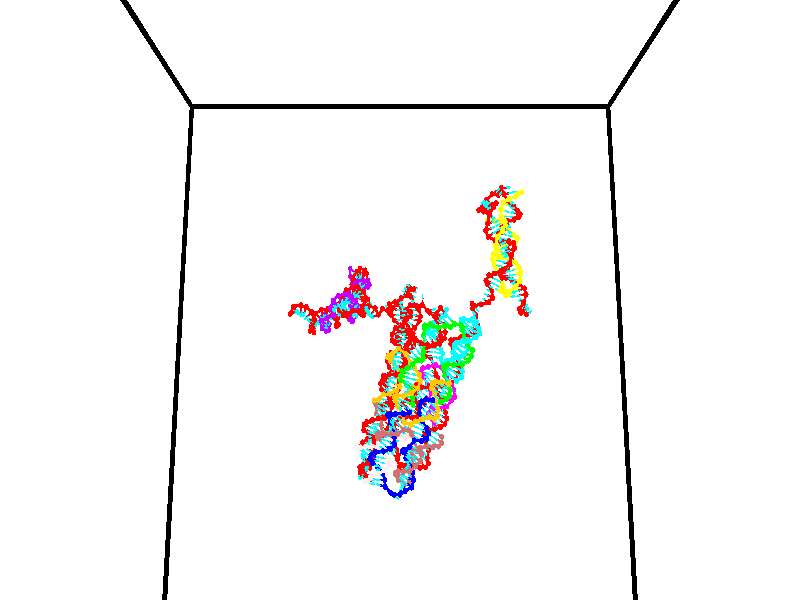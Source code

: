 // switches for output
#declare DRAW_BASES = 1; // possible values are 0, 1; only relevant for DNA ribbons
#declare DRAW_BASES_TYPE = 3; // possible values are 1, 2, 3; only relevant for DNA ribbons
#declare DRAW_FOG = 0; // set to 1 to enable fog

#include "colors.inc"

#include "transforms.inc"
background { rgb <1, 1, 1>}

#default {
   normal{
       ripples 0.25
       frequency 0.20
       turbulence 0.2
       lambda 5
   }
	finish {
		phong 0.1
		phong_size 40.
	}
}

// original window dimensions: 1024x640


// camera settings

camera {
	sky <0, 0.179814, -0.983701>
	up <0, 0.179814, -0.983701>
	right 1.6 * <1, 0, 0>
	location <35, 94.9851, 44.8844>
	look_at <35, 29.7336, 32.9568>
	direction <0, -65.2515, -11.9276>
	angle 67.0682
}


# declare cpy_camera_pos = <35, 94.9851, 44.8844>;
# if (DRAW_FOG = 1)
fog {
	fog_type 2
	up vnormalize(cpy_camera_pos)
	color rgbt<1,1,1,0.3>
	distance 1e-5
	fog_alt 3e-3
	fog_offset 56
}
# end


// LIGHTS

# declare lum = 6;
global_settings {
	ambient_light rgb lum * <0.05, 0.05, 0.05>
	max_trace_level 15
}# declare cpy_direct_light_amount = 0.25;
light_source
{	1000 * <-1, -1.16352, -0.803886>,
	rgb lum * cpy_direct_light_amount
	parallel
}

light_source
{	1000 * <1, 1.16352, 0.803886>,
	rgb lum * cpy_direct_light_amount
	parallel
}

// strand 0

// nucleotide -1

// particle -1
sphere {
	<23.925713, 34.926327, 35.090595> 0.250000
	pigment { color rgbt <1,0,0,0> }
	no_shadow
}
cylinder {
	<24.277794, 35.102200, 35.019131>,  <24.489042, 35.207722, 34.976250>, 0.100000
	pigment { color rgbt <1,0,0,0> }
	no_shadow
}
cylinder {
	<24.277794, 35.102200, 35.019131>,  <23.925713, 34.926327, 35.090595>, 0.100000
	pigment { color rgbt <1,0,0,0> }
	no_shadow
}

// particle -1
sphere {
	<24.277794, 35.102200, 35.019131> 0.100000
	pigment { color rgbt <1,0,0,0> }
	no_shadow
}
sphere {
	0, 1
	scale<0.080000,0.200000,0.300000>
	matrix <0.449367, -0.893209, 0.015726,
		-0.152671, -0.094129, -0.983784,
		0.880205, 0.439679, -0.178665,
		24.541855, 35.234104, 34.965530>
	pigment { color rgbt <0,1,1,0> }
	no_shadow
}
cylinder {
	<24.227262, 34.700188, 34.423035>,  <23.925713, 34.926327, 35.090595>, 0.130000
	pigment { color rgbt <1,0,0,0> }
	no_shadow
}

// nucleotide -1

// particle -1
sphere {
	<24.227262, 34.700188, 34.423035> 0.250000
	pigment { color rgbt <1,0,0,0> }
	no_shadow
}
cylinder {
	<24.478632, 34.795101, 34.719353>,  <24.629454, 34.852051, 34.897144>, 0.100000
	pigment { color rgbt <1,0,0,0> }
	no_shadow
}
cylinder {
	<24.478632, 34.795101, 34.719353>,  <24.227262, 34.700188, 34.423035>, 0.100000
	pigment { color rgbt <1,0,0,0> }
	no_shadow
}

// particle -1
sphere {
	<24.478632, 34.795101, 34.719353> 0.100000
	pigment { color rgbt <1,0,0,0> }
	no_shadow
}
sphere {
	0, 1
	scale<0.080000,0.200000,0.300000>
	matrix <0.362320, -0.932012, -0.008822,
		0.688339, 0.273949, -0.671670,
		0.628422, 0.237287, 0.740798,
		24.667158, 34.866287, 34.941593>
	pigment { color rgbt <0,1,1,0> }
	no_shadow
}
cylinder {
	<24.916969, 34.469082, 34.280117>,  <24.227262, 34.700188, 34.423035>, 0.130000
	pigment { color rgbt <1,0,0,0> }
	no_shadow
}

// nucleotide -1

// particle -1
sphere {
	<24.916969, 34.469082, 34.280117> 0.250000
	pigment { color rgbt <1,0,0,0> }
	no_shadow
}
cylinder {
	<24.932714, 34.491173, 34.679195>,  <24.942162, 34.504425, 34.918644>, 0.100000
	pigment { color rgbt <1,0,0,0> }
	no_shadow
}
cylinder {
	<24.932714, 34.491173, 34.679195>,  <24.916969, 34.469082, 34.280117>, 0.100000
	pigment { color rgbt <1,0,0,0> }
	no_shadow
}

// particle -1
sphere {
	<24.932714, 34.491173, 34.679195> 0.100000
	pigment { color rgbt <1,0,0,0> }
	no_shadow
}
sphere {
	0, 1
	scale<0.080000,0.200000,0.300000>
	matrix <0.361680, -0.931556, 0.037295,
		0.931471, 0.359380, -0.056639,
		0.039360, 0.055224, 0.997698,
		24.944523, 34.507740, 34.978504>
	pigment { color rgbt <0,1,1,0> }
	no_shadow
}
cylinder {
	<25.386610, 33.944027, 34.340237>,  <24.916969, 34.469082, 34.280117>, 0.130000
	pigment { color rgbt <1,0,0,0> }
	no_shadow
}

// nucleotide -1

// particle -1
sphere {
	<25.386610, 33.944027, 34.340237> 0.250000
	pigment { color rgbt <1,0,0,0> }
	no_shadow
}
cylinder {
	<25.263832, 34.032330, 34.710545>,  <25.190165, 34.085312, 34.932728>, 0.100000
	pigment { color rgbt <1,0,0,0> }
	no_shadow
}
cylinder {
	<25.263832, 34.032330, 34.710545>,  <25.386610, 33.944027, 34.340237>, 0.100000
	pigment { color rgbt <1,0,0,0> }
	no_shadow
}

// particle -1
sphere {
	<25.263832, 34.032330, 34.710545> 0.100000
	pigment { color rgbt <1,0,0,0> }
	no_shadow
}
sphere {
	0, 1
	scale<0.080000,0.200000,0.300000>
	matrix <0.573116, -0.733710, 0.364976,
		0.759817, 0.642603, 0.098693,
		-0.306946, 0.220753, 0.925771,
		25.171749, 34.098557, 34.988277>
	pigment { color rgbt <0,1,1,0> }
	no_shadow
}
cylinder {
	<25.942293, 33.987961, 34.790291>,  <25.386610, 33.944027, 34.340237>, 0.130000
	pigment { color rgbt <1,0,0,0> }
	no_shadow
}

// nucleotide -1

// particle -1
sphere {
	<25.942293, 33.987961, 34.790291> 0.250000
	pigment { color rgbt <1,0,0,0> }
	no_shadow
}
cylinder {
	<25.637764, 33.903294, 35.035431>,  <25.455046, 33.852493, 35.182514>, 0.100000
	pigment { color rgbt <1,0,0,0> }
	no_shadow
}
cylinder {
	<25.637764, 33.903294, 35.035431>,  <25.942293, 33.987961, 34.790291>, 0.100000
	pigment { color rgbt <1,0,0,0> }
	no_shadow
}

// particle -1
sphere {
	<25.637764, 33.903294, 35.035431> 0.100000
	pigment { color rgbt <1,0,0,0> }
	no_shadow
}
sphere {
	0, 1
	scale<0.080000,0.200000,0.300000>
	matrix <0.527328, -0.752090, 0.395330,
		0.377240, 0.624147, 0.684200,
		-0.761324, -0.211663, 0.612849,
		25.409367, 33.839794, 35.219284>
	pigment { color rgbt <0,1,1,0> }
	no_shadow
}
cylinder {
	<26.268084, 33.897636, 35.480473>,  <25.942293, 33.987961, 34.790291>, 0.130000
	pigment { color rgbt <1,0,0,0> }
	no_shadow
}

// nucleotide -1

// particle -1
sphere {
	<26.268084, 33.897636, 35.480473> 0.250000
	pigment { color rgbt <1,0,0,0> }
	no_shadow
}
cylinder {
	<25.929930, 33.693298, 35.418037>,  <25.727037, 33.570694, 35.380577>, 0.100000
	pigment { color rgbt <1,0,0,0> }
	no_shadow
}
cylinder {
	<25.929930, 33.693298, 35.418037>,  <26.268084, 33.897636, 35.480473>, 0.100000
	pigment { color rgbt <1,0,0,0> }
	no_shadow
}

// particle -1
sphere {
	<25.929930, 33.693298, 35.418037> 0.100000
	pigment { color rgbt <1,0,0,0> }
	no_shadow
}
sphere {
	0, 1
	scale<0.080000,0.200000,0.300000>
	matrix <0.462696, -0.846330, 0.263890,
		-0.266908, 0.150868, 0.951840,
		-0.845383, -0.510847, -0.156086,
		25.676315, 33.540043, 35.371212>
	pigment { color rgbt <0,1,1,0> }
	no_shadow
}
cylinder {
	<25.952362, 33.531994, 36.131016>,  <26.268084, 33.897636, 35.480473>, 0.130000
	pigment { color rgbt <1,0,0,0> }
	no_shadow
}

// nucleotide -1

// particle -1
sphere {
	<25.952362, 33.531994, 36.131016> 0.250000
	pigment { color rgbt <1,0,0,0> }
	no_shadow
}
cylinder {
	<25.874174, 33.345356, 35.785976>,  <25.827261, 33.233372, 35.578953>, 0.100000
	pigment { color rgbt <1,0,0,0> }
	no_shadow
}
cylinder {
	<25.874174, 33.345356, 35.785976>,  <25.952362, 33.531994, 36.131016>, 0.100000
	pigment { color rgbt <1,0,0,0> }
	no_shadow
}

// particle -1
sphere {
	<25.874174, 33.345356, 35.785976> 0.100000
	pigment { color rgbt <1,0,0,0> }
	no_shadow
}
sphere {
	0, 1
	scale<0.080000,0.200000,0.300000>
	matrix <0.366040, -0.850716, 0.377223,
		-0.909839, -0.242010, 0.337081,
		-0.195468, -0.466598, -0.862600,
		25.815533, 33.205376, 35.527195>
	pigment { color rgbt <0,1,1,0> }
	no_shadow
}
cylinder {
	<25.651588, 32.888176, 36.254478>,  <25.952362, 33.531994, 36.131016>, 0.130000
	pigment { color rgbt <1,0,0,0> }
	no_shadow
}

// nucleotide -1

// particle -1
sphere {
	<25.651588, 32.888176, 36.254478> 0.250000
	pigment { color rgbt <1,0,0,0> }
	no_shadow
}
cylinder {
	<25.802469, 32.864735, 35.884769>,  <25.892998, 32.850670, 35.662945>, 0.100000
	pigment { color rgbt <1,0,0,0> }
	no_shadow
}
cylinder {
	<25.802469, 32.864735, 35.884769>,  <25.651588, 32.888176, 36.254478>, 0.100000
	pigment { color rgbt <1,0,0,0> }
	no_shadow
}

// particle -1
sphere {
	<25.802469, 32.864735, 35.884769> 0.100000
	pigment { color rgbt <1,0,0,0> }
	no_shadow
}
sphere {
	0, 1
	scale<0.080000,0.200000,0.300000>
	matrix <0.401437, -0.889023, 0.220197,
		-0.834605, -0.454097, -0.311818,
		0.377204, -0.058602, -0.924274,
		25.915630, 32.847153, 35.607487>
	pigment { color rgbt <0,1,1,0> }
	no_shadow
}
cylinder {
	<25.980330, 32.185802, 36.309193>,  <25.651588, 32.888176, 36.254478>, 0.130000
	pigment { color rgbt <1,0,0,0> }
	no_shadow
}

// nucleotide -1

// particle -1
sphere {
	<25.980330, 32.185802, 36.309193> 0.250000
	pigment { color rgbt <1,0,0,0> }
	no_shadow
}
cylinder {
	<26.058176, 32.346195, 35.951122>,  <26.104885, 32.442432, 35.736282>, 0.100000
	pigment { color rgbt <1,0,0,0> }
	no_shadow
}
cylinder {
	<26.058176, 32.346195, 35.951122>,  <25.980330, 32.185802, 36.309193>, 0.100000
	pigment { color rgbt <1,0,0,0> }
	no_shadow
}

// particle -1
sphere {
	<26.058176, 32.346195, 35.951122> 0.100000
	pigment { color rgbt <1,0,0,0> }
	no_shadow
}
sphere {
	0, 1
	scale<0.080000,0.200000,0.300000>
	matrix <0.435578, -0.853033, -0.287412,
		-0.878860, -0.333982, -0.340677,
		0.194618, 0.400986, -0.895172,
		26.116562, 32.466492, 35.682571>
	pigment { color rgbt <0,1,1,0> }
	no_shadow
}
cylinder {
	<25.617086, 31.893616, 35.662487>,  <25.980330, 32.185802, 36.309193>, 0.130000
	pigment { color rgbt <1,0,0,0> }
	no_shadow
}

// nucleotide -1

// particle -1
sphere {
	<25.617086, 31.893616, 35.662487> 0.250000
	pigment { color rgbt <1,0,0,0> }
	no_shadow
}
cylinder {
	<25.973364, 32.042263, 35.557751>,  <26.187130, 32.131451, 35.494907>, 0.100000
	pigment { color rgbt <1,0,0,0> }
	no_shadow
}
cylinder {
	<25.973364, 32.042263, 35.557751>,  <25.617086, 31.893616, 35.662487>, 0.100000
	pigment { color rgbt <1,0,0,0> }
	no_shadow
}

// particle -1
sphere {
	<25.973364, 32.042263, 35.557751> 0.100000
	pigment { color rgbt <1,0,0,0> }
	no_shadow
}
sphere {
	0, 1
	scale<0.080000,0.200000,0.300000>
	matrix <0.306513, -0.916293, -0.257794,
		-0.335728, 0.149357, -0.930043,
		0.890695, 0.371618, -0.261845,
		26.240572, 32.153748, 35.479198>
	pigment { color rgbt <0,1,1,0> }
	no_shadow
}
cylinder {
	<25.741997, 31.402048, 35.156425>,  <25.617086, 31.893616, 35.662487>, 0.130000
	pigment { color rgbt <1,0,0,0> }
	no_shadow
}

// nucleotide -1

// particle -1
sphere {
	<25.741997, 31.402048, 35.156425> 0.250000
	pigment { color rgbt <1,0,0,0> }
	no_shadow
}
cylinder {
	<26.091021, 31.561134, 35.269890>,  <26.300434, 31.656586, 35.337971>, 0.100000
	pigment { color rgbt <1,0,0,0> }
	no_shadow
}
cylinder {
	<26.091021, 31.561134, 35.269890>,  <25.741997, 31.402048, 35.156425>, 0.100000
	pigment { color rgbt <1,0,0,0> }
	no_shadow
}

// particle -1
sphere {
	<26.091021, 31.561134, 35.269890> 0.100000
	pigment { color rgbt <1,0,0,0> }
	no_shadow
}
sphere {
	0, 1
	scale<0.080000,0.200000,0.300000>
	matrix <0.474634, -0.827623, -0.299604,
		0.115610, 0.396058, -0.910918,
		0.872558, 0.397715, 0.283664,
		26.352787, 31.680449, 35.354988>
	pigment { color rgbt <0,1,1,0> }
	no_shadow
}
cylinder {
	<26.061939, 31.528194, 34.488190>,  <25.741997, 31.402048, 35.156425>, 0.130000
	pigment { color rgbt <1,0,0,0> }
	no_shadow
}

// nucleotide -1

// particle -1
sphere {
	<26.061939, 31.528194, 34.488190> 0.250000
	pigment { color rgbt <1,0,0,0> }
	no_shadow
}
cylinder {
	<26.351692, 31.519938, 34.763824>,  <26.525543, 31.514984, 34.929207>, 0.100000
	pigment { color rgbt <1,0,0,0> }
	no_shadow
}
cylinder {
	<26.351692, 31.519938, 34.763824>,  <26.061939, 31.528194, 34.488190>, 0.100000
	pigment { color rgbt <1,0,0,0> }
	no_shadow
}

// particle -1
sphere {
	<26.351692, 31.519938, 34.763824> 0.100000
	pigment { color rgbt <1,0,0,0> }
	no_shadow
}
sphere {
	0, 1
	scale<0.080000,0.200000,0.300000>
	matrix <0.398400, -0.803211, -0.442865,
		0.562627, 0.595336, -0.573608,
		0.724382, -0.020642, 0.689090,
		26.569006, 31.513744, 34.970551>
	pigment { color rgbt <0,1,1,0> }
	no_shadow
}
cylinder {
	<26.637112, 31.526989, 34.131542>,  <26.061939, 31.528194, 34.488190>, 0.130000
	pigment { color rgbt <1,0,0,0> }
	no_shadow
}

// nucleotide -1

// particle -1
sphere {
	<26.637112, 31.526989, 34.131542> 0.250000
	pigment { color rgbt <1,0,0,0> }
	no_shadow
}
cylinder {
	<26.743155, 31.383915, 34.489712>,  <26.806780, 31.298071, 34.704613>, 0.100000
	pigment { color rgbt <1,0,0,0> }
	no_shadow
}
cylinder {
	<26.743155, 31.383915, 34.489712>,  <26.637112, 31.526989, 34.131542>, 0.100000
	pigment { color rgbt <1,0,0,0> }
	no_shadow
}

// particle -1
sphere {
	<26.743155, 31.383915, 34.489712> 0.100000
	pigment { color rgbt <1,0,0,0> }
	no_shadow
}
sphere {
	0, 1
	scale<0.080000,0.200000,0.300000>
	matrix <0.520569, -0.728584, -0.445166,
		0.811619, 0.584146, -0.006955,
		0.265109, -0.357684, 0.895421,
		26.822687, 31.276609, 34.758339>
	pigment { color rgbt <0,1,1,0> }
	no_shadow
}
cylinder {
	<27.304235, 31.370180, 34.073811>,  <26.637112, 31.526989, 34.131542>, 0.130000
	pigment { color rgbt <1,0,0,0> }
	no_shadow
}

// nucleotide -1

// particle -1
sphere {
	<27.304235, 31.370180, 34.073811> 0.250000
	pigment { color rgbt <1,0,0,0> }
	no_shadow
}
cylinder {
	<27.186632, 31.153517, 34.388813>,  <27.116070, 31.023520, 34.577816>, 0.100000
	pigment { color rgbt <1,0,0,0> }
	no_shadow
}
cylinder {
	<27.186632, 31.153517, 34.388813>,  <27.304235, 31.370180, 34.073811>, 0.100000
	pigment { color rgbt <1,0,0,0> }
	no_shadow
}

// particle -1
sphere {
	<27.186632, 31.153517, 34.388813> 0.100000
	pigment { color rgbt <1,0,0,0> }
	no_shadow
}
sphere {
	0, 1
	scale<0.080000,0.200000,0.300000>
	matrix <0.656515, -0.713251, -0.245481,
		0.694656, 0.444837, 0.565307,
		-0.294007, -0.541658, 0.787507,
		27.098431, 30.991020, 34.625065>
	pigment { color rgbt <0,1,1,0> }
	no_shadow
}
cylinder {
	<27.884584, 31.001707, 34.270424>,  <27.304235, 31.370180, 34.073811>, 0.130000
	pigment { color rgbt <1,0,0,0> }
	no_shadow
}

// nucleotide -1

// particle -1
sphere {
	<27.884584, 31.001707, 34.270424> 0.250000
	pigment { color rgbt <1,0,0,0> }
	no_shadow
}
cylinder {
	<27.587076, 30.807800, 34.454514>,  <27.408571, 30.691456, 34.564968>, 0.100000
	pigment { color rgbt <1,0,0,0> }
	no_shadow
}
cylinder {
	<27.587076, 30.807800, 34.454514>,  <27.884584, 31.001707, 34.270424>, 0.100000
	pigment { color rgbt <1,0,0,0> }
	no_shadow
}

// particle -1
sphere {
	<27.587076, 30.807800, 34.454514> 0.100000
	pigment { color rgbt <1,0,0,0> }
	no_shadow
}
sphere {
	0, 1
	scale<0.080000,0.200000,0.300000>
	matrix <0.525709, -0.849464, -0.045166,
		0.412841, 0.208353, 0.886652,
		-0.743769, -0.484767, 0.460227,
		27.363945, 30.662371, 34.592583>
	pigment { color rgbt <0,1,1,0> }
	no_shadow
}
cylinder {
	<28.219053, 30.596672, 34.862061>,  <27.884584, 31.001707, 34.270424>, 0.130000
	pigment { color rgbt <1,0,0,0> }
	no_shadow
}

// nucleotide -1

// particle -1
sphere {
	<28.219053, 30.596672, 34.862061> 0.250000
	pigment { color rgbt <1,0,0,0> }
	no_shadow
}
cylinder {
	<27.867167, 30.421041, 34.789055>,  <27.656034, 30.315662, 34.745251>, 0.100000
	pigment { color rgbt <1,0,0,0> }
	no_shadow
}
cylinder {
	<27.867167, 30.421041, 34.789055>,  <28.219053, 30.596672, 34.862061>, 0.100000
	pigment { color rgbt <1,0,0,0> }
	no_shadow
}

// particle -1
sphere {
	<27.867167, 30.421041, 34.789055> 0.100000
	pigment { color rgbt <1,0,0,0> }
	no_shadow
}
sphere {
	0, 1
	scale<0.080000,0.200000,0.300000>
	matrix <0.464169, -0.876268, -0.129235,
		-0.103185, -0.198406, 0.974673,
		-0.879716, -0.439077, -0.182512,
		27.603252, 30.289318, 34.734303>
	pigment { color rgbt <0,1,1,0> }
	no_shadow
}
cylinder {
	<28.316849, 29.961475, 35.246056>,  <28.219053, 30.596672, 34.862061>, 0.130000
	pigment { color rgbt <1,0,0,0> }
	no_shadow
}

// nucleotide -1

// particle -1
sphere {
	<28.316849, 29.961475, 35.246056> 0.250000
	pigment { color rgbt <1,0,0,0> }
	no_shadow
}
cylinder {
	<28.046221, 29.912947, 34.955528>,  <27.883844, 29.883829, 34.781212>, 0.100000
	pigment { color rgbt <1,0,0,0> }
	no_shadow
}
cylinder {
	<28.046221, 29.912947, 34.955528>,  <28.316849, 29.961475, 35.246056>, 0.100000
	pigment { color rgbt <1,0,0,0> }
	no_shadow
}

// particle -1
sphere {
	<28.046221, 29.912947, 34.955528> 0.100000
	pigment { color rgbt <1,0,0,0> }
	no_shadow
}
sphere {
	0, 1
	scale<0.080000,0.200000,0.300000>
	matrix <0.469698, -0.830737, -0.298763,
		-0.567132, -0.543284, 0.619035,
		-0.676568, -0.121321, -0.726317,
		27.843250, 29.876551, 34.737633>
	pigment { color rgbt <0,1,1,0> }
	no_shadow
}
cylinder {
	<28.017637, 29.258326, 35.338276>,  <28.316849, 29.961475, 35.246056>, 0.130000
	pigment { color rgbt <1,0,0,0> }
	no_shadow
}

// nucleotide -1

// particle -1
sphere {
	<28.017637, 29.258326, 35.338276> 0.250000
	pigment { color rgbt <1,0,0,0> }
	no_shadow
}
cylinder {
	<27.940828, 29.358484, 34.958714>,  <27.894743, 29.418579, 34.730976>, 0.100000
	pigment { color rgbt <1,0,0,0> }
	no_shadow
}
cylinder {
	<27.940828, 29.358484, 34.958714>,  <28.017637, 29.258326, 35.338276>, 0.100000
	pigment { color rgbt <1,0,0,0> }
	no_shadow
}

// particle -1
sphere {
	<27.940828, 29.358484, 34.958714> 0.100000
	pigment { color rgbt <1,0,0,0> }
	no_shadow
}
sphere {
	0, 1
	scale<0.080000,0.200000,0.300000>
	matrix <0.540063, -0.780368, -0.315211,
		-0.819426, -0.572998, 0.014620,
		-0.192024, 0.250397, -0.948909,
		27.883221, 29.433603, 34.674042>
	pigment { color rgbt <0,1,1,0> }
	no_shadow
}
cylinder {
	<27.957050, 28.620255, 34.996063>,  <28.017637, 29.258326, 35.338276>, 0.130000
	pigment { color rgbt <1,0,0,0> }
	no_shadow
}

// nucleotide -1

// particle -1
sphere {
	<27.957050, 28.620255, 34.996063> 0.250000
	pigment { color rgbt <1,0,0,0> }
	no_shadow
}
cylinder {
	<28.043890, 28.885708, 34.709717>,  <28.095995, 29.044979, 34.537910>, 0.100000
	pigment { color rgbt <1,0,0,0> }
	no_shadow
}
cylinder {
	<28.043890, 28.885708, 34.709717>,  <27.957050, 28.620255, 34.996063>, 0.100000
	pigment { color rgbt <1,0,0,0> }
	no_shadow
}

// particle -1
sphere {
	<28.043890, 28.885708, 34.709717> 0.100000
	pigment { color rgbt <1,0,0,0> }
	no_shadow
}
sphere {
	0, 1
	scale<0.080000,0.200000,0.300000>
	matrix <0.621484, -0.659485, -0.422890,
		-0.752745, -0.353088, -0.555612,
		0.217100, 0.663633, -0.715863,
		28.109020, 29.084797, 34.494957>
	pigment { color rgbt <0,1,1,0> }
	no_shadow
}
cylinder {
	<28.050741, 28.179958, 34.360832>,  <27.957050, 28.620255, 34.996063>, 0.130000
	pigment { color rgbt <1,0,0,0> }
	no_shadow
}

// nucleotide -1

// particle -1
sphere {
	<28.050741, 28.179958, 34.360832> 0.250000
	pigment { color rgbt <1,0,0,0> }
	no_shadow
}
cylinder {
	<28.222391, 28.534792, 34.292797>,  <28.325380, 28.747692, 34.251976>, 0.100000
	pigment { color rgbt <1,0,0,0> }
	no_shadow
}
cylinder {
	<28.222391, 28.534792, 34.292797>,  <28.050741, 28.179958, 34.360832>, 0.100000
	pigment { color rgbt <1,0,0,0> }
	no_shadow
}

// particle -1
sphere {
	<28.222391, 28.534792, 34.292797> 0.100000
	pigment { color rgbt <1,0,0,0> }
	no_shadow
}
sphere {
	0, 1
	scale<0.080000,0.200000,0.300000>
	matrix <0.790163, -0.459916, -0.405118,
		-0.437602, 0.039445, -0.898303,
		0.429123, 0.887086, -0.170092,
		28.351128, 28.800919, 34.241768>
	pigment { color rgbt <0,1,1,0> }
	no_shadow
}
cylinder {
	<28.155109, 28.259911, 33.617138>,  <28.050741, 28.179958, 34.360832>, 0.130000
	pigment { color rgbt <1,0,0,0> }
	no_shadow
}

// nucleotide -1

// particle -1
sphere {
	<28.155109, 28.259911, 33.617138> 0.250000
	pigment { color rgbt <1,0,0,0> }
	no_shadow
}
cylinder {
	<28.416107, 28.523258, 33.767235>,  <28.572706, 28.681267, 33.857292>, 0.100000
	pigment { color rgbt <1,0,0,0> }
	no_shadow
}
cylinder {
	<28.416107, 28.523258, 33.767235>,  <28.155109, 28.259911, 33.617138>, 0.100000
	pigment { color rgbt <1,0,0,0> }
	no_shadow
}

// particle -1
sphere {
	<28.416107, 28.523258, 33.767235> 0.100000
	pigment { color rgbt <1,0,0,0> }
	no_shadow
}
sphere {
	0, 1
	scale<0.080000,0.200000,0.300000>
	matrix <0.751008, -0.495681, -0.436218,
		-0.101194, 0.566436, -0.817869,
		0.652492, 0.658369, 0.375238,
		28.611855, 28.720770, 33.879807>
	pigment { color rgbt <0,1,1,0> }
	no_shadow
}
cylinder {
	<28.617350, 28.350765, 33.080078>,  <28.155109, 28.259911, 33.617138>, 0.130000
	pigment { color rgbt <1,0,0,0> }
	no_shadow
}

// nucleotide -1

// particle -1
sphere {
	<28.617350, 28.350765, 33.080078> 0.250000
	pigment { color rgbt <1,0,0,0> }
	no_shadow
}
cylinder {
	<28.839287, 28.502878, 33.376060>,  <28.972448, 28.594145, 33.553650>, 0.100000
	pigment { color rgbt <1,0,0,0> }
	no_shadow
}
cylinder {
	<28.839287, 28.502878, 33.376060>,  <28.617350, 28.350765, 33.080078>, 0.100000
	pigment { color rgbt <1,0,0,0> }
	no_shadow
}

// particle -1
sphere {
	<28.839287, 28.502878, 33.376060> 0.100000
	pigment { color rgbt <1,0,0,0> }
	no_shadow
}
sphere {
	0, 1
	scale<0.080000,0.200000,0.300000>
	matrix <0.798222, -0.494032, -0.344637,
		0.234504, 0.781869, -0.577658,
		0.554842, 0.380280, 0.739957,
		29.005739, 28.616962, 33.598049>
	pigment { color rgbt <0,1,1,0> }
	no_shadow
}
cylinder {
	<29.311642, 28.727688, 32.832813>,  <28.617350, 28.350765, 33.080078>, 0.130000
	pigment { color rgbt <1,0,0,0> }
	no_shadow
}

// nucleotide -1

// particle -1
sphere {
	<29.311642, 28.727688, 32.832813> 0.250000
	pigment { color rgbt <1,0,0,0> }
	no_shadow
}
cylinder {
	<29.306021, 28.554556, 33.193359>,  <29.302649, 28.450678, 33.409687>, 0.100000
	pigment { color rgbt <1,0,0,0> }
	no_shadow
}
cylinder {
	<29.306021, 28.554556, 33.193359>,  <29.311642, 28.727688, 32.832813>, 0.100000
	pigment { color rgbt <1,0,0,0> }
	no_shadow
}

// particle -1
sphere {
	<29.306021, 28.554556, 33.193359> 0.100000
	pigment { color rgbt <1,0,0,0> }
	no_shadow
}
sphere {
	0, 1
	scale<0.080000,0.200000,0.300000>
	matrix <0.772345, -0.577223, -0.265134,
		0.635048, 0.692440, 0.342405,
		-0.014055, -0.432828, 0.901367,
		29.301804, 28.424707, 33.463768>
	pigment { color rgbt <0,1,1,0> }
	no_shadow
}
cylinder {
	<29.920910, 28.767620, 33.109447>,  <29.311642, 28.727688, 32.832813>, 0.130000
	pigment { color rgbt <1,0,0,0> }
	no_shadow
}

// nucleotide -1

// particle -1
sphere {
	<29.920910, 28.767620, 33.109447> 0.250000
	pigment { color rgbt <1,0,0,0> }
	no_shadow
}
cylinder {
	<29.770336, 28.465115, 33.323498>,  <29.679993, 28.283611, 33.451927>, 0.100000
	pigment { color rgbt <1,0,0,0> }
	no_shadow
}
cylinder {
	<29.770336, 28.465115, 33.323498>,  <29.920910, 28.767620, 33.109447>, 0.100000
	pigment { color rgbt <1,0,0,0> }
	no_shadow
}

// particle -1
sphere {
	<29.770336, 28.465115, 33.323498> 0.100000
	pigment { color rgbt <1,0,0,0> }
	no_shadow
}
sphere {
	0, 1
	scale<0.080000,0.200000,0.300000>
	matrix <0.877146, -0.476845, -0.056867,
		0.298180, 0.447980, 0.842853,
		-0.376435, -0.756262, 0.535130,
		29.657406, 28.238235, 33.484035>
	pigment { color rgbt <0,1,1,0> }
	no_shadow
}
cylinder {
	<30.292871, 28.761501, 33.647339>,  <29.920910, 28.767620, 33.109447>, 0.130000
	pigment { color rgbt <1,0,0,0> }
	no_shadow
}

// nucleotide -1

// particle -1
sphere {
	<30.292871, 28.761501, 33.647339> 0.250000
	pigment { color rgbt <1,0,0,0> }
	no_shadow
}
cylinder {
	<30.153387, 28.396187, 33.563137>,  <30.069696, 28.176998, 33.512615>, 0.100000
	pigment { color rgbt <1,0,0,0> }
	no_shadow
}
cylinder {
	<30.153387, 28.396187, 33.563137>,  <30.292871, 28.761501, 33.647339>, 0.100000
	pigment { color rgbt <1,0,0,0> }
	no_shadow
}

// particle -1
sphere {
	<30.153387, 28.396187, 33.563137> 0.100000
	pigment { color rgbt <1,0,0,0> }
	no_shadow
}
sphere {
	0, 1
	scale<0.080000,0.200000,0.300000>
	matrix <0.934056, -0.357120, 0.002073,
		-0.077069, -0.195900, 0.977591,
		-0.348711, -0.913284, -0.210505,
		30.048773, 28.122202, 33.499985>
	pigment { color rgbt <0,1,1,0> }
	no_shadow
}
cylinder {
	<30.684214, 28.237087, 34.056648>,  <30.292871, 28.761501, 33.647339>, 0.130000
	pigment { color rgbt <1,0,0,0> }
	no_shadow
}

// nucleotide -1

// particle -1
sphere {
	<30.684214, 28.237087, 34.056648> 0.250000
	pigment { color rgbt <1,0,0,0> }
	no_shadow
}
cylinder {
	<30.565424, 28.039457, 33.729797>,  <30.494150, 27.920879, 33.533688>, 0.100000
	pigment { color rgbt <1,0,0,0> }
	no_shadow
}
cylinder {
	<30.565424, 28.039457, 33.729797>,  <30.684214, 28.237087, 34.056648>, 0.100000
	pigment { color rgbt <1,0,0,0> }
	no_shadow
}

// particle -1
sphere {
	<30.565424, 28.039457, 33.729797> 0.100000
	pigment { color rgbt <1,0,0,0> }
	no_shadow
}
sphere {
	0, 1
	scale<0.080000,0.200000,0.300000>
	matrix <0.863303, -0.504611, -0.008645,
		-0.408060, -0.707995, 0.576394,
		-0.296976, -0.494075, -0.817126,
		30.476332, 27.891235, 33.484661>
	pigment { color rgbt <0,1,1,0> }
	no_shadow
}
cylinder {
	<30.899405, 27.527374, 34.067039>,  <30.684214, 28.237087, 34.056648>, 0.130000
	pigment { color rgbt <1,0,0,0> }
	no_shadow
}

// nucleotide -1

// particle -1
sphere {
	<30.899405, 27.527374, 34.067039> 0.250000
	pigment { color rgbt <1,0,0,0> }
	no_shadow
}
cylinder {
	<30.850786, 27.633919, 33.684566>,  <30.821615, 27.697845, 33.455082>, 0.100000
	pigment { color rgbt <1,0,0,0> }
	no_shadow
}
cylinder {
	<30.850786, 27.633919, 33.684566>,  <30.899405, 27.527374, 34.067039>, 0.100000
	pigment { color rgbt <1,0,0,0> }
	no_shadow
}

// particle -1
sphere {
	<30.850786, 27.633919, 33.684566> 0.100000
	pigment { color rgbt <1,0,0,0> }
	no_shadow
}
sphere {
	0, 1
	scale<0.080000,0.200000,0.300000>
	matrix <0.901715, -0.373032, -0.218536,
		-0.414895, -0.888763, -0.194843,
		-0.121544, 0.266362, -0.956179,
		30.814323, 27.713827, 33.397713>
	pigment { color rgbt <0,1,1,0> }
	no_shadow
}
cylinder {
	<31.007729, 26.989952, 33.594334>,  <30.899405, 27.527374, 34.067039>, 0.130000
	pigment { color rgbt <1,0,0,0> }
	no_shadow
}

// nucleotide -1

// particle -1
sphere {
	<31.007729, 26.989952, 33.594334> 0.250000
	pigment { color rgbt <1,0,0,0> }
	no_shadow
}
cylinder {
	<31.100574, 27.327148, 33.400227>,  <31.156282, 27.529467, 33.283764>, 0.100000
	pigment { color rgbt <1,0,0,0> }
	no_shadow
}
cylinder {
	<31.100574, 27.327148, 33.400227>,  <31.007729, 26.989952, 33.594334>, 0.100000
	pigment { color rgbt <1,0,0,0> }
	no_shadow
}

// particle -1
sphere {
	<31.100574, 27.327148, 33.400227> 0.100000
	pigment { color rgbt <1,0,0,0> }
	no_shadow
}
sphere {
	0, 1
	scale<0.080000,0.200000,0.300000>
	matrix <0.895328, -0.380145, -0.232117,
		-0.380145, -0.380596, -0.842993,
		0.232117, 0.842993, -0.485268,
		31.170210, 27.580046, 33.254646>
	pigment { color rgbt <0,1,1,0> }
	no_shadow
}
cylinder {
	<30.811182, 26.896259, 32.916775>,  <31.007729, 26.989952, 33.594334>, 0.130000
	pigment { color rgbt <1,0,0,0> }
	no_shadow
}

// nucleotide -1

// particle -1
sphere {
	<30.811182, 26.896259, 32.916775> 0.250000
	pigment { color rgbt <1,0,0,0> }
	no_shadow
}
cylinder {
	<31.126123, 27.094910, 33.062889>,  <31.315088, 27.214100, 33.150558>, 0.100000
	pigment { color rgbt <1,0,0,0> }
	no_shadow
}
cylinder {
	<31.126123, 27.094910, 33.062889>,  <30.811182, 26.896259, 32.916775>, 0.100000
	pigment { color rgbt <1,0,0,0> }
	no_shadow
}

// particle -1
sphere {
	<31.126123, 27.094910, 33.062889> 0.100000
	pigment { color rgbt <1,0,0,0> }
	no_shadow
}
sphere {
	0, 1
	scale<0.080000,0.200000,0.300000>
	matrix <0.613179, -0.569443, -0.547490,
		-0.063891, 0.655054, -0.752876,
		0.787356, 0.496628, 0.365283,
		31.362329, 27.243898, 33.172474>
	pigment { color rgbt <0,1,1,0> }
	no_shadow
}
cylinder {
	<31.334820, 26.772579, 32.358093>,  <30.811182, 26.896259, 32.916775>, 0.130000
	pigment { color rgbt <1,0,0,0> }
	no_shadow
}

// nucleotide -1

// particle -1
sphere {
	<31.334820, 26.772579, 32.358093> 0.250000
	pigment { color rgbt <1,0,0,0> }
	no_shadow
}
cylinder {
	<31.538725, 26.918991, 32.669521>,  <31.661068, 27.006838, 32.856377>, 0.100000
	pigment { color rgbt <1,0,0,0> }
	no_shadow
}
cylinder {
	<31.538725, 26.918991, 32.669521>,  <31.334820, 26.772579, 32.358093>, 0.100000
	pigment { color rgbt <1,0,0,0> }
	no_shadow
}

// particle -1
sphere {
	<31.538725, 26.918991, 32.669521> 0.100000
	pigment { color rgbt <1,0,0,0> }
	no_shadow
}
sphere {
	0, 1
	scale<0.080000,0.200000,0.300000>
	matrix <0.778426, -0.581583, -0.236250,
		0.366327, 0.726488, -0.581394,
		0.509762, 0.366028, 0.778567,
		31.691654, 27.028799, 32.903091>
	pigment { color rgbt <0,1,1,0> }
	no_shadow
}
cylinder {
	<30.831083, 26.977570, 31.754648>,  <31.334820, 26.772579, 32.358093>, 0.130000
	pigment { color rgbt <1,0,0,0> }
	no_shadow
}

// nucleotide -1

// particle -1
sphere {
	<30.831083, 26.977570, 31.754648> 0.250000
	pigment { color rgbt <1,0,0,0> }
	no_shadow
}
cylinder {
	<30.603607, 27.108311, 31.452719>,  <30.467121, 27.186756, 31.271561>, 0.100000
	pigment { color rgbt <1,0,0,0> }
	no_shadow
}
cylinder {
	<30.603607, 27.108311, 31.452719>,  <30.831083, 26.977570, 31.754648>, 0.100000
	pigment { color rgbt <1,0,0,0> }
	no_shadow
}

// particle -1
sphere {
	<30.603607, 27.108311, 31.452719> 0.100000
	pigment { color rgbt <1,0,0,0> }
	no_shadow
}
sphere {
	0, 1
	scale<0.080000,0.200000,0.300000>
	matrix <0.389578, -0.701183, -0.597136,
		-0.724447, -0.633647, 0.271418,
		-0.568687, 0.326855, -0.754825,
		30.433001, 27.206366, 31.226273>
	pigment { color rgbt <0,1,1,0> }
	no_shadow
}
cylinder {
	<30.400354, 26.566454, 31.469679>,  <30.831083, 26.977570, 31.754648>, 0.130000
	pigment { color rgbt <1,0,0,0> }
	no_shadow
}

// nucleotide -1

// particle -1
sphere {
	<30.400354, 26.566454, 31.469679> 0.250000
	pigment { color rgbt <1,0,0,0> }
	no_shadow
}
cylinder {
	<30.524174, 26.814331, 31.181190>,  <30.598465, 26.963058, 31.008097>, 0.100000
	pigment { color rgbt <1,0,0,0> }
	no_shadow
}
cylinder {
	<30.524174, 26.814331, 31.181190>,  <30.400354, 26.566454, 31.469679>, 0.100000
	pigment { color rgbt <1,0,0,0> }
	no_shadow
}

// particle -1
sphere {
	<30.524174, 26.814331, 31.181190> 0.100000
	pigment { color rgbt <1,0,0,0> }
	no_shadow
}
sphere {
	0, 1
	scale<0.080000,0.200000,0.300000>
	matrix <0.627160, -0.703167, -0.335003,
		-0.714737, -0.348620, -0.606312,
		0.309550, 0.619694, -0.721220,
		30.617039, 27.000238, 30.964825>
	pigment { color rgbt <0,1,1,0> }
	no_shadow
}
cylinder {
	<30.318129, 26.258507, 30.881989>,  <30.400354, 26.566454, 31.469679>, 0.130000
	pigment { color rgbt <1,0,0,0> }
	no_shadow
}

// nucleotide -1

// particle -1
sphere {
	<30.318129, 26.258507, 30.881989> 0.250000
	pigment { color rgbt <1,0,0,0> }
	no_shadow
}
cylinder {
	<30.623241, 26.514845, 30.847399>,  <30.806309, 26.668648, 30.826645>, 0.100000
	pigment { color rgbt <1,0,0,0> }
	no_shadow
}
cylinder {
	<30.623241, 26.514845, 30.847399>,  <30.318129, 26.258507, 30.881989>, 0.100000
	pigment { color rgbt <1,0,0,0> }
	no_shadow
}

// particle -1
sphere {
	<30.623241, 26.514845, 30.847399> 0.100000
	pigment { color rgbt <1,0,0,0> }
	no_shadow
}
sphere {
	0, 1
	scale<0.080000,0.200000,0.300000>
	matrix <0.512597, -0.680743, -0.523291,
		-0.394214, 0.354832, -0.847756,
		0.762784, 0.640846, -0.086473,
		30.852077, 26.707098, 30.821457>
	pigment { color rgbt <0,1,1,0> }
	no_shadow
}
cylinder {
	<30.472994, 26.128395, 30.233175>,  <30.318129, 26.258507, 30.881989>, 0.130000
	pigment { color rgbt <1,0,0,0> }
	no_shadow
}

// nucleotide -1

// particle -1
sphere {
	<30.472994, 26.128395, 30.233175> 0.250000
	pigment { color rgbt <1,0,0,0> }
	no_shadow
}
cylinder {
	<30.801798, 26.232866, 30.435595>,  <30.999081, 26.295549, 30.557045>, 0.100000
	pigment { color rgbt <1,0,0,0> }
	no_shadow
}
cylinder {
	<30.801798, 26.232866, 30.435595>,  <30.472994, 26.128395, 30.233175>, 0.100000
	pigment { color rgbt <1,0,0,0> }
	no_shadow
}

// particle -1
sphere {
	<30.801798, 26.232866, 30.435595> 0.100000
	pigment { color rgbt <1,0,0,0> }
	no_shadow
}
sphere {
	0, 1
	scale<0.080000,0.200000,0.300000>
	matrix <0.506802, -0.740775, -0.440913,
		0.259711, 0.618901, -0.741291,
		0.822011, 0.261178, 0.506047,
		31.048401, 26.311220, 30.587408>
	pigment { color rgbt <0,1,1,0> }
	no_shadow
}
cylinder {
	<31.007002, 26.178486, 29.729771>,  <30.472994, 26.128395, 30.233175>, 0.130000
	pigment { color rgbt <1,0,0,0> }
	no_shadow
}

// nucleotide -1

// particle -1
sphere {
	<31.007002, 26.178486, 29.729771> 0.250000
	pigment { color rgbt <1,0,0,0> }
	no_shadow
}
cylinder {
	<31.155190, 26.096737, 30.092203>,  <31.244102, 26.047688, 30.309662>, 0.100000
	pigment { color rgbt <1,0,0,0> }
	no_shadow
}
cylinder {
	<31.155190, 26.096737, 30.092203>,  <31.007002, 26.178486, 29.729771>, 0.100000
	pigment { color rgbt <1,0,0,0> }
	no_shadow
}

// particle -1
sphere {
	<31.155190, 26.096737, 30.092203> 0.100000
	pigment { color rgbt <1,0,0,0> }
	no_shadow
}
sphere {
	0, 1
	scale<0.080000,0.200000,0.300000>
	matrix <0.675294, -0.610520, -0.413816,
		0.637753, 0.765178, -0.088169,
		0.370471, -0.204372, 0.906081,
		31.266331, 26.035425, 30.364027>
	pigment { color rgbt <0,1,1,0> }
	no_shadow
}
cylinder {
	<30.708618, 26.920048, 30.076530>,  <31.007002, 26.178486, 29.729771>, 0.130000
	pigment { color rgbt <1,0,0,0> }
	no_shadow
}

// nucleotide -1

// particle -1
sphere {
	<30.708618, 26.920048, 30.076530> 0.250000
	pigment { color rgbt <1,0,0,0> }
	no_shadow
}
cylinder {
	<30.448359, 27.175957, 29.912897>,  <30.292204, 27.329502, 29.814716>, 0.100000
	pigment { color rgbt <1,0,0,0> }
	no_shadow
}
cylinder {
	<30.448359, 27.175957, 29.912897>,  <30.708618, 26.920048, 30.076530>, 0.100000
	pigment { color rgbt <1,0,0,0> }
	no_shadow
}

// particle -1
sphere {
	<30.448359, 27.175957, 29.912897> 0.100000
	pigment { color rgbt <1,0,0,0> }
	no_shadow
}
sphere {
	0, 1
	scale<0.080000,0.200000,0.300000>
	matrix <0.452567, 0.759276, 0.467634,
		0.609787, 0.119127, -0.783561,
		-0.650648, 0.639772, -0.409084,
		30.253164, 27.367887, 29.790173>
	pigment { color rgbt <0,1,1,0> }
	no_shadow
}
cylinder {
	<31.171190, 27.450462, 29.951820>,  <30.708618, 26.920048, 30.076530>, 0.130000
	pigment { color rgbt <1,0,0,0> }
	no_shadow
}

// nucleotide -1

// particle -1
sphere {
	<31.171190, 27.450462, 29.951820> 0.250000
	pigment { color rgbt <1,0,0,0> }
	no_shadow
}
cylinder {
	<30.788120, 27.557165, 29.995087>,  <30.558279, 27.621187, 30.021048>, 0.100000
	pigment { color rgbt <1,0,0,0> }
	no_shadow
}
cylinder {
	<30.788120, 27.557165, 29.995087>,  <31.171190, 27.450462, 29.951820>, 0.100000
	pigment { color rgbt <1,0,0,0> }
	no_shadow
}

// particle -1
sphere {
	<30.788120, 27.557165, 29.995087> 0.100000
	pigment { color rgbt <1,0,0,0> }
	no_shadow
}
sphere {
	0, 1
	scale<0.080000,0.200000,0.300000>
	matrix <0.276469, 0.747749, 0.603686,
		0.080157, 0.608039, -0.789850,
		-0.957674, 0.266758, 0.108167,
		30.500818, 27.637192, 30.027536>
	pigment { color rgbt <0,1,1,0> }
	no_shadow
}
cylinder {
	<31.066708, 28.177254, 29.803343>,  <31.171190, 27.450462, 29.951820>, 0.130000
	pigment { color rgbt <1,0,0,0> }
	no_shadow
}

// nucleotide -1

// particle -1
sphere {
	<31.066708, 28.177254, 29.803343> 0.250000
	pigment { color rgbt <1,0,0,0> }
	no_shadow
}
cylinder {
	<30.741108, 28.078899, 30.013845>,  <30.545748, 28.019886, 30.140146>, 0.100000
	pigment { color rgbt <1,0,0,0> }
	no_shadow
}
cylinder {
	<30.741108, 28.078899, 30.013845>,  <31.066708, 28.177254, 29.803343>, 0.100000
	pigment { color rgbt <1,0,0,0> }
	no_shadow
}

// particle -1
sphere {
	<30.741108, 28.078899, 30.013845> 0.100000
	pigment { color rgbt <1,0,0,0> }
	no_shadow
}
sphere {
	0, 1
	scale<0.080000,0.200000,0.300000>
	matrix <0.087929, 0.843385, 0.530066,
		-0.574171, 0.477747, -0.664895,
		-0.814000, -0.245885, 0.526255,
		30.496908, 28.005135, 30.171722>
	pigment { color rgbt <0,1,1,0> }
	no_shadow
}
cylinder {
	<30.509216, 28.774567, 29.771671>,  <31.066708, 28.177254, 29.803343>, 0.130000
	pigment { color rgbt <1,0,0,0> }
	no_shadow
}

// nucleotide -1

// particle -1
sphere {
	<30.509216, 28.774567, 29.771671> 0.250000
	pigment { color rgbt <1,0,0,0> }
	no_shadow
}
cylinder {
	<30.511349, 28.553440, 30.104986>,  <30.512629, 28.420763, 30.304976>, 0.100000
	pigment { color rgbt <1,0,0,0> }
	no_shadow
}
cylinder {
	<30.511349, 28.553440, 30.104986>,  <30.509216, 28.774567, 29.771671>, 0.100000
	pigment { color rgbt <1,0,0,0> }
	no_shadow
}

// particle -1
sphere {
	<30.511349, 28.553440, 30.104986> 0.100000
	pigment { color rgbt <1,0,0,0> }
	no_shadow
}
sphere {
	0, 1
	scale<0.080000,0.200000,0.300000>
	matrix <0.095745, 0.829751, 0.549860,
		-0.995392, 0.076851, 0.057354,
		0.005333, -0.552818, 0.833285,
		30.512949, 28.387594, 30.354971>
	pigment { color rgbt <0,1,1,0> }
	no_shadow
}
cylinder {
	<30.164928, 29.184008, 30.174982>,  <30.509216, 28.774567, 29.771671>, 0.130000
	pigment { color rgbt <1,0,0,0> }
	no_shadow
}

// nucleotide -1

// particle -1
sphere {
	<30.164928, 29.184008, 30.174982> 0.250000
	pigment { color rgbt <1,0,0,0> }
	no_shadow
}
cylinder {
	<30.315084, 28.935650, 30.450249>,  <30.405178, 28.786636, 30.615408>, 0.100000
	pigment { color rgbt <1,0,0,0> }
	no_shadow
}
cylinder {
	<30.315084, 28.935650, 30.450249>,  <30.164928, 29.184008, 30.174982>, 0.100000
	pigment { color rgbt <1,0,0,0> }
	no_shadow
}

// particle -1
sphere {
	<30.315084, 28.935650, 30.450249> 0.100000
	pigment { color rgbt <1,0,0,0> }
	no_shadow
}
sphere {
	0, 1
	scale<0.080000,0.200000,0.300000>
	matrix <0.048280, 0.754556, 0.654457,
		-0.925609, -0.212451, 0.313230,
		0.375390, -0.620894, 0.688167,
		30.427702, 28.749382, 30.656698>
	pigment { color rgbt <0,1,1,0> }
	no_shadow
}
cylinder {
	<29.766171, 29.250462, 30.737612>,  <30.164928, 29.184008, 30.174982>, 0.130000
	pigment { color rgbt <1,0,0,0> }
	no_shadow
}

// nucleotide -1

// particle -1
sphere {
	<29.766171, 29.250462, 30.737612> 0.250000
	pigment { color rgbt <1,0,0,0> }
	no_shadow
}
cylinder {
	<30.086576, 29.073832, 30.899294>,  <30.278820, 28.967854, 30.996304>, 0.100000
	pigment { color rgbt <1,0,0,0> }
	no_shadow
}
cylinder {
	<30.086576, 29.073832, 30.899294>,  <29.766171, 29.250462, 30.737612>, 0.100000
	pigment { color rgbt <1,0,0,0> }
	no_shadow
}

// particle -1
sphere {
	<30.086576, 29.073832, 30.899294> 0.100000
	pigment { color rgbt <1,0,0,0> }
	no_shadow
}
sphere {
	0, 1
	scale<0.080000,0.200000,0.300000>
	matrix <-0.023929, 0.651047, 0.758660,
		-0.598164, -0.617371, 0.510933,
		0.801016, -0.441577, 0.404206,
		30.326881, 28.941359, 31.020555>
	pigment { color rgbt <0,1,1,0> }
	no_shadow
}
cylinder {
	<29.617662, 29.082344, 31.368618>,  <29.766171, 29.250462, 30.737612>, 0.130000
	pigment { color rgbt <1,0,0,0> }
	no_shadow
}

// nucleotide -1

// particle -1
sphere {
	<29.617662, 29.082344, 31.368618> 0.250000
	pigment { color rgbt <1,0,0,0> }
	no_shadow
}
cylinder {
	<30.016495, 29.111790, 31.376762>,  <30.255795, 29.129457, 31.381649>, 0.100000
	pigment { color rgbt <1,0,0,0> }
	no_shadow
}
cylinder {
	<30.016495, 29.111790, 31.376762>,  <29.617662, 29.082344, 31.368618>, 0.100000
	pigment { color rgbt <1,0,0,0> }
	no_shadow
}

// particle -1
sphere {
	<30.016495, 29.111790, 31.376762> 0.100000
	pigment { color rgbt <1,0,0,0> }
	no_shadow
}
sphere {
	0, 1
	scale<0.080000,0.200000,0.300000>
	matrix <-0.059357, 0.579060, 0.813121,
		0.048066, -0.811954, 0.581738,
		0.997079, 0.073614, 0.020362,
		30.315619, 29.133873, 31.382872>
	pigment { color rgbt <0,1,1,0> }
	no_shadow
}
cylinder {
	<29.936060, 28.830564, 32.037529>,  <29.617662, 29.082344, 31.368618>, 0.130000
	pigment { color rgbt <1,0,0,0> }
	no_shadow
}

// nucleotide -1

// particle -1
sphere {
	<29.936060, 28.830564, 32.037529> 0.250000
	pigment { color rgbt <1,0,0,0> }
	no_shadow
}
cylinder {
	<30.205448, 29.080826, 31.880049>,  <30.367081, 29.230982, 31.785563>, 0.100000
	pigment { color rgbt <1,0,0,0> }
	no_shadow
}
cylinder {
	<30.205448, 29.080826, 31.880049>,  <29.936060, 28.830564, 32.037529>, 0.100000
	pigment { color rgbt <1,0,0,0> }
	no_shadow
}

// particle -1
sphere {
	<30.205448, 29.080826, 31.880049> 0.100000
	pigment { color rgbt <1,0,0,0> }
	no_shadow
}
sphere {
	0, 1
	scale<0.080000,0.200000,0.300000>
	matrix <0.083373, 0.464899, 0.881429,
		0.734499, -0.626439, 0.260932,
		0.673469, 0.625654, -0.393696,
		30.407490, 29.268522, 31.761940>
	pigment { color rgbt <0,1,1,0> }
	no_shadow
}
cylinder {
	<30.208225, 29.140505, 32.551590>,  <29.936060, 28.830564, 32.037529>, 0.130000
	pigment { color rgbt <1,0,0,0> }
	no_shadow
}

// nucleotide -1

// particle -1
sphere {
	<30.208225, 29.140505, 32.551590> 0.250000
	pigment { color rgbt <1,0,0,0> }
	no_shadow
}
cylinder {
	<30.401228, 29.378735, 32.294693>,  <30.517029, 29.521671, 32.140553>, 0.100000
	pigment { color rgbt <1,0,0,0> }
	no_shadow
}
cylinder {
	<30.401228, 29.378735, 32.294693>,  <30.208225, 29.140505, 32.551590>, 0.100000
	pigment { color rgbt <1,0,0,0> }
	no_shadow
}

// particle -1
sphere {
	<30.401228, 29.378735, 32.294693> 0.100000
	pigment { color rgbt <1,0,0,0> }
	no_shadow
}
sphere {
	0, 1
	scale<0.080000,0.200000,0.300000>
	matrix <0.210369, 0.632986, 0.745033,
		0.850254, -0.494592, 0.180130,
		0.482507, 0.595573, -0.642246,
		30.545980, 29.557407, 32.102020>
	pigment { color rgbt <0,1,1,0> }
	no_shadow
}
cylinder {
	<30.896717, 29.429647, 32.874252>,  <30.208225, 29.140505, 32.551590>, 0.130000
	pigment { color rgbt <1,0,0,0> }
	no_shadow
}

// nucleotide -1

// particle -1
sphere {
	<30.896717, 29.429647, 32.874252> 0.250000
	pigment { color rgbt <1,0,0,0> }
	no_shadow
}
cylinder {
	<30.777039, 29.682835, 32.588642>,  <30.705233, 29.834747, 32.417274>, 0.100000
	pigment { color rgbt <1,0,0,0> }
	no_shadow
}
cylinder {
	<30.777039, 29.682835, 32.588642>,  <30.896717, 29.429647, 32.874252>, 0.100000
	pigment { color rgbt <1,0,0,0> }
	no_shadow
}

// particle -1
sphere {
	<30.777039, 29.682835, 32.588642> 0.100000
	pigment { color rgbt <1,0,0,0> }
	no_shadow
}
sphere {
	0, 1
	scale<0.080000,0.200000,0.300000>
	matrix <-0.020303, 0.743913, 0.667968,
		0.953976, 0.214349, -0.209724,
		-0.299194, 0.632967, -0.714027,
		30.687281, 29.872725, 32.374435>
	pigment { color rgbt <0,1,1,0> }
	no_shadow
}
cylinder {
	<31.264341, 29.944525, 32.987873>,  <30.896717, 29.429647, 32.874252>, 0.130000
	pigment { color rgbt <1,0,0,0> }
	no_shadow
}

// nucleotide -1

// particle -1
sphere {
	<31.264341, 29.944525, 32.987873> 0.250000
	pigment { color rgbt <1,0,0,0> }
	no_shadow
}
cylinder {
	<30.944633, 30.074539, 32.785675>,  <30.752810, 30.152548, 32.664356>, 0.100000
	pigment { color rgbt <1,0,0,0> }
	no_shadow
}
cylinder {
	<30.944633, 30.074539, 32.785675>,  <31.264341, 29.944525, 32.987873>, 0.100000
	pigment { color rgbt <1,0,0,0> }
	no_shadow
}

// particle -1
sphere {
	<30.944633, 30.074539, 32.785675> 0.100000
	pigment { color rgbt <1,0,0,0> }
	no_shadow
}
sphere {
	0, 1
	scale<0.080000,0.200000,0.300000>
	matrix <-0.026166, 0.821504, 0.569602,
		0.600405, 0.468492, -0.648097,
		-0.799268, 0.325034, -0.505493,
		30.704853, 30.172049, 32.634026>
	pigment { color rgbt <0,1,1,0> }
	no_shadow
}
cylinder {
	<31.293146, 30.780523, 32.953979>,  <31.264341, 29.944525, 32.987873>, 0.130000
	pigment { color rgbt <1,0,0,0> }
	no_shadow
}

// nucleotide -1

// particle -1
sphere {
	<31.293146, 30.780523, 32.953979> 0.250000
	pigment { color rgbt <1,0,0,0> }
	no_shadow
}
cylinder {
	<30.913837, 30.687046, 32.868031>,  <30.686253, 30.630960, 32.816460>, 0.100000
	pigment { color rgbt <1,0,0,0> }
	no_shadow
}
cylinder {
	<30.913837, 30.687046, 32.868031>,  <31.293146, 30.780523, 32.953979>, 0.100000
	pigment { color rgbt <1,0,0,0> }
	no_shadow
}

// particle -1
sphere {
	<30.913837, 30.687046, 32.868031> 0.100000
	pigment { color rgbt <1,0,0,0> }
	no_shadow
}
sphere {
	0, 1
	scale<0.080000,0.200000,0.300000>
	matrix <-0.297393, 0.890755, 0.343676,
		0.111086, 0.389800, -0.914175,
		-0.948271, -0.233691, -0.214874,
		30.629356, 30.616940, 32.803570>
	pigment { color rgbt <0,1,1,0> }
	no_shadow
}
cylinder {
	<31.110041, 31.309456, 32.526554>,  <31.293146, 30.780523, 32.953979>, 0.130000
	pigment { color rgbt <1,0,0,0> }
	no_shadow
}

// nucleotide -1

// particle -1
sphere {
	<31.110041, 31.309456, 32.526554> 0.250000
	pigment { color rgbt <1,0,0,0> }
	no_shadow
}
cylinder {
	<30.758356, 31.178995, 32.665470>,  <30.547344, 31.100718, 32.748817>, 0.100000
	pigment { color rgbt <1,0,0,0> }
	no_shadow
}
cylinder {
	<30.758356, 31.178995, 32.665470>,  <31.110041, 31.309456, 32.526554>, 0.100000
	pigment { color rgbt <1,0,0,0> }
	no_shadow
}

// particle -1
sphere {
	<30.758356, 31.178995, 32.665470> 0.100000
	pigment { color rgbt <1,0,0,0> }
	no_shadow
}
sphere {
	0, 1
	scale<0.080000,0.200000,0.300000>
	matrix <-0.270989, 0.941889, 0.198520,
		-0.391853, 0.080431, -0.916506,
		-0.879214, -0.326153, 0.347286,
		30.494593, 31.081150, 32.769657>
	pigment { color rgbt <0,1,1,0> }
	no_shadow
}
cylinder {
	<30.569422, 31.799660, 32.246849>,  <31.110041, 31.309456, 32.526554>, 0.130000
	pigment { color rgbt <1,0,0,0> }
	no_shadow
}

// nucleotide -1

// particle -1
sphere {
	<30.569422, 31.799660, 32.246849> 0.250000
	pigment { color rgbt <1,0,0,0> }
	no_shadow
}
cylinder {
	<30.397228, 31.620085, 32.560062>,  <30.293913, 31.512341, 32.747990>, 0.100000
	pigment { color rgbt <1,0,0,0> }
	no_shadow
}
cylinder {
	<30.397228, 31.620085, 32.560062>,  <30.569422, 31.799660, 32.246849>, 0.100000
	pigment { color rgbt <1,0,0,0> }
	no_shadow
}

// particle -1
sphere {
	<30.397228, 31.620085, 32.560062> 0.100000
	pigment { color rgbt <1,0,0,0> }
	no_shadow
}
sphere {
	0, 1
	scale<0.080000,0.200000,0.300000>
	matrix <-0.391946, 0.874446, 0.285871,
		-0.813058, -0.183845, -0.552392,
		-0.430482, -0.448938, 0.783033,
		30.268084, 31.485403, 32.794971>
	pigment { color rgbt <0,1,1,0> }
	no_shadow
}
cylinder {
	<30.014536, 32.255436, 32.279678>,  <30.569422, 31.799660, 32.246849>, 0.130000
	pigment { color rgbt <1,0,0,0> }
	no_shadow
}

// nucleotide -1

// particle -1
sphere {
	<30.014536, 32.255436, 32.279678> 0.250000
	pigment { color rgbt <1,0,0,0> }
	no_shadow
}
cylinder {
	<29.980692, 32.037178, 32.613174>,  <29.960384, 31.906223, 32.813271>, 0.100000
	pigment { color rgbt <1,0,0,0> }
	no_shadow
}
cylinder {
	<29.980692, 32.037178, 32.613174>,  <30.014536, 32.255436, 32.279678>, 0.100000
	pigment { color rgbt <1,0,0,0> }
	no_shadow
}

// particle -1
sphere {
	<29.980692, 32.037178, 32.613174> 0.100000
	pigment { color rgbt <1,0,0,0> }
	no_shadow
}
sphere {
	0, 1
	scale<0.080000,0.200000,0.300000>
	matrix <-0.487874, 0.752262, 0.442810,
		-0.868804, -0.369291, -0.329855,
		-0.084612, -0.545642, 0.833736,
		29.955309, 31.873486, 32.863297>
	pigment { color rgbt <0,1,1,0> }
	no_shadow
}
cylinder {
	<29.296177, 32.351353, 32.558735>,  <30.014536, 32.255436, 32.279678>, 0.130000
	pigment { color rgbt <1,0,0,0> }
	no_shadow
}

// nucleotide -1

// particle -1
sphere {
	<29.296177, 32.351353, 32.558735> 0.250000
	pigment { color rgbt <1,0,0,0> }
	no_shadow
}
cylinder {
	<29.524504, 32.235645, 32.866108>,  <29.661499, 32.166222, 33.050533>, 0.100000
	pigment { color rgbt <1,0,0,0> }
	no_shadow
}
cylinder {
	<29.524504, 32.235645, 32.866108>,  <29.296177, 32.351353, 32.558735>, 0.100000
	pigment { color rgbt <1,0,0,0> }
	no_shadow
}

// particle -1
sphere {
	<29.524504, 32.235645, 32.866108> 0.100000
	pigment { color rgbt <1,0,0,0> }
	no_shadow
}
sphere {
	0, 1
	scale<0.080000,0.200000,0.300000>
	matrix <-0.401309, 0.718197, 0.568458,
		-0.716324, -0.632865, 0.293873,
		0.570816, -0.289267, 0.768436,
		29.695749, 32.148865, 33.096638>
	pigment { color rgbt <0,1,1,0> }
	no_shadow
}
cylinder {
	<28.804247, 32.080536, 33.052177>,  <29.296177, 32.351353, 32.558735>, 0.130000
	pigment { color rgbt <1,0,0,0> }
	no_shadow
}

// nucleotide -1

// particle -1
sphere {
	<28.804247, 32.080536, 33.052177> 0.250000
	pigment { color rgbt <1,0,0,0> }
	no_shadow
}
cylinder {
	<29.149595, 32.190430, 33.221462>,  <29.356804, 32.256367, 33.323032>, 0.100000
	pigment { color rgbt <1,0,0,0> }
	no_shadow
}
cylinder {
	<29.149595, 32.190430, 33.221462>,  <28.804247, 32.080536, 33.052177>, 0.100000
	pigment { color rgbt <1,0,0,0> }
	no_shadow
}

// particle -1
sphere {
	<29.149595, 32.190430, 33.221462> 0.100000
	pigment { color rgbt <1,0,0,0> }
	no_shadow
}
sphere {
	0, 1
	scale<0.080000,0.200000,0.300000>
	matrix <-0.490969, 0.650864, 0.579073,
		-0.116361, -0.707740, 0.696825,
		0.863371, 0.274738, 0.423213,
		29.408607, 32.272850, 33.348427>
	pigment { color rgbt <0,1,1,0> }
	no_shadow
}
cylinder {
	<28.603283, 32.249462, 33.717968>,  <28.804247, 32.080536, 33.052177>, 0.130000
	pigment { color rgbt <1,0,0,0> }
	no_shadow
}

// nucleotide -1

// particle -1
sphere {
	<28.603283, 32.249462, 33.717968> 0.250000
	pigment { color rgbt <1,0,0,0> }
	no_shadow
}
cylinder {
	<28.972639, 32.402813, 33.725750>,  <29.194252, 32.494823, 33.730419>, 0.100000
	pigment { color rgbt <1,0,0,0> }
	no_shadow
}
cylinder {
	<28.972639, 32.402813, 33.725750>,  <28.603283, 32.249462, 33.717968>, 0.100000
	pigment { color rgbt <1,0,0,0> }
	no_shadow
}

// particle -1
sphere {
	<28.972639, 32.402813, 33.725750> 0.100000
	pigment { color rgbt <1,0,0,0> }
	no_shadow
}
sphere {
	0, 1
	scale<0.080000,0.200000,0.300000>
	matrix <-0.333794, 0.776881, 0.533889,
		0.189567, -0.499480, 0.845331,
		0.923388, 0.383374, 0.019452,
		29.249655, 32.517826, 33.731586>
	pigment { color rgbt <0,1,1,0> }
	no_shadow
}
cylinder {
	<28.682276, 32.459377, 34.364220>,  <28.603283, 32.249462, 33.717968>, 0.130000
	pigment { color rgbt <1,0,0,0> }
	no_shadow
}

// nucleotide -1

// particle -1
sphere {
	<28.682276, 32.459377, 34.364220> 0.250000
	pigment { color rgbt <1,0,0,0> }
	no_shadow
}
cylinder {
	<28.958683, 32.666943, 34.162933>,  <29.124527, 32.791481, 34.042160>, 0.100000
	pigment { color rgbt <1,0,0,0> }
	no_shadow
}
cylinder {
	<28.958683, 32.666943, 34.162933>,  <28.682276, 32.459377, 34.364220>, 0.100000
	pigment { color rgbt <1,0,0,0> }
	no_shadow
}

// particle -1
sphere {
	<28.958683, 32.666943, 34.162933> 0.100000
	pigment { color rgbt <1,0,0,0> }
	no_shadow
}
sphere {
	0, 1
	scale<0.080000,0.200000,0.300000>
	matrix <-0.204340, 0.808008, 0.552601,
		0.693354, -0.279029, 0.664382,
		0.691018, 0.518908, -0.503218,
		29.165987, 32.822617, 34.011967>
	pigment { color rgbt <0,1,1,0> }
	no_shadow
}
cylinder {
	<29.049622, 32.785095, 34.874943>,  <28.682276, 32.459377, 34.364220>, 0.130000
	pigment { color rgbt <1,0,0,0> }
	no_shadow
}

// nucleotide -1

// particle -1
sphere {
	<29.049622, 32.785095, 34.874943> 0.250000
	pigment { color rgbt <1,0,0,0> }
	no_shadow
}
cylinder {
	<29.108500, 32.977642, 34.529316>,  <29.143827, 33.093170, 34.321938>, 0.100000
	pigment { color rgbt <1,0,0,0> }
	no_shadow
}
cylinder {
	<29.108500, 32.977642, 34.529316>,  <29.049622, 32.785095, 34.874943>, 0.100000
	pigment { color rgbt <1,0,0,0> }
	no_shadow
}

// particle -1
sphere {
	<29.108500, 32.977642, 34.529316> 0.100000
	pigment { color rgbt <1,0,0,0> }
	no_shadow
}
sphere {
	0, 1
	scale<0.080000,0.200000,0.300000>
	matrix <-0.292799, 0.855638, 0.426794,
		0.944776, 0.190175, 0.266892,
		0.147197, 0.481371, -0.864069,
		29.152658, 33.122055, 34.270096>
	pigment { color rgbt <0,1,1,0> }
	no_shadow
}
cylinder {
	<29.542383, 33.348999, 35.024086>,  <29.049622, 32.785095, 34.874943>, 0.130000
	pigment { color rgbt <1,0,0,0> }
	no_shadow
}

// nucleotide -1

// particle -1
sphere {
	<29.542383, 33.348999, 35.024086> 0.250000
	pigment { color rgbt <1,0,0,0> }
	no_shadow
}
cylinder {
	<29.352331, 33.462082, 34.690781>,  <29.238300, 33.529930, 34.490795>, 0.100000
	pigment { color rgbt <1,0,0,0> }
	no_shadow
}
cylinder {
	<29.352331, 33.462082, 34.690781>,  <29.542383, 33.348999, 35.024086>, 0.100000
	pigment { color rgbt <1,0,0,0> }
	no_shadow
}

// particle -1
sphere {
	<29.352331, 33.462082, 34.690781> 0.100000
	pigment { color rgbt <1,0,0,0> }
	no_shadow
}
sphere {
	0, 1
	scale<0.080000,0.200000,0.300000>
	matrix <-0.426142, 0.754588, 0.498999,
		0.769842, 0.592178, -0.238054,
		-0.475129, 0.282705, -0.833265,
		29.209793, 33.546894, 34.440800>
	pigment { color rgbt <0,1,1,0> }
	no_shadow
}
cylinder {
	<29.632685, 34.068150, 34.956299>,  <29.542383, 33.348999, 35.024086>, 0.130000
	pigment { color rgbt <1,0,0,0> }
	no_shadow
}

// nucleotide -1

// particle -1
sphere {
	<29.632685, 34.068150, 34.956299> 0.250000
	pigment { color rgbt <1,0,0,0> }
	no_shadow
}
cylinder {
	<29.320335, 34.030910, 34.709213>,  <29.132925, 34.008568, 34.560963>, 0.100000
	pigment { color rgbt <1,0,0,0> }
	no_shadow
}
cylinder {
	<29.320335, 34.030910, 34.709213>,  <29.632685, 34.068150, 34.956299>, 0.100000
	pigment { color rgbt <1,0,0,0> }
	no_shadow
}

// particle -1
sphere {
	<29.320335, 34.030910, 34.709213> 0.100000
	pigment { color rgbt <1,0,0,0> }
	no_shadow
}
sphere {
	0, 1
	scale<0.080000,0.200000,0.300000>
	matrix <-0.329459, 0.901507, 0.280611,
		0.530748, 0.422633, -0.734635,
		-0.780873, -0.093099, -0.617713,
		29.086073, 34.002979, 34.523899>
	pigment { color rgbt <0,1,1,0> }
	no_shadow
}
cylinder {
	<30.081038, 33.580093, 34.610531>,  <29.632685, 34.068150, 34.956299>, 0.130000
	pigment { color rgbt <1,0,0,0> }
	no_shadow
}

// nucleotide -1

// particle -1
sphere {
	<30.081038, 33.580093, 34.610531> 0.250000
	pigment { color rgbt <1,0,0,0> }
	no_shadow
}
cylinder {
	<30.316269, 33.853397, 34.437408>,  <30.457407, 34.017380, 34.333534>, 0.100000
	pigment { color rgbt <1,0,0,0> }
	no_shadow
}
cylinder {
	<30.316269, 33.853397, 34.437408>,  <30.081038, 33.580093, 34.610531>, 0.100000
	pigment { color rgbt <1,0,0,0> }
	no_shadow
}

// particle -1
sphere {
	<30.316269, 33.853397, 34.437408> 0.100000
	pigment { color rgbt <1,0,0,0> }
	no_shadow
}
sphere {
	0, 1
	scale<0.080000,0.200000,0.300000>
	matrix <-0.475506, -0.140803, -0.868371,
		-0.654262, 0.716473, 0.242090,
		0.588078, 0.683258, -0.432809,
		30.492693, 34.058376, 34.307568>
	pigment { color rgbt <0,1,1,0> }
	no_shadow
}
cylinder {
	<30.829437, 33.729740, 34.743725>,  <30.081038, 33.580093, 34.610531>, 0.130000
	pigment { color rgbt <1,0,0,0> }
	no_shadow
}

// nucleotide -1

// particle -1
sphere {
	<30.829437, 33.729740, 34.743725> 0.250000
	pigment { color rgbt <1,0,0,0> }
	no_shadow
}
cylinder {
	<31.178053, 33.812683, 34.565994>,  <31.387222, 33.862450, 34.459354>, 0.100000
	pigment { color rgbt <1,0,0,0> }
	no_shadow
}
cylinder {
	<31.178053, 33.812683, 34.565994>,  <30.829437, 33.729740, 34.743725>, 0.100000
	pigment { color rgbt <1,0,0,0> }
	no_shadow
}

// particle -1
sphere {
	<31.178053, 33.812683, 34.565994> 0.100000
	pigment { color rgbt <1,0,0,0> }
	no_shadow
}
sphere {
	0, 1
	scale<0.080000,0.200000,0.300000>
	matrix <0.442876, -0.721804, 0.531846,
		-0.210438, -0.660305, -0.720911,
		0.871537, 0.207353, -0.444328,
		31.439514, 33.874889, 34.432697>
	pigment { color rgbt <0,1,1,0> }
	no_shadow
}
cylinder {
	<31.080017, 33.277405, 34.165836>,  <30.829437, 33.729740, 34.743725>, 0.130000
	pigment { color rgbt <1,0,0,0> }
	no_shadow
}

// nucleotide -1

// particle -1
sphere {
	<31.080017, 33.277405, 34.165836> 0.250000
	pigment { color rgbt <1,0,0,0> }
	no_shadow
}
cylinder {
	<31.358622, 33.445728, 34.398315>,  <31.525784, 33.546722, 34.537804>, 0.100000
	pigment { color rgbt <1,0,0,0> }
	no_shadow
}
cylinder {
	<31.358622, 33.445728, 34.398315>,  <31.080017, 33.277405, 34.165836>, 0.100000
	pigment { color rgbt <1,0,0,0> }
	no_shadow
}

// particle -1
sphere {
	<31.358622, 33.445728, 34.398315> 0.100000
	pigment { color rgbt <1,0,0,0> }
	no_shadow
}
sphere {
	0, 1
	scale<0.080000,0.200000,0.300000>
	matrix <0.393149, -0.901385, 0.181489,
		0.600256, 0.102088, -0.793266,
		0.696510, 0.420812, 0.581198,
		31.567575, 33.571972, 34.572674>
	pigment { color rgbt <0,1,1,0> }
	no_shadow
}
cylinder {
	<31.757572, 33.086342, 34.065685>,  <31.080017, 33.277405, 34.165836>, 0.130000
	pigment { color rgbt <1,0,0,0> }
	no_shadow
}

// nucleotide -1

// particle -1
sphere {
	<31.757572, 33.086342, 34.065685> 0.250000
	pigment { color rgbt <1,0,0,0> }
	no_shadow
}
cylinder {
	<31.737211, 33.181358, 34.453701>,  <31.724995, 33.238369, 34.686512>, 0.100000
	pigment { color rgbt <1,0,0,0> }
	no_shadow
}
cylinder {
	<31.737211, 33.181358, 34.453701>,  <31.757572, 33.086342, 34.065685>, 0.100000
	pigment { color rgbt <1,0,0,0> }
	no_shadow
}

// particle -1
sphere {
	<31.737211, 33.181358, 34.453701> 0.100000
	pigment { color rgbt <1,0,0,0> }
	no_shadow
}
sphere {
	0, 1
	scale<0.080000,0.200000,0.300000>
	matrix <0.342928, -0.908089, 0.240365,
		0.937982, 0.344889, -0.035237,
		-0.050901, 0.237542, 0.970043,
		31.721941, 33.252621, 34.744713>
	pigment { color rgbt <0,1,1,0> }
	no_shadow
}
cylinder {
	<32.419739, 33.084103, 34.295277>,  <31.757572, 33.086342, 34.065685>, 0.130000
	pigment { color rgbt <1,0,0,0> }
	no_shadow
}

// nucleotide -1

// particle -1
sphere {
	<32.419739, 33.084103, 34.295277> 0.250000
	pigment { color rgbt <1,0,0,0> }
	no_shadow
}
cylinder {
	<32.183197, 33.012985, 34.609905>,  <32.041275, 32.970314, 34.798683>, 0.100000
	pigment { color rgbt <1,0,0,0> }
	no_shadow
}
cylinder {
	<32.183197, 33.012985, 34.609905>,  <32.419739, 33.084103, 34.295277>, 0.100000
	pigment { color rgbt <1,0,0,0> }
	no_shadow
}

// particle -1
sphere {
	<32.183197, 33.012985, 34.609905> 0.100000
	pigment { color rgbt <1,0,0,0> }
	no_shadow
}
sphere {
	0, 1
	scale<0.080000,0.200000,0.300000>
	matrix <0.620849, -0.722850, 0.303372,
		0.514637, 0.667742, 0.537838,
		-0.591350, -0.177790, 0.786573,
		32.005791, 32.959648, 34.845879>
	pigment { color rgbt <0,1,1,0> }
	no_shadow
}
cylinder {
	<32.770355, 33.043053, 34.856266>,  <32.419739, 33.084103, 34.295277>, 0.130000
	pigment { color rgbt <1,0,0,0> }
	no_shadow
}

// nucleotide -1

// particle -1
sphere {
	<32.770355, 33.043053, 34.856266> 0.250000
	pigment { color rgbt <1,0,0,0> }
	no_shadow
}
cylinder {
	<32.448772, 32.820042, 34.939037>,  <32.255825, 32.686234, 34.988701>, 0.100000
	pigment { color rgbt <1,0,0,0> }
	no_shadow
}
cylinder {
	<32.448772, 32.820042, 34.939037>,  <32.770355, 33.043053, 34.856266>, 0.100000
	pigment { color rgbt <1,0,0,0> }
	no_shadow
}

// particle -1
sphere {
	<32.448772, 32.820042, 34.939037> 0.100000
	pigment { color rgbt <1,0,0,0> }
	no_shadow
}
sphere {
	0, 1
	scale<0.080000,0.200000,0.300000>
	matrix <0.593270, -0.775943, 0.214340,
		0.041061, 0.295082, 0.954589,
		-0.803955, -0.557528, 0.206925,
		32.207584, 32.652782, 35.001114>
	pigment { color rgbt <0,1,1,0> }
	no_shadow
}
cylinder {
	<33.207600, 33.422577, 34.398163>,  <32.770355, 33.043053, 34.856266>, 0.130000
	pigment { color rgbt <1,0,0,0> }
	no_shadow
}

// nucleotide -1

// particle -1
sphere {
	<33.207600, 33.422577, 34.398163> 0.250000
	pigment { color rgbt <1,0,0,0> }
	no_shadow
}
cylinder {
	<33.312641, 33.036911, 34.413280>,  <33.375668, 32.805511, 34.422352>, 0.100000
	pigment { color rgbt <1,0,0,0> }
	no_shadow
}
cylinder {
	<33.312641, 33.036911, 34.413280>,  <33.207600, 33.422577, 34.398163>, 0.100000
	pigment { color rgbt <1,0,0,0> }
	no_shadow
}

// particle -1
sphere {
	<33.312641, 33.036911, 34.413280> 0.100000
	pigment { color rgbt <1,0,0,0> }
	no_shadow
}
sphere {
	0, 1
	scale<0.080000,0.200000,0.300000>
	matrix <0.694470, 0.161670, -0.701124,
		0.669887, 0.210366, 0.712037,
		0.262608, -0.964162, 0.037792,
		33.391422, 32.747662, 34.424618>
	pigment { color rgbt <0,1,1,0> }
	no_shadow
}
cylinder {
	<33.829922, 33.184765, 34.649883>,  <33.207600, 33.422577, 34.398163>, 0.130000
	pigment { color rgbt <1,0,0,0> }
	no_shadow
}

// nucleotide -1

// particle -1
sphere {
	<33.829922, 33.184765, 34.649883> 0.250000
	pigment { color rgbt <1,0,0,0> }
	no_shadow
}
cylinder {
	<33.695789, 32.949085, 34.355835>,  <33.615311, 32.807678, 34.179405>, 0.100000
	pigment { color rgbt <1,0,0,0> }
	no_shadow
}
cylinder {
	<33.695789, 32.949085, 34.355835>,  <33.829922, 33.184765, 34.649883>, 0.100000
	pigment { color rgbt <1,0,0,0> }
	no_shadow
}

// particle -1
sphere {
	<33.695789, 32.949085, 34.355835> 0.100000
	pigment { color rgbt <1,0,0,0> }
	no_shadow
}
sphere {
	0, 1
	scale<0.080000,0.200000,0.300000>
	matrix <0.782637, 0.260146, -0.565512,
		0.524438, -0.764962, 0.373896,
		-0.335327, -0.589201, -0.735118,
		33.595192, 32.772324, 34.135300>
	pigment { color rgbt <0,1,1,0> }
	no_shadow
}
cylinder {
	<33.861145, 33.288826, 33.971130>,  <33.829922, 33.184765, 34.649883>, 0.130000
	pigment { color rgbt <1,0,0,0> }
	no_shadow
}

// nucleotide -1

// particle -1
sphere {
	<33.861145, 33.288826, 33.971130> 0.250000
	pigment { color rgbt <1,0,0,0> }
	no_shadow
}
cylinder {
	<34.172428, 33.454197, 34.160225>,  <34.359196, 33.553421, 34.273682>, 0.100000
	pigment { color rgbt <1,0,0,0> }
	no_shadow
}
cylinder {
	<34.172428, 33.454197, 34.160225>,  <33.861145, 33.288826, 33.971130>, 0.100000
	pigment { color rgbt <1,0,0,0> }
	no_shadow
}

// particle -1
sphere {
	<34.172428, 33.454197, 34.160225> 0.100000
	pigment { color rgbt <1,0,0,0> }
	no_shadow
}
sphere {
	0, 1
	scale<0.080000,0.200000,0.300000>
	matrix <-0.440671, -0.176838, 0.880078,
		0.447446, -0.893200, 0.044570,
		0.778204, 0.413428, 0.472733,
		34.405888, 33.578224, 34.302044>
	pigment { color rgbt <0,1,1,0> }
	no_shadow
}
cylinder {
	<34.457062, 33.314308, 33.783684>,  <33.861145, 33.288826, 33.971130>, 0.130000
	pigment { color rgbt <1,0,0,0> }
	no_shadow
}

// nucleotide -1

// particle -1
sphere {
	<34.457062, 33.314308, 33.783684> 0.250000
	pigment { color rgbt <1,0,0,0> }
	no_shadow
}
cylinder {
	<34.789280, 33.508545, 33.674583>,  <34.988609, 33.625088, 33.609123>, 0.100000
	pigment { color rgbt <1,0,0,0> }
	no_shadow
}
cylinder {
	<34.789280, 33.508545, 33.674583>,  <34.457062, 33.314308, 33.783684>, 0.100000
	pigment { color rgbt <1,0,0,0> }
	no_shadow
}

// particle -1
sphere {
	<34.789280, 33.508545, 33.674583> 0.100000
	pigment { color rgbt <1,0,0,0> }
	no_shadow
}
sphere {
	0, 1
	scale<0.080000,0.200000,0.300000>
	matrix <0.203734, 0.190896, 0.960235,
		0.518354, -0.853086, 0.059615,
		0.830543, 0.485596, -0.272754,
		35.038445, 33.654224, 33.592758>
	pigment { color rgbt <0,1,1,0> }
	no_shadow
}
cylinder {
	<35.106068, 33.130959, 34.169315>,  <34.457062, 33.314308, 33.783684>, 0.130000
	pigment { color rgbt <1,0,0,0> }
	no_shadow
}

// nucleotide -1

// particle -1
sphere {
	<35.106068, 33.130959, 34.169315> 0.250000
	pigment { color rgbt <1,0,0,0> }
	no_shadow
}
cylinder {
	<35.117363, 33.513924, 34.054375>,  <35.124138, 33.743702, 33.985413>, 0.100000
	pigment { color rgbt <1,0,0,0> }
	no_shadow
}
cylinder {
	<35.117363, 33.513924, 34.054375>,  <35.106068, 33.130959, 34.169315>, 0.100000
	pigment { color rgbt <1,0,0,0> }
	no_shadow
}

// particle -1
sphere {
	<35.117363, 33.513924, 34.054375> 0.100000
	pigment { color rgbt <1,0,0,0> }
	no_shadow
}
sphere {
	0, 1
	scale<0.080000,0.200000,0.300000>
	matrix <0.103831, 0.283098, 0.953454,
		0.994194, -0.056755, -0.091416,
		0.028233, 0.957410, -0.287347,
		35.125832, 33.801147, 33.968170>
	pigment { color rgbt <0,1,1,0> }
	no_shadow
}
cylinder {
	<35.709446, 33.359280, 34.533333>,  <35.106068, 33.130959, 34.169315>, 0.130000
	pigment { color rgbt <1,0,0,0> }
	no_shadow
}

// nucleotide -1

// particle -1
sphere {
	<35.709446, 33.359280, 34.533333> 0.250000
	pigment { color rgbt <1,0,0,0> }
	no_shadow
}
cylinder {
	<35.482544, 33.676529, 34.444626>,  <35.346405, 33.866879, 34.391403>, 0.100000
	pigment { color rgbt <1,0,0,0> }
	no_shadow
}
cylinder {
	<35.482544, 33.676529, 34.444626>,  <35.709446, 33.359280, 34.533333>, 0.100000
	pigment { color rgbt <1,0,0,0> }
	no_shadow
}

// particle -1
sphere {
	<35.482544, 33.676529, 34.444626> 0.100000
	pigment { color rgbt <1,0,0,0> }
	no_shadow
}
sphere {
	0, 1
	scale<0.080000,0.200000,0.300000>
	matrix <0.088487, 0.326421, 0.941073,
		0.818776, 0.514203, -0.255345,
		-0.567253, 0.793123, -0.221765,
		35.312366, 33.914467, 34.378098>
	pigment { color rgbt <0,1,1,0> }
	no_shadow
}
cylinder {
	<36.081238, 33.869366, 34.754688>,  <35.709446, 33.359280, 34.533333>, 0.130000
	pigment { color rgbt <1,0,0,0> }
	no_shadow
}

// nucleotide -1

// particle -1
sphere {
	<36.081238, 33.869366, 34.754688> 0.250000
	pigment { color rgbt <1,0,0,0> }
	no_shadow
}
cylinder {
	<35.699589, 33.987282, 34.733704>,  <35.470600, 34.058029, 34.721111>, 0.100000
	pigment { color rgbt <1,0,0,0> }
	no_shadow
}
cylinder {
	<35.699589, 33.987282, 34.733704>,  <36.081238, 33.869366, 34.754688>, 0.100000
	pigment { color rgbt <1,0,0,0> }
	no_shadow
}

// particle -1
sphere {
	<35.699589, 33.987282, 34.733704> 0.100000
	pigment { color rgbt <1,0,0,0> }
	no_shadow
}
sphere {
	0, 1
	scale<0.080000,0.200000,0.300000>
	matrix <-0.046621, 0.026807, 0.998553,
		0.295767, 0.955187, -0.011834,
		-0.954122, 0.294787, -0.052461,
		35.413353, 34.075718, 34.717964>
	pigment { color rgbt <0,1,1,0> }
	no_shadow
}
cylinder {
	<36.047409, 34.384045, 35.231827>,  <36.081238, 33.869366, 34.754688>, 0.130000
	pigment { color rgbt <1,0,0,0> }
	no_shadow
}

// nucleotide -1

// particle -1
sphere {
	<36.047409, 34.384045, 35.231827> 0.250000
	pigment { color rgbt <1,0,0,0> }
	no_shadow
}
cylinder {
	<35.659473, 34.304161, 35.175934>,  <35.426712, 34.256233, 35.142399>, 0.100000
	pigment { color rgbt <1,0,0,0> }
	no_shadow
}
cylinder {
	<35.659473, 34.304161, 35.175934>,  <36.047409, 34.384045, 35.231827>, 0.100000
	pigment { color rgbt <1,0,0,0> }
	no_shadow
}

// particle -1
sphere {
	<35.659473, 34.304161, 35.175934> 0.100000
	pigment { color rgbt <1,0,0,0> }
	no_shadow
}
sphere {
	0, 1
	scale<0.080000,0.200000,0.300000>
	matrix <-0.176280, 0.178793, 0.967966,
		-0.168324, 0.963406, -0.208604,
		-0.969842, -0.199704, -0.139734,
		35.368523, 34.244251, 35.134014>
	pigment { color rgbt <0,1,1,0> }
	no_shadow
}
cylinder {
	<35.700062, 34.965729, 35.535103>,  <36.047409, 34.384045, 35.231827>, 0.130000
	pigment { color rgbt <1,0,0,0> }
	no_shadow
}

// nucleotide -1

// particle -1
sphere {
	<35.700062, 34.965729, 35.535103> 0.250000
	pigment { color rgbt <1,0,0,0> }
	no_shadow
}
cylinder {
	<35.441055, 34.661221, 35.521309>,  <35.285652, 34.478516, 35.513031>, 0.100000
	pigment { color rgbt <1,0,0,0> }
	no_shadow
}
cylinder {
	<35.441055, 34.661221, 35.521309>,  <35.700062, 34.965729, 35.535103>, 0.100000
	pigment { color rgbt <1,0,0,0> }
	no_shadow
}

// particle -1
sphere {
	<35.441055, 34.661221, 35.521309> 0.100000
	pigment { color rgbt <1,0,0,0> }
	no_shadow
}
sphere {
	0, 1
	scale<0.080000,0.200000,0.300000>
	matrix <-0.181606, 0.110200, 0.977177,
		-0.740094, 0.639003, -0.209608,
		-0.647518, -0.761269, -0.034488,
		35.246799, 34.432838, 35.510963>
	pigment { color rgbt <0,1,1,0> }
	no_shadow
}
cylinder {
	<35.281261, 35.136333, 36.102913>,  <35.700062, 34.965729, 35.535103>, 0.130000
	pigment { color rgbt <1,0,0,0> }
	no_shadow
}

// nucleotide -1

// particle -1
sphere {
	<35.281261, 35.136333, 36.102913> 0.250000
	pigment { color rgbt <1,0,0,0> }
	no_shadow
}
cylinder {
	<35.209965, 34.754036, 36.009293>,  <35.167187, 34.524658, 35.953121>, 0.100000
	pigment { color rgbt <1,0,0,0> }
	no_shadow
}
cylinder {
	<35.209965, 34.754036, 36.009293>,  <35.281261, 35.136333, 36.102913>, 0.100000
	pigment { color rgbt <1,0,0,0> }
	no_shadow
}

// particle -1
sphere {
	<35.209965, 34.754036, 36.009293> 0.100000
	pigment { color rgbt <1,0,0,0> }
	no_shadow
}
sphere {
	0, 1
	scale<0.080000,0.200000,0.300000>
	matrix <-0.104971, -0.218035, 0.970279,
		-0.978371, 0.197517, -0.061462,
		-0.178246, -0.955745, -0.234052,
		35.156490, 34.467312, 35.939075>
	pigment { color rgbt <0,1,1,0> }
	no_shadow
}
cylinder {
	<34.585552, 34.944534, 36.288635>,  <35.281261, 35.136333, 36.102913>, 0.130000
	pigment { color rgbt <1,0,0,0> }
	no_shadow
}

// nucleotide -1

// particle -1
sphere {
	<34.585552, 34.944534, 36.288635> 0.250000
	pigment { color rgbt <1,0,0,0> }
	no_shadow
}
cylinder {
	<34.799755, 34.606754, 36.283768>,  <34.928276, 34.404087, 36.280846>, 0.100000
	pigment { color rgbt <1,0,0,0> }
	no_shadow
}
cylinder {
	<34.799755, 34.606754, 36.283768>,  <34.585552, 34.944534, 36.288635>, 0.100000
	pigment { color rgbt <1,0,0,0> }
	no_shadow
}

// particle -1
sphere {
	<34.799755, 34.606754, 36.283768> 0.100000
	pigment { color rgbt <1,0,0,0> }
	no_shadow
}
sphere {
	0, 1
	scale<0.080000,0.200000,0.300000>
	matrix <-0.223910, -0.155855, 0.962067,
		-0.814310, -0.512465, -0.272540,
		0.535503, -0.844445, -0.012168,
		34.960407, 34.353420, 36.280117>
	pigment { color rgbt <0,1,1,0> }
	no_shadow
}
cylinder {
	<34.195999, 34.558537, 36.782249>,  <34.585552, 34.944534, 36.288635>, 0.130000
	pigment { color rgbt <1,0,0,0> }
	no_shadow
}

// nucleotide -1

// particle -1
sphere {
	<34.195999, 34.558537, 36.782249> 0.250000
	pigment { color rgbt <1,0,0,0> }
	no_shadow
}
cylinder {
	<34.551723, 34.379932, 36.742722>,  <34.765156, 34.272770, 36.719006>, 0.100000
	pigment { color rgbt <1,0,0,0> }
	no_shadow
}
cylinder {
	<34.551723, 34.379932, 36.742722>,  <34.195999, 34.558537, 36.782249>, 0.100000
	pigment { color rgbt <1,0,0,0> }
	no_shadow
}

// particle -1
sphere {
	<34.551723, 34.379932, 36.742722> 0.100000
	pigment { color rgbt <1,0,0,0> }
	no_shadow
}
sphere {
	0, 1
	scale<0.080000,0.200000,0.300000>
	matrix <0.037392, -0.144360, 0.988818,
		-0.455779, -0.883058, -0.111685,
		0.889307, -0.446506, -0.098815,
		34.818516, 34.245979, 36.713078>
	pigment { color rgbt <0,1,1,0> }
	no_shadow
}
cylinder {
	<34.185432, 33.955132, 37.210819>,  <34.195999, 34.558537, 36.782249>, 0.130000
	pigment { color rgbt <1,0,0,0> }
	no_shadow
}

// nucleotide -1

// particle -1
sphere {
	<34.185432, 33.955132, 37.210819> 0.250000
	pigment { color rgbt <1,0,0,0> }
	no_shadow
}
cylinder {
	<34.575092, 34.023056, 37.151237>,  <34.808887, 34.063812, 37.115486>, 0.100000
	pigment { color rgbt <1,0,0,0> }
	no_shadow
}
cylinder {
	<34.575092, 34.023056, 37.151237>,  <34.185432, 33.955132, 37.210819>, 0.100000
	pigment { color rgbt <1,0,0,0> }
	no_shadow
}

// particle -1
sphere {
	<34.575092, 34.023056, 37.151237> 0.100000
	pigment { color rgbt <1,0,0,0> }
	no_shadow
}
sphere {
	0, 1
	scale<0.080000,0.200000,0.300000>
	matrix <0.194722, -0.297071, 0.934790,
		0.114487, -0.939635, -0.322459,
		0.974154, 0.169811, -0.148957,
		34.867340, 34.073997, 37.106552>
	pigment { color rgbt <0,1,1,0> }
	no_shadow
}
cylinder {
	<34.460491, 33.364197, 37.337406>,  <34.185432, 33.955132, 37.210819>, 0.130000
	pigment { color rgbt <1,0,0,0> }
	no_shadow
}

// nucleotide -1

// particle -1
sphere {
	<34.460491, 33.364197, 37.337406> 0.250000
	pigment { color rgbt <1,0,0,0> }
	no_shadow
}
cylinder {
	<34.741814, 33.641113, 37.402027>,  <34.910606, 33.807262, 37.440800>, 0.100000
	pigment { color rgbt <1,0,0,0> }
	no_shadow
}
cylinder {
	<34.741814, 33.641113, 37.402027>,  <34.460491, 33.364197, 37.337406>, 0.100000
	pigment { color rgbt <1,0,0,0> }
	no_shadow
}

// particle -1
sphere {
	<34.741814, 33.641113, 37.402027> 0.100000
	pigment { color rgbt <1,0,0,0> }
	no_shadow
}
sphere {
	0, 1
	scale<0.080000,0.200000,0.300000>
	matrix <0.077211, -0.300302, 0.950714,
		0.706684, -0.656167, -0.264657,
		0.703304, 0.692289, 0.161555,
		34.952805, 33.848801, 37.450493>
	pigment { color rgbt <0,1,1,0> }
	no_shadow
}
cylinder {
	<34.942616, 33.091469, 37.627495>,  <34.460491, 33.364197, 37.337406>, 0.130000
	pigment { color rgbt <1,0,0,0> }
	no_shadow
}

// nucleotide -1

// particle -1
sphere {
	<34.942616, 33.091469, 37.627495> 0.250000
	pigment { color rgbt <1,0,0,0> }
	no_shadow
}
cylinder {
	<34.903919, 33.475624, 37.732033>,  <34.880703, 33.706116, 37.794754>, 0.100000
	pigment { color rgbt <1,0,0,0> }
	no_shadow
}
cylinder {
	<34.903919, 33.475624, 37.732033>,  <34.942616, 33.091469, 37.627495>, 0.100000
	pigment { color rgbt <1,0,0,0> }
	no_shadow
}

// particle -1
sphere {
	<34.903919, 33.475624, 37.732033> 0.100000
	pigment { color rgbt <1,0,0,0> }
	no_shadow
}
sphere {
	0, 1
	scale<0.080000,0.200000,0.300000>
	matrix <-0.057700, -0.267545, 0.961816,
		0.993636, 0.077967, 0.081297,
		-0.096741, 0.960386, 0.261343,
		34.874897, 33.763741, 37.810436>
	pigment { color rgbt <0,1,1,0> }
	no_shadow
}
cylinder {
	<35.312176, 33.041649, 38.233002>,  <34.942616, 33.091469, 37.627495>, 0.130000
	pigment { color rgbt <1,0,0,0> }
	no_shadow
}

// nucleotide -1

// particle -1
sphere {
	<35.312176, 33.041649, 38.233002> 0.250000
	pigment { color rgbt <1,0,0,0> }
	no_shadow
}
cylinder {
	<35.116428, 33.390160, 38.247932>,  <34.998978, 33.599266, 38.256893>, 0.100000
	pigment { color rgbt <1,0,0,0> }
	no_shadow
}
cylinder {
	<35.116428, 33.390160, 38.247932>,  <35.312176, 33.041649, 38.233002>, 0.100000
	pigment { color rgbt <1,0,0,0> }
	no_shadow
}

// particle -1
sphere {
	<35.116428, 33.390160, 38.247932> 0.100000
	pigment { color rgbt <1,0,0,0> }
	no_shadow
}
sphere {
	0, 1
	scale<0.080000,0.200000,0.300000>
	matrix <-0.170765, -0.137716, 0.975640,
		0.855193, 0.471075, 0.216178,
		-0.489371, 0.871277, 0.037331,
		34.969616, 33.651543, 38.259132>
	pigment { color rgbt <0,1,1,0> }
	no_shadow
}
cylinder {
	<35.719032, 33.579430, 38.637558>,  <35.312176, 33.041649, 38.233002>, 0.130000
	pigment { color rgbt <1,0,0,0> }
	no_shadow
}

// nucleotide -1

// particle -1
sphere {
	<35.719032, 33.579430, 38.637558> 0.250000
	pigment { color rgbt <1,0,0,0> }
	no_shadow
}
cylinder {
	<35.328209, 33.664501, 38.641865>,  <35.093716, 33.715546, 38.644451>, 0.100000
	pigment { color rgbt <1,0,0,0> }
	no_shadow
}
cylinder {
	<35.328209, 33.664501, 38.641865>,  <35.719032, 33.579430, 38.637558>, 0.100000
	pigment { color rgbt <1,0,0,0> }
	no_shadow
}

// particle -1
sphere {
	<35.328209, 33.664501, 38.641865> 0.100000
	pigment { color rgbt <1,0,0,0> }
	no_shadow
}
sphere {
	0, 1
	scale<0.080000,0.200000,0.300000>
	matrix <-0.019623, -0.140282, 0.989917,
		0.212048, 0.966999, 0.141238,
		-0.977062, 0.212682, 0.010771,
		35.035091, 33.728306, 38.645096>
	pigment { color rgbt <0,1,1,0> }
	no_shadow
}
cylinder {
	<35.637997, 33.941418, 39.227791>,  <35.719032, 33.579430, 38.637558>, 0.130000
	pigment { color rgbt <1,0,0,0> }
	no_shadow
}

// nucleotide -1

// particle -1
sphere {
	<35.637997, 33.941418, 39.227791> 0.250000
	pigment { color rgbt <1,0,0,0> }
	no_shadow
}
cylinder {
	<35.265770, 33.821583, 39.143612>,  <35.042435, 33.749683, 39.093105>, 0.100000
	pigment { color rgbt <1,0,0,0> }
	no_shadow
}
cylinder {
	<35.265770, 33.821583, 39.143612>,  <35.637997, 33.941418, 39.227791>, 0.100000
	pigment { color rgbt <1,0,0,0> }
	no_shadow
}

// particle -1
sphere {
	<35.265770, 33.821583, 39.143612> 0.100000
	pigment { color rgbt <1,0,0,0> }
	no_shadow
}
sphere {
	0, 1
	scale<0.080000,0.200000,0.300000>
	matrix <-0.116541, -0.302517, 0.945992,
		-0.347072, 0.904837, 0.246599,
		-0.930569, -0.299588, -0.210446,
		34.986599, 33.731705, 39.080479>
	pigment { color rgbt <0,1,1,0> }
	no_shadow
}
cylinder {
	<35.339458, 34.030281, 39.818150>,  <35.637997, 33.941418, 39.227791>, 0.130000
	pigment { color rgbt <1,0,0,0> }
	no_shadow
}

// nucleotide -1

// particle -1
sphere {
	<35.339458, 34.030281, 39.818150> 0.250000
	pigment { color rgbt <1,0,0,0> }
	no_shadow
}
cylinder {
	<35.056232, 33.836639, 39.612514>,  <34.886295, 33.720455, 39.489132>, 0.100000
	pigment { color rgbt <1,0,0,0> }
	no_shadow
}
cylinder {
	<35.056232, 33.836639, 39.612514>,  <35.339458, 34.030281, 39.818150>, 0.100000
	pigment { color rgbt <1,0,0,0> }
	no_shadow
}

// particle -1
sphere {
	<35.056232, 33.836639, 39.612514> 0.100000
	pigment { color rgbt <1,0,0,0> }
	no_shadow
}
sphere {
	0, 1
	scale<0.080000,0.200000,0.300000>
	matrix <-0.356591, -0.383249, 0.852035,
		-0.609499, 0.786614, 0.098737,
		-0.708064, -0.484105, -0.514089,
		34.843815, 33.691406, 39.458286>
	pigment { color rgbt <0,1,1,0> }
	no_shadow
}
cylinder {
	<34.612488, 34.112556, 40.123951>,  <35.339458, 34.030281, 39.818150>, 0.130000
	pigment { color rgbt <1,0,0,0> }
	no_shadow
}

// nucleotide -1

// particle -1
sphere {
	<34.612488, 34.112556, 40.123951> 0.250000
	pigment { color rgbt <1,0,0,0> }
	no_shadow
}
cylinder {
	<34.580013, 33.767109, 39.924923>,  <34.560528, 33.559841, 39.805504>, 0.100000
	pigment { color rgbt <1,0,0,0> }
	no_shadow
}
cylinder {
	<34.580013, 33.767109, 39.924923>,  <34.612488, 34.112556, 40.123951>, 0.100000
	pigment { color rgbt <1,0,0,0> }
	no_shadow
}

// particle -1
sphere {
	<34.580013, 33.767109, 39.924923> 0.100000
	pigment { color rgbt <1,0,0,0> }
	no_shadow
}
sphere {
	0, 1
	scale<0.080000,0.200000,0.300000>
	matrix <-0.460245, -0.410326, 0.787279,
		-0.884072, 0.292919, -0.364163,
		-0.081183, -0.863616, -0.497572,
		34.555660, 33.508026, 39.775650>
	pigment { color rgbt <0,1,1,0> }
	no_shadow
}
cylinder {
	<33.916298, 33.937344, 40.092278>,  <34.612488, 34.112556, 40.123951>, 0.130000
	pigment { color rgbt <1,0,0,0> }
	no_shadow
}

// nucleotide -1

// particle -1
sphere {
	<33.916298, 33.937344, 40.092278> 0.250000
	pigment { color rgbt <1,0,0,0> }
	no_shadow
}
cylinder {
	<34.117916, 33.597553, 40.029881>,  <34.238888, 33.393681, 39.992443>, 0.100000
	pigment { color rgbt <1,0,0,0> }
	no_shadow
}
cylinder {
	<34.117916, 33.597553, 40.029881>,  <33.916298, 33.937344, 40.092278>, 0.100000
	pigment { color rgbt <1,0,0,0> }
	no_shadow
}

// particle -1
sphere {
	<34.117916, 33.597553, 40.029881> 0.100000
	pigment { color rgbt <1,0,0,0> }
	no_shadow
}
sphere {
	0, 1
	scale<0.080000,0.200000,0.300000>
	matrix <-0.361737, -0.371652, 0.854998,
		-0.784273, -0.374529, -0.494615,
		0.504046, -0.849472, -0.155996,
		34.269131, 33.342712, 39.983082>
	pigment { color rgbt <0,1,1,0> }
	no_shadow
}
cylinder {
	<33.394920, 33.422031, 40.166332>,  <33.916298, 33.937344, 40.092278>, 0.130000
	pigment { color rgbt <1,0,0,0> }
	no_shadow
}

// nucleotide -1

// particle -1
sphere {
	<33.394920, 33.422031, 40.166332> 0.250000
	pigment { color rgbt <1,0,0,0> }
	no_shadow
}
cylinder {
	<33.743797, 33.238522, 40.234226>,  <33.953121, 33.128414, 40.274963>, 0.100000
	pigment { color rgbt <1,0,0,0> }
	no_shadow
}
cylinder {
	<33.743797, 33.238522, 40.234226>,  <33.394920, 33.422031, 40.166332>, 0.100000
	pigment { color rgbt <1,0,0,0> }
	no_shadow
}

// particle -1
sphere {
	<33.743797, 33.238522, 40.234226> 0.100000
	pigment { color rgbt <1,0,0,0> }
	no_shadow
}
sphere {
	0, 1
	scale<0.080000,0.200000,0.300000>
	matrix <-0.381445, -0.420621, 0.823151,
		-0.306245, -0.782690, -0.541859,
		0.872189, -0.458775, 0.169740,
		34.005455, 33.100887, 40.285149>
	pigment { color rgbt <0,1,1,0> }
	no_shadow
}
cylinder {
	<33.281563, 32.690617, 40.125668>,  <33.394920, 33.422031, 40.166332>, 0.130000
	pigment { color rgbt <1,0,0,0> }
	no_shadow
}

// nucleotide -1

// particle -1
sphere {
	<33.281563, 32.690617, 40.125668> 0.250000
	pigment { color rgbt <1,0,0,0> }
	no_shadow
}
cylinder {
	<33.633175, 32.674511, 40.315693>,  <33.844143, 32.664848, 40.429707>, 0.100000
	pigment { color rgbt <1,0,0,0> }
	no_shadow
}
cylinder {
	<33.633175, 32.674511, 40.315693>,  <33.281563, 32.690617, 40.125668>, 0.100000
	pigment { color rgbt <1,0,0,0> }
	no_shadow
}

// particle -1
sphere {
	<33.633175, 32.674511, 40.315693> 0.100000
	pigment { color rgbt <1,0,0,0> }
	no_shadow
}
sphere {
	0, 1
	scale<0.080000,0.200000,0.300000>
	matrix <-0.439409, -0.455054, 0.774497,
		0.184993, -0.889553, -0.417700,
		0.879032, -0.040265, 0.475059,
		33.896885, 32.662430, 40.458210>
	pigment { color rgbt <0,1,1,0> }
	no_shadow
}
cylinder {
	<33.358131, 31.996876, 40.394352>,  <33.281563, 32.690617, 40.125668>, 0.130000
	pigment { color rgbt <1,0,0,0> }
	no_shadow
}

// nucleotide -1

// particle -1
sphere {
	<33.358131, 31.996876, 40.394352> 0.250000
	pigment { color rgbt <1,0,0,0> }
	no_shadow
}
cylinder {
	<33.557690, 32.251835, 40.629242>,  <33.677425, 32.404808, 40.770176>, 0.100000
	pigment { color rgbt <1,0,0,0> }
	no_shadow
}
cylinder {
	<33.557690, 32.251835, 40.629242>,  <33.358131, 31.996876, 40.394352>, 0.100000
	pigment { color rgbt <1,0,0,0> }
	no_shadow
}

// particle -1
sphere {
	<33.557690, 32.251835, 40.629242> 0.100000
	pigment { color rgbt <1,0,0,0> }
	no_shadow
}
sphere {
	0, 1
	scale<0.080000,0.200000,0.300000>
	matrix <-0.293960, -0.512951, 0.806517,
		0.815288, -0.574985, -0.068538,
		0.498892, 0.637396, 0.587225,
		33.707355, 32.443054, 40.805408>
	pigment { color rgbt <0,1,1,0> }
	no_shadow
}
cylinder {
	<33.595005, 31.514568, 40.848934>,  <33.358131, 31.996876, 40.394352>, 0.130000
	pigment { color rgbt <1,0,0,0> }
	no_shadow
}

// nucleotide -1

// particle -1
sphere {
	<33.595005, 31.514568, 40.848934> 0.250000
	pigment { color rgbt <1,0,0,0> }
	no_shadow
}
cylinder {
	<33.650089, 31.861580, 41.040112>,  <33.683140, 32.069786, 41.154819>, 0.100000
	pigment { color rgbt <1,0,0,0> }
	no_shadow
}
cylinder {
	<33.650089, 31.861580, 41.040112>,  <33.595005, 31.514568, 40.848934>, 0.100000
	pigment { color rgbt <1,0,0,0> }
	no_shadow
}

// particle -1
sphere {
	<33.650089, 31.861580, 41.040112> 0.100000
	pigment { color rgbt <1,0,0,0> }
	no_shadow
}
sphere {
	0, 1
	scale<0.080000,0.200000,0.300000>
	matrix <-0.237015, -0.439659, 0.866328,
		0.961697, -0.232581, 0.145072,
		0.137709, 0.867529, 0.477944,
		33.691402, 32.121838, 41.183495>
	pigment { color rgbt <0,1,1,0> }
	no_shadow
}
cylinder {
	<33.690895, 31.304321, 41.637653>,  <33.595005, 31.514568, 40.848934>, 0.130000
	pigment { color rgbt <1,0,0,0> }
	no_shadow
}

// nucleotide -1

// particle -1
sphere {
	<33.690895, 31.304321, 41.637653> 0.250000
	pigment { color rgbt <1,0,0,0> }
	no_shadow
}
cylinder {
	<33.639847, 31.698517, 41.682419>,  <33.609219, 31.935034, 41.709278>, 0.100000
	pigment { color rgbt <1,0,0,0> }
	no_shadow
}
cylinder {
	<33.639847, 31.698517, 41.682419>,  <33.690895, 31.304321, 41.637653>, 0.100000
	pigment { color rgbt <1,0,0,0> }
	no_shadow
}

// particle -1
sphere {
	<33.639847, 31.698517, 41.682419> 0.100000
	pigment { color rgbt <1,0,0,0> }
	no_shadow
}
sphere {
	0, 1
	scale<0.080000,0.200000,0.300000>
	matrix <-0.310474, -0.146861, 0.939169,
		0.941976, 0.085111, 0.324712,
		-0.127621, 0.985489, 0.111915,
		33.601559, 31.994164, 41.715992>
	pigment { color rgbt <0,1,1,0> }
	no_shadow
}
cylinder {
	<33.906242, 31.449604, 42.252129>,  <33.690895, 31.304321, 41.637653>, 0.130000
	pigment { color rgbt <1,0,0,0> }
	no_shadow
}

// nucleotide -1

// particle -1
sphere {
	<33.906242, 31.449604, 42.252129> 0.250000
	pigment { color rgbt <1,0,0,0> }
	no_shadow
}
cylinder {
	<33.693783, 31.780348, 42.178173>,  <33.566307, 31.978794, 42.133801>, 0.100000
	pigment { color rgbt <1,0,0,0> }
	no_shadow
}
cylinder {
	<33.693783, 31.780348, 42.178173>,  <33.906242, 31.449604, 42.252129>, 0.100000
	pigment { color rgbt <1,0,0,0> }
	no_shadow
}

// particle -1
sphere {
	<33.693783, 31.780348, 42.178173> 0.100000
	pigment { color rgbt <1,0,0,0> }
	no_shadow
}
sphere {
	0, 1
	scale<0.080000,0.200000,0.300000>
	matrix <-0.279823, 0.034785, 0.959421,
		0.799737, 0.561334, 0.212898,
		-0.531150, 0.826858, -0.184893,
		33.534439, 32.028404, 42.122704>
	pigment { color rgbt <0,1,1,0> }
	no_shadow
}
cylinder {
	<34.194298, 31.955463, 42.695862>,  <33.906242, 31.449604, 42.252129>, 0.130000
	pigment { color rgbt <1,0,0,0> }
	no_shadow
}

// nucleotide -1

// particle -1
sphere {
	<34.194298, 31.955463, 42.695862> 0.250000
	pigment { color rgbt <1,0,0,0> }
	no_shadow
}
cylinder {
	<33.820599, 32.067287, 42.607300>,  <33.596378, 32.134384, 42.554165>, 0.100000
	pigment { color rgbt <1,0,0,0> }
	no_shadow
}
cylinder {
	<33.820599, 32.067287, 42.607300>,  <34.194298, 31.955463, 42.695862>, 0.100000
	pigment { color rgbt <1,0,0,0> }
	no_shadow
}

// particle -1
sphere {
	<33.820599, 32.067287, 42.607300> 0.100000
	pigment { color rgbt <1,0,0,0> }
	no_shadow
}
sphere {
	0, 1
	scale<0.080000,0.200000,0.300000>
	matrix <-0.280053, -0.190798, 0.940833,
		0.220778, 0.940979, 0.256545,
		-0.934252, 0.279562, -0.221400,
		33.540321, 32.151157, 42.540878>
	pigment { color rgbt <0,1,1,0> }
	no_shadow
}
cylinder {
	<33.971077, 32.372482, 43.290138>,  <34.194298, 31.955463, 42.695862>, 0.130000
	pigment { color rgbt <1,0,0,0> }
	no_shadow
}

// nucleotide -1

// particle -1
sphere {
	<33.971077, 32.372482, 43.290138> 0.250000
	pigment { color rgbt <1,0,0,0> }
	no_shadow
}
cylinder {
	<33.613873, 32.286243, 43.132126>,  <33.399551, 32.234501, 43.037319>, 0.100000
	pigment { color rgbt <1,0,0,0> }
	no_shadow
}
cylinder {
	<33.613873, 32.286243, 43.132126>,  <33.971077, 32.372482, 43.290138>, 0.100000
	pigment { color rgbt <1,0,0,0> }
	no_shadow
}

// particle -1
sphere {
	<33.613873, 32.286243, 43.132126> 0.100000
	pigment { color rgbt <1,0,0,0> }
	no_shadow
}
sphere {
	0, 1
	scale<0.080000,0.200000,0.300000>
	matrix <-0.388098, -0.075479, 0.918522,
		-0.227844, 0.973562, -0.016268,
		-0.893010, -0.215593, -0.395035,
		33.345970, 32.221565, 43.013615>
	pigment { color rgbt <0,1,1,0> }
	no_shadow
}
cylinder {
	<33.434532, 32.741257, 43.710831>,  <33.971077, 32.372482, 43.290138>, 0.130000
	pigment { color rgbt <1,0,0,0> }
	no_shadow
}

// nucleotide -1

// particle -1
sphere {
	<33.434532, 32.741257, 43.710831> 0.250000
	pigment { color rgbt <1,0,0,0> }
	no_shadow
}
cylinder {
	<33.236698, 32.472370, 43.490463>,  <33.117996, 32.311039, 43.358242>, 0.100000
	pigment { color rgbt <1,0,0,0> }
	no_shadow
}
cylinder {
	<33.236698, 32.472370, 43.490463>,  <33.434532, 32.741257, 43.710831>, 0.100000
	pigment { color rgbt <1,0,0,0> }
	no_shadow
}

// particle -1
sphere {
	<33.236698, 32.472370, 43.490463> 0.100000
	pigment { color rgbt <1,0,0,0> }
	no_shadow
}
sphere {
	0, 1
	scale<0.080000,0.200000,0.300000>
	matrix <-0.653980, -0.129666, 0.745317,
		-0.572448, 0.728914, -0.375483,
		-0.494585, -0.672214, -0.550922,
		33.088322, 32.270706, 43.325188>
	pigment { color rgbt <0,1,1,0> }
	no_shadow
}
cylinder {
	<32.788517, 32.874657, 43.726021>,  <33.434532, 32.741257, 43.710831>, 0.130000
	pigment { color rgbt <1,0,0,0> }
	no_shadow
}

// nucleotide -1

// particle -1
sphere {
	<32.788517, 32.874657, 43.726021> 0.250000
	pigment { color rgbt <1,0,0,0> }
	no_shadow
}
cylinder {
	<32.758217, 32.494129, 43.606514>,  <32.740036, 32.265812, 43.534809>, 0.100000
	pigment { color rgbt <1,0,0,0> }
	no_shadow
}
cylinder {
	<32.758217, 32.494129, 43.606514>,  <32.788517, 32.874657, 43.726021>, 0.100000
	pigment { color rgbt <1,0,0,0> }
	no_shadow
}

// particle -1
sphere {
	<32.758217, 32.494129, 43.606514> 0.100000
	pigment { color rgbt <1,0,0,0> }
	no_shadow
}
sphere {
	0, 1
	scale<0.080000,0.200000,0.300000>
	matrix <-0.648046, -0.180749, 0.739842,
		-0.757825, 0.249654, -0.602805,
		-0.075748, -0.951316, -0.298763,
		32.735493, 32.208733, 43.516884>
	pigment { color rgbt <0,1,1,0> }
	no_shadow
}
cylinder {
	<32.186806, 32.707588, 43.863033>,  <32.788517, 32.874657, 43.726021>, 0.130000
	pigment { color rgbt <1,0,0,0> }
	no_shadow
}

// nucleotide -1

// particle -1
sphere {
	<32.186806, 32.707588, 43.863033> 0.250000
	pigment { color rgbt <1,0,0,0> }
	no_shadow
}
cylinder {
	<32.299263, 32.325447, 43.826683>,  <32.366737, 32.096161, 43.804874>, 0.100000
	pigment { color rgbt <1,0,0,0> }
	no_shadow
}
cylinder {
	<32.299263, 32.325447, 43.826683>,  <32.186806, 32.707588, 43.863033>, 0.100000
	pigment { color rgbt <1,0,0,0> }
	no_shadow
}

// particle -1
sphere {
	<32.299263, 32.325447, 43.826683> 0.100000
	pigment { color rgbt <1,0,0,0> }
	no_shadow
}
sphere {
	0, 1
	scale<0.080000,0.200000,0.300000>
	matrix <-0.497720, -0.226116, 0.837345,
		-0.820508, -0.190185, -0.539070,
		0.281143, -0.955354, -0.090871,
		32.383606, 32.038841, 43.799423>
	pigment { color rgbt <0,1,1,0> }
	no_shadow
}
cylinder {
	<31.604309, 32.288300, 44.003128>,  <32.186806, 32.707588, 43.863033>, 0.130000
	pigment { color rgbt <1,0,0,0> }
	no_shadow
}

// nucleotide -1

// particle -1
sphere {
	<31.604309, 32.288300, 44.003128> 0.250000
	pigment { color rgbt <1,0,0,0> }
	no_shadow
}
cylinder {
	<31.926540, 32.058018, 44.059143>,  <32.119881, 31.919849, 44.092751>, 0.100000
	pigment { color rgbt <1,0,0,0> }
	no_shadow
}
cylinder {
	<31.926540, 32.058018, 44.059143>,  <31.604309, 32.288300, 44.003128>, 0.100000
	pigment { color rgbt <1,0,0,0> }
	no_shadow
}

// particle -1
sphere {
	<31.926540, 32.058018, 44.059143> 0.100000
	pigment { color rgbt <1,0,0,0> }
	no_shadow
}
sphere {
	0, 1
	scale<0.080000,0.200000,0.300000>
	matrix <-0.456963, -0.453267, 0.765332,
		-0.377130, -0.680526, -0.628217,
		0.805579, -0.575702, 0.140035,
		32.168213, 31.885307, 44.101154>
	pigment { color rgbt <0,1,1,0> }
	no_shadow
}
cylinder {
	<31.297529, 31.638380, 44.206860>,  <31.604309, 32.288300, 44.003128>, 0.130000
	pigment { color rgbt <1,0,0,0> }
	no_shadow
}

// nucleotide -1

// particle -1
sphere {
	<31.297529, 31.638380, 44.206860> 0.250000
	pigment { color rgbt <1,0,0,0> }
	no_shadow
}
cylinder {
	<31.668089, 31.620226, 44.356377>,  <31.890425, 31.609333, 44.446087>, 0.100000
	pigment { color rgbt <1,0,0,0> }
	no_shadow
}
cylinder {
	<31.668089, 31.620226, 44.356377>,  <31.297529, 31.638380, 44.206860>, 0.100000
	pigment { color rgbt <1,0,0,0> }
	no_shadow
}

// particle -1
sphere {
	<31.668089, 31.620226, 44.356377> 0.100000
	pigment { color rgbt <1,0,0,0> }
	no_shadow
}
sphere {
	0, 1
	scale<0.080000,0.200000,0.300000>
	matrix <-0.363576, -0.366052, 0.856632,
		0.097952, -0.929487, -0.355611,
		0.926400, -0.045383, 0.373795,
		31.946009, 31.606611, 44.468513>
	pigment { color rgbt <0,1,1,0> }
	no_shadow
}
cylinder {
	<31.217928, 31.237896, 44.681198>,  <31.297529, 31.638380, 44.206860>, 0.130000
	pigment { color rgbt <1,0,0,0> }
	no_shadow
}

// nucleotide -1

// particle -1
sphere {
	<31.217928, 31.237896, 44.681198> 0.250000
	pigment { color rgbt <1,0,0,0> }
	no_shadow
}
cylinder {
	<31.592642, 31.335802, 44.781216>,  <31.817471, 31.394547, 44.841225>, 0.100000
	pigment { color rgbt <1,0,0,0> }
	no_shadow
}
cylinder {
	<31.592642, 31.335802, 44.781216>,  <31.217928, 31.237896, 44.681198>, 0.100000
	pigment { color rgbt <1,0,0,0> }
	no_shadow
}

// particle -1
sphere {
	<31.592642, 31.335802, 44.781216> 0.100000
	pigment { color rgbt <1,0,0,0> }
	no_shadow
}
sphere {
	0, 1
	scale<0.080000,0.200000,0.300000>
	matrix <-0.126810, -0.428537, 0.894581,
		0.326115, -0.869739, -0.370409,
		0.936786, 0.244765, 0.250044,
		31.873678, 31.409231, 44.856228>
	pigment { color rgbt <0,1,1,0> }
	no_shadow
}
cylinder {
	<31.614990, 30.616089, 44.880486>,  <31.217928, 31.237896, 44.681198>, 0.130000
	pigment { color rgbt <1,0,0,0> }
	no_shadow
}

// nucleotide -1

// particle -1
sphere {
	<31.614990, 30.616089, 44.880486> 0.250000
	pigment { color rgbt <1,0,0,0> }
	no_shadow
}
cylinder {
	<31.746952, 30.944695, 45.066505>,  <31.826128, 31.141859, 45.178120>, 0.100000
	pigment { color rgbt <1,0,0,0> }
	no_shadow
}
cylinder {
	<31.746952, 30.944695, 45.066505>,  <31.614990, 30.616089, 44.880486>, 0.100000
	pigment { color rgbt <1,0,0,0> }
	no_shadow
}

// particle -1
sphere {
	<31.746952, 30.944695, 45.066505> 0.100000
	pigment { color rgbt <1,0,0,0> }
	no_shadow
}
sphere {
	0, 1
	scale<0.080000,0.200000,0.300000>
	matrix <-0.151567, -0.440149, 0.885040,
		0.931768, -0.362465, -0.020691,
		0.329903, 0.821516, 0.465054,
		31.845922, 31.191149, 45.206020>
	pigment { color rgbt <0,1,1,0> }
	no_shadow
}
cylinder {
	<32.161175, 30.443102, 45.266598>,  <31.614990, 30.616089, 44.880486>, 0.130000
	pigment { color rgbt <1,0,0,0> }
	no_shadow
}

// nucleotide -1

// particle -1
sphere {
	<32.161175, 30.443102, 45.266598> 0.250000
	pigment { color rgbt <1,0,0,0> }
	no_shadow
}
cylinder {
	<31.997530, 30.764980, 45.438686>,  <31.899343, 30.958107, 45.541939>, 0.100000
	pigment { color rgbt <1,0,0,0> }
	no_shadow
}
cylinder {
	<31.997530, 30.764980, 45.438686>,  <32.161175, 30.443102, 45.266598>, 0.100000
	pigment { color rgbt <1,0,0,0> }
	no_shadow
}

// particle -1
sphere {
	<31.997530, 30.764980, 45.438686> 0.100000
	pigment { color rgbt <1,0,0,0> }
	no_shadow
}
sphere {
	0, 1
	scale<0.080000,0.200000,0.300000>
	matrix <-0.173340, -0.531433, 0.829175,
		0.895868, 0.264653, 0.356903,
		-0.409113, 0.804697, 0.430219,
		31.874796, 31.006390, 45.567753>
	pigment { color rgbt <0,1,1,0> }
	no_shadow
}
cylinder {
	<32.201530, 30.167288, 45.850243>,  <32.161175, 30.443102, 45.266598>, 0.130000
	pigment { color rgbt <1,0,0,0> }
	no_shadow
}

// nucleotide -1

// particle -1
sphere {
	<32.201530, 30.167288, 45.850243> 0.250000
	pigment { color rgbt <1,0,0,0> }
	no_shadow
}
cylinder {
	<31.985168, 30.493305, 45.933315>,  <31.855352, 30.688915, 45.983158>, 0.100000
	pigment { color rgbt <1,0,0,0> }
	no_shadow
}
cylinder {
	<31.985168, 30.493305, 45.933315>,  <32.201530, 30.167288, 45.850243>, 0.100000
	pigment { color rgbt <1,0,0,0> }
	no_shadow
}

// particle -1
sphere {
	<31.985168, 30.493305, 45.933315> 0.100000
	pigment { color rgbt <1,0,0,0> }
	no_shadow
}
sphere {
	0, 1
	scale<0.080000,0.200000,0.300000>
	matrix <-0.216326, -0.373423, 0.902085,
		0.812790, 0.443014, 0.378301,
		-0.540903, 0.815042, 0.207679,
		31.822897, 30.737818, 45.995621>
	pigment { color rgbt <0,1,1,0> }
	no_shadow
}
cylinder {
	<32.310452, 30.227898, 46.528175>,  <32.201530, 30.167288, 45.850243>, 0.130000
	pigment { color rgbt <1,0,0,0> }
	no_shadow
}

// nucleotide -1

// particle -1
sphere {
	<32.310452, 30.227898, 46.528175> 0.250000
	pigment { color rgbt <1,0,0,0> }
	no_shadow
}
cylinder {
	<31.976419, 30.435207, 46.454376>,  <31.776001, 30.559593, 46.410099>, 0.100000
	pigment { color rgbt <1,0,0,0> }
	no_shadow
}
cylinder {
	<31.976419, 30.435207, 46.454376>,  <32.310452, 30.227898, 46.528175>, 0.100000
	pigment { color rgbt <1,0,0,0> }
	no_shadow
}

// particle -1
sphere {
	<31.976419, 30.435207, 46.454376> 0.100000
	pigment { color rgbt <1,0,0,0> }
	no_shadow
}
sphere {
	0, 1
	scale<0.080000,0.200000,0.300000>
	matrix <-0.402291, -0.346542, 0.847390,
		0.375247, 0.781855, 0.497887,
		-0.835076, 0.518277, -0.184494,
		31.725897, 30.590691, 46.399029>
	pigment { color rgbt <0,1,1,0> }
	no_shadow
}
cylinder {
	<32.185604, 30.757652, 47.118084>,  <32.310452, 30.227898, 46.528175>, 0.130000
	pigment { color rgbt <1,0,0,0> }
	no_shadow
}

// nucleotide -1

// particle -1
sphere {
	<32.185604, 30.757652, 47.118084> 0.250000
	pigment { color rgbt <1,0,0,0> }
	no_shadow
}
cylinder {
	<31.845060, 30.703096, 46.915466>,  <31.640734, 30.670362, 46.793896>, 0.100000
	pigment { color rgbt <1,0,0,0> }
	no_shadow
}
cylinder {
	<31.845060, 30.703096, 46.915466>,  <32.185604, 30.757652, 47.118084>, 0.100000
	pigment { color rgbt <1,0,0,0> }
	no_shadow
}

// particle -1
sphere {
	<31.845060, 30.703096, 46.915466> 0.100000
	pigment { color rgbt <1,0,0,0> }
	no_shadow
}
sphere {
	0, 1
	scale<0.080000,0.200000,0.300000>
	matrix <-0.409711, -0.430142, 0.804434,
		-0.327600, 0.892399, 0.310327,
		-0.851361, -0.136388, -0.506540,
		31.589653, 30.662180, 46.763504>
	pigment { color rgbt <0,1,1,0> }
	no_shadow
}
cylinder {
	<31.660040, 31.057762, 47.500748>,  <32.185604, 30.757652, 47.118084>, 0.130000
	pigment { color rgbt <1,0,0,0> }
	no_shadow
}

// nucleotide -1

// particle -1
sphere {
	<31.660040, 31.057762, 47.500748> 0.250000
	pigment { color rgbt <1,0,0,0> }
	no_shadow
}
cylinder {
	<31.497234, 30.766823, 47.279732>,  <31.399551, 30.592258, 47.147121>, 0.100000
	pigment { color rgbt <1,0,0,0> }
	no_shadow
}
cylinder {
	<31.497234, 30.766823, 47.279732>,  <31.660040, 31.057762, 47.500748>, 0.100000
	pigment { color rgbt <1,0,0,0> }
	no_shadow
}

// particle -1
sphere {
	<31.497234, 30.766823, 47.279732> 0.100000
	pigment { color rgbt <1,0,0,0> }
	no_shadow
}
sphere {
	0, 1
	scale<0.080000,0.200000,0.300000>
	matrix <-0.281240, -0.475740, 0.833413,
		-0.869048, 0.494608, -0.010926,
		-0.407014, -0.727348, -0.552544,
		31.375130, 30.548618, 47.113968>
	pigment { color rgbt <0,1,1,0> }
	no_shadow
}
cylinder {
	<30.998270, 30.934738, 47.775177>,  <31.660040, 31.057762, 47.500748>, 0.130000
	pigment { color rgbt <1,0,0,0> }
	no_shadow
}

// nucleotide -1

// particle -1
sphere {
	<30.998270, 30.934738, 47.775177> 0.250000
	pigment { color rgbt <1,0,0,0> }
	no_shadow
}
cylinder {
	<31.102283, 30.596270, 47.589111>,  <31.164692, 30.393188, 47.477474>, 0.100000
	pigment { color rgbt <1,0,0,0> }
	no_shadow
}
cylinder {
	<31.102283, 30.596270, 47.589111>,  <30.998270, 30.934738, 47.775177>, 0.100000
	pigment { color rgbt <1,0,0,0> }
	no_shadow
}

// particle -1
sphere {
	<31.102283, 30.596270, 47.589111> 0.100000
	pigment { color rgbt <1,0,0,0> }
	no_shadow
}
sphere {
	0, 1
	scale<0.080000,0.200000,0.300000>
	matrix <-0.234476, -0.522646, 0.819672,
		-0.936699, -0.104072, -0.334312,
		0.260031, -0.846174, -0.465160,
		31.180292, 30.342417, 47.449562>
	pigment { color rgbt <0,1,1,0> }
	no_shadow
}
cylinder {
	<31.191402, 31.571188, 48.160133>,  <30.998270, 30.934738, 47.775177>, 0.130000
	pigment { color rgbt <1,0,0,0> }
	no_shadow
}

// nucleotide -1

// particle -1
sphere {
	<31.191402, 31.571188, 48.160133> 0.250000
	pigment { color rgbt <1,0,0,0> }
	no_shadow
}
cylinder {
	<31.026165, 31.333563, 48.436234>,  <30.927023, 31.190989, 48.601894>, 0.100000
	pigment { color rgbt <1,0,0,0> }
	no_shadow
}
cylinder {
	<31.026165, 31.333563, 48.436234>,  <31.191402, 31.571188, 48.160133>, 0.100000
	pigment { color rgbt <1,0,0,0> }
	no_shadow
}

// particle -1
sphere {
	<31.026165, 31.333563, 48.436234> 0.100000
	pigment { color rgbt <1,0,0,0> }
	no_shadow
}
sphere {
	0, 1
	scale<0.080000,0.200000,0.300000>
	matrix <0.354721, -0.803042, -0.478849,
		0.838765, 0.047036, 0.542458,
		-0.413094, -0.594063, 0.690248,
		30.902237, 31.155344, 48.643307>
	pigment { color rgbt <0,1,1,0> }
	no_shadow
}
cylinder {
	<31.766741, 31.183353, 48.625755>,  <31.191402, 31.571188, 48.160133>, 0.130000
	pigment { color rgbt <1,0,0,0> }
	no_shadow
}

// nucleotide -1

// particle -1
sphere {
	<31.766741, 31.183353, 48.625755> 0.250000
	pigment { color rgbt <1,0,0,0> }
	no_shadow
}
cylinder {
	<31.414724, 30.999851, 48.576641>,  <31.203514, 30.889750, 48.547173>, 0.100000
	pigment { color rgbt <1,0,0,0> }
	no_shadow
}
cylinder {
	<31.414724, 30.999851, 48.576641>,  <31.766741, 31.183353, 48.625755>, 0.100000
	pigment { color rgbt <1,0,0,0> }
	no_shadow
}

// particle -1
sphere {
	<31.414724, 30.999851, 48.576641> 0.100000
	pigment { color rgbt <1,0,0,0> }
	no_shadow
}
sphere {
	0, 1
	scale<0.080000,0.200000,0.300000>
	matrix <0.468367, -0.795679, -0.384092,
		0.078508, -0.395524, 0.915094,
		-0.880039, -0.458755, -0.122783,
		31.150713, 30.862225, 48.539806>
	pigment { color rgbt <0,1,1,0> }
	no_shadow
}
cylinder {
	<31.909777, 30.424023, 48.882721>,  <31.766741, 31.183353, 48.625755>, 0.130000
	pigment { color rgbt <1,0,0,0> }
	no_shadow
}

// nucleotide -1

// particle -1
sphere {
	<31.909777, 30.424023, 48.882721> 0.250000
	pigment { color rgbt <1,0,0,0> }
	no_shadow
}
cylinder {
	<31.622513, 30.485743, 48.611298>,  <31.450153, 30.522774, 48.448444>, 0.100000
	pigment { color rgbt <1,0,0,0> }
	no_shadow
}
cylinder {
	<31.622513, 30.485743, 48.611298>,  <31.909777, 30.424023, 48.882721>, 0.100000
	pigment { color rgbt <1,0,0,0> }
	no_shadow
}

// particle -1
sphere {
	<31.622513, 30.485743, 48.611298> 0.100000
	pigment { color rgbt <1,0,0,0> }
	no_shadow
}
sphere {
	0, 1
	scale<0.080000,0.200000,0.300000>
	matrix <0.291952, -0.818331, -0.495075,
		-0.631672, -0.553649, 0.542645,
		-0.718161, 0.154299, -0.678555,
		31.407064, 30.532032, 48.407730>
	pigment { color rgbt <0,1,1,0> }
	no_shadow
}
cylinder {
	<31.420353, 29.956858, 48.804684>,  <31.909777, 30.424023, 48.882721>, 0.130000
	pigment { color rgbt <1,0,0,0> }
	no_shadow
}

// nucleotide -1

// particle -1
sphere {
	<31.420353, 29.956858, 48.804684> 0.250000
	pigment { color rgbt <1,0,0,0> }
	no_shadow
}
cylinder {
	<31.429789, 30.067350, 48.420364>,  <31.435450, 30.133646, 48.189774>, 0.100000
	pigment { color rgbt <1,0,0,0> }
	no_shadow
}
cylinder {
	<31.429789, 30.067350, 48.420364>,  <31.420353, 29.956858, 48.804684>, 0.100000
	pigment { color rgbt <1,0,0,0> }
	no_shadow
}

// particle -1
sphere {
	<31.429789, 30.067350, 48.420364> 0.100000
	pigment { color rgbt <1,0,0,0> }
	no_shadow
}
sphere {
	0, 1
	scale<0.080000,0.200000,0.300000>
	matrix <0.060129, -0.959722, -0.274443,
		-0.997912, -0.051298, -0.039249,
		0.023590, 0.276230, -0.960802,
		31.436865, 30.150219, 48.132122>
	pigment { color rgbt <0,1,1,0> }
	no_shadow
}
cylinder {
	<30.958130, 29.604099, 48.549381>,  <31.420353, 29.956858, 48.804684>, 0.130000
	pigment { color rgbt <1,0,0,0> }
	no_shadow
}

// nucleotide -1

// particle -1
sphere {
	<30.958130, 29.604099, 48.549381> 0.250000
	pigment { color rgbt <1,0,0,0> }
	no_shadow
}
cylinder {
	<31.236303, 29.704597, 48.280087>,  <31.403208, 29.764896, 48.118511>, 0.100000
	pigment { color rgbt <1,0,0,0> }
	no_shadow
}
cylinder {
	<31.236303, 29.704597, 48.280087>,  <30.958130, 29.604099, 48.549381>, 0.100000
	pigment { color rgbt <1,0,0,0> }
	no_shadow
}

// particle -1
sphere {
	<31.236303, 29.704597, 48.280087> 0.100000
	pigment { color rgbt <1,0,0,0> }
	no_shadow
}
sphere {
	0, 1
	scale<0.080000,0.200000,0.300000>
	matrix <0.075122, -0.957170, -0.279611,
		-0.714652, 0.143877, -0.684524,
		0.695435, 0.251247, -0.673235,
		31.444933, 29.779972, 48.078117>
	pigment { color rgbt <0,1,1,0> }
	no_shadow
}
cylinder {
	<30.733786, 29.367527, 47.897583>,  <30.958130, 29.604099, 48.549381>, 0.130000
	pigment { color rgbt <1,0,0,0> }
	no_shadow
}

// nucleotide -1

// particle -1
sphere {
	<30.733786, 29.367527, 47.897583> 0.250000
	pigment { color rgbt <1,0,0,0> }
	no_shadow
}
cylinder {
	<31.132959, 29.369396, 47.923210>,  <31.372463, 29.370518, 47.938587>, 0.100000
	pigment { color rgbt <1,0,0,0> }
	no_shadow
}
cylinder {
	<31.132959, 29.369396, 47.923210>,  <30.733786, 29.367527, 47.897583>, 0.100000
	pigment { color rgbt <1,0,0,0> }
	no_shadow
}

// particle -1
sphere {
	<31.132959, 29.369396, 47.923210> 0.100000
	pigment { color rgbt <1,0,0,0> }
	no_shadow
}
sphere {
	0, 1
	scale<0.080000,0.200000,0.300000>
	matrix <0.009439, -0.997194, -0.074265,
		0.063544, 0.074716, -0.995178,
		0.997934, 0.004674, 0.064071,
		31.432341, 29.370798, 47.942432>
	pigment { color rgbt <0,1,1,0> }
	no_shadow
}
cylinder {
	<30.735210, 28.818657, 48.399170>,  <30.733786, 29.367527, 47.897583>, 0.130000
	pigment { color rgbt <1,0,0,0> }
	no_shadow
}

// nucleotide -1

// particle -1
sphere {
	<30.735210, 28.818657, 48.399170> 0.250000
	pigment { color rgbt <1,0,0,0> }
	no_shadow
}
cylinder {
	<30.793896, 28.441444, 48.518612>,  <30.829107, 28.215117, 48.590279>, 0.100000
	pigment { color rgbt <1,0,0,0> }
	no_shadow
}
cylinder {
	<30.793896, 28.441444, 48.518612>,  <30.735210, 28.818657, 48.399170>, 0.100000
	pigment { color rgbt <1,0,0,0> }
	no_shadow
}

// particle -1
sphere {
	<30.793896, 28.441444, 48.518612> 0.100000
	pigment { color rgbt <1,0,0,0> }
	no_shadow
}
sphere {
	0, 1
	scale<0.080000,0.200000,0.300000>
	matrix <0.215148, -0.264228, -0.940157,
		0.965498, 0.202179, 0.164125,
		0.146713, -0.943031, 0.298610,
		30.837910, 28.158535, 48.608196>
	pigment { color rgbt <0,1,1,0> }
	no_shadow
}
cylinder {
	<31.339317, 28.581059, 48.176369>,  <30.735210, 28.818657, 48.399170>, 0.130000
	pigment { color rgbt <1,0,0,0> }
	no_shadow
}

// nucleotide -1

// particle -1
sphere {
	<31.339317, 28.581059, 48.176369> 0.250000
	pigment { color rgbt <1,0,0,0> }
	no_shadow
}
cylinder {
	<31.092527, 28.269804, 48.223442>,  <30.944454, 28.083052, 48.251686>, 0.100000
	pigment { color rgbt <1,0,0,0> }
	no_shadow
}
cylinder {
	<31.092527, 28.269804, 48.223442>,  <31.339317, 28.581059, 48.176369>, 0.100000
	pigment { color rgbt <1,0,0,0> }
	no_shadow
}

// particle -1
sphere {
	<31.092527, 28.269804, 48.223442> 0.100000
	pigment { color rgbt <1,0,0,0> }
	no_shadow
}
sphere {
	0, 1
	scale<0.080000,0.200000,0.300000>
	matrix <0.207618, -0.305180, -0.929387,
		0.759103, -0.548974, 0.349843,
		-0.616974, -0.778134, 0.117686,
		30.907434, 28.036364, 48.258747>
	pigment { color rgbt <0,1,1,0> }
	no_shadow
}
cylinder {
	<31.720901, 27.897488, 48.040192>,  <31.339317, 28.581059, 48.176369>, 0.130000
	pigment { color rgbt <1,0,0,0> }
	no_shadow
}

// nucleotide -1

// particle -1
sphere {
	<31.720901, 27.897488, 48.040192> 0.250000
	pigment { color rgbt <1,0,0,0> }
	no_shadow
}
cylinder {
	<31.336424, 27.875891, 47.931973>,  <31.105738, 27.862932, 47.867043>, 0.100000
	pigment { color rgbt <1,0,0,0> }
	no_shadow
}
cylinder {
	<31.336424, 27.875891, 47.931973>,  <31.720901, 27.897488, 48.040192>, 0.100000
	pigment { color rgbt <1,0,0,0> }
	no_shadow
}

// particle -1
sphere {
	<31.336424, 27.875891, 47.931973> 0.100000
	pigment { color rgbt <1,0,0,0> }
	no_shadow
}
sphere {
	0, 1
	scale<0.080000,0.200000,0.300000>
	matrix <0.275816, -0.209297, -0.938147,
		-0.005971, -0.976360, 0.216067,
		-0.961192, -0.053993, -0.270546,
		31.048067, 27.859694, 47.850807>
	pigment { color rgbt <0,1,1,0> }
	no_shadow
}
cylinder {
	<31.566505, 27.162540, 47.720772>,  <31.720901, 27.897488, 48.040192>, 0.130000
	pigment { color rgbt <1,0,0,0> }
	no_shadow
}

// nucleotide -1

// particle -1
sphere {
	<31.566505, 27.162540, 47.720772> 0.250000
	pigment { color rgbt <1,0,0,0> }
	no_shadow
}
cylinder {
	<31.330414, 27.466208, 47.611012>,  <31.188759, 27.648407, 47.545155>, 0.100000
	pigment { color rgbt <1,0,0,0> }
	no_shadow
}
cylinder {
	<31.330414, 27.466208, 47.611012>,  <31.566505, 27.162540, 47.720772>, 0.100000
	pigment { color rgbt <1,0,0,0> }
	no_shadow
}

// particle -1
sphere {
	<31.330414, 27.466208, 47.611012> 0.100000
	pigment { color rgbt <1,0,0,0> }
	no_shadow
}
sphere {
	0, 1
	scale<0.080000,0.200000,0.300000>
	matrix <0.264131, -0.139589, -0.954332,
		-0.762800, -0.635753, -0.118130,
		-0.590230, 0.759166, -0.274401,
		31.153345, 27.693956, 47.528690>
	pigment { color rgbt <0,1,1,0> }
	no_shadow
}
cylinder {
	<31.099352, 27.003477, 47.227749>,  <31.566505, 27.162540, 47.720772>, 0.130000
	pigment { color rgbt <1,0,0,0> }
	no_shadow
}

// nucleotide -1

// particle -1
sphere {
	<31.099352, 27.003477, 47.227749> 0.250000
	pigment { color rgbt <1,0,0,0> }
	no_shadow
}
cylinder {
	<31.165495, 27.390867, 47.153225>,  <31.205181, 27.623301, 47.108509>, 0.100000
	pigment { color rgbt <1,0,0,0> }
	no_shadow
}
cylinder {
	<31.165495, 27.390867, 47.153225>,  <31.099352, 27.003477, 47.227749>, 0.100000
	pigment { color rgbt <1,0,0,0> }
	no_shadow
}

// particle -1
sphere {
	<31.165495, 27.390867, 47.153225> 0.100000
	pigment { color rgbt <1,0,0,0> }
	no_shadow
}
sphere {
	0, 1
	scale<0.080000,0.200000,0.300000>
	matrix <0.409481, -0.239279, -0.880381,
		-0.897208, 0.069288, -0.436139,
		0.165359, 0.968475, -0.186311,
		31.215103, 27.681410, 47.097332>
	pigment { color rgbt <0,1,1,0> }
	no_shadow
}
cylinder {
	<30.944183, 27.137964, 46.555141>,  <31.099352, 27.003477, 47.227749>, 0.130000
	pigment { color rgbt <1,0,0,0> }
	no_shadow
}

// nucleotide -1

// particle -1
sphere {
	<30.944183, 27.137964, 46.555141> 0.250000
	pigment { color rgbt <1,0,0,0> }
	no_shadow
}
cylinder {
	<31.160099, 27.460457, 46.651989>,  <31.289648, 27.653952, 46.710098>, 0.100000
	pigment { color rgbt <1,0,0,0> }
	no_shadow
}
cylinder {
	<31.160099, 27.460457, 46.651989>,  <30.944183, 27.137964, 46.555141>, 0.100000
	pigment { color rgbt <1,0,0,0> }
	no_shadow
}

// particle -1
sphere {
	<31.160099, 27.460457, 46.651989> 0.100000
	pigment { color rgbt <1,0,0,0> }
	no_shadow
}
sphere {
	0, 1
	scale<0.080000,0.200000,0.300000>
	matrix <0.270206, 0.106454, -0.956899,
		-0.797254, 0.581947, -0.160385,
		0.539791, 0.806229, 0.242116,
		31.322037, 27.702326, 46.724625>
	pigment { color rgbt <0,1,1,0> }
	no_shadow
}
cylinder {
	<30.753782, 27.688822, 46.135792>,  <30.944183, 27.137964, 46.555141>, 0.130000
	pigment { color rgbt <1,0,0,0> }
	no_shadow
}

// nucleotide -1

// particle -1
sphere {
	<30.753782, 27.688822, 46.135792> 0.250000
	pigment { color rgbt <1,0,0,0> }
	no_shadow
}
cylinder {
	<31.119753, 27.774916, 46.272369>,  <31.339336, 27.826572, 46.354317>, 0.100000
	pigment { color rgbt <1,0,0,0> }
	no_shadow
}
cylinder {
	<31.119753, 27.774916, 46.272369>,  <30.753782, 27.688822, 46.135792>, 0.100000
	pigment { color rgbt <1,0,0,0> }
	no_shadow
}

// particle -1
sphere {
	<31.119753, 27.774916, 46.272369> 0.100000
	pigment { color rgbt <1,0,0,0> }
	no_shadow
}
sphere {
	0, 1
	scale<0.080000,0.200000,0.300000>
	matrix <0.299708, 0.204312, -0.931897,
		-0.270336, 0.954951, 0.122423,
		0.914928, 0.215234, 0.341439,
		31.394232, 27.839485, 46.374802>
	pigment { color rgbt <0,1,1,0> }
	no_shadow
}
cylinder {
	<30.928129, 28.282307, 45.765400>,  <30.753782, 27.688822, 46.135792>, 0.130000
	pigment { color rgbt <1,0,0,0> }
	no_shadow
}

// nucleotide -1

// particle -1
sphere {
	<30.928129, 28.282307, 45.765400> 0.250000
	pigment { color rgbt <1,0,0,0> }
	no_shadow
}
cylinder {
	<31.275846, 28.150425, 45.912708>,  <31.484476, 28.071297, 46.001095>, 0.100000
	pigment { color rgbt <1,0,0,0> }
	no_shadow
}
cylinder {
	<31.275846, 28.150425, 45.912708>,  <30.928129, 28.282307, 45.765400>, 0.100000
	pigment { color rgbt <1,0,0,0> }
	no_shadow
}

// particle -1
sphere {
	<31.275846, 28.150425, 45.912708> 0.100000
	pigment { color rgbt <1,0,0,0> }
	no_shadow
}
sphere {
	0, 1
	scale<0.080000,0.200000,0.300000>
	matrix <0.481266, 0.394585, -0.782743,
		0.112758, 0.857670, 0.501685,
		0.869292, -0.329704, 0.368275,
		31.536634, 28.051514, 46.023190>
	pigment { color rgbt <0,1,1,0> }
	no_shadow
}
cylinder {
	<31.452162, 28.773563, 45.481602>,  <30.928129, 28.282307, 45.765400>, 0.130000
	pigment { color rgbt <1,0,0,0> }
	no_shadow
}

// nucleotide -1

// particle -1
sphere {
	<31.452162, 28.773563, 45.481602> 0.250000
	pigment { color rgbt <1,0,0,0> }
	no_shadow
}
cylinder {
	<31.651476, 28.435555, 45.559212>,  <31.771065, 28.232750, 45.605778>, 0.100000
	pigment { color rgbt <1,0,0,0> }
	no_shadow
}
cylinder {
	<31.651476, 28.435555, 45.559212>,  <31.452162, 28.773563, 45.481602>, 0.100000
	pigment { color rgbt <1,0,0,0> }
	no_shadow
}

// particle -1
sphere {
	<31.651476, 28.435555, 45.559212> 0.100000
	pigment { color rgbt <1,0,0,0> }
	no_shadow
}
sphere {
	0, 1
	scale<0.080000,0.200000,0.300000>
	matrix <0.582717, 0.160698, -0.796628,
		0.641989, 0.510013, 0.572483,
		0.498288, -0.845022, 0.194027,
		31.800962, 28.182047, 45.617420>
	pigment { color rgbt <0,1,1,0> }
	no_shadow
}
cylinder {
	<32.166550, 28.928078, 45.545807>,  <31.452162, 28.773563, 45.481602>, 0.130000
	pigment { color rgbt <1,0,0,0> }
	no_shadow
}

// nucleotide -1

// particle -1
sphere {
	<32.166550, 28.928078, 45.545807> 0.250000
	pigment { color rgbt <1,0,0,0> }
	no_shadow
}
cylinder {
	<32.158855, 28.535942, 45.467255>,  <32.154240, 28.300661, 45.420124>, 0.100000
	pigment { color rgbt <1,0,0,0> }
	no_shadow
}
cylinder {
	<32.158855, 28.535942, 45.467255>,  <32.166550, 28.928078, 45.545807>, 0.100000
	pigment { color rgbt <1,0,0,0> }
	no_shadow
}

// particle -1
sphere {
	<32.158855, 28.535942, 45.467255> 0.100000
	pigment { color rgbt <1,0,0,0> }
	no_shadow
}
sphere {
	0, 1
	scale<0.080000,0.200000,0.300000>
	matrix <0.597309, 0.146245, -0.788564,
		0.801780, -0.132473, 0.582752,
		-0.019239, -0.980339, -0.196384,
		32.153084, 28.241840, 45.408340>
	pigment { color rgbt <0,1,1,0> }
	no_shadow
}
cylinder {
	<32.718147, 28.799431, 45.388161>,  <32.166550, 28.928078, 45.545807>, 0.130000
	pigment { color rgbt <1,0,0,0> }
	no_shadow
}

// nucleotide -1

// particle -1
sphere {
	<32.718147, 28.799431, 45.388161> 0.250000
	pigment { color rgbt <1,0,0,0> }
	no_shadow
}
cylinder {
	<32.551399, 28.479261, 45.215858>,  <32.451351, 28.287161, 45.112476>, 0.100000
	pigment { color rgbt <1,0,0,0> }
	no_shadow
}
cylinder {
	<32.551399, 28.479261, 45.215858>,  <32.718147, 28.799431, 45.388161>, 0.100000
	pigment { color rgbt <1,0,0,0> }
	no_shadow
}

// particle -1
sphere {
	<32.551399, 28.479261, 45.215858> 0.100000
	pigment { color rgbt <1,0,0,0> }
	no_shadow
}
sphere {
	0, 1
	scale<0.080000,0.200000,0.300000>
	matrix <0.620700, 0.095532, -0.778206,
		0.664044, -0.591776, 0.456998,
		-0.416866, -0.800422, -0.430752,
		32.426338, 28.239136, 45.086632>
	pigment { color rgbt <0,1,1,0> }
	no_shadow
}
cylinder {
	<33.273426, 28.360453, 45.150787>,  <32.718147, 28.799431, 45.388161>, 0.130000
	pigment { color rgbt <1,0,0,0> }
	no_shadow
}

// nucleotide -1

// particle -1
sphere {
	<33.273426, 28.360453, 45.150787> 0.250000
	pigment { color rgbt <1,0,0,0> }
	no_shadow
}
cylinder {
	<32.961369, 28.275291, 44.915485>,  <32.774136, 28.224194, 44.774303>, 0.100000
	pigment { color rgbt <1,0,0,0> }
	no_shadow
}
cylinder {
	<32.961369, 28.275291, 44.915485>,  <33.273426, 28.360453, 45.150787>, 0.100000
	pigment { color rgbt <1,0,0,0> }
	no_shadow
}

// particle -1
sphere {
	<32.961369, 28.275291, 44.915485> 0.100000
	pigment { color rgbt <1,0,0,0> }
	no_shadow
}
sphere {
	0, 1
	scale<0.080000,0.200000,0.300000>
	matrix <0.582852, 0.094259, -0.807093,
		0.227284, -0.972515, 0.050557,
		-0.780144, -0.212907, -0.588256,
		32.727325, 28.211420, 44.739010>
	pigment { color rgbt <0,1,1,0> }
	no_shadow
}
cylinder {
	<33.600338, 27.947990, 44.702381>,  <33.273426, 28.360453, 45.150787>, 0.130000
	pigment { color rgbt <1,0,0,0> }
	no_shadow
}

// nucleotide -1

// particle -1
sphere {
	<33.600338, 27.947990, 44.702381> 0.250000
	pigment { color rgbt <1,0,0,0> }
	no_shadow
}
cylinder {
	<33.255196, 28.066389, 44.538498>,  <33.048111, 28.137428, 44.440170>, 0.100000
	pigment { color rgbt <1,0,0,0> }
	no_shadow
}
cylinder {
	<33.255196, 28.066389, 44.538498>,  <33.600338, 27.947990, 44.702381>, 0.100000
	pigment { color rgbt <1,0,0,0> }
	no_shadow
}

// particle -1
sphere {
	<33.255196, 28.066389, 44.538498> 0.100000
	pigment { color rgbt <1,0,0,0> }
	no_shadow
}
sphere {
	0, 1
	scale<0.080000,0.200000,0.300000>
	matrix <0.472708, 0.185616, -0.861449,
		-0.178941, -0.936980, -0.300081,
		-0.862860, 0.295999, -0.409703,
		32.996338, 28.155190, 44.415588>
	pigment { color rgbt <0,1,1,0> }
	no_shadow
}
cylinder {
	<33.693169, 27.697105, 43.988026>,  <33.600338, 27.947990, 44.702381>, 0.130000
	pigment { color rgbt <1,0,0,0> }
	no_shadow
}

// nucleotide -1

// particle -1
sphere {
	<33.693169, 27.697105, 43.988026> 0.250000
	pigment { color rgbt <1,0,0,0> }
	no_shadow
}
cylinder {
	<33.386265, 27.948072, 43.934872>,  <33.202122, 28.098652, 43.902981>, 0.100000
	pigment { color rgbt <1,0,0,0> }
	no_shadow
}
cylinder {
	<33.386265, 27.948072, 43.934872>,  <33.693169, 27.697105, 43.988026>, 0.100000
	pigment { color rgbt <1,0,0,0> }
	no_shadow
}

// particle -1
sphere {
	<33.386265, 27.948072, 43.934872> 0.100000
	pigment { color rgbt <1,0,0,0> }
	no_shadow
}
sphere {
	0, 1
	scale<0.080000,0.200000,0.300000>
	matrix <0.457938, 0.390903, -0.798429,
		-0.449002, -0.673457, -0.587242,
		-0.767262, 0.627416, -0.132885,
		33.156086, 28.136297, 43.895004>
	pigment { color rgbt <0,1,1,0> }
	no_shadow
}
cylinder {
	<33.424934, 27.608276, 43.337357>,  <33.693169, 27.697105, 43.988026>, 0.130000
	pigment { color rgbt <1,0,0,0> }
	no_shadow
}

// nucleotide -1

// particle -1
sphere {
	<33.424934, 27.608276, 43.337357> 0.250000
	pigment { color rgbt <1,0,0,0> }
	no_shadow
}
cylinder {
	<33.306526, 27.976580, 43.439007>,  <33.235481, 28.197561, 43.499996>, 0.100000
	pigment { color rgbt <1,0,0,0> }
	no_shadow
}
cylinder {
	<33.306526, 27.976580, 43.439007>,  <33.424934, 27.608276, 43.337357>, 0.100000
	pigment { color rgbt <1,0,0,0> }
	no_shadow
}

// particle -1
sphere {
	<33.306526, 27.976580, 43.439007> 0.100000
	pigment { color rgbt <1,0,0,0> }
	no_shadow
}
sphere {
	0, 1
	scale<0.080000,0.200000,0.300000>
	matrix <0.440609, 0.367682, -0.818947,
		-0.847489, -0.130450, -0.514534,
		-0.296016, 0.920757, 0.254129,
		33.217720, 28.252808, 43.515244>
	pigment { color rgbt <0,1,1,0> }
	no_shadow
}
cylinder {
	<32.964378, 27.956671, 42.828869>,  <33.424934, 27.608276, 43.337357>, 0.130000
	pigment { color rgbt <1,0,0,0> }
	no_shadow
}

// nucleotide -1

// particle -1
sphere {
	<32.964378, 27.956671, 42.828869> 0.250000
	pigment { color rgbt <1,0,0,0> }
	no_shadow
}
cylinder {
	<33.128799, 28.262697, 43.027145>,  <33.227451, 28.446312, 43.146111>, 0.100000
	pigment { color rgbt <1,0,0,0> }
	no_shadow
}
cylinder {
	<33.128799, 28.262697, 43.027145>,  <32.964378, 27.956671, 42.828869>, 0.100000
	pigment { color rgbt <1,0,0,0> }
	no_shadow
}

// particle -1
sphere {
	<33.128799, 28.262697, 43.027145> 0.100000
	pigment { color rgbt <1,0,0,0> }
	no_shadow
}
sphere {
	0, 1
	scale<0.080000,0.200000,0.300000>
	matrix <0.262034, 0.421644, -0.868075,
		-0.873138, 0.486715, -0.027153,
		0.411057, 0.765065, 0.495690,
		33.252117, 28.492216, 43.175854>
	pigment { color rgbt <0,1,1,0> }
	no_shadow
}
cylinder {
	<32.753857, 28.558802, 42.515545>,  <32.964378, 27.956671, 42.828869>, 0.130000
	pigment { color rgbt <1,0,0,0> }
	no_shadow
}

// nucleotide -1

// particle -1
sphere {
	<32.753857, 28.558802, 42.515545> 0.250000
	pigment { color rgbt <1,0,0,0> }
	no_shadow
}
cylinder {
	<33.079147, 28.695196, 42.704178>,  <33.274323, 28.777033, 42.817356>, 0.100000
	pigment { color rgbt <1,0,0,0> }
	no_shadow
}
cylinder {
	<33.079147, 28.695196, 42.704178>,  <32.753857, 28.558802, 42.515545>, 0.100000
	pigment { color rgbt <1,0,0,0> }
	no_shadow
}

// particle -1
sphere {
	<33.079147, 28.695196, 42.704178> 0.100000
	pigment { color rgbt <1,0,0,0> }
	no_shadow
}
sphere {
	0, 1
	scale<0.080000,0.200000,0.300000>
	matrix <0.315248, 0.423028, -0.849510,
		-0.489165, 0.839509, 0.236522,
		0.813226, 0.340987, 0.471584,
		33.323116, 28.797493, 42.845654>
	pigment { color rgbt <0,1,1,0> }
	no_shadow
}
cylinder {
	<32.707092, 29.190603, 42.357899>,  <32.753857, 28.558802, 42.515545>, 0.130000
	pigment { color rgbt <1,0,0,0> }
	no_shadow
}

// nucleotide -1

// particle -1
sphere {
	<32.707092, 29.190603, 42.357899> 0.250000
	pigment { color rgbt <1,0,0,0> }
	no_shadow
}
cylinder {
	<33.083351, 29.172443, 42.492435>,  <33.309105, 29.161549, 42.573158>, 0.100000
	pigment { color rgbt <1,0,0,0> }
	no_shadow
}
cylinder {
	<33.083351, 29.172443, 42.492435>,  <32.707092, 29.190603, 42.357899>, 0.100000
	pigment { color rgbt <1,0,0,0> }
	no_shadow
}

// particle -1
sphere {
	<33.083351, 29.172443, 42.492435> 0.100000
	pigment { color rgbt <1,0,0,0> }
	no_shadow
}
sphere {
	0, 1
	scale<0.080000,0.200000,0.300000>
	matrix <0.280986, 0.660006, -0.696734,
		-0.190360, 0.749887, 0.633587,
		0.940643, -0.045399, 0.336347,
		33.365543, 29.158823, 42.593338>
	pigment { color rgbt <0,1,1,0> }
	no_shadow
}
cylinder {
	<32.926182, 29.817621, 42.558224>,  <32.707092, 29.190603, 42.357899>, 0.130000
	pigment { color rgbt <1,0,0,0> }
	no_shadow
}

// nucleotide -1

// particle -1
sphere {
	<32.926182, 29.817621, 42.558224> 0.250000
	pigment { color rgbt <1,0,0,0> }
	no_shadow
}
cylinder {
	<33.255394, 29.611931, 42.461727>,  <33.452919, 29.488516, 42.403828>, 0.100000
	pigment { color rgbt <1,0,0,0> }
	no_shadow
}
cylinder {
	<33.255394, 29.611931, 42.461727>,  <32.926182, 29.817621, 42.558224>, 0.100000
	pigment { color rgbt <1,0,0,0> }
	no_shadow
}

// particle -1
sphere {
	<33.255394, 29.611931, 42.461727> 0.100000
	pigment { color rgbt <1,0,0,0> }
	no_shadow
}
sphere {
	0, 1
	scale<0.080000,0.200000,0.300000>
	matrix <0.280720, 0.737474, -0.614271,
		0.493783, 0.437840, 0.751315,
		0.823028, -0.514226, -0.241241,
		33.502304, 29.457663, 42.389355>
	pigment { color rgbt <0,1,1,0> }
	no_shadow
}
cylinder {
	<33.435379, 30.389400, 42.439205>,  <32.926182, 29.817621, 42.558224>, 0.130000
	pigment { color rgbt <1,0,0,0> }
	no_shadow
}

// nucleotide -1

// particle -1
sphere {
	<33.435379, 30.389400, 42.439205> 0.250000
	pigment { color rgbt <1,0,0,0> }
	no_shadow
}
cylinder {
	<33.557281, 30.046379, 42.273445>,  <33.630421, 29.840567, 42.173988>, 0.100000
	pigment { color rgbt <1,0,0,0> }
	no_shadow
}
cylinder {
	<33.557281, 30.046379, 42.273445>,  <33.435379, 30.389400, 42.439205>, 0.100000
	pigment { color rgbt <1,0,0,0> }
	no_shadow
}

// particle -1
sphere {
	<33.557281, 30.046379, 42.273445> 0.100000
	pigment { color rgbt <1,0,0,0> }
	no_shadow
}
sphere {
	0, 1
	scale<0.080000,0.200000,0.300000>
	matrix <0.350166, 0.505504, -0.788574,
		0.885726, 0.095211, 0.454340,
		0.304752, -0.857555, -0.414398,
		33.648708, 29.789112, 42.149124>
	pigment { color rgbt <0,1,1,0> }
	no_shadow
}
cylinder {
	<33.952629, 30.607849, 42.039242>,  <33.435379, 30.389400, 42.439205>, 0.130000
	pigment { color rgbt <1,0,0,0> }
	no_shadow
}

// nucleotide -1

// particle -1
sphere {
	<33.952629, 30.607849, 42.039242> 0.250000
	pigment { color rgbt <1,0,0,0> }
	no_shadow
}
cylinder {
	<33.884880, 30.247267, 41.879898>,  <33.844231, 30.030916, 41.784294>, 0.100000
	pigment { color rgbt <1,0,0,0> }
	no_shadow
}
cylinder {
	<33.884880, 30.247267, 41.879898>,  <33.952629, 30.607849, 42.039242>, 0.100000
	pigment { color rgbt <1,0,0,0> }
	no_shadow
}

// particle -1
sphere {
	<33.884880, 30.247267, 41.879898> 0.100000
	pigment { color rgbt <1,0,0,0> }
	no_shadow
}
sphere {
	0, 1
	scale<0.080000,0.200000,0.300000>
	matrix <0.305393, 0.336295, -0.890865,
		0.937042, -0.272546, 0.218338,
		-0.169376, -0.901457, -0.398356,
		33.834068, 29.976830, 41.760391>
	pigment { color rgbt <0,1,1,0> }
	no_shadow
}
cylinder {
	<34.554821, 30.314631, 41.674122>,  <33.952629, 30.607849, 42.039242>, 0.130000
	pigment { color rgbt <1,0,0,0> }
	no_shadow
}

// nucleotide -1

// particle -1
sphere {
	<34.554821, 30.314631, 41.674122> 0.250000
	pigment { color rgbt <1,0,0,0> }
	no_shadow
}
cylinder {
	<34.257114, 30.099749, 41.515388>,  <34.078491, 29.970819, 41.420147>, 0.100000
	pigment { color rgbt <1,0,0,0> }
	no_shadow
}
cylinder {
	<34.257114, 30.099749, 41.515388>,  <34.554821, 30.314631, 41.674122>, 0.100000
	pigment { color rgbt <1,0,0,0> }
	no_shadow
}

// particle -1
sphere {
	<34.257114, 30.099749, 41.515388> 0.100000
	pigment { color rgbt <1,0,0,0> }
	no_shadow
}
sphere {
	0, 1
	scale<0.080000,0.200000,0.300000>
	matrix <0.333025, 0.216535, -0.917718,
		0.578930, -0.815184, 0.017743,
		-0.744267, -0.537204, -0.396835,
		34.033833, 29.938587, 41.396339>
	pigment { color rgbt <0,1,1,0> }
	no_shadow
}
cylinder {
	<34.845490, 30.052898, 41.121243>,  <34.554821, 30.314631, 41.674122>, 0.130000
	pigment { color rgbt <1,0,0,0> }
	no_shadow
}

// nucleotide -1

// particle -1
sphere {
	<34.845490, 30.052898, 41.121243> 0.250000
	pigment { color rgbt <1,0,0,0> }
	no_shadow
}
cylinder {
	<34.460457, 29.973068, 41.047905>,  <34.229439, 29.925171, 41.003902>, 0.100000
	pigment { color rgbt <1,0,0,0> }
	no_shadow
}
cylinder {
	<34.460457, 29.973068, 41.047905>,  <34.845490, 30.052898, 41.121243>, 0.100000
	pigment { color rgbt <1,0,0,0> }
	no_shadow
}

// particle -1
sphere {
	<34.460457, 29.973068, 41.047905> 0.100000
	pigment { color rgbt <1,0,0,0> }
	no_shadow
}
sphere {
	0, 1
	scale<0.080000,0.200000,0.300000>
	matrix <0.134570, 0.235236, -0.962577,
		0.235236, -0.951228, -0.199576,
		0.962577, 0.199576, 0.183343,
		34.171684, 29.913195, 40.992901>
	pigment { color rgbt <0,1,1,0> }
	no_shadow
}
cylinder {
	<34.844795, 29.554634, 40.660622>,  <34.845490, 30.052898, 41.121243>, 0.130000
	pigment { color rgbt <1,0,0,0> }
	no_shadow
}

// nucleotide -1

// particle -1
sphere {
	<34.844795, 29.554634, 40.660622> 0.250000
	pigment { color rgbt <1,0,0,0> }
	no_shadow
}
cylinder {
	<34.502563, 29.746864, 40.583641>,  <34.297226, 29.862202, 40.537453>, 0.100000
	pigment { color rgbt <1,0,0,0> }
	no_shadow
}
cylinder {
	<34.502563, 29.746864, 40.583641>,  <34.844795, 29.554634, 40.660622>, 0.100000
	pigment { color rgbt <1,0,0,0> }
	no_shadow
}

// particle -1
sphere {
	<34.502563, 29.746864, 40.583641> 0.100000
	pigment { color rgbt <1,0,0,0> }
	no_shadow
}
sphere {
	0, 1
	scale<0.080000,0.200000,0.300000>
	matrix <0.282130, 0.121160, -0.951695,
		-0.434043, -0.868544, -0.239247,
		-0.855576, 0.480575, -0.192454,
		34.245892, 29.891037, 40.525906>
	pigment { color rgbt <0,1,1,0> }
	no_shadow
}
cylinder {
	<34.851109, 29.491520, 39.934109>,  <34.844795, 29.554634, 40.660622>, 0.130000
	pigment { color rgbt <1,0,0,0> }
	no_shadow
}

// nucleotide -1

// particle -1
sphere {
	<34.851109, 29.491520, 39.934109> 0.250000
	pigment { color rgbt <1,0,0,0> }
	no_shadow
}
cylinder {
	<34.536064, 29.730616, 39.993942>,  <34.347038, 29.874073, 40.029842>, 0.100000
	pigment { color rgbt <1,0,0,0> }
	no_shadow
}
cylinder {
	<34.536064, 29.730616, 39.993942>,  <34.851109, 29.491520, 39.934109>, 0.100000
	pigment { color rgbt <1,0,0,0> }
	no_shadow
}

// particle -1
sphere {
	<34.536064, 29.730616, 39.993942> 0.100000
	pigment { color rgbt <1,0,0,0> }
	no_shadow
}
sphere {
	0, 1
	scale<0.080000,0.200000,0.300000>
	matrix <-0.019332, 0.218664, -0.975609,
		-0.615867, -0.771293, -0.160667,
		-0.787613, 0.597740, 0.149579,
		34.299782, 29.909937, 40.038815>
	pigment { color rgbt <0,1,1,0> }
	no_shadow
}
cylinder {
	<34.298687, 29.240671, 39.663975>,  <34.851109, 29.491520, 39.934109>, 0.130000
	pigment { color rgbt <1,0,0,0> }
	no_shadow
}

// nucleotide -1

// particle -1
sphere {
	<34.298687, 29.240671, 39.663975> 0.250000
	pigment { color rgbt <1,0,0,0> }
	no_shadow
}
cylinder {
	<34.222786, 29.633389, 39.660442>,  <34.177246, 29.869019, 39.658325>, 0.100000
	pigment { color rgbt <1,0,0,0> }
	no_shadow
}
cylinder {
	<34.222786, 29.633389, 39.660442>,  <34.298687, 29.240671, 39.663975>, 0.100000
	pigment { color rgbt <1,0,0,0> }
	no_shadow
}

// particle -1
sphere {
	<34.222786, 29.633389, 39.660442> 0.100000
	pigment { color rgbt <1,0,0,0> }
	no_shadow
}
sphere {
	0, 1
	scale<0.080000,0.200000,0.300000>
	matrix <0.253891, 0.040380, -0.966389,
		-0.948437, -0.185618, -0.256931,
		-0.189754, 0.981792, -0.008829,
		34.165859, 29.927927, 39.657795>
	pigment { color rgbt <0,1,1,0> }
	no_shadow
}
cylinder {
	<33.843464, 29.404816, 39.123852>,  <34.298687, 29.240671, 39.663975>, 0.130000
	pigment { color rgbt <1,0,0,0> }
	no_shadow
}

// nucleotide -1

// particle -1
sphere {
	<33.843464, 29.404816, 39.123852> 0.250000
	pigment { color rgbt <1,0,0,0> }
	no_shadow
}
cylinder {
	<34.048946, 29.743626, 39.178482>,  <34.172237, 29.946911, 39.211262>, 0.100000
	pigment { color rgbt <1,0,0,0> }
	no_shadow
}
cylinder {
	<34.048946, 29.743626, 39.178482>,  <33.843464, 29.404816, 39.123852>, 0.100000
	pigment { color rgbt <1,0,0,0> }
	no_shadow
}

// particle -1
sphere {
	<34.048946, 29.743626, 39.178482> 0.100000
	pigment { color rgbt <1,0,0,0> }
	no_shadow
}
sphere {
	0, 1
	scale<0.080000,0.200000,0.300000>
	matrix <0.123462, 0.084551, -0.988741,
		-0.849036, 0.524786, -0.061141,
		0.513708, 0.847025, 0.136577,
		34.203060, 29.997732, 39.219456>
	pigment { color rgbt <0,1,1,0> }
	no_shadow
}
cylinder {
	<33.617741, 29.778601, 38.544247>,  <33.843464, 29.404816, 39.123852>, 0.130000
	pigment { color rgbt <1,0,0,0> }
	no_shadow
}

// nucleotide -1

// particle -1
sphere {
	<33.617741, 29.778601, 38.544247> 0.250000
	pigment { color rgbt <1,0,0,0> }
	no_shadow
}
cylinder {
	<33.945473, 29.954439, 38.691460>,  <34.142113, 30.059942, 38.779789>, 0.100000
	pigment { color rgbt <1,0,0,0> }
	no_shadow
}
cylinder {
	<33.945473, 29.954439, 38.691460>,  <33.617741, 29.778601, 38.544247>, 0.100000
	pigment { color rgbt <1,0,0,0> }
	no_shadow
}

// particle -1
sphere {
	<33.945473, 29.954439, 38.691460> 0.100000
	pigment { color rgbt <1,0,0,0> }
	no_shadow
}
sphere {
	0, 1
	scale<0.080000,0.200000,0.300000>
	matrix <0.319046, 0.183748, -0.929756,
		-0.476340, 0.879201, 0.010300,
		0.819335, 0.439594, 0.368032,
		34.191273, 30.086317, 38.801868>
	pigment { color rgbt <0,1,1,0> }
	no_shadow
}
cylinder {
	<33.722946, 30.318068, 38.109589>,  <33.617741, 29.778601, 38.544247>, 0.130000
	pigment { color rgbt <1,0,0,0> }
	no_shadow
}

// nucleotide -1

// particle -1
sphere {
	<33.722946, 30.318068, 38.109589> 0.250000
	pigment { color rgbt <1,0,0,0> }
	no_shadow
}
cylinder {
	<34.071770, 30.276234, 38.300831>,  <34.281063, 30.251133, 38.415577>, 0.100000
	pigment { color rgbt <1,0,0,0> }
	no_shadow
}
cylinder {
	<34.071770, 30.276234, 38.300831>,  <33.722946, 30.318068, 38.109589>, 0.100000
	pigment { color rgbt <1,0,0,0> }
	no_shadow
}

// particle -1
sphere {
	<34.071770, 30.276234, 38.300831> 0.100000
	pigment { color rgbt <1,0,0,0> }
	no_shadow
}
sphere {
	0, 1
	scale<0.080000,0.200000,0.300000>
	matrix <0.487880, 0.262922, -0.832374,
		-0.038649, 0.959132, 0.280307,
		0.872055, -0.104585, 0.478103,
		34.333385, 30.244858, 38.444263>
	pigment { color rgbt <0,1,1,0> }
	no_shadow
}
cylinder {
	<34.036484, 30.888714, 37.891895>,  <33.722946, 30.318068, 38.109589>, 0.130000
	pigment { color rgbt <1,0,0,0> }
	no_shadow
}

// nucleotide -1

// particle -1
sphere {
	<34.036484, 30.888714, 37.891895> 0.250000
	pigment { color rgbt <1,0,0,0> }
	no_shadow
}
cylinder {
	<34.338009, 30.670254, 38.038040>,  <34.518925, 30.539179, 38.125725>, 0.100000
	pigment { color rgbt <1,0,0,0> }
	no_shadow
}
cylinder {
	<34.338009, 30.670254, 38.038040>,  <34.036484, 30.888714, 37.891895>, 0.100000
	pigment { color rgbt <1,0,0,0> }
	no_shadow
}

// particle -1
sphere {
	<34.338009, 30.670254, 38.038040> 0.100000
	pigment { color rgbt <1,0,0,0> }
	no_shadow
}
sphere {
	0, 1
	scale<0.080000,0.200000,0.300000>
	matrix <0.574429, 0.277742, -0.769994,
		0.319055, 0.790305, 0.523089,
		0.753814, -0.546148, 0.365359,
		34.564152, 30.506409, 38.147648>
	pigment { color rgbt <0,1,1,0> }
	no_shadow
}
cylinder {
	<34.654556, 31.347530, 37.887627>,  <34.036484, 30.888714, 37.891895>, 0.130000
	pigment { color rgbt <1,0,0,0> }
	no_shadow
}

// nucleotide -1

// particle -1
sphere {
	<34.654556, 31.347530, 37.887627> 0.250000
	pigment { color rgbt <1,0,0,0> }
	no_shadow
}
cylinder {
	<34.770203, 30.965397, 37.863136>,  <34.839592, 30.736116, 37.848442>, 0.100000
	pigment { color rgbt <1,0,0,0> }
	no_shadow
}
cylinder {
	<34.770203, 30.965397, 37.863136>,  <34.654556, 31.347530, 37.887627>, 0.100000
	pigment { color rgbt <1,0,0,0> }
	no_shadow
}

// particle -1
sphere {
	<34.770203, 30.965397, 37.863136> 0.100000
	pigment { color rgbt <1,0,0,0> }
	no_shadow
}
sphere {
	0, 1
	scale<0.080000,0.200000,0.300000>
	matrix <0.623646, 0.236485, -0.745077,
		0.726276, 0.177234, 0.664162,
		0.289118, -0.955334, -0.061222,
		34.856937, 30.678797, 37.844769>
	pigment { color rgbt <0,1,1,0> }
	no_shadow
}
cylinder {
	<35.418900, 31.345264, 37.876472>,  <34.654556, 31.347530, 37.887627>, 0.130000
	pigment { color rgbt <1,0,0,0> }
	no_shadow
}

// nucleotide -1

// particle -1
sphere {
	<35.418900, 31.345264, 37.876472> 0.250000
	pigment { color rgbt <1,0,0,0> }
	no_shadow
}
cylinder {
	<35.323196, 30.991560, 37.716053>,  <35.265774, 30.779337, 37.619801>, 0.100000
	pigment { color rgbt <1,0,0,0> }
	no_shadow
}
cylinder {
	<35.323196, 30.991560, 37.716053>,  <35.418900, 31.345264, 37.876472>, 0.100000
	pigment { color rgbt <1,0,0,0> }
	no_shadow
}

// particle -1
sphere {
	<35.323196, 30.991560, 37.716053> 0.100000
	pigment { color rgbt <1,0,0,0> }
	no_shadow
}
sphere {
	0, 1
	scale<0.080000,0.200000,0.300000>
	matrix <0.592410, 0.194311, -0.781853,
		0.769290, -0.424646, 0.477355,
		-0.239256, -0.884262, -0.401046,
		35.251419, 30.726282, 37.595737>
	pigment { color rgbt <0,1,1,0> }
	no_shadow
}
cylinder {
	<36.047642, 31.076914, 37.790909>,  <35.418900, 31.345264, 37.876472>, 0.130000
	pigment { color rgbt <1,0,0,0> }
	no_shadow
}

// nucleotide -1

// particle -1
sphere {
	<36.047642, 31.076914, 37.790909> 0.250000
	pigment { color rgbt <1,0,0,0> }
	no_shadow
}
cylinder {
	<35.795361, 30.885496, 37.546543>,  <35.643993, 30.770645, 37.399925>, 0.100000
	pigment { color rgbt <1,0,0,0> }
	no_shadow
}
cylinder {
	<35.795361, 30.885496, 37.546543>,  <36.047642, 31.076914, 37.790909>, 0.100000
	pigment { color rgbt <1,0,0,0> }
	no_shadow
}

// particle -1
sphere {
	<35.795361, 30.885496, 37.546543> 0.100000
	pigment { color rgbt <1,0,0,0> }
	no_shadow
}
sphere {
	0, 1
	scale<0.080000,0.200000,0.300000>
	matrix <0.617343, 0.167614, -0.768631,
		0.470221, -0.861918, 0.189711,
		-0.630698, -0.478543, -0.610915,
		35.606152, 30.741934, 37.363270>
	pigment { color rgbt <0,1,1,0> }
	no_shadow
}
cylinder {
	<36.460693, 30.743418, 37.307976>,  <36.047642, 31.076914, 37.790909>, 0.130000
	pigment { color rgbt <1,0,0,0> }
	no_shadow
}

// nucleotide -1

// particle -1
sphere {
	<36.460693, 30.743418, 37.307976> 0.250000
	pigment { color rgbt <1,0,0,0> }
	no_shadow
}
cylinder {
	<36.108704, 30.742474, 37.117970>,  <35.897511, 30.741907, 37.003967>, 0.100000
	pigment { color rgbt <1,0,0,0> }
	no_shadow
}
cylinder {
	<36.108704, 30.742474, 37.117970>,  <36.460693, 30.743418, 37.307976>, 0.100000
	pigment { color rgbt <1,0,0,0> }
	no_shadow
}

// particle -1
sphere {
	<36.108704, 30.742474, 37.117970> 0.100000
	pigment { color rgbt <1,0,0,0> }
	no_shadow
}
sphere {
	0, 1
	scale<0.080000,0.200000,0.300000>
	matrix <0.469451, 0.148349, -0.870407,
		0.072520, -0.988932, -0.129437,
		-0.879975, -0.002357, -0.475013,
		35.844711, 30.741766, 36.975464>
	pigment { color rgbt <0,1,1,0> }
	no_shadow
}
cylinder {
	<36.623188, 30.446787, 36.744091>,  <36.460693, 30.743418, 37.307976>, 0.130000
	pigment { color rgbt <1,0,0,0> }
	no_shadow
}

// nucleotide -1

// particle -1
sphere {
	<36.623188, 30.446787, 36.744091> 0.250000
	pigment { color rgbt <1,0,0,0> }
	no_shadow
}
cylinder {
	<36.265907, 30.600365, 36.650475>,  <36.051540, 30.692513, 36.594303>, 0.100000
	pigment { color rgbt <1,0,0,0> }
	no_shadow
}
cylinder {
	<36.265907, 30.600365, 36.650475>,  <36.623188, 30.446787, 36.744091>, 0.100000
	pigment { color rgbt <1,0,0,0> }
	no_shadow
}

// particle -1
sphere {
	<36.265907, 30.600365, 36.650475> 0.100000
	pigment { color rgbt <1,0,0,0> }
	no_shadow
}
sphere {
	0, 1
	scale<0.080000,0.200000,0.300000>
	matrix <0.323844, 0.188186, -0.927206,
		-0.311954, -0.903975, -0.292427,
		-0.893202, 0.383946, -0.234042,
		35.997948, 30.715548, 36.580261>
	pigment { color rgbt <0,1,1,0> }
	no_shadow
}
cylinder {
	<36.440353, 30.177364, 36.103718>,  <36.623188, 30.446787, 36.744091>, 0.130000
	pigment { color rgbt <1,0,0,0> }
	no_shadow
}

// nucleotide -1

// particle -1
sphere {
	<36.440353, 30.177364, 36.103718> 0.250000
	pigment { color rgbt <1,0,0,0> }
	no_shadow
}
cylinder {
	<36.216637, 30.508890, 36.110065>,  <36.082405, 30.707806, 36.113873>, 0.100000
	pigment { color rgbt <1,0,0,0> }
	no_shadow
}
cylinder {
	<36.216637, 30.508890, 36.110065>,  <36.440353, 30.177364, 36.103718>, 0.100000
	pigment { color rgbt <1,0,0,0> }
	no_shadow
}

// particle -1
sphere {
	<36.216637, 30.508890, 36.110065> 0.100000
	pigment { color rgbt <1,0,0,0> }
	no_shadow
}
sphere {
	0, 1
	scale<0.080000,0.200000,0.300000>
	matrix <0.308199, 0.225667, -0.924169,
		-0.769546, -0.511994, -0.381655,
		-0.559296, 0.828816, 0.015865,
		36.048847, 30.757534, 36.114826>
	pigment { color rgbt <0,1,1,0> }
	no_shadow
}
cylinder {
	<35.857677, 30.237740, 35.528027>,  <36.440353, 30.177364, 36.103718>, 0.130000
	pigment { color rgbt <1,0,0,0> }
	no_shadow
}

// nucleotide -1

// particle -1
sphere {
	<35.857677, 30.237740, 35.528027> 0.250000
	pigment { color rgbt <1,0,0,0> }
	no_shadow
}
cylinder {
	<35.924847, 30.622734, 35.613281>,  <35.965149, 30.853731, 35.664433>, 0.100000
	pigment { color rgbt <1,0,0,0> }
	no_shadow
}
cylinder {
	<35.924847, 30.622734, 35.613281>,  <35.857677, 30.237740, 35.528027>, 0.100000
	pigment { color rgbt <1,0,0,0> }
	no_shadow
}

// particle -1
sphere {
	<35.924847, 30.622734, 35.613281> 0.100000
	pigment { color rgbt <1,0,0,0> }
	no_shadow
}
sphere {
	0, 1
	scale<0.080000,0.200000,0.300000>
	matrix <0.177100, 0.183232, -0.966986,
		-0.969762, 0.200121, -0.139688,
		0.167919, 0.962485, 0.213132,
		35.975224, 30.911480, 35.677219>
	pigment { color rgbt <0,1,1,0> }
	no_shadow
}
cylinder {
	<35.499588, 30.624039, 35.005001>,  <35.857677, 30.237740, 35.528027>, 0.130000
	pigment { color rgbt <1,0,0,0> }
	no_shadow
}

// nucleotide -1

// particle -1
sphere {
	<35.499588, 30.624039, 35.005001> 0.250000
	pigment { color rgbt <1,0,0,0> }
	no_shadow
}
cylinder {
	<35.709061, 30.937241, 35.139263>,  <35.834743, 31.125162, 35.219822>, 0.100000
	pigment { color rgbt <1,0,0,0> }
	no_shadow
}
cylinder {
	<35.709061, 30.937241, 35.139263>,  <35.499588, 30.624039, 35.005001>, 0.100000
	pigment { color rgbt <1,0,0,0> }
	no_shadow
}

// particle -1
sphere {
	<35.709061, 30.937241, 35.139263> 0.100000
	pigment { color rgbt <1,0,0,0> }
	no_shadow
}
sphere {
	0, 1
	scale<0.080000,0.200000,0.300000>
	matrix <0.257231, 0.230281, -0.938511,
		-0.812152, 0.577821, -0.080818,
		0.523680, 0.783003, 0.335657,
		35.866165, 31.172142, 35.239960>
	pigment { color rgbt <0,1,1,0> }
	no_shadow
}
cylinder {
	<35.213783, 31.216658, 34.718365>,  <35.499588, 30.624039, 35.005001>, 0.130000
	pigment { color rgbt <1,0,0,0> }
	no_shadow
}

// nucleotide -1

// particle -1
sphere {
	<35.213783, 31.216658, 34.718365> 0.250000
	pigment { color rgbt <1,0,0,0> }
	no_shadow
}
cylinder {
	<35.575062, 31.350199, 34.826271>,  <35.791828, 31.430325, 34.891014>, 0.100000
	pigment { color rgbt <1,0,0,0> }
	no_shadow
}
cylinder {
	<35.575062, 31.350199, 34.826271>,  <35.213783, 31.216658, 34.718365>, 0.100000
	pigment { color rgbt <1,0,0,0> }
	no_shadow
}

// particle -1
sphere {
	<35.575062, 31.350199, 34.826271> 0.100000
	pigment { color rgbt <1,0,0,0> }
	no_shadow
}
sphere {
	0, 1
	scale<0.080000,0.200000,0.300000>
	matrix <0.080489, 0.485603, -0.870466,
		-0.421606, 0.807918, 0.411725,
		0.903200, 0.333854, 0.269762,
		35.846024, 31.450356, 34.907200>
	pigment { color rgbt <0,1,1,0> }
	no_shadow
}
cylinder {
	<35.222107, 31.927486, 34.493370>,  <35.213783, 31.216658, 34.718365>, 0.130000
	pigment { color rgbt <1,0,0,0> }
	no_shadow
}

// nucleotide -1

// particle -1
sphere {
	<35.222107, 31.927486, 34.493370> 0.250000
	pigment { color rgbt <1,0,0,0> }
	no_shadow
}
cylinder {
	<35.610699, 31.857582, 34.557476>,  <35.843853, 31.815639, 34.595940>, 0.100000
	pigment { color rgbt <1,0,0,0> }
	no_shadow
}
cylinder {
	<35.610699, 31.857582, 34.557476>,  <35.222107, 31.927486, 34.493370>, 0.100000
	pigment { color rgbt <1,0,0,0> }
	no_shadow
}

// particle -1
sphere {
	<35.610699, 31.857582, 34.557476> 0.100000
	pigment { color rgbt <1,0,0,0> }
	no_shadow
}
sphere {
	0, 1
	scale<0.080000,0.200000,0.300000>
	matrix <0.215868, 0.372146, -0.902722,
		0.098117, 0.911573, 0.399258,
		0.971480, -0.174760, 0.160266,
		35.902142, 31.805155, 34.605556>
	pigment { color rgbt <0,1,1,0> }
	no_shadow
}
cylinder {
	<35.595238, 32.535675, 34.333797>,  <35.222107, 31.927486, 34.493370>, 0.130000
	pigment { color rgbt <1,0,0,0> }
	no_shadow
}

// nucleotide -1

// particle -1
sphere {
	<35.595238, 32.535675, 34.333797> 0.250000
	pigment { color rgbt <1,0,0,0> }
	no_shadow
}
cylinder {
	<35.841999, 32.225597, 34.279381>,  <35.990055, 32.039551, 34.246731>, 0.100000
	pigment { color rgbt <1,0,0,0> }
	no_shadow
}
cylinder {
	<35.841999, 32.225597, 34.279381>,  <35.595238, 32.535675, 34.333797>, 0.100000
	pigment { color rgbt <1,0,0,0> }
	no_shadow
}

// particle -1
sphere {
	<35.841999, 32.225597, 34.279381> 0.100000
	pigment { color rgbt <1,0,0,0> }
	no_shadow
}
sphere {
	0, 1
	scale<0.080000,0.200000,0.300000>
	matrix <0.204597, 0.324866, -0.923365,
		0.759981, 0.541792, 0.359012,
		0.616903, -0.775192, -0.136043,
		36.027069, 31.993040, 34.238567>
	pigment { color rgbt <0,1,1,0> }
	no_shadow
}
cylinder {
	<36.050018, 32.884281, 33.999111>,  <35.595238, 32.535675, 34.333797>, 0.130000
	pigment { color rgbt <1,0,0,0> }
	no_shadow
}

// nucleotide -1

// particle -1
sphere {
	<36.050018, 32.884281, 33.999111> 0.250000
	pigment { color rgbt <1,0,0,0> }
	no_shadow
}
cylinder {
	<36.147312, 32.497181, 33.972916>,  <36.205688, 32.264919, 33.957199>, 0.100000
	pigment { color rgbt <1,0,0,0> }
	no_shadow
}
cylinder {
	<36.147312, 32.497181, 33.972916>,  <36.050018, 32.884281, 33.999111>, 0.100000
	pigment { color rgbt <1,0,0,0> }
	no_shadow
}

// particle -1
sphere {
	<36.147312, 32.497181, 33.972916> 0.100000
	pigment { color rgbt <1,0,0,0> }
	no_shadow
}
sphere {
	0, 1
	scale<0.080000,0.200000,0.300000>
	matrix <0.483581, 0.179513, -0.856694,
		0.840824, 0.176711, 0.511652,
		0.243235, -0.967754, -0.065485,
		36.220284, 32.206856, 33.953270>
	pigment { color rgbt <0,1,1,0> }
	no_shadow
}
cylinder {
	<36.747036, 32.772633, 34.009365>,  <36.050018, 32.884281, 33.999111>, 0.130000
	pigment { color rgbt <1,0,0,0> }
	no_shadow
}

// nucleotide -1

// particle -1
sphere {
	<36.747036, 32.772633, 34.009365> 0.250000
	pigment { color rgbt <1,0,0,0> }
	no_shadow
}
cylinder {
	<36.574566, 32.477139, 33.802151>,  <36.471085, 32.299843, 33.677822>, 0.100000
	pigment { color rgbt <1,0,0,0> }
	no_shadow
}
cylinder {
	<36.574566, 32.477139, 33.802151>,  <36.747036, 32.772633, 34.009365>, 0.100000
	pigment { color rgbt <1,0,0,0> }
	no_shadow
}

// particle -1
sphere {
	<36.574566, 32.477139, 33.802151> 0.100000
	pigment { color rgbt <1,0,0,0> }
	no_shadow
}
sphere {
	0, 1
	scale<0.080000,0.200000,0.300000>
	matrix <0.556332, 0.234347, -0.797230,
		0.710341, -0.631944, 0.309938,
		-0.431172, -0.738734, -0.518037,
		36.445213, 32.255520, 33.646740>
	pigment { color rgbt <0,1,1,0> }
	no_shadow
}
cylinder {
	<37.361759, 32.323875, 33.874424>,  <36.747036, 32.772633, 34.009365>, 0.130000
	pigment { color rgbt <1,0,0,0> }
	no_shadow
}

// nucleotide -1

// particle -1
sphere {
	<37.361759, 32.323875, 33.874424> 0.250000
	pigment { color rgbt <1,0,0,0> }
	no_shadow
}
cylinder {
	<37.378338, 32.263138, 33.479408>,  <37.388287, 32.226696, 33.242401>, 0.100000
	pigment { color rgbt <1,0,0,0> }
	no_shadow
}
cylinder {
	<37.378338, 32.263138, 33.479408>,  <37.361759, 32.323875, 33.874424>, 0.100000
	pigment { color rgbt <1,0,0,0> }
	no_shadow
}

// particle -1
sphere {
	<37.378338, 32.263138, 33.479408> 0.100000
	pigment { color rgbt <1,0,0,0> }
	no_shadow
}
sphere {
	0, 1
	scale<0.080000,0.200000,0.300000>
	matrix <0.989133, 0.145777, 0.019101,
		0.141060, -0.977595, 0.156236,
		0.041449, -0.151844, -0.987535,
		37.390774, 32.217583, 33.183147>
	pigment { color rgbt <0,1,1,0> }
	no_shadow
}
cylinder {
	<37.877987, 31.863136, 34.275406>,  <37.361759, 32.323875, 33.874424>, 0.130000
	pigment { color rgbt <1,0,0,0> }
	no_shadow
}

// nucleotide -1

// particle -1
sphere {
	<37.877987, 31.863136, 34.275406> 0.250000
	pigment { color rgbt <1,0,0,0> }
	no_shadow
}
cylinder {
	<38.265800, 31.958536, 34.253059>,  <38.498489, 32.015778, 34.239651>, 0.100000
	pigment { color rgbt <1,0,0,0> }
	no_shadow
}
cylinder {
	<38.265800, 31.958536, 34.253059>,  <37.877987, 31.863136, 34.275406>, 0.100000
	pigment { color rgbt <1,0,0,0> }
	no_shadow
}

// particle -1
sphere {
	<38.265800, 31.958536, 34.253059> 0.100000
	pigment { color rgbt <1,0,0,0> }
	no_shadow
}
sphere {
	0, 1
	scale<0.080000,0.200000,0.300000>
	matrix <0.190846, -0.592498, 0.782639,
		0.153558, -0.769457, -0.619964,
		0.969535, 0.238498, -0.055865,
		38.556660, 32.030087, 34.236301>
	pigment { color rgbt <0,1,1,0> }
	no_shadow
}
cylinder {
	<38.177574, 31.298407, 34.394993>,  <37.877987, 31.863136, 34.275406>, 0.130000
	pigment { color rgbt <1,0,0,0> }
	no_shadow
}

// nucleotide -1

// particle -1
sphere {
	<38.177574, 31.298407, 34.394993> 0.250000
	pigment { color rgbt <1,0,0,0> }
	no_shadow
}
cylinder {
	<38.479332, 31.554226, 34.454132>,  <38.660389, 31.707718, 34.489616>, 0.100000
	pigment { color rgbt <1,0,0,0> }
	no_shadow
}
cylinder {
	<38.479332, 31.554226, 34.454132>,  <38.177574, 31.298407, 34.394993>, 0.100000
	pigment { color rgbt <1,0,0,0> }
	no_shadow
}

// particle -1
sphere {
	<38.479332, 31.554226, 34.454132> 0.100000
	pigment { color rgbt <1,0,0,0> }
	no_shadow
}
sphere {
	0, 1
	scale<0.080000,0.200000,0.300000>
	matrix <0.204891, -0.443405, 0.872589,
		0.623620, -0.627988, -0.465542,
		0.754399, 0.639549, 0.147847,
		38.705650, 31.746090, 34.498486>
	pigment { color rgbt <0,1,1,0> }
	no_shadow
}
cylinder {
	<38.699924, 30.831993, 34.661060>,  <38.177574, 31.298407, 34.394993>, 0.130000
	pigment { color rgbt <1,0,0,0> }
	no_shadow
}

// nucleotide -1

// particle -1
sphere {
	<38.699924, 30.831993, 34.661060> 0.250000
	pigment { color rgbt <1,0,0,0> }
	no_shadow
}
cylinder {
	<38.810085, 31.199963, 34.772701>,  <38.876183, 31.420744, 34.839684>, 0.100000
	pigment { color rgbt <1,0,0,0> }
	no_shadow
}
cylinder {
	<38.810085, 31.199963, 34.772701>,  <38.699924, 30.831993, 34.661060>, 0.100000
	pigment { color rgbt <1,0,0,0> }
	no_shadow
}

// particle -1
sphere {
	<38.810085, 31.199963, 34.772701> 0.100000
	pigment { color rgbt <1,0,0,0> }
	no_shadow
}
sphere {
	0, 1
	scale<0.080000,0.200000,0.300000>
	matrix <0.273751, -0.353353, 0.894540,
		0.921527, -0.169958, -0.349144,
		0.275405, 0.919922, 0.279099,
		38.892708, 31.475939, 34.856430>
	pigment { color rgbt <0,1,1,0> }
	no_shadow
}
cylinder {
	<39.203857, 30.695143, 35.085499>,  <38.699924, 30.831993, 34.661060>, 0.130000
	pigment { color rgbt <1,0,0,0> }
	no_shadow
}

// nucleotide -1

// particle -1
sphere {
	<39.203857, 30.695143, 35.085499> 0.250000
	pigment { color rgbt <1,0,0,0> }
	no_shadow
}
cylinder {
	<39.136356, 31.079788, 35.172047>,  <39.095856, 31.310575, 35.223976>, 0.100000
	pigment { color rgbt <1,0,0,0> }
	no_shadow
}
cylinder {
	<39.136356, 31.079788, 35.172047>,  <39.203857, 30.695143, 35.085499>, 0.100000
	pigment { color rgbt <1,0,0,0> }
	no_shadow
}

// particle -1
sphere {
	<39.136356, 31.079788, 35.172047> 0.100000
	pigment { color rgbt <1,0,0,0> }
	no_shadow
}
sphere {
	0, 1
	scale<0.080000,0.200000,0.300000>
	matrix <0.128663, -0.196149, 0.972096,
		0.977224, 0.191886, -0.090623,
		-0.168756, 0.961616, 0.216371,
		39.085732, 31.368273, 35.236958>
	pigment { color rgbt <0,1,1,0> }
	no_shadow
}
cylinder {
	<39.805279, 31.089140, 35.455891>,  <39.203857, 30.695143, 35.085499>, 0.130000
	pigment { color rgbt <1,0,0,0> }
	no_shadow
}

// nucleotide -1

// particle -1
sphere {
	<39.805279, 31.089140, 35.455891> 0.250000
	pigment { color rgbt <1,0,0,0> }
	no_shadow
}
cylinder {
	<39.425190, 31.178873, 35.542381>,  <39.197136, 31.232712, 35.594276>, 0.100000
	pigment { color rgbt <1,0,0,0> }
	no_shadow
}
cylinder {
	<39.425190, 31.178873, 35.542381>,  <39.805279, 31.089140, 35.455891>, 0.100000
	pigment { color rgbt <1,0,0,0> }
	no_shadow
}

// particle -1
sphere {
	<39.425190, 31.178873, 35.542381> 0.100000
	pigment { color rgbt <1,0,0,0> }
	no_shadow
}
sphere {
	0, 1
	scale<0.080000,0.200000,0.300000>
	matrix <0.198683, -0.098301, 0.975122,
		0.240005, 0.969543, 0.048837,
		-0.950223, 0.224331, 0.216224,
		39.140121, 31.246172, 35.607250>
	pigment { color rgbt <0,1,1,0> }
	no_shadow
}
cylinder {
	<39.836052, 31.257668, 36.129646>,  <39.805279, 31.089140, 35.455891>, 0.130000
	pigment { color rgbt <1,0,0,0> }
	no_shadow
}

// nucleotide -1

// particle -1
sphere {
	<39.836052, 31.257668, 36.129646> 0.250000
	pigment { color rgbt <1,0,0,0> }
	no_shadow
}
cylinder {
	<39.437023, 31.256350, 36.101833>,  <39.197605, 31.255560, 36.085144>, 0.100000
	pigment { color rgbt <1,0,0,0> }
	no_shadow
}
cylinder {
	<39.437023, 31.256350, 36.101833>,  <39.836052, 31.257668, 36.129646>, 0.100000
	pigment { color rgbt <1,0,0,0> }
	no_shadow
}

// particle -1
sphere {
	<39.437023, 31.256350, 36.101833> 0.100000
	pigment { color rgbt <1,0,0,0> }
	no_shadow
}
sphere {
	0, 1
	scale<0.080000,0.200000,0.300000>
	matrix <-0.065829, -0.280142, 0.957699,
		-0.022633, 0.959953, 0.279245,
		-0.997574, -0.003293, -0.069533,
		39.137753, 31.255362, 36.080975>
	pigment { color rgbt <0,1,1,0> }
	no_shadow
}
cylinder {
	<39.704529, 31.608521, 36.712704>,  <39.836052, 31.257668, 36.129646>, 0.130000
	pigment { color rgbt <1,0,0,0> }
	no_shadow
}

// nucleotide -1

// particle -1
sphere {
	<39.704529, 31.608521, 36.712704> 0.250000
	pigment { color rgbt <1,0,0,0> }
	no_shadow
}
cylinder {
	<39.366585, 31.420937, 36.609715>,  <39.163818, 31.308386, 36.547920>, 0.100000
	pigment { color rgbt <1,0,0,0> }
	no_shadow
}
cylinder {
	<39.366585, 31.420937, 36.609715>,  <39.704529, 31.608521, 36.712704>, 0.100000
	pigment { color rgbt <1,0,0,0> }
	no_shadow
}

// particle -1
sphere {
	<39.366585, 31.420937, 36.609715> 0.100000
	pigment { color rgbt <1,0,0,0> }
	no_shadow
}
sphere {
	0, 1
	scale<0.080000,0.200000,0.300000>
	matrix <-0.027946, -0.441930, 0.896614,
		-0.534263, 0.764705, 0.360262,
		-0.844856, -0.468960, -0.257477,
		39.113129, 31.280249, 36.532471>
	pigment { color rgbt <0,1,1,0> }
	no_shadow
}
cylinder {
	<39.210712, 31.704290, 37.253357>,  <39.704529, 31.608521, 36.712704>, 0.130000
	pigment { color rgbt <1,0,0,0> }
	no_shadow
}

// nucleotide -1

// particle -1
sphere {
	<39.210712, 31.704290, 37.253357> 0.250000
	pigment { color rgbt <1,0,0,0> }
	no_shadow
}
cylinder {
	<39.080837, 31.391346, 37.040760>,  <39.002911, 31.203579, 36.913200>, 0.100000
	pigment { color rgbt <1,0,0,0> }
	no_shadow
}
cylinder {
	<39.080837, 31.391346, 37.040760>,  <39.210712, 31.704290, 37.253357>, 0.100000
	pigment { color rgbt <1,0,0,0> }
	no_shadow
}

// particle -1
sphere {
	<39.080837, 31.391346, 37.040760> 0.100000
	pigment { color rgbt <1,0,0,0> }
	no_shadow
}
sphere {
	0, 1
	scale<0.080000,0.200000,0.300000>
	matrix <-0.115213, -0.525038, 0.843244,
		-0.938777, 0.335029, 0.080337,
		-0.324691, -0.782362, -0.531493,
		38.983429, 31.156637, 36.881313>
	pigment { color rgbt <0,1,1,0> }
	no_shadow
}
cylinder {
	<38.425320, 31.727396, 37.374546>,  <39.210712, 31.704290, 37.253357>, 0.130000
	pigment { color rgbt <1,0,0,0> }
	no_shadow
}

// nucleotide -1

// particle -1
sphere {
	<38.425320, 31.727396, 37.374546> 0.250000
	pigment { color rgbt <1,0,0,0> }
	no_shadow
}
cylinder {
	<38.529556, 31.354267, 37.275002>,  <38.592098, 31.130390, 37.215275>, 0.100000
	pigment { color rgbt <1,0,0,0> }
	no_shadow
}
cylinder {
	<38.529556, 31.354267, 37.275002>,  <38.425320, 31.727396, 37.374546>, 0.100000
	pigment { color rgbt <1,0,0,0> }
	no_shadow
}

// particle -1
sphere {
	<38.529556, 31.354267, 37.275002> 0.100000
	pigment { color rgbt <1,0,0,0> }
	no_shadow
}
sphere {
	0, 1
	scale<0.080000,0.200000,0.300000>
	matrix <-0.115389, -0.286013, 0.951253,
		-0.958529, -0.219173, -0.182170,
		0.260592, -0.932823, -0.248861,
		38.607735, 31.074421, 37.200344>
	pigment { color rgbt <0,1,1,0> }
	no_shadow
}
cylinder {
	<37.809063, 31.307026, 37.514286>,  <38.425320, 31.727396, 37.374546>, 0.130000
	pigment { color rgbt <1,0,0,0> }
	no_shadow
}

// nucleotide -1

// particle -1
sphere {
	<37.809063, 31.307026, 37.514286> 0.250000
	pigment { color rgbt <1,0,0,0> }
	no_shadow
}
cylinder {
	<38.131756, 31.071054, 37.500580>,  <38.325371, 30.929472, 37.492355>, 0.100000
	pigment { color rgbt <1,0,0,0> }
	no_shadow
}
cylinder {
	<38.131756, 31.071054, 37.500580>,  <37.809063, 31.307026, 37.514286>, 0.100000
	pigment { color rgbt <1,0,0,0> }
	no_shadow
}

// particle -1
sphere {
	<38.131756, 31.071054, 37.500580> 0.100000
	pigment { color rgbt <1,0,0,0> }
	no_shadow
}
sphere {
	0, 1
	scale<0.080000,0.200000,0.300000>
	matrix <-0.252494, -0.396552, 0.882606,
		-0.534263, -0.703371, -0.468863,
		0.806728, -0.589929, -0.034266,
		38.373775, 30.894075, 37.490299>
	pigment { color rgbt <0,1,1,0> }
	no_shadow
}
cylinder {
	<37.579239, 30.656488, 37.833725>,  <37.809063, 31.307026, 37.514286>, 0.130000
	pigment { color rgbt <1,0,0,0> }
	no_shadow
}

// nucleotide -1

// particle -1
sphere {
	<37.579239, 30.656488, 37.833725> 0.250000
	pigment { color rgbt <1,0,0,0> }
	no_shadow
}
cylinder {
	<37.977734, 30.688478, 37.847115>,  <38.216831, 30.707672, 37.855148>, 0.100000
	pigment { color rgbt <1,0,0,0> }
	no_shadow
}
cylinder {
	<37.977734, 30.688478, 37.847115>,  <37.579239, 30.656488, 37.833725>, 0.100000
	pigment { color rgbt <1,0,0,0> }
	no_shadow
}

// particle -1
sphere {
	<37.977734, 30.688478, 37.847115> 0.100000
	pigment { color rgbt <1,0,0,0> }
	no_shadow
}
sphere {
	0, 1
	scale<0.080000,0.200000,0.300000>
	matrix <-0.012006, -0.255153, 0.966826,
		0.085866, -0.963587, -0.253232,
		0.996234, 0.079978, 0.033478,
		38.276604, 30.712471, 37.857159>
	pigment { color rgbt <0,1,1,0> }
	no_shadow
}
cylinder {
	<37.762096, 30.050726, 38.161068>,  <37.579239, 30.656488, 37.833725>, 0.130000
	pigment { color rgbt <1,0,0,0> }
	no_shadow
}

// nucleotide -1

// particle -1
sphere {
	<37.762096, 30.050726, 38.161068> 0.250000
	pigment { color rgbt <1,0,0,0> }
	no_shadow
}
cylinder {
	<38.083721, 30.285542, 38.198727>,  <38.276695, 30.426432, 38.221321>, 0.100000
	pigment { color rgbt <1,0,0,0> }
	no_shadow
}
cylinder {
	<38.083721, 30.285542, 38.198727>,  <37.762096, 30.050726, 38.161068>, 0.100000
	pigment { color rgbt <1,0,0,0> }
	no_shadow
}

// particle -1
sphere {
	<38.083721, 30.285542, 38.198727> 0.100000
	pigment { color rgbt <1,0,0,0> }
	no_shadow
}
sphere {
	0, 1
	scale<0.080000,0.200000,0.300000>
	matrix <-0.009999, -0.144975, 0.989385,
		0.594456, -0.796472, -0.110700,
		0.804066, 0.587039, 0.094145,
		38.324940, 30.461653, 38.226971>
	pigment { color rgbt <0,1,1,0> }
	no_shadow
}
cylinder {
	<38.323490, 29.647705, 38.262936>,  <37.762096, 30.050726, 38.161068>, 0.130000
	pigment { color rgbt <1,0,0,0> }
	no_shadow
}

// nucleotide -1

// particle -1
sphere {
	<38.323490, 29.647705, 38.262936> 0.250000
	pigment { color rgbt <1,0,0,0> }
	no_shadow
}
cylinder {
	<38.416435, 29.988117, 38.451302>,  <38.472202, 30.192364, 38.564320>, 0.100000
	pigment { color rgbt <1,0,0,0> }
	no_shadow
}
cylinder {
	<38.416435, 29.988117, 38.451302>,  <38.323490, 29.647705, 38.262936>, 0.100000
	pigment { color rgbt <1,0,0,0> }
	no_shadow
}

// particle -1
sphere {
	<38.416435, 29.988117, 38.451302> 0.100000
	pigment { color rgbt <1,0,0,0> }
	no_shadow
}
sphere {
	0, 1
	scale<0.080000,0.200000,0.300000>
	matrix <-0.275808, -0.406635, 0.870964,
		0.932705, -0.332259, 0.140235,
		0.232361, 0.851030, 0.470910,
		38.486145, 30.243425, 38.592575>
	pigment { color rgbt <0,1,1,0> }
	no_shadow
}
cylinder {
	<38.657284, 29.431175, 38.902477>,  <38.323490, 29.647705, 38.262936>, 0.130000
	pigment { color rgbt <1,0,0,0> }
	no_shadow
}

// nucleotide -1

// particle -1
sphere {
	<38.657284, 29.431175, 38.902477> 0.250000
	pigment { color rgbt <1,0,0,0> }
	no_shadow
}
cylinder {
	<38.545971, 29.811512, 38.956814>,  <38.479183, 30.039715, 38.989418>, 0.100000
	pigment { color rgbt <1,0,0,0> }
	no_shadow
}
cylinder {
	<38.545971, 29.811512, 38.956814>,  <38.657284, 29.431175, 38.902477>, 0.100000
	pigment { color rgbt <1,0,0,0> }
	no_shadow
}

// particle -1
sphere {
	<38.545971, 29.811512, 38.956814> 0.100000
	pigment { color rgbt <1,0,0,0> }
	no_shadow
}
sphere {
	0, 1
	scale<0.080000,0.200000,0.300000>
	matrix <-0.239911, -0.205758, 0.948739,
		0.930054, 0.231429, 0.285377,
		-0.278285, 0.950844, 0.135844,
		38.462486, 30.096766, 38.997566>
	pigment { color rgbt <0,1,1,0> }
	no_shadow
}
cylinder {
	<38.881474, 29.559896, 39.684547>,  <38.657284, 29.431175, 38.902477>, 0.130000
	pigment { color rgbt <1,0,0,0> }
	no_shadow
}

// nucleotide -1

// particle -1
sphere {
	<38.881474, 29.559896, 39.684547> 0.250000
	pigment { color rgbt <1,0,0,0> }
	no_shadow
}
cylinder {
	<38.623928, 29.849123, 39.584457>,  <38.469402, 30.022659, 39.524403>, 0.100000
	pigment { color rgbt <1,0,0,0> }
	no_shadow
}
cylinder {
	<38.623928, 29.849123, 39.584457>,  <38.881474, 29.559896, 39.684547>, 0.100000
	pigment { color rgbt <1,0,0,0> }
	no_shadow
}

// particle -1
sphere {
	<38.623928, 29.849123, 39.584457> 0.100000
	pigment { color rgbt <1,0,0,0> }
	no_shadow
}
sphere {
	0, 1
	scale<0.080000,0.200000,0.300000>
	matrix <-0.371579, -0.009605, 0.928352,
		0.668856, 0.690712, 0.274861,
		-0.643863, 0.723066, -0.250229,
		38.430771, 30.066044, 39.509388>
	pigment { color rgbt <0,1,1,0> }
	no_shadow
}
cylinder {
	<39.069660, 30.154629, 40.109524>,  <38.881474, 29.559896, 39.684547>, 0.130000
	pigment { color rgbt <1,0,0,0> }
	no_shadow
}

// nucleotide -1

// particle -1
sphere {
	<39.069660, 30.154629, 40.109524> 0.250000
	pigment { color rgbt <1,0,0,0> }
	no_shadow
}
cylinder {
	<38.687706, 30.154057, 39.990734>,  <38.458534, 30.153713, 39.919460>, 0.100000
	pigment { color rgbt <1,0,0,0> }
	no_shadow
}
cylinder {
	<38.687706, 30.154057, 39.990734>,  <39.069660, 30.154629, 40.109524>, 0.100000
	pigment { color rgbt <1,0,0,0> }
	no_shadow
}

// particle -1
sphere {
	<38.687706, 30.154057, 39.990734> 0.100000
	pigment { color rgbt <1,0,0,0> }
	no_shadow
}
sphere {
	0, 1
	scale<0.080000,0.200000,0.300000>
	matrix <-0.292056, -0.176753, 0.939927,
		-0.053837, 0.984254, 0.168360,
		-0.954885, -0.001433, -0.296973,
		38.401241, 30.153627, 39.901642>
	pigment { color rgbt <0,1,1,0> }
	no_shadow
}
cylinder {
	<38.717102, 30.432924, 40.662819>,  <39.069660, 30.154629, 40.109524>, 0.130000
	pigment { color rgbt <1,0,0,0> }
	no_shadow
}

// nucleotide -1

// particle -1
sphere {
	<38.717102, 30.432924, 40.662819> 0.250000
	pigment { color rgbt <1,0,0,0> }
	no_shadow
}
cylinder {
	<38.410877, 30.278658, 40.456837>,  <38.227142, 30.186098, 40.333248>, 0.100000
	pigment { color rgbt <1,0,0,0> }
	no_shadow
}
cylinder {
	<38.410877, 30.278658, 40.456837>,  <38.717102, 30.432924, 40.662819>, 0.100000
	pigment { color rgbt <1,0,0,0> }
	no_shadow
}

// particle -1
sphere {
	<38.410877, 30.278658, 40.456837> 0.100000
	pigment { color rgbt <1,0,0,0> }
	no_shadow
}
sphere {
	0, 1
	scale<0.080000,0.200000,0.300000>
	matrix <-0.453887, -0.243497, 0.857144,
		-0.455961, 0.889927, 0.011363,
		-0.765563, -0.385666, -0.514951,
		38.181210, 30.162958, 40.302353>
	pigment { color rgbt <0,1,1,0> }
	no_shadow
}
cylinder {
	<38.057896, 30.721909, 40.943733>,  <38.717102, 30.432924, 40.662819>, 0.130000
	pigment { color rgbt <1,0,0,0> }
	no_shadow
}

// nucleotide -1

// particle -1
sphere {
	<38.057896, 30.721909, 40.943733> 0.250000
	pigment { color rgbt <1,0,0,0> }
	no_shadow
}
cylinder {
	<37.995373, 30.361448, 40.781994>,  <37.957859, 30.145172, 40.684952>, 0.100000
	pigment { color rgbt <1,0,0,0> }
	no_shadow
}
cylinder {
	<37.995373, 30.361448, 40.781994>,  <38.057896, 30.721909, 40.943733>, 0.100000
	pigment { color rgbt <1,0,0,0> }
	no_shadow
}

// particle -1
sphere {
	<37.995373, 30.361448, 40.781994> 0.100000
	pigment { color rgbt <1,0,0,0> }
	no_shadow
}
sphere {
	0, 1
	scale<0.080000,0.200000,0.300000>
	matrix <-0.437270, -0.303938, 0.846414,
		-0.885643, 0.309108, -0.346539,
		-0.156307, -0.901151, -0.404344,
		37.948483, 30.091103, 40.660690>
	pigment { color rgbt <0,1,1,0> }
	no_shadow
}
cylinder {
	<37.324703, 30.530396, 40.954796>,  <38.057896, 30.721909, 40.943733>, 0.130000
	pigment { color rgbt <1,0,0,0> }
	no_shadow
}

// nucleotide -1

// particle -1
sphere {
	<37.324703, 30.530396, 40.954796> 0.250000
	pigment { color rgbt <1,0,0,0> }
	no_shadow
}
cylinder {
	<37.508560, 30.178406, 40.906830>,  <37.618874, 29.967213, 40.878052>, 0.100000
	pigment { color rgbt <1,0,0,0> }
	no_shadow
}
cylinder {
	<37.508560, 30.178406, 40.906830>,  <37.324703, 30.530396, 40.954796>, 0.100000
	pigment { color rgbt <1,0,0,0> }
	no_shadow
}

// particle -1
sphere {
	<37.508560, 30.178406, 40.906830> 0.100000
	pigment { color rgbt <1,0,0,0> }
	no_shadow
}
sphere {
	0, 1
	scale<0.080000,0.200000,0.300000>
	matrix <-0.570958, -0.396213, 0.719042,
		-0.680248, -0.262036, -0.684543,
		0.459640, -0.879973, -0.119911,
		37.646454, 29.914413, 40.870857>
	pigment { color rgbt <0,1,1,0> }
	no_shadow
}
cylinder {
	<36.840706, 30.070606, 40.860458>,  <37.324703, 30.530396, 40.954796>, 0.130000
	pigment { color rgbt <1,0,0,0> }
	no_shadow
}

// nucleotide -1

// particle -1
sphere {
	<36.840706, 30.070606, 40.860458> 0.250000
	pigment { color rgbt <1,0,0,0> }
	no_shadow
}
cylinder {
	<37.155991, 29.838970, 40.943764>,  <37.345161, 29.699989, 40.993748>, 0.100000
	pigment { color rgbt <1,0,0,0> }
	no_shadow
}
cylinder {
	<37.155991, 29.838970, 40.943764>,  <36.840706, 30.070606, 40.860458>, 0.100000
	pigment { color rgbt <1,0,0,0> }
	no_shadow
}

// particle -1
sphere {
	<37.155991, 29.838970, 40.943764> 0.100000
	pigment { color rgbt <1,0,0,0> }
	no_shadow
}
sphere {
	0, 1
	scale<0.080000,0.200000,0.300000>
	matrix <-0.581369, -0.589705, 0.560587,
		-0.201814, -0.562942, -0.801478,
		0.788214, -0.579089, 0.208266,
		37.392456, 29.665243, 41.006245>
	pigment { color rgbt <0,1,1,0> }
	no_shadow
}
cylinder {
	<36.753956, 29.380941, 40.638718>,  <36.840706, 30.070606, 40.860458>, 0.130000
	pigment { color rgbt <1,0,0,0> }
	no_shadow
}

// nucleotide -1

// particle -1
sphere {
	<36.753956, 29.380941, 40.638718> 0.250000
	pigment { color rgbt <1,0,0,0> }
	no_shadow
}
cylinder {
	<37.011219, 29.332214, 40.941109>,  <37.165577, 29.302979, 41.122543>, 0.100000
	pigment { color rgbt <1,0,0,0> }
	no_shadow
}
cylinder {
	<37.011219, 29.332214, 40.941109>,  <36.753956, 29.380941, 40.638718>, 0.100000
	pigment { color rgbt <1,0,0,0> }
	no_shadow
}

// particle -1
sphere {
	<37.011219, 29.332214, 40.941109> 0.100000
	pigment { color rgbt <1,0,0,0> }
	no_shadow
}
sphere {
	0, 1
	scale<0.080000,0.200000,0.300000>
	matrix <-0.699880, -0.494068, 0.515815,
		0.310671, -0.860847, -0.403021,
		0.643157, -0.121817, 0.755982,
		37.204166, 29.295670, 41.167904>
	pigment { color rgbt <0,1,1,0> }
	no_shadow
}
cylinder {
	<36.713718, 28.603357, 40.854935>,  <36.753956, 29.380941, 40.638718>, 0.130000
	pigment { color rgbt <1,0,0,0> }
	no_shadow
}

// nucleotide -1

// particle -1
sphere {
	<36.713718, 28.603357, 40.854935> 0.250000
	pigment { color rgbt <1,0,0,0> }
	no_shadow
}
cylinder {
	<36.884502, 28.803061, 41.156517>,  <36.986973, 28.922882, 41.337467>, 0.100000
	pigment { color rgbt <1,0,0,0> }
	no_shadow
}
cylinder {
	<36.884502, 28.803061, 41.156517>,  <36.713718, 28.603357, 40.854935>, 0.100000
	pigment { color rgbt <1,0,0,0> }
	no_shadow
}

// particle -1
sphere {
	<36.884502, 28.803061, 41.156517> 0.100000
	pigment { color rgbt <1,0,0,0> }
	no_shadow
}
sphere {
	0, 1
	scale<0.080000,0.200000,0.300000>
	matrix <-0.614207, -0.451811, 0.647007,
		0.663668, -0.739329, 0.113744,
		0.426960, 0.499260, 0.753953,
		37.012589, 28.952839, 41.382702>
	pigment { color rgbt <0,1,1,0> }
	no_shadow
}
cylinder {
	<36.737980, 28.094231, 41.364445>,  <36.713718, 28.603357, 40.854935>, 0.130000
	pigment { color rgbt <1,0,0,0> }
	no_shadow
}

// nucleotide -1

// particle -1
sphere {
	<36.737980, 28.094231, 41.364445> 0.250000
	pigment { color rgbt <1,0,0,0> }
	no_shadow
}
cylinder {
	<36.798851, 28.428755, 41.575130>,  <36.835373, 28.629469, 41.701542>, 0.100000
	pigment { color rgbt <1,0,0,0> }
	no_shadow
}
cylinder {
	<36.798851, 28.428755, 41.575130>,  <36.737980, 28.094231, 41.364445>, 0.100000
	pigment { color rgbt <1,0,0,0> }
	no_shadow
}

// particle -1
sphere {
	<36.798851, 28.428755, 41.575130> 0.100000
	pigment { color rgbt <1,0,0,0> }
	no_shadow
}
sphere {
	0, 1
	scale<0.080000,0.200000,0.300000>
	matrix <-0.440733, -0.419582, 0.793540,
		0.884645, -0.352899, 0.304738,
		0.152176, 0.836310, 0.526715,
		36.844505, 28.679647, 41.733147>
	pigment { color rgbt <0,1,1,0> }
	no_shadow
}
cylinder {
	<36.852383, 27.861040, 42.120380>,  <36.737980, 28.094231, 41.364445>, 0.130000
	pigment { color rgbt <1,0,0,0> }
	no_shadow
}

// nucleotide -1

// particle -1
sphere {
	<36.852383, 27.861040, 42.120380> 0.250000
	pigment { color rgbt <1,0,0,0> }
	no_shadow
}
cylinder {
	<36.757347, 28.249586, 42.120491>,  <36.700325, 28.482714, 42.120560>, 0.100000
	pigment { color rgbt <1,0,0,0> }
	no_shadow
}
cylinder {
	<36.757347, 28.249586, 42.120491>,  <36.852383, 27.861040, 42.120380>, 0.100000
	pigment { color rgbt <1,0,0,0> }
	no_shadow
}

// particle -1
sphere {
	<36.757347, 28.249586, 42.120491> 0.100000
	pigment { color rgbt <1,0,0,0> }
	no_shadow
}
sphere {
	0, 1
	scale<0.080000,0.200000,0.300000>
	matrix <-0.404299, -0.099149, 0.909237,
		0.883229, 0.215912, 0.416279,
		-0.237589, 0.971366, 0.000278,
		36.686069, 28.540997, 42.120575>
	pigment { color rgbt <0,1,1,0> }
	no_shadow
}
cylinder {
	<36.932976, 28.095892, 42.784466>,  <36.852383, 27.861040, 42.120380>, 0.130000
	pigment { color rgbt <1,0,0,0> }
	no_shadow
}

// nucleotide -1

// particle -1
sphere {
	<36.932976, 28.095892, 42.784466> 0.250000
	pigment { color rgbt <1,0,0,0> }
	no_shadow
}
cylinder {
	<36.682545, 28.384195, 42.665443>,  <36.532288, 28.557177, 42.594032>, 0.100000
	pigment { color rgbt <1,0,0,0> }
	no_shadow
}
cylinder {
	<36.682545, 28.384195, 42.665443>,  <36.932976, 28.095892, 42.784466>, 0.100000
	pigment { color rgbt <1,0,0,0> }
	no_shadow
}

// particle -1
sphere {
	<36.682545, 28.384195, 42.665443> 0.100000
	pigment { color rgbt <1,0,0,0> }
	no_shadow
}
sphere {
	0, 1
	scale<0.080000,0.200000,0.300000>
	matrix <-0.359204, 0.072112, 0.930469,
		0.692100, 0.689426, 0.213751,
		-0.626075, 0.720758, -0.297554,
		36.494720, 28.600422, 42.576176>
	pigment { color rgbt <0,1,1,0> }
	no_shadow
}
cylinder {
	<37.002327, 28.747036, 43.251835>,  <36.932976, 28.095892, 42.784466>, 0.130000
	pigment { color rgbt <1,0,0,0> }
	no_shadow
}

// nucleotide -1

// particle -1
sphere {
	<37.002327, 28.747036, 43.251835> 0.250000
	pigment { color rgbt <1,0,0,0> }
	no_shadow
}
cylinder {
	<36.645496, 28.813749, 43.083843>,  <36.431396, 28.853777, 42.983047>, 0.100000
	pigment { color rgbt <1,0,0,0> }
	no_shadow
}
cylinder {
	<36.645496, 28.813749, 43.083843>,  <37.002327, 28.747036, 43.251835>, 0.100000
	pigment { color rgbt <1,0,0,0> }
	no_shadow
}

// particle -1
sphere {
	<36.645496, 28.813749, 43.083843> 0.100000
	pigment { color rgbt <1,0,0,0> }
	no_shadow
}
sphere {
	0, 1
	scale<0.080000,0.200000,0.300000>
	matrix <-0.370341, 0.262702, 0.890975,
		0.258929, 0.950353, -0.172584,
		-0.892078, 0.166784, -0.419975,
		36.377872, 28.863785, 42.957851>
	pigment { color rgbt <0,1,1,0> }
	no_shadow
}
cylinder {
	<36.783585, 29.376743, 43.542751>,  <37.002327, 28.747036, 43.251835>, 0.130000
	pigment { color rgbt <1,0,0,0> }
	no_shadow
}

// nucleotide -1

// particle -1
sphere {
	<36.783585, 29.376743, 43.542751> 0.250000
	pigment { color rgbt <1,0,0,0> }
	no_shadow
}
cylinder {
	<36.441990, 29.215483, 43.411194>,  <36.237034, 29.118727, 43.332260>, 0.100000
	pigment { color rgbt <1,0,0,0> }
	no_shadow
}
cylinder {
	<36.441990, 29.215483, 43.411194>,  <36.783585, 29.376743, 43.542751>, 0.100000
	pigment { color rgbt <1,0,0,0> }
	no_shadow
}

// particle -1
sphere {
	<36.441990, 29.215483, 43.411194> 0.100000
	pigment { color rgbt <1,0,0,0> }
	no_shadow
}
sphere {
	0, 1
	scale<0.080000,0.200000,0.300000>
	matrix <-0.490398, 0.412537, 0.767674,
		-0.173807, 0.816874, -0.550007,
		-0.853991, -0.403149, -0.328892,
		36.185791, 29.094538, 43.312527>
	pigment { color rgbt <0,1,1,0> }
	no_shadow
}
cylinder {
	<36.312458, 29.969038, 43.608856>,  <36.783585, 29.376743, 43.542751>, 0.130000
	pigment { color rgbt <1,0,0,0> }
	no_shadow
}

// nucleotide -1

// particle -1
sphere {
	<36.312458, 29.969038, 43.608856> 0.250000
	pigment { color rgbt <1,0,0,0> }
	no_shadow
}
cylinder {
	<36.105450, 29.626896, 43.599617>,  <35.981243, 29.421610, 43.594074>, 0.100000
	pigment { color rgbt <1,0,0,0> }
	no_shadow
}
cylinder {
	<36.105450, 29.626896, 43.599617>,  <36.312458, 29.969038, 43.608856>, 0.100000
	pigment { color rgbt <1,0,0,0> }
	no_shadow
}

// particle -1
sphere {
	<36.105450, 29.626896, 43.599617> 0.100000
	pigment { color rgbt <1,0,0,0> }
	no_shadow
}
sphere {
	0, 1
	scale<0.080000,0.200000,0.300000>
	matrix <-0.634024, 0.365204, 0.681645,
		-0.574614, 0.367413, -0.731318,
		-0.517525, -0.855356, -0.023098,
		35.950191, 29.370289, 43.592690>
	pigment { color rgbt <0,1,1,0> }
	no_shadow
}
cylinder {
	<35.675014, 30.118427, 43.472157>,  <36.312458, 29.969038, 43.608856>, 0.130000
	pigment { color rgbt <1,0,0,0> }
	no_shadow
}

// nucleotide -1

// particle -1
sphere {
	<35.675014, 30.118427, 43.472157> 0.250000
	pigment { color rgbt <1,0,0,0> }
	no_shadow
}
cylinder {
	<35.623215, 29.762239, 43.646648>,  <35.592136, 29.548527, 43.751343>, 0.100000
	pigment { color rgbt <1,0,0,0> }
	no_shadow
}
cylinder {
	<35.623215, 29.762239, 43.646648>,  <35.675014, 30.118427, 43.472157>, 0.100000
	pigment { color rgbt <1,0,0,0> }
	no_shadow
}

// particle -1
sphere {
	<35.623215, 29.762239, 43.646648> 0.100000
	pigment { color rgbt <1,0,0,0> }
	no_shadow
}
sphere {
	0, 1
	scale<0.080000,0.200000,0.300000>
	matrix <-0.586454, 0.423520, 0.690436,
		-0.799564, -0.166419, -0.577064,
		-0.129497, -0.890469, 0.436228,
		35.584366, 29.495098, 43.777515>
	pigment { color rgbt <0,1,1,0> }
	no_shadow
}
cylinder {
	<34.983570, 30.105404, 43.668053>,  <35.675014, 30.118427, 43.472157>, 0.130000
	pigment { color rgbt <1,0,0,0> }
	no_shadow
}

// nucleotide -1

// particle -1
sphere {
	<34.983570, 30.105404, 43.668053> 0.250000
	pigment { color rgbt <1,0,0,0> }
	no_shadow
}
cylinder {
	<35.167568, 29.827673, 43.889435>,  <35.277966, 29.661034, 44.022266>, 0.100000
	pigment { color rgbt <1,0,0,0> }
	no_shadow
}
cylinder {
	<35.167568, 29.827673, 43.889435>,  <34.983570, 30.105404, 43.668053>, 0.100000
	pigment { color rgbt <1,0,0,0> }
	no_shadow
}

// particle -1
sphere {
	<35.167568, 29.827673, 43.889435> 0.100000
	pigment { color rgbt <1,0,0,0> }
	no_shadow
}
sphere {
	0, 1
	scale<0.080000,0.200000,0.300000>
	matrix <-0.532719, 0.282866, 0.797620,
		-0.710364, -0.661736, -0.239766,
		0.459992, -0.694329, 0.553457,
		35.305565, 29.619375, 44.055473>
	pigment { color rgbt <0,1,1,0> }
	no_shadow
}
cylinder {
	<34.474831, 29.772753, 44.086372>,  <34.983570, 30.105404, 43.668053>, 0.130000
	pigment { color rgbt <1,0,0,0> }
	no_shadow
}

// nucleotide -1

// particle -1
sphere {
	<34.474831, 29.772753, 44.086372> 0.250000
	pigment { color rgbt <1,0,0,0> }
	no_shadow
}
cylinder {
	<34.811676, 29.656336, 44.267982>,  <35.013783, 29.586485, 44.376949>, 0.100000
	pigment { color rgbt <1,0,0,0> }
	no_shadow
}
cylinder {
	<34.811676, 29.656336, 44.267982>,  <34.474831, 29.772753, 44.086372>, 0.100000
	pigment { color rgbt <1,0,0,0> }
	no_shadow
}

// particle -1
sphere {
	<34.811676, 29.656336, 44.267982> 0.100000
	pigment { color rgbt <1,0,0,0> }
	no_shadow
}
sphere {
	0, 1
	scale<0.080000,0.200000,0.300000>
	matrix <-0.464829, 0.035175, 0.884701,
		-0.273458, -0.956063, -0.105665,
		0.842113, -0.291045, 0.454025,
		35.064308, 29.569023, 44.404190>
	pigment { color rgbt <0,1,1,0> }
	no_shadow
}
cylinder {
	<34.337444, 29.188730, 44.492188>,  <34.474831, 29.772753, 44.086372>, 0.130000
	pigment { color rgbt <1,0,0,0> }
	no_shadow
}

// nucleotide -1

// particle -1
sphere {
	<34.337444, 29.188730, 44.492188> 0.250000
	pigment { color rgbt <1,0,0,0> }
	no_shadow
}
cylinder {
	<34.642288, 29.398346, 44.644279>,  <34.825195, 29.524115, 44.735535>, 0.100000
	pigment { color rgbt <1,0,0,0> }
	no_shadow
}
cylinder {
	<34.642288, 29.398346, 44.644279>,  <34.337444, 29.188730, 44.492188>, 0.100000
	pigment { color rgbt <1,0,0,0> }
	no_shadow
}

// particle -1
sphere {
	<34.642288, 29.398346, 44.644279> 0.100000
	pigment { color rgbt <1,0,0,0> }
	no_shadow
}
sphere {
	0, 1
	scale<0.080000,0.200000,0.300000>
	matrix <-0.479313, 0.061857, 0.875461,
		0.435256, -0.849445, 0.298320,
		0.762110, 0.524038, 0.380227,
		34.870922, 29.555557, 44.758347>
	pigment { color rgbt <0,1,1,0> }
	no_shadow
}
cylinder {
	<34.127659, 29.289804, 45.133831>,  <34.337444, 29.188730, 44.492188>, 0.130000
	pigment { color rgbt <1,0,0,0> }
	no_shadow
}

// nucleotide -1

// particle -1
sphere {
	<34.127659, 29.289804, 45.133831> 0.250000
	pigment { color rgbt <1,0,0,0> }
	no_shadow
}
cylinder {
	<34.465439, 29.493856, 45.199162>,  <34.668106, 29.616287, 45.238361>, 0.100000
	pigment { color rgbt <1,0,0,0> }
	no_shadow
}
cylinder {
	<34.465439, 29.493856, 45.199162>,  <34.127659, 29.289804, 45.133831>, 0.100000
	pigment { color rgbt <1,0,0,0> }
	no_shadow
}

// particle -1
sphere {
	<34.465439, 29.493856, 45.199162> 0.100000
	pigment { color rgbt <1,0,0,0> }
	no_shadow
}
sphere {
	0, 1
	scale<0.080000,0.200000,0.300000>
	matrix <-0.262091, 0.127597, 0.956571,
		0.467134, -0.850581, 0.241449,
		0.844449, 0.510128, 0.163325,
		34.718773, 29.646894, 45.248158>
	pigment { color rgbt <0,1,1,0> }
	no_shadow
}
cylinder {
	<34.416145, 29.029276, 45.799984>,  <34.127659, 29.289804, 45.133831>, 0.130000
	pigment { color rgbt <1,0,0,0> }
	no_shadow
}

// nucleotide -1

// particle -1
sphere {
	<34.416145, 29.029276, 45.799984> 0.250000
	pigment { color rgbt <1,0,0,0> }
	no_shadow
}
cylinder {
	<34.505688, 29.409880, 45.715591>,  <34.559414, 29.638243, 45.664955>, 0.100000
	pigment { color rgbt <1,0,0,0> }
	no_shadow
}
cylinder {
	<34.505688, 29.409880, 45.715591>,  <34.416145, 29.029276, 45.799984>, 0.100000
	pigment { color rgbt <1,0,0,0> }
	no_shadow
}

// particle -1
sphere {
	<34.505688, 29.409880, 45.715591> 0.100000
	pigment { color rgbt <1,0,0,0> }
	no_shadow
}
sphere {
	0, 1
	scale<0.080000,0.200000,0.300000>
	matrix <-0.226825, 0.261396, 0.938202,
		0.947859, -0.162168, 0.274343,
		0.223859, 0.951511, -0.210983,
		34.572845, 29.695333, 45.652298>
	pigment { color rgbt <0,1,1,0> }
	no_shadow
}
cylinder {
	<34.672184, 29.345911, 46.422882>,  <34.416145, 29.029276, 45.799984>, 0.130000
	pigment { color rgbt <1,0,0,0> }
	no_shadow
}

// nucleotide -1

// particle -1
sphere {
	<34.672184, 29.345911, 46.422882> 0.250000
	pigment { color rgbt <1,0,0,0> }
	no_shadow
}
cylinder {
	<34.548824, 29.652477, 46.197495>,  <34.474808, 29.836416, 46.062260>, 0.100000
	pigment { color rgbt <1,0,0,0> }
	no_shadow
}
cylinder {
	<34.548824, 29.652477, 46.197495>,  <34.672184, 29.345911, 46.422882>, 0.100000
	pigment { color rgbt <1,0,0,0> }
	no_shadow
}

// particle -1
sphere {
	<34.548824, 29.652477, 46.197495> 0.100000
	pigment { color rgbt <1,0,0,0> }
	no_shadow
}
sphere {
	0, 1
	scale<0.080000,0.200000,0.300000>
	matrix <-0.469067, 0.392803, 0.791001,
		0.827568, 0.508248, 0.238360,
		-0.308395, 0.766414, -0.563474,
		34.456306, 29.882401, 46.028454>
	pigment { color rgbt <0,1,1,0> }
	no_shadow
}
cylinder {
	<34.821457, 29.859043, 46.843166>,  <34.672184, 29.345911, 46.422882>, 0.130000
	pigment { color rgbt <1,0,0,0> }
	no_shadow
}

// nucleotide -1

// particle -1
sphere {
	<34.821457, 29.859043, 46.843166> 0.250000
	pigment { color rgbt <1,0,0,0> }
	no_shadow
}
cylinder {
	<34.592823, 30.046366, 46.573654>,  <34.455643, 30.158760, 46.411949>, 0.100000
	pigment { color rgbt <1,0,0,0> }
	no_shadow
}
cylinder {
	<34.592823, 30.046366, 46.573654>,  <34.821457, 29.859043, 46.843166>, 0.100000
	pigment { color rgbt <1,0,0,0> }
	no_shadow
}

// particle -1
sphere {
	<34.592823, 30.046366, 46.573654> 0.100000
	pigment { color rgbt <1,0,0,0> }
	no_shadow
}
sphere {
	0, 1
	scale<0.080000,0.200000,0.300000>
	matrix <-0.563857, 0.372375, 0.737158,
		0.596114, 0.801265, 0.051214,
		-0.571588, 0.468307, -0.673777,
		34.421345, 30.186857, 46.371521>
	pigment { color rgbt <0,1,1,0> }
	no_shadow
}
cylinder {
	<34.750813, 30.449997, 47.174961>,  <34.821457, 29.859043, 46.843166>, 0.130000
	pigment { color rgbt <1,0,0,0> }
	no_shadow
}

// nucleotide -1

// particle -1
sphere {
	<34.750813, 30.449997, 47.174961> 0.250000
	pigment { color rgbt <1,0,0,0> }
	no_shadow
}
cylinder {
	<34.460709, 30.474371, 46.900650>,  <34.286648, 30.488997, 46.736065>, 0.100000
	pigment { color rgbt <1,0,0,0> }
	no_shadow
}
cylinder {
	<34.460709, 30.474371, 46.900650>,  <34.750813, 30.449997, 47.174961>, 0.100000
	pigment { color rgbt <1,0,0,0> }
	no_shadow
}

// particle -1
sphere {
	<34.460709, 30.474371, 46.900650> 0.100000
	pigment { color rgbt <1,0,0,0> }
	no_shadow
}
sphere {
	0, 1
	scale<0.080000,0.200000,0.300000>
	matrix <-0.508605, 0.623923, 0.593330,
		0.464026, 0.779106, -0.421513,
		-0.725259, 0.060937, -0.685774,
		34.243130, 30.492651, 46.694920>
	pigment { color rgbt <0,1,1,0> }
	no_shadow
}
cylinder {
	<34.929031, 30.297256, 47.804619>,  <34.750813, 30.449997, 47.174961>, 0.130000
	pigment { color rgbt <1,0,0,0> }
	no_shadow
}

// nucleotide -1

// particle -1
sphere {
	<34.929031, 30.297256, 47.804619> 0.250000
	pigment { color rgbt <1,0,0,0> }
	no_shadow
}
cylinder {
	<35.130234, 30.425676, 48.125595>,  <35.250954, 30.502728, 48.318180>, 0.100000
	pigment { color rgbt <1,0,0,0> }
	no_shadow
}
cylinder {
	<35.130234, 30.425676, 48.125595>,  <34.929031, 30.297256, 47.804619>, 0.100000
	pigment { color rgbt <1,0,0,0> }
	no_shadow
}

// particle -1
sphere {
	<35.130234, 30.425676, 48.125595> 0.100000
	pigment { color rgbt <1,0,0,0> }
	no_shadow
}
sphere {
	0, 1
	scale<0.080000,0.200000,0.300000>
	matrix <0.678045, 0.429151, -0.596728,
		-0.535947, 0.844249, -0.001819,
		0.503006, 0.321048, 0.802442,
		35.281136, 30.521992, 48.366329>
	pigment { color rgbt <0,1,1,0> }
	no_shadow
}
cylinder {
	<35.158699, 30.852848, 47.632828>,  <34.929031, 30.297256, 47.804619>, 0.130000
	pigment { color rgbt <1,0,0,0> }
	no_shadow
}

// nucleotide -1

// particle -1
sphere {
	<35.158699, 30.852848, 47.632828> 0.250000
	pigment { color rgbt <1,0,0,0> }
	no_shadow
}
cylinder {
	<35.410088, 30.743830, 47.924232>,  <35.560921, 30.678419, 48.099075>, 0.100000
	pigment { color rgbt <1,0,0,0> }
	no_shadow
}
cylinder {
	<35.410088, 30.743830, 47.924232>,  <35.158699, 30.852848, 47.632828>, 0.100000
	pigment { color rgbt <1,0,0,0> }
	no_shadow
}

// particle -1
sphere {
	<35.410088, 30.743830, 47.924232> 0.100000
	pigment { color rgbt <1,0,0,0> }
	no_shadow
}
sphere {
	0, 1
	scale<0.080000,0.200000,0.300000>
	matrix <0.775681, 0.150041, -0.613031,
		0.057772, 0.950372, 0.305707,
		0.628476, -0.272547, 0.728516,
		35.598629, 30.662066, 48.142788>
	pigment { color rgbt <0,1,1,0> }
	no_shadow
}
cylinder {
	<35.664154, 31.298475, 47.651844>,  <35.158699, 30.852848, 47.632828>, 0.130000
	pigment { color rgbt <1,0,0,0> }
	no_shadow
}

// nucleotide -1

// particle -1
sphere {
	<35.664154, 31.298475, 47.651844> 0.250000
	pigment { color rgbt <1,0,0,0> }
	no_shadow
}
cylinder {
	<35.829407, 30.976259, 47.821751>,  <35.928558, 30.782928, 47.923695>, 0.100000
	pigment { color rgbt <1,0,0,0> }
	no_shadow
}
cylinder {
	<35.829407, 30.976259, 47.821751>,  <35.664154, 31.298475, 47.651844>, 0.100000
	pigment { color rgbt <1,0,0,0> }
	no_shadow
}

// particle -1
sphere {
	<35.829407, 30.976259, 47.821751> 0.100000
	pigment { color rgbt <1,0,0,0> }
	no_shadow
}
sphere {
	0, 1
	scale<0.080000,0.200000,0.300000>
	matrix <0.732145, 0.016413, -0.680951,
		0.541563, 0.592312, 0.596553,
		0.413127, -0.805541, 0.424770,
		35.953346, 30.734596, 47.949181>
	pigment { color rgbt <0,1,1,0> }
	no_shadow
}
cylinder {
	<36.415115, 31.432003, 47.727276>,  <35.664154, 31.298475, 47.651844>, 0.130000
	pigment { color rgbt <1,0,0,0> }
	no_shadow
}

// nucleotide -1

// particle -1
sphere {
	<36.415115, 31.432003, 47.727276> 0.250000
	pigment { color rgbt <1,0,0,0> }
	no_shadow
}
cylinder {
	<36.411087, 31.032087, 47.734436>,  <36.408672, 30.792137, 47.738731>, 0.100000
	pigment { color rgbt <1,0,0,0> }
	no_shadow
}
cylinder {
	<36.411087, 31.032087, 47.734436>,  <36.415115, 31.432003, 47.727276>, 0.100000
	pigment { color rgbt <1,0,0,0> }
	no_shadow
}

// particle -1
sphere {
	<36.411087, 31.032087, 47.734436> 0.100000
	pigment { color rgbt <1,0,0,0> }
	no_shadow
}
sphere {
	0, 1
	scale<0.080000,0.200000,0.300000>
	matrix <0.787542, -0.018960, -0.615969,
		0.616178, 0.007895, 0.787567,
		-0.010069, -0.999789, 0.017901,
		36.408066, 30.732151, 47.739807>
	pigment { color rgbt <0,1,1,0> }
	no_shadow
}
cylinder {
	<37.083107, 31.281826, 47.879543>,  <36.415115, 31.432003, 47.727276>, 0.130000
	pigment { color rgbt <1,0,0,0> }
	no_shadow
}

// nucleotide -1

// particle -1
sphere {
	<37.083107, 31.281826, 47.879543> 0.250000
	pigment { color rgbt <1,0,0,0> }
	no_shadow
}
cylinder {
	<36.918598, 30.957357, 47.713238>,  <36.819893, 30.762676, 47.613453>, 0.100000
	pigment { color rgbt <1,0,0,0> }
	no_shadow
}
cylinder {
	<36.918598, 30.957357, 47.713238>,  <37.083107, 31.281826, 47.879543>, 0.100000
	pigment { color rgbt <1,0,0,0> }
	no_shadow
}

// particle -1
sphere {
	<36.918598, 30.957357, 47.713238> 0.100000
	pigment { color rgbt <1,0,0,0> }
	no_shadow
}
sphere {
	0, 1
	scale<0.080000,0.200000,0.300000>
	matrix <0.800017, -0.102631, -0.591135,
		0.436841, -0.575733, 0.691159,
		-0.411271, -0.811171, -0.415763,
		36.795216, 30.714006, 47.588509>
	pigment { color rgbt <0,1,1,0> }
	no_shadow
}
cylinder {
	<37.630859, 30.693310, 47.871658>,  <37.083107, 31.281826, 47.879543>, 0.130000
	pigment { color rgbt <1,0,0,0> }
	no_shadow
}

// nucleotide -1

// particle -1
sphere {
	<37.630859, 30.693310, 47.871658> 0.250000
	pigment { color rgbt <1,0,0,0> }
	no_shadow
}
cylinder {
	<37.362556, 30.579685, 47.597610>,  <37.201576, 30.511511, 47.433182>, 0.100000
	pigment { color rgbt <1,0,0,0> }
	no_shadow
}
cylinder {
	<37.362556, 30.579685, 47.597610>,  <37.630859, 30.693310, 47.871658>, 0.100000
	pigment { color rgbt <1,0,0,0> }
	no_shadow
}

// particle -1
sphere {
	<37.362556, 30.579685, 47.597610> 0.100000
	pigment { color rgbt <1,0,0,0> }
	no_shadow
}
sphere {
	0, 1
	scale<0.080000,0.200000,0.300000>
	matrix <0.735597, -0.136759, -0.663471,
		0.094770, -0.949003, 0.300687,
		-0.670758, -0.284062, -0.685123,
		37.161327, 30.494467, 47.392075>
	pigment { color rgbt <0,1,1,0> }
	no_shadow
}
cylinder {
	<37.985054, 30.251593, 47.529198>,  <37.630859, 30.693310, 47.871658>, 0.130000
	pigment { color rgbt <1,0,0,0> }
	no_shadow
}

// nucleotide -1

// particle -1
sphere {
	<37.985054, 30.251593, 47.529198> 0.250000
	pigment { color rgbt <1,0,0,0> }
	no_shadow
}
cylinder {
	<37.692726, 30.319632, 47.264786>,  <37.517330, 30.360455, 47.106136>, 0.100000
	pigment { color rgbt <1,0,0,0> }
	no_shadow
}
cylinder {
	<37.692726, 30.319632, 47.264786>,  <37.985054, 30.251593, 47.529198>, 0.100000
	pigment { color rgbt <1,0,0,0> }
	no_shadow
}

// particle -1
sphere {
	<37.692726, 30.319632, 47.264786> 0.100000
	pigment { color rgbt <1,0,0,0> }
	no_shadow
}
sphere {
	0, 1
	scale<0.080000,0.200000,0.300000>
	matrix <0.639705, -0.167090, -0.750239,
		-0.238067, -0.971158, 0.013300,
		-0.730823, 0.170099, -0.661033,
		37.473480, 30.370661, 47.066475>
	pigment { color rgbt <0,1,1,0> }
	no_shadow
}
cylinder {
	<37.887386, 29.651617, 47.110756>,  <37.985054, 30.251593, 47.529198>, 0.130000
	pigment { color rgbt <1,0,0,0> }
	no_shadow
}

// nucleotide -1

// particle -1
sphere {
	<37.887386, 29.651617, 47.110756> 0.250000
	pigment { color rgbt <1,0,0,0> }
	no_shadow
}
cylinder {
	<37.739246, 29.959732, 46.903103>,  <37.650360, 30.144602, 46.778511>, 0.100000
	pigment { color rgbt <1,0,0,0> }
	no_shadow
}
cylinder {
	<37.739246, 29.959732, 46.903103>,  <37.887386, 29.651617, 47.110756>, 0.100000
	pigment { color rgbt <1,0,0,0> }
	no_shadow
}

// particle -1
sphere {
	<37.739246, 29.959732, 46.903103> 0.100000
	pigment { color rgbt <1,0,0,0> }
	no_shadow
}
sphere {
	0, 1
	scale<0.080000,0.200000,0.300000>
	matrix <0.644372, -0.189485, -0.740864,
		-0.669046, -0.608893, -0.426176,
		-0.370353, 0.770289, -0.519128,
		37.628139, 30.190819, 46.747364>
	pigment { color rgbt <0,1,1,0> }
	no_shadow
}
cylinder {
	<38.018768, 29.400551, 46.451580>,  <37.887386, 29.651617, 47.110756>, 0.130000
	pigment { color rgbt <1,0,0,0> }
	no_shadow
}

// nucleotide -1

// particle -1
sphere {
	<38.018768, 29.400551, 46.451580> 0.250000
	pigment { color rgbt <1,0,0,0> }
	no_shadow
}
cylinder {
	<37.941628, 29.787806, 46.387688>,  <37.895344, 30.020159, 46.349350>, 0.100000
	pigment { color rgbt <1,0,0,0> }
	no_shadow
}
cylinder {
	<37.941628, 29.787806, 46.387688>,  <38.018768, 29.400551, 46.451580>, 0.100000
	pigment { color rgbt <1,0,0,0> }
	no_shadow
}

// particle -1
sphere {
	<37.941628, 29.787806, 46.387688> 0.100000
	pigment { color rgbt <1,0,0,0> }
	no_shadow
}
sphere {
	0, 1
	scale<0.080000,0.200000,0.300000>
	matrix <0.575412, -0.020275, -0.817612,
		-0.794801, -0.249592, -0.553169,
		-0.192854, 0.968139, -0.159733,
		37.883770, 30.078247, 46.339767>
	pigment { color rgbt <0,1,1,0> }
	no_shadow
}
cylinder {
	<37.754490, 29.426310, 45.789742>,  <38.018768, 29.400551, 46.451580>, 0.130000
	pigment { color rgbt <1,0,0,0> }
	no_shadow
}

// nucleotide -1

// particle -1
sphere {
	<37.754490, 29.426310, 45.789742> 0.250000
	pigment { color rgbt <1,0,0,0> }
	no_shadow
}
cylinder {
	<37.904255, 29.788673, 45.868885>,  <37.994114, 30.006092, 45.916370>, 0.100000
	pigment { color rgbt <1,0,0,0> }
	no_shadow
}
cylinder {
	<37.904255, 29.788673, 45.868885>,  <37.754490, 29.426310, 45.789742>, 0.100000
	pigment { color rgbt <1,0,0,0> }
	no_shadow
}

// particle -1
sphere {
	<37.904255, 29.788673, 45.868885> 0.100000
	pigment { color rgbt <1,0,0,0> }
	no_shadow
}
sphere {
	0, 1
	scale<0.080000,0.200000,0.300000>
	matrix <0.375336, 0.047053, -0.925694,
		-0.847903, 0.420853, -0.322402,
		0.374411, 0.905908, 0.197858,
		38.016579, 30.060446, 45.928242>
	pigment { color rgbt <0,1,1,0> }
	no_shadow
}
cylinder {
	<37.587097, 29.790121, 45.166248>,  <37.754490, 29.426310, 45.789742>, 0.130000
	pigment { color rgbt <1,0,0,0> }
	no_shadow
}

// nucleotide -1

// particle -1
sphere {
	<37.587097, 29.790121, 45.166248> 0.250000
	pigment { color rgbt <1,0,0,0> }
	no_shadow
}
cylinder {
	<37.865887, 30.007006, 45.353962>,  <38.033161, 30.137136, 45.466591>, 0.100000
	pigment { color rgbt <1,0,0,0> }
	no_shadow
}
cylinder {
	<37.865887, 30.007006, 45.353962>,  <37.587097, 29.790121, 45.166248>, 0.100000
	pigment { color rgbt <1,0,0,0> }
	no_shadow
}

// particle -1
sphere {
	<37.865887, 30.007006, 45.353962> 0.100000
	pigment { color rgbt <1,0,0,0> }
	no_shadow
}
sphere {
	0, 1
	scale<0.080000,0.200000,0.300000>
	matrix <0.493592, 0.111979, -0.862454,
		-0.520184, 0.832746, -0.189586,
		0.696976, 0.542213, 0.469286,
		38.074978, 30.169670, 45.494747>
	pigment { color rgbt <0,1,1,0> }
	no_shadow
}
cylinder {
	<37.605679, 30.344837, 44.817440>,  <37.587097, 29.790121, 45.166248>, 0.130000
	pigment { color rgbt <1,0,0,0> }
	no_shadow
}

// nucleotide -1

// particle -1
sphere {
	<37.605679, 30.344837, 44.817440> 0.250000
	pigment { color rgbt <1,0,0,0> }
	no_shadow
}
cylinder {
	<37.955456, 30.326681, 45.010643>,  <38.165321, 30.315788, 45.126564>, 0.100000
	pigment { color rgbt <1,0,0,0> }
	no_shadow
}
cylinder {
	<37.955456, 30.326681, 45.010643>,  <37.605679, 30.344837, 44.817440>, 0.100000
	pigment { color rgbt <1,0,0,0> }
	no_shadow
}

// particle -1
sphere {
	<37.955456, 30.326681, 45.010643> 0.100000
	pigment { color rgbt <1,0,0,0> }
	no_shadow
}
sphere {
	0, 1
	scale<0.080000,0.200000,0.300000>
	matrix <0.484938, 0.110190, -0.867579,
		-0.013843, 0.992873, 0.118366,
		0.874439, -0.045390, 0.483007,
		38.217789, 30.313065, 45.155544>
	pigment { color rgbt <0,1,1,0> }
	no_shadow
}
cylinder {
	<37.962231, 30.943615, 44.650696>,  <37.605679, 30.344837, 44.817440>, 0.130000
	pigment { color rgbt <1,0,0,0> }
	no_shadow
}

// nucleotide -1

// particle -1
sphere {
	<37.962231, 30.943615, 44.650696> 0.250000
	pigment { color rgbt <1,0,0,0> }
	no_shadow
}
cylinder {
	<38.219799, 30.650167, 44.737568>,  <38.374340, 30.474100, 44.789692>, 0.100000
	pigment { color rgbt <1,0,0,0> }
	no_shadow
}
cylinder {
	<38.219799, 30.650167, 44.737568>,  <37.962231, 30.943615, 44.650696>, 0.100000
	pigment { color rgbt <1,0,0,0> }
	no_shadow
}

// particle -1
sphere {
	<38.219799, 30.650167, 44.737568> 0.100000
	pigment { color rgbt <1,0,0,0> }
	no_shadow
}
sphere {
	0, 1
	scale<0.080000,0.200000,0.300000>
	matrix <0.541943, 0.236983, -0.806311,
		0.540055, 0.636902, 0.550178,
		0.643924, -0.733618, 0.217181,
		38.412975, 30.430082, 44.802723>
	pigment { color rgbt <0,1,1,0> }
	no_shadow
}
cylinder {
	<38.580826, 31.176979, 44.619812>,  <37.962231, 30.943615, 44.650696>, 0.130000
	pigment { color rgbt <1,0,0,0> }
	no_shadow
}

// nucleotide -1

// particle -1
sphere {
	<38.580826, 31.176979, 44.619812> 0.250000
	pigment { color rgbt <1,0,0,0> }
	no_shadow
}
cylinder {
	<38.617996, 30.786795, 44.539970>,  <38.640297, 30.552685, 44.492065>, 0.100000
	pigment { color rgbt <1,0,0,0> }
	no_shadow
}
cylinder {
	<38.617996, 30.786795, 44.539970>,  <38.580826, 31.176979, 44.619812>, 0.100000
	pigment { color rgbt <1,0,0,0> }
	no_shadow
}

// particle -1
sphere {
	<38.617996, 30.786795, 44.539970> 0.100000
	pigment { color rgbt <1,0,0,0> }
	no_shadow
}
sphere {
	0, 1
	scale<0.080000,0.200000,0.300000>
	matrix <0.552597, 0.217289, -0.804625,
		0.828252, -0.035531, 0.559228,
		0.092925, -0.975460, -0.199604,
		38.645874, 30.494156, 44.480087>
	pigment { color rgbt <0,1,1,0> }
	no_shadow
}
cylinder {
	<39.230362, 31.047060, 44.434845>,  <38.580826, 31.176979, 44.619812>, 0.130000
	pigment { color rgbt <1,0,0,0> }
	no_shadow
}

// nucleotide -1

// particle -1
sphere {
	<39.230362, 31.047060, 44.434845> 0.250000
	pigment { color rgbt <1,0,0,0> }
	no_shadow
}
cylinder {
	<39.054424, 30.728214, 44.269367>,  <38.948860, 30.536907, 44.170078>, 0.100000
	pigment { color rgbt <1,0,0,0> }
	no_shadow
}
cylinder {
	<39.054424, 30.728214, 44.269367>,  <39.230362, 31.047060, 44.434845>, 0.100000
	pigment { color rgbt <1,0,0,0> }
	no_shadow
}

// particle -1
sphere {
	<39.054424, 30.728214, 44.269367> 0.100000
	pigment { color rgbt <1,0,0,0> }
	no_shadow
}
sphere {
	0, 1
	scale<0.080000,0.200000,0.300000>
	matrix <0.622211, 0.061697, -0.780415,
		0.647603, -0.600670, 0.468835,
		-0.439846, -0.797113, -0.413698,
		38.922470, 30.489080, 44.145256>
	pigment { color rgbt <0,1,1,0> }
	no_shadow
}
cylinder {
	<39.748089, 30.569748, 44.168999>,  <39.230362, 31.047060, 44.434845>, 0.130000
	pigment { color rgbt <1,0,0,0> }
	no_shadow
}

// nucleotide -1

// particle -1
sphere {
	<39.748089, 30.569748, 44.168999> 0.250000
	pigment { color rgbt <1,0,0,0> }
	no_shadow
}
cylinder {
	<39.430775, 30.437033, 43.964798>,  <39.240387, 30.357405, 43.842278>, 0.100000
	pigment { color rgbt <1,0,0,0> }
	no_shadow
}
cylinder {
	<39.430775, 30.437033, 43.964798>,  <39.748089, 30.569748, 44.168999>, 0.100000
	pigment { color rgbt <1,0,0,0> }
	no_shadow
}

// particle -1
sphere {
	<39.430775, 30.437033, 43.964798> 0.100000
	pigment { color rgbt <1,0,0,0> }
	no_shadow
}
sphere {
	0, 1
	scale<0.080000,0.200000,0.300000>
	matrix <0.552662, -0.040600, -0.832416,
		0.255459, -0.942480, 0.215574,
		-0.793288, -0.331788, -0.510501,
		39.192787, 30.337496, 43.811649>
	pigment { color rgbt <0,1,1,0> }
	no_shadow
}
cylinder {
	<39.970024, 30.157625, 43.681095>,  <39.748089, 30.569748, 44.168999>, 0.130000
	pigment { color rgbt <1,0,0,0> }
	no_shadow
}

// nucleotide -1

// particle -1
sphere {
	<39.970024, 30.157625, 43.681095> 0.250000
	pigment { color rgbt <1,0,0,0> }
	no_shadow
}
cylinder {
	<39.607262, 30.249432, 43.539764>,  <39.389603, 30.304516, 43.454964>, 0.100000
	pigment { color rgbt <1,0,0,0> }
	no_shadow
}
cylinder {
	<39.607262, 30.249432, 43.539764>,  <39.970024, 30.157625, 43.681095>, 0.100000
	pigment { color rgbt <1,0,0,0> }
	no_shadow
}

// particle -1
sphere {
	<39.607262, 30.249432, 43.539764> 0.100000
	pigment { color rgbt <1,0,0,0> }
	no_shadow
}
sphere {
	0, 1
	scale<0.080000,0.200000,0.300000>
	matrix <0.387641, 0.125946, -0.913166,
		-0.165085, -0.965122, -0.203191,
		-0.906908, 0.229515, -0.353329,
		39.335190, 30.318287, 43.433765>
	pigment { color rgbt <0,1,1,0> }
	no_shadow
}
cylinder {
	<39.872841, 29.692219, 43.143856>,  <39.970024, 30.157625, 43.681095>, 0.130000
	pigment { color rgbt <1,0,0,0> }
	no_shadow
}

// nucleotide -1

// particle -1
sphere {
	<39.872841, 29.692219, 43.143856> 0.250000
	pigment { color rgbt <1,0,0,0> }
	no_shadow
}
cylinder {
	<39.631618, 30.003855, 43.075336>,  <39.486885, 30.190836, 43.034225>, 0.100000
	pigment { color rgbt <1,0,0,0> }
	no_shadow
}
cylinder {
	<39.631618, 30.003855, 43.075336>,  <39.872841, 29.692219, 43.143856>, 0.100000
	pigment { color rgbt <1,0,0,0> }
	no_shadow
}

// particle -1
sphere {
	<39.631618, 30.003855, 43.075336> 0.100000
	pigment { color rgbt <1,0,0,0> }
	no_shadow
}
sphere {
	0, 1
	scale<0.080000,0.200000,0.300000>
	matrix <0.377475, 0.089536, -0.921681,
		-0.702737, -0.620484, -0.348083,
		-0.603054, 0.779092, -0.171297,
		39.450703, 30.237581, 43.023949>
	pigment { color rgbt <0,1,1,0> }
	no_shadow
}
cylinder {
	<39.664181, 29.671934, 42.499969>,  <39.872841, 29.692219, 43.143856>, 0.130000
	pigment { color rgbt <1,0,0,0> }
	no_shadow
}

// nucleotide -1

// particle -1
sphere {
	<39.664181, 29.671934, 42.499969> 0.250000
	pigment { color rgbt <1,0,0,0> }
	no_shadow
}
cylinder {
	<39.588039, 30.058834, 42.567139>,  <39.542355, 30.290974, 42.607441>, 0.100000
	pigment { color rgbt <1,0,0,0> }
	no_shadow
}
cylinder {
	<39.588039, 30.058834, 42.567139>,  <39.664181, 29.671934, 42.499969>, 0.100000
	pigment { color rgbt <1,0,0,0> }
	no_shadow
}

// particle -1
sphere {
	<39.588039, 30.058834, 42.567139> 0.100000
	pigment { color rgbt <1,0,0,0> }
	no_shadow
}
sphere {
	0, 1
	scale<0.080000,0.200000,0.300000>
	matrix <0.305487, 0.220919, -0.926214,
		-0.932976, -0.125007, -0.337534,
		-0.190350, 0.967248, 0.167924,
		39.530933, 30.349009, 42.617516>
	pigment { color rgbt <0,1,1,0> }
	no_shadow
}
cylinder {
	<39.442989, 29.872763, 41.915100>,  <39.664181, 29.671934, 42.499969>, 0.130000
	pigment { color rgbt <1,0,0,0> }
	no_shadow
}

// nucleotide -1

// particle -1
sphere {
	<39.442989, 29.872763, 41.915100> 0.250000
	pigment { color rgbt <1,0,0,0> }
	no_shadow
}
cylinder {
	<39.522137, 30.222782, 42.091797>,  <39.569626, 30.432795, 42.197815>, 0.100000
	pigment { color rgbt <1,0,0,0> }
	no_shadow
}
cylinder {
	<39.522137, 30.222782, 42.091797>,  <39.442989, 29.872763, 41.915100>, 0.100000
	pigment { color rgbt <1,0,0,0> }
	no_shadow
}

// particle -1
sphere {
	<39.522137, 30.222782, 42.091797> 0.100000
	pigment { color rgbt <1,0,0,0> }
	no_shadow
}
sphere {
	0, 1
	scale<0.080000,0.200000,0.300000>
	matrix <0.211727, 0.401857, -0.890888,
		-0.957089, 0.269808, -0.105757,
		0.197870, 0.875051, 0.441739,
		39.581497, 30.485298, 42.224319>
	pigment { color rgbt <0,1,1,0> }
	no_shadow
}
cylinder {
	<38.999378, 30.289959, 41.527565>,  <39.442989, 29.872763, 41.915100>, 0.130000
	pigment { color rgbt <1,0,0,0> }
	no_shadow
}

// nucleotide -1

// particle -1
sphere {
	<38.999378, 30.289959, 41.527565> 0.250000
	pigment { color rgbt <1,0,0,0> }
	no_shadow
}
cylinder {
	<39.257355, 30.549597, 41.688919>,  <39.412140, 30.705379, 41.785732>, 0.100000
	pigment { color rgbt <1,0,0,0> }
	no_shadow
}
cylinder {
	<39.257355, 30.549597, 41.688919>,  <38.999378, 30.289959, 41.527565>, 0.100000
	pigment { color rgbt <1,0,0,0> }
	no_shadow
}

// particle -1
sphere {
	<39.257355, 30.549597, 41.688919> 0.100000
	pigment { color rgbt <1,0,0,0> }
	no_shadow
}
sphere {
	0, 1
	scale<0.080000,0.200000,0.300000>
	matrix <0.041011, 0.497681, -0.866390,
		-0.763127, 0.575318, 0.294357,
		0.644946, 0.649094, 0.403389,
		39.450840, 30.744326, 41.809937>
	pigment { color rgbt <0,1,1,0> }
	no_shadow
}
cylinder {
	<38.758282, 30.885918, 41.384750>,  <38.999378, 30.289959, 41.527565>, 0.130000
	pigment { color rgbt <1,0,0,0> }
	no_shadow
}

// nucleotide -1

// particle -1
sphere {
	<38.758282, 30.885918, 41.384750> 0.250000
	pigment { color rgbt <1,0,0,0> }
	no_shadow
}
cylinder {
	<39.150303, 30.944283, 41.438732>,  <39.385513, 30.979301, 41.471123>, 0.100000
	pigment { color rgbt <1,0,0,0> }
	no_shadow
}
cylinder {
	<39.150303, 30.944283, 41.438732>,  <38.758282, 30.885918, 41.384750>, 0.100000
	pigment { color rgbt <1,0,0,0> }
	no_shadow
}

// particle -1
sphere {
	<39.150303, 30.944283, 41.438732> 0.100000
	pigment { color rgbt <1,0,0,0> }
	no_shadow
}
sphere {
	0, 1
	scale<0.080000,0.200000,0.300000>
	matrix <0.047099, 0.489166, -0.870918,
		-0.193093, 0.859899, 0.472535,
		0.980049, 0.145912, 0.134955,
		39.444317, 30.988056, 41.479218>
	pigment { color rgbt <0,1,1,0> }
	no_shadow
}
cylinder {
	<38.923931, 31.387535, 40.908501>,  <38.758282, 30.885918, 41.384750>, 0.130000
	pigment { color rgbt <1,0,0,0> }
	no_shadow
}

// nucleotide -1

// particle -1
sphere {
	<38.923931, 31.387535, 40.908501> 0.250000
	pigment { color rgbt <1,0,0,0> }
	no_shadow
}
cylinder {
	<39.295715, 31.265244, 40.991085>,  <39.518787, 31.191868, 41.040634>, 0.100000
	pigment { color rgbt <1,0,0,0> }
	no_shadow
}
cylinder {
	<39.295715, 31.265244, 40.991085>,  <38.923931, 31.387535, 40.908501>, 0.100000
	pigment { color rgbt <1,0,0,0> }
	no_shadow
}

// particle -1
sphere {
	<39.295715, 31.265244, 40.991085> 0.100000
	pigment { color rgbt <1,0,0,0> }
	no_shadow
}
sphere {
	0, 1
	scale<0.080000,0.200000,0.300000>
	matrix <0.276942, 0.208529, -0.937987,
		0.243719, 0.929002, 0.278490,
		0.929465, -0.305730, 0.206457,
		39.574554, 31.173525, 41.053020>
	pigment { color rgbt <0,1,1,0> }
	no_shadow
}
cylinder {
	<39.405022, 31.963259, 40.825951>,  <38.923931, 31.387535, 40.908501>, 0.130000
	pigment { color rgbt <1,0,0,0> }
	no_shadow
}

// nucleotide -1

// particle -1
sphere {
	<39.405022, 31.963259, 40.825951> 0.250000
	pigment { color rgbt <1,0,0,0> }
	no_shadow
}
cylinder {
	<39.654648, 31.651470, 40.804146>,  <39.804424, 31.464397, 40.791061>, 0.100000
	pigment { color rgbt <1,0,0,0> }
	no_shadow
}
cylinder {
	<39.654648, 31.651470, 40.804146>,  <39.405022, 31.963259, 40.825951>, 0.100000
	pigment { color rgbt <1,0,0,0> }
	no_shadow
}

// particle -1
sphere {
	<39.654648, 31.651470, 40.804146> 0.100000
	pigment { color rgbt <1,0,0,0> }
	no_shadow
}
sphere {
	0, 1
	scale<0.080000,0.200000,0.300000>
	matrix <0.473972, 0.433093, -0.766668,
		0.621207, 0.452609, 0.639725,
		0.624062, -0.779471, -0.054516,
		39.841866, 31.417629, 40.787792>
	pigment { color rgbt <0,1,1,0> }
	no_shadow
}
cylinder {
	<40.087692, 32.159939, 40.706944>,  <39.405022, 31.963259, 40.825951>, 0.130000
	pigment { color rgbt <1,0,0,0> }
	no_shadow
}

// nucleotide -1

// particle -1
sphere {
	<40.087692, 32.159939, 40.706944> 0.250000
	pigment { color rgbt <1,0,0,0> }
	no_shadow
}
cylinder {
	<40.098907, 31.786079, 40.565163>,  <40.105637, 31.561762, 40.480095>, 0.100000
	pigment { color rgbt <1,0,0,0> }
	no_shadow
}
cylinder {
	<40.098907, 31.786079, 40.565163>,  <40.087692, 32.159939, 40.706944>, 0.100000
	pigment { color rgbt <1,0,0,0> }
	no_shadow
}

// particle -1
sphere {
	<40.098907, 31.786079, 40.565163> 0.100000
	pigment { color rgbt <1,0,0,0> }
	no_shadow
}
sphere {
	0, 1
	scale<0.080000,0.200000,0.300000>
	matrix <0.488562, 0.322169, -0.810873,
		0.872078, -0.150436, 0.465670,
		0.028039, -0.934653, -0.354454,
		40.107319, 31.505684, 40.458828>
	pigment { color rgbt <0,1,1,0> }
	no_shadow
}
cylinder {
	<40.738197, 32.121174, 40.441231>,  <40.087692, 32.159939, 40.706944>, 0.130000
	pigment { color rgbt <1,0,0,0> }
	no_shadow
}

// nucleotide -1

// particle -1
sphere {
	<40.738197, 32.121174, 40.441231> 0.250000
	pigment { color rgbt <1,0,0,0> }
	no_shadow
}
cylinder {
	<40.527740, 31.830910, 40.263878>,  <40.401466, 31.656752, 40.157467>, 0.100000
	pigment { color rgbt <1,0,0,0> }
	no_shadow
}
cylinder {
	<40.527740, 31.830910, 40.263878>,  <40.738197, 32.121174, 40.441231>, 0.100000
	pigment { color rgbt <1,0,0,0> }
	no_shadow
}

// particle -1
sphere {
	<40.527740, 31.830910, 40.263878> 0.100000
	pigment { color rgbt <1,0,0,0> }
	no_shadow
}
sphere {
	0, 1
	scale<0.080000,0.200000,0.300000>
	matrix <0.433498, 0.219685, -0.873967,
		0.731608, -0.652039, 0.198986,
		-0.526146, -0.725661, -0.443381,
		40.369896, 31.613211, 40.130863>
	pigment { color rgbt <0,1,1,0> }
	no_shadow
}
cylinder {
	<41.095341, 32.092773, 39.836681>,  <40.738197, 32.121174, 40.441231>, 0.130000
	pigment { color rgbt <1,0,0,0> }
	no_shadow
}

// nucleotide -1

// particle -1
sphere {
	<41.095341, 32.092773, 39.836681> 0.250000
	pigment { color rgbt <1,0,0,0> }
	no_shadow
}
cylinder {
	<40.803234, 31.849987, 39.711273>,  <40.627968, 31.704315, 39.636028>, 0.100000
	pigment { color rgbt <1,0,0,0> }
	no_shadow
}
cylinder {
	<40.803234, 31.849987, 39.711273>,  <41.095341, 32.092773, 39.836681>, 0.100000
	pigment { color rgbt <1,0,0,0> }
	no_shadow
}

// particle -1
sphere {
	<40.803234, 31.849987, 39.711273> 0.100000
	pigment { color rgbt <1,0,0,0> }
	no_shadow
}
sphere {
	0, 1
	scale<0.080000,0.200000,0.300000>
	matrix <0.253357, 0.185578, -0.949406,
		0.634442, -0.772755, 0.018258,
		-0.730269, -0.606969, -0.313521,
		40.584152, 31.667896, 39.617218>
	pigment { color rgbt <0,1,1,0> }
	no_shadow
}
cylinder {
	<41.347195, 31.606289, 39.340820>,  <41.095341, 32.092773, 39.836681>, 0.130000
	pigment { color rgbt <1,0,0,0> }
	no_shadow
}

// nucleotide -1

// particle -1
sphere {
	<41.347195, 31.606289, 39.340820> 0.250000
	pigment { color rgbt <1,0,0,0> }
	no_shadow
}
cylinder {
	<40.956081, 31.617752, 39.257763>,  <40.721413, 31.624630, 39.207928>, 0.100000
	pigment { color rgbt <1,0,0,0> }
	no_shadow
}
cylinder {
	<40.956081, 31.617752, 39.257763>,  <41.347195, 31.606289, 39.340820>, 0.100000
	pigment { color rgbt <1,0,0,0> }
	no_shadow
}

// particle -1
sphere {
	<40.956081, 31.617752, 39.257763> 0.100000
	pigment { color rgbt <1,0,0,0> }
	no_shadow
}
sphere {
	0, 1
	scale<0.080000,0.200000,0.300000>
	matrix <0.209447, 0.173183, -0.962361,
		0.008381, -0.984473, -0.175338,
		-0.977784, 0.028658, -0.207646,
		40.662746, 31.626348, 39.195469>
	pigment { color rgbt <0,1,1,0> }
	no_shadow
}
cylinder {
	<41.167973, 31.062729, 38.837749>,  <41.347195, 31.606289, 39.340820>, 0.130000
	pigment { color rgbt <1,0,0,0> }
	no_shadow
}

// nucleotide -1

// particle -1
sphere {
	<41.167973, 31.062729, 38.837749> 0.250000
	pigment { color rgbt <1,0,0,0> }
	no_shadow
}
cylinder {
	<40.884708, 31.343744, 38.809620>,  <40.714748, 31.512354, 38.792744>, 0.100000
	pigment { color rgbt <1,0,0,0> }
	no_shadow
}
cylinder {
	<40.884708, 31.343744, 38.809620>,  <41.167973, 31.062729, 38.837749>, 0.100000
	pigment { color rgbt <1,0,0,0> }
	no_shadow
}

// particle -1
sphere {
	<40.884708, 31.343744, 38.809620> 0.100000
	pigment { color rgbt <1,0,0,0> }
	no_shadow
}
sphere {
	0, 1
	scale<0.080000,0.200000,0.300000>
	matrix <0.222112, 0.127127, -0.966698,
		-0.670204, -0.700198, -0.246069,
		-0.708162, 0.702540, -0.070321,
		40.672260, 31.554506, 38.788525>
	pigment { color rgbt <0,1,1,0> }
	no_shadow
}
cylinder {
	<40.983906, 31.013342, 38.179676>,  <41.167973, 31.062729, 38.837749>, 0.130000
	pigment { color rgbt <1,0,0,0> }
	no_shadow
}

// nucleotide -1

// particle -1
sphere {
	<40.983906, 31.013342, 38.179676> 0.250000
	pigment { color rgbt <1,0,0,0> }
	no_shadow
}
cylinder {
	<40.853664, 31.380278, 38.271297>,  <40.775520, 31.600439, 38.326271>, 0.100000
	pigment { color rgbt <1,0,0,0> }
	no_shadow
}
cylinder {
	<40.853664, 31.380278, 38.271297>,  <40.983906, 31.013342, 38.179676>, 0.100000
	pigment { color rgbt <1,0,0,0> }
	no_shadow
}

// particle -1
sphere {
	<40.853664, 31.380278, 38.271297> 0.100000
	pigment { color rgbt <1,0,0,0> }
	no_shadow
}
sphere {
	0, 1
	scale<0.080000,0.200000,0.300000>
	matrix <0.356647, 0.343525, -0.868789,
		-0.875661, -0.201192, -0.439021,
		-0.325608, 0.917340, 0.229057,
		40.755981, 31.655479, 38.340015>
	pigment { color rgbt <0,1,1,0> }
	no_shadow
}
cylinder {
	<40.608295, 31.206596, 37.630451>,  <40.983906, 31.013342, 38.179676>, 0.130000
	pigment { color rgbt <1,0,0,0> }
	no_shadow
}

// nucleotide -1

// particle -1
sphere {
	<40.608295, 31.206596, 37.630451> 0.250000
	pigment { color rgbt <1,0,0,0> }
	no_shadow
}
cylinder {
	<40.701279, 31.550083, 37.813129>,  <40.757069, 31.756174, 37.922737>, 0.100000
	pigment { color rgbt <1,0,0,0> }
	no_shadow
}
cylinder {
	<40.701279, 31.550083, 37.813129>,  <40.608295, 31.206596, 37.630451>, 0.100000
	pigment { color rgbt <1,0,0,0> }
	no_shadow
}

// particle -1
sphere {
	<40.701279, 31.550083, 37.813129> 0.100000
	pigment { color rgbt <1,0,0,0> }
	no_shadow
}
sphere {
	0, 1
	scale<0.080000,0.200000,0.300000>
	matrix <0.231183, 0.407317, -0.883542,
		-0.944731, 0.310969, -0.103836,
		0.232460, 0.858715, 0.456695,
		40.771015, 31.807697, 37.950138>
	pigment { color rgbt <0,1,1,0> }
	no_shadow
}
cylinder {
	<40.351685, 31.636957, 37.238930>,  <40.608295, 31.206596, 37.630451>, 0.130000
	pigment { color rgbt <1,0,0,0> }
	no_shadow
}

// nucleotide -1

// particle -1
sphere {
	<40.351685, 31.636957, 37.238930> 0.250000
	pigment { color rgbt <1,0,0,0> }
	no_shadow
}
cylinder {
	<40.614155, 31.846104, 37.456570>,  <40.771637, 31.971592, 37.587154>, 0.100000
	pigment { color rgbt <1,0,0,0> }
	no_shadow
}
cylinder {
	<40.614155, 31.846104, 37.456570>,  <40.351685, 31.636957, 37.238930>, 0.100000
	pigment { color rgbt <1,0,0,0> }
	no_shadow
}

// particle -1
sphere {
	<40.614155, 31.846104, 37.456570> 0.100000
	pigment { color rgbt <1,0,0,0> }
	no_shadow
}
sphere {
	0, 1
	scale<0.080000,0.200000,0.300000>
	matrix <0.171421, 0.598897, -0.782264,
		-0.734879, 0.606573, 0.303351,
		0.656177, 0.522868, 0.544096,
		40.811008, 32.002964, 37.619797>
	pigment { color rgbt <0,1,1,0> }
	no_shadow
}
cylinder {
	<40.281746, 32.402210, 36.988235>,  <40.351685, 31.636957, 37.238930>, 0.130000
	pigment { color rgbt <1,0,0,0> }
	no_shadow
}

// nucleotide -1

// particle -1
sphere {
	<40.281746, 32.402210, 36.988235> 0.250000
	pigment { color rgbt <1,0,0,0> }
	no_shadow
}
cylinder {
	<40.643745, 32.380295, 37.156979>,  <40.860947, 32.367146, 37.258224>, 0.100000
	pigment { color rgbt <1,0,0,0> }
	no_shadow
}
cylinder {
	<40.643745, 32.380295, 37.156979>,  <40.281746, 32.402210, 36.988235>, 0.100000
	pigment { color rgbt <1,0,0,0> }
	no_shadow
}

// particle -1
sphere {
	<40.643745, 32.380295, 37.156979> 0.100000
	pigment { color rgbt <1,0,0,0> }
	no_shadow
}
sphere {
	0, 1
	scale<0.080000,0.200000,0.300000>
	matrix <0.363206, 0.615799, -0.699195,
		-0.221473, 0.785996, 0.577200,
		0.905004, -0.054790, 0.421861,
		40.915245, 32.363857, 37.283539>
	pigment { color rgbt <0,1,1,0> }
	no_shadow
}
cylinder {
	<40.637619, 33.189568, 37.042027>,  <40.281746, 32.402210, 36.988235>, 0.130000
	pigment { color rgbt <1,0,0,0> }
	no_shadow
}

// nucleotide -1

// particle -1
sphere {
	<40.637619, 33.189568, 37.042027> 0.250000
	pigment { color rgbt <1,0,0,0> }
	no_shadow
}
cylinder {
	<40.942371, 32.930580, 37.034931>,  <41.125225, 32.775188, 37.030674>, 0.100000
	pigment { color rgbt <1,0,0,0> }
	no_shadow
}
cylinder {
	<40.942371, 32.930580, 37.034931>,  <40.637619, 33.189568, 37.042027>, 0.100000
	pigment { color rgbt <1,0,0,0> }
	no_shadow
}

// particle -1
sphere {
	<40.942371, 32.930580, 37.034931> 0.100000
	pigment { color rgbt <1,0,0,0> }
	no_shadow
}
sphere {
	0, 1
	scale<0.080000,0.200000,0.300000>
	matrix <0.419920, 0.514606, -0.747561,
		0.493153, 0.562105, 0.663956,
		0.761884, -0.647471, -0.017741,
		41.170937, 32.736340, 37.029610>
	pigment { color rgbt <0,1,1,0> }
	no_shadow
}
cylinder {
	<41.256638, 33.586151, 36.879128>,  <40.637619, 33.189568, 37.042027>, 0.130000
	pigment { color rgbt <1,0,0,0> }
	no_shadow
}

// nucleotide -1

// particle -1
sphere {
	<41.256638, 33.586151, 36.879128> 0.250000
	pigment { color rgbt <1,0,0,0> }
	no_shadow
}
cylinder {
	<41.387825, 33.213234, 36.818127>,  <41.466537, 32.989483, 36.781525>, 0.100000
	pigment { color rgbt <1,0,0,0> }
	no_shadow
}
cylinder {
	<41.387825, 33.213234, 36.818127>,  <41.256638, 33.586151, 36.879128>, 0.100000
	pigment { color rgbt <1,0,0,0> }
	no_shadow
}

// particle -1
sphere {
	<41.387825, 33.213234, 36.818127> 0.100000
	pigment { color rgbt <1,0,0,0> }
	no_shadow
}
sphere {
	0, 1
	scale<0.080000,0.200000,0.300000>
	matrix <0.660988, 0.341803, -0.668031,
		0.674930, 0.118291, 0.728338,
		0.327970, -0.932297, -0.152504,
		41.486217, 32.933544, 36.772377>
	pigment { color rgbt <0,1,1,0> }
	no_shadow
}
cylinder {
	<41.911652, 33.713181, 36.777718>,  <41.256638, 33.586151, 36.879128>, 0.130000
	pigment { color rgbt <1,0,0,0> }
	no_shadow
}

// nucleotide -1

// particle -1
sphere {
	<41.911652, 33.713181, 36.777718> 0.250000
	pigment { color rgbt <1,0,0,0> }
	no_shadow
}
cylinder {
	<41.842121, 33.352562, 36.619225>,  <41.800404, 33.136192, 36.524128>, 0.100000
	pigment { color rgbt <1,0,0,0> }
	no_shadow
}
cylinder {
	<41.842121, 33.352562, 36.619225>,  <41.911652, 33.713181, 36.777718>, 0.100000
	pigment { color rgbt <1,0,0,0> }
	no_shadow
}

// particle -1
sphere {
	<41.842121, 33.352562, 36.619225> 0.100000
	pigment { color rgbt <1,0,0,0> }
	no_shadow
}
sphere {
	0, 1
	scale<0.080000,0.200000,0.300000>
	matrix <0.655898, 0.194137, -0.729458,
		0.734563, -0.386691, 0.557574,
		-0.173829, -0.901544, -0.396236,
		41.789974, 33.082100, 36.500355>
	pigment { color rgbt <0,1,1,0> }
	no_shadow
}
cylinder {
	<42.527496, 33.457161, 36.715397>,  <41.911652, 33.713181, 36.777718>, 0.130000
	pigment { color rgbt <1,0,0,0> }
	no_shadow
}

// nucleotide -1

// particle -1
sphere {
	<42.527496, 33.457161, 36.715397> 0.250000
	pigment { color rgbt <1,0,0,0> }
	no_shadow
}
cylinder {
	<42.298756, 33.238010, 36.471161>,  <42.161510, 33.106522, 36.324619>, 0.100000
	pigment { color rgbt <1,0,0,0> }
	no_shadow
}
cylinder {
	<42.298756, 33.238010, 36.471161>,  <42.527496, 33.457161, 36.715397>, 0.100000
	pigment { color rgbt <1,0,0,0> }
	no_shadow
}

// particle -1
sphere {
	<42.298756, 33.238010, 36.471161> 0.100000
	pigment { color rgbt <1,0,0,0> }
	no_shadow
}
sphere {
	0, 1
	scale<0.080000,0.200000,0.300000>
	matrix <0.551187, 0.294668, -0.780618,
		0.607602, -0.782946, 0.133476,
		-0.571850, -0.547876, -0.610590,
		42.127201, 33.073647, 36.287983>
	pigment { color rgbt <0,1,1,0> }
	no_shadow
}
cylinder {
	<43.002880, 32.953308, 36.243069>,  <42.527496, 33.457161, 36.715397>, 0.130000
	pigment { color rgbt <1,0,0,0> }
	no_shadow
}

// nucleotide -1

// particle -1
sphere {
	<43.002880, 32.953308, 36.243069> 0.250000
	pigment { color rgbt <1,0,0,0> }
	no_shadow
}
cylinder {
	<42.643288, 33.025394, 36.083385>,  <42.427532, 33.068645, 35.987576>, 0.100000
	pigment { color rgbt <1,0,0,0> }
	no_shadow
}
cylinder {
	<42.643288, 33.025394, 36.083385>,  <43.002880, 32.953308, 36.243069>, 0.100000
	pigment { color rgbt <1,0,0,0> }
	no_shadow
}

// particle -1
sphere {
	<42.643288, 33.025394, 36.083385> 0.100000
	pigment { color rgbt <1,0,0,0> }
	no_shadow
}
sphere {
	0, 1
	scale<0.080000,0.200000,0.300000>
	matrix <0.436172, 0.285256, -0.853453,
		-0.039928, -0.941356, -0.335043,
		-0.898977, 0.180214, -0.399204,
		42.373596, 33.079460, 35.963623>
	pigment { color rgbt <0,1,1,0> }
	no_shadow
}
cylinder {
	<43.105923, 32.579884, 35.624393>,  <43.002880, 32.953308, 36.243069>, 0.130000
	pigment { color rgbt <1,0,0,0> }
	no_shadow
}

// nucleotide -1

// particle -1
sphere {
	<43.105923, 32.579884, 35.624393> 0.250000
	pigment { color rgbt <1,0,0,0> }
	no_shadow
}
cylinder {
	<42.785362, 32.812119, 35.566887>,  <42.593025, 32.951458, 35.532383>, 0.100000
	pigment { color rgbt <1,0,0,0> }
	no_shadow
}
cylinder {
	<42.785362, 32.812119, 35.566887>,  <43.105923, 32.579884, 35.624393>, 0.100000
	pigment { color rgbt <1,0,0,0> }
	no_shadow
}

// particle -1
sphere {
	<42.785362, 32.812119, 35.566887> 0.100000
	pigment { color rgbt <1,0,0,0> }
	no_shadow
}
sphere {
	0, 1
	scale<0.080000,0.200000,0.300000>
	matrix <0.392040, 0.328346, -0.859356,
		-0.451727, -0.745054, -0.490752,
		-0.801403, 0.580589, -0.143768,
		42.544941, 32.986294, 35.523758>
	pigment { color rgbt <0,1,1,0> }
	no_shadow
}
cylinder {
	<42.951584, 32.591511, 34.835064>,  <43.105923, 32.579884, 35.624393>, 0.130000
	pigment { color rgbt <1,0,0,0> }
	no_shadow
}

// nucleotide -1

// particle -1
sphere {
	<42.951584, 32.591511, 34.835064> 0.250000
	pigment { color rgbt <1,0,0,0> }
	no_shadow
}
cylinder {
	<42.754166, 32.905830, 34.984161>,  <42.635715, 33.094421, 35.073620>, 0.100000
	pigment { color rgbt <1,0,0,0> }
	no_shadow
}
cylinder {
	<42.754166, 32.905830, 34.984161>,  <42.951584, 32.591511, 34.835064>, 0.100000
	pigment { color rgbt <1,0,0,0> }
	no_shadow
}

// particle -1
sphere {
	<42.754166, 32.905830, 34.984161> 0.100000
	pigment { color rgbt <1,0,0,0> }
	no_shadow
}
sphere {
	0, 1
	scale<0.080000,0.200000,0.300000>
	matrix <0.352448, 0.572511, -0.740278,
		-0.795108, -0.233988, -0.559512,
		-0.493543, 0.785799, 0.372740,
		42.606102, 33.141571, 35.095982>
	pigment { color rgbt <0,1,1,0> }
	no_shadow
}
cylinder {
	<42.566807, 32.910210, 34.266933>,  <42.951584, 32.591511, 34.835064>, 0.130000
	pigment { color rgbt <1,0,0,0> }
	no_shadow
}

// nucleotide -1

// particle -1
sphere {
	<42.566807, 32.910210, 34.266933> 0.250000
	pigment { color rgbt <1,0,0,0> }
	no_shadow
}
cylinder {
	<42.612869, 33.198666, 34.540192>,  <42.640507, 33.371738, 34.704147>, 0.100000
	pigment { color rgbt <1,0,0,0> }
	no_shadow
}
cylinder {
	<42.612869, 33.198666, 34.540192>,  <42.566807, 32.910210, 34.266933>, 0.100000
	pigment { color rgbt <1,0,0,0> }
	no_shadow
}

// particle -1
sphere {
	<42.612869, 33.198666, 34.540192> 0.100000
	pigment { color rgbt <1,0,0,0> }
	no_shadow
}
sphere {
	0, 1
	scale<0.080000,0.200000,0.300000>
	matrix <0.510413, 0.547034, -0.663500,
		-0.852184, 0.425094, -0.305087,
		0.115156, 0.721144, 0.683147,
		42.647415, 33.415009, 34.745136>
	pigment { color rgbt <0,1,1,0> }
	no_shadow
}
cylinder {
	<42.433670, 33.610577, 33.965858>,  <42.566807, 32.910210, 34.266933>, 0.130000
	pigment { color rgbt <1,0,0,0> }
	no_shadow
}

// nucleotide -1

// particle -1
sphere {
	<42.433670, 33.610577, 33.965858> 0.250000
	pigment { color rgbt <1,0,0,0> }
	no_shadow
}
cylinder {
	<42.705307, 33.634247, 34.258522>,  <42.868290, 33.648449, 34.434120>, 0.100000
	pigment { color rgbt <1,0,0,0> }
	no_shadow
}
cylinder {
	<42.705307, 33.634247, 34.258522>,  <42.433670, 33.610577, 33.965858>, 0.100000
	pigment { color rgbt <1,0,0,0> }
	no_shadow
}

// particle -1
sphere {
	<42.705307, 33.634247, 34.258522> 0.100000
	pigment { color rgbt <1,0,0,0> }
	no_shadow
}
sphere {
	0, 1
	scale<0.080000,0.200000,0.300000>
	matrix <0.615625, 0.496955, -0.611589,
		-0.399794, 0.865756, 0.301049,
		0.679095, 0.059176, 0.731661,
		42.909035, 33.652000, 34.478020>
	pigment { color rgbt <0,1,1,0> }
	no_shadow
}
cylinder {
	<42.527134, 34.299053, 34.270393>,  <42.433670, 33.610577, 33.965858>, 0.130000
	pigment { color rgbt <1,0,0,0> }
	no_shadow
}

// nucleotide -1

// particle -1
sphere {
	<42.527134, 34.299053, 34.270393> 0.250000
	pigment { color rgbt <1,0,0,0> }
	no_shadow
}
cylinder {
	<42.856712, 34.072639, 34.259712>,  <43.054459, 33.936790, 34.253304>, 0.100000
	pigment { color rgbt <1,0,0,0> }
	no_shadow
}
cylinder {
	<42.856712, 34.072639, 34.259712>,  <42.527134, 34.299053, 34.270393>, 0.100000
	pigment { color rgbt <1,0,0,0> }
	no_shadow
}

// particle -1
sphere {
	<42.856712, 34.072639, 34.259712> 0.100000
	pigment { color rgbt <1,0,0,0> }
	no_shadow
}
sphere {
	0, 1
	scale<0.080000,0.200000,0.300000>
	matrix <0.367993, 0.570314, -0.734387,
		0.430914, 0.595273, 0.678206,
		0.823951, -0.566032, -0.026699,
		43.103897, 33.902828, 34.251701>
	pigment { color rgbt <0,1,1,0> }
	no_shadow
}
cylinder {
	<43.251682, 34.663975, 34.240707>,  <42.527134, 34.299053, 34.270393>, 0.130000
	pigment { color rgbt <1,0,0,0> }
	no_shadow
}

// nucleotide -1

// particle -1
sphere {
	<43.251682, 34.663975, 34.240707> 0.250000
	pigment { color rgbt <1,0,0,0> }
	no_shadow
}
cylinder {
	<43.321728, 34.301495, 34.086750>,  <43.363754, 34.084007, 33.994377>, 0.100000
	pigment { color rgbt <1,0,0,0> }
	no_shadow
}
cylinder {
	<43.321728, 34.301495, 34.086750>,  <43.251682, 34.663975, 34.240707>, 0.100000
	pigment { color rgbt <1,0,0,0> }
	no_shadow
}

// particle -1
sphere {
	<43.321728, 34.301495, 34.086750> 0.100000
	pigment { color rgbt <1,0,0,0> }
	no_shadow
}
sphere {
	0, 1
	scale<0.080000,0.200000,0.300000>
	matrix <0.657831, 0.398552, -0.639073,
		0.732526, -0.141284, 0.665916,
		0.175112, -0.906198, -0.384890,
		43.374260, 34.029636, 33.971283>
	pigment { color rgbt <0,1,1,0> }
	no_shadow
}
cylinder {
	<44.014179, 34.667286, 34.063480>,  <43.251682, 34.663975, 34.240707>, 0.130000
	pigment { color rgbt <1,0,0,0> }
	no_shadow
}

// nucleotide -1

// particle -1
sphere {
	<44.014179, 34.667286, 34.063480> 0.250000
	pigment { color rgbt <1,0,0,0> }
	no_shadow
}
cylinder {
	<43.810165, 34.382351, 33.870632>,  <43.687756, 34.211391, 33.754925>, 0.100000
	pigment { color rgbt <1,0,0,0> }
	no_shadow
}
cylinder {
	<43.810165, 34.382351, 33.870632>,  <44.014179, 34.667286, 34.063480>, 0.100000
	pigment { color rgbt <1,0,0,0> }
	no_shadow
}

// particle -1
sphere {
	<43.810165, 34.382351, 33.870632> 0.100000
	pigment { color rgbt <1,0,0,0> }
	no_shadow
}
sphere {
	0, 1
	scale<0.080000,0.200000,0.300000>
	matrix <0.542933, 0.168125, -0.822775,
		0.667150, -0.681403, 0.301002,
		-0.510035, -0.712337, -0.482120,
		43.657154, 34.168652, 33.725998>
	pigment { color rgbt <0,1,1,0> }
	no_shadow
}
cylinder {
	<44.498993, 34.213734, 33.579590>,  <44.014179, 34.667286, 34.063480>, 0.130000
	pigment { color rgbt <1,0,0,0> }
	no_shadow
}

// nucleotide -1

// particle -1
sphere {
	<44.498993, 34.213734, 33.579590> 0.250000
	pigment { color rgbt <1,0,0,0> }
	no_shadow
}
cylinder {
	<44.126648, 34.242180, 33.436234>,  <43.903240, 34.259247, 33.350220>, 0.100000
	pigment { color rgbt <1,0,0,0> }
	no_shadow
}
cylinder {
	<44.126648, 34.242180, 33.436234>,  <44.498993, 34.213734, 33.579590>, 0.100000
	pigment { color rgbt <1,0,0,0> }
	no_shadow
}

// particle -1
sphere {
	<44.126648, 34.242180, 33.436234> 0.100000
	pigment { color rgbt <1,0,0,0> }
	no_shadow
}
sphere {
	0, 1
	scale<0.080000,0.200000,0.300000>
	matrix <0.361060, 0.329358, -0.872444,
		0.055993, -0.941523, -0.332263,
		-0.930860, 0.071116, -0.358388,
		43.847389, 34.263515, 33.328716>
	pigment { color rgbt <0,1,1,0> }
	no_shadow
}
cylinder {
	<44.475544, 33.859829, 32.922966>,  <44.498993, 34.213734, 33.579590>, 0.130000
	pigment { color rgbt <1,0,0,0> }
	no_shadow
}

// nucleotide -1

// particle -1
sphere {
	<44.475544, 33.859829, 32.922966> 0.250000
	pigment { color rgbt <1,0,0,0> }
	no_shadow
}
cylinder {
	<44.224514, 34.169006, 32.960304>,  <44.073895, 34.354511, 32.982708>, 0.100000
	pigment { color rgbt <1,0,0,0> }
	no_shadow
}
cylinder {
	<44.224514, 34.169006, 32.960304>,  <44.475544, 33.859829, 32.922966>, 0.100000
	pigment { color rgbt <1,0,0,0> }
	no_shadow
}

// particle -1
sphere {
	<44.224514, 34.169006, 32.960304> 0.100000
	pigment { color rgbt <1,0,0,0> }
	no_shadow
}
sphere {
	0, 1
	scale<0.080000,0.200000,0.300000>
	matrix <0.531879, 0.513197, -0.673598,
		-0.568555, -0.373084, -0.733180,
		-0.627574, 0.772941, 0.093345,
		44.036243, 34.400890, 32.988308>
	pigment { color rgbt <0,1,1,0> }
	no_shadow
}
cylinder {
	<43.991333, 34.063473, 32.333275>,  <44.475544, 33.859829, 32.922966>, 0.130000
	pigment { color rgbt <1,0,0,0> }
	no_shadow
}

// nucleotide -1

// particle -1
sphere {
	<43.991333, 34.063473, 32.333275> 0.250000
	pigment { color rgbt <1,0,0,0> }
	no_shadow
}
cylinder {
	<44.154999, 34.355721, 32.551914>,  <44.253201, 34.531071, 32.683098>, 0.100000
	pigment { color rgbt <1,0,0,0> }
	no_shadow
}
cylinder {
	<44.154999, 34.355721, 32.551914>,  <43.991333, 34.063473, 32.333275>, 0.100000
	pigment { color rgbt <1,0,0,0> }
	no_shadow
}

// particle -1
sphere {
	<44.154999, 34.355721, 32.551914> 0.100000
	pigment { color rgbt <1,0,0,0> }
	no_shadow
}
sphere {
	0, 1
	scale<0.080000,0.200000,0.300000>
	matrix <0.362731, 0.419433, -0.832167,
		-0.837262, 0.538766, -0.093401,
		0.409167, 0.730621, 0.546603,
		44.277748, 34.574905, 32.715897>
	pigment { color rgbt <0,1,1,0> }
	no_shadow
}
cylinder {
	<43.746624, 34.817394, 32.207676>,  <43.991333, 34.063473, 32.333275>, 0.130000
	pigment { color rgbt <1,0,0,0> }
	no_shadow
}

// nucleotide -1

// particle -1
sphere {
	<43.746624, 34.817394, 32.207676> 0.250000
	pigment { color rgbt <1,0,0,0> }
	no_shadow
}
cylinder {
	<44.123600, 34.801407, 32.340469>,  <44.349785, 34.791813, 32.420143>, 0.100000
	pigment { color rgbt <1,0,0,0> }
	no_shadow
}
cylinder {
	<44.123600, 34.801407, 32.340469>,  <43.746624, 34.817394, 32.207676>, 0.100000
	pigment { color rgbt <1,0,0,0> }
	no_shadow
}

// particle -1
sphere {
	<44.123600, 34.801407, 32.340469> 0.100000
	pigment { color rgbt <1,0,0,0> }
	no_shadow
}
sphere {
	0, 1
	scale<0.080000,0.200000,0.300000>
	matrix <0.323615, 0.358896, -0.875481,
		-0.084153, 0.932521, 0.351172,
		0.942439, -0.039970, 0.331980,
		44.406330, 34.789417, 32.440063>
	pigment { color rgbt <0,1,1,0> }
	no_shadow
}
cylinder {
	<43.974384, 35.394001, 31.872824>,  <43.746624, 34.817394, 32.207676>, 0.130000
	pigment { color rgbt <1,0,0,0> }
	no_shadow
}

// nucleotide -1

// particle -1
sphere {
	<43.974384, 35.394001, 31.872824> 0.250000
	pigment { color rgbt <1,0,0,0> }
	no_shadow
}
cylinder {
	<44.305286, 35.200005, 31.986263>,  <44.503830, 35.083607, 32.054329>, 0.100000
	pigment { color rgbt <1,0,0,0> }
	no_shadow
}
cylinder {
	<44.305286, 35.200005, 31.986263>,  <43.974384, 35.394001, 31.872824>, 0.100000
	pigment { color rgbt <1,0,0,0> }
	no_shadow
}

// particle -1
sphere {
	<44.305286, 35.200005, 31.986263> 0.100000
	pigment { color rgbt <1,0,0,0> }
	no_shadow
}
sphere {
	0, 1
	scale<0.080000,0.200000,0.300000>
	matrix <0.393016, 0.138841, -0.908989,
		0.401474, 0.863429, 0.305466,
		0.827259, -0.484988, 0.283601,
		44.553463, 35.054508, 32.071342>
	pigment { color rgbt <0,1,1,0> }
	no_shadow
}
cylinder {
	<44.455879, 35.862328, 31.826780>,  <43.974384, 35.394001, 31.872824>, 0.130000
	pigment { color rgbt <1,0,0,0> }
	no_shadow
}

// nucleotide -1

// particle -1
sphere {
	<44.455879, 35.862328, 31.826780> 0.250000
	pigment { color rgbt <1,0,0,0> }
	no_shadow
}
cylinder {
	<44.650593, 35.514004, 31.799274>,  <44.767422, 35.305008, 31.782770>, 0.100000
	pigment { color rgbt <1,0,0,0> }
	no_shadow
}
cylinder {
	<44.650593, 35.514004, 31.799274>,  <44.455879, 35.862328, 31.826780>, 0.100000
	pigment { color rgbt <1,0,0,0> }
	no_shadow
}

// particle -1
sphere {
	<44.650593, 35.514004, 31.799274> 0.100000
	pigment { color rgbt <1,0,0,0> }
	no_shadow
}
sphere {
	0, 1
	scale<0.080000,0.200000,0.300000>
	matrix <0.498250, 0.341455, -0.796967,
		0.717489, 0.353687, 0.600096,
		0.486783, -0.870812, -0.068766,
		44.796627, 35.252762, 31.778645>
	pigment { color rgbt <0,1,1,0> }
	no_shadow
}
cylinder {
	<45.112217, 36.060635, 31.637510>,  <44.455879, 35.862328, 31.826780>, 0.130000
	pigment { color rgbt <1,0,0,0> }
	no_shadow
}

// nucleotide -1

// particle -1
sphere {
	<45.112217, 36.060635, 31.637510> 0.250000
	pigment { color rgbt <1,0,0,0> }
	no_shadow
}
cylinder {
	<45.132454, 35.669640, 31.555569>,  <45.144596, 35.435043, 31.506403>, 0.100000
	pigment { color rgbt <1,0,0,0> }
	no_shadow
}
cylinder {
	<45.132454, 35.669640, 31.555569>,  <45.112217, 36.060635, 31.637510>, 0.100000
	pigment { color rgbt <1,0,0,0> }
	no_shadow
}

// particle -1
sphere {
	<45.132454, 35.669640, 31.555569> 0.100000
	pigment { color rgbt <1,0,0,0> }
	no_shadow
}
sphere {
	0, 1
	scale<0.080000,0.200000,0.300000>
	matrix <0.589643, 0.194789, -0.783823,
		0.806078, -0.081134, 0.586222,
		0.050595, -0.977484, -0.204855,
		45.147633, 35.376396, 31.494112>
	pigment { color rgbt <0,1,1,0> }
	no_shadow
}
cylinder {
	<45.754566, 35.955513, 31.431009>,  <45.112217, 36.060635, 31.637510>, 0.130000
	pigment { color rgbt <1,0,0,0> }
	no_shadow
}

// nucleotide -1

// particle -1
sphere {
	<45.754566, 35.955513, 31.431009> 0.250000
	pigment { color rgbt <1,0,0,0> }
	no_shadow
}
cylinder {
	<45.560719, 35.643387, 31.272900>,  <45.444408, 35.456112, 31.178034>, 0.100000
	pigment { color rgbt <1,0,0,0> }
	no_shadow
}
cylinder {
	<45.560719, 35.643387, 31.272900>,  <45.754566, 35.955513, 31.431009>, 0.100000
	pigment { color rgbt <1,0,0,0> }
	no_shadow
}

// particle -1
sphere {
	<45.560719, 35.643387, 31.272900> 0.100000
	pigment { color rgbt <1,0,0,0> }
	no_shadow
}
sphere {
	0, 1
	scale<0.080000,0.200000,0.300000>
	matrix <0.468940, 0.149695, -0.870452,
		0.738401, -0.607201, 0.293377,
		-0.484623, -0.780319, -0.395276,
		45.415333, 35.409290, 31.154316>
	pigment { color rgbt <0,1,1,0> }
	no_shadow
}
cylinder {
	<46.118229, 35.660034, 31.001591>,  <45.754566, 35.955513, 31.431009>, 0.130000
	pigment { color rgbt <1,0,0,0> }
	no_shadow
}

// nucleotide -1

// particle -1
sphere {
	<46.118229, 35.660034, 31.001591> 0.250000
	pigment { color rgbt <1,0,0,0> }
	no_shadow
}
cylinder {
	<45.783234, 35.492935, 30.860678>,  <45.582237, 35.392677, 30.776129>, 0.100000
	pigment { color rgbt <1,0,0,0> }
	no_shadow
}
cylinder {
	<45.783234, 35.492935, 30.860678>,  <46.118229, 35.660034, 31.001591>, 0.100000
	pigment { color rgbt <1,0,0,0> }
	no_shadow
}

// particle -1
sphere {
	<45.783234, 35.492935, 30.860678> 0.100000
	pigment { color rgbt <1,0,0,0> }
	no_shadow
}
sphere {
	0, 1
	scale<0.080000,0.200000,0.300000>
	matrix <0.421372, -0.083205, -0.903063,
		0.347938, -0.904746, 0.245709,
		-0.837487, -0.417745, -0.352284,
		45.531986, 35.367611, 30.754992>
	pigment { color rgbt <0,1,1,0> }
	no_shadow
}
cylinder {
	<46.408310, 35.174431, 30.502687>,  <46.118229, 35.660034, 31.001591>, 0.130000
	pigment { color rgbt <1,0,0,0> }
	no_shadow
}

// nucleotide -1

// particle -1
sphere {
	<46.408310, 35.174431, 30.502687> 0.250000
	pigment { color rgbt <1,0,0,0> }
	no_shadow
}
cylinder {
	<46.018188, 35.196964, 30.417259>,  <45.784115, 35.210484, 30.366003>, 0.100000
	pigment { color rgbt <1,0,0,0> }
	no_shadow
}
cylinder {
	<46.018188, 35.196964, 30.417259>,  <46.408310, 35.174431, 30.502687>, 0.100000
	pigment { color rgbt <1,0,0,0> }
	no_shadow
}

// particle -1
sphere {
	<46.018188, 35.196964, 30.417259> 0.100000
	pigment { color rgbt <1,0,0,0> }
	no_shadow
}
sphere {
	0, 1
	scale<0.080000,0.200000,0.300000>
	matrix <0.197365, -0.211812, -0.957174,
		-0.099158, -0.975686, 0.195462,
		-0.975302, 0.056334, -0.213569,
		45.725597, 35.213863, 30.353188>
	pigment { color rgbt <0,1,1,0> }
	no_shadow
}
cylinder {
	<46.249424, 34.596279, 30.129908>,  <46.408310, 35.174431, 30.502687>, 0.130000
	pigment { color rgbt <1,0,0,0> }
	no_shadow
}

// nucleotide -1

// particle -1
sphere {
	<46.249424, 34.596279, 30.129908> 0.250000
	pigment { color rgbt <1,0,0,0> }
	no_shadow
}
cylinder {
	<45.967720, 34.860741, 30.026459>,  <45.798698, 35.019417, 29.964390>, 0.100000
	pigment { color rgbt <1,0,0,0> }
	no_shadow
}
cylinder {
	<45.967720, 34.860741, 30.026459>,  <46.249424, 34.596279, 30.129908>, 0.100000
	pigment { color rgbt <1,0,0,0> }
	no_shadow
}

// particle -1
sphere {
	<45.967720, 34.860741, 30.026459> 0.100000
	pigment { color rgbt <1,0,0,0> }
	no_shadow
}
sphere {
	0, 1
	scale<0.080000,0.200000,0.300000>
	matrix <0.316810, -0.033324, -0.947904,
		-0.635330, -0.749509, -0.185991,
		-0.704264, 0.661155, -0.258623,
		45.756439, 35.059086, 29.948872>
	pigment { color rgbt <0,1,1,0> }
	no_shadow
}
cylinder {
	<46.096462, 34.400558, 29.431076>,  <46.249424, 34.596279, 30.129908>, 0.130000
	pigment { color rgbt <1,0,0,0> }
	no_shadow
}

// nucleotide -1

// particle -1
sphere {
	<46.096462, 34.400558, 29.431076> 0.250000
	pigment { color rgbt <1,0,0,0> }
	no_shadow
}
cylinder {
	<45.920353, 34.759346, 29.447124>,  <45.814690, 34.974617, 29.456753>, 0.100000
	pigment { color rgbt <1,0,0,0> }
	no_shadow
}
cylinder {
	<45.920353, 34.759346, 29.447124>,  <46.096462, 34.400558, 29.431076>, 0.100000
	pigment { color rgbt <1,0,0,0> }
	no_shadow
}

// particle -1
sphere {
	<45.920353, 34.759346, 29.447124> 0.100000
	pigment { color rgbt <1,0,0,0> }
	no_shadow
}
sphere {
	0, 1
	scale<0.080000,0.200000,0.300000>
	matrix <-0.081705, 0.004476, -0.996647,
		-0.894140, -0.442071, 0.071316,
		-0.440270, 0.896969, 0.040121,
		45.788273, 35.028435, 29.459162>
	pigment { color rgbt <0,1,1,0> }
	no_shadow
}
cylinder {
	<45.570232, 34.383186, 28.958261>,  <46.096462, 34.400558, 29.431076>, 0.130000
	pigment { color rgbt <1,0,0,0> }
	no_shadow
}

// nucleotide -1

// particle -1
sphere {
	<45.570232, 34.383186, 28.958261> 0.250000
	pigment { color rgbt <1,0,0,0> }
	no_shadow
}
cylinder {
	<45.633575, 34.772285, 29.026001>,  <45.671581, 35.005745, 29.066645>, 0.100000
	pigment { color rgbt <1,0,0,0> }
	no_shadow
}
cylinder {
	<45.633575, 34.772285, 29.026001>,  <45.570232, 34.383186, 28.958261>, 0.100000
	pigment { color rgbt <1,0,0,0> }
	no_shadow
}

// particle -1
sphere {
	<45.633575, 34.772285, 29.026001> 0.100000
	pigment { color rgbt <1,0,0,0> }
	no_shadow
}
sphere {
	0, 1
	scale<0.080000,0.200000,0.300000>
	matrix <-0.035264, 0.176973, -0.983584,
		-0.986752, 0.149784, 0.062327,
		0.158355, 0.972751, 0.169347,
		45.681084, 35.064110, 29.076805>
	pigment { color rgbt <0,1,1,0> }
	no_shadow
}
cylinder {
	<45.052601, 34.849285, 28.572025>,  <45.570232, 34.383186, 28.958261>, 0.130000
	pigment { color rgbt <1,0,0,0> }
	no_shadow
}

// nucleotide -1

// particle -1
sphere {
	<45.052601, 34.849285, 28.572025> 0.250000
	pigment { color rgbt <1,0,0,0> }
	no_shadow
}
cylinder {
	<45.388584, 35.053413, 28.645817>,  <45.590176, 35.175892, 28.690092>, 0.100000
	pigment { color rgbt <1,0,0,0> }
	no_shadow
}
cylinder {
	<45.388584, 35.053413, 28.645817>,  <45.052601, 34.849285, 28.572025>, 0.100000
	pigment { color rgbt <1,0,0,0> }
	no_shadow
}

// particle -1
sphere {
	<45.388584, 35.053413, 28.645817> 0.100000
	pigment { color rgbt <1,0,0,0> }
	no_shadow
}
sphere {
	0, 1
	scale<0.080000,0.200000,0.300000>
	matrix <0.047932, 0.268862, -0.961985,
		-0.540524, 0.816874, 0.201373,
		0.839962, 0.510324, 0.184481,
		45.640572, 35.206512, 28.701160>
	pigment { color rgbt <0,1,1,0> }
	no_shadow
}
cylinder {
	<45.004040, 35.411831, 28.160942>,  <45.052601, 34.849285, 28.572025>, 0.130000
	pigment { color rgbt <1,0,0,0> }
	no_shadow
}

// nucleotide -1

// particle -1
sphere {
	<45.004040, 35.411831, 28.160942> 0.250000
	pigment { color rgbt <1,0,0,0> }
	no_shadow
}
cylinder {
	<45.392147, 35.400841, 28.257137>,  <45.625011, 35.394245, 28.314854>, 0.100000
	pigment { color rgbt <1,0,0,0> }
	no_shadow
}
cylinder {
	<45.392147, 35.400841, 28.257137>,  <45.004040, 35.411831, 28.160942>, 0.100000
	pigment { color rgbt <1,0,0,0> }
	no_shadow
}

// particle -1
sphere {
	<45.392147, 35.400841, 28.257137> 0.100000
	pigment { color rgbt <1,0,0,0> }
	no_shadow
}
sphere {
	0, 1
	scale<0.080000,0.200000,0.300000>
	matrix <0.234948, 0.345825, -0.908408,
		-0.058208, 0.937897, 0.341997,
		0.970263, -0.027475, 0.240487,
		45.683228, 35.392597, 28.329283>
	pigment { color rgbt <0,1,1,0> }
	no_shadow
}
cylinder {
	<45.246822, 36.021881, 27.857231>,  <45.004040, 35.411831, 28.160942>, 0.130000
	pigment { color rgbt <1,0,0,0> }
	no_shadow
}

// nucleotide -1

// particle -1
sphere {
	<45.246822, 36.021881, 27.857231> 0.250000
	pigment { color rgbt <1,0,0,0> }
	no_shadow
}
cylinder {
	<45.565346, 35.790077, 27.926588>,  <45.756458, 35.650997, 27.968203>, 0.100000
	pigment { color rgbt <1,0,0,0> }
	no_shadow
}
cylinder {
	<45.565346, 35.790077, 27.926588>,  <45.246822, 36.021881, 27.857231>, 0.100000
	pigment { color rgbt <1,0,0,0> }
	no_shadow
}

// particle -1
sphere {
	<45.565346, 35.790077, 27.926588> 0.100000
	pigment { color rgbt <1,0,0,0> }
	no_shadow
}
sphere {
	0, 1
	scale<0.080000,0.200000,0.300000>
	matrix <0.297711, 0.125942, -0.946312,
		0.526558, 0.805176, 0.272814,
		0.796307, -0.579508, 0.173394,
		45.804237, 35.616226, 27.978607>
	pigment { color rgbt <0,1,1,0> }
	no_shadow
}
cylinder {
	<45.821507, 36.363564, 27.398581>,  <45.246822, 36.021881, 27.857231>, 0.130000
	pigment { color rgbt <1,0,0,0> }
	no_shadow
}

// nucleotide -1

// particle -1
sphere {
	<45.821507, 36.363564, 27.398581> 0.250000
	pigment { color rgbt <1,0,0,0> }
	no_shadow
}
cylinder {
	<45.927708, 35.989983, 27.494276>,  <45.991428, 35.765835, 27.551693>, 0.100000
	pigment { color rgbt <1,0,0,0> }
	no_shadow
}
cylinder {
	<45.927708, 35.989983, 27.494276>,  <45.821507, 36.363564, 27.398581>, 0.100000
	pigment { color rgbt <1,0,0,0> }
	no_shadow
}

// particle -1
sphere {
	<45.927708, 35.989983, 27.494276> 0.100000
	pigment { color rgbt <1,0,0,0> }
	no_shadow
}
sphere {
	0, 1
	scale<0.080000,0.200000,0.300000>
	matrix <0.314017, -0.150840, -0.937358,
		0.911538, 0.323995, 0.253230,
		0.265503, -0.933956, 0.239237,
		46.007359, 35.709797, 27.566048>
	pigment { color rgbt <0,1,1,0> }
	no_shadow
}
cylinder {
	<46.468925, 36.352203, 27.317717>,  <45.821507, 36.363564, 27.398581>, 0.130000
	pigment { color rgbt <1,0,0,0> }
	no_shadow
}

// nucleotide -1

// particle -1
sphere {
	<46.468925, 36.352203, 27.317717> 0.250000
	pigment { color rgbt <1,0,0,0> }
	no_shadow
}
cylinder {
	<46.375259, 35.966202, 27.270494>,  <46.319057, 35.734600, 27.242161>, 0.100000
	pigment { color rgbt <1,0,0,0> }
	no_shadow
}
cylinder {
	<46.375259, 35.966202, 27.270494>,  <46.468925, 36.352203, 27.317717>, 0.100000
	pigment { color rgbt <1,0,0,0> }
	no_shadow
}

// particle -1
sphere {
	<46.375259, 35.966202, 27.270494> 0.100000
	pigment { color rgbt <1,0,0,0> }
	no_shadow
}
sphere {
	0, 1
	scale<0.080000,0.200000,0.300000>
	matrix <0.499682, -0.015302, -0.866074,
		0.833956, -0.261796, 0.485778,
		-0.234168, -0.965002, -0.118053,
		46.305008, 35.676701, 27.235079>
	pigment { color rgbt <0,1,1,0> }
	no_shadow
}
cylinder {
	<47.007847, 35.922443, 26.984682>,  <46.468925, 36.352203, 27.317717>, 0.130000
	pigment { color rgbt <1,0,0,0> }
	no_shadow
}

// nucleotide -1

// particle -1
sphere {
	<47.007847, 35.922443, 26.984682> 0.250000
	pigment { color rgbt <1,0,0,0> }
	no_shadow
}
cylinder {
	<46.685753, 35.703747, 26.892887>,  <46.492496, 35.572529, 26.837811>, 0.100000
	pigment { color rgbt <1,0,0,0> }
	no_shadow
}
cylinder {
	<46.685753, 35.703747, 26.892887>,  <47.007847, 35.922443, 26.984682>, 0.100000
	pigment { color rgbt <1,0,0,0> }
	no_shadow
}

// particle -1
sphere {
	<46.685753, 35.703747, 26.892887> 0.100000
	pigment { color rgbt <1,0,0,0> }
	no_shadow
}
sphere {
	0, 1
	scale<0.080000,0.200000,0.300000>
	matrix <0.303306, -0.047238, -0.951722,
		0.509508, -0.835966, 0.203869,
		-0.805237, -0.546744, -0.229486,
		46.444183, 35.539722, 26.824041>
	pigment { color rgbt <0,1,1,0> }
	no_shadow
}
cylinder {
	<47.318741, 35.400585, 26.541550>,  <47.007847, 35.922443, 26.984682>, 0.130000
	pigment { color rgbt <1,0,0,0> }
	no_shadow
}

// nucleotide -1

// particle -1
sphere {
	<47.318741, 35.400585, 26.541550> 0.250000
	pigment { color rgbt <1,0,0,0> }
	no_shadow
}
cylinder {
	<46.925625, 35.395859, 26.467810>,  <46.689754, 35.393024, 26.423567>, 0.100000
	pigment { color rgbt <1,0,0,0> }
	no_shadow
}
cylinder {
	<46.925625, 35.395859, 26.467810>,  <47.318741, 35.400585, 26.541550>, 0.100000
	pigment { color rgbt <1,0,0,0> }
	no_shadow
}

// particle -1
sphere {
	<46.925625, 35.395859, 26.467810> 0.100000
	pigment { color rgbt <1,0,0,0> }
	no_shadow
}
sphere {
	0, 1
	scale<0.080000,0.200000,0.300000>
	matrix <0.182544, -0.215063, -0.959388,
		-0.028312, -0.976529, 0.213518,
		-0.982790, -0.011814, -0.184348,
		46.630787, 35.392315, 26.412504>
	pigment { color rgbt <0,1,1,0> }
	no_shadow
}
cylinder {
	<47.198601, 34.893089, 26.096540>,  <47.318741, 35.400585, 26.541550>, 0.130000
	pigment { color rgbt <1,0,0,0> }
	no_shadow
}

// nucleotide -1

// particle -1
sphere {
	<47.198601, 34.893089, 26.096540> 0.250000
	pigment { color rgbt <1,0,0,0> }
	no_shadow
}
cylinder {
	<46.867851, 35.105934, 26.023729>,  <46.669403, 35.233643, 25.980043>, 0.100000
	pigment { color rgbt <1,0,0,0> }
	no_shadow
}
cylinder {
	<46.867851, 35.105934, 26.023729>,  <47.198601, 34.893089, 26.096540>, 0.100000
	pigment { color rgbt <1,0,0,0> }
	no_shadow
}

// particle -1
sphere {
	<46.867851, 35.105934, 26.023729> 0.100000
	pigment { color rgbt <1,0,0,0> }
	no_shadow
}
sphere {
	0, 1
	scale<0.080000,0.200000,0.300000>
	matrix <0.071317, -0.221840, -0.972472,
		-0.557847, -0.817093, 0.145485,
		-0.826874, 0.532115, -0.182026,
		46.619789, 35.265568, 25.969122>
	pigment { color rgbt <0,1,1,0> }
	no_shadow
}
cylinder {
	<46.828812, 34.606335, 25.581118>,  <47.198601, 34.893089, 26.096540>, 0.130000
	pigment { color rgbt <1,0,0,0> }
	no_shadow
}

// nucleotide -1

// particle -1
sphere {
	<46.828812, 34.606335, 25.581118> 0.250000
	pigment { color rgbt <1,0,0,0> }
	no_shadow
}
cylinder {
	<46.677708, 34.975227, 25.548168>,  <46.587044, 35.196564, 25.528399>, 0.100000
	pigment { color rgbt <1,0,0,0> }
	no_shadow
}
cylinder {
	<46.677708, 34.975227, 25.548168>,  <46.828812, 34.606335, 25.581118>, 0.100000
	pigment { color rgbt <1,0,0,0> }
	no_shadow
}

// particle -1
sphere {
	<46.677708, 34.975227, 25.548168> 0.100000
	pigment { color rgbt <1,0,0,0> }
	no_shadow
}
sphere {
	0, 1
	scale<0.080000,0.200000,0.300000>
	matrix <-0.063707, -0.114644, -0.991362,
		-0.923708, -0.369253, 0.102061,
		-0.377764, 0.922230, -0.082373,
		46.564377, 35.251896, 25.523457>
	pigment { color rgbt <0,1,1,0> }
	no_shadow
}
cylinder {
	<46.211384, 34.608864, 25.117447>,  <46.828812, 34.606335, 25.581118>, 0.130000
	pigment { color rgbt <1,0,0,0> }
	no_shadow
}

// nucleotide -1

// particle -1
sphere {
	<46.211384, 34.608864, 25.117447> 0.250000
	pigment { color rgbt <1,0,0,0> }
	no_shadow
}
cylinder {
	<46.336460, 34.988735, 25.124735>,  <46.411507, 35.216660, 25.129107>, 0.100000
	pigment { color rgbt <1,0,0,0> }
	no_shadow
}
cylinder {
	<46.336460, 34.988735, 25.124735>,  <46.211384, 34.608864, 25.117447>, 0.100000
	pigment { color rgbt <1,0,0,0> }
	no_shadow
}

// particle -1
sphere {
	<46.336460, 34.988735, 25.124735> 0.100000
	pigment { color rgbt <1,0,0,0> }
	no_shadow
}
sphere {
	0, 1
	scale<0.080000,0.200000,0.300000>
	matrix <-0.148784, 0.067915, -0.986535,
		-0.938130, 0.305770, 0.162534,
		0.312691, 0.949680, 0.018219,
		46.430267, 35.273640, 25.130201>
	pigment { color rgbt <0,1,1,0> }
	no_shadow
}
cylinder {
	<45.763817, 35.108570, 24.639002>,  <46.211384, 34.608864, 25.117447>, 0.130000
	pigment { color rgbt <1,0,0,0> }
	no_shadow
}

// nucleotide -1

// particle -1
sphere {
	<45.763817, 35.108570, 24.639002> 0.250000
	pigment { color rgbt <1,0,0,0> }
	no_shadow
}
cylinder {
	<46.109776, 35.307888, 24.663172>,  <46.317352, 35.427479, 24.677673>, 0.100000
	pigment { color rgbt <1,0,0,0> }
	no_shadow
}
cylinder {
	<46.109776, 35.307888, 24.663172>,  <45.763817, 35.108570, 24.639002>, 0.100000
	pigment { color rgbt <1,0,0,0> }
	no_shadow
}

// particle -1
sphere {
	<46.109776, 35.307888, 24.663172> 0.100000
	pigment { color rgbt <1,0,0,0> }
	no_shadow
}
sphere {
	0, 1
	scale<0.080000,0.200000,0.300000>
	matrix <0.011622, 0.100466, -0.994873,
		-0.501809, 0.861168, 0.081102,
		0.864901, 0.498293, 0.060423,
		46.369247, 35.457375, 24.681299>
	pigment { color rgbt <0,1,1,0> }
	no_shadow
}
cylinder {
	<45.378807, 35.710461, 24.292810>,  <45.763817, 35.108570, 24.639002>, 0.130000
	pigment { color rgbt <1,0,0,0> }
	no_shadow
}

// nucleotide -1

// particle -1
sphere {
	<45.378807, 35.710461, 24.292810> 0.250000
	pigment { color rgbt <1,0,0,0> }
	no_shadow
}
cylinder {
	<45.777321, 35.684776, 24.269878>,  <46.016430, 35.669365, 24.256119>, 0.100000
	pigment { color rgbt <1,0,0,0> }
	no_shadow
}
cylinder {
	<45.777321, 35.684776, 24.269878>,  <45.378807, 35.710461, 24.292810>, 0.100000
	pigment { color rgbt <1,0,0,0> }
	no_shadow
}

// particle -1
sphere {
	<45.777321, 35.684776, 24.269878> 0.100000
	pigment { color rgbt <1,0,0,0> }
	no_shadow
}
sphere {
	0, 1
	scale<0.080000,0.200000,0.300000>
	matrix <-0.066579, -0.152666, -0.986033,
		0.054566, 0.986190, -0.156374,
		0.996288, -0.064215, -0.057329,
		46.076206, 35.665512, 24.252680>
	pigment { color rgbt <0,1,1,0> }
	no_shadow
}
cylinder {
	<45.050575, 35.830109, 24.976933>,  <45.378807, 35.710461, 24.292810>, 0.130000
	pigment { color rgbt <1,0,0,0> }
	no_shadow
}

// nucleotide -1

// particle -1
sphere {
	<45.050575, 35.830109, 24.976933> 0.250000
	pigment { color rgbt <1,0,0,0> }
	no_shadow
}
cylinder {
	<45.113651, 36.220787, 25.035175>,  <45.151497, 36.455193, 25.070122>, 0.100000
	pigment { color rgbt <1,0,0,0> }
	no_shadow
}
cylinder {
	<45.113651, 36.220787, 25.035175>,  <45.050575, 35.830109, 24.976933>, 0.100000
	pigment { color rgbt <1,0,0,0> }
	no_shadow
}

// particle -1
sphere {
	<45.113651, 36.220787, 25.035175> 0.100000
	pigment { color rgbt <1,0,0,0> }
	no_shadow
}
sphere {
	0, 1
	scale<0.080000,0.200000,0.300000>
	matrix <-0.859011, 0.208401, -0.467621,
		-0.487069, -0.051342, 0.871853,
		0.157687, 0.976695, 0.145609,
		45.160957, 36.513794, 25.078857>
	pigment { color rgbt <0,1,1,0> }
	no_shadow
}
cylinder {
	<44.359524, 36.181446, 24.997858>,  <45.050575, 35.830109, 24.976933>, 0.130000
	pigment { color rgbt <1,0,0,0> }
	no_shadow
}

// nucleotide -1

// particle -1
sphere {
	<44.359524, 36.181446, 24.997858> 0.250000
	pigment { color rgbt <1,0,0,0> }
	no_shadow
}
cylinder {
	<44.652782, 36.433933, 24.896614>,  <44.828735, 36.585426, 24.835867>, 0.100000
	pigment { color rgbt <1,0,0,0> }
	no_shadow
}
cylinder {
	<44.652782, 36.433933, 24.896614>,  <44.359524, 36.181446, 24.997858>, 0.100000
	pigment { color rgbt <1,0,0,0> }
	no_shadow
}

// particle -1
sphere {
	<44.652782, 36.433933, 24.896614> 0.100000
	pigment { color rgbt <1,0,0,0> }
	no_shadow
}
sphere {
	0, 1
	scale<0.080000,0.200000,0.300000>
	matrix <-0.636656, 0.506178, -0.581767,
		-0.239103, 0.587662, 0.772970,
		0.733143, 0.631218, -0.253110,
		44.872726, 36.623299, 24.820681>
	pigment { color rgbt <0,1,1,0> }
	no_shadow
}
cylinder {
	<43.856651, 35.727978, 25.353765>,  <44.359524, 36.181446, 24.997858>, 0.130000
	pigment { color rgbt <1,0,0,0> }
	no_shadow
}

// nucleotide -1

// particle -1
sphere {
	<43.856651, 35.727978, 25.353765> 0.250000
	pigment { color rgbt <1,0,0,0> }
	no_shadow
}
cylinder {
	<44.085968, 35.878506, 25.644892>,  <44.223557, 35.968822, 25.819569>, 0.100000
	pigment { color rgbt <1,0,0,0> }
	no_shadow
}
cylinder {
	<44.085968, 35.878506, 25.644892>,  <43.856651, 35.727978, 25.353765>, 0.100000
	pigment { color rgbt <1,0,0,0> }
	no_shadow
}

// particle -1
sphere {
	<44.085968, 35.878506, 25.644892> 0.100000
	pigment { color rgbt <1,0,0,0> }
	no_shadow
}
sphere {
	0, 1
	scale<0.080000,0.200000,0.300000>
	matrix <-0.653258, 0.746101, 0.128788,
		-0.494560, -0.549285, 0.673570,
		0.573292, 0.376322, 0.727817,
		44.257957, 35.991402, 25.863237>
	pigment { color rgbt <0,1,1,0> }
	no_shadow
}
cylinder {
	<43.537899, 35.753727, 26.007017>,  <43.856651, 35.727978, 25.353765>, 0.130000
	pigment { color rgbt <1,0,0,0> }
	no_shadow
}

// nucleotide -1

// particle -1
sphere {
	<43.537899, 35.753727, 26.007017> 0.250000
	pigment { color rgbt <1,0,0,0> }
	no_shadow
}
cylinder {
	<43.800865, 36.053787, 25.978531>,  <43.958645, 36.233826, 25.961439>, 0.100000
	pigment { color rgbt <1,0,0,0> }
	no_shadow
}
cylinder {
	<43.800865, 36.053787, 25.978531>,  <43.537899, 35.753727, 26.007017>, 0.100000
	pigment { color rgbt <1,0,0,0> }
	no_shadow
}

// particle -1
sphere {
	<43.800865, 36.053787, 25.978531> 0.100000
	pigment { color rgbt <1,0,0,0> }
	no_shadow
}
sphere {
	0, 1
	scale<0.080000,0.200000,0.300000>
	matrix <-0.753354, 0.656348, -0.040811,
		0.016128, 0.080481, 0.996626,
		0.657417, 0.750154, -0.071217,
		43.998089, 36.278831, 25.957167>
	pigment { color rgbt <0,1,1,0> }
	no_shadow
}
cylinder {
	<43.461170, 36.273190, 26.572355>,  <43.537899, 35.753727, 26.007017>, 0.130000
	pigment { color rgbt <1,0,0,0> }
	no_shadow
}

// nucleotide -1

// particle -1
sphere {
	<43.461170, 36.273190, 26.572355> 0.250000
	pigment { color rgbt <1,0,0,0> }
	no_shadow
}
cylinder {
	<43.582222, 36.421967, 26.221340>,  <43.654854, 36.511230, 26.010731>, 0.100000
	pigment { color rgbt <1,0,0,0> }
	no_shadow
}
cylinder {
	<43.582222, 36.421967, 26.221340>,  <43.461170, 36.273190, 26.572355>, 0.100000
	pigment { color rgbt <1,0,0,0> }
	no_shadow
}

// particle -1
sphere {
	<43.582222, 36.421967, 26.221340> 0.100000
	pigment { color rgbt <1,0,0,0> }
	no_shadow
}
sphere {
	0, 1
	scale<0.080000,0.200000,0.300000>
	matrix <-0.810005, 0.585596, -0.031139,
		0.502302, 0.720235, 0.478492,
		0.302630, 0.371940, -0.877539,
		43.673012, 36.533550, 25.958078>
	pigment { color rgbt <0,1,1,0> }
	no_shadow
}
cylinder {
	<42.909069, 36.831131, 26.612640>,  <43.461170, 36.273190, 26.572355>, 0.130000
	pigment { color rgbt <1,0,0,0> }
	no_shadow
}

// nucleotide -1

// particle -1
sphere {
	<42.909069, 36.831131, 26.612640> 0.250000
	pigment { color rgbt <1,0,0,0> }
	no_shadow
}
cylinder {
	<43.130024, 36.966621, 26.307974>,  <43.262596, 37.047916, 26.125174>, 0.100000
	pigment { color rgbt <1,0,0,0> }
	no_shadow
}
cylinder {
	<43.130024, 36.966621, 26.307974>,  <42.909069, 36.831131, 26.612640>, 0.100000
	pigment { color rgbt <1,0,0,0> }
	no_shadow
}

// particle -1
sphere {
	<43.130024, 36.966621, 26.307974> 0.100000
	pigment { color rgbt <1,0,0,0> }
	no_shadow
}
sphere {
	0, 1
	scale<0.080000,0.200000,0.300000>
	matrix <0.316757, 0.759887, 0.567659,
		0.771061, -0.554829, 0.312456,
		0.552385, 0.338727, -0.761666,
		43.295742, 37.068237, 26.079475>
	pigment { color rgbt <0,1,1,0> }
	no_shadow
}
cylinder {
	<43.712841, 37.002522, 26.812407>,  <42.909069, 36.831131, 26.612640>, 0.130000
	pigment { color rgbt <1,0,0,0> }
	no_shadow
}

// nucleotide -1

// particle -1
sphere {
	<43.712841, 37.002522, 26.812407> 0.250000
	pigment { color rgbt <1,0,0,0> }
	no_shadow
}
cylinder {
	<43.567455, 37.254398, 26.537779>,  <43.480225, 37.405525, 26.373001>, 0.100000
	pigment { color rgbt <1,0,0,0> }
	no_shadow
}
cylinder {
	<43.567455, 37.254398, 26.537779>,  <43.712841, 37.002522, 26.812407>, 0.100000
	pigment { color rgbt <1,0,0,0> }
	no_shadow
}

// particle -1
sphere {
	<43.567455, 37.254398, 26.537779> 0.100000
	pigment { color rgbt <1,0,0,0> }
	no_shadow
}
sphere {
	0, 1
	scale<0.080000,0.200000,0.300000>
	matrix <0.299092, 0.776832, 0.554144,
		0.882293, -0.003939, -0.470684,
		-0.363460, 0.629696, -0.686572,
		43.458416, 37.443306, 26.331808>
	pigment { color rgbt <0,1,1,0> }
	no_shadow
}
cylinder {
	<44.184006, 37.437466, 26.390440>,  <43.712841, 37.002522, 26.812407>, 0.130000
	pigment { color rgbt <1,0,0,0> }
	no_shadow
}

// nucleotide -1

// particle -1
sphere {
	<44.184006, 37.437466, 26.390440> 0.250000
	pigment { color rgbt <1,0,0,0> }
	no_shadow
}
cylinder {
	<43.838760, 37.618950, 26.479143>,  <43.631611, 37.727840, 26.532366>, 0.100000
	pigment { color rgbt <1,0,0,0> }
	no_shadow
}
cylinder {
	<43.838760, 37.618950, 26.479143>,  <44.184006, 37.437466, 26.390440>, 0.100000
	pigment { color rgbt <1,0,0,0> }
	no_shadow
}

// particle -1
sphere {
	<43.838760, 37.618950, 26.479143> 0.100000
	pigment { color rgbt <1,0,0,0> }
	no_shadow
}
sphere {
	0, 1
	scale<0.080000,0.200000,0.300000>
	matrix <0.476965, 0.588104, 0.653176,
		0.165936, 0.669538, -0.724006,
		-0.863116, 0.453711, 0.221758,
		43.579826, 37.755062, 26.545671>
	pigment { color rgbt <0,1,1,0> }
	no_shadow
}
cylinder {
	<44.422276, 38.211658, 26.468899>,  <44.184006, 37.437466, 26.390440>, 0.130000
	pigment { color rgbt <1,0,0,0> }
	no_shadow
}

// nucleotide -1

// particle -1
sphere {
	<44.422276, 38.211658, 26.468899> 0.250000
	pigment { color rgbt <1,0,0,0> }
	no_shadow
}
cylinder {
	<44.087925, 38.081585, 26.645792>,  <43.887314, 38.003540, 26.751928>, 0.100000
	pigment { color rgbt <1,0,0,0> }
	no_shadow
}
cylinder {
	<44.087925, 38.081585, 26.645792>,  <44.422276, 38.211658, 26.468899>, 0.100000
	pigment { color rgbt <1,0,0,0> }
	no_shadow
}

// particle -1
sphere {
	<44.087925, 38.081585, 26.645792> 0.100000
	pigment { color rgbt <1,0,0,0> }
	no_shadow
}
sphere {
	0, 1
	scale<0.080000,0.200000,0.300000>
	matrix <0.421132, 0.136848, 0.896616,
		-0.352082, 0.935697, 0.022556,
		-0.835875, -0.325182, 0.442234,
		43.837162, 37.984032, 26.778461>
	pigment { color rgbt <0,1,1,0> }
	no_shadow
}
cylinder {
	<44.114666, 38.676586, 26.899080>,  <44.422276, 38.211658, 26.468899>, 0.130000
	pigment { color rgbt <1,0,0,0> }
	no_shadow
}

// nucleotide -1

// particle -1
sphere {
	<44.114666, 38.676586, 26.899080> 0.250000
	pigment { color rgbt <1,0,0,0> }
	no_shadow
}
cylinder {
	<44.027035, 38.306679, 27.023533>,  <43.974457, 38.084732, 27.098204>, 0.100000
	pigment { color rgbt <1,0,0,0> }
	no_shadow
}
cylinder {
	<44.027035, 38.306679, 27.023533>,  <44.114666, 38.676586, 26.899080>, 0.100000
	pigment { color rgbt <1,0,0,0> }
	no_shadow
}

// particle -1
sphere {
	<44.027035, 38.306679, 27.023533> 0.100000
	pigment { color rgbt <1,0,0,0> }
	no_shadow
}
sphere {
	0, 1
	scale<0.080000,0.200000,0.300000>
	matrix <0.435984, 0.192490, 0.879128,
		-0.872883, 0.328242, 0.361017,
		-0.219074, -0.924773, 0.311130,
		43.961311, 38.029247, 27.116873>
	pigment { color rgbt <0,1,1,0> }
	no_shadow
}
cylinder {
	<43.652443, 38.639771, 27.520052>,  <44.114666, 38.676586, 26.899080>, 0.130000
	pigment { color rgbt <1,0,0,0> }
	no_shadow
}

// nucleotide -1

// particle -1
sphere {
	<43.652443, 38.639771, 27.520052> 0.250000
	pigment { color rgbt <1,0,0,0> }
	no_shadow
}
cylinder {
	<43.826992, 38.280724, 27.544893>,  <43.931721, 38.065296, 27.559797>, 0.100000
	pigment { color rgbt <1,0,0,0> }
	no_shadow
}
cylinder {
	<43.826992, 38.280724, 27.544893>,  <43.652443, 38.639771, 27.520052>, 0.100000
	pigment { color rgbt <1,0,0,0> }
	no_shadow
}

// particle -1
sphere {
	<43.826992, 38.280724, 27.544893> 0.100000
	pigment { color rgbt <1,0,0,0> }
	no_shadow
}
sphere {
	0, 1
	scale<0.080000,0.200000,0.300000>
	matrix <0.219573, 0.173172, 0.960104,
		-0.872561, -0.405331, 0.272661,
		0.436377, -0.897618, 0.062104,
		43.957905, 38.011436, 27.563524>
	pigment { color rgbt <0,1,1,0> }
	no_shadow
}
cylinder {
	<43.531235, 38.401108, 28.224451>,  <43.652443, 38.639771, 27.520052>, 0.130000
	pigment { color rgbt <1,0,0,0> }
	no_shadow
}

// nucleotide -1

// particle -1
sphere {
	<43.531235, 38.401108, 28.224451> 0.250000
	pigment { color rgbt <1,0,0,0> }
	no_shadow
}
cylinder {
	<43.804211, 38.131180, 28.112095>,  <43.967995, 37.969223, 28.044682>, 0.100000
	pigment { color rgbt <1,0,0,0> }
	no_shadow
}
cylinder {
	<43.804211, 38.131180, 28.112095>,  <43.531235, 38.401108, 28.224451>, 0.100000
	pigment { color rgbt <1,0,0,0> }
	no_shadow
}

// particle -1
sphere {
	<43.804211, 38.131180, 28.112095> 0.100000
	pigment { color rgbt <1,0,0,0> }
	no_shadow
}
sphere {
	0, 1
	scale<0.080000,0.200000,0.300000>
	matrix <0.268117, -0.126397, 0.955059,
		-0.679996, -0.727078, 0.094673,
		0.682436, -0.674819, -0.280892,
		44.008942, 37.928734, 28.027828>
	pigment { color rgbt <0,1,1,0> }
	no_shadow
}
cylinder {
	<43.406151, 37.766064, 28.640467>,  <43.531235, 38.401108, 28.224451>, 0.130000
	pigment { color rgbt <1,0,0,0> }
	no_shadow
}

// nucleotide -1

// particle -1
sphere {
	<43.406151, 37.766064, 28.640467> 0.250000
	pigment { color rgbt <1,0,0,0> }
	no_shadow
}
cylinder {
	<43.787254, 37.763233, 28.519012>,  <44.015919, 37.761536, 28.446140>, 0.100000
	pigment { color rgbt <1,0,0,0> }
	no_shadow
}
cylinder {
	<43.787254, 37.763233, 28.519012>,  <43.406151, 37.766064, 28.640467>, 0.100000
	pigment { color rgbt <1,0,0,0> }
	no_shadow
}

// particle -1
sphere {
	<43.787254, 37.763233, 28.519012> 0.100000
	pigment { color rgbt <1,0,0,0> }
	no_shadow
}
sphere {
	0, 1
	scale<0.080000,0.200000,0.300000>
	matrix <0.302644, -0.061839, 0.951095,
		-0.025502, -0.998061, -0.056778,
		0.952762, -0.007071, -0.303635,
		44.073082, 37.761112, 28.427921>
	pigment { color rgbt <0,1,1,0> }
	no_shadow
}
cylinder {
	<43.707279, 37.265156, 29.035753>,  <43.406151, 37.766064, 28.640467>, 0.130000
	pigment { color rgbt <1,0,0,0> }
	no_shadow
}

// nucleotide -1

// particle -1
sphere {
	<43.707279, 37.265156, 29.035753> 0.250000
	pigment { color rgbt <1,0,0,0> }
	no_shadow
}
cylinder {
	<44.012489, 37.486549, 28.902218>,  <44.195614, 37.619385, 28.822098>, 0.100000
	pigment { color rgbt <1,0,0,0> }
	no_shadow
}
cylinder {
	<44.012489, 37.486549, 28.902218>,  <43.707279, 37.265156, 29.035753>, 0.100000
	pigment { color rgbt <1,0,0,0> }
	no_shadow
}

// particle -1
sphere {
	<44.012489, 37.486549, 28.902218> 0.100000
	pigment { color rgbt <1,0,0,0> }
	no_shadow
}
sphere {
	0, 1
	scale<0.080000,0.200000,0.300000>
	matrix <0.458400, -0.099248, 0.883187,
		0.455697, -0.826925, -0.329446,
		0.763026, 0.553484, -0.333836,
		44.241398, 37.652596, 28.802067>
	pigment { color rgbt <0,1,1,0> }
	no_shadow
}
cylinder {
	<44.452930, 36.840706, 29.211300>,  <43.707279, 37.265156, 29.035753>, 0.130000
	pigment { color rgbt <1,0,0,0> }
	no_shadow
}

// nucleotide -1

// particle -1
sphere {
	<44.452930, 36.840706, 29.211300> 0.250000
	pigment { color rgbt <1,0,0,0> }
	no_shadow
}
cylinder {
	<44.517105, 37.230774, 29.150229>,  <44.555611, 37.464813, 29.113586>, 0.100000
	pigment { color rgbt <1,0,0,0> }
	no_shadow
}
cylinder {
	<44.517105, 37.230774, 29.150229>,  <44.452930, 36.840706, 29.211300>, 0.100000
	pigment { color rgbt <1,0,0,0> }
	no_shadow
}

// particle -1
sphere {
	<44.517105, 37.230774, 29.150229> 0.100000
	pigment { color rgbt <1,0,0,0> }
	no_shadow
}
sphere {
	0, 1
	scale<0.080000,0.200000,0.300000>
	matrix <0.496829, 0.053874, 0.866175,
		0.852890, -0.214819, -0.475848,
		0.160435, 0.975167, -0.152677,
		44.565235, 37.523323, 29.104425>
	pigment { color rgbt <0,1,1,0> }
	no_shadow
}
cylinder {
	<45.143894, 36.956444, 29.395370>,  <44.452930, 36.840706, 29.211300>, 0.130000
	pigment { color rgbt <1,0,0,0> }
	no_shadow
}

// nucleotide -1

// particle -1
sphere {
	<45.143894, 36.956444, 29.395370> 0.250000
	pigment { color rgbt <1,0,0,0> }
	no_shadow
}
cylinder {
	<44.983212, 37.322342, 29.412664>,  <44.886803, 37.541882, 29.423040>, 0.100000
	pigment { color rgbt <1,0,0,0> }
	no_shadow
}
cylinder {
	<44.983212, 37.322342, 29.412664>,  <45.143894, 36.956444, 29.395370>, 0.100000
	pigment { color rgbt <1,0,0,0> }
	no_shadow
}

// particle -1
sphere {
	<44.983212, 37.322342, 29.412664> 0.100000
	pigment { color rgbt <1,0,0,0> }
	no_shadow
}
sphere {
	0, 1
	scale<0.080000,0.200000,0.300000>
	matrix <0.469169, 0.165027, 0.867552,
		0.786457, 0.368783, -0.495464,
		-0.401704, 0.914749, 0.043235,
		44.862701, 37.596767, 29.425634>
	pigment { color rgbt <0,1,1,0> }
	no_shadow
}
cylinder {
	<45.716125, 37.377277, 29.453392>,  <45.143894, 36.956444, 29.395370>, 0.130000
	pigment { color rgbt <1,0,0,0> }
	no_shadow
}

// nucleotide -1

// particle -1
sphere {
	<45.716125, 37.377277, 29.453392> 0.250000
	pigment { color rgbt <1,0,0,0> }
	no_shadow
}
cylinder {
	<45.402889, 37.584488, 29.591043>,  <45.214947, 37.708813, 29.673634>, 0.100000
	pigment { color rgbt <1,0,0,0> }
	no_shadow
}
cylinder {
	<45.402889, 37.584488, 29.591043>,  <45.716125, 37.377277, 29.453392>, 0.100000
	pigment { color rgbt <1,0,0,0> }
	no_shadow
}

// particle -1
sphere {
	<45.402889, 37.584488, 29.591043> 0.100000
	pigment { color rgbt <1,0,0,0> }
	no_shadow
}
sphere {
	0, 1
	scale<0.080000,0.200000,0.300000>
	matrix <0.527444, 0.260020, 0.808821,
		0.329512, 0.814885, -0.476849,
		-0.783086, 0.518027, 0.344127,
		45.167965, 37.739895, 29.694281>
	pigment { color rgbt <0,1,1,0> }
	no_shadow
}
cylinder {
	<46.074554, 38.003159, 29.774258>,  <45.716125, 37.377277, 29.453392>, 0.130000
	pigment { color rgbt <1,0,0,0> }
	no_shadow
}

// nucleotide -1

// particle -1
sphere {
	<46.074554, 38.003159, 29.774258> 0.250000
	pigment { color rgbt <1,0,0,0> }
	no_shadow
}
cylinder {
	<45.701778, 37.943172, 29.906317>,  <45.478111, 37.907181, 29.985552>, 0.100000
	pigment { color rgbt <1,0,0,0> }
	no_shadow
}
cylinder {
	<45.701778, 37.943172, 29.906317>,  <46.074554, 38.003159, 29.774258>, 0.100000
	pigment { color rgbt <1,0,0,0> }
	no_shadow
}

// particle -1
sphere {
	<45.701778, 37.943172, 29.906317> 0.100000
	pigment { color rgbt <1,0,0,0> }
	no_shadow
}
sphere {
	0, 1
	scale<0.080000,0.200000,0.300000>
	matrix <0.333226, 0.004852, 0.942835,
		-0.142993, 0.988680, 0.045450,
		-0.931941, -0.149964, 0.330147,
		45.422195, 37.898182, 30.005362>
	pigment { color rgbt <0,1,1,0> }
	no_shadow
}
cylinder {
	<46.048553, 38.459991, 30.321228>,  <46.074554, 38.003159, 29.774258>, 0.130000
	pigment { color rgbt <1,0,0,0> }
	no_shadow
}

// nucleotide -1

// particle -1
sphere {
	<46.048553, 38.459991, 30.321228> 0.250000
	pigment { color rgbt <1,0,0,0> }
	no_shadow
}
cylinder {
	<45.764065, 38.183731, 30.373650>,  <45.593372, 38.017975, 30.405102>, 0.100000
	pigment { color rgbt <1,0,0,0> }
	no_shadow
}
cylinder {
	<45.764065, 38.183731, 30.373650>,  <46.048553, 38.459991, 30.321228>, 0.100000
	pigment { color rgbt <1,0,0,0> }
	no_shadow
}

// particle -1
sphere {
	<45.764065, 38.183731, 30.373650> 0.100000
	pigment { color rgbt <1,0,0,0> }
	no_shadow
}
sphere {
	0, 1
	scale<0.080000,0.200000,0.300000>
	matrix <0.310085, -0.140910, 0.940208,
		-0.630886, 0.709331, 0.314377,
		-0.711218, -0.690648, 0.131054,
		45.550701, 37.976536, 30.412966>
	pigment { color rgbt <0,1,1,0> }
	no_shadow
}
cylinder {
	<45.693317, 38.577042, 30.946835>,  <46.048553, 38.459991, 30.321228>, 0.130000
	pigment { color rgbt <1,0,0,0> }
	no_shadow
}

// nucleotide -1

// particle -1
sphere {
	<45.693317, 38.577042, 30.946835> 0.250000
	pigment { color rgbt <1,0,0,0> }
	no_shadow
}
cylinder {
	<45.626163, 38.186733, 30.890707>,  <45.585873, 37.952549, 30.857031>, 0.100000
	pigment { color rgbt <1,0,0,0> }
	no_shadow
}
cylinder {
	<45.626163, 38.186733, 30.890707>,  <45.693317, 38.577042, 30.946835>, 0.100000
	pigment { color rgbt <1,0,0,0> }
	no_shadow
}

// particle -1
sphere {
	<45.626163, 38.186733, 30.890707> 0.100000
	pigment { color rgbt <1,0,0,0> }
	no_shadow
}
sphere {
	0, 1
	scale<0.080000,0.200000,0.300000>
	matrix <0.150569, -0.166051, 0.974554,
		-0.974240, 0.142485, 0.174798,
		-0.167885, -0.975769, -0.140320,
		45.575798, 37.894001, 30.848612>
	pigment { color rgbt <0,1,1,0> }
	no_shadow
}
cylinder {
	<45.561733, 38.372108, 31.586405>,  <45.693317, 38.577042, 30.946835>, 0.130000
	pigment { color rgbt <1,0,0,0> }
	no_shadow
}

// nucleotide -1

// particle -1
sphere {
	<45.561733, 38.372108, 31.586405> 0.250000
	pigment { color rgbt <1,0,0,0> }
	no_shadow
}
cylinder {
	<45.577583, 38.007004, 31.423777>,  <45.587093, 37.787941, 31.326200>, 0.100000
	pigment { color rgbt <1,0,0,0> }
	no_shadow
}
cylinder {
	<45.577583, 38.007004, 31.423777>,  <45.561733, 38.372108, 31.586405>, 0.100000
	pigment { color rgbt <1,0,0,0> }
	no_shadow
}

// particle -1
sphere {
	<45.577583, 38.007004, 31.423777> 0.100000
	pigment { color rgbt <1,0,0,0> }
	no_shadow
}
sphere {
	0, 1
	scale<0.080000,0.200000,0.300000>
	matrix <0.077896, -0.402828, 0.911955,
		-0.996174, -0.067807, 0.055138,
		0.039626, -0.912761, -0.406568,
		45.589470, 37.733177, 31.301805>
	pigment { color rgbt <0,1,1,0> }
	no_shadow
}
cylinder {
	<44.986374, 37.934238, 31.964756>,  <45.561733, 38.372108, 31.586405>, 0.130000
	pigment { color rgbt <1,0,0,0> }
	no_shadow
}

// nucleotide -1

// particle -1
sphere {
	<44.986374, 37.934238, 31.964756> 0.250000
	pigment { color rgbt <1,0,0,0> }
	no_shadow
}
cylinder {
	<45.260780, 37.695477, 31.798342>,  <45.425423, 37.552219, 31.698492>, 0.100000
	pigment { color rgbt <1,0,0,0> }
	no_shadow
}
cylinder {
	<45.260780, 37.695477, 31.798342>,  <44.986374, 37.934238, 31.964756>, 0.100000
	pigment { color rgbt <1,0,0,0> }
	no_shadow
}

// particle -1
sphere {
	<45.260780, 37.695477, 31.798342> 0.100000
	pigment { color rgbt <1,0,0,0> }
	no_shadow
}
sphere {
	0, 1
	scale<0.080000,0.200000,0.300000>
	matrix <0.057145, -0.525835, 0.848665,
		-0.725340, -0.605972, -0.326621,
		0.686015, -0.596905, -0.416038,
		45.466583, 37.516403, 31.673531>
	pigment { color rgbt <0,1,1,0> }
	no_shadow
}
cylinder {
	<44.847725, 37.265926, 32.197758>,  <44.986374, 37.934238, 31.964756>, 0.130000
	pigment { color rgbt <1,0,0,0> }
	no_shadow
}

// nucleotide -1

// particle -1
sphere {
	<44.847725, 37.265926, 32.197758> 0.250000
	pigment { color rgbt <1,0,0,0> }
	no_shadow
}
cylinder {
	<45.223614, 37.239143, 32.063633>,  <45.449146, 37.223072, 31.983158>, 0.100000
	pigment { color rgbt <1,0,0,0> }
	no_shadow
}
cylinder {
	<45.223614, 37.239143, 32.063633>,  <44.847725, 37.265926, 32.197758>, 0.100000
	pigment { color rgbt <1,0,0,0> }
	no_shadow
}

// particle -1
sphere {
	<45.223614, 37.239143, 32.063633> 0.100000
	pigment { color rgbt <1,0,0,0> }
	no_shadow
}
sphere {
	0, 1
	scale<0.080000,0.200000,0.300000>
	matrix <0.271838, -0.448560, 0.851409,
		-0.207414, -0.891241, -0.403322,
		0.939725, -0.066956, -0.335311,
		45.505531, 37.219055, 31.963039>
	pigment { color rgbt <0,1,1,0> }
	no_shadow
}
cylinder {
	<45.091732, 36.580837, 32.326401>,  <44.847725, 37.265926, 32.197758>, 0.130000
	pigment { color rgbt <1,0,0,0> }
	no_shadow
}

// nucleotide -1

// particle -1
sphere {
	<45.091732, 36.580837, 32.326401> 0.250000
	pigment { color rgbt <1,0,0,0> }
	no_shadow
}
cylinder {
	<45.437687, 36.778362, 32.290344>,  <45.645260, 36.896877, 32.268711>, 0.100000
	pigment { color rgbt <1,0,0,0> }
	no_shadow
}
cylinder {
	<45.437687, 36.778362, 32.290344>,  <45.091732, 36.580837, 32.326401>, 0.100000
	pigment { color rgbt <1,0,0,0> }
	no_shadow
}

// particle -1
sphere {
	<45.437687, 36.778362, 32.290344> 0.100000
	pigment { color rgbt <1,0,0,0> }
	no_shadow
}
sphere {
	0, 1
	scale<0.080000,0.200000,0.300000>
	matrix <0.348379, -0.461196, 0.816045,
		0.361400, -0.737188, -0.570915,
		0.864883, 0.493814, -0.090145,
		45.697151, 36.926506, 32.263302>
	pigment { color rgbt <0,1,1,0> }
	no_shadow
}
cylinder {
	<45.570801, 36.087975, 32.232300>,  <45.091732, 36.580837, 32.326401>, 0.130000
	pigment { color rgbt <1,0,0,0> }
	no_shadow
}

// nucleotide -1

// particle -1
sphere {
	<45.570801, 36.087975, 32.232300> 0.250000
	pigment { color rgbt <1,0,0,0> }
	no_shadow
}
cylinder {
	<45.773380, 36.415352, 32.340858>,  <45.894928, 36.611778, 32.405994>, 0.100000
	pigment { color rgbt <1,0,0,0> }
	no_shadow
}
cylinder {
	<45.773380, 36.415352, 32.340858>,  <45.570801, 36.087975, 32.232300>, 0.100000
	pigment { color rgbt <1,0,0,0> }
	no_shadow
}

// particle -1
sphere {
	<45.773380, 36.415352, 32.340858> 0.100000
	pigment { color rgbt <1,0,0,0> }
	no_shadow
}
sphere {
	0, 1
	scale<0.080000,0.200000,0.300000>
	matrix <0.251667, -0.441342, 0.861325,
		0.824727, -0.367915, -0.429493,
		0.506448, 0.818447, 0.271395,
		45.925316, 36.660885, 32.422276>
	pigment { color rgbt <0,1,1,0> }
	no_shadow
}
cylinder {
	<46.221554, 35.790104, 32.385387>,  <45.570801, 36.087975, 32.232300>, 0.130000
	pigment { color rgbt <1,0,0,0> }
	no_shadow
}

// nucleotide -1

// particle -1
sphere {
	<46.221554, 35.790104, 32.385387> 0.250000
	pigment { color rgbt <1,0,0,0> }
	no_shadow
}
cylinder {
	<46.222153, 36.140572, 32.578190>,  <46.222511, 36.350853, 32.693871>, 0.100000
	pigment { color rgbt <1,0,0,0> }
	no_shadow
}
cylinder {
	<46.222153, 36.140572, 32.578190>,  <46.221554, 35.790104, 32.385387>, 0.100000
	pigment { color rgbt <1,0,0,0> }
	no_shadow
}

// particle -1
sphere {
	<46.222153, 36.140572, 32.578190> 0.100000
	pigment { color rgbt <1,0,0,0> }
	no_shadow
}
sphere {
	0, 1
	scale<0.080000,0.200000,0.300000>
	matrix <0.459309, -0.428757, 0.777948,
		0.888276, 0.220223, -0.403074,
		0.001499, 0.876168, 0.482004,
		46.222603, 36.403423, 32.722790>
	pigment { color rgbt <0,1,1,0> }
	no_shadow
}
cylinder {
	<46.944386, 35.847572, 32.749229>,  <46.221554, 35.790104, 32.385387>, 0.130000
	pigment { color rgbt <1,0,0,0> }
	no_shadow
}

// nucleotide -1

// particle -1
sphere {
	<46.944386, 35.847572, 32.749229> 0.250000
	pigment { color rgbt <1,0,0,0> }
	no_shadow
}
cylinder {
	<46.697678, 36.123230, 32.901371>,  <46.549652, 36.288624, 32.992657>, 0.100000
	pigment { color rgbt <1,0,0,0> }
	no_shadow
}
cylinder {
	<46.697678, 36.123230, 32.901371>,  <46.944386, 35.847572, 32.749229>, 0.100000
	pigment { color rgbt <1,0,0,0> }
	no_shadow
}

// particle -1
sphere {
	<46.697678, 36.123230, 32.901371> 0.100000
	pigment { color rgbt <1,0,0,0> }
	no_shadow
}
sphere {
	0, 1
	scale<0.080000,0.200000,0.300000>
	matrix <0.259705, -0.277990, 0.924811,
		0.743064, 0.669178, -0.007518,
		-0.616774, 0.689146, 0.380353,
		46.512646, 36.329975, 33.015476>
	pigment { color rgbt <0,1,1,0> }
	no_shadow
}
cylinder {
	<47.344368, 36.250443, 33.173538>,  <46.944386, 35.847572, 32.749229>, 0.130000
	pigment { color rgbt <1,0,0,0> }
	no_shadow
}

// nucleotide -1

// particle -1
sphere {
	<47.344368, 36.250443, 33.173538> 0.250000
	pigment { color rgbt <1,0,0,0> }
	no_shadow
}
cylinder {
	<46.971100, 36.307907, 33.305328>,  <46.747139, 36.342384, 33.384403>, 0.100000
	pigment { color rgbt <1,0,0,0> }
	no_shadow
}
cylinder {
	<46.971100, 36.307907, 33.305328>,  <47.344368, 36.250443, 33.173538>, 0.100000
	pigment { color rgbt <1,0,0,0> }
	no_shadow
}

// particle -1
sphere {
	<46.971100, 36.307907, 33.305328> 0.100000
	pigment { color rgbt <1,0,0,0> }
	no_shadow
}
sphere {
	0, 1
	scale<0.080000,0.200000,0.300000>
	matrix <0.260694, -0.360538, 0.895573,
		0.247444, 0.921615, 0.298993,
		-0.933172, 0.143658, 0.329472,
		46.691147, 36.351006, 33.404171>
	pigment { color rgbt <0,1,1,0> }
	no_shadow
}
cylinder {
	<47.394054, 36.651417, 33.743603>,  <47.344368, 36.250443, 33.173538>, 0.130000
	pigment { color rgbt <1,0,0,0> }
	no_shadow
}

// nucleotide -1

// particle -1
sphere {
	<47.394054, 36.651417, 33.743603> 0.250000
	pigment { color rgbt <1,0,0,0> }
	no_shadow
}
cylinder {
	<47.053822, 36.441853, 33.761658>,  <46.849682, 36.316116, 33.772491>, 0.100000
	pigment { color rgbt <1,0,0,0> }
	no_shadow
}
cylinder {
	<47.053822, 36.441853, 33.761658>,  <47.394054, 36.651417, 33.743603>, 0.100000
	pigment { color rgbt <1,0,0,0> }
	no_shadow
}

// particle -1
sphere {
	<47.053822, 36.441853, 33.761658> 0.100000
	pigment { color rgbt <1,0,0,0> }
	no_shadow
}
sphere {
	0, 1
	scale<0.080000,0.200000,0.300000>
	matrix <0.316146, -0.440903, 0.840033,
		-0.420200, 0.728783, 0.540654,
		-0.850578, -0.523908, 0.045134,
		46.798649, 36.284679, 33.775196>
	pigment { color rgbt <0,1,1,0> }
	no_shadow
}
cylinder {
	<47.152760, 36.685337, 34.483593>,  <47.394054, 36.651417, 33.743603>, 0.130000
	pigment { color rgbt <1,0,0,0> }
	no_shadow
}

// nucleotide -1

// particle -1
sphere {
	<47.152760, 36.685337, 34.483593> 0.250000
	pigment { color rgbt <1,0,0,0> }
	no_shadow
}
cylinder {
	<47.043381, 36.354656, 34.286907>,  <46.977753, 36.156246, 34.168896>, 0.100000
	pigment { color rgbt <1,0,0,0> }
	no_shadow
}
cylinder {
	<47.043381, 36.354656, 34.286907>,  <47.152760, 36.685337, 34.483593>, 0.100000
	pigment { color rgbt <1,0,0,0> }
	no_shadow
}

// particle -1
sphere {
	<47.043381, 36.354656, 34.286907> 0.100000
	pigment { color rgbt <1,0,0,0> }
	no_shadow
}
sphere {
	0, 1
	scale<0.080000,0.200000,0.300000>
	matrix <0.391459, -0.562598, 0.728178,
		-0.878628, 0.006631, 0.477462,
		-0.273447, -0.826704, -0.491719,
		46.961346, 36.106644, 34.139393>
	pigment { color rgbt <0,1,1,0> }
	no_shadow
}
cylinder {
	<46.807934, 36.201027, 34.871429>,  <47.152760, 36.685337, 34.483593>, 0.130000
	pigment { color rgbt <1,0,0,0> }
	no_shadow
}

// nucleotide -1

// particle -1
sphere {
	<46.807934, 36.201027, 34.871429> 0.250000
	pigment { color rgbt <1,0,0,0> }
	no_shadow
}
cylinder {
	<47.025494, 36.013149, 34.593277>,  <47.156029, 35.900421, 34.426384>, 0.100000
	pigment { color rgbt <1,0,0,0> }
	no_shadow
}
cylinder {
	<47.025494, 36.013149, 34.593277>,  <46.807934, 36.201027, 34.871429>, 0.100000
	pigment { color rgbt <1,0,0,0> }
	no_shadow
}

// particle -1
sphere {
	<47.025494, 36.013149, 34.593277> 0.100000
	pigment { color rgbt <1,0,0,0> }
	no_shadow
}
sphere {
	0, 1
	scale<0.080000,0.200000,0.300000>
	matrix <0.542342, -0.435595, 0.718417,
		-0.640344, -0.767882, 0.017817,
		0.543898, -0.469697, -0.695384,
		47.188663, 35.872242, 34.384663>
	pigment { color rgbt <0,1,1,0> }
	no_shadow
}
cylinder {
	<47.032398, 35.570667, 35.103249>,  <46.807934, 36.201027, 34.871429>, 0.130000
	pigment { color rgbt <1,0,0,0> }
	no_shadow
}

// nucleotide -1

// particle -1
sphere {
	<47.032398, 35.570667, 35.103249> 0.250000
	pigment { color rgbt <1,0,0,0> }
	no_shadow
}
cylinder {
	<47.304310, 35.619255, 34.813934>,  <47.467457, 35.648407, 34.640347>, 0.100000
	pigment { color rgbt <1,0,0,0> }
	no_shadow
}
cylinder {
	<47.304310, 35.619255, 34.813934>,  <47.032398, 35.570667, 35.103249>, 0.100000
	pigment { color rgbt <1,0,0,0> }
	no_shadow
}

// particle -1
sphere {
	<47.304310, 35.619255, 34.813934> 0.100000
	pigment { color rgbt <1,0,0,0> }
	no_shadow
}
sphere {
	0, 1
	scale<0.080000,0.200000,0.300000>
	matrix <0.644976, -0.568500, 0.510700,
		-0.349153, -0.813666, -0.464800,
		0.679778, 0.121472, -0.723289,
		47.508244, 35.655697, 34.596947>
	pigment { color rgbt <0,1,1,0> }
	no_shadow
}
cylinder {
	<47.239979, 34.898666, 34.885643>,  <47.032398, 35.570667, 35.103249>, 0.130000
	pigment { color rgbt <1,0,0,0> }
	no_shadow
}

// nucleotide -1

// particle -1
sphere {
	<47.239979, 34.898666, 34.885643> 0.250000
	pigment { color rgbt <1,0,0,0> }
	no_shadow
}
cylinder {
	<47.524448, 35.172661, 34.822365>,  <47.695129, 35.337059, 34.784397>, 0.100000
	pigment { color rgbt <1,0,0,0> }
	no_shadow
}
cylinder {
	<47.524448, 35.172661, 34.822365>,  <47.239979, 34.898666, 34.885643>, 0.100000
	pigment { color rgbt <1,0,0,0> }
	no_shadow
}

// particle -1
sphere {
	<47.524448, 35.172661, 34.822365> 0.100000
	pigment { color rgbt <1,0,0,0> }
	no_shadow
}
sphere {
	0, 1
	scale<0.080000,0.200000,0.300000>
	matrix <0.678697, -0.610280, 0.408570,
		0.183324, -0.397929, -0.898913,
		0.711170, 0.684990, -0.158194,
		47.737801, 35.378159, 34.774906>
	pigment { color rgbt <0,1,1,0> }
	no_shadow
}
cylinder {
	<47.812981, 34.561092, 35.076145>,  <47.239979, 34.898666, 34.885643>, 0.130000
	pigment { color rgbt <1,0,0,0> }
	no_shadow
}

// nucleotide -1

// particle -1
sphere {
	<47.812981, 34.561092, 35.076145> 0.250000
	pigment { color rgbt <1,0,0,0> }
	no_shadow
}
cylinder {
	<47.949345, 34.935467, 35.040794>,  <48.031162, 35.160091, 35.019585>, 0.100000
	pigment { color rgbt <1,0,0,0> }
	no_shadow
}
cylinder {
	<47.949345, 34.935467, 35.040794>,  <47.812981, 34.561092, 35.076145>, 0.100000
	pigment { color rgbt <1,0,0,0> }
	no_shadow
}

// particle -1
sphere {
	<47.949345, 34.935467, 35.040794> 0.100000
	pigment { color rgbt <1,0,0,0> }
	no_shadow
}
sphere {
	0, 1
	scale<0.080000,0.200000,0.300000>
	matrix <0.775595, -0.226882, 0.589047,
		0.531256, -0.269358, -0.803251,
		0.340908, 0.935933, -0.088381,
		48.051617, 35.216248, 35.014278>
	pigment { color rgbt <0,1,1,0> }
	no_shadow
}
// strand 1

// nucleotide -1

// particle -1
sphere {
	<36.287209, 34.561188, 42.638271> 0.250000
	pigment { color rgbt <0,1,0,0> }
	no_shadow
}
cylinder {
	<35.914009, 34.574398, 42.494930>,  <35.690090, 34.582325, 42.408924>, 0.100000
	pigment { color rgbt <0,1,0,0> }
	no_shadow
}
cylinder {
	<35.914009, 34.574398, 42.494930>,  <36.287209, 34.561188, 42.638271>, 0.100000
	pigment { color rgbt <0,1,0,0> }
	no_shadow
}

// particle -1
sphere {
	<35.914009, 34.574398, 42.494930> 0.100000
	pigment { color rgbt <0,1,0,0> }
	no_shadow
}
sphere {
	0, 1
	scale<0.080000,0.200000,0.300000>
	matrix <0.359849, 0.073533, -0.930108,
		-0.004369, -0.996746, -0.080491,
		-0.933000, 0.033029, -0.358357,
		35.634109, 34.584305, 42.387424>
	pigment { color rgbt <0,1,1,0> }
	no_shadow
}
cylinder {
	<36.254902, 34.107288, 42.054249>,  <36.287209, 34.561188, 42.638271>, 0.130000
	pigment { color rgbt <0,1,0,0> }
	no_shadow
}

// nucleotide -1

// particle -1
sphere {
	<36.254902, 34.107288, 42.054249> 0.250000
	pigment { color rgbt <0,1,0,0> }
	no_shadow
}
cylinder {
	<35.954170, 34.363529, 41.991795>,  <35.773731, 34.517273, 41.954323>, 0.100000
	pigment { color rgbt <0,1,0,0> }
	no_shadow
}
cylinder {
	<35.954170, 34.363529, 41.991795>,  <36.254902, 34.107288, 42.054249>, 0.100000
	pigment { color rgbt <0,1,0,0> }
	no_shadow
}

// particle -1
sphere {
	<35.954170, 34.363529, 41.991795> 0.100000
	pigment { color rgbt <0,1,0,0> }
	no_shadow
}
sphere {
	0, 1
	scale<0.080000,0.200000,0.300000>
	matrix <0.270201, 0.083336, -0.959191,
		-0.601447, -0.763338, -0.235746,
		-0.751833, 0.640602, -0.156133,
		35.728619, 34.555710, 41.944954>
	pigment { color rgbt <0,1,1,0> }
	no_shadow
}
cylinder {
	<36.098263, 34.060165, 41.291801>,  <36.254902, 34.107288, 42.054249>, 0.130000
	pigment { color rgbt <0,1,0,0> }
	no_shadow
}

// nucleotide -1

// particle -1
sphere {
	<36.098263, 34.060165, 41.291801> 0.250000
	pigment { color rgbt <0,1,0,0> }
	no_shadow
}
cylinder {
	<35.941013, 34.400471, 41.431316>,  <35.846664, 34.604656, 41.515026>, 0.100000
	pigment { color rgbt <0,1,0,0> }
	no_shadow
}
cylinder {
	<35.941013, 34.400471, 41.431316>,  <36.098263, 34.060165, 41.291801>, 0.100000
	pigment { color rgbt <0,1,0,0> }
	no_shadow
}

// particle -1
sphere {
	<35.941013, 34.400471, 41.431316> 0.100000
	pigment { color rgbt <0,1,0,0> }
	no_shadow
}
sphere {
	0, 1
	scale<0.080000,0.200000,0.300000>
	matrix <-0.013189, 0.374072, -0.927306,
		-0.919391, -0.369146, -0.135836,
		-0.393123, 0.850765, 0.348787,
		35.823078, 34.655701, 41.535954>
	pigment { color rgbt <0,1,1,0> }
	no_shadow
}
cylinder {
	<35.600929, 34.183689, 40.875225>,  <36.098263, 34.060165, 41.291801>, 0.130000
	pigment { color rgbt <0,1,0,0> }
	no_shadow
}

// nucleotide -1

// particle -1
sphere {
	<35.600929, 34.183689, 40.875225> 0.250000
	pigment { color rgbt <0,1,0,0> }
	no_shadow
}
cylinder {
	<35.645908, 34.547890, 41.034397>,  <35.672897, 34.766411, 41.129898>, 0.100000
	pigment { color rgbt <0,1,0,0> }
	no_shadow
}
cylinder {
	<35.645908, 34.547890, 41.034397>,  <35.600929, 34.183689, 40.875225>, 0.100000
	pigment { color rgbt <0,1,0,0> }
	no_shadow
}

// particle -1
sphere {
	<35.645908, 34.547890, 41.034397> 0.100000
	pigment { color rgbt <0,1,0,0> }
	no_shadow
}
sphere {
	0, 1
	scale<0.080000,0.200000,0.300000>
	matrix <0.001939, 0.400265, -0.916398,
		-0.993656, 0.103819, 0.043243,
		0.112448, 0.910500, 0.397927,
		35.679642, 34.821041, 41.153774>
	pigment { color rgbt <0,1,1,0> }
	no_shadow
}
cylinder {
	<35.048943, 34.668411, 40.642715>,  <35.600929, 34.183689, 40.875225>, 0.130000
	pigment { color rgbt <0,1,0,0> }
	no_shadow
}

// nucleotide -1

// particle -1
sphere {
	<35.048943, 34.668411, 40.642715> 0.250000
	pigment { color rgbt <0,1,0,0> }
	no_shadow
}
cylinder {
	<35.384869, 34.863361, 40.738361>,  <35.586422, 34.980331, 40.795750>, 0.100000
	pigment { color rgbt <0,1,0,0> }
	no_shadow
}
cylinder {
	<35.384869, 34.863361, 40.738361>,  <35.048943, 34.668411, 40.642715>, 0.100000
	pigment { color rgbt <0,1,0,0> }
	no_shadow
}

// particle -1
sphere {
	<35.384869, 34.863361, 40.738361> 0.100000
	pigment { color rgbt <0,1,0,0> }
	no_shadow
}
sphere {
	0, 1
	scale<0.080000,0.200000,0.300000>
	matrix <-0.031533, 0.483515, -0.874768,
		-0.541959, 0.727101, 0.421431,
		0.839813, 0.487377, 0.239118,
		35.636814, 35.009575, 40.810097>
	pigment { color rgbt <0,1,1,0> }
	no_shadow
}
cylinder {
	<35.072151, 35.311184, 40.283390>,  <35.048943, 34.668411, 40.642715>, 0.130000
	pigment { color rgbt <0,1,0,0> }
	no_shadow
}

// nucleotide -1

// particle -1
sphere {
	<35.072151, 35.311184, 40.283390> 0.250000
	pigment { color rgbt <0,1,0,0> }
	no_shadow
}
cylinder {
	<35.459839, 35.317398, 40.381668>,  <35.692451, 35.321129, 40.440636>, 0.100000
	pigment { color rgbt <0,1,0,0> }
	no_shadow
}
cylinder {
	<35.459839, 35.317398, 40.381668>,  <35.072151, 35.311184, 40.283390>, 0.100000
	pigment { color rgbt <0,1,0,0> }
	no_shadow
}

// particle -1
sphere {
	<35.459839, 35.317398, 40.381668> 0.100000
	pigment { color rgbt <0,1,0,0> }
	no_shadow
}
sphere {
	0, 1
	scale<0.080000,0.200000,0.300000>
	matrix <0.210743, 0.463495, -0.860674,
		-0.127251, 0.885963, 0.445956,
		0.969224, 0.015540, 0.245691,
		35.750607, 35.322060, 40.455376>
	pigment { color rgbt <0,1,1,0> }
	no_shadow
}
cylinder {
	<35.187916, 35.949680, 40.005589>,  <35.072151, 35.311184, 40.283390>, 0.130000
	pigment { color rgbt <0,1,0,0> }
	no_shadow
}

// nucleotide -1

// particle -1
sphere {
	<35.187916, 35.949680, 40.005589> 0.250000
	pigment { color rgbt <0,1,0,0> }
	no_shadow
}
cylinder {
	<35.523884, 35.742668, 40.070953>,  <35.725464, 35.618462, 40.110172>, 0.100000
	pigment { color rgbt <0,1,0,0> }
	no_shadow
}
cylinder {
	<35.523884, 35.742668, 40.070953>,  <35.187916, 35.949680, 40.005589>, 0.100000
	pigment { color rgbt <0,1,0,0> }
	no_shadow
}

// particle -1
sphere {
	<35.523884, 35.742668, 40.070953> 0.100000
	pigment { color rgbt <0,1,0,0> }
	no_shadow
}
sphere {
	0, 1
	scale<0.080000,0.200000,0.300000>
	matrix <0.393627, 0.373629, -0.839916,
		0.373629, 0.769781, 0.517531,
		0.839916, -0.517531, 0.163408,
		35.775860, 35.587410, 40.119976>
	pigment { color rgbt <0,1,1,0> }
	no_shadow
}
cylinder {
	<35.668739, 36.408695, 39.789181>,  <35.187916, 35.949680, 40.005589>, 0.130000
	pigment { color rgbt <0,1,0,0> }
	no_shadow
}

// nucleotide -1

// particle -1
sphere {
	<35.668739, 36.408695, 39.789181> 0.250000
	pigment { color rgbt <0,1,0,0> }
	no_shadow
}
cylinder {
	<35.840324, 36.047722, 39.773182>,  <35.943275, 35.831139, 39.763580>, 0.100000
	pigment { color rgbt <0,1,0,0> }
	no_shadow
}
cylinder {
	<35.840324, 36.047722, 39.773182>,  <35.668739, 36.408695, 39.789181>, 0.100000
	pigment { color rgbt <0,1,0,0> }
	no_shadow
}

// particle -1
sphere {
	<35.840324, 36.047722, 39.773182> 0.100000
	pigment { color rgbt <0,1,0,0> }
	no_shadow
}
sphere {
	0, 1
	scale<0.080000,0.200000,0.300000>
	matrix <0.428922, 0.242456, -0.870196,
		0.794993, 0.356127, 0.491079,
		0.428966, -0.902435, -0.040000,
		35.969013, 35.776993, 39.761181>
	pigment { color rgbt <0,1,1,0> }
	no_shadow
}
cylinder {
	<36.239594, 36.607758, 39.497261>,  <35.668739, 36.408695, 39.789181>, 0.130000
	pigment { color rgbt <0,1,0,0> }
	no_shadow
}

// nucleotide -1

// particle -1
sphere {
	<36.239594, 36.607758, 39.497261> 0.250000
	pigment { color rgbt <0,1,0,0> }
	no_shadow
}
cylinder {
	<36.187260, 36.217026, 39.429508>,  <36.155857, 35.982586, 39.388859>, 0.100000
	pigment { color rgbt <0,1,0,0> }
	no_shadow
}
cylinder {
	<36.187260, 36.217026, 39.429508>,  <36.239594, 36.607758, 39.497261>, 0.100000
	pigment { color rgbt <0,1,0,0> }
	no_shadow
}

// particle -1
sphere {
	<36.187260, 36.217026, 39.429508> 0.100000
	pigment { color rgbt <0,1,0,0> }
	no_shadow
}
sphere {
	0, 1
	scale<0.080000,0.200000,0.300000>
	matrix <0.267522, 0.129723, -0.954779,
		0.954627, -0.170235, 0.244350,
		-0.130839, -0.976828, -0.169379,
		36.148006, 35.923977, 39.378696>
	pigment { color rgbt <0,1,1,0> }
	no_shadow
}
cylinder {
	<36.726299, 36.439354, 39.145161>,  <36.239594, 36.607758, 39.497261>, 0.130000
	pigment { color rgbt <0,1,0,0> }
	no_shadow
}

// nucleotide -1

// particle -1
sphere {
	<36.726299, 36.439354, 39.145161> 0.250000
	pigment { color rgbt <0,1,0,0> }
	no_shadow
}
cylinder {
	<36.527020, 36.103832, 39.057343>,  <36.407452, 35.902519, 39.004654>, 0.100000
	pigment { color rgbt <0,1,0,0> }
	no_shadow
}
cylinder {
	<36.527020, 36.103832, 39.057343>,  <36.726299, 36.439354, 39.145161>, 0.100000
	pigment { color rgbt <0,1,0,0> }
	no_shadow
}

// particle -1
sphere {
	<36.527020, 36.103832, 39.057343> 0.100000
	pigment { color rgbt <0,1,0,0> }
	no_shadow
}
sphere {
	0, 1
	scale<0.080000,0.200000,0.300000>
	matrix <0.573606, -0.128966, -0.808915,
		0.650211, -0.528932, 0.545396,
		-0.498198, -0.838808, -0.219544,
		36.377560, 35.852188, 38.991478>
	pigment { color rgbt <0,1,1,0> }
	no_shadow
}
cylinder {
	<37.108440, 35.913044, 39.103489>,  <36.726299, 36.439354, 39.145161>, 0.130000
	pigment { color rgbt <0,1,0,0> }
	no_shadow
}

// nucleotide -1

// particle -1
sphere {
	<37.108440, 35.913044, 39.103489> 0.250000
	pigment { color rgbt <0,1,0,0> }
	no_shadow
}
cylinder {
	<36.801365, 35.783962, 38.882030>,  <36.617119, 35.706512, 38.749157>, 0.100000
	pigment { color rgbt <0,1,0,0> }
	no_shadow
}
cylinder {
	<36.801365, 35.783962, 38.882030>,  <37.108440, 35.913044, 39.103489>, 0.100000
	pigment { color rgbt <0,1,0,0> }
	no_shadow
}

// particle -1
sphere {
	<36.801365, 35.783962, 38.882030> 0.100000
	pigment { color rgbt <0,1,0,0> }
	no_shadow
}
sphere {
	0, 1
	scale<0.080000,0.200000,0.300000>
	matrix <0.622541, -0.170642, -0.763757,
		0.151994, -0.930990, 0.331897,
		-0.767686, -0.322706, -0.553643,
		36.571060, 35.687149, 38.715939>
	pigment { color rgbt <0,1,1,0> }
	no_shadow
}
cylinder {
	<37.284615, 35.282459, 38.854492>,  <37.108440, 35.913044, 39.103489>, 0.130000
	pigment { color rgbt <0,1,0,0> }
	no_shadow
}

// nucleotide -1

// particle -1
sphere {
	<37.284615, 35.282459, 38.854492> 0.250000
	pigment { color rgbt <0,1,0,0> }
	no_shadow
}
cylinder {
	<37.033463, 35.433727, 38.582386>,  <36.882771, 35.524487, 38.419125>, 0.100000
	pigment { color rgbt <0,1,0,0> }
	no_shadow
}
cylinder {
	<37.033463, 35.433727, 38.582386>,  <37.284615, 35.282459, 38.854492>, 0.100000
	pigment { color rgbt <0,1,0,0> }
	no_shadow
}

// particle -1
sphere {
	<37.033463, 35.433727, 38.582386> 0.100000
	pigment { color rgbt <0,1,0,0> }
	no_shadow
}
sphere {
	0, 1
	scale<0.080000,0.200000,0.300000>
	matrix <0.727153, -0.026626, -0.685959,
		-0.277522, -0.925353, -0.258271,
		-0.627877, 0.378171, -0.680262,
		36.845100, 35.547180, 38.378307>
	pigment { color rgbt <0,1,1,0> }
	no_shadow
}
cylinder {
	<37.356907, 34.800243, 38.308933>,  <37.284615, 35.282459, 38.854492>, 0.130000
	pigment { color rgbt <0,1,0,0> }
	no_shadow
}

// nucleotide -1

// particle -1
sphere {
	<37.356907, 34.800243, 38.308933> 0.250000
	pigment { color rgbt <0,1,0,0> }
	no_shadow
}
cylinder {
	<37.192783, 35.122047, 38.137157>,  <37.094311, 35.315128, 38.034092>, 0.100000
	pigment { color rgbt <0,1,0,0> }
	no_shadow
}
cylinder {
	<37.192783, 35.122047, 38.137157>,  <37.356907, 34.800243, 38.308933>, 0.100000
	pigment { color rgbt <0,1,0,0> }
	no_shadow
}

// particle -1
sphere {
	<37.192783, 35.122047, 38.137157> 0.100000
	pigment { color rgbt <0,1,0,0> }
	no_shadow
}
sphere {
	0, 1
	scale<0.080000,0.200000,0.300000>
	matrix <0.788357, 0.076204, -0.610480,
		-0.458410, -0.589035, -0.665506,
		-0.410308, 0.804507, -0.429437,
		37.069691, 35.363400, 38.008327>
	pigment { color rgbt <0,1,1,0> }
	no_shadow
}
cylinder {
	<37.446999, 34.668396, 37.659126>,  <37.356907, 34.800243, 38.308933>, 0.130000
	pigment { color rgbt <0,1,0,0> }
	no_shadow
}

// nucleotide -1

// particle -1
sphere {
	<37.446999, 34.668396, 37.659126> 0.250000
	pigment { color rgbt <0,1,0,0> }
	no_shadow
}
cylinder {
	<37.360821, 35.058643, 37.642403>,  <37.309113, 35.292793, 37.632370>, 0.100000
	pigment { color rgbt <0,1,0,0> }
	no_shadow
}
cylinder {
	<37.360821, 35.058643, 37.642403>,  <37.446999, 34.668396, 37.659126>, 0.100000
	pigment { color rgbt <0,1,0,0> }
	no_shadow
}

// particle -1
sphere {
	<37.360821, 35.058643, 37.642403> 0.100000
	pigment { color rgbt <0,1,0,0> }
	no_shadow
}
sphere {
	0, 1
	scale<0.080000,0.200000,0.300000>
	matrix <0.627466, 0.105508, -0.771462,
		-0.748243, -0.192441, -0.634900,
		-0.215448, 0.975620, -0.041804,
		37.296185, 35.351330, 37.629860>
	pigment { color rgbt <0,1,1,0> }
	no_shadow
}
cylinder {
	<37.368755, 34.924606, 36.886677>,  <37.446999, 34.668396, 37.659126>, 0.130000
	pigment { color rgbt <0,1,0,0> }
	no_shadow
}

// nucleotide -1

// particle -1
sphere {
	<37.368755, 34.924606, 36.886677> 0.250000
	pigment { color rgbt <0,1,0,0> }
	no_shadow
}
cylinder {
	<37.435543, 35.268139, 37.080391>,  <37.475616, 35.474258, 37.196621>, 0.100000
	pigment { color rgbt <0,1,0,0> }
	no_shadow
}
cylinder {
	<37.435543, 35.268139, 37.080391>,  <37.368755, 34.924606, 36.886677>, 0.100000
	pigment { color rgbt <0,1,0,0> }
	no_shadow
}

// particle -1
sphere {
	<37.435543, 35.268139, 37.080391> 0.100000
	pigment { color rgbt <0,1,0,0> }
	no_shadow
}
sphere {
	0, 1
	scale<0.080000,0.200000,0.300000>
	matrix <0.684642, 0.252462, -0.683760,
		-0.709498, 0.445726, -0.545840,
		0.166965, 0.858831, 0.484284,
		37.485634, 35.525787, 37.225677>
	pigment { color rgbt <0,1,1,0> }
	no_shadow
}
cylinder {
	<37.395313, 35.374077, 36.343300>,  <37.368755, 34.924606, 36.886677>, 0.130000
	pigment { color rgbt <0,1,0,0> }
	no_shadow
}

// nucleotide -1

// particle -1
sphere {
	<37.395313, 35.374077, 36.343300> 0.250000
	pigment { color rgbt <0,1,0,0> }
	no_shadow
}
cylinder {
	<37.585609, 35.556538, 36.644123>,  <37.699787, 35.666016, 36.824619>, 0.100000
	pigment { color rgbt <0,1,0,0> }
	no_shadow
}
cylinder {
	<37.585609, 35.556538, 36.644123>,  <37.395313, 35.374077, 36.343300>, 0.100000
	pigment { color rgbt <0,1,0,0> }
	no_shadow
}

// particle -1
sphere {
	<37.585609, 35.556538, 36.644123> 0.100000
	pigment { color rgbt <0,1,0,0> }
	no_shadow
}
sphere {
	0, 1
	scale<0.080000,0.200000,0.300000>
	matrix <0.655581, 0.386149, -0.648924,
		-0.586418, 0.801755, -0.115340,
		0.475740, 0.456156, 0.752060,
		37.728333, 35.693386, 36.869740>
	pigment { color rgbt <0,1,1,0> }
	no_shadow
}
cylinder {
	<37.410004, 36.112217, 36.251667>,  <37.395313, 35.374077, 36.343300>, 0.130000
	pigment { color rgbt <0,1,0,0> }
	no_shadow
}

// nucleotide -1

// particle -1
sphere {
	<37.410004, 36.112217, 36.251667> 0.250000
	pigment { color rgbt <0,1,0,0> }
	no_shadow
}
cylinder {
	<37.716236, 36.018444, 36.491306>,  <37.899975, 35.962181, 36.635090>, 0.100000
	pigment { color rgbt <0,1,0,0> }
	no_shadow
}
cylinder {
	<37.716236, 36.018444, 36.491306>,  <37.410004, 36.112217, 36.251667>, 0.100000
	pigment { color rgbt <0,1,0,0> }
	no_shadow
}

// particle -1
sphere {
	<37.716236, 36.018444, 36.491306> 0.100000
	pigment { color rgbt <0,1,0,0> }
	no_shadow
}
sphere {
	0, 1
	scale<0.080000,0.200000,0.300000>
	matrix <0.626671, 0.482348, -0.612065,
		-0.145486, 0.844026, 0.516191,
		0.765583, -0.234435, 0.599102,
		37.945911, 35.948112, 36.671036>
	pigment { color rgbt <0,1,1,0> }
	no_shadow
}
cylinder {
	<37.939014, 36.706371, 36.242233>,  <37.410004, 36.112217, 36.251667>, 0.130000
	pigment { color rgbt <0,1,0,0> }
	no_shadow
}

// nucleotide -1

// particle -1
sphere {
	<37.939014, 36.706371, 36.242233> 0.250000
	pigment { color rgbt <0,1,0,0> }
	no_shadow
}
cylinder {
	<38.149658, 36.397942, 36.385418>,  <38.276043, 36.212883, 36.471329>, 0.100000
	pigment { color rgbt <0,1,0,0> }
	no_shadow
}
cylinder {
	<38.149658, 36.397942, 36.385418>,  <37.939014, 36.706371, 36.242233>, 0.100000
	pigment { color rgbt <0,1,0,0> }
	no_shadow
}

// particle -1
sphere {
	<38.149658, 36.397942, 36.385418> 0.100000
	pigment { color rgbt <0,1,0,0> }
	no_shadow
}
sphere {
	0, 1
	scale<0.080000,0.200000,0.300000>
	matrix <0.809837, 0.326959, -0.487095,
		0.258547, 0.546397, 0.796621,
		0.526609, -0.771070, 0.357958,
		38.307640, 36.166622, 36.492805>
	pigment { color rgbt <0,1,1,0> }
	no_shadow
}
cylinder {
	<38.656509, 36.981113, 36.553013>,  <37.939014, 36.706371, 36.242233>, 0.130000
	pigment { color rgbt <0,1,0,0> }
	no_shadow
}

// nucleotide -1

// particle -1
sphere {
	<38.656509, 36.981113, 36.553013> 0.250000
	pigment { color rgbt <0,1,0,0> }
	no_shadow
}
cylinder {
	<38.705170, 36.603600, 36.430065>,  <38.734367, 36.377090, 36.356297>, 0.100000
	pigment { color rgbt <0,1,0,0> }
	no_shadow
}
cylinder {
	<38.705170, 36.603600, 36.430065>,  <38.656509, 36.981113, 36.553013>, 0.100000
	pigment { color rgbt <0,1,0,0> }
	no_shadow
}

// particle -1
sphere {
	<38.705170, 36.603600, 36.430065> 0.100000
	pigment { color rgbt <0,1,0,0> }
	no_shadow
}
sphere {
	0, 1
	scale<0.080000,0.200000,0.300000>
	matrix <0.843548, 0.261504, -0.469088,
		0.523094, -0.202210, 0.827939,
		0.121655, -0.943783, -0.307365,
		38.741665, 36.320465, 36.337856>
	pigment { color rgbt <0,1,1,0> }
	no_shadow
}
cylinder {
	<39.372631, 36.959370, 36.430714>,  <38.656509, 36.981113, 36.553013>, 0.130000
	pigment { color rgbt <0,1,0,0> }
	no_shadow
}

// nucleotide -1

// particle -1
sphere {
	<39.372631, 36.959370, 36.430714> 0.250000
	pigment { color rgbt <0,1,0,0> }
	no_shadow
}
cylinder {
	<39.249653, 36.611744, 36.275692>,  <39.175865, 36.403168, 36.182678>, 0.100000
	pigment { color rgbt <0,1,0,0> }
	no_shadow
}
cylinder {
	<39.249653, 36.611744, 36.275692>,  <39.372631, 36.959370, 36.430714>, 0.100000
	pigment { color rgbt <0,1,0,0> }
	no_shadow
}

// particle -1
sphere {
	<39.249653, 36.611744, 36.275692> 0.100000
	pigment { color rgbt <0,1,0,0> }
	no_shadow
}
sphere {
	0, 1
	scale<0.080000,0.200000,0.300000>
	matrix <0.740124, 0.037584, -0.671419,
		0.598073, -0.493268, 0.631661,
		-0.307449, -0.869065, -0.387558,
		39.157417, 36.351025, 36.159424>
	pigment { color rgbt <0,1,1,0> }
	no_shadow
}
cylinder {
	<39.950691, 36.538071, 36.423820>,  <39.372631, 36.959370, 36.430714>, 0.130000
	pigment { color rgbt <0,1,0,0> }
	no_shadow
}

// nucleotide -1

// particle -1
sphere {
	<39.950691, 36.538071, 36.423820> 0.250000
	pigment { color rgbt <0,1,0,0> }
	no_shadow
}
cylinder {
	<39.706871, 36.355537, 36.164528>,  <39.560577, 36.246017, 36.008953>, 0.100000
	pigment { color rgbt <0,1,0,0> }
	no_shadow
}
cylinder {
	<39.706871, 36.355537, 36.164528>,  <39.950691, 36.538071, 36.423820>, 0.100000
	pigment { color rgbt <0,1,0,0> }
	no_shadow
}

// particle -1
sphere {
	<39.706871, 36.355537, 36.164528> 0.100000
	pigment { color rgbt <0,1,0,0> }
	no_shadow
}
sphere {
	0, 1
	scale<0.080000,0.200000,0.300000>
	matrix <0.769158, -0.142449, -0.622980,
		0.191944, -0.878334, 0.437820,
		-0.609552, -0.456331, -0.648235,
		39.524006, 36.218639, 35.970058>
	pigment { color rgbt <0,1,1,0> }
	no_shadow
}
cylinder {
	<40.411880, 35.901169, 36.099533>,  <39.950691, 36.538071, 36.423820>, 0.130000
	pigment { color rgbt <0,1,0,0> }
	no_shadow
}

// nucleotide -1

// particle -1
sphere {
	<40.411880, 35.901169, 36.099533> 0.250000
	pigment { color rgbt <0,1,0,0> }
	no_shadow
}
cylinder {
	<40.116707, 35.971703, 35.838959>,  <39.939602, 36.014023, 35.682613>, 0.100000
	pigment { color rgbt <0,1,0,0> }
	no_shadow
}
cylinder {
	<40.116707, 35.971703, 35.838959>,  <40.411880, 35.901169, 36.099533>, 0.100000
	pigment { color rgbt <0,1,0,0> }
	no_shadow
}

// particle -1
sphere {
	<40.116707, 35.971703, 35.838959> 0.100000
	pigment { color rgbt <0,1,0,0> }
	no_shadow
}
sphere {
	0, 1
	scale<0.080000,0.200000,0.300000>
	matrix <0.647860, -0.085280, -0.756970,
		-0.189037, -0.980628, -0.051311,
		-0.737931, 0.176338, -0.651432,
		39.895329, 36.024605, 35.643528>
	pigment { color rgbt <0,1,1,0> }
	no_shadow
}
cylinder {
	<41.067028, 35.365913, 36.096191>,  <40.411880, 35.901169, 36.099533>, 0.130000
	pigment { color rgbt <0,1,0,0> }
	no_shadow
}

// nucleotide -1

// particle -1
sphere {
	<41.067028, 35.365913, 36.096191> 0.250000
	pigment { color rgbt <0,1,0,0> }
	no_shadow
}
cylinder {
	<41.429981, 35.429470, 36.251835>,  <41.647755, 35.467606, 36.345219>, 0.100000
	pigment { color rgbt <0,1,0,0> }
	no_shadow
}
cylinder {
	<41.429981, 35.429470, 36.251835>,  <41.067028, 35.365913, 36.096191>, 0.100000
	pigment { color rgbt <0,1,0,0> }
	no_shadow
}

// particle -1
sphere {
	<41.429981, 35.429470, 36.251835> 0.100000
	pigment { color rgbt <0,1,0,0> }
	no_shadow
}
sphere {
	0, 1
	scale<0.080000,0.200000,0.300000>
	matrix <-0.360482, -0.181810, 0.914876,
		0.216110, -0.970411, -0.107694,
		0.907386, 0.158892, 0.389106,
		41.702198, 35.477139, 36.368568>
	pigment { color rgbt <0,1,1,0> }
	no_shadow
}
cylinder {
	<41.297562, 34.743996, 36.433178>,  <41.067028, 35.365913, 36.096191>, 0.130000
	pigment { color rgbt <0,1,0,0> }
	no_shadow
}

// nucleotide -1

// particle -1
sphere {
	<41.297562, 34.743996, 36.433178> 0.250000
	pigment { color rgbt <0,1,0,0> }
	no_shadow
}
cylinder {
	<41.490219, 35.059593, 36.585762>,  <41.605812, 35.248951, 36.677311>, 0.100000
	pigment { color rgbt <0,1,0,0> }
	no_shadow
}
cylinder {
	<41.490219, 35.059593, 36.585762>,  <41.297562, 34.743996, 36.433178>, 0.100000
	pigment { color rgbt <0,1,0,0> }
	no_shadow
}

// particle -1
sphere {
	<41.490219, 35.059593, 36.585762> 0.100000
	pigment { color rgbt <0,1,0,0> }
	no_shadow
}
sphere {
	0, 1
	scale<0.080000,0.200000,0.300000>
	matrix <-0.343554, -0.230442, 0.910421,
		0.806219, -0.569552, 0.160070,
		0.481645, 0.788991, 0.381459,
		41.634712, 35.296291, 36.700199>
	pigment { color rgbt <0,1,1,0> }
	no_shadow
}
cylinder {
	<41.472649, 34.435295, 37.032562>,  <41.297562, 34.743996, 36.433178>, 0.130000
	pigment { color rgbt <0,1,0,0> }
	no_shadow
}

// nucleotide -1

// particle -1
sphere {
	<41.472649, 34.435295, 37.032562> 0.250000
	pigment { color rgbt <0,1,0,0> }
	no_shadow
}
cylinder {
	<41.600540, 34.808838, 37.096657>,  <41.677277, 35.032963, 37.135113>, 0.100000
	pigment { color rgbt <0,1,0,0> }
	no_shadow
}
cylinder {
	<41.600540, 34.808838, 37.096657>,  <41.472649, 34.435295, 37.032562>, 0.100000
	pigment { color rgbt <0,1,0,0> }
	no_shadow
}

// particle -1
sphere {
	<41.600540, 34.808838, 37.096657> 0.100000
	pigment { color rgbt <0,1,0,0> }
	no_shadow
}
sphere {
	0, 1
	scale<0.080000,0.200000,0.300000>
	matrix <-0.211521, -0.094502, 0.972794,
		0.923597, -0.344925, 0.167316,
		0.319729, 0.933861, 0.160241,
		41.696461, 35.088997, 37.144730>
	pigment { color rgbt <0,1,1,0> }
	no_shadow
}
cylinder {
	<41.798363, 34.388966, 37.583035>,  <41.472649, 34.435295, 37.032562>, 0.130000
	pigment { color rgbt <0,1,0,0> }
	no_shadow
}

// nucleotide -1

// particle -1
sphere {
	<41.798363, 34.388966, 37.583035> 0.250000
	pigment { color rgbt <0,1,0,0> }
	no_shadow
}
cylinder {
	<41.701630, 34.776997, 37.574463>,  <41.643589, 35.009815, 37.569321>, 0.100000
	pigment { color rgbt <0,1,0,0> }
	no_shadow
}
cylinder {
	<41.701630, 34.776997, 37.574463>,  <41.798363, 34.388966, 37.583035>, 0.100000
	pigment { color rgbt <0,1,0,0> }
	no_shadow
}

// particle -1
sphere {
	<41.701630, 34.776997, 37.574463> 0.100000
	pigment { color rgbt <0,1,0,0> }
	no_shadow
}
sphere {
	0, 1
	scale<0.080000,0.200000,0.300000>
	matrix <-0.269643, -0.045976, 0.961862,
		0.932099, 0.238389, 0.272694,
		-0.241835, 0.970081, -0.021426,
		41.629078, 35.068020, 37.568035>
	pigment { color rgbt <0,1,1,0> }
	no_shadow
}
cylinder {
	<42.251633, 34.751339, 38.116100>,  <41.798363, 34.388966, 37.583035>, 0.130000
	pigment { color rgbt <0,1,0,0> }
	no_shadow
}

// nucleotide -1

// particle -1
sphere {
	<42.251633, 34.751339, 38.116100> 0.250000
	pigment { color rgbt <0,1,0,0> }
	no_shadow
}
cylinder {
	<41.897545, 34.919548, 38.036556>,  <41.685093, 35.020473, 37.988831>, 0.100000
	pigment { color rgbt <0,1,0,0> }
	no_shadow
}
cylinder {
	<41.897545, 34.919548, 38.036556>,  <42.251633, 34.751339, 38.116100>, 0.100000
	pigment { color rgbt <0,1,0,0> }
	no_shadow
}

// particle -1
sphere {
	<41.897545, 34.919548, 38.036556> 0.100000
	pigment { color rgbt <0,1,0,0> }
	no_shadow
}
sphere {
	0, 1
	scale<0.080000,0.200000,0.300000>
	matrix <-0.265690, -0.106162, 0.958195,
		0.381832, 0.901049, 0.205705,
		-0.885219, 0.420524, -0.198863,
		41.631981, 35.045704, 37.976898>
	pigment { color rgbt <0,1,1,0> }
	no_shadow
}
cylinder {
	<42.101292, 35.069817, 38.688087>,  <42.251633, 34.751339, 38.116100>, 0.130000
	pigment { color rgbt <0,1,0,0> }
	no_shadow
}

// nucleotide -1

// particle -1
sphere {
	<42.101292, 35.069817, 38.688087> 0.250000
	pigment { color rgbt <0,1,0,0> }
	no_shadow
}
cylinder {
	<41.741295, 35.076839, 38.513866>,  <41.525295, 35.081055, 38.409332>, 0.100000
	pigment { color rgbt <0,1,0,0> }
	no_shadow
}
cylinder {
	<41.741295, 35.076839, 38.513866>,  <42.101292, 35.069817, 38.688087>, 0.100000
	pigment { color rgbt <0,1,0,0> }
	no_shadow
}

// particle -1
sphere {
	<41.741295, 35.076839, 38.513866> 0.100000
	pigment { color rgbt <0,1,0,0> }
	no_shadow
}
sphere {
	0, 1
	scale<0.080000,0.200000,0.300000>
	matrix <-0.430777, -0.188674, 0.882515,
		-0.066683, 0.981883, 0.177368,
		-0.899991, 0.017558, -0.435554,
		41.471298, 35.082108, 38.383202>
	pigment { color rgbt <0,1,1,0> }
	no_shadow
}
cylinder {
	<41.747448, 35.539715, 39.070816>,  <42.101292, 35.069817, 38.688087>, 0.130000
	pigment { color rgbt <0,1,0,0> }
	no_shadow
}

// nucleotide -1

// particle -1
sphere {
	<41.747448, 35.539715, 39.070816> 0.250000
	pigment { color rgbt <0,1,0,0> }
	no_shadow
}
cylinder {
	<41.479881, 35.296162, 38.900261>,  <41.319340, 35.150028, 38.797928>, 0.100000
	pigment { color rgbt <0,1,0,0> }
	no_shadow
}
cylinder {
	<41.479881, 35.296162, 38.900261>,  <41.747448, 35.539715, 39.070816>, 0.100000
	pigment { color rgbt <0,1,0,0> }
	no_shadow
}

// particle -1
sphere {
	<41.479881, 35.296162, 38.900261> 0.100000
	pigment { color rgbt <0,1,0,0> }
	no_shadow
}
sphere {
	0, 1
	scale<0.080000,0.200000,0.300000>
	matrix <-0.415145, -0.169806, 0.893768,
		-0.616603, 0.774873, -0.139188,
		-0.668921, -0.608883, -0.426388,
		41.279205, 35.113495, 38.772346>
	pigment { color rgbt <0,1,1,0> }
	no_shadow
}
cylinder {
	<41.124454, 35.746048, 39.424046>,  <41.747448, 35.539715, 39.070816>, 0.130000
	pigment { color rgbt <0,1,0,0> }
	no_shadow
}

// nucleotide -1

// particle -1
sphere {
	<41.124454, 35.746048, 39.424046> 0.250000
	pigment { color rgbt <0,1,0,0> }
	no_shadow
}
cylinder {
	<41.037598, 35.398064, 39.246952>,  <40.985485, 35.189274, 39.140697>, 0.100000
	pigment { color rgbt <0,1,0,0> }
	no_shadow
}
cylinder {
	<41.037598, 35.398064, 39.246952>,  <41.124454, 35.746048, 39.424046>, 0.100000
	pigment { color rgbt <0,1,0,0> }
	no_shadow
}

// particle -1
sphere {
	<41.037598, 35.398064, 39.246952> 0.100000
	pigment { color rgbt <0,1,0,0> }
	no_shadow
}
sphere {
	0, 1
	scale<0.080000,0.200000,0.300000>
	matrix <-0.603061, -0.237087, 0.761648,
		-0.767572, 0.432381, -0.473160,
		-0.217142, -0.869964, -0.442733,
		40.972454, 35.137074, 39.114132>
	pigment { color rgbt <0,1,1,0> }
	no_shadow
}
cylinder {
	<40.303692, 35.590481, 39.443680>,  <41.124454, 35.746048, 39.424046>, 0.130000
	pigment { color rgbt <0,1,0,0> }
	no_shadow
}

// nucleotide -1

// particle -1
sphere {
	<40.303692, 35.590481, 39.443680> 0.250000
	pigment { color rgbt <0,1,0,0> }
	no_shadow
}
cylinder {
	<40.458946, 35.233589, 39.351349>,  <40.552097, 35.019455, 39.295952>, 0.100000
	pigment { color rgbt <0,1,0,0> }
	no_shadow
}
cylinder {
	<40.458946, 35.233589, 39.351349>,  <40.303692, 35.590481, 39.443680>, 0.100000
	pigment { color rgbt <0,1,0,0> }
	no_shadow
}

// particle -1
sphere {
	<40.458946, 35.233589, 39.351349> 0.100000
	pigment { color rgbt <0,1,0,0> }
	no_shadow
}
sphere {
	0, 1
	scale<0.080000,0.200000,0.300000>
	matrix <-0.571793, -0.429564, 0.698948,
		-0.722775, -0.139302, -0.676898,
		0.388136, -0.892227, -0.230826,
		40.575386, 34.965919, 39.282101>
	pigment { color rgbt <0,1,1,0> }
	no_shadow
}
cylinder {
	<39.752277, 35.126213, 39.328300>,  <40.303692, 35.590481, 39.443680>, 0.130000
	pigment { color rgbt <0,1,0,0> }
	no_shadow
}

// nucleotide -1

// particle -1
sphere {
	<39.752277, 35.126213, 39.328300> 0.250000
	pigment { color rgbt <0,1,0,0> }
	no_shadow
}
cylinder {
	<40.061844, 34.886997, 39.411640>,  <40.247581, 34.743469, 39.461643>, 0.100000
	pigment { color rgbt <0,1,0,0> }
	no_shadow
}
cylinder {
	<40.061844, 34.886997, 39.411640>,  <39.752277, 35.126213, 39.328300>, 0.100000
	pigment { color rgbt <0,1,0,0> }
	no_shadow
}

// particle -1
sphere {
	<40.061844, 34.886997, 39.411640> 0.100000
	pigment { color rgbt <0,1,0,0> }
	no_shadow
}
sphere {
	0, 1
	scale<0.080000,0.200000,0.300000>
	matrix <-0.532648, -0.436732, 0.724949,
		-0.342553, -0.672025, -0.656536,
		0.773914, -0.598036, 0.208348,
		40.294018, 34.707584, 39.474144>
	pigment { color rgbt <0,1,1,0> }
	no_shadow
}
cylinder {
	<39.380085, 34.548820, 39.403534>,  <39.752277, 35.126213, 39.328300>, 0.130000
	pigment { color rgbt <0,1,0,0> }
	no_shadow
}

// nucleotide -1

// particle -1
sphere {
	<39.380085, 34.548820, 39.403534> 0.250000
	pigment { color rgbt <0,1,0,0> }
	no_shadow
}
cylinder {
	<39.731976, 34.473003, 39.577961>,  <39.943111, 34.427513, 39.682617>, 0.100000
	pigment { color rgbt <0,1,0,0> }
	no_shadow
}
cylinder {
	<39.731976, 34.473003, 39.577961>,  <39.380085, 34.548820, 39.403534>, 0.100000
	pigment { color rgbt <0,1,0,0> }
	no_shadow
}

// particle -1
sphere {
	<39.731976, 34.473003, 39.577961> 0.100000
	pigment { color rgbt <0,1,0,0> }
	no_shadow
}
sphere {
	0, 1
	scale<0.080000,0.200000,0.300000>
	matrix <-0.463261, -0.548277, 0.696263,
		0.107111, -0.814533, -0.570143,
		0.879725, -0.189547, 0.436068,
		39.995892, 34.416138, 39.708782>
	pigment { color rgbt <0,1,1,0> }
	no_shadow
}
cylinder {
	<39.374611, 33.812305, 39.552425>,  <39.380085, 34.548820, 39.403534>, 0.130000
	pigment { color rgbt <0,1,0,0> }
	no_shadow
}

// nucleotide -1

// particle -1
sphere {
	<39.374611, 33.812305, 39.552425> 0.250000
	pigment { color rgbt <0,1,0,0> }
	no_shadow
}
cylinder {
	<39.621677, 34.009300, 39.797684>,  <39.769917, 34.127499, 39.944839>, 0.100000
	pigment { color rgbt <0,1,0,0> }
	no_shadow
}
cylinder {
	<39.621677, 34.009300, 39.797684>,  <39.374611, 33.812305, 39.552425>, 0.100000
	pigment { color rgbt <0,1,0,0> }
	no_shadow
}

// particle -1
sphere {
	<39.621677, 34.009300, 39.797684> 0.100000
	pigment { color rgbt <0,1,0,0> }
	no_shadow
}
sphere {
	0, 1
	scale<0.080000,0.200000,0.300000>
	matrix <-0.438075, -0.432025, 0.788317,
		0.653132, -0.755518, -0.051099,
		0.617664, 0.492490, 0.613143,
		39.806976, 34.157047, 39.981628>
	pigment { color rgbt <0,1,1,0> }
	no_shadow
}
cylinder {
	<39.562420, 33.313412, 40.155869>,  <39.374611, 33.812305, 39.552425>, 0.130000
	pigment { color rgbt <0,1,0,0> }
	no_shadow
}

// nucleotide -1

// particle -1
sphere {
	<39.562420, 33.313412, 40.155869> 0.250000
	pigment { color rgbt <0,1,0,0> }
	no_shadow
}
cylinder {
	<39.642712, 33.678745, 40.297588>,  <39.690887, 33.897945, 40.382622>, 0.100000
	pigment { color rgbt <0,1,0,0> }
	no_shadow
}
cylinder {
	<39.642712, 33.678745, 40.297588>,  <39.562420, 33.313412, 40.155869>, 0.100000
	pigment { color rgbt <0,1,0,0> }
	no_shadow
}

// particle -1
sphere {
	<39.642712, 33.678745, 40.297588> 0.100000
	pigment { color rgbt <0,1,0,0> }
	no_shadow
}
sphere {
	0, 1
	scale<0.080000,0.200000,0.300000>
	matrix <-0.474174, -0.225893, 0.850959,
		0.857244, -0.338814, 0.387735,
		0.200730, 0.913333, 0.354302,
		39.702930, 33.952744, 40.403877>
	pigment { color rgbt <0,1,1,0> }
	no_shadow
}
cylinder {
	<39.939583, 33.233044, 40.762955>,  <39.562420, 33.313412, 40.155869>, 0.130000
	pigment { color rgbt <0,1,0,0> }
	no_shadow
}

// nucleotide -1

// particle -1
sphere {
	<39.939583, 33.233044, 40.762955> 0.250000
	pigment { color rgbt <0,1,0,0> }
	no_shadow
}
cylinder {
	<39.790661, 33.604019, 40.777084>,  <39.701309, 33.826603, 40.785561>, 0.100000
	pigment { color rgbt <0,1,0,0> }
	no_shadow
}
cylinder {
	<39.790661, 33.604019, 40.777084>,  <39.939583, 33.233044, 40.762955>, 0.100000
	pigment { color rgbt <0,1,0,0> }
	no_shadow
}

// particle -1
sphere {
	<39.790661, 33.604019, 40.777084> 0.100000
	pigment { color rgbt <0,1,0,0> }
	no_shadow
}
sphere {
	0, 1
	scale<0.080000,0.200000,0.300000>
	matrix <-0.327586, -0.166920, 0.929960,
		0.868377, 0.334655, 0.365961,
		-0.372302, 0.927439, 0.035321,
		39.678970, 33.882252, 40.787682>
	pigment { color rgbt <0,1,1,0> }
	no_shadow
}
cylinder {
	<40.097408, 33.460449, 41.435513>,  <39.939583, 33.233044, 40.762955>, 0.130000
	pigment { color rgbt <0,1,0,0> }
	no_shadow
}

// nucleotide -1

// particle -1
sphere {
	<40.097408, 33.460449, 41.435513> 0.250000
	pigment { color rgbt <0,1,0,0> }
	no_shadow
}
cylinder {
	<39.808327, 33.682323, 41.270576>,  <39.634880, 33.815449, 41.171616>, 0.100000
	pigment { color rgbt <0,1,0,0> }
	no_shadow
}
cylinder {
	<39.808327, 33.682323, 41.270576>,  <40.097408, 33.460449, 41.435513>, 0.100000
	pigment { color rgbt <0,1,0,0> }
	no_shadow
}

// particle -1
sphere {
	<39.808327, 33.682323, 41.270576> 0.100000
	pigment { color rgbt <0,1,0,0> }
	no_shadow
}
sphere {
	0, 1
	scale<0.080000,0.200000,0.300000>
	matrix <-0.498107, -0.004396, 0.867104,
		0.479156, 0.832050, 0.279469,
		-0.722702, 0.554684, -0.412344,
		39.591515, 33.848728, 41.146873>
	pigment { color rgbt <0,1,1,0> }
	no_shadow
}
cylinder {
	<39.971886, 33.984341, 41.877720>,  <40.097408, 33.460449, 41.435513>, 0.130000
	pigment { color rgbt <0,1,0,0> }
	no_shadow
}

// nucleotide -1

// particle -1
sphere {
	<39.971886, 33.984341, 41.877720> 0.250000
	pigment { color rgbt <0,1,0,0> }
	no_shadow
}
cylinder {
	<39.636913, 33.962688, 41.660175>,  <39.435932, 33.949696, 41.529648>, 0.100000
	pigment { color rgbt <0,1,0,0> }
	no_shadow
}
cylinder {
	<39.636913, 33.962688, 41.660175>,  <39.971886, 33.984341, 41.877720>, 0.100000
	pigment { color rgbt <0,1,0,0> }
	no_shadow
}

// particle -1
sphere {
	<39.636913, 33.962688, 41.660175> 0.100000
	pigment { color rgbt <0,1,0,0> }
	no_shadow
}
sphere {
	0, 1
	scale<0.080000,0.200000,0.300000>
	matrix <-0.541582, -0.051646, 0.839060,
		-0.073509, 0.997197, 0.013933,
		-0.837428, -0.054133, -0.543860,
		39.385685, 33.946449, 41.497017>
	pigment { color rgbt <0,1,1,0> }
	no_shadow
}
cylinder {
	<39.600891, 34.500225, 42.154579>,  <39.971886, 33.984341, 41.877720>, 0.130000
	pigment { color rgbt <0,1,0,0> }
	no_shadow
}

// nucleotide -1

// particle -1
sphere {
	<39.600891, 34.500225, 42.154579> 0.250000
	pigment { color rgbt <0,1,0,0> }
	no_shadow
}
cylinder {
	<39.316113, 34.300415, 41.957150>,  <39.145245, 34.180531, 41.838692>, 0.100000
	pigment { color rgbt <0,1,0,0> }
	no_shadow
}
cylinder {
	<39.316113, 34.300415, 41.957150>,  <39.600891, 34.500225, 42.154579>, 0.100000
	pigment { color rgbt <0,1,0,0> }
	no_shadow
}

// particle -1
sphere {
	<39.316113, 34.300415, 41.957150> 0.100000
	pigment { color rgbt <0,1,0,0> }
	no_shadow
}
sphere {
	0, 1
	scale<0.080000,0.200000,0.300000>
	matrix <-0.529908, -0.079049, 0.844363,
		-0.460796, 0.862686, -0.208423,
		-0.711944, -0.499525, -0.493569,
		39.102528, 34.150558, 41.809078>
	pigment { color rgbt <0,1,1,0> }
	no_shadow
}
cylinder {
	<39.003319, 34.848362, 42.429325>,  <39.600891, 34.500225, 42.154579>, 0.130000
	pigment { color rgbt <0,1,0,0> }
	no_shadow
}

// nucleotide -1

// particle -1
sphere {
	<39.003319, 34.848362, 42.429325> 0.250000
	pigment { color rgbt <0,1,0,0> }
	no_shadow
}
cylinder {
	<38.900921, 34.496624, 42.268715>,  <38.839481, 34.285580, 42.172348>, 0.100000
	pigment { color rgbt <0,1,0,0> }
	no_shadow
}
cylinder {
	<38.900921, 34.496624, 42.268715>,  <39.003319, 34.848362, 42.429325>, 0.100000
	pigment { color rgbt <0,1,0,0> }
	no_shadow
}

// particle -1
sphere {
	<38.900921, 34.496624, 42.268715> 0.100000
	pigment { color rgbt <0,1,0,0> }
	no_shadow
}
sphere {
	0, 1
	scale<0.080000,0.200000,0.300000>
	matrix <-0.762522, -0.071611, 0.642986,
		-0.594160, 0.470771, -0.652187,
		-0.255996, -0.879344, -0.401522,
		38.824123, 34.232822, 42.148258>
	pigment { color rgbt <0,1,1,0> }
	no_shadow
}
// strand 2

// nucleotide -1

// particle -1
sphere {
	<38.251106, 34.884644, 42.293430> 0.250000
	pigment { color rgbt <0,0,1,0> }
	no_shadow
}
cylinder {
	<38.328655, 34.492924, 42.316692>,  <38.375187, 34.257893, 42.330650>, 0.100000
	pigment { color rgbt <0,0,1,0> }
	no_shadow
}
cylinder {
	<38.328655, 34.492924, 42.316692>,  <38.251106, 34.884644, 42.293430>, 0.100000
	pigment { color rgbt <0,0,1,0> }
	no_shadow
}

// particle -1
sphere {
	<38.328655, 34.492924, 42.316692> 0.100000
	pigment { color rgbt <0,0,1,0> }
	no_shadow
}
sphere {
	0, 1
	scale<0.080000,0.200000,0.300000>
	matrix <-0.815104, -0.127817, 0.565039,
		-0.545910, -0.156948, -0.823012,
		0.193877, -0.979301, 0.058152,
		38.386818, 34.199135, 42.334137>
	pigment { color rgbt <0,1,1,0> }
	no_shadow
}
cylinder {
	<37.574230, 34.511723, 42.191616>,  <38.251106, 34.884644, 42.293430>, 0.130000
	pigment { color rgbt <0,0,1,0> }
	no_shadow
}

// nucleotide -1

// particle -1
sphere {
	<37.574230, 34.511723, 42.191616> 0.250000
	pigment { color rgbt <0,0,1,0> }
	no_shadow
}
cylinder {
	<37.834381, 34.257122, 42.357445>,  <37.990471, 34.104362, 42.456944>, 0.100000
	pigment { color rgbt <0,0,1,0> }
	no_shadow
}
cylinder {
	<37.834381, 34.257122, 42.357445>,  <37.574230, 34.511723, 42.191616>, 0.100000
	pigment { color rgbt <0,0,1,0> }
	no_shadow
}

// particle -1
sphere {
	<37.834381, 34.257122, 42.357445> 0.100000
	pigment { color rgbt <0,0,1,0> }
	no_shadow
}
sphere {
	0, 1
	scale<0.080000,0.200000,0.300000>
	matrix <-0.659754, -0.202840, 0.723588,
		-0.376475, -0.744122, -0.551859,
		0.650377, -0.636504, 0.414574,
		38.029495, 34.066170, 42.481815>
	pigment { color rgbt <0,1,1,0> }
	no_shadow
}
cylinder {
	<37.161770, 33.862633, 42.340858>,  <37.574230, 34.511723, 42.191616>, 0.130000
	pigment { color rgbt <0,0,1,0> }
	no_shadow
}

// nucleotide -1

// particle -1
sphere {
	<37.161770, 33.862633, 42.340858> 0.250000
	pigment { color rgbt <0,0,1,0> }
	no_shadow
}
cylinder {
	<37.478920, 33.836967, 42.583260>,  <37.669209, 33.821568, 42.728699>, 0.100000
	pigment { color rgbt <0,0,1,0> }
	no_shadow
}
cylinder {
	<37.478920, 33.836967, 42.583260>,  <37.161770, 33.862633, 42.340858>, 0.100000
	pigment { color rgbt <0,0,1,0> }
	no_shadow
}

// particle -1
sphere {
	<37.478920, 33.836967, 42.583260> 0.100000
	pigment { color rgbt <0,0,1,0> }
	no_shadow
}
sphere {
	0, 1
	scale<0.080000,0.200000,0.300000>
	matrix <-0.589118, -0.335049, 0.735311,
		0.155861, -0.940014, -0.303450,
		0.792873, -0.064162, 0.606000,
		37.716782, 33.817719, 42.765060>
	pigment { color rgbt <0,1,1,0> }
	no_shadow
}
cylinder {
	<36.995487, 33.278008, 42.698547>,  <37.161770, 33.862633, 42.340858>, 0.130000
	pigment { color rgbt <0,0,1,0> }
	no_shadow
}

// nucleotide -1

// particle -1
sphere {
	<36.995487, 33.278008, 42.698547> 0.250000
	pigment { color rgbt <0,0,1,0> }
	no_shadow
}
cylinder {
	<37.255527, 33.499950, 42.906200>,  <37.411552, 33.633118, 43.030792>, 0.100000
	pigment { color rgbt <0,0,1,0> }
	no_shadow
}
cylinder {
	<37.255527, 33.499950, 42.906200>,  <36.995487, 33.278008, 42.698547>, 0.100000
	pigment { color rgbt <0,0,1,0> }
	no_shadow
}

// particle -1
sphere {
	<37.255527, 33.499950, 42.906200> 0.100000
	pigment { color rgbt <0,0,1,0> }
	no_shadow
}
sphere {
	0, 1
	scale<0.080000,0.200000,0.300000>
	matrix <-0.494294, -0.210071, 0.843530,
		0.577094, -0.804986, 0.137695,
		0.650105, 0.554857, 0.519131,
		37.450558, 33.666409, 43.061939>
	pigment { color rgbt <0,1,1,0> }
	no_shadow
}
cylinder {
	<36.988377, 32.987232, 43.328659>,  <36.995487, 33.278008, 42.698547>, 0.130000
	pigment { color rgbt <0,0,1,0> }
	no_shadow
}

// nucleotide -1

// particle -1
sphere {
	<36.988377, 32.987232, 43.328659> 0.250000
	pigment { color rgbt <0,0,1,0> }
	no_shadow
}
cylinder {
	<37.172016, 33.334122, 43.405762>,  <37.282200, 33.542255, 43.452023>, 0.100000
	pigment { color rgbt <0,0,1,0> }
	no_shadow
}
cylinder {
	<37.172016, 33.334122, 43.405762>,  <36.988377, 32.987232, 43.328659>, 0.100000
	pigment { color rgbt <0,0,1,0> }
	no_shadow
}

// particle -1
sphere {
	<37.172016, 33.334122, 43.405762> 0.100000
	pigment { color rgbt <0,0,1,0> }
	no_shadow
}
sphere {
	0, 1
	scale<0.080000,0.200000,0.300000>
	matrix <-0.392893, 0.003601, 0.919577,
		0.796783, -0.497909, 0.342379,
		0.459099, 0.867222, 0.192756,
		37.309746, 33.594288, 43.463589>
	pigment { color rgbt <0,1,1,0> }
	no_shadow
}
cylinder {
	<37.260120, 32.848248, 43.967911>,  <36.988377, 32.987232, 43.328659>, 0.130000
	pigment { color rgbt <0,0,1,0> }
	no_shadow
}

// nucleotide -1

// particle -1
sphere {
	<37.260120, 32.848248, 43.967911> 0.250000
	pigment { color rgbt <0,0,1,0> }
	no_shadow
}
cylinder {
	<37.281559, 33.247570, 43.958836>,  <37.294422, 33.487164, 43.953388>, 0.100000
	pigment { color rgbt <0,0,1,0> }
	no_shadow
}
cylinder {
	<37.281559, 33.247570, 43.958836>,  <37.260120, 32.848248, 43.967911>, 0.100000
	pigment { color rgbt <0,0,1,0> }
	no_shadow
}

// particle -1
sphere {
	<37.281559, 33.247570, 43.958836> 0.100000
	pigment { color rgbt <0,0,1,0> }
	no_shadow
}
sphere {
	0, 1
	scale<0.080000,0.200000,0.300000>
	matrix <-0.272091, 0.036464, 0.961581,
		0.960778, -0.045362, 0.273584,
		0.053595, 0.998305, -0.022691,
		37.297638, 33.547062, 43.952030>
	pigment { color rgbt <0,1,1,0> }
	no_shadow
}
cylinder {
	<37.704391, 33.062607, 44.507893>,  <37.260120, 32.848248, 43.967911>, 0.130000
	pigment { color rgbt <0,0,1,0> }
	no_shadow
}

// nucleotide -1

// particle -1
sphere {
	<37.704391, 33.062607, 44.507893> 0.250000
	pigment { color rgbt <0,0,1,0> }
	no_shadow
}
cylinder {
	<37.448776, 33.353531, 44.407772>,  <37.295406, 33.528084, 44.347702>, 0.100000
	pigment { color rgbt <0,0,1,0> }
	no_shadow
}
cylinder {
	<37.448776, 33.353531, 44.407772>,  <37.704391, 33.062607, 44.507893>, 0.100000
	pigment { color rgbt <0,0,1,0> }
	no_shadow
}

// particle -1
sphere {
	<37.448776, 33.353531, 44.407772> 0.100000
	pigment { color rgbt <0,0,1,0> }
	no_shadow
}
sphere {
	0, 1
	scale<0.080000,0.200000,0.300000>
	matrix <-0.286615, 0.076814, 0.954962,
		0.713781, 0.681995, 0.159372,
		-0.639037, 0.727312, -0.250299,
		37.257065, 33.571724, 44.332684>
	pigment { color rgbt <0,1,1,0> }
	no_shadow
}
cylinder {
	<37.887581, 33.652328, 44.976341>,  <37.704391, 33.062607, 44.507893>, 0.130000
	pigment { color rgbt <0,0,1,0> }
	no_shadow
}

// nucleotide -1

// particle -1
sphere {
	<37.887581, 33.652328, 44.976341> 0.250000
	pigment { color rgbt <0,0,1,0> }
	no_shadow
}
cylinder {
	<37.523087, 33.705109, 44.820274>,  <37.304390, 33.736778, 44.726635>, 0.100000
	pigment { color rgbt <0,0,1,0> }
	no_shadow
}
cylinder {
	<37.523087, 33.705109, 44.820274>,  <37.887581, 33.652328, 44.976341>, 0.100000
	pigment { color rgbt <0,0,1,0> }
	no_shadow
}

// particle -1
sphere {
	<37.523087, 33.705109, 44.820274> 0.100000
	pigment { color rgbt <0,0,1,0> }
	no_shadow
}
sphere {
	0, 1
	scale<0.080000,0.200000,0.300000>
	matrix <-0.380676, 0.091848, 0.920136,
		0.157252, 0.986992, -0.033463,
		-0.911240, 0.131954, -0.390167,
		37.249714, 33.744694, 44.703224>
	pigment { color rgbt <0,1,1,0> }
	no_shadow
}
cylinder {
	<37.620117, 34.172035, 45.400005>,  <37.887581, 33.652328, 44.976341>, 0.130000
	pigment { color rgbt <0,0,1,0> }
	no_shadow
}

// nucleotide -1

// particle -1
sphere {
	<37.620117, 34.172035, 45.400005> 0.250000
	pigment { color rgbt <0,0,1,0> }
	no_shadow
}
cylinder {
	<37.289501, 34.041718, 45.216400>,  <37.091133, 33.963528, 45.106239>, 0.100000
	pigment { color rgbt <0,0,1,0> }
	no_shadow
}
cylinder {
	<37.289501, 34.041718, 45.216400>,  <37.620117, 34.172035, 45.400005>, 0.100000
	pigment { color rgbt <0,0,1,0> }
	no_shadow
}

// particle -1
sphere {
	<37.289501, 34.041718, 45.216400> 0.100000
	pigment { color rgbt <0,0,1,0> }
	no_shadow
}
sphere {
	0, 1
	scale<0.080000,0.200000,0.300000>
	matrix <-0.496955, 0.039433, 0.866880,
		-0.264327, 0.944617, -0.194500,
		-0.826539, -0.325798, -0.459009,
		37.041538, 33.943977, 45.078697>
	pigment { color rgbt <0,1,1,0> }
	no_shadow
}
cylinder {
	<37.104443, 34.710072, 45.565083>,  <37.620117, 34.172035, 45.400005>, 0.130000
	pigment { color rgbt <0,0,1,0> }
	no_shadow
}

// nucleotide -1

// particle -1
sphere {
	<37.104443, 34.710072, 45.565083> 0.250000
	pigment { color rgbt <0,0,1,0> }
	no_shadow
}
cylinder {
	<36.930767, 34.357639, 45.490063>,  <36.826561, 34.146179, 45.445049>, 0.100000
	pigment { color rgbt <0,0,1,0> }
	no_shadow
}
cylinder {
	<36.930767, 34.357639, 45.490063>,  <37.104443, 34.710072, 45.565083>, 0.100000
	pigment { color rgbt <0,0,1,0> }
	no_shadow
}

// particle -1
sphere {
	<36.930767, 34.357639, 45.490063> 0.100000
	pigment { color rgbt <0,0,1,0> }
	no_shadow
}
sphere {
	0, 1
	scale<0.080000,0.200000,0.300000>
	matrix <-0.645833, 0.159317, 0.746671,
		-0.627998, 0.445322, -0.638206,
		-0.434186, -0.881082, -0.187553,
		36.800510, 34.093315, 45.433796>
	pigment { color rgbt <0,1,1,0> }
	no_shadow
}
cylinder {
	<36.415184, 34.860058, 45.533897>,  <37.104443, 34.710072, 45.565083>, 0.130000
	pigment { color rgbt <0,0,1,0> }
	no_shadow
}

// nucleotide -1

// particle -1
sphere {
	<36.415184, 34.860058, 45.533897> 0.250000
	pigment { color rgbt <0,0,1,0> }
	no_shadow
}
cylinder {
	<36.446236, 34.474792, 45.636879>,  <36.464867, 34.243633, 45.698669>, 0.100000
	pigment { color rgbt <0,0,1,0> }
	no_shadow
}
cylinder {
	<36.446236, 34.474792, 45.636879>,  <36.415184, 34.860058, 45.533897>, 0.100000
	pigment { color rgbt <0,0,1,0> }
	no_shadow
}

// particle -1
sphere {
	<36.446236, 34.474792, 45.636879> 0.100000
	pigment { color rgbt <0,0,1,0> }
	no_shadow
}
sphere {
	0, 1
	scale<0.080000,0.200000,0.300000>
	matrix <-0.649002, 0.147211, 0.746408,
		-0.756816, -0.225031, -0.613670,
		0.077625, -0.963167, 0.257457,
		36.469524, 34.185841, 45.714115>
	pigment { color rgbt <0,1,1,0> }
	no_shadow
}
cylinder {
	<35.913425, 34.772053, 46.040657>,  <36.415184, 34.860058, 45.533897>, 0.130000
	pigment { color rgbt <0,0,1,0> }
	no_shadow
}

// nucleotide -1

// particle -1
sphere {
	<35.913425, 34.772053, 46.040657> 0.250000
	pigment { color rgbt <0,0,1,0> }
	no_shadow
}
cylinder {
	<36.067303, 34.402954, 46.050087>,  <36.159630, 34.181496, 46.055744>, 0.100000
	pigment { color rgbt <0,0,1,0> }
	no_shadow
}
cylinder {
	<36.067303, 34.402954, 46.050087>,  <35.913425, 34.772053, 46.040657>, 0.100000
	pigment { color rgbt <0,0,1,0> }
	no_shadow
}

// particle -1
sphere {
	<36.067303, 34.402954, 46.050087> 0.100000
	pigment { color rgbt <0,0,1,0> }
	no_shadow
}
sphere {
	0, 1
	scale<0.080000,0.200000,0.300000>
	matrix <-0.557803, -0.212045, 0.802430,
		-0.735437, -0.321841, -0.596281,
		0.384693, -0.922744, 0.023578,
		36.182709, 34.126129, 46.057159>
	pigment { color rgbt <0,1,1,0> }
	no_shadow
}
cylinder {
	<35.359097, 34.418755, 46.306400>,  <35.913425, 34.772053, 46.040657>, 0.130000
	pigment { color rgbt <0,0,1,0> }
	no_shadow
}

// nucleotide -1

// particle -1
sphere {
	<35.359097, 34.418755, 46.306400> 0.250000
	pigment { color rgbt <0,0,1,0> }
	no_shadow
}
cylinder {
	<35.677563, 34.179832, 46.345058>,  <35.868641, 34.036476, 46.368256>, 0.100000
	pigment { color rgbt <0,0,1,0> }
	no_shadow
}
cylinder {
	<35.677563, 34.179832, 46.345058>,  <35.359097, 34.418755, 46.306400>, 0.100000
	pigment { color rgbt <0,0,1,0> }
	no_shadow
}

// particle -1
sphere {
	<35.677563, 34.179832, 46.345058> 0.100000
	pigment { color rgbt <0,0,1,0> }
	no_shadow
}
sphere {
	0, 1
	scale<0.080000,0.200000,0.300000>
	matrix <-0.355366, -0.332311, 0.873661,
		-0.489730, -0.729925, -0.476839,
		0.796165, -0.597310, 0.096648,
		35.916412, 34.000641, 46.374054>
	pigment { color rgbt <0,1,1,0> }
	no_shadow
}
cylinder {
	<35.204418, 33.681236, 46.413513>,  <35.359097, 34.418755, 46.306400>, 0.130000
	pigment { color rgbt <0,0,1,0> }
	no_shadow
}

// nucleotide -1

// particle -1
sphere {
	<35.204418, 33.681236, 46.413513> 0.250000
	pigment { color rgbt <0,0,1,0> }
	no_shadow
}
cylinder {
	<35.562099, 33.744850, 46.580894>,  <35.776711, 33.783020, 46.681324>, 0.100000
	pigment { color rgbt <0,0,1,0> }
	no_shadow
}
cylinder {
	<35.562099, 33.744850, 46.580894>,  <35.204418, 33.681236, 46.413513>, 0.100000
	pigment { color rgbt <0,0,1,0> }
	no_shadow
}

// particle -1
sphere {
	<35.562099, 33.744850, 46.580894> 0.100000
	pigment { color rgbt <0,0,1,0> }
	no_shadow
}
sphere {
	0, 1
	scale<0.080000,0.200000,0.300000>
	matrix <-0.336531, -0.377585, 0.862656,
		0.295196, -0.912215, -0.284118,
		0.894207, 0.159039, 0.418451,
		35.830360, 33.792561, 46.706429>
	pigment { color rgbt <0,1,1,0> }
	no_shadow
}
cylinder {
	<35.389217, 33.048729, 46.519497>,  <35.204418, 33.681236, 46.413513>, 0.130000
	pigment { color rgbt <0,0,1,0> }
	no_shadow
}

// nucleotide -1

// particle -1
sphere {
	<35.389217, 33.048729, 46.519497> 0.250000
	pigment { color rgbt <0,0,1,0> }
	no_shadow
}
cylinder {
	<35.602997, 33.294094, 46.752079>,  <35.731266, 33.441315, 46.891628>, 0.100000
	pigment { color rgbt <0,0,1,0> }
	no_shadow
}
cylinder {
	<35.602997, 33.294094, 46.752079>,  <35.389217, 33.048729, 46.519497>, 0.100000
	pigment { color rgbt <0,0,1,0> }
	no_shadow
}

// particle -1
sphere {
	<35.602997, 33.294094, 46.752079> 0.100000
	pigment { color rgbt <0,0,1,0> }
	no_shadow
}
sphere {
	0, 1
	scale<0.080000,0.200000,0.300000>
	matrix <-0.266415, -0.530612, 0.804658,
		0.802115, -0.584955, -0.120161,
		0.534447, 0.613416, 0.581452,
		35.763332, 33.478119, 46.926514>
	pigment { color rgbt <0,1,1,0> }
	no_shadow
}
cylinder {
	<35.583115, 32.617207, 47.019634>,  <35.389217, 33.048729, 46.519497>, 0.130000
	pigment { color rgbt <0,0,1,0> }
	no_shadow
}

// nucleotide -1

// particle -1
sphere {
	<35.583115, 32.617207, 47.019634> 0.250000
	pigment { color rgbt <0,0,1,0> }
	no_shadow
}
cylinder {
	<35.664333, 32.972183, 47.185146>,  <35.713066, 33.185169, 47.284454>, 0.100000
	pigment { color rgbt <0,0,1,0> }
	no_shadow
}
cylinder {
	<35.664333, 32.972183, 47.185146>,  <35.583115, 32.617207, 47.019634>, 0.100000
	pigment { color rgbt <0,0,1,0> }
	no_shadow
}

// particle -1
sphere {
	<35.664333, 32.972183, 47.185146> 0.100000
	pigment { color rgbt <0,0,1,0> }
	no_shadow
}
sphere {
	0, 1
	scale<0.080000,0.200000,0.300000>
	matrix <-0.108028, -0.399705, 0.910256,
		0.973192, -0.229524, 0.014710,
		0.203046, 0.887443, 0.413785,
		35.725246, 33.238415, 47.309280>
	pigment { color rgbt <0,1,1,0> }
	no_shadow
}
cylinder {
	<35.967064, 32.450462, 47.606537>,  <35.583115, 32.617207, 47.019634>, 0.130000
	pigment { color rgbt <0,0,1,0> }
	no_shadow
}

// nucleotide -1

// particle -1
sphere {
	<35.967064, 32.450462, 47.606537> 0.250000
	pigment { color rgbt <0,0,1,0> }
	no_shadow
}
cylinder {
	<35.853832, 32.825016, 47.689533>,  <35.785892, 33.049747, 47.739330>, 0.100000
	pigment { color rgbt <0,0,1,0> }
	no_shadow
}
cylinder {
	<35.853832, 32.825016, 47.689533>,  <35.967064, 32.450462, 47.606537>, 0.100000
	pigment { color rgbt <0,0,1,0> }
	no_shadow
}

// particle -1
sphere {
	<35.853832, 32.825016, 47.689533> 0.100000
	pigment { color rgbt <0,0,1,0> }
	no_shadow
}
sphere {
	0, 1
	scale<0.080000,0.200000,0.300000>
	matrix <-0.228839, -0.276035, 0.933508,
		0.931398, 0.216770, 0.292420,
		-0.283075, 0.936384, 0.207492,
		35.768909, 33.105930, 47.751781>
	pigment { color rgbt <0,1,1,0> }
	no_shadow
}
cylinder {
	<36.285522, 32.558418, 48.208099>,  <35.967064, 32.450462, 47.606537>, 0.130000
	pigment { color rgbt <0,0,1,0> }
	no_shadow
}

// nucleotide -1

// particle -1
sphere {
	<36.285522, 32.558418, 48.208099> 0.250000
	pigment { color rgbt <0,0,1,0> }
	no_shadow
}
cylinder {
	<36.008736, 32.846951, 48.196304>,  <35.842663, 33.020069, 48.189228>, 0.100000
	pigment { color rgbt <0,0,1,0> }
	no_shadow
}
cylinder {
	<36.008736, 32.846951, 48.196304>,  <36.285522, 32.558418, 48.208099>, 0.100000
	pigment { color rgbt <0,0,1,0> }
	no_shadow
}

// particle -1
sphere {
	<36.008736, 32.846951, 48.196304> 0.100000
	pigment { color rgbt <0,0,1,0> }
	no_shadow
}
sphere {
	0, 1
	scale<0.080000,0.200000,0.300000>
	matrix <-0.292160, -0.242444, 0.925129,
		0.660172, 0.648773, 0.378506,
		-0.691965, 0.721328, -0.029491,
		35.801147, 33.063351, 48.187458>
	pigment { color rgbt <0,1,1,0> }
	no_shadow
}
cylinder {
	<36.366413, 32.941483, 48.810223>,  <36.285522, 32.558418, 48.208099>, 0.130000
	pigment { color rgbt <0,0,1,0> }
	no_shadow
}

// nucleotide -1

// particle -1
sphere {
	<36.366413, 32.941483, 48.810223> 0.250000
	pigment { color rgbt <0,0,1,0> }
	no_shadow
}
cylinder {
	<35.987831, 32.967640, 48.683762>,  <35.760681, 32.983334, 48.607883>, 0.100000
	pigment { color rgbt <0,0,1,0> }
	no_shadow
}
cylinder {
	<35.987831, 32.967640, 48.683762>,  <36.366413, 32.941483, 48.810223>, 0.100000
	pigment { color rgbt <0,0,1,0> }
	no_shadow
}

// particle -1
sphere {
	<35.987831, 32.967640, 48.683762> 0.100000
	pigment { color rgbt <0,0,1,0> }
	no_shadow
}
sphere {
	0, 1
	scale<0.080000,0.200000,0.300000>
	matrix <-0.322202, -0.252942, 0.912253,
		-0.020317, 0.965269, 0.260466,
		-0.946453, 0.065389, -0.316151,
		35.703896, 32.987255, 48.588917>
	pigment { color rgbt <0,1,1,0> }
	no_shadow
}
cylinder {
	<36.154385, 33.257095, 49.369415>,  <36.366413, 32.941483, 48.810223>, 0.130000
	pigment { color rgbt <0,0,1,0> }
	no_shadow
}

// nucleotide -1

// particle -1
sphere {
	<36.154385, 33.257095, 49.369415> 0.250000
	pigment { color rgbt <0,0,1,0> }
	no_shadow
}
cylinder {
	<35.851021, 33.082836, 49.175499>,  <35.669003, 32.978279, 49.059151>, 0.100000
	pigment { color rgbt <0,0,1,0> }
	no_shadow
}
cylinder {
	<35.851021, 33.082836, 49.175499>,  <36.154385, 33.257095, 49.369415>, 0.100000
	pigment { color rgbt <0,0,1,0> }
	no_shadow
}

// particle -1
sphere {
	<35.851021, 33.082836, 49.175499> 0.100000
	pigment { color rgbt <0,0,1,0> }
	no_shadow
}
sphere {
	0, 1
	scale<0.080000,0.200000,0.300000>
	matrix <-0.447476, -0.192773, 0.873272,
		-0.473896, 0.879231, -0.048742,
		-0.758411, -0.435651, -0.484789,
		35.623497, 32.952141, 49.030064>
	pigment { color rgbt <0,1,1,0> }
	no_shadow
}
cylinder {
	<35.525177, 33.537834, 49.616081>,  <36.154385, 33.257095, 49.369415>, 0.130000
	pigment { color rgbt <0,0,1,0> }
	no_shadow
}

// nucleotide -1

// particle -1
sphere {
	<35.525177, 33.537834, 49.616081> 0.250000
	pigment { color rgbt <0,0,1,0> }
	no_shadow
}
cylinder {
	<35.439476, 33.185089, 49.448074>,  <35.388054, 32.973442, 49.347271>, 0.100000
	pigment { color rgbt <0,0,1,0> }
	no_shadow
}
cylinder {
	<35.439476, 33.185089, 49.448074>,  <35.525177, 33.537834, 49.616081>, 0.100000
	pigment { color rgbt <0,0,1,0> }
	no_shadow
}

// particle -1
sphere {
	<35.439476, 33.185089, 49.448074> 0.100000
	pigment { color rgbt <0,0,1,0> }
	no_shadow
}
sphere {
	0, 1
	scale<0.080000,0.200000,0.300000>
	matrix <-0.433903, -0.299321, 0.849786,
		-0.875113, 0.364320, -0.318510,
		-0.214257, -0.881861, -0.420019,
		35.375198, 32.920532, 49.322067>
	pigment { color rgbt <0,1,1,0> }
	no_shadow
}
cylinder {
	<34.992119, 33.455742, 49.910194>,  <35.525177, 33.537834, 49.616081>, 0.130000
	pigment { color rgbt <0,0,1,0> }
	no_shadow
}

// nucleotide -1

// particle -1
sphere {
	<34.992119, 33.455742, 49.910194> 0.250000
	pigment { color rgbt <0,0,1,0> }
	no_shadow
}
cylinder {
	<35.057358, 33.085968, 49.772312>,  <35.096500, 32.864105, 49.689583>, 0.100000
	pigment { color rgbt <0,0,1,0> }
	no_shadow
}
cylinder {
	<35.057358, 33.085968, 49.772312>,  <34.992119, 33.455742, 49.910194>, 0.100000
	pigment { color rgbt <0,0,1,0> }
	no_shadow
}

// particle -1
sphere {
	<35.057358, 33.085968, 49.772312> 0.100000
	pigment { color rgbt <0,0,1,0> }
	no_shadow
}
sphere {
	0, 1
	scale<0.080000,0.200000,0.300000>
	matrix <-0.354877, -0.380971, 0.853770,
		-0.920577, -0.016917, -0.390195,
		0.163096, -0.924432, -0.344710,
		35.106285, 32.808640, 49.668900>
	pigment { color rgbt <0,1,1,0> }
	no_shadow
}
cylinder {
	<34.396538, 33.098705, 49.954540>,  <34.992119, 33.455742, 49.910194>, 0.130000
	pigment { color rgbt <0,0,1,0> }
	no_shadow
}

// nucleotide -1

// particle -1
sphere {
	<34.396538, 33.098705, 49.954540> 0.250000
	pigment { color rgbt <0,0,1,0> }
	no_shadow
}
cylinder {
	<34.682487, 32.819038, 49.950237>,  <34.854057, 32.651237, 49.947655>, 0.100000
	pigment { color rgbt <0,0,1,0> }
	no_shadow
}
cylinder {
	<34.682487, 32.819038, 49.950237>,  <34.396538, 33.098705, 49.954540>, 0.100000
	pigment { color rgbt <0,0,1,0> }
	no_shadow
}

// particle -1
sphere {
	<34.682487, 32.819038, 49.950237> 0.100000
	pigment { color rgbt <0,0,1,0> }
	no_shadow
}
sphere {
	0, 1
	scale<0.080000,0.200000,0.300000>
	matrix <-0.323763, -0.344593, 0.881154,
		-0.619782, -0.626433, -0.472706,
		0.714875, -0.699169, -0.010757,
		34.896950, 32.609287, 49.947010>
	pigment { color rgbt <0,1,1,0> }
	no_shadow
}
cylinder {
	<34.049061, 32.446301, 49.846863>,  <34.396538, 33.098705, 49.954540>, 0.130000
	pigment { color rgbt <0,0,1,0> }
	no_shadow
}

// nucleotide -1

// particle -1
sphere {
	<34.049061, 32.446301, 49.846863> 0.250000
	pigment { color rgbt <0,0,1,0> }
	no_shadow
}
cylinder {
	<34.385967, 32.449558, 50.062462>,  <34.588112, 32.451511, 50.191822>, 0.100000
	pigment { color rgbt <0,0,1,0> }
	no_shadow
}
cylinder {
	<34.385967, 32.449558, 50.062462>,  <34.049061, 32.446301, 49.846863>, 0.100000
	pigment { color rgbt <0,0,1,0> }
	no_shadow
}

// particle -1
sphere {
	<34.385967, 32.449558, 50.062462> 0.100000
	pigment { color rgbt <0,0,1,0> }
	no_shadow
}
sphere {
	0, 1
	scale<0.080000,0.200000,0.300000>
	matrix <-0.513553, -0.291829, 0.806907,
		0.163865, -0.956436, -0.241616,
		0.842266, 0.008141, 0.539001,
		34.638645, 32.452000, 50.224163>
	pigment { color rgbt <0,1,1,0> }
	no_shadow
}
cylinder {
	<33.501194, 32.774067, 49.342010>,  <34.049061, 32.446301, 49.846863>, 0.130000
	pigment { color rgbt <0,0,1,0> }
	no_shadow
}

// nucleotide -1

// particle -1
sphere {
	<33.501194, 32.774067, 49.342010> 0.250000
	pigment { color rgbt <0,0,1,0> }
	no_shadow
}
cylinder {
	<33.118332, 32.704220, 49.249603>,  <32.888615, 32.662312, 49.194160>, 0.100000
	pigment { color rgbt <0,0,1,0> }
	no_shadow
}
cylinder {
	<33.118332, 32.704220, 49.249603>,  <33.501194, 32.774067, 49.342010>, 0.100000
	pigment { color rgbt <0,0,1,0> }
	no_shadow
}

// particle -1
sphere {
	<33.118332, 32.704220, 49.249603> 0.100000
	pigment { color rgbt <0,0,1,0> }
	no_shadow
}
sphere {
	0, 1
	scale<0.080000,0.200000,0.300000>
	matrix <0.200366, 0.176621, -0.963669,
		0.209080, -0.968665, -0.134064,
		-0.957152, -0.174622, -0.231016,
		32.831184, 32.651833, 49.180298>
	pigment { color rgbt <0,1,1,0> }
	no_shadow
}
cylinder {
	<33.465267, 32.299389, 48.830891>,  <33.501194, 32.774067, 49.342010>, 0.130000
	pigment { color rgbt <0,0,1,0> }
	no_shadow
}

// nucleotide -1

// particle -1
sphere {
	<33.465267, 32.299389, 48.830891> 0.250000
	pigment { color rgbt <0,0,1,0> }
	no_shadow
}
cylinder {
	<33.100845, 32.463291, 48.812679>,  <32.882191, 32.561634, 48.801750>, 0.100000
	pigment { color rgbt <0,0,1,0> }
	no_shadow
}
cylinder {
	<33.100845, 32.463291, 48.812679>,  <33.465267, 32.299389, 48.830891>, 0.100000
	pigment { color rgbt <0,0,1,0> }
	no_shadow
}

// particle -1
sphere {
	<33.100845, 32.463291, 48.812679> 0.100000
	pigment { color rgbt <0,0,1,0> }
	no_shadow
}
sphere {
	0, 1
	scale<0.080000,0.200000,0.300000>
	matrix <0.108482, 0.131711, -0.985334,
		-0.397751, -0.902636, -0.164447,
		-0.911058, 0.409757, -0.045532,
		32.827526, 32.586220, 48.799019>
	pigment { color rgbt <0,1,1,0> }
	no_shadow
}
cylinder {
	<33.241234, 31.963528, 48.279575>,  <33.465267, 32.299389, 48.830891>, 0.130000
	pigment { color rgbt <0,0,1,0> }
	no_shadow
}

// nucleotide -1

// particle -1
sphere {
	<33.241234, 31.963528, 48.279575> 0.250000
	pigment { color rgbt <0,0,1,0> }
	no_shadow
}
cylinder {
	<33.042484, 32.305420, 48.339645>,  <32.923233, 32.510555, 48.375687>, 0.100000
	pigment { color rgbt <0,0,1,0> }
	no_shadow
}
cylinder {
	<33.042484, 32.305420, 48.339645>,  <33.241234, 31.963528, 48.279575>, 0.100000
	pigment { color rgbt <0,0,1,0> }
	no_shadow
}

// particle -1
sphere {
	<33.042484, 32.305420, 48.339645> 0.100000
	pigment { color rgbt <0,0,1,0> }
	no_shadow
}
sphere {
	0, 1
	scale<0.080000,0.200000,0.300000>
	matrix <0.069964, 0.211935, -0.974776,
		-0.864997, -0.473835, -0.165106,
		-0.496875, 0.854730, 0.150172,
		32.893421, 32.561840, 48.384697>
	pigment { color rgbt <0,1,1,0> }
	no_shadow
}
cylinder {
	<32.712547, 31.890562, 47.769020>,  <33.241234, 31.963528, 48.279575>, 0.130000
	pigment { color rgbt <0,0,1,0> }
	no_shadow
}

// nucleotide -1

// particle -1
sphere {
	<32.712547, 31.890562, 47.769020> 0.250000
	pigment { color rgbt <0,0,1,0> }
	no_shadow
}
cylinder {
	<32.776524, 32.267857, 47.885448>,  <32.814911, 32.494232, 47.955307>, 0.100000
	pigment { color rgbt <0,0,1,0> }
	no_shadow
}
cylinder {
	<32.776524, 32.267857, 47.885448>,  <32.712547, 31.890562, 47.769020>, 0.100000
	pigment { color rgbt <0,0,1,0> }
	no_shadow
}

// particle -1
sphere {
	<32.776524, 32.267857, 47.885448> 0.100000
	pigment { color rgbt <0,0,1,0> }
	no_shadow
}
sphere {
	0, 1
	scale<0.080000,0.200000,0.300000>
	matrix <0.051143, 0.286557, -0.956697,
		-0.985801, 0.167903, -0.002407,
		0.159943, 0.943236, 0.291075,
		32.824505, 32.550827, 47.972771>
	pigment { color rgbt <0,1,1,0> }
	no_shadow
}
cylinder {
	<32.209900, 32.258221, 47.419582>,  <32.712547, 31.890562, 47.769020>, 0.130000
	pigment { color rgbt <0,0,1,0> }
	no_shadow
}

// nucleotide -1

// particle -1
sphere {
	<32.209900, 32.258221, 47.419582> 0.250000
	pigment { color rgbt <0,0,1,0> }
	no_shadow
}
cylinder {
	<32.465775, 32.544853, 47.530804>,  <32.619301, 32.716831, 47.597538>, 0.100000
	pigment { color rgbt <0,0,1,0> }
	no_shadow
}
cylinder {
	<32.465775, 32.544853, 47.530804>,  <32.209900, 32.258221, 47.419582>, 0.100000
	pigment { color rgbt <0,0,1,0> }
	no_shadow
}

// particle -1
sphere {
	<32.465775, 32.544853, 47.530804> 0.100000
	pigment { color rgbt <0,0,1,0> }
	no_shadow
}
sphere {
	0, 1
	scale<0.080000,0.200000,0.300000>
	matrix <-0.013927, 0.372496, -0.927930,
		-0.768509, 0.589713, 0.248261,
		0.639688, 0.716580, 0.278053,
		32.657681, 32.759827, 47.614220>
	pigment { color rgbt <0,1,1,0> }
	no_shadow
}
cylinder {
	<31.963177, 32.892975, 47.056793>,  <32.209900, 32.258221, 47.419582>, 0.130000
	pigment { color rgbt <0,0,1,0> }
	no_shadow
}

// nucleotide -1

// particle -1
sphere {
	<31.963177, 32.892975, 47.056793> 0.250000
	pigment { color rgbt <0,0,1,0> }
	no_shadow
}
cylinder {
	<32.349602, 32.944057, 47.146606>,  <32.581455, 32.974709, 47.200493>, 0.100000
	pigment { color rgbt <0,0,1,0> }
	no_shadow
}
cylinder {
	<32.349602, 32.944057, 47.146606>,  <31.963177, 32.892975, 47.056793>, 0.100000
	pigment { color rgbt <0,0,1,0> }
	no_shadow
}

// particle -1
sphere {
	<32.349602, 32.944057, 47.146606> 0.100000
	pigment { color rgbt <0,0,1,0> }
	no_shadow
}
sphere {
	0, 1
	scale<0.080000,0.200000,0.300000>
	matrix <0.180074, 0.290229, -0.939862,
		-0.185193, 0.948398, 0.257382,
		0.966062, 0.127708, 0.224530,
		32.639420, 32.982368, 47.213966>
	pigment { color rgbt <0,1,1,0> }
	no_shadow
}
cylinder {
	<32.111481, 33.507812, 46.742550>,  <31.963177, 32.892975, 47.056793>, 0.130000
	pigment { color rgbt <0,0,1,0> }
	no_shadow
}

// nucleotide -1

// particle -1
sphere {
	<32.111481, 33.507812, 46.742550> 0.250000
	pigment { color rgbt <0,0,1,0> }
	no_shadow
}
cylinder {
	<32.457493, 33.330555, 46.836651>,  <32.665100, 33.224201, 46.893112>, 0.100000
	pigment { color rgbt <0,0,1,0> }
	no_shadow
}
cylinder {
	<32.457493, 33.330555, 46.836651>,  <32.111481, 33.507812, 46.742550>, 0.100000
	pigment { color rgbt <0,0,1,0> }
	no_shadow
}

// particle -1
sphere {
	<32.457493, 33.330555, 46.836651> 0.100000
	pigment { color rgbt <0,0,1,0> }
	no_shadow
}
sphere {
	0, 1
	scale<0.080000,0.200000,0.300000>
	matrix <0.367164, 0.239583, -0.898772,
		0.341922, 0.863842, 0.369953,
		0.865032, -0.443144, 0.235253,
		32.717003, 33.197613, 46.907227>
	pigment { color rgbt <0,1,1,0> }
	no_shadow
}
cylinder {
	<32.565422, 33.964386, 46.497982>,  <32.111481, 33.507812, 46.742550>, 0.130000
	pigment { color rgbt <0,0,1,0> }
	no_shadow
}

// nucleotide -1

// particle -1
sphere {
	<32.565422, 33.964386, 46.497982> 0.250000
	pigment { color rgbt <0,0,1,0> }
	no_shadow
}
cylinder {
	<32.752110, 33.610714, 46.505936>,  <32.864124, 33.398510, 46.510708>, 0.100000
	pigment { color rgbt <0,0,1,0> }
	no_shadow
}
cylinder {
	<32.752110, 33.610714, 46.505936>,  <32.565422, 33.964386, 46.497982>, 0.100000
	pigment { color rgbt <0,0,1,0> }
	no_shadow
}

// particle -1
sphere {
	<32.752110, 33.610714, 46.505936> 0.100000
	pigment { color rgbt <0,0,1,0> }
	no_shadow
}
sphere {
	0, 1
	scale<0.080000,0.200000,0.300000>
	matrix <0.482269, 0.235593, -0.843749,
		0.741342, 0.403386, 0.536369,
		0.466721, -0.884181, 0.019885,
		32.892124, 33.345459, 46.511902>
	pigment { color rgbt <0,1,1,0> }
	no_shadow
}
cylinder {
	<33.374062, 34.054604, 46.433701>,  <32.565422, 33.964386, 46.497982>, 0.130000
	pigment { color rgbt <0,0,1,0> }
	no_shadow
}

// nucleotide -1

// particle -1
sphere {
	<33.374062, 34.054604, 46.433701> 0.250000
	pigment { color rgbt <0,0,1,0> }
	no_shadow
}
cylinder {
	<33.272152, 33.685375, 46.318443>,  <33.211006, 33.463837, 46.249290>, 0.100000
	pigment { color rgbt <0,0,1,0> }
	no_shadow
}
cylinder {
	<33.272152, 33.685375, 46.318443>,  <33.374062, 34.054604, 46.433701>, 0.100000
	pigment { color rgbt <0,0,1,0> }
	no_shadow
}

// particle -1
sphere {
	<33.272152, 33.685375, 46.318443> 0.100000
	pigment { color rgbt <0,0,1,0> }
	no_shadow
}
sphere {
	0, 1
	scale<0.080000,0.200000,0.300000>
	matrix <0.638477, 0.063210, -0.767041,
		0.726248, -0.379397, 0.573256,
		-0.254777, -0.923072, -0.288143,
		33.195721, 33.408455, 46.232002>
	pigment { color rgbt <0,1,1,0> }
	no_shadow
}
cylinder {
	<34.061680, 33.733524, 46.233704>,  <33.374062, 34.054604, 46.433701>, 0.130000
	pigment { color rgbt <0,0,1,0> }
	no_shadow
}

// nucleotide -1

// particle -1
sphere {
	<34.061680, 33.733524, 46.233704> 0.250000
	pigment { color rgbt <0,0,1,0> }
	no_shadow
}
cylinder {
	<33.766586, 33.508629, 46.084232>,  <33.589531, 33.373692, 45.994549>, 0.100000
	pigment { color rgbt <0,0,1,0> }
	no_shadow
}
cylinder {
	<33.766586, 33.508629, 46.084232>,  <34.061680, 33.733524, 46.233704>, 0.100000
	pigment { color rgbt <0,0,1,0> }
	no_shadow
}

// particle -1
sphere {
	<33.766586, 33.508629, 46.084232> 0.100000
	pigment { color rgbt <0,0,1,0> }
	no_shadow
}
sphere {
	0, 1
	scale<0.080000,0.200000,0.300000>
	matrix <0.567398, -0.216466, -0.794482,
		0.365802, -0.798140, 0.478708,
		-0.737732, -0.562241, -0.373679,
		33.545265, 33.339958, 45.972130>
	pigment { color rgbt <0,1,1,0> }
	no_shadow
}
cylinder {
	<34.449177, 33.066658, 45.898392>,  <34.061680, 33.733524, 46.233704>, 0.130000
	pigment { color rgbt <0,0,1,0> }
	no_shadow
}

// nucleotide -1

// particle -1
sphere {
	<34.449177, 33.066658, 45.898392> 0.250000
	pigment { color rgbt <0,0,1,0> }
	no_shadow
}
cylinder {
	<34.084763, 33.126465, 45.744686>,  <33.866116, 33.162350, 45.652462>, 0.100000
	pigment { color rgbt <0,0,1,0> }
	no_shadow
}
cylinder {
	<34.084763, 33.126465, 45.744686>,  <34.449177, 33.066658, 45.898392>, 0.100000
	pigment { color rgbt <0,0,1,0> }
	no_shadow
}

// particle -1
sphere {
	<34.084763, 33.126465, 45.744686> 0.100000
	pigment { color rgbt <0,0,1,0> }
	no_shadow
}
sphere {
	0, 1
	scale<0.080000,0.200000,0.300000>
	matrix <0.386105, -0.017725, -0.922285,
		-0.144706, -0.988601, -0.041580,
		-0.911034, 0.149514, -0.384268,
		33.811451, 33.171318, 45.629406>
	pigment { color rgbt <0,1,1,0> }
	no_shadow
}
cylinder {
	<34.441631, 32.705105, 45.288895>,  <34.449177, 33.066658, 45.898392>, 0.130000
	pigment { color rgbt <0,0,1,0> }
	no_shadow
}

// nucleotide -1

// particle -1
sphere {
	<34.441631, 32.705105, 45.288895> 0.250000
	pigment { color rgbt <0,0,1,0> }
	no_shadow
}
cylinder {
	<34.146355, 32.970394, 45.239586>,  <33.969189, 33.129570, 45.209999>, 0.100000
	pigment { color rgbt <0,0,1,0> }
	no_shadow
}
cylinder {
	<34.146355, 32.970394, 45.239586>,  <34.441631, 32.705105, 45.288895>, 0.100000
	pigment { color rgbt <0,0,1,0> }
	no_shadow
}

// particle -1
sphere {
	<34.146355, 32.970394, 45.239586> 0.100000
	pigment { color rgbt <0,0,1,0> }
	no_shadow
}
sphere {
	0, 1
	scale<0.080000,0.200000,0.300000>
	matrix <0.327562, 0.192667, -0.924977,
		-0.589720, -0.723193, -0.359474,
		-0.738196, 0.663228, -0.123271,
		33.924896, 33.169361, 45.202606>
	pigment { color rgbt <0,1,1,0> }
	no_shadow
}
cylinder {
	<34.374226, 32.690548, 44.664768>,  <34.441631, 32.705105, 45.288895>, 0.130000
	pigment { color rgbt <0,0,1,0> }
	no_shadow
}

// nucleotide -1

// particle -1
sphere {
	<34.374226, 32.690548, 44.664768> 0.250000
	pigment { color rgbt <0,0,1,0> }
	no_shadow
}
cylinder {
	<34.172276, 33.024429, 44.752743>,  <34.051105, 33.224758, 44.805527>, 0.100000
	pigment { color rgbt <0,0,1,0> }
	no_shadow
}
cylinder {
	<34.172276, 33.024429, 44.752743>,  <34.374226, 32.690548, 44.664768>, 0.100000
	pigment { color rgbt <0,0,1,0> }
	no_shadow
}

// particle -1
sphere {
	<34.172276, 33.024429, 44.752743> 0.100000
	pigment { color rgbt <0,0,1,0> }
	no_shadow
}
sphere {
	0, 1
	scale<0.080000,0.200000,0.300000>
	matrix <0.214260, 0.367997, -0.904804,
		-0.836181, -0.409687, -0.364635,
		-0.504871, 0.834706, 0.219932,
		34.020813, 33.274841, 44.818722>
	pigment { color rgbt <0,1,1,0> }
	no_shadow
}
cylinder {
	<34.029324, 32.867165, 44.089611>,  <34.374226, 32.690548, 44.664768>, 0.130000
	pigment { color rgbt <0,0,1,0> }
	no_shadow
}

// nucleotide -1

// particle -1
sphere {
	<34.029324, 32.867165, 44.089611> 0.250000
	pigment { color rgbt <0,0,1,0> }
	no_shadow
}
cylinder {
	<34.055435, 33.213131, 44.288673>,  <34.071102, 33.420712, 44.408112>, 0.100000
	pigment { color rgbt <0,0,1,0> }
	no_shadow
}
cylinder {
	<34.055435, 33.213131, 44.288673>,  <34.029324, 32.867165, 44.089611>, 0.100000
	pigment { color rgbt <0,0,1,0> }
	no_shadow
}

// particle -1
sphere {
	<34.055435, 33.213131, 44.288673> 0.100000
	pigment { color rgbt <0,0,1,0> }
	no_shadow
}
sphere {
	0, 1
	scale<0.080000,0.200000,0.300000>
	matrix <0.356247, 0.445650, -0.821270,
		-0.932108, 0.230901, -0.279032,
		0.065282, 0.864917, 0.497652,
		34.075020, 33.472607, 44.437969>
	pigment { color rgbt <0,1,1,0> }
	no_shadow
}
cylinder {
	<33.813789, 33.345310, 43.554993>,  <34.029324, 32.867165, 44.089611>, 0.130000
	pigment { color rgbt <0,0,1,0> }
	no_shadow
}

// nucleotide -1

// particle -1
sphere {
	<33.813789, 33.345310, 43.554993> 0.250000
	pigment { color rgbt <0,0,1,0> }
	no_shadow
}
cylinder {
	<34.028591, 33.526821, 43.839447>,  <34.157471, 33.635727, 44.010120>, 0.100000
	pigment { color rgbt <0,0,1,0> }
	no_shadow
}
cylinder {
	<34.028591, 33.526821, 43.839447>,  <33.813789, 33.345310, 43.554993>, 0.100000
	pigment { color rgbt <0,0,1,0> }
	no_shadow
}

// particle -1
sphere {
	<34.028591, 33.526821, 43.839447> 0.100000
	pigment { color rgbt <0,0,1,0> }
	no_shadow
}
sphere {
	0, 1
	scale<0.080000,0.200000,0.300000>
	matrix <0.496852, 0.511128, -0.701346,
		-0.681738, 0.729952, 0.049015,
		0.537002, 0.453781, 0.711134,
		34.189693, 33.662956, 44.052788>
	pigment { color rgbt <0,1,1,0> }
	no_shadow
}
cylinder {
	<33.751640, 34.073311, 43.428764>,  <33.813789, 33.345310, 43.554993>, 0.130000
	pigment { color rgbt <0,0,1,0> }
	no_shadow
}

// nucleotide -1

// particle -1
sphere {
	<33.751640, 34.073311, 43.428764> 0.250000
	pigment { color rgbt <0,0,1,0> }
	no_shadow
}
cylinder {
	<34.072952, 34.075329, 43.666996>,  <34.265739, 34.076538, 43.809937>, 0.100000
	pigment { color rgbt <0,0,1,0> }
	no_shadow
}
cylinder {
	<34.072952, 34.075329, 43.666996>,  <33.751640, 34.073311, 43.428764>, 0.100000
	pigment { color rgbt <0,0,1,0> }
	no_shadow
}

// particle -1
sphere {
	<34.072952, 34.075329, 43.666996> 0.100000
	pigment { color rgbt <0,0,1,0> }
	no_shadow
}
sphere {
	0, 1
	scale<0.080000,0.200000,0.300000>
	matrix <0.521878, 0.475931, -0.707908,
		-0.287025, 0.879468, 0.379674,
		0.803281, 0.005044, 0.595579,
		34.313938, 34.076843, 43.845669>
	pigment { color rgbt <0,1,1,0> }
	no_shadow
}
cylinder {
	<34.060497, 34.774086, 43.417282>,  <33.751640, 34.073311, 43.428764>, 0.130000
	pigment { color rgbt <0,0,1,0> }
	no_shadow
}

// nucleotide -1

// particle -1
sphere {
	<34.060497, 34.774086, 43.417282> 0.250000
	pigment { color rgbt <0,0,1,0> }
	no_shadow
}
cylinder {
	<34.358177, 34.546181, 43.556728>,  <34.536785, 34.409439, 43.640396>, 0.100000
	pigment { color rgbt <0,0,1,0> }
	no_shadow
}
cylinder {
	<34.358177, 34.546181, 43.556728>,  <34.060497, 34.774086, 43.417282>, 0.100000
	pigment { color rgbt <0,0,1,0> }
	no_shadow
}

// particle -1
sphere {
	<34.358177, 34.546181, 43.556728> 0.100000
	pigment { color rgbt <0,0,1,0> }
	no_shadow
}
sphere {
	0, 1
	scale<0.080000,0.200000,0.300000>
	matrix <0.546275, 0.218822, -0.808518,
		0.384375, 0.792143, 0.474093,
		0.744204, -0.569759, 0.348618,
		34.581440, 34.375252, 43.661312>
	pigment { color rgbt <0,1,1,0> }
	no_shadow
}
cylinder {
	<34.588791, 35.227997, 43.395531>,  <34.060497, 34.774086, 43.417282>, 0.130000
	pigment { color rgbt <0,0,1,0> }
	no_shadow
}

// nucleotide -1

// particle -1
sphere {
	<34.588791, 35.227997, 43.395531> 0.250000
	pigment { color rgbt <0,0,1,0> }
	no_shadow
}
cylinder {
	<34.748657, 34.861916, 43.416206>,  <34.844578, 34.642269, 43.428612>, 0.100000
	pigment { color rgbt <0,0,1,0> }
	no_shadow
}
cylinder {
	<34.748657, 34.861916, 43.416206>,  <34.588791, 35.227997, 43.395531>, 0.100000
	pigment { color rgbt <0,0,1,0> }
	no_shadow
}

// particle -1
sphere {
	<34.748657, 34.861916, 43.416206> 0.100000
	pigment { color rgbt <0,0,1,0> }
	no_shadow
}
sphere {
	0, 1
	scale<0.080000,0.200000,0.300000>
	matrix <0.595791, 0.216502, -0.773408,
		0.696633, 0.339903, 0.631798,
		0.399669, -0.915201, 0.051689,
		34.868557, 34.587357, 43.431713>
	pigment { color rgbt <0,1,1,0> }
	no_shadow
}
cylinder {
	<35.329018, 35.285500, 43.397522>,  <34.588791, 35.227997, 43.395531>, 0.130000
	pigment { color rgbt <0,0,1,0> }
	no_shadow
}

// nucleotide -1

// particle -1
sphere {
	<35.329018, 35.285500, 43.397522> 0.250000
	pigment { color rgbt <0,0,1,0> }
	no_shadow
}
cylinder {
	<35.231964, 34.927818, 43.247044>,  <35.173733, 34.713207, 43.156754>, 0.100000
	pigment { color rgbt <0,0,1,0> }
	no_shadow
}
cylinder {
	<35.231964, 34.927818, 43.247044>,  <35.329018, 35.285500, 43.397522>, 0.100000
	pigment { color rgbt <0,0,1,0> }
	no_shadow
}

// particle -1
sphere {
	<35.231964, 34.927818, 43.247044> 0.100000
	pigment { color rgbt <0,0,1,0> }
	no_shadow
}
sphere {
	0, 1
	scale<0.080000,0.200000,0.300000>
	matrix <0.458523, 0.236035, -0.856764,
		0.854920, -0.380373, 0.352745,
		-0.242629, -0.894206, -0.376201,
		35.159176, 34.659557, 43.134182>
	pigment { color rgbt <0,1,1,0> }
	no_shadow
}
cylinder {
	<35.940189, 34.931595, 43.278992>,  <35.329018, 35.285500, 43.397522>, 0.130000
	pigment { color rgbt <0,0,1,0> }
	no_shadow
}

// nucleotide -1

// particle -1
sphere {
	<35.940189, 34.931595, 43.278992> 0.250000
	pigment { color rgbt <0,0,1,0> }
	no_shadow
}
cylinder {
	<35.667606, 34.782398, 43.027122>,  <35.504055, 34.692879, 42.875999>, 0.100000
	pigment { color rgbt <0,0,1,0> }
	no_shadow
}
cylinder {
	<35.667606, 34.782398, 43.027122>,  <35.940189, 34.931595, 43.278992>, 0.100000
	pigment { color rgbt <0,0,1,0> }
	no_shadow
}

// particle -1
sphere {
	<35.667606, 34.782398, 43.027122> 0.100000
	pigment { color rgbt <0,0,1,0> }
	no_shadow
}
sphere {
	0, 1
	scale<0.080000,0.200000,0.300000>
	matrix <0.642840, 0.106187, -0.758605,
		0.349816, -0.921739, 0.167411,
		-0.681458, -0.372991, -0.629676,
		35.463169, 34.670502, 42.838219>
	pigment { color rgbt <0,1,1,0> }
	no_shadow
}
// strand 3

// nucleotide -1

// particle -1
sphere {
	<47.349068, 36.259708, 24.873383> 0.250000
	pigment { color rgbt <1,1,0,0> }
	no_shadow
}
cylinder {
	<47.016220, 36.052155, 24.795063>,  <46.816513, 35.927624, 24.748072>, 0.100000
	pigment { color rgbt <1,1,0,0> }
	no_shadow
}
cylinder {
	<47.016220, 36.052155, 24.795063>,  <47.349068, 36.259708, 24.873383>, 0.100000
	pigment { color rgbt <1,1,0,0> }
	no_shadow
}

// particle -1
sphere {
	<47.016220, 36.052155, 24.795063> 0.100000
	pigment { color rgbt <1,1,0,0> }
	no_shadow
}
sphere {
	0, 1
	scale<0.080000,0.200000,0.300000>
	matrix <-0.284885, 0.097006, 0.953641,
		-0.475834, 0.849323, -0.228542,
		-0.832119, -0.518883, -0.195801,
		46.766582, 35.896488, 24.736322>
	pigment { color rgbt <0,1,1,0> }
	no_shadow
}
cylinder {
	<46.749203, 36.527683, 25.316652>,  <47.349068, 36.259708, 24.873383>, 0.130000
	pigment { color rgbt <1,1,0,0> }
	no_shadow
}

// nucleotide -1

// particle -1
sphere {
	<46.749203, 36.527683, 25.316652> 0.250000
	pigment { color rgbt <1,1,0,0> }
	no_shadow
}
cylinder {
	<46.654034, 36.145096, 25.249043>,  <46.596931, 35.915543, 25.208477>, 0.100000
	pigment { color rgbt <1,1,0,0> }
	no_shadow
}
cylinder {
	<46.654034, 36.145096, 25.249043>,  <46.749203, 36.527683, 25.316652>, 0.100000
	pigment { color rgbt <1,1,0,0> }
	no_shadow
}

// particle -1
sphere {
	<46.654034, 36.145096, 25.249043> 0.100000
	pigment { color rgbt <1,1,0,0> }
	no_shadow
}
sphere {
	0, 1
	scale<0.080000,0.200000,0.300000>
	matrix <-0.237782, -0.111368, 0.964913,
		-0.941729, 0.269764, -0.200933,
		-0.237921, -0.956465, -0.169024,
		46.582657, 35.858158, 25.198336>
	pigment { color rgbt <0,1,1,0> }
	no_shadow
}
cylinder {
	<46.015747, 36.403034, 25.541435>,  <46.749203, 36.527683, 25.316652>, 0.130000
	pigment { color rgbt <1,1,0,0> }
	no_shadow
}

// nucleotide -1

// particle -1
sphere {
	<46.015747, 36.403034, 25.541435> 0.250000
	pigment { color rgbt <1,1,0,0> }
	no_shadow
}
cylinder {
	<46.215698, 36.057030, 25.558802>,  <46.335670, 35.849426, 25.569221>, 0.100000
	pigment { color rgbt <1,1,0,0> }
	no_shadow
}
cylinder {
	<46.215698, 36.057030, 25.558802>,  <46.015747, 36.403034, 25.541435>, 0.100000
	pigment { color rgbt <1,1,0,0> }
	no_shadow
}

// particle -1
sphere {
	<46.215698, 36.057030, 25.558802> 0.100000
	pigment { color rgbt <1,1,0,0> }
	no_shadow
}
sphere {
	0, 1
	scale<0.080000,0.200000,0.300000>
	matrix <-0.299304, -0.125488, 0.945870,
		-0.812735, -0.485815, -0.321629,
		0.499878, -0.865007, 0.043418,
		46.365662, 35.797527, 25.571827>
	pigment { color rgbt <0,1,1,0> }
	no_shadow
}
cylinder {
	<45.525898, 35.928246, 25.661858>,  <46.015747, 36.403034, 25.541435>, 0.130000
	pigment { color rgbt <1,1,0,0> }
	no_shadow
}

// nucleotide -1

// particle -1
sphere {
	<45.525898, 35.928246, 25.661858> 0.250000
	pigment { color rgbt <1,1,0,0> }
	no_shadow
}
cylinder {
	<45.876827, 35.762966, 25.759481>,  <46.087383, 35.663799, 25.818056>, 0.100000
	pigment { color rgbt <1,1,0,0> }
	no_shadow
}
cylinder {
	<45.876827, 35.762966, 25.759481>,  <45.525898, 35.928246, 25.661858>, 0.100000
	pigment { color rgbt <1,1,0,0> }
	no_shadow
}

// particle -1
sphere {
	<45.876827, 35.762966, 25.759481> 0.100000
	pigment { color rgbt <1,1,0,0> }
	no_shadow
}
sphere {
	0, 1
	scale<0.080000,0.200000,0.300000>
	matrix <-0.342808, -0.183706, 0.921268,
		-0.335837, -0.891916, -0.302819,
		0.877323, -0.413205, 0.244060,
		46.140026, 35.639004, 25.832701>
	pigment { color rgbt <0,1,1,0> }
	no_shadow
}
cylinder {
	<45.319042, 35.438362, 26.116491>,  <45.525898, 35.928246, 25.661858>, 0.130000
	pigment { color rgbt <1,1,0,0> }
	no_shadow
}

// nucleotide -1

// particle -1
sphere {
	<45.319042, 35.438362, 26.116491> 0.250000
	pigment { color rgbt <1,1,0,0> }
	no_shadow
}
cylinder {
	<45.705376, 35.382984, 26.204123>,  <45.937176, 35.349758, 26.256702>, 0.100000
	pigment { color rgbt <1,1,0,0> }
	no_shadow
}
cylinder {
	<45.705376, 35.382984, 26.204123>,  <45.319042, 35.438362, 26.116491>, 0.100000
	pigment { color rgbt <1,1,0,0> }
	no_shadow
}

// particle -1
sphere {
	<45.705376, 35.382984, 26.204123> 0.100000
	pigment { color rgbt <1,1,0,0> }
	no_shadow
}
sphere {
	0, 1
	scale<0.080000,0.200000,0.300000>
	matrix <-0.251443, -0.295855, 0.921545,
		-0.062770, -0.945147, -0.320559,
		0.965835, -0.138448, 0.219080,
		45.995125, 35.341450, 26.269846>
	pigment { color rgbt <0,1,1,0> }
	no_shadow
}
cylinder {
	<45.468895, 34.806965, 26.531023>,  <45.319042, 35.438362, 26.116491>, 0.130000
	pigment { color rgbt <1,1,0,0> }
	no_shadow
}

// nucleotide -1

// particle -1
sphere {
	<45.468895, 34.806965, 26.531023> 0.250000
	pigment { color rgbt <1,1,0,0> }
	no_shadow
}
cylinder {
	<45.762596, 35.061729, 26.625021>,  <45.938816, 35.214588, 26.681419>, 0.100000
	pigment { color rgbt <1,1,0,0> }
	no_shadow
}
cylinder {
	<45.762596, 35.061729, 26.625021>,  <45.468895, 34.806965, 26.531023>, 0.100000
	pigment { color rgbt <1,1,0,0> }
	no_shadow
}

// particle -1
sphere {
	<45.762596, 35.061729, 26.625021> 0.100000
	pigment { color rgbt <1,1,0,0> }
	no_shadow
}
sphere {
	0, 1
	scale<0.080000,0.200000,0.300000>
	matrix <-0.068462, -0.274916, 0.959028,
		0.675418, -0.720255, -0.158253,
		0.734251, 0.636910, 0.234993,
		45.982872, 35.252804, 26.695518>
	pigment { color rgbt <0,1,1,0> }
	no_shadow
}
cylinder {
	<45.808792, 34.491058, 27.116360>,  <45.468895, 34.806965, 26.531023>, 0.130000
	pigment { color rgbt <1,1,0,0> }
	no_shadow
}

// nucleotide -1

// particle -1
sphere {
	<45.808792, 34.491058, 27.116360> 0.250000
	pigment { color rgbt <1,1,0,0> }
	no_shadow
}
cylinder {
	<45.976139, 34.853138, 27.146273>,  <46.076546, 35.070385, 27.164221>, 0.100000
	pigment { color rgbt <1,1,0,0> }
	no_shadow
}
cylinder {
	<45.976139, 34.853138, 27.146273>,  <45.808792, 34.491058, 27.116360>, 0.100000
	pigment { color rgbt <1,1,0,0> }
	no_shadow
}

// particle -1
sphere {
	<45.976139, 34.853138, 27.146273> 0.100000
	pigment { color rgbt <1,1,0,0> }
	no_shadow
}
sphere {
	0, 1
	scale<0.080000,0.200000,0.300000>
	matrix <-0.132259, -0.020741, 0.990998,
		0.898597, -0.424491, 0.111043,
		0.418367, 0.905194, 0.074780,
		46.101650, 35.124695, 27.168707>
	pigment { color rgbt <0,1,1,0> }
	no_shadow
}
cylinder {
	<46.270653, 34.465816, 27.667122>,  <45.808792, 34.491058, 27.116360>, 0.130000
	pigment { color rgbt <1,1,0,0> }
	no_shadow
}

// nucleotide -1

// particle -1
sphere {
	<46.270653, 34.465816, 27.667122> 0.250000
	pigment { color rgbt <1,1,0,0> }
	no_shadow
}
cylinder {
	<46.222004, 34.861828, 27.638678>,  <46.192814, 35.099434, 27.621611>, 0.100000
	pigment { color rgbt <1,1,0,0> }
	no_shadow
}
cylinder {
	<46.222004, 34.861828, 27.638678>,  <46.270653, 34.465816, 27.667122>, 0.100000
	pigment { color rgbt <1,1,0,0> }
	no_shadow
}

// particle -1
sphere {
	<46.222004, 34.861828, 27.638678> 0.100000
	pigment { color rgbt <1,1,0,0> }
	no_shadow
}
sphere {
	0, 1
	scale<0.080000,0.200000,0.300000>
	matrix <-0.104294, 0.058502, 0.992824,
		0.987082, 0.128163, 0.096139,
		-0.121619, 0.990026, -0.071113,
		46.185516, 35.158836, 27.617344>
	pigment { color rgbt <0,1,1,0> }
	no_shadow
}
cylinder {
	<46.719627, 34.712345, 28.213503>,  <46.270653, 34.465816, 27.667122>, 0.130000
	pigment { color rgbt <1,1,0,0> }
	no_shadow
}

// nucleotide -1

// particle -1
sphere {
	<46.719627, 34.712345, 28.213503> 0.250000
	pigment { color rgbt <1,1,0,0> }
	no_shadow
}
cylinder {
	<46.452789, 35.000313, 28.136868>,  <46.292686, 35.173092, 28.090887>, 0.100000
	pigment { color rgbt <1,1,0,0> }
	no_shadow
}
cylinder {
	<46.452789, 35.000313, 28.136868>,  <46.719627, 34.712345, 28.213503>, 0.100000
	pigment { color rgbt <1,1,0,0> }
	no_shadow
}

// particle -1
sphere {
	<46.452789, 35.000313, 28.136868> 0.100000
	pigment { color rgbt <1,1,0,0> }
	no_shadow
}
sphere {
	0, 1
	scale<0.080000,0.200000,0.300000>
	matrix <-0.209305, 0.065696, 0.975641,
		0.714968, 0.690943, 0.106857,
		-0.667092, 0.719918, -0.191589,
		46.252663, 35.216290, 28.079391>
	pigment { color rgbt <0,1,1,0> }
	no_shadow
}
cylinder {
	<46.963444, 35.384624, 28.638977>,  <46.719627, 34.712345, 28.213503>, 0.130000
	pigment { color rgbt <1,1,0,0> }
	no_shadow
}

// nucleotide -1

// particle -1
sphere {
	<46.963444, 35.384624, 28.638977> 0.250000
	pigment { color rgbt <1,1,0,0> }
	no_shadow
}
cylinder {
	<46.572716, 35.383492, 28.553364>,  <46.338280, 35.382812, 28.501997>, 0.100000
	pigment { color rgbt <1,1,0,0> }
	no_shadow
}
cylinder {
	<46.572716, 35.383492, 28.553364>,  <46.963444, 35.384624, 28.638977>, 0.100000
	pigment { color rgbt <1,1,0,0> }
	no_shadow
}

// particle -1
sphere {
	<46.572716, 35.383492, 28.553364> 0.100000
	pigment { color rgbt <1,1,0,0> }
	no_shadow
}
sphere {
	0, 1
	scale<0.080000,0.200000,0.300000>
	matrix <-0.213923, 0.047380, 0.975701,
		0.007379, 0.998873, -0.046887,
		-0.976823, -0.002830, -0.214031,
		46.279671, 35.382641, 28.489155>
	pigment { color rgbt <0,1,1,0> }
	no_shadow
}
cylinder {
	<46.696384, 35.846268, 29.135296>,  <46.963444, 35.384624, 28.638977>, 0.130000
	pigment { color rgbt <1,1,0,0> }
	no_shadow
}

// nucleotide -1

// particle -1
sphere {
	<46.696384, 35.846268, 29.135296> 0.250000
	pigment { color rgbt <1,1,0,0> }
	no_shadow
}
cylinder {
	<46.368698, 35.672817, 28.985176>,  <46.172085, 35.568748, 28.895105>, 0.100000
	pigment { color rgbt <1,1,0,0> }
	no_shadow
}
cylinder {
	<46.368698, 35.672817, 28.985176>,  <46.696384, 35.846268, 29.135296>, 0.100000
	pigment { color rgbt <1,1,0,0> }
	no_shadow
}

// particle -1
sphere {
	<46.368698, 35.672817, 28.985176> 0.100000
	pigment { color rgbt <1,1,0,0> }
	no_shadow
}
sphere {
	0, 1
	scale<0.080000,0.200000,0.300000>
	matrix <-0.499244, 0.217223, 0.838791,
		-0.282199, 0.874518, -0.394438,
		-0.819219, -0.433626, -0.375298,
		46.122932, 35.542728, 28.872587>
	pigment { color rgbt <0,1,1,0> }
	no_shadow
}
cylinder {
	<46.131298, 36.271255, 29.318659>,  <46.696384, 35.846268, 29.135296>, 0.130000
	pigment { color rgbt <1,1,0,0> }
	no_shadow
}

// nucleotide -1

// particle -1
sphere {
	<46.131298, 36.271255, 29.318659> 0.250000
	pigment { color rgbt <1,1,0,0> }
	no_shadow
}
cylinder {
	<45.988880, 35.903900, 29.249613>,  <45.903427, 35.683487, 29.208185>, 0.100000
	pigment { color rgbt <1,1,0,0> }
	no_shadow
}
cylinder {
	<45.988880, 35.903900, 29.249613>,  <46.131298, 36.271255, 29.318659>, 0.100000
	pigment { color rgbt <1,1,0,0> }
	no_shadow
}

// particle -1
sphere {
	<45.988880, 35.903900, 29.249613> 0.100000
	pigment { color rgbt <1,1,0,0> }
	no_shadow
}
sphere {
	0, 1
	scale<0.080000,0.200000,0.300000>
	matrix <-0.430549, -0.002720, 0.902563,
		-0.829372, 0.395674, -0.394442,
		-0.356048, -0.918387, -0.172613,
		45.882065, 35.628384, 29.197828>
	pigment { color rgbt <0,1,1,0> }
	no_shadow
}
cylinder {
	<45.352036, 36.233940, 29.510145>,  <46.131298, 36.271255, 29.318659>, 0.130000
	pigment { color rgbt <1,1,0,0> }
	no_shadow
}

// nucleotide -1

// particle -1
sphere {
	<45.352036, 36.233940, 29.510145> 0.250000
	pigment { color rgbt <1,1,0,0> }
	no_shadow
}
cylinder {
	<45.463287, 35.849743, 29.513975>,  <45.530037, 35.619225, 29.516273>, 0.100000
	pigment { color rgbt <1,1,0,0> }
	no_shadow
}
cylinder {
	<45.463287, 35.849743, 29.513975>,  <45.352036, 36.233940, 29.510145>, 0.100000
	pigment { color rgbt <1,1,0,0> }
	no_shadow
}

// particle -1
sphere {
	<45.463287, 35.849743, 29.513975> 0.100000
	pigment { color rgbt <1,1,0,0> }
	no_shadow
}
sphere {
	0, 1
	scale<0.080000,0.200000,0.300000>
	matrix <-0.404504, -0.108077, 0.908128,
		-0.871219, -0.256446, -0.418584,
		0.278125, -0.960497, 0.009574,
		45.546726, 35.561592, 29.516848>
	pigment { color rgbt <0,1,1,0> }
	no_shadow
}
cylinder {
	<44.851086, 35.970390, 29.858181>,  <45.352036, 36.233940, 29.510145>, 0.130000
	pigment { color rgbt <1,1,0,0> }
	no_shadow
}

// nucleotide -1

// particle -1
sphere {
	<44.851086, 35.970390, 29.858181> 0.250000
	pigment { color rgbt <1,1,0,0> }
	no_shadow
}
cylinder {
	<45.121735, 35.675861, 29.857887>,  <45.284126, 35.499142, 29.857712>, 0.100000
	pigment { color rgbt <1,1,0,0> }
	no_shadow
}
cylinder {
	<45.121735, 35.675861, 29.857887>,  <44.851086, 35.970390, 29.858181>, 0.100000
	pigment { color rgbt <1,1,0,0> }
	no_shadow
}

// particle -1
sphere {
	<45.121735, 35.675861, 29.857887> 0.100000
	pigment { color rgbt <1,1,0,0> }
	no_shadow
}
sphere {
	0, 1
	scale<0.080000,0.200000,0.300000>
	matrix <-0.352981, -0.325237, 0.877283,
		-0.646205, -0.593334, -0.479973,
		0.676627, -0.736326, -0.000734,
		45.324722, 35.454964, 29.857668>
	pigment { color rgbt <0,1,1,0> }
	no_shadow
}
cylinder {
	<44.465694, 35.510281, 30.083902>,  <44.851086, 35.970390, 29.858181>, 0.130000
	pigment { color rgbt <1,1,0,0> }
	no_shadow
}

// nucleotide -1

// particle -1
sphere {
	<44.465694, 35.510281, 30.083902> 0.250000
	pigment { color rgbt <1,1,0,0> }
	no_shadow
}
cylinder {
	<44.845032, 35.400021, 30.146727>,  <45.072632, 35.333862, 30.184422>, 0.100000
	pigment { color rgbt <1,1,0,0> }
	no_shadow
}
cylinder {
	<44.845032, 35.400021, 30.146727>,  <44.465694, 35.510281, 30.083902>, 0.100000
	pigment { color rgbt <1,1,0,0> }
	no_shadow
}

// particle -1
sphere {
	<44.845032, 35.400021, 30.146727> 0.100000
	pigment { color rgbt <1,1,0,0> }
	no_shadow
}
sphere {
	0, 1
	scale<0.080000,0.200000,0.300000>
	matrix <-0.262377, -0.403129, 0.876724,
		-0.178354, -0.872641, -0.454628,
		0.948340, -0.275651, 0.157061,
		45.129532, 35.317326, 30.193844>
	pigment { color rgbt <0,1,1,0> }
	no_shadow
}
cylinder {
	<44.447212, 34.792137, 30.352501>,  <44.465694, 35.510281, 30.083902>, 0.130000
	pigment { color rgbt <1,1,0,0> }
	no_shadow
}

// nucleotide -1

// particle -1
sphere {
	<44.447212, 34.792137, 30.352501> 0.250000
	pigment { color rgbt <1,1,0,0> }
	no_shadow
}
cylinder {
	<44.795631, 34.952789, 30.465612>,  <45.004684, 35.049179, 30.533480>, 0.100000
	pigment { color rgbt <1,1,0,0> }
	no_shadow
}
cylinder {
	<44.795631, 34.952789, 30.465612>,  <44.447212, 34.792137, 30.352501>, 0.100000
	pigment { color rgbt <1,1,0,0> }
	no_shadow
}

// particle -1
sphere {
	<44.795631, 34.952789, 30.465612> 0.100000
	pigment { color rgbt <1,1,0,0> }
	no_shadow
}
sphere {
	0, 1
	scale<0.080000,0.200000,0.300000>
	matrix <-0.183772, -0.267416, 0.945894,
		0.455517, -0.875890, -0.159125,
		0.871052, 0.401629, 0.282777,
		45.056946, 35.073277, 30.550446>
	pigment { color rgbt <0,1,1,0> }
	no_shadow
}
cylinder {
	<44.682022, 34.379658, 30.721718>,  <44.447212, 34.792137, 30.352501>, 0.130000
	pigment { color rgbt <1,1,0,0> }
	no_shadow
}

// nucleotide -1

// particle -1
sphere {
	<44.682022, 34.379658, 30.721718> 0.250000
	pigment { color rgbt <1,1,0,0> }
	no_shadow
}
cylinder {
	<44.897694, 34.693714, 30.843594>,  <45.027096, 34.882149, 30.916719>, 0.100000
	pigment { color rgbt <1,1,0,0> }
	no_shadow
}
cylinder {
	<44.897694, 34.693714, 30.843594>,  <44.682022, 34.379658, 30.721718>, 0.100000
	pigment { color rgbt <1,1,0,0> }
	no_shadow
}

// particle -1
sphere {
	<44.897694, 34.693714, 30.843594> 0.100000
	pigment { color rgbt <1,1,0,0> }
	no_shadow
}
sphere {
	0, 1
	scale<0.080000,0.200000,0.300000>
	matrix <-0.108872, -0.293766, 0.949657,
		0.835124, -0.545208, -0.072912,
		0.539180, 0.785143, 0.304689,
		45.059448, 34.929256, 30.934999>
	pigment { color rgbt <0,1,1,0> }
	no_shadow
}
cylinder {
	<45.010498, 34.126209, 31.201994>,  <44.682022, 34.379658, 30.721718>, 0.130000
	pigment { color rgbt <1,1,0,0> }
	no_shadow
}

// nucleotide -1

// particle -1
sphere {
	<45.010498, 34.126209, 31.201994> 0.250000
	pigment { color rgbt <1,1,0,0> }
	no_shadow
}
cylinder {
	<45.072311, 34.511845, 31.288389>,  <45.109398, 34.743225, 31.340227>, 0.100000
	pigment { color rgbt <1,1,0,0> }
	no_shadow
}
cylinder {
	<45.072311, 34.511845, 31.288389>,  <45.010498, 34.126209, 31.201994>, 0.100000
	pigment { color rgbt <1,1,0,0> }
	no_shadow
}

// particle -1
sphere {
	<45.072311, 34.511845, 31.288389> 0.100000
	pigment { color rgbt <1,1,0,0> }
	no_shadow
}
sphere {
	0, 1
	scale<0.080000,0.200000,0.300000>
	matrix <-0.211330, -0.181302, 0.960453,
		0.965121, -0.194067, 0.175724,
		0.154533, 0.964089, 0.215990,
		45.118671, 34.801071, 31.353186>
	pigment { color rgbt <0,1,1,0> }
	no_shadow
}
cylinder {
	<45.429413, 34.114902, 31.778185>,  <45.010498, 34.126209, 31.201994>, 0.130000
	pigment { color rgbt <1,1,0,0> }
	no_shadow
}

// nucleotide -1

// particle -1
sphere {
	<45.429413, 34.114902, 31.778185> 0.250000
	pigment { color rgbt <1,1,0,0> }
	no_shadow
}
cylinder {
	<45.241566, 34.468040, 31.775723>,  <45.128857, 34.679924, 31.774244>, 0.100000
	pigment { color rgbt <1,1,0,0> }
	no_shadow
}
cylinder {
	<45.241566, 34.468040, 31.775723>,  <45.429413, 34.114902, 31.778185>, 0.100000
	pigment { color rgbt <1,1,0,0> }
	no_shadow
}

// particle -1
sphere {
	<45.241566, 34.468040, 31.775723> 0.100000
	pigment { color rgbt <1,1,0,0> }
	no_shadow
}
sphere {
	0, 1
	scale<0.080000,0.200000,0.300000>
	matrix <-0.129957, -0.062229, 0.989565,
		0.873250, 0.465522, 0.143956,
		-0.469622, 0.882846, -0.006156,
		45.100677, 34.732895, 31.773876>
	pigment { color rgbt <0,1,1,0> }
	no_shadow
}
cylinder {
	<45.560905, 34.373245, 32.514622>,  <45.429413, 34.114902, 31.778185>, 0.130000
	pigment { color rgbt <1,1,0,0> }
	no_shadow
}

// nucleotide -1

// particle -1
sphere {
	<45.560905, 34.373245, 32.514622> 0.250000
	pigment { color rgbt <1,1,0,0> }
	no_shadow
}
cylinder {
	<45.276096, 34.612854, 32.368092>,  <45.105209, 34.756618, 32.280174>, 0.100000
	pigment { color rgbt <1,1,0,0> }
	no_shadow
}
cylinder {
	<45.276096, 34.612854, 32.368092>,  <45.560905, 34.373245, 32.514622>, 0.100000
	pigment { color rgbt <1,1,0,0> }
	no_shadow
}

// particle -1
sphere {
	<45.276096, 34.612854, 32.368092> 0.100000
	pigment { color rgbt <1,1,0,0> }
	no_shadow
}
sphere {
	0, 1
	scale<0.080000,0.200000,0.300000>
	matrix <-0.425069, 0.047519, 0.903913,
		0.558873, 0.799319, 0.220791,
		-0.712023, 0.599024, -0.366323,
		45.062489, 34.792561, 32.258194>
	pigment { color rgbt <0,1,1,0> }
	no_shadow
}
cylinder {
	<45.592945, 34.831753, 33.021164>,  <45.560905, 34.373245, 32.514622>, 0.130000
	pigment { color rgbt <1,1,0,0> }
	no_shadow
}

// nucleotide -1

// particle -1
sphere {
	<45.592945, 34.831753, 33.021164> 0.250000
	pigment { color rgbt <1,1,0,0> }
	no_shadow
}
cylinder {
	<45.241043, 34.818840, 32.831432>,  <45.029903, 34.811092, 32.717594>, 0.100000
	pigment { color rgbt <1,1,0,0> }
	no_shadow
}
cylinder {
	<45.241043, 34.818840, 32.831432>,  <45.592945, 34.831753, 33.021164>, 0.100000
	pigment { color rgbt <1,1,0,0> }
	no_shadow
}

// particle -1
sphere {
	<45.241043, 34.818840, 32.831432> 0.100000
	pigment { color rgbt <1,1,0,0> }
	no_shadow
}
sphere {
	0, 1
	scale<0.080000,0.200000,0.300000>
	matrix <-0.475189, 0.028077, 0.879436,
		-0.015074, 0.999085, -0.040042,
		-0.879755, -0.032285, -0.474331,
		44.977116, 34.809155, 32.689133>
	pigment { color rgbt <0,1,1,0> }
	no_shadow
}
cylinder {
	<45.157631, 35.441402, 33.242764>,  <45.592945, 34.831753, 33.021164>, 0.130000
	pigment { color rgbt <1,1,0,0> }
	no_shadow
}

// nucleotide -1

// particle -1
sphere {
	<45.157631, 35.441402, 33.242764> 0.250000
	pigment { color rgbt <1,1,0,0> }
	no_shadow
}
cylinder {
	<44.975395, 35.107784, 33.118305>,  <44.866055, 34.907612, 33.043633>, 0.100000
	pigment { color rgbt <1,1,0,0> }
	no_shadow
}
cylinder {
	<44.975395, 35.107784, 33.118305>,  <45.157631, 35.441402, 33.242764>, 0.100000
	pigment { color rgbt <1,1,0,0> }
	no_shadow
}

// particle -1
sphere {
	<44.975395, 35.107784, 33.118305> 0.100000
	pigment { color rgbt <1,1,0,0> }
	no_shadow
}
sphere {
	0, 1
	scale<0.080000,0.200000,0.300000>
	matrix <-0.579850, 0.012839, 0.814622,
		-0.675438, 0.551546, -0.489471,
		-0.455585, -0.834046, -0.311142,
		44.838718, 34.857571, 33.024963>
	pigment { color rgbt <0,1,1,0> }
	no_shadow
}
cylinder {
	<45.622845, 35.727070, 33.684185>,  <45.157631, 35.441402, 33.242764>, 0.130000
	pigment { color rgbt <1,1,0,0> }
	no_shadow
}

// nucleotide -1

// particle -1
sphere {
	<45.622845, 35.727070, 33.684185> 0.250000
	pigment { color rgbt <1,1,0,0> }
	no_shadow
}
cylinder {
	<45.945160, 35.952248, 33.757717>,  <46.138550, 36.087353, 33.801838>, 0.100000
	pigment { color rgbt <1,1,0,0> }
	no_shadow
}
cylinder {
	<45.945160, 35.952248, 33.757717>,  <45.622845, 35.727070, 33.684185>, 0.100000
	pigment { color rgbt <1,1,0,0> }
	no_shadow
}

// particle -1
sphere {
	<45.945160, 35.952248, 33.757717> 0.100000
	pigment { color rgbt <1,1,0,0> }
	no_shadow
}
sphere {
	0, 1
	scale<0.080000,0.200000,0.300000>
	matrix <-0.263456, 0.618781, -0.740069,
		-0.530371, 0.547907, 0.646919,
		0.805790, 0.562946, 0.183834,
		46.186897, 36.121132, 33.812866>
	pigment { color rgbt <0,1,1,0> }
	no_shadow
}
cylinder {
	<45.460995, 36.412621, 33.742466>,  <45.622845, 35.727070, 33.684185>, 0.130000
	pigment { color rgbt <1,1,0,0> }
	no_shadow
}

// nucleotide -1

// particle -1
sphere {
	<45.460995, 36.412621, 33.742466> 0.250000
	pigment { color rgbt <1,1,0,0> }
	no_shadow
}
cylinder {
	<45.848064, 36.396694, 33.642849>,  <46.080307, 36.387138, 33.583080>, 0.100000
	pigment { color rgbt <1,1,0,0> }
	no_shadow
}
cylinder {
	<45.848064, 36.396694, 33.642849>,  <45.460995, 36.412621, 33.742466>, 0.100000
	pigment { color rgbt <1,1,0,0> }
	no_shadow
}

// particle -1
sphere {
	<45.848064, 36.396694, 33.642849> 0.100000
	pigment { color rgbt <1,1,0,0> }
	no_shadow
}
sphere {
	0, 1
	scale<0.080000,0.200000,0.300000>
	matrix <-0.174790, 0.605972, -0.776045,
		0.181816, 0.794489, 0.579423,
		0.967673, -0.039820, -0.249044,
		46.138367, 36.384747, 33.568134>
	pigment { color rgbt <0,1,1,0> }
	no_shadow
}
cylinder {
	<45.615021, 37.119320, 33.611645>,  <45.460995, 36.412621, 33.742466>, 0.130000
	pigment { color rgbt <1,1,0,0> }
	no_shadow
}

// nucleotide -1

// particle -1
sphere {
	<45.615021, 37.119320, 33.611645> 0.250000
	pigment { color rgbt <1,1,0,0> }
	no_shadow
}
cylinder {
	<45.891518, 36.877419, 33.453426>,  <46.057415, 36.732277, 33.358498>, 0.100000
	pigment { color rgbt <1,1,0,0> }
	no_shadow
}
cylinder {
	<45.891518, 36.877419, 33.453426>,  <45.615021, 37.119320, 33.611645>, 0.100000
	pigment { color rgbt <1,1,0,0> }
	no_shadow
}

// particle -1
sphere {
	<45.891518, 36.877419, 33.453426> 0.100000
	pigment { color rgbt <1,1,0,0> }
	no_shadow
}
sphere {
	0, 1
	scale<0.080000,0.200000,0.300000>
	matrix <-0.031773, 0.521409, -0.852715,
		0.721920, 0.602004, 0.341208,
		0.691247, -0.604751, -0.395543,
		46.098892, 36.695992, 33.334763>
	pigment { color rgbt <0,1,1,0> }
	no_shadow
}
cylinder {
	<46.196445, 37.531841, 33.345806>,  <45.615021, 37.119320, 33.611645>, 0.130000
	pigment { color rgbt <1,1,0,0> }
	no_shadow
}

// nucleotide -1

// particle -1
sphere {
	<46.196445, 37.531841, 33.345806> 0.250000
	pigment { color rgbt <1,1,0,0> }
	no_shadow
}
cylinder {
	<46.220516, 37.183891, 33.149971>,  <46.234959, 36.975121, 33.032471>, 0.100000
	pigment { color rgbt <1,1,0,0> }
	no_shadow
}
cylinder {
	<46.220516, 37.183891, 33.149971>,  <46.196445, 37.531841, 33.345806>, 0.100000
	pigment { color rgbt <1,1,0,0> }
	no_shadow
}

// particle -1
sphere {
	<46.220516, 37.183891, 33.149971> 0.100000
	pigment { color rgbt <1,1,0,0> }
	no_shadow
}
sphere {
	0, 1
	scale<0.080000,0.200000,0.300000>
	matrix <-0.157353, 0.476076, -0.865212,
		0.985707, 0.129103, -0.108229,
		0.060177, -0.869876, -0.489586,
		46.238567, 36.922928, 33.003094>
	pigment { color rgbt <0,1,1,0> }
	no_shadow
}
cylinder {
	<46.670486, 37.598743, 32.831360>,  <46.196445, 37.531841, 33.345806>, 0.130000
	pigment { color rgbt <1,1,0,0> }
	no_shadow
}

// nucleotide -1

// particle -1
sphere {
	<46.670486, 37.598743, 32.831360> 0.250000
	pigment { color rgbt <1,1,0,0> }
	no_shadow
}
cylinder {
	<46.429981, 37.305672, 32.703823>,  <46.285679, 37.129829, 32.627300>, 0.100000
	pigment { color rgbt <1,1,0,0> }
	no_shadow
}
cylinder {
	<46.429981, 37.305672, 32.703823>,  <46.670486, 37.598743, 32.831360>, 0.100000
	pigment { color rgbt <1,1,0,0> }
	no_shadow
}

// particle -1
sphere {
	<46.429981, 37.305672, 32.703823> 0.100000
	pigment { color rgbt <1,1,0,0> }
	no_shadow
}
sphere {
	0, 1
	scale<0.080000,0.200000,0.300000>
	matrix <0.073165, 0.346871, -0.935055,
		0.795694, -0.585542, -0.154955,
		-0.601264, -0.732680, -0.318844,
		46.249603, 37.085869, 32.608170>
	pigment { color rgbt <0,1,1,0> }
	no_shadow
}
cylinder {
	<46.741875, 37.665600, 32.153694>,  <46.670486, 37.598743, 32.831360>, 0.130000
	pigment { color rgbt <1,1,0,0> }
	no_shadow
}

// nucleotide -1

// particle -1
sphere {
	<46.741875, 37.665600, 32.153694> 0.250000
	pigment { color rgbt <1,1,0,0> }
	no_shadow
}
cylinder {
	<46.427704, 37.419880, 32.184017>,  <46.239201, 37.272449, 32.202209>, 0.100000
	pigment { color rgbt <1,1,0,0> }
	no_shadow
}
cylinder {
	<46.427704, 37.419880, 32.184017>,  <46.741875, 37.665600, 32.153694>, 0.100000
	pigment { color rgbt <1,1,0,0> }
	no_shadow
}

// particle -1
sphere {
	<46.427704, 37.419880, 32.184017> 0.100000
	pigment { color rgbt <1,1,0,0> }
	no_shadow
}
sphere {
	0, 1
	scale<0.080000,0.200000,0.300000>
	matrix <-0.294437, 0.263082, -0.918746,
		0.544441, -0.743925, -0.387504,
		-0.785424, -0.614298, 0.075807,
		46.192078, 37.235592, 32.206760>
	pigment { color rgbt <0,1,1,0> }
	no_shadow
}
cylinder {
	<46.708088, 37.164551, 31.612055>,  <46.741875, 37.665600, 32.153694>, 0.130000
	pigment { color rgbt <1,1,0,0> }
	no_shadow
}

// nucleotide -1

// particle -1
sphere {
	<46.708088, 37.164551, 31.612055> 0.250000
	pigment { color rgbt <1,1,0,0> }
	no_shadow
}
cylinder {
	<46.328098, 37.147598, 31.735834>,  <46.100105, 37.137428, 31.810102>, 0.100000
	pigment { color rgbt <1,1,0,0> }
	no_shadow
}
cylinder {
	<46.328098, 37.147598, 31.735834>,  <46.708088, 37.164551, 31.612055>, 0.100000
	pigment { color rgbt <1,1,0,0> }
	no_shadow
}

// particle -1
sphere {
	<46.328098, 37.147598, 31.735834> 0.100000
	pigment { color rgbt <1,1,0,0> }
	no_shadow
}
sphere {
	0, 1
	scale<0.080000,0.200000,0.300000>
	matrix <-0.310533, 0.234444, -0.921198,
		-0.033510, -0.971206, -0.235875,
		-0.949972, -0.042378, 0.309447,
		46.043106, 37.134884, 31.828669>
	pigment { color rgbt <0,1,1,0> }
	no_shadow
}
cylinder {
	<46.404835, 36.825699, 31.095722>,  <46.708088, 37.164551, 31.612055>, 0.130000
	pigment { color rgbt <1,1,0,0> }
	no_shadow
}

// nucleotide -1

// particle -1
sphere {
	<46.404835, 36.825699, 31.095722> 0.250000
	pigment { color rgbt <1,1,0,0> }
	no_shadow
}
cylinder {
	<46.099190, 37.011818, 31.274443>,  <45.915802, 37.123489, 31.381676>, 0.100000
	pigment { color rgbt <1,1,0,0> }
	no_shadow
}
cylinder {
	<46.099190, 37.011818, 31.274443>,  <46.404835, 36.825699, 31.095722>, 0.100000
	pigment { color rgbt <1,1,0,0> }
	no_shadow
}

// particle -1
sphere {
	<46.099190, 37.011818, 31.274443> 0.100000
	pigment { color rgbt <1,1,0,0> }
	no_shadow
}
sphere {
	0, 1
	scale<0.080000,0.200000,0.300000>
	matrix <-0.383259, 0.229677, -0.894629,
		-0.518889, -0.854837, 0.002831,
		-0.764111, 0.465298, 0.446801,
		45.869957, 37.151409, 31.408484>
	pigment { color rgbt <0,1,1,0> }
	no_shadow
}
cylinder {
	<45.803349, 36.582546, 30.743633>,  <46.404835, 36.825699, 31.095722>, 0.130000
	pigment { color rgbt <1,1,0,0> }
	no_shadow
}

// nucleotide -1

// particle -1
sphere {
	<45.803349, 36.582546, 30.743633> 0.250000
	pigment { color rgbt <1,1,0,0> }
	no_shadow
}
cylinder {
	<45.718578, 36.928959, 30.924772>,  <45.667717, 37.136806, 31.033457>, 0.100000
	pigment { color rgbt <1,1,0,0> }
	no_shadow
}
cylinder {
	<45.718578, 36.928959, 30.924772>,  <45.803349, 36.582546, 30.743633>, 0.100000
	pigment { color rgbt <1,1,0,0> }
	no_shadow
}

// particle -1
sphere {
	<45.718578, 36.928959, 30.924772> 0.100000
	pigment { color rgbt <1,1,0,0> }
	no_shadow
}
sphere {
	0, 1
	scale<0.080000,0.200000,0.300000>
	matrix <-0.496476, 0.303719, -0.813183,
		-0.841783, -0.397165, 0.365598,
		-0.211929, 0.866034, 0.452848,
		45.654999, 37.188770, 31.060627>
	pigment { color rgbt <0,1,1,0> }
	no_shadow
}
cylinder {
	<45.159382, 36.646172, 30.595337>,  <45.803349, 36.582546, 30.743633>, 0.130000
	pigment { color rgbt <1,1,0,0> }
	no_shadow
}

// nucleotide -1

// particle -1
sphere {
	<45.159382, 36.646172, 30.595337> 0.250000
	pigment { color rgbt <1,1,0,0> }
	no_shadow
}
cylinder {
	<45.276539, 37.019199, 30.679737>,  <45.346832, 37.243015, 30.730377>, 0.100000
	pigment { color rgbt <1,1,0,0> }
	no_shadow
}
cylinder {
	<45.276539, 37.019199, 30.679737>,  <45.159382, 36.646172, 30.595337>, 0.100000
	pigment { color rgbt <1,1,0,0> }
	no_shadow
}

// particle -1
sphere {
	<45.276539, 37.019199, 30.679737> 0.100000
	pigment { color rgbt <1,1,0,0> }
	no_shadow
}
sphere {
	0, 1
	scale<0.080000,0.200000,0.300000>
	matrix <-0.578610, 0.348559, -0.737372,
		-0.761199, 0.093884, 0.641686,
		0.292892, 0.932573, 0.211000,
		45.364407, 37.298973, 30.743038>
	pigment { color rgbt <0,1,1,0> }
	no_shadow
}
cylinder {
	<44.620693, 37.100903, 30.685081>,  <45.159382, 36.646172, 30.595337>, 0.130000
	pigment { color rgbt <1,1,0,0> }
	no_shadow
}

// nucleotide -1

// particle -1
sphere {
	<44.620693, 37.100903, 30.685081> 0.250000
	pigment { color rgbt <1,1,0,0> }
	no_shadow
}
cylinder {
	<44.913177, 37.354431, 30.584206>,  <45.088669, 37.506546, 30.523680>, 0.100000
	pigment { color rgbt <1,1,0,0> }
	no_shadow
}
cylinder {
	<44.913177, 37.354431, 30.584206>,  <44.620693, 37.100903, 30.685081>, 0.100000
	pigment { color rgbt <1,1,0,0> }
	no_shadow
}

// particle -1
sphere {
	<44.913177, 37.354431, 30.584206> 0.100000
	pigment { color rgbt <1,1,0,0> }
	no_shadow
}
sphere {
	0, 1
	scale<0.080000,0.200000,0.300000>
	matrix <-0.573606, 0.371213, -0.730190,
		-0.369192, 0.678582, 0.634999,
		0.731214, 0.633819, -0.252190,
		45.132542, 37.544579, 30.508549>
	pigment { color rgbt <0,1,1,0> }
	no_shadow
}
cylinder {
	<44.272751, 37.855640, 30.554308>,  <44.620693, 37.100903, 30.685081>, 0.130000
	pigment { color rgbt <1,1,0,0> }
	no_shadow
}

// nucleotide -1

// particle -1
sphere {
	<44.272751, 37.855640, 30.554308> 0.250000
	pigment { color rgbt <1,1,0,0> }
	no_shadow
}
cylinder {
	<44.625446, 37.860794, 30.365683>,  <44.837063, 37.863888, 30.252506>, 0.100000
	pigment { color rgbt <1,1,0,0> }
	no_shadow
}
cylinder {
	<44.625446, 37.860794, 30.365683>,  <44.272751, 37.855640, 30.554308>, 0.100000
	pigment { color rgbt <1,1,0,0> }
	no_shadow
}

// particle -1
sphere {
	<44.625446, 37.860794, 30.365683> 0.100000
	pigment { color rgbt <1,1,0,0> }
	no_shadow
}
sphere {
	0, 1
	scale<0.080000,0.200000,0.300000>
	matrix <-0.458603, 0.257686, -0.850460,
		0.110557, 0.966143, 0.233120,
		0.881737, 0.012885, -0.471565,
		44.889969, 37.864658, 30.224213>
	pigment { color rgbt <0,1,1,0> }
	no_shadow
}
cylinder {
	<44.182602, 38.504017, 30.127804>,  <44.272751, 37.855640, 30.554308>, 0.130000
	pigment { color rgbt <1,1,0,0> }
	no_shadow
}

// nucleotide -1

// particle -1
sphere {
	<44.182602, 38.504017, 30.127804> 0.250000
	pigment { color rgbt <1,1,0,0> }
	no_shadow
}
cylinder {
	<44.474285, 38.257008, 30.009882>,  <44.649296, 38.108803, 29.939129>, 0.100000
	pigment { color rgbt <1,1,0,0> }
	no_shadow
}
cylinder {
	<44.474285, 38.257008, 30.009882>,  <44.182602, 38.504017, 30.127804>, 0.100000
	pigment { color rgbt <1,1,0,0> }
	no_shadow
}

// particle -1
sphere {
	<44.474285, 38.257008, 30.009882> 0.100000
	pigment { color rgbt <1,1,0,0> }
	no_shadow
}
sphere {
	0, 1
	scale<0.080000,0.200000,0.300000>
	matrix <-0.330404, 0.059528, -0.941961,
		0.599235, 0.784294, -0.160624,
		0.729213, -0.617526, -0.294805,
		44.693050, 38.071751, 29.921440>
	pigment { color rgbt <0,1,1,0> }
	no_shadow
}
cylinder {
	<44.346092, 38.754078, 29.461994>,  <44.182602, 38.504017, 30.127804>, 0.130000
	pigment { color rgbt <1,1,0,0> }
	no_shadow
}

// nucleotide -1

// particle -1
sphere {
	<44.346092, 38.754078, 29.461994> 0.250000
	pigment { color rgbt <1,1,0,0> }
	no_shadow
}
cylinder {
	<44.527264, 38.398357, 29.436718>,  <44.635967, 38.184925, 29.421553>, 0.100000
	pigment { color rgbt <1,1,0,0> }
	no_shadow
}
cylinder {
	<44.527264, 38.398357, 29.436718>,  <44.346092, 38.754078, 29.461994>, 0.100000
	pigment { color rgbt <1,1,0,0> }
	no_shadow
}

// particle -1
sphere {
	<44.527264, 38.398357, 29.436718> 0.100000
	pigment { color rgbt <1,1,0,0> }
	no_shadow
}
sphere {
	0, 1
	scale<0.080000,0.200000,0.300000>
	matrix <-0.244812, -0.055905, -0.967957,
		0.857275, 0.453889, -0.243034,
		0.452932, -0.889303, -0.063192,
		44.663143, 38.131565, 29.417761>
	pigment { color rgbt <0,1,1,0> }
	no_shadow
}
cylinder {
	<44.907806, 38.755722, 28.946802>,  <44.346092, 38.754078, 29.461994>, 0.130000
	pigment { color rgbt <1,1,0,0> }
	no_shadow
}

// nucleotide -1

// particle -1
sphere {
	<44.907806, 38.755722, 28.946802> 0.250000
	pigment { color rgbt <1,1,0,0> }
	no_shadow
}
cylinder {
	<44.810143, 38.368355, 28.967024>,  <44.751545, 38.135937, 28.979156>, 0.100000
	pigment { color rgbt <1,1,0,0> }
	no_shadow
}
cylinder {
	<44.810143, 38.368355, 28.967024>,  <44.907806, 38.755722, 28.946802>, 0.100000
	pigment { color rgbt <1,1,0,0> }
	no_shadow
}

// particle -1
sphere {
	<44.810143, 38.368355, 28.967024> 0.100000
	pigment { color rgbt <1,1,0,0> }
	no_shadow
}
sphere {
	0, 1
	scale<0.080000,0.200000,0.300000>
	matrix <-0.198632, -0.001084, -0.980074,
		0.949174, -0.249338, -0.192094,
		-0.244162, -0.968416, 0.050555,
		44.736893, 38.077831, 28.982191>
	pigment { color rgbt <0,1,1,0> }
	no_shadow
}
cylinder {
	<45.234493, 38.359539, 28.391531>,  <44.907806, 38.755722, 28.946802>, 0.130000
	pigment { color rgbt <1,1,0,0> }
	no_shadow
}

// nucleotide -1

// particle -1
sphere {
	<45.234493, 38.359539, 28.391531> 0.250000
	pigment { color rgbt <1,1,0,0> }
	no_shadow
}
cylinder {
	<44.921886, 38.134983, 28.500393>,  <44.734322, 38.000248, 28.565710>, 0.100000
	pigment { color rgbt <1,1,0,0> }
	no_shadow
}
cylinder {
	<44.921886, 38.134983, 28.500393>,  <45.234493, 38.359539, 28.391531>, 0.100000
	pigment { color rgbt <1,1,0,0> }
	no_shadow
}

// particle -1
sphere {
	<44.921886, 38.134983, 28.500393> 0.100000
	pigment { color rgbt <1,1,0,0> }
	no_shadow
}
sphere {
	0, 1
	scale<0.080000,0.200000,0.300000>
	matrix <-0.287880, -0.062510, -0.955624,
		0.553489, -0.825188, -0.112760,
		-0.781521, -0.561389, 0.272153,
		44.687431, 37.966568, 28.582039>
	pigment { color rgbt <0,1,1,0> }
	no_shadow
}
cylinder {
	<45.323551, 37.811207, 27.929396>,  <45.234493, 38.359539, 28.391531>, 0.130000
	pigment { color rgbt <1,1,0,0> }
	no_shadow
}

// nucleotide -1

// particle -1
sphere {
	<45.323551, 37.811207, 27.929396> 0.250000
	pigment { color rgbt <1,1,0,0> }
	no_shadow
}
cylinder {
	<44.953781, 37.808231, 28.081915>,  <44.731918, 37.806446, 28.173428>, 0.100000
	pigment { color rgbt <1,1,0,0> }
	no_shadow
}
cylinder {
	<44.953781, 37.808231, 28.081915>,  <45.323551, 37.811207, 27.929396>, 0.100000
	pigment { color rgbt <1,1,0,0> }
	no_shadow
}

// particle -1
sphere {
	<44.953781, 37.808231, 28.081915> 0.100000
	pigment { color rgbt <1,1,0,0> }
	no_shadow
}
sphere {
	0, 1
	scale<0.080000,0.200000,0.300000>
	matrix <-0.371100, -0.212941, -0.903848,
		0.087921, -0.977037, 0.194085,
		-0.924421, -0.007442, 0.381300,
		44.676456, 37.806000, 28.196304>
	pigment { color rgbt <0,1,1,0> }
	no_shadow
}
cylinder {
	<45.038216, 37.214787, 27.644991>,  <45.323551, 37.811207, 27.929396>, 0.130000
	pigment { color rgbt <1,1,0,0> }
	no_shadow
}

// nucleotide -1

// particle -1
sphere {
	<45.038216, 37.214787, 27.644991> 0.250000
	pigment { color rgbt <1,1,0,0> }
	no_shadow
}
cylinder {
	<44.736942, 37.450897, 27.761126>,  <44.556179, 37.592564, 27.830807>, 0.100000
	pigment { color rgbt <1,1,0,0> }
	no_shadow
}
cylinder {
	<44.736942, 37.450897, 27.761126>,  <45.038216, 37.214787, 27.644991>, 0.100000
	pigment { color rgbt <1,1,0,0> }
	no_shadow
}

// particle -1
sphere {
	<44.736942, 37.450897, 27.761126> 0.100000
	pigment { color rgbt <1,1,0,0> }
	no_shadow
}
sphere {
	0, 1
	scale<0.080000,0.200000,0.300000>
	matrix <-0.482002, -0.194867, -0.854225,
		-0.447650, -0.783329, 0.431283,
		-0.753182, 0.590273, 0.290334,
		44.510986, 37.627979, 27.848227>
	pigment { color rgbt <0,1,1,0> }
	no_shadow
}
cylinder {
	<44.464851, 36.799221, 27.571114>,  <45.038216, 37.214787, 27.644991>, 0.130000
	pigment { color rgbt <1,1,0,0> }
	no_shadow
}

// nucleotide -1

// particle -1
sphere {
	<44.464851, 36.799221, 27.571114> 0.250000
	pigment { color rgbt <1,1,0,0> }
	no_shadow
}
cylinder {
	<44.332413, 37.176628, 27.576038>,  <44.252949, 37.403072, 27.578993>, 0.100000
	pigment { color rgbt <1,1,0,0> }
	no_shadow
}
cylinder {
	<44.332413, 37.176628, 27.576038>,  <44.464851, 36.799221, 27.571114>, 0.100000
	pigment { color rgbt <1,1,0,0> }
	no_shadow
}

// particle -1
sphere {
	<44.332413, 37.176628, 27.576038> 0.100000
	pigment { color rgbt <1,1,0,0> }
	no_shadow
}
sphere {
	0, 1
	scale<0.080000,0.200000,0.300000>
	matrix <-0.550584, -0.182580, -0.814569,
		-0.766311, -0.276479, 0.579936,
		-0.331096, 0.943517, 0.012312,
		44.233086, 37.459682, 27.579733>
	pigment { color rgbt <0,1,1,0> }
	no_shadow
}
cylinder {
	<43.715481, 36.800243, 27.570183>,  <44.464851, 36.799221, 27.571114>, 0.130000
	pigment { color rgbt <1,1,0,0> }
	no_shadow
}

// nucleotide -1

// particle -1
sphere {
	<43.715481, 36.800243, 27.570183> 0.250000
	pigment { color rgbt <1,1,0,0> }
	no_shadow
}
cylinder {
	<43.809975, 37.161217, 27.426071>,  <43.866669, 37.377800, 27.339603>, 0.100000
	pigment { color rgbt <1,1,0,0> }
	no_shadow
}
cylinder {
	<43.809975, 37.161217, 27.426071>,  <43.715481, 36.800243, 27.570183>, 0.100000
	pigment { color rgbt <1,1,0,0> }
	no_shadow
}

// particle -1
sphere {
	<43.809975, 37.161217, 27.426071> 0.100000
	pigment { color rgbt <1,1,0,0> }
	no_shadow
}
sphere {
	0, 1
	scale<0.080000,0.200000,0.300000>
	matrix <-0.606584, -0.152700, -0.780217,
		-0.759112, 0.402852, 0.511331,
		0.236232, 0.902437, -0.360280,
		43.880844, 37.431950, 27.317987>
	pigment { color rgbt <0,1,1,0> }
	no_shadow
}
// strand 4

// nucleotide -1

// particle -1
sphere {
	<40.607662, 34.882744, 40.718235> 0.250000
	pigment { color rgbt <0,1,1,0> }
	no_shadow
}
cylinder {
	<40.379086, 34.649479, 40.487278>,  <40.241940, 34.509521, 40.348705>, 0.100000
	pigment { color rgbt <0,1,1,0> }
	no_shadow
}
cylinder {
	<40.379086, 34.649479, 40.487278>,  <40.607662, 34.882744, 40.718235>, 0.100000
	pigment { color rgbt <0,1,1,0> }
	no_shadow
}

// particle -1
sphere {
	<40.379086, 34.649479, 40.487278> 0.100000
	pigment { color rgbt <0,1,1,0> }
	no_shadow
}
sphere {
	0, 1
	scale<0.080000,0.200000,0.300000>
	matrix <0.766679, -0.128441, -0.629052,
		0.292678, -0.802138, 0.520494,
		-0.571439, -0.583161, -0.577391,
		40.207653, 34.474529, 40.314060>
	pigment { color rgbt <0,1,1,0> }
	no_shadow
}
cylinder {
	<41.149509, 34.480640, 40.335808>,  <40.607662, 34.882744, 40.718235>, 0.130000
	pigment { color rgbt <0,1,1,0> }
	no_shadow
}

// nucleotide -1

// particle -1
sphere {
	<41.149509, 34.480640, 40.335808> 0.250000
	pigment { color rgbt <0,1,1,0> }
	no_shadow
}
cylinder {
	<40.793766, 34.456047, 40.154583>,  <40.580318, 34.441292, 40.045849>, 0.100000
	pigment { color rgbt <0,1,1,0> }
	no_shadow
}
cylinder {
	<40.793766, 34.456047, 40.154583>,  <41.149509, 34.480640, 40.335808>, 0.100000
	pigment { color rgbt <0,1,1,0> }
	no_shadow
}

// particle -1
sphere {
	<40.793766, 34.456047, 40.154583> 0.100000
	pigment { color rgbt <0,1,1,0> }
	no_shadow
}
sphere {
	0, 1
	scale<0.080000,0.200000,0.300000>
	matrix <0.453424, 0.008679, -0.891253,
		0.058732, -0.998070, 0.020161,
		-0.889358, -0.061486, -0.453058,
		40.526958, 34.437603, 40.018665>
	pigment { color rgbt <0,1,1,0> }
	no_shadow
}
cylinder {
	<41.298794, 33.965397, 39.816242>,  <41.149509, 34.480640, 40.335808>, 0.130000
	pigment { color rgbt <0,1,1,0> }
	no_shadow
}

// nucleotide -1

// particle -1
sphere {
	<41.298794, 33.965397, 39.816242> 0.250000
	pigment { color rgbt <0,1,1,0> }
	no_shadow
}
cylinder {
	<40.987312, 34.187351, 39.699131>,  <40.800423, 34.320522, 39.628864>, 0.100000
	pigment { color rgbt <0,1,1,0> }
	no_shadow
}
cylinder {
	<40.987312, 34.187351, 39.699131>,  <41.298794, 33.965397, 39.816242>, 0.100000
	pigment { color rgbt <0,1,1,0> }
	no_shadow
}

// particle -1
sphere {
	<40.987312, 34.187351, 39.699131> 0.100000
	pigment { color rgbt <0,1,1,0> }
	no_shadow
}
sphere {
	0, 1
	scale<0.080000,0.200000,0.300000>
	matrix <0.454313, 0.176891, -0.873103,
		-0.432681, -0.812905, -0.389838,
		-0.778708, 0.554883, -0.292776,
		40.753700, 34.353817, 39.611298>
	pigment { color rgbt <0,1,1,0> }
	no_shadow
}
cylinder {
	<41.233250, 33.909111, 39.091450>,  <41.298794, 33.965397, 39.816242>, 0.130000
	pigment { color rgbt <0,1,1,0> }
	no_shadow
}

// nucleotide -1

// particle -1
sphere {
	<41.233250, 33.909111, 39.091450> 0.250000
	pigment { color rgbt <0,1,1,0> }
	no_shadow
}
cylinder {
	<40.998932, 34.221817, 39.176949>,  <40.858341, 34.409443, 39.228249>, 0.100000
	pigment { color rgbt <0,1,1,0> }
	no_shadow
}
cylinder {
	<40.998932, 34.221817, 39.176949>,  <41.233250, 33.909111, 39.091450>, 0.100000
	pigment { color rgbt <0,1,1,0> }
	no_shadow
}

// particle -1
sphere {
	<40.998932, 34.221817, 39.176949> 0.100000
	pigment { color rgbt <0,1,1,0> }
	no_shadow
}
sphere {
	0, 1
	scale<0.080000,0.200000,0.300000>
	matrix <0.134768, 0.354020, -0.925477,
		-0.799179, -0.513329, -0.312739,
		-0.585790, 0.781769, 0.213745,
		40.823196, 34.456348, 39.241074>
	pigment { color rgbt <0,1,1,0> }
	no_shadow
}
cylinder {
	<40.662083, 33.996819, 38.619678>,  <41.233250, 33.909111, 39.091450>, 0.130000
	pigment { color rgbt <0,1,1,0> }
	no_shadow
}

// nucleotide -1

// particle -1
sphere {
	<40.662083, 33.996819, 38.619678> 0.250000
	pigment { color rgbt <0,1,1,0> }
	no_shadow
}
cylinder {
	<40.759979, 34.353111, 38.772881>,  <40.818718, 34.566887, 38.864803>, 0.100000
	pigment { color rgbt <0,1,1,0> }
	no_shadow
}
cylinder {
	<40.759979, 34.353111, 38.772881>,  <40.662083, 33.996819, 38.619678>, 0.100000
	pigment { color rgbt <0,1,1,0> }
	no_shadow
}

// particle -1
sphere {
	<40.759979, 34.353111, 38.772881> 0.100000
	pigment { color rgbt <0,1,1,0> }
	no_shadow
}
sphere {
	0, 1
	scale<0.080000,0.200000,0.300000>
	matrix <0.205321, 0.338450, -0.918311,
		-0.947600, 0.303388, -0.100054,
		0.244741, 0.890734, 0.383007,
		40.833401, 34.620331, 38.887783>
	pigment { color rgbt <0,1,1,0> }
	no_shadow
}
cylinder {
	<40.313183, 34.445854, 38.280853>,  <40.662083, 33.996819, 38.619678>, 0.130000
	pigment { color rgbt <0,1,1,0> }
	no_shadow
}

// nucleotide -1

// particle -1
sphere {
	<40.313183, 34.445854, 38.280853> 0.250000
	pigment { color rgbt <0,1,1,0> }
	no_shadow
}
cylinder {
	<40.610909, 34.662273, 38.437447>,  <40.789543, 34.792126, 38.531403>, 0.100000
	pigment { color rgbt <0,1,1,0> }
	no_shadow
}
cylinder {
	<40.610909, 34.662273, 38.437447>,  <40.313183, 34.445854, 38.280853>, 0.100000
	pigment { color rgbt <0,1,1,0> }
	no_shadow
}

// particle -1
sphere {
	<40.610909, 34.662273, 38.437447> 0.100000
	pigment { color rgbt <0,1,1,0> }
	no_shadow
}
sphere {
	0, 1
	scale<0.080000,0.200000,0.300000>
	matrix <0.233731, 0.338084, -0.911630,
		-0.625589, 0.770044, 0.125182,
		0.744317, 0.541047, 0.391485,
		40.834202, 34.824589, 38.554893>
	pigment { color rgbt <0,1,1,0> }
	no_shadow
}
cylinder {
	<40.437420, 34.952503, 37.695759>,  <40.313183, 34.445854, 38.280853>, 0.130000
	pigment { color rgbt <0,1,1,0> }
	no_shadow
}

// nucleotide -1

// particle -1
sphere {
	<40.437420, 34.952503, 37.695759> 0.250000
	pigment { color rgbt <0,1,1,0> }
	no_shadow
}
cylinder {
	<40.735188, 35.021503, 37.953777>,  <40.913849, 35.062904, 38.108589>, 0.100000
	pigment { color rgbt <0,1,1,0> }
	no_shadow
}
cylinder {
	<40.735188, 35.021503, 37.953777>,  <40.437420, 34.952503, 37.695759>, 0.100000
	pigment { color rgbt <0,1,1,0> }
	no_shadow
}

// particle -1
sphere {
	<40.735188, 35.021503, 37.953777> 0.100000
	pigment { color rgbt <0,1,1,0> }
	no_shadow
}
sphere {
	0, 1
	scale<0.080000,0.200000,0.300000>
	matrix <0.556295, 0.374065, -0.742032,
		-0.369292, 0.911218, 0.182498,
		0.744419, 0.172503, 0.645045,
		40.958511, 35.073254, 38.147289>
	pigment { color rgbt <0,1,1,0> }
	no_shadow
}
cylinder {
	<40.582264, 35.736412, 37.662430>,  <40.437420, 34.952503, 37.695759>, 0.130000
	pigment { color rgbt <0,1,1,0> }
	no_shadow
}

// nucleotide -1

// particle -1
sphere {
	<40.582264, 35.736412, 37.662430> 0.250000
	pigment { color rgbt <0,1,1,0> }
	no_shadow
}
cylinder {
	<40.911690, 35.539898, 37.775833>,  <41.109344, 35.421989, 37.843876>, 0.100000
	pigment { color rgbt <0,1,1,0> }
	no_shadow
}
cylinder {
	<40.911690, 35.539898, 37.775833>,  <40.582264, 35.736412, 37.662430>, 0.100000
	pigment { color rgbt <0,1,1,0> }
	no_shadow
}

// particle -1
sphere {
	<40.911690, 35.539898, 37.775833> 0.100000
	pigment { color rgbt <0,1,1,0> }
	no_shadow
}
sphere {
	0, 1
	scale<0.080000,0.200000,0.300000>
	matrix <0.532337, 0.496871, -0.685374,
		0.195846, 0.715373, 0.670735,
		0.823567, -0.491284, 0.283509,
		41.158760, 35.392513, 37.860886>
	pigment { color rgbt <0,1,1,0> }
	no_shadow
}
cylinder {
	<41.100361, 36.211830, 37.551548>,  <40.582264, 35.736412, 37.662430>, 0.130000
	pigment { color rgbt <0,1,1,0> }
	no_shadow
}

// nucleotide -1

// particle -1
sphere {
	<41.100361, 36.211830, 37.551548> 0.250000
	pigment { color rgbt <0,1,1,0> }
	no_shadow
}
cylinder {
	<41.285858, 35.857609, 37.562363>,  <41.397156, 35.645077, 37.568851>, 0.100000
	pigment { color rgbt <0,1,1,0> }
	no_shadow
}
cylinder {
	<41.285858, 35.857609, 37.562363>,  <41.100361, 36.211830, 37.551548>, 0.100000
	pigment { color rgbt <0,1,1,0> }
	no_shadow
}

// particle -1
sphere {
	<41.285858, 35.857609, 37.562363> 0.100000
	pigment { color rgbt <0,1,1,0> }
	no_shadow
}
sphere {
	0, 1
	scale<0.080000,0.200000,0.300000>
	matrix <0.505030, 0.239158, -0.829306,
		0.727931, 0.398239, 0.558141,
		0.463746, -0.885556, 0.027032,
		41.424980, 35.591942, 37.570473>
	pigment { color rgbt <0,1,1,0> }
	no_shadow
}
cylinder {
	<41.819473, 36.308857, 37.525913>,  <41.100361, 36.211830, 37.551548>, 0.130000
	pigment { color rgbt <0,1,1,0> }
	no_shadow
}

// nucleotide -1

// particle -1
sphere {
	<41.819473, 36.308857, 37.525913> 0.250000
	pigment { color rgbt <0,1,1,0> }
	no_shadow
}
cylinder {
	<41.770802, 35.930733, 37.404869>,  <41.741600, 35.703857, 37.332241>, 0.100000
	pigment { color rgbt <0,1,1,0> }
	no_shadow
}
cylinder {
	<41.770802, 35.930733, 37.404869>,  <41.819473, 36.308857, 37.525913>, 0.100000
	pigment { color rgbt <0,1,1,0> }
	no_shadow
}

// particle -1
sphere {
	<41.770802, 35.930733, 37.404869> 0.100000
	pigment { color rgbt <0,1,1,0> }
	no_shadow
}
sphere {
	0, 1
	scale<0.080000,0.200000,0.300000>
	matrix <0.444396, 0.220730, -0.868211,
		0.887529, -0.240121, 0.393236,
		-0.121677, -0.945315, -0.302613,
		41.734299, 35.647137, 37.314087>
	pigment { color rgbt <0,1,1,0> }
	no_shadow
}
cylinder {
	<42.458691, 36.207966, 37.228401>,  <41.819473, 36.308857, 37.525913>, 0.130000
	pigment { color rgbt <0,1,1,0> }
	no_shadow
}

// nucleotide -1

// particle -1
sphere {
	<42.458691, 36.207966, 37.228401> 0.250000
	pigment { color rgbt <0,1,1,0> }
	no_shadow
}
cylinder {
	<42.205273, 35.939156, 37.075031>,  <42.053223, 35.777870, 36.983009>, 0.100000
	pigment { color rgbt <0,1,1,0> }
	no_shadow
}
cylinder {
	<42.205273, 35.939156, 37.075031>,  <42.458691, 36.207966, 37.228401>, 0.100000
	pigment { color rgbt <0,1,1,0> }
	no_shadow
}

// particle -1
sphere {
	<42.205273, 35.939156, 37.075031> 0.100000
	pigment { color rgbt <0,1,1,0> }
	no_shadow
}
sphere {
	0, 1
	scale<0.080000,0.200000,0.300000>
	matrix <0.551200, -0.044257, -0.833198,
		0.542958, -0.739208, 0.398457,
		-0.633541, -0.672022, -0.383422,
		42.015209, 35.737549, 36.960003>
	pigment { color rgbt <0,1,1,0> }
	no_shadow
}
cylinder {
	<42.896942, 35.692436, 36.854401>,  <42.458691, 36.207966, 37.228401>, 0.130000
	pigment { color rgbt <0,1,1,0> }
	no_shadow
}

// nucleotide -1

// particle -1
sphere {
	<42.896942, 35.692436, 36.854401> 0.250000
	pigment { color rgbt <0,1,1,0> }
	no_shadow
}
cylinder {
	<42.524090, 35.648960, 36.716228>,  <42.300377, 35.622875, 36.633327>, 0.100000
	pigment { color rgbt <0,1,1,0> }
	no_shadow
}
cylinder {
	<42.524090, 35.648960, 36.716228>,  <42.896942, 35.692436, 36.854401>, 0.100000
	pigment { color rgbt <0,1,1,0> }
	no_shadow
}

// particle -1
sphere {
	<42.524090, 35.648960, 36.716228> 0.100000
	pigment { color rgbt <0,1,1,0> }
	no_shadow
}
sphere {
	0, 1
	scale<0.080000,0.200000,0.300000>
	matrix <0.355668, -0.095463, -0.929724,
		0.068075, -0.989481, 0.127641,
		-0.932130, -0.108689, -0.345428,
		42.244450, 35.616352, 36.612598>
	pigment { color rgbt <0,1,1,0> }
	no_shadow
}
cylinder {
	<42.900612, 35.022331, 36.342186>,  <42.896942, 35.692436, 36.854401>, 0.130000
	pigment { color rgbt <0,1,1,0> }
	no_shadow
}

// nucleotide -1

// particle -1
sphere {
	<42.900612, 35.022331, 36.342186> 0.250000
	pigment { color rgbt <0,1,1,0> }
	no_shadow
}
cylinder {
	<42.606159, 35.279770, 36.258381>,  <42.429485, 35.434231, 36.208099>, 0.100000
	pigment { color rgbt <0,1,1,0> }
	no_shadow
}
cylinder {
	<42.606159, 35.279770, 36.258381>,  <42.900612, 35.022331, 36.342186>, 0.100000
	pigment { color rgbt <0,1,1,0> }
	no_shadow
}

// particle -1
sphere {
	<42.606159, 35.279770, 36.258381> 0.100000
	pigment { color rgbt <0,1,1,0> }
	no_shadow
}
sphere {
	0, 1
	scale<0.080000,0.200000,0.300000>
	matrix <0.275502, 0.002186, -0.961298,
		-0.618228, -0.765364, -0.178921,
		-0.736134, 0.643595, -0.209508,
		42.385319, 35.472847, 36.195530>
	pigment { color rgbt <0,1,1,0> }
	no_shadow
}
cylinder {
	<42.499191, 34.901363, 35.855881>,  <42.900612, 35.022331, 36.342186>, 0.130000
	pigment { color rgbt <0,1,1,0> }
	no_shadow
}

// nucleotide -1

// particle -1
sphere {
	<42.499191, 34.901363, 35.855881> 0.250000
	pigment { color rgbt <0,1,1,0> }
	no_shadow
}
cylinder {
	<42.464527, 35.299797, 35.848976>,  <42.443729, 35.538857, 35.844833>, 0.100000
	pigment { color rgbt <0,1,1,0> }
	no_shadow
}
cylinder {
	<42.464527, 35.299797, 35.848976>,  <42.499191, 34.901363, 35.855881>, 0.100000
	pigment { color rgbt <0,1,1,0> }
	no_shadow
}

// particle -1
sphere {
	<42.464527, 35.299797, 35.848976> 0.100000
	pigment { color rgbt <0,1,1,0> }
	no_shadow
}
sphere {
	0, 1
	scale<0.080000,0.200000,0.300000>
	matrix <0.072978, -0.010934, -0.997274,
		-0.993561, -0.087686, -0.071745,
		-0.086662, 0.996088, -0.017263,
		42.438530, 35.598625, 35.843796>
	pigment { color rgbt <0,1,1,0> }
	no_shadow
}
cylinder {
	<42.796944, 34.319714, 35.663288>,  <42.499191, 34.901363, 35.855881>, 0.130000
	pigment { color rgbt <0,1,1,0> }
	no_shadow
}

// nucleotide -1

// particle -1
sphere {
	<42.796944, 34.319714, 35.663288> 0.250000
	pigment { color rgbt <0,1,1,0> }
	no_shadow
}
cylinder {
	<42.706776, 34.068493, 35.365364>,  <42.652676, 33.917759, 35.186611>, 0.100000
	pigment { color rgbt <0,1,1,0> }
	no_shadow
}
cylinder {
	<42.706776, 34.068493, 35.365364>,  <42.796944, 34.319714, 35.663288>, 0.100000
	pigment { color rgbt <0,1,1,0> }
	no_shadow
}

// particle -1
sphere {
	<42.706776, 34.068493, 35.365364> 0.100000
	pigment { color rgbt <0,1,1,0> }
	no_shadow
}
sphere {
	0, 1
	scale<0.080000,0.200000,0.300000>
	matrix <-0.484274, -0.591119, 0.645025,
		-0.845379, 0.506090, -0.170900,
		-0.225419, -0.628053, -0.744806,
		42.639149, 33.880077, 35.141922>
	pigment { color rgbt <0,1,1,0> }
	no_shadow
}
cylinder {
	<42.022533, 34.226124, 35.540558>,  <42.796944, 34.319714, 35.663288>, 0.130000
	pigment { color rgbt <0,1,1,0> }
	no_shadow
}

// nucleotide -1

// particle -1
sphere {
	<42.022533, 34.226124, 35.540558> 0.250000
	pigment { color rgbt <0,1,1,0> }
	no_shadow
}
cylinder {
	<42.203388, 33.897259, 35.402214>,  <42.311901, 33.699940, 35.319210>, 0.100000
	pigment { color rgbt <0,1,1,0> }
	no_shadow
}
cylinder {
	<42.203388, 33.897259, 35.402214>,  <42.022533, 34.226124, 35.540558>, 0.100000
	pigment { color rgbt <0,1,1,0> }
	no_shadow
}

// particle -1
sphere {
	<42.203388, 33.897259, 35.402214> 0.100000
	pigment { color rgbt <0,1,1,0> }
	no_shadow
}
sphere {
	0, 1
	scale<0.080000,0.200000,0.300000>
	matrix <-0.547655, -0.561948, 0.619911,
		-0.704024, -0.090871, -0.704339,
		0.452133, -0.822167, -0.345858,
		42.339027, 33.650608, 35.298458>
	pigment { color rgbt <0,1,1,0> }
	no_shadow
}
cylinder {
	<41.549660, 33.746002, 35.309105>,  <42.022533, 34.226124, 35.540558>, 0.130000
	pigment { color rgbt <0,1,1,0> }
	no_shadow
}

// nucleotide -1

// particle -1
sphere {
	<41.549660, 33.746002, 35.309105> 0.250000
	pigment { color rgbt <0,1,1,0> }
	no_shadow
}
cylinder {
	<41.870193, 33.533409, 35.418938>,  <42.062511, 33.405853, 35.484837>, 0.100000
	pigment { color rgbt <0,1,1,0> }
	no_shadow
}
cylinder {
	<41.870193, 33.533409, 35.418938>,  <41.549660, 33.746002, 35.309105>, 0.100000
	pigment { color rgbt <0,1,1,0> }
	no_shadow
}

// particle -1
sphere {
	<41.870193, 33.533409, 35.418938> 0.100000
	pigment { color rgbt <0,1,1,0> }
	no_shadow
}
sphere {
	0, 1
	scale<0.080000,0.200000,0.300000>
	matrix <-0.561825, -0.510966, 0.650589,
		-0.205473, -0.675605, -0.708053,
		0.801333, -0.531480, 0.274582,
		42.110592, 33.373966, 35.501312>
	pigment { color rgbt <0,1,1,0> }
	no_shadow
}
cylinder {
	<41.338455, 33.039745, 35.286705>,  <41.549660, 33.746002, 35.309105>, 0.130000
	pigment { color rgbt <0,1,1,0> }
	no_shadow
}

// nucleotide -1

// particle -1
sphere {
	<41.338455, 33.039745, 35.286705> 0.250000
	pigment { color rgbt <0,1,1,0> }
	no_shadow
}
cylinder {
	<41.649792, 33.061878, 35.536865>,  <41.836594, 33.075157, 35.686962>, 0.100000
	pigment { color rgbt <0,1,1,0> }
	no_shadow
}
cylinder {
	<41.649792, 33.061878, 35.536865>,  <41.338455, 33.039745, 35.286705>, 0.100000
	pigment { color rgbt <0,1,1,0> }
	no_shadow
}

// particle -1
sphere {
	<41.649792, 33.061878, 35.536865> 0.100000
	pigment { color rgbt <0,1,1,0> }
	no_shadow
}
sphere {
	0, 1
	scale<0.080000,0.200000,0.300000>
	matrix <-0.461084, -0.625704, 0.629202,
		0.426135, -0.778095, -0.461495,
		0.778338, 0.055337, 0.625402,
		41.883293, 33.078480, 35.724487>
	pigment { color rgbt <0,1,1,0> }
	no_shadow
}
cylinder {
	<41.474018, 32.273239, 35.416145>,  <41.338455, 33.039745, 35.286705>, 0.130000
	pigment { color rgbt <0,1,1,0> }
	no_shadow
}

// nucleotide -1

// particle -1
sphere {
	<41.474018, 32.273239, 35.416145> 0.250000
	pigment { color rgbt <0,1,1,0> }
	no_shadow
}
cylinder {
	<41.637146, 32.521008, 35.684475>,  <41.735023, 32.669670, 35.845474>, 0.100000
	pigment { color rgbt <0,1,1,0> }
	no_shadow
}
cylinder {
	<41.637146, 32.521008, 35.684475>,  <41.474018, 32.273239, 35.416145>, 0.100000
	pigment { color rgbt <0,1,1,0> }
	no_shadow
}

// particle -1
sphere {
	<41.637146, 32.521008, 35.684475> 0.100000
	pigment { color rgbt <0,1,1,0> }
	no_shadow
}
sphere {
	0, 1
	scale<0.080000,0.200000,0.300000>
	matrix <-0.425346, -0.521226, 0.739868,
		0.807939, -0.587063, 0.050903,
		0.407818, 0.619419, 0.670824,
		41.759491, 32.706833, 35.885723>
	pigment { color rgbt <0,1,1,0> }
	no_shadow
}
cylinder {
	<41.519176, 31.907454, 36.039177>,  <41.474018, 32.273239, 35.416145>, 0.130000
	pigment { color rgbt <0,1,1,0> }
	no_shadow
}

// nucleotide -1

// particle -1
sphere {
	<41.519176, 31.907454, 36.039177> 0.250000
	pigment { color rgbt <0,1,1,0> }
	no_shadow
}
cylinder {
	<41.614857, 32.266994, 36.186062>,  <41.672264, 32.482719, 36.274193>, 0.100000
	pigment { color rgbt <0,1,1,0> }
	no_shadow
}
cylinder {
	<41.614857, 32.266994, 36.186062>,  <41.519176, 31.907454, 36.039177>, 0.100000
	pigment { color rgbt <0,1,1,0> }
	no_shadow
}

// particle -1
sphere {
	<41.614857, 32.266994, 36.186062> 0.100000
	pigment { color rgbt <0,1,1,0> }
	no_shadow
}
sphere {
	0, 1
	scale<0.080000,0.200000,0.300000>
	matrix <-0.309018, -0.288057, 0.906383,
		0.920483, -0.330286, 0.208858,
		0.239202, 0.898852, 0.367216,
		41.686619, 32.536652, 36.296227>
	pigment { color rgbt <0,1,1,0> }
	no_shadow
}
cylinder {
	<41.852776, 31.654053, 36.661263>,  <41.519176, 31.907454, 36.039177>, 0.130000
	pigment { color rgbt <0,1,1,0> }
	no_shadow
}

// nucleotide -1

// particle -1
sphere {
	<41.852776, 31.654053, 36.661263> 0.250000
	pigment { color rgbt <0,1,1,0> }
	no_shadow
}
cylinder {
	<41.775887, 32.043827, 36.707783>,  <41.729752, 32.277691, 36.735695>, 0.100000
	pigment { color rgbt <0,1,1,0> }
	no_shadow
}
cylinder {
	<41.775887, 32.043827, 36.707783>,  <41.852776, 31.654053, 36.661263>, 0.100000
	pigment { color rgbt <0,1,1,0> }
	no_shadow
}

// particle -1
sphere {
	<41.775887, 32.043827, 36.707783> 0.100000
	pigment { color rgbt <0,1,1,0> }
	no_shadow
}
sphere {
	0, 1
	scale<0.080000,0.200000,0.300000>
	matrix <-0.176816, -0.150957, 0.972599,
		0.965291, 0.166392, 0.201313,
		-0.192222, 0.974436, 0.116296,
		41.718220, 32.336159, 36.742672>
	pigment { color rgbt <0,1,1,0> }
	no_shadow
}
cylinder {
	<42.169346, 31.828054, 37.308102>,  <41.852776, 31.654053, 36.661263>, 0.130000
	pigment { color rgbt <0,1,1,0> }
	no_shadow
}

// nucleotide -1

// particle -1
sphere {
	<42.169346, 31.828054, 37.308102> 0.250000
	pigment { color rgbt <0,1,1,0> }
	no_shadow
}
cylinder {
	<41.873058, 32.077717, 37.208691>,  <41.695286, 32.227512, 37.149044>, 0.100000
	pigment { color rgbt <0,1,1,0> }
	no_shadow
}
cylinder {
	<41.873058, 32.077717, 37.208691>,  <42.169346, 31.828054, 37.308102>, 0.100000
	pigment { color rgbt <0,1,1,0> }
	no_shadow
}

// particle -1
sphere {
	<41.873058, 32.077717, 37.208691> 0.100000
	pigment { color rgbt <0,1,1,0> }
	no_shadow
}
sphere {
	0, 1
	scale<0.080000,0.200000,0.300000>
	matrix <-0.381381, -0.086113, 0.920398,
		0.553070, 0.776540, 0.301826,
		-0.740718, 0.624155, -0.248531,
		41.650845, 32.264965, 37.134132>
	pigment { color rgbt <0,1,1,0> }
	no_shadow
}
cylinder {
	<42.091965, 32.376919, 37.749191>,  <42.169346, 31.828054, 37.308102>, 0.130000
	pigment { color rgbt <0,1,1,0> }
	no_shadow
}

// nucleotide -1

// particle -1
sphere {
	<42.091965, 32.376919, 37.749191> 0.250000
	pigment { color rgbt <0,1,1,0> }
	no_shadow
}
cylinder {
	<41.716911, 32.365383, 37.610622>,  <41.491879, 32.358463, 37.527481>, 0.100000
	pigment { color rgbt <0,1,1,0> }
	no_shadow
}
cylinder {
	<41.716911, 32.365383, 37.610622>,  <42.091965, 32.376919, 37.749191>, 0.100000
	pigment { color rgbt <0,1,1,0> }
	no_shadow
}

// particle -1
sphere {
	<41.716911, 32.365383, 37.610622> 0.100000
	pigment { color rgbt <0,1,1,0> }
	no_shadow
}
sphere {
	0, 1
	scale<0.080000,0.200000,0.300000>
	matrix <-0.346543, -0.000906, 0.938034,
		-0.027364, 0.999584, -0.009143,
		-0.937635, -0.028837, -0.346423,
		41.435619, 32.356731, 37.506695>
	pigment { color rgbt <0,1,1,0> }
	no_shadow
}
cylinder {
	<41.682949, 32.619522, 38.270927>,  <42.091965, 32.376919, 37.749191>, 0.130000
	pigment { color rgbt <0,1,1,0> }
	no_shadow
}

// nucleotide -1

// particle -1
sphere {
	<41.682949, 32.619522, 38.270927> 0.250000
	pigment { color rgbt <0,1,1,0> }
	no_shadow
}
cylinder {
	<41.395046, 32.435852, 38.062653>,  <41.222305, 32.325649, 37.937687>, 0.100000
	pigment { color rgbt <0,1,1,0> }
	no_shadow
}
cylinder {
	<41.395046, 32.435852, 38.062653>,  <41.682949, 32.619522, 38.270927>, 0.100000
	pigment { color rgbt <0,1,1,0> }
	no_shadow
}

// particle -1
sphere {
	<41.395046, 32.435852, 38.062653> 0.100000
	pigment { color rgbt <0,1,1,0> }
	no_shadow
}
sphere {
	0, 1
	scale<0.080000,0.200000,0.300000>
	matrix <-0.420250, -0.308806, 0.853246,
		-0.552581, 0.832945, 0.029295,
		-0.719753, -0.459176, -0.520685,
		41.179119, 32.298100, 37.906448>
	pigment { color rgbt <0,1,1,0> }
	no_shadow
}
cylinder {
	<41.152599, 32.911865, 38.495369>,  <41.682949, 32.619522, 38.270927>, 0.130000
	pigment { color rgbt <0,1,1,0> }
	no_shadow
}

// nucleotide -1

// particle -1
sphere {
	<41.152599, 32.911865, 38.495369> 0.250000
	pigment { color rgbt <0,1,1,0> }
	no_shadow
}
cylinder {
	<41.049156, 32.557892, 38.340443>,  <40.987091, 32.345509, 38.247486>, 0.100000
	pigment { color rgbt <0,1,1,0> }
	no_shadow
}
cylinder {
	<41.049156, 32.557892, 38.340443>,  <41.152599, 32.911865, 38.495369>, 0.100000
	pigment { color rgbt <0,1,1,0> }
	no_shadow
}

// particle -1
sphere {
	<41.049156, 32.557892, 38.340443> 0.100000
	pigment { color rgbt <0,1,1,0> }
	no_shadow
}
sphere {
	0, 1
	scale<0.080000,0.200000,0.300000>
	matrix <-0.453182, -0.242951, 0.857672,
		-0.853082, 0.397324, -0.338207,
		-0.258606, -0.884934, -0.387317,
		40.971573, 32.292412, 38.224247>
	pigment { color rgbt <0,1,1,0> }
	no_shadow
}
cylinder {
	<40.449181, 32.836536, 38.645153>,  <41.152599, 32.911865, 38.495369>, 0.130000
	pigment { color rgbt <0,1,1,0> }
	no_shadow
}

// nucleotide -1

// particle -1
sphere {
	<40.449181, 32.836536, 38.645153> 0.250000
	pigment { color rgbt <0,1,1,0> }
	no_shadow
}
cylinder {
	<40.558315, 32.465855, 38.541782>,  <40.623795, 32.243446, 38.479759>, 0.100000
	pigment { color rgbt <0,1,1,0> }
	no_shadow
}
cylinder {
	<40.558315, 32.465855, 38.541782>,  <40.449181, 32.836536, 38.645153>, 0.100000
	pigment { color rgbt <0,1,1,0> }
	no_shadow
}

// particle -1
sphere {
	<40.558315, 32.465855, 38.541782> 0.100000
	pigment { color rgbt <0,1,1,0> }
	no_shadow
}
sphere {
	0, 1
	scale<0.080000,0.200000,0.300000>
	matrix <-0.522544, -0.368287, 0.768969,
		-0.807780, -0.074764, -0.584724,
		0.272837, -0.926701, -0.258427,
		40.640167, 32.187843, 38.464252>
	pigment { color rgbt <0,1,1,0> }
	no_shadow
}
cylinder {
	<39.808079, 32.485691, 38.795017>,  <40.449181, 32.836536, 38.645153>, 0.130000
	pigment { color rgbt <0,1,1,0> }
	no_shadow
}

// nucleotide -1

// particle -1
sphere {
	<39.808079, 32.485691, 38.795017> 0.250000
	pigment { color rgbt <0,1,1,0> }
	no_shadow
}
cylinder {
	<40.073231, 32.187336, 38.768959>,  <40.232323, 32.008324, 38.753323>, 0.100000
	pigment { color rgbt <0,1,1,0> }
	no_shadow
}
cylinder {
	<40.073231, 32.187336, 38.768959>,  <39.808079, 32.485691, 38.795017>, 0.100000
	pigment { color rgbt <0,1,1,0> }
	no_shadow
}

// particle -1
sphere {
	<40.073231, 32.187336, 38.768959> 0.100000
	pigment { color rgbt <0,1,1,0> }
	no_shadow
}
sphere {
	0, 1
	scale<0.080000,0.200000,0.300000>
	matrix <-0.399913, -0.426276, 0.811393,
		-0.632975, -0.511805, -0.580859,
		0.662881, -0.745885, -0.065144,
		40.272095, 31.963572, 38.749416>
	pigment { color rgbt <0,1,1,0> }
	no_shadow
}
cylinder {
	<39.420612, 31.837540, 38.947033>,  <39.808079, 32.485691, 38.795017>, 0.130000
	pigment { color rgbt <0,1,1,0> }
	no_shadow
}

// nucleotide -1

// particle -1
sphere {
	<39.420612, 31.837540, 38.947033> 0.250000
	pigment { color rgbt <0,1,1,0> }
	no_shadow
}
cylinder {
	<39.807793, 31.788712, 39.034817>,  <40.040100, 31.759415, 39.087486>, 0.100000
	pigment { color rgbt <0,1,1,0> }
	no_shadow
}
cylinder {
	<39.807793, 31.788712, 39.034817>,  <39.420612, 31.837540, 38.947033>, 0.100000
	pigment { color rgbt <0,1,1,0> }
	no_shadow
}

// particle -1
sphere {
	<39.807793, 31.788712, 39.034817> 0.100000
	pigment { color rgbt <0,1,1,0> }
	no_shadow
}
sphere {
	0, 1
	scale<0.080000,0.200000,0.300000>
	matrix <-0.248653, -0.343663, 0.905576,
		-0.035125, -0.931125, -0.363004,
		0.967955, -0.122071, 0.219456,
		40.098179, 31.752090, 39.100655>
	pigment { color rgbt <0,1,1,0> }
	no_shadow
}
cylinder {
	<39.346909, 31.227892, 38.470303>,  <39.420612, 31.837540, 38.947033>, 0.130000
	pigment { color rgbt <0,1,1,0> }
	no_shadow
}

// nucleotide -1

// particle -1
sphere {
	<39.346909, 31.227892, 38.470303> 0.250000
	pigment { color rgbt <0,1,1,0> }
	no_shadow
}
cylinder {
	<39.024525, 31.006590, 38.386074>,  <38.831097, 30.873808, 38.335537>, 0.100000
	pigment { color rgbt <0,1,1,0> }
	no_shadow
}
cylinder {
	<39.024525, 31.006590, 38.386074>,  <39.346909, 31.227892, 38.470303>, 0.100000
	pigment { color rgbt <0,1,1,0> }
	no_shadow
}

// particle -1
sphere {
	<39.024525, 31.006590, 38.386074> 0.100000
	pigment { color rgbt <0,1,1,0> }
	no_shadow
}
sphere {
	0, 1
	scale<0.080000,0.200000,0.300000>
	matrix <0.144418, 0.161203, -0.976297,
		0.574088, -0.817264, -0.050022,
		-0.805957, -0.553257, -0.210572,
		38.782738, 30.840612, 38.322903>
	pigment { color rgbt <0,1,1,0> }
	no_shadow
}
cylinder {
	<39.559372, 30.838634, 37.992500>,  <39.346909, 31.227892, 38.470303>, 0.130000
	pigment { color rgbt <0,1,1,0> }
	no_shadow
}

// nucleotide -1

// particle -1
sphere {
	<39.559372, 30.838634, 37.992500> 0.250000
	pigment { color rgbt <0,1,1,0> }
	no_shadow
}
cylinder {
	<39.164516, 30.811720, 37.934498>,  <38.927605, 30.795570, 37.899696>, 0.100000
	pigment { color rgbt <0,1,1,0> }
	no_shadow
}
cylinder {
	<39.164516, 30.811720, 37.934498>,  <39.559372, 30.838634, 37.992500>, 0.100000
	pigment { color rgbt <0,1,1,0> }
	no_shadow
}

// particle -1
sphere {
	<39.164516, 30.811720, 37.934498> 0.100000
	pigment { color rgbt <0,1,1,0> }
	no_shadow
}
sphere {
	0, 1
	scale<0.080000,0.200000,0.300000>
	matrix <0.149100, -0.060390, -0.986976,
		0.057657, -0.995904, 0.069646,
		-0.987140, -0.067290, -0.145008,
		38.868374, 30.791533, 37.890995>
	pigment { color rgbt <0,1,1,0> }
	no_shadow
}
cylinder {
	<39.425327, 30.196745, 37.541683>,  <39.559372, 30.838634, 37.992500>, 0.130000
	pigment { color rgbt <0,1,1,0> }
	no_shadow
}

// nucleotide -1

// particle -1
sphere {
	<39.425327, 30.196745, 37.541683> 0.250000
	pigment { color rgbt <0,1,1,0> }
	no_shadow
}
cylinder {
	<39.115200, 30.448845, 37.525368>,  <38.929123, 30.600105, 37.515579>, 0.100000
	pigment { color rgbt <0,1,1,0> }
	no_shadow
}
cylinder {
	<39.115200, 30.448845, 37.525368>,  <39.425327, 30.196745, 37.541683>, 0.100000
	pigment { color rgbt <0,1,1,0> }
	no_shadow
}

// particle -1
sphere {
	<39.115200, 30.448845, 37.525368> 0.100000
	pigment { color rgbt <0,1,1,0> }
	no_shadow
}
sphere {
	0, 1
	scale<0.080000,0.200000,0.300000>
	matrix <0.218851, 0.207517, -0.953436,
		-0.592437, -0.748147, -0.298823,
		-0.775321, 0.630249, -0.040792,
		38.882603, 30.637920, 37.513130>
	pigment { color rgbt <0,1,1,0> }
	no_shadow
}
cylinder {
	<39.059116, 29.942051, 36.813194>,  <39.425327, 30.196745, 37.541683>, 0.130000
	pigment { color rgbt <0,1,1,0> }
	no_shadow
}

// nucleotide -1

// particle -1
sphere {
	<39.059116, 29.942051, 36.813194> 0.250000
	pigment { color rgbt <0,1,1,0> }
	no_shadow
}
cylinder {
	<38.898163, 30.285809, 36.939388>,  <38.801590, 30.492064, 37.015106>, 0.100000
	pigment { color rgbt <0,1,1,0> }
	no_shadow
}
cylinder {
	<38.898163, 30.285809, 36.939388>,  <39.059116, 29.942051, 36.813194>, 0.100000
	pigment { color rgbt <0,1,1,0> }
	no_shadow
}

// particle -1
sphere {
	<38.898163, 30.285809, 36.939388> 0.100000
	pigment { color rgbt <0,1,1,0> }
	no_shadow
}
sphere {
	0, 1
	scale<0.080000,0.200000,0.300000>
	matrix <0.148989, 0.401499, -0.903660,
		-0.903267, -0.316611, -0.289596,
		-0.402381, 0.859393, 0.315489,
		38.777447, 30.543627, 37.034035>
	pigment { color rgbt <0,1,1,0> }
	no_shadow
}
cylinder {
	<38.601833, 30.095488, 36.234673>,  <39.059116, 29.942051, 36.813194>, 0.130000
	pigment { color rgbt <0,1,1,0> }
	no_shadow
}

// nucleotide -1

// particle -1
sphere {
	<38.601833, 30.095488, 36.234673> 0.250000
	pigment { color rgbt <0,1,1,0> }
	no_shadow
}
cylinder {
	<38.695282, 30.424471, 36.442127>,  <38.751350, 30.621861, 36.566601>, 0.100000
	pigment { color rgbt <0,1,1,0> }
	no_shadow
}
cylinder {
	<38.695282, 30.424471, 36.442127>,  <38.601833, 30.095488, 36.234673>, 0.100000
	pigment { color rgbt <0,1,1,0> }
	no_shadow
}

// particle -1
sphere {
	<38.695282, 30.424471, 36.442127> 0.100000
	pigment { color rgbt <0,1,1,0> }
	no_shadow
}
sphere {
	0, 1
	scale<0.080000,0.200000,0.300000>
	matrix <-0.006785, 0.534765, -0.844973,
		-0.972303, 0.193887, 0.130515,
		0.233624, 0.822456, 0.518638,
		38.765369, 30.671207, 36.597717>
	pigment { color rgbt <0,1,1,0> }
	no_shadow
}
cylinder {
	<38.024181, 30.586405, 36.135822>,  <38.601833, 30.095488, 36.234673>, 0.130000
	pigment { color rgbt <0,1,1,0> }
	no_shadow
}

// nucleotide -1

// particle -1
sphere {
	<38.024181, 30.586405, 36.135822> 0.250000
	pigment { color rgbt <0,1,1,0> }
	no_shadow
}
cylinder {
	<38.361843, 30.770569, 36.245682>,  <38.564438, 30.881067, 36.311596>, 0.100000
	pigment { color rgbt <0,1,1,0> }
	no_shadow
}
cylinder {
	<38.361843, 30.770569, 36.245682>,  <38.024181, 30.586405, 36.135822>, 0.100000
	pigment { color rgbt <0,1,1,0> }
	no_shadow
}

// particle -1
sphere {
	<38.361843, 30.770569, 36.245682> 0.100000
	pigment { color rgbt <0,1,1,0> }
	no_shadow
}
sphere {
	0, 1
	scale<0.080000,0.200000,0.300000>
	matrix <-0.110325, 0.650522, -0.751432,
		-0.524632, 0.604021, 0.599934,
		0.844151, 0.460412, 0.274646,
		38.615089, 30.908693, 36.328075>
	pigment { color rgbt <0,1,1,0> }
	no_shadow
}
cylinder {
	<37.831825, 31.339584, 36.143620>,  <38.024181, 30.586405, 36.135822>, 0.130000
	pigment { color rgbt <0,1,1,0> }
	no_shadow
}

// nucleotide -1

// particle -1
sphere {
	<37.831825, 31.339584, 36.143620> 0.250000
	pigment { color rgbt <0,1,1,0> }
	no_shadow
}
cylinder {
	<38.230190, 31.316801, 36.115559>,  <38.469208, 31.303131, 36.098721>, 0.100000
	pigment { color rgbt <0,1,1,0> }
	no_shadow
}
cylinder {
	<38.230190, 31.316801, 36.115559>,  <37.831825, 31.339584, 36.143620>, 0.100000
	pigment { color rgbt <0,1,1,0> }
	no_shadow
}

// particle -1
sphere {
	<38.230190, 31.316801, 36.115559> 0.100000
	pigment { color rgbt <0,1,1,0> }
	no_shadow
}
sphere {
	0, 1
	scale<0.080000,0.200000,0.300000>
	matrix <-0.022190, 0.598415, -0.800879,
		0.087599, 0.799159, 0.594703,
		0.995908, -0.056960, -0.070154,
		38.528961, 31.299713, 36.094513>
	pigment { color rgbt <0,1,1,0> }
	no_shadow
}
cylinder {
	<38.130802, 31.909746, 35.808136>,  <37.831825, 31.339584, 36.143620>, 0.130000
	pigment { color rgbt <0,1,1,0> }
	no_shadow
}

// nucleotide -1

// particle -1
sphere {
	<38.130802, 31.909746, 35.808136> 0.250000
	pigment { color rgbt <0,1,1,0> }
	no_shadow
}
cylinder {
	<38.469177, 31.705551, 35.746437>,  <38.672203, 31.583035, 35.709419>, 0.100000
	pigment { color rgbt <0,1,1,0> }
	no_shadow
}
cylinder {
	<38.469177, 31.705551, 35.746437>,  <38.130802, 31.909746, 35.808136>, 0.100000
	pigment { color rgbt <0,1,1,0> }
	no_shadow
}

// particle -1
sphere {
	<38.469177, 31.705551, 35.746437> 0.100000
	pigment { color rgbt <0,1,1,0> }
	no_shadow
}
sphere {
	0, 1
	scale<0.080000,0.200000,0.300000>
	matrix <0.190710, 0.559702, -0.806451,
		0.498016, 0.652791, 0.570828,
		0.845937, -0.510488, -0.154247,
		38.722958, 31.552404, 35.700165>
	pigment { color rgbt <0,1,1,0> }
	no_shadow
}
cylinder {
	<38.491184, 32.433430, 35.498825>,  <38.130802, 31.909746, 35.808136>, 0.130000
	pigment { color rgbt <0,1,1,0> }
	no_shadow
}

// nucleotide -1

// particle -1
sphere {
	<38.491184, 32.433430, 35.498825> 0.250000
	pigment { color rgbt <0,1,1,0> }
	no_shadow
}
cylinder {
	<38.692612, 32.095364, 35.427135>,  <38.813469, 31.892525, 35.384121>, 0.100000
	pigment { color rgbt <0,1,1,0> }
	no_shadow
}
cylinder {
	<38.692612, 32.095364, 35.427135>,  <38.491184, 32.433430, 35.498825>, 0.100000
	pigment { color rgbt <0,1,1,0> }
	no_shadow
}

// particle -1
sphere {
	<38.692612, 32.095364, 35.427135> 0.100000
	pigment { color rgbt <0,1,1,0> }
	no_shadow
}
sphere {
	0, 1
	scale<0.080000,0.200000,0.300000>
	matrix <0.223630, 0.327883, -0.917868,
		0.834512, 0.422127, 0.354115,
		0.503566, -0.845163, -0.179222,
		38.843681, 31.841814, 35.373367>
	pigment { color rgbt <0,1,1,0> }
	no_shadow
}
cylinder {
	<39.093075, 32.709106, 35.150928>,  <38.491184, 32.433430, 35.498825>, 0.130000
	pigment { color rgbt <0,1,1,0> }
	no_shadow
}

// nucleotide -1

// particle -1
sphere {
	<39.093075, 32.709106, 35.150928> 0.250000
	pigment { color rgbt <0,1,1,0> }
	no_shadow
}
cylinder {
	<39.079132, 32.319073, 35.063293>,  <39.070766, 32.085052, 35.010712>, 0.100000
	pigment { color rgbt <0,1,1,0> }
	no_shadow
}
cylinder {
	<39.079132, 32.319073, 35.063293>,  <39.093075, 32.709106, 35.150928>, 0.100000
	pigment { color rgbt <0,1,1,0> }
	no_shadow
}

// particle -1
sphere {
	<39.079132, 32.319073, 35.063293> 0.100000
	pigment { color rgbt <0,1,1,0> }
	no_shadow
}
sphere {
	0, 1
	scale<0.080000,0.200000,0.300000>
	matrix <0.107070, 0.214318, -0.970878,
		0.993640, -0.057296, 0.096933,
		-0.034853, -0.975082, -0.219090,
		39.068676, 32.026546, 34.997566>
	pigment { color rgbt <0,1,1,0> }
	no_shadow
}
cylinder {
	<39.771191, 32.433624, 34.812057>,  <39.093075, 32.709106, 35.150928>, 0.130000
	pigment { color rgbt <0,1,1,0> }
	no_shadow
}

// nucleotide -1

// particle -1
sphere {
	<39.771191, 32.433624, 34.812057> 0.250000
	pigment { color rgbt <0,1,1,0> }
	no_shadow
}
cylinder {
	<39.447147, 32.229088, 34.697334>,  <39.252720, 32.106365, 34.628502>, 0.100000
	pigment { color rgbt <0,1,1,0> }
	no_shadow
}
cylinder {
	<39.447147, 32.229088, 34.697334>,  <39.771191, 32.433624, 34.812057>, 0.100000
	pigment { color rgbt <0,1,1,0> }
	no_shadow
}

// particle -1
sphere {
	<39.447147, 32.229088, 34.697334> 0.100000
	pigment { color rgbt <0,1,1,0> }
	no_shadow
}
sphere {
	0, 1
	scale<0.080000,0.200000,0.300000>
	matrix <0.165693, 0.269568, -0.948619,
		0.562378, -0.816007, -0.133655,
		-0.810109, -0.511337, -0.286806,
		39.204113, 32.075687, 34.611294>
	pigment { color rgbt <0,1,1,0> }
	no_shadow
}
cylinder {
	<39.909573, 32.080856, 34.264500>,  <39.771191, 32.433624, 34.812057>, 0.130000
	pigment { color rgbt <0,1,1,0> }
	no_shadow
}

// nucleotide -1

// particle -1
sphere {
	<39.909573, 32.080856, 34.264500> 0.250000
	pigment { color rgbt <0,1,1,0> }
	no_shadow
}
cylinder {
	<39.509861, 32.087448, 34.250866>,  <39.270035, 32.091404, 34.242687>, 0.100000
	pigment { color rgbt <0,1,1,0> }
	no_shadow
}
cylinder {
	<39.509861, 32.087448, 34.250866>,  <39.909573, 32.080856, 34.264500>, 0.100000
	pigment { color rgbt <0,1,1,0> }
	no_shadow
}

// particle -1
sphere {
	<39.509861, 32.087448, 34.250866> 0.100000
	pigment { color rgbt <0,1,1,0> }
	no_shadow
}
sphere {
	0, 1
	scale<0.080000,0.200000,0.300000>
	matrix <0.033801, -0.017053, -0.999283,
		-0.017053, -0.999719, 0.016484,
		0.999283, -0.016484, 0.034082,
		39.210075, 32.092392, 34.240643>
	pigment { color rgbt <0,1,1,0> }
	no_shadow
}
// strand 5

// nucleotide -1

// particle -1
sphere {
	<38.212460, 29.183510, 41.973335> 0.250000
	pigment { color rgbt <1,0,1,0> }
	no_shadow
}
cylinder {
	<37.887890, 29.226095, 41.743462>,  <37.693150, 29.251646, 41.605537>, 0.100000
	pigment { color rgbt <1,0,1,0> }
	no_shadow
}
cylinder {
	<37.887890, 29.226095, 41.743462>,  <38.212460, 29.183510, 41.973335>, 0.100000
	pigment { color rgbt <1,0,1,0> }
	no_shadow
}

// particle -1
sphere {
	<37.887890, 29.226095, 41.743462> 0.100000
	pigment { color rgbt <1,0,1,0> }
	no_shadow
}
sphere {
	0, 1
	scale<0.080000,0.200000,0.300000>
	matrix <0.581750, 0.241710, -0.776623,
		0.056225, -0.964491, -0.258063,
		-0.811423, 0.106462, -0.574682,
		37.644463, 29.258034, 41.571056>
	pigment { color rgbt <0,1,1,0> }
	no_shadow
}
cylinder {
	<38.367207, 28.835381, 41.284603>,  <38.212460, 29.183510, 41.973335>, 0.130000
	pigment { color rgbt <1,0,1,0> }
	no_shadow
}

// nucleotide -1

// particle -1
sphere {
	<38.367207, 28.835381, 41.284603> 0.250000
	pigment { color rgbt <1,0,1,0> }
	no_shadow
}
cylinder {
	<38.078754, 29.102476, 41.210739>,  <37.905685, 29.262733, 41.166420>, 0.100000
	pigment { color rgbt <1,0,1,0> }
	no_shadow
}
cylinder {
	<38.078754, 29.102476, 41.210739>,  <38.367207, 28.835381, 41.284603>, 0.100000
	pigment { color rgbt <1,0,1,0> }
	no_shadow
}

// particle -1
sphere {
	<38.078754, 29.102476, 41.210739> 0.100000
	pigment { color rgbt <1,0,1,0> }
	no_shadow
}
sphere {
	0, 1
	scale<0.080000,0.200000,0.300000>
	matrix <0.519740, 0.345177, -0.781488,
		-0.458091, -0.659526, -0.595968,
		-0.721126, 0.667741, -0.184659,
		37.862415, 29.302799, 41.155342>
	pigment { color rgbt <0,1,1,0> }
	no_shadow
}
cylinder {
	<38.015484, 28.744768, 40.560677>,  <38.367207, 28.835381, 41.284603>, 0.130000
	pigment { color rgbt <1,0,1,0> }
	no_shadow
}

// nucleotide -1

// particle -1
sphere {
	<38.015484, 28.744768, 40.560677> 0.250000
	pigment { color rgbt <1,0,1,0> }
	no_shadow
}
cylinder {
	<37.937881, 29.122332, 40.667561>,  <37.891319, 29.348869, 40.731693>, 0.100000
	pigment { color rgbt <1,0,1,0> }
	no_shadow
}
cylinder {
	<37.937881, 29.122332, 40.667561>,  <38.015484, 28.744768, 40.560677>, 0.100000
	pigment { color rgbt <1,0,1,0> }
	no_shadow
}

// particle -1
sphere {
	<37.937881, 29.122332, 40.667561> 0.100000
	pigment { color rgbt <1,0,1,0> }
	no_shadow
}
sphere {
	0, 1
	scale<0.080000,0.200000,0.300000>
	matrix <0.236196, 0.309318, -0.921159,
		-0.952142, -0.115593, -0.282955,
		-0.194003, 0.943907, 0.267212,
		37.879681, 29.405504, 40.747723>
	pigment { color rgbt <0,1,1,0> }
	no_shadow
}
cylinder {
	<37.582443, 29.021439, 39.974335>,  <38.015484, 28.744768, 40.560677>, 0.130000
	pigment { color rgbt <1,0,1,0> }
	no_shadow
}

// nucleotide -1

// particle -1
sphere {
	<37.582443, 29.021439, 39.974335> 0.250000
	pigment { color rgbt <1,0,1,0> }
	no_shadow
}
cylinder {
	<37.707111, 29.341143, 40.179874>,  <37.781914, 29.532965, 40.303200>, 0.100000
	pigment { color rgbt <1,0,1,0> }
	no_shadow
}
cylinder {
	<37.707111, 29.341143, 40.179874>,  <37.582443, 29.021439, 39.974335>, 0.100000
	pigment { color rgbt <1,0,1,0> }
	no_shadow
}

// particle -1
sphere {
	<37.707111, 29.341143, 40.179874> 0.100000
	pigment { color rgbt <1,0,1,0> }
	no_shadow
}
sphere {
	0, 1
	scale<0.080000,0.200000,0.300000>
	matrix <0.343340, 0.409518, -0.845229,
		-0.885990, 0.439860, -0.146783,
		0.311672, 0.799261, 0.513850,
		37.800613, 29.580921, 40.334030>
	pigment { color rgbt <0,1,1,0> }
	no_shadow
}
cylinder {
	<37.279942, 29.534557, 39.609413>,  <37.582443, 29.021439, 39.974335>, 0.130000
	pigment { color rgbt <1,0,1,0> }
	no_shadow
}

// nucleotide -1

// particle -1
sphere {
	<37.279942, 29.534557, 39.609413> 0.250000
	pigment { color rgbt <1,0,1,0> }
	no_shadow
}
cylinder {
	<37.561340, 29.725822, 39.819729>,  <37.730179, 29.840582, 39.945919>, 0.100000
	pigment { color rgbt <1,0,1,0> }
	no_shadow
}
cylinder {
	<37.561340, 29.725822, 39.819729>,  <37.279942, 29.534557, 39.609413>, 0.100000
	pigment { color rgbt <1,0,1,0> }
	no_shadow
}

// particle -1
sphere {
	<37.561340, 29.725822, 39.819729> 0.100000
	pigment { color rgbt <1,0,1,0> }
	no_shadow
}
sphere {
	0, 1
	scale<0.080000,0.200000,0.300000>
	matrix <0.146709, 0.626178, -0.765753,
		-0.695392, 0.615842, 0.370363,
		0.703496, 0.478163, 0.525789,
		37.772388, 29.869272, 39.977467>
	pigment { color rgbt <0,1,1,0> }
	no_shadow
}
cylinder {
	<37.135624, 30.286163, 39.632523>,  <37.279942, 29.534557, 39.609413>, 0.130000
	pigment { color rgbt <1,0,1,0> }
	no_shadow
}

// nucleotide -1

// particle -1
sphere {
	<37.135624, 30.286163, 39.632523> 0.250000
	pigment { color rgbt <1,0,1,0> }
	no_shadow
}
cylinder {
	<37.527702, 30.230314, 39.688698>,  <37.762951, 30.196806, 39.722404>, 0.100000
	pigment { color rgbt <1,0,1,0> }
	no_shadow
}
cylinder {
	<37.527702, 30.230314, 39.688698>,  <37.135624, 30.286163, 39.632523>, 0.100000
	pigment { color rgbt <1,0,1,0> }
	no_shadow
}

// particle -1
sphere {
	<37.527702, 30.230314, 39.688698> 0.100000
	pigment { color rgbt <1,0,1,0> }
	no_shadow
}
sphere {
	0, 1
	scale<0.080000,0.200000,0.300000>
	matrix <0.191940, 0.495179, -0.847324,
		0.048761, 0.857499, 0.512170,
		0.980195, -0.139622, 0.140443,
		37.821762, 30.188427, 39.730831>
	pigment { color rgbt <0,1,1,0> }
	no_shadow
}
cylinder {
	<37.411892, 30.872515, 39.282318>,  <37.135624, 30.286163, 39.632523>, 0.130000
	pigment { color rgbt <1,0,1,0> }
	no_shadow
}

// nucleotide -1

// particle -1
sphere {
	<37.411892, 30.872515, 39.282318> 0.250000
	pigment { color rgbt <1,0,1,0> }
	no_shadow
}
cylinder {
	<37.737274, 30.642031, 39.313976>,  <37.932503, 30.503740, 39.332973>, 0.100000
	pigment { color rgbt <1,0,1,0> }
	no_shadow
}
cylinder {
	<37.737274, 30.642031, 39.313976>,  <37.411892, 30.872515, 39.282318>, 0.100000
	pigment { color rgbt <1,0,1,0> }
	no_shadow
}

// particle -1
sphere {
	<37.737274, 30.642031, 39.313976> 0.100000
	pigment { color rgbt <1,0,1,0> }
	no_shadow
}
sphere {
	0, 1
	scale<0.080000,0.200000,0.300000>
	matrix <0.397960, 0.452172, -0.798228,
		0.424160, 0.680824, 0.597132,
		0.813459, -0.576211, 0.079148,
		37.981312, 30.469168, 39.337719>
	pigment { color rgbt <0,1,1,0> }
	no_shadow
}
cylinder {
	<37.985645, 31.264706, 39.199516>,  <37.411892, 30.872515, 39.282318>, 0.130000
	pigment { color rgbt <1,0,1,0> }
	no_shadow
}

// nucleotide -1

// particle -1
sphere {
	<37.985645, 31.264706, 39.199516> 0.250000
	pigment { color rgbt <1,0,1,0> }
	no_shadow
}
cylinder {
	<38.141579, 30.902779, 39.131004>,  <38.235138, 30.685623, 39.089897>, 0.100000
	pigment { color rgbt <1,0,1,0> }
	no_shadow
}
cylinder {
	<38.141579, 30.902779, 39.131004>,  <37.985645, 31.264706, 39.199516>, 0.100000
	pigment { color rgbt <1,0,1,0> }
	no_shadow
}

// particle -1
sphere {
	<38.141579, 30.902779, 39.131004> 0.100000
	pigment { color rgbt <1,0,1,0> }
	no_shadow
}
sphere {
	0, 1
	scale<0.080000,0.200000,0.300000>
	matrix <0.396154, 0.332679, -0.855796,
		0.831318, 0.265768, 0.488137,
		0.389836, -0.904816, -0.171277,
		38.258530, 30.631334, 39.079620>
	pigment { color rgbt <0,1,1,0> }
	no_shadow
}
cylinder {
	<38.750057, 31.395180, 39.069660>,  <37.985645, 31.264706, 39.199516>, 0.130000
	pigment { color rgbt <1,0,1,0> }
	no_shadow
}

// nucleotide -1

// particle -1
sphere {
	<38.750057, 31.395180, 39.069660> 0.250000
	pigment { color rgbt <1,0,1,0> }
	no_shadow
}
cylinder {
	<38.670506, 31.036291, 38.911957>,  <38.622772, 30.820957, 38.817337>, 0.100000
	pigment { color rgbt <1,0,1,0> }
	no_shadow
}
cylinder {
	<38.670506, 31.036291, 38.911957>,  <38.750057, 31.395180, 39.069660>, 0.100000
	pigment { color rgbt <1,0,1,0> }
	no_shadow
}

// particle -1
sphere {
	<38.670506, 31.036291, 38.911957> 0.100000
	pigment { color rgbt <1,0,1,0> }
	no_shadow
}
sphere {
	0, 1
	scale<0.080000,0.200000,0.300000>
	matrix <0.223409, 0.350193, -0.909644,
		0.954219, -0.268992, 0.130801,
		-0.198881, -0.897222, -0.394257,
		38.610840, 30.767124, 38.793678>
	pigment { color rgbt <0,1,1,0> }
	no_shadow
}
cylinder {
	<39.403481, 31.151854, 39.300938>,  <38.750057, 31.395180, 39.069660>, 0.130000
	pigment { color rgbt <1,0,1,0> }
	no_shadow
}

// nucleotide -1

// particle -1
sphere {
	<39.403481, 31.151854, 39.300938> 0.250000
	pigment { color rgbt <1,0,1,0> }
	no_shadow
}
cylinder {
	<39.742619, 31.337830, 39.402908>,  <39.946102, 31.449415, 39.464092>, 0.100000
	pigment { color rgbt <1,0,1,0> }
	no_shadow
}
cylinder {
	<39.742619, 31.337830, 39.402908>,  <39.403481, 31.151854, 39.300938>, 0.100000
	pigment { color rgbt <1,0,1,0> }
	no_shadow
}

// particle -1
sphere {
	<39.742619, 31.337830, 39.402908> 0.100000
	pigment { color rgbt <1,0,1,0> }
	no_shadow
}
sphere {
	0, 1
	scale<0.080000,0.200000,0.300000>
	matrix <-0.137018, -0.272344, 0.952394,
		0.512233, -0.842414, -0.167201,
		0.847846, 0.464939, 0.254929,
		39.996971, 31.477310, 39.479385>
	pigment { color rgbt <0,1,1,0> }
	no_shadow
}
cylinder {
	<39.773106, 30.542910, 39.592762>,  <39.403481, 31.151854, 39.300938>, 0.130000
	pigment { color rgbt <1,0,1,0> }
	no_shadow
}

// nucleotide -1

// particle -1
sphere {
	<39.773106, 30.542910, 39.592762> 0.250000
	pigment { color rgbt <1,0,1,0> }
	no_shadow
}
cylinder {
	<39.951252, 30.860968, 39.757393>,  <40.058140, 31.051802, 39.856171>, 0.100000
	pigment { color rgbt <1,0,1,0> }
	no_shadow
}
cylinder {
	<39.951252, 30.860968, 39.757393>,  <39.773106, 30.542910, 39.592762>, 0.100000
	pigment { color rgbt <1,0,1,0> }
	no_shadow
}

// particle -1
sphere {
	<39.951252, 30.860968, 39.757393> 0.100000
	pigment { color rgbt <1,0,1,0> }
	no_shadow
}
sphere {
	0, 1
	scale<0.080000,0.200000,0.300000>
	matrix <-0.058849, -0.432691, 0.899620,
		0.893413, -0.424879, -0.145911,
		0.445364, 0.795146, 0.411575,
		40.084862, 31.099512, 39.880867>
	pigment { color rgbt <0,1,1,0> }
	no_shadow
}
cylinder {
	<40.023911, 30.278801, 40.165588>,  <39.773106, 30.542910, 39.592762>, 0.130000
	pigment { color rgbt <1,0,1,0> }
	no_shadow
}

// nucleotide -1

// particle -1
sphere {
	<40.023911, 30.278801, 40.165588> 0.250000
	pigment { color rgbt <1,0,1,0> }
	no_shadow
}
cylinder {
	<40.098404, 30.663549, 40.245705>,  <40.143101, 30.894400, 40.293774>, 0.100000
	pigment { color rgbt <1,0,1,0> }
	no_shadow
}
cylinder {
	<40.098404, 30.663549, 40.245705>,  <40.023911, 30.278801, 40.165588>, 0.100000
	pigment { color rgbt <1,0,1,0> }
	no_shadow
}

// particle -1
sphere {
	<40.098404, 30.663549, 40.245705> 0.100000
	pigment { color rgbt <1,0,1,0> }
	no_shadow
}
sphere {
	0, 1
	scale<0.080000,0.200000,0.300000>
	matrix <-0.048264, -0.194653, 0.979684,
		0.981319, -0.192121, 0.010172,
		0.186237, 0.961873, 0.200289,
		40.154274, 30.952112, 40.305790>
	pigment { color rgbt <0,1,1,0> }
	no_shadow
}
cylinder {
	<40.496540, 30.284586, 40.625851>,  <40.023911, 30.278801, 40.165588>, 0.130000
	pigment { color rgbt <1,0,1,0> }
	no_shadow
}

// nucleotide -1

// particle -1
sphere {
	<40.496540, 30.284586, 40.625851> 0.250000
	pigment { color rgbt <1,0,1,0> }
	no_shadow
}
cylinder {
	<40.308472, 30.632660, 40.684799>,  <40.195629, 30.841503, 40.720169>, 0.100000
	pigment { color rgbt <1,0,1,0> }
	no_shadow
}
cylinder {
	<40.308472, 30.632660, 40.684799>,  <40.496540, 30.284586, 40.625851>, 0.100000
	pigment { color rgbt <1,0,1,0> }
	no_shadow
}

// particle -1
sphere {
	<40.308472, 30.632660, 40.684799> 0.100000
	pigment { color rgbt <1,0,1,0> }
	no_shadow
}
sphere {
	0, 1
	scale<0.080000,0.200000,0.300000>
	matrix <0.000905, -0.166501, 0.986041,
		0.882573, 0.463745, 0.077497,
		-0.470175, 0.870183, 0.147369,
		40.167419, 30.893715, 40.729012>
	pigment { color rgbt <0,1,1,0> }
	no_shadow
}
cylinder {
	<40.728661, 30.573833, 41.220940>,  <40.496540, 30.284586, 40.625851>, 0.130000
	pigment { color rgbt <1,0,1,0> }
	no_shadow
}

// nucleotide -1

// particle -1
sphere {
	<40.728661, 30.573833, 41.220940> 0.250000
	pigment { color rgbt <1,0,1,0> }
	no_shadow
}
cylinder {
	<40.387848, 30.778294, 41.175751>,  <40.183361, 30.900969, 41.148636>, 0.100000
	pigment { color rgbt <1,0,1,0> }
	no_shadow
}
cylinder {
	<40.387848, 30.778294, 41.175751>,  <40.728661, 30.573833, 41.220940>, 0.100000
	pigment { color rgbt <1,0,1,0> }
	no_shadow
}

// particle -1
sphere {
	<40.387848, 30.778294, 41.175751> 0.100000
	pigment { color rgbt <1,0,1,0> }
	no_shadow
}
sphere {
	0, 1
	scale<0.080000,0.200000,0.300000>
	matrix <-0.144394, -0.022046, 0.989275,
		0.503176, 0.859209, 0.092591,
		-0.852035, 0.511149, -0.112972,
		40.132236, 30.931639, 41.141861>
	pigment { color rgbt <0,1,1,0> }
	no_shadow
}
cylinder {
	<40.736053, 31.119827, 41.826103>,  <40.728661, 30.573833, 41.220940>, 0.130000
	pigment { color rgbt <1,0,1,0> }
	no_shadow
}

// nucleotide -1

// particle -1
sphere {
	<40.736053, 31.119827, 41.826103> 0.250000
	pigment { color rgbt <1,0,1,0> }
	no_shadow
}
cylinder {
	<40.360775, 31.092978, 41.690292>,  <40.135609, 31.076868, 41.608807>, 0.100000
	pigment { color rgbt <1,0,1,0> }
	no_shadow
}
cylinder {
	<40.360775, 31.092978, 41.690292>,  <40.736053, 31.119827, 41.826103>, 0.100000
	pigment { color rgbt <1,0,1,0> }
	no_shadow
}

// particle -1
sphere {
	<40.360775, 31.092978, 41.690292> 0.100000
	pigment { color rgbt <1,0,1,0> }
	no_shadow
}
sphere {
	0, 1
	scale<0.080000,0.200000,0.300000>
	matrix <-0.342353, 0.036129, 0.938877,
		-0.050756, 0.997090, -0.056876,
		-0.938200, -0.067125, -0.339523,
		40.079315, 31.072840, 41.588436>
	pigment { color rgbt <0,1,1,0> }
	no_shadow
}
cylinder {
	<40.359413, 31.619974, 42.142899>,  <40.736053, 31.119827, 41.826103>, 0.130000
	pigment { color rgbt <1,0,1,0> }
	no_shadow
}

// nucleotide -1

// particle -1
sphere {
	<40.359413, 31.619974, 42.142899> 0.250000
	pigment { color rgbt <1,0,1,0> }
	no_shadow
}
cylinder {
	<40.083523, 31.341078, 42.064781>,  <39.917988, 31.173740, 42.017910>, 0.100000
	pigment { color rgbt <1,0,1,0> }
	no_shadow
}
cylinder {
	<40.083523, 31.341078, 42.064781>,  <40.359413, 31.619974, 42.142899>, 0.100000
	pigment { color rgbt <1,0,1,0> }
	no_shadow
}

// particle -1
sphere {
	<40.083523, 31.341078, 42.064781> 0.100000
	pigment { color rgbt <1,0,1,0> }
	no_shadow
}
sphere {
	0, 1
	scale<0.080000,0.200000,0.300000>
	matrix <-0.193119, -0.082808, 0.977675,
		-0.697846, 0.712039, -0.077536,
		-0.689722, -0.697240, -0.195296,
		39.876606, 31.131907, 42.006191>
	pigment { color rgbt <0,1,1,0> }
	no_shadow
}
cylinder {
	<39.880348, 31.728573, 42.692684>,  <40.359413, 31.619974, 42.142899>, 0.130000
	pigment { color rgbt <1,0,1,0> }
	no_shadow
}

// nucleotide -1

// particle -1
sphere {
	<39.880348, 31.728573, 42.692684> 0.250000
	pigment { color rgbt <1,0,1,0> }
	no_shadow
}
cylinder {
	<39.774178, 31.367102, 42.558273>,  <39.710476, 31.150219, 42.477627>, 0.100000
	pigment { color rgbt <1,0,1,0> }
	no_shadow
}
cylinder {
	<39.774178, 31.367102, 42.558273>,  <39.880348, 31.728573, 42.692684>, 0.100000
	pigment { color rgbt <1,0,1,0> }
	no_shadow
}

// particle -1
sphere {
	<39.774178, 31.367102, 42.558273> 0.100000
	pigment { color rgbt <1,0,1,0> }
	no_shadow
}
sphere {
	0, 1
	scale<0.080000,0.200000,0.300000>
	matrix <-0.368785, -0.226865, 0.901404,
		-0.890813, 0.363177, -0.273048,
		-0.265424, -0.903678, -0.336029,
		39.694550, 31.095999, 42.457466>
	pigment { color rgbt <0,1,1,0> }
	no_shadow
}
cylinder {
	<39.174522, 31.594072, 42.839657>,  <39.880348, 31.728573, 42.692684>, 0.130000
	pigment { color rgbt <1,0,1,0> }
	no_shadow
}

// nucleotide -1

// particle -1
sphere {
	<39.174522, 31.594072, 42.839657> 0.250000
	pigment { color rgbt <1,0,1,0> }
	no_shadow
}
cylinder {
	<39.311352, 31.222561, 42.782589>,  <39.393452, 30.999655, 42.748348>, 0.100000
	pigment { color rgbt <1,0,1,0> }
	no_shadow
}
cylinder {
	<39.311352, 31.222561, 42.782589>,  <39.174522, 31.594072, 42.839657>, 0.100000
	pigment { color rgbt <1,0,1,0> }
	no_shadow
}

// particle -1
sphere {
	<39.311352, 31.222561, 42.782589> 0.100000
	pigment { color rgbt <1,0,1,0> }
	no_shadow
}
sphere {
	0, 1
	scale<0.080000,0.200000,0.300000>
	matrix <-0.582718, -0.328785, 0.743196,
		-0.737173, -0.171092, -0.653685,
		0.342077, -0.928777, -0.142673,
		39.413975, 30.943928, 42.739788>
	pigment { color rgbt <0,1,1,0> }
	no_shadow
}
cylinder {
	<38.542053, 31.174059, 42.822273>,  <39.174522, 31.594072, 42.839657>, 0.130000
	pigment { color rgbt <1,0,1,0> }
	no_shadow
}

// nucleotide -1

// particle -1
sphere {
	<38.542053, 31.174059, 42.822273> 0.250000
	pigment { color rgbt <1,0,1,0> }
	no_shadow
}
cylinder {
	<38.824722, 30.900694, 42.895557>,  <38.994324, 30.736675, 42.939529>, 0.100000
	pigment { color rgbt <1,0,1,0> }
	no_shadow
}
cylinder {
	<38.824722, 30.900694, 42.895557>,  <38.542053, 31.174059, 42.822273>, 0.100000
	pigment { color rgbt <1,0,1,0> }
	no_shadow
}

// particle -1
sphere {
	<38.824722, 30.900694, 42.895557> 0.100000
	pigment { color rgbt <1,0,1,0> }
	no_shadow
}
sphere {
	0, 1
	scale<0.080000,0.200000,0.300000>
	matrix <-0.580662, -0.412201, 0.702084,
		-0.404277, -0.602540, -0.688117,
		0.706676, -0.683399, 0.183229,
		39.036724, 30.695671, 42.950523>
	pigment { color rgbt <0,1,1,0> }
	no_shadow
}
cylinder {
	<38.245373, 30.563673, 42.778687>,  <38.542053, 31.174059, 42.822273>, 0.130000
	pigment { color rgbt <1,0,1,0> }
	no_shadow
}

// nucleotide -1

// particle -1
sphere {
	<38.245373, 30.563673, 42.778687> 0.250000
	pigment { color rgbt <1,0,1,0> }
	no_shadow
}
cylinder {
	<38.566326, 30.505836, 43.010300>,  <38.758896, 30.471134, 43.149269>, 0.100000
	pigment { color rgbt <1,0,1,0> }
	no_shadow
}
cylinder {
	<38.566326, 30.505836, 43.010300>,  <38.245373, 30.563673, 42.778687>, 0.100000
	pigment { color rgbt <1,0,1,0> }
	no_shadow
}

// particle -1
sphere {
	<38.566326, 30.505836, 43.010300> 0.100000
	pigment { color rgbt <1,0,1,0> }
	no_shadow
}
sphere {
	0, 1
	scale<0.080000,0.200000,0.300000>
	matrix <-0.595833, -0.249699, 0.763304,
		0.034217, -0.957467, -0.286506,
		0.802379, -0.144592, 0.579035,
		38.807041, 30.462460, 43.184010>
	pigment { color rgbt <0,1,1,0> }
	no_shadow
}
cylinder {
	<38.039021, 30.044104, 43.267361>,  <38.245373, 30.563673, 42.778687>, 0.130000
	pigment { color rgbt <1,0,1,0> }
	no_shadow
}

// nucleotide -1

// particle -1
sphere {
	<38.039021, 30.044104, 43.267361> 0.250000
	pigment { color rgbt <1,0,1,0> }
	no_shadow
}
cylinder {
	<38.391102, 30.142557, 43.429672>,  <38.602352, 30.201630, 43.527058>, 0.100000
	pigment { color rgbt <1,0,1,0> }
	no_shadow
}
cylinder {
	<38.391102, 30.142557, 43.429672>,  <38.039021, 30.044104, 43.267361>, 0.100000
	pigment { color rgbt <1,0,1,0> }
	no_shadow
}

// particle -1
sphere {
	<38.391102, 30.142557, 43.429672> 0.100000
	pigment { color rgbt <1,0,1,0> }
	no_shadow
}
sphere {
	0, 1
	scale<0.080000,0.200000,0.300000>
	matrix <-0.319479, -0.324968, 0.890128,
		0.350957, -0.913134, -0.207404,
		0.880205, 0.246135, 0.405777,
		38.655163, 30.216398, 43.551407>
	pigment { color rgbt <0,1,1,0> }
	no_shadow
}
cylinder {
	<38.373814, 29.448772, 43.689838>,  <38.039021, 30.044104, 43.267361>, 0.130000
	pigment { color rgbt <1,0,1,0> }
	no_shadow
}

// nucleotide -1

// particle -1
sphere {
	<38.373814, 29.448772, 43.689838> 0.250000
	pigment { color rgbt <1,0,1,0> }
	no_shadow
}
cylinder {
	<38.540314, 29.779148, 43.841923>,  <38.640213, 29.977373, 43.933174>, 0.100000
	pigment { color rgbt <1,0,1,0> }
	no_shadow
}
cylinder {
	<38.540314, 29.779148, 43.841923>,  <38.373814, 29.448772, 43.689838>, 0.100000
	pigment { color rgbt <1,0,1,0> }
	no_shadow
}

// particle -1
sphere {
	<38.540314, 29.779148, 43.841923> 0.100000
	pigment { color rgbt <1,0,1,0> }
	no_shadow
}
sphere {
	0, 1
	scale<0.080000,0.200000,0.300000>
	matrix <-0.421732, -0.195079, 0.885486,
		0.805529, -0.528931, 0.267123,
		0.416251, 0.825939, 0.380209,
		38.665188, 30.026930, 43.955986>
	pigment { color rgbt <0,1,1,0> }
	no_shadow
}
cylinder {
	<38.686455, 29.217117, 44.308502>,  <38.373814, 29.448772, 43.689838>, 0.130000
	pigment { color rgbt <1,0,1,0> }
	no_shadow
}

// nucleotide -1

// particle -1
sphere {
	<38.686455, 29.217117, 44.308502> 0.250000
	pigment { color rgbt <1,0,1,0> }
	no_shadow
}
cylinder {
	<38.659382, 29.614676, 44.343353>,  <38.643139, 29.853210, 44.364262>, 0.100000
	pigment { color rgbt <1,0,1,0> }
	no_shadow
}
cylinder {
	<38.659382, 29.614676, 44.343353>,  <38.686455, 29.217117, 44.308502>, 0.100000
	pigment { color rgbt <1,0,1,0> }
	no_shadow
}

// particle -1
sphere {
	<38.659382, 29.614676, 44.343353> 0.100000
	pigment { color rgbt <1,0,1,0> }
	no_shadow
}
sphere {
	0, 1
	scale<0.080000,0.200000,0.300000>
	matrix <-0.299959, -0.103555, 0.948315,
		0.951548, 0.038051, 0.305137,
		-0.067683, 0.993896, 0.087124,
		38.639076, 29.912844, 44.369492>
	pigment { color rgbt <0,1,1,0> }
	no_shadow
}
// strand 6

// nucleotide -1

// particle -1
sphere {
	<32.370800, 32.604179, 42.192699> 0.250000
	pigment { color rgbt <1,0.6,0,0> }
	no_shadow
}
cylinder {
	<32.734619, 32.481888, 42.305305>,  <32.952911, 32.408512, 42.372868>, 0.100000
	pigment { color rgbt <1,0.6,0,0> }
	no_shadow
}
cylinder {
	<32.734619, 32.481888, 42.305305>,  <32.370800, 32.604179, 42.192699>, 0.100000
	pigment { color rgbt <1,0.6,0,0> }
	no_shadow
}

// particle -1
sphere {
	<32.734619, 32.481888, 42.305305> 0.100000
	pigment { color rgbt <1,0.6,0,0> }
	no_shadow
}
sphere {
	0, 1
	scale<0.080000,0.200000,0.300000>
	matrix <0.373151, 0.302535, -0.877058,
		0.182976, 0.902774, 0.389254,
		0.909548, -0.305731, 0.281515,
		33.007484, 32.390167, 42.389759>
	pigment { color rgbt <0,1,1,0> }
	no_shadow
}
cylinder {
	<32.839470, 33.110039, 42.126850>,  <32.370800, 32.604179, 42.192699>, 0.130000
	pigment { color rgbt <1,0.6,0,0> }
	no_shadow
}

// nucleotide -1

// particle -1
sphere {
	<32.839470, 33.110039, 42.126850> 0.250000
	pigment { color rgbt <1,0.6,0,0> }
	no_shadow
}
cylinder {
	<33.059021, 32.776375, 42.105301>,  <33.190754, 32.576176, 42.092373>, 0.100000
	pigment { color rgbt <1,0.6,0,0> }
	no_shadow
}
cylinder {
	<33.059021, 32.776375, 42.105301>,  <32.839470, 33.110039, 42.126850>, 0.100000
	pigment { color rgbt <1,0.6,0,0> }
	no_shadow
}

// particle -1
sphere {
	<33.059021, 32.776375, 42.105301> 0.100000
	pigment { color rgbt <1,0.6,0,0> }
	no_shadow
}
sphere {
	0, 1
	scale<0.080000,0.200000,0.300000>
	matrix <0.354636, 0.290740, -0.888653,
		0.756944, 0.468660, 0.455406,
		0.548880, -0.834163, -0.053870,
		33.223686, 32.526127, 42.089138>
	pigment { color rgbt <0,1,1,0> }
	no_shadow
}
cylinder {
	<33.285225, 33.225002, 41.723225>,  <32.839470, 33.110039, 42.126850>, 0.130000
	pigment { color rgbt <1,0.6,0,0> }
	no_shadow
}

// nucleotide -1

// particle -1
sphere {
	<33.285225, 33.225002, 41.723225> 0.250000
	pigment { color rgbt <1,0.6,0,0> }
	no_shadow
}
cylinder {
	<33.384930, 32.837669, 41.717464>,  <33.444752, 32.605270, 41.714008>, 0.100000
	pigment { color rgbt <1,0.6,0,0> }
	no_shadow
}
cylinder {
	<33.384930, 32.837669, 41.717464>,  <33.285225, 33.225002, 41.723225>, 0.100000
	pigment { color rgbt <1,0.6,0,0> }
	no_shadow
}

// particle -1
sphere {
	<33.384930, 32.837669, 41.717464> 0.100000
	pigment { color rgbt <1,0.6,0,0> }
	no_shadow
}
sphere {
	0, 1
	scale<0.080000,0.200000,0.300000>
	matrix <0.510684, 0.144063, -0.847613,
		0.822843, 0.203921, 0.530420,
		0.249260, -0.968330, -0.014402,
		33.459709, 32.547169, 41.713142>
	pigment { color rgbt <0,1,1,0> }
	no_shadow
}
cylinder {
	<33.990509, 33.238907, 41.658016>,  <33.285225, 33.225002, 41.723225>, 0.130000
	pigment { color rgbt <1,0.6,0,0> }
	no_shadow
}

// nucleotide -1

// particle -1
sphere {
	<33.990509, 33.238907, 41.658016> 0.250000
	pigment { color rgbt <1,0.6,0,0> }
	no_shadow
}
cylinder {
	<33.850155, 32.887154, 41.529293>,  <33.765942, 32.676102, 41.452061>, 0.100000
	pigment { color rgbt <1,0.6,0,0> }
	no_shadow
}
cylinder {
	<33.850155, 32.887154, 41.529293>,  <33.990509, 33.238907, 41.658016>, 0.100000
	pigment { color rgbt <1,0.6,0,0> }
	no_shadow
}

// particle -1
sphere {
	<33.850155, 32.887154, 41.529293> 0.100000
	pigment { color rgbt <1,0.6,0,0> }
	no_shadow
}
sphere {
	0, 1
	scale<0.080000,0.200000,0.300000>
	matrix <0.504735, 0.111857, -0.855997,
		0.788749, -0.462783, 0.404608,
		-0.350883, -0.879386, -0.321809,
		33.744888, 32.623337, 41.432751>
	pigment { color rgbt <0,1,1,0> }
	no_shadow
}
cylinder {
	<34.606693, 33.087456, 41.422249>,  <33.990509, 33.238907, 41.658016>, 0.130000
	pigment { color rgbt <1,0.6,0,0> }
	no_shadow
}

// nucleotide -1

// particle -1
sphere {
	<34.606693, 33.087456, 41.422249> 0.250000
	pigment { color rgbt <1,0.6,0,0> }
	no_shadow
}
cylinder {
	<34.325119, 32.863689, 41.247192>,  <34.156174, 32.729431, 41.142159>, 0.100000
	pigment { color rgbt <1,0.6,0,0> }
	no_shadow
}
cylinder {
	<34.325119, 32.863689, 41.247192>,  <34.606693, 33.087456, 41.422249>, 0.100000
	pigment { color rgbt <1,0.6,0,0> }
	no_shadow
}

// particle -1
sphere {
	<34.325119, 32.863689, 41.247192> 0.100000
	pigment { color rgbt <1,0.6,0,0> }
	no_shadow
}
sphere {
	0, 1
	scale<0.080000,0.200000,0.300000>
	matrix <0.503764, 0.041129, -0.862862,
		0.500699, -0.827866, 0.252862,
		-0.703934, -0.559417, -0.437642,
		34.113937, 32.695866, 41.115898>
	pigment { color rgbt <0,1,1,0> }
	no_shadow
}
cylinder {
	<35.012493, 32.682407, 41.029236>,  <34.606693, 33.087456, 41.422249>, 0.130000
	pigment { color rgbt <1,0.6,0,0> }
	no_shadow
}

// nucleotide -1

// particle -1
sphere {
	<35.012493, 32.682407, 41.029236> 0.250000
	pigment { color rgbt <1,0.6,0,0> }
	no_shadow
}
cylinder {
	<34.661812, 32.676819, 40.836903>,  <34.451405, 32.673466, 40.721504>, 0.100000
	pigment { color rgbt <1,0.6,0,0> }
	no_shadow
}
cylinder {
	<34.661812, 32.676819, 40.836903>,  <35.012493, 32.682407, 41.029236>, 0.100000
	pigment { color rgbt <1,0.6,0,0> }
	no_shadow
}

// particle -1
sphere {
	<34.661812, 32.676819, 40.836903> 0.100000
	pigment { color rgbt <1,0.6,0,0> }
	no_shadow
}
sphere {
	0, 1
	scale<0.080000,0.200000,0.300000>
	matrix <0.469409, 0.193588, -0.861498,
		0.105115, -0.980984, -0.163163,
		-0.876702, -0.013967, -0.480831,
		34.398800, 32.672626, 40.692654>
	pigment { color rgbt <0,1,1,0> }
	no_shadow
}
cylinder {
	<35.187035, 32.488754, 40.316586>,  <35.012493, 32.682407, 41.029236>, 0.130000
	pigment { color rgbt <1,0.6,0,0> }
	no_shadow
}

// nucleotide -1

// particle -1
sphere {
	<35.187035, 32.488754, 40.316586> 0.250000
	pigment { color rgbt <1,0.6,0,0> }
	no_shadow
}
cylinder {
	<34.812298, 32.626091, 40.289902>,  <34.587456, 32.708492, 40.273891>, 0.100000
	pigment { color rgbt <1,0.6,0,0> }
	no_shadow
}
cylinder {
	<34.812298, 32.626091, 40.289902>,  <35.187035, 32.488754, 40.316586>, 0.100000
	pigment { color rgbt <1,0.6,0,0> }
	no_shadow
}

// particle -1
sphere {
	<34.812298, 32.626091, 40.289902> 0.100000
	pigment { color rgbt <1,0.6,0,0> }
	no_shadow
}
sphere {
	0, 1
	scale<0.080000,0.200000,0.300000>
	matrix <0.166392, 0.269745, -0.948447,
		-0.307649, -0.899641, -0.309837,
		-0.936838, 0.343343, -0.066707,
		34.531246, 32.729095, 40.269890>
	pigment { color rgbt <0,1,1,0> }
	no_shadow
}
cylinder {
	<34.804699, 32.221954, 39.676216>,  <35.187035, 32.488754, 40.316586>, 0.130000
	pigment { color rgbt <1,0.6,0,0> }
	no_shadow
}

// nucleotide -1

// particle -1
sphere {
	<34.804699, 32.221954, 39.676216> 0.250000
	pigment { color rgbt <1,0.6,0,0> }
	no_shadow
}
cylinder {
	<34.633598, 32.569275, 39.776676>,  <34.530937, 32.777668, 39.836952>, 0.100000
	pigment { color rgbt <1,0.6,0,0> }
	no_shadow
}
cylinder {
	<34.633598, 32.569275, 39.776676>,  <34.804699, 32.221954, 39.676216>, 0.100000
	pigment { color rgbt <1,0.6,0,0> }
	no_shadow
}

// particle -1
sphere {
	<34.633598, 32.569275, 39.776676> 0.100000
	pigment { color rgbt <1,0.6,0,0> }
	no_shadow
}
sphere {
	0, 1
	scale<0.080000,0.200000,0.300000>
	matrix <0.086082, 0.315726, -0.944937,
		-0.899786, -0.382583, -0.209799,
		-0.427756, 0.868301, 0.251153,
		34.505272, 32.829765, 39.852020>
	pigment { color rgbt <0,1,1,0> }
	no_shadow
}
cylinder {
	<34.437080, 32.424339, 39.134029>,  <34.804699, 32.221954, 39.676216>, 0.130000
	pigment { color rgbt <1,0.6,0,0> }
	no_shadow
}

// nucleotide -1

// particle -1
sphere {
	<34.437080, 32.424339, 39.134029> 0.250000
	pigment { color rgbt <1,0.6,0,0> }
	no_shadow
}
cylinder {
	<34.461521, 32.763573, 39.344563>,  <34.476185, 32.967113, 39.470882>, 0.100000
	pigment { color rgbt <1,0.6,0,0> }
	no_shadow
}
cylinder {
	<34.461521, 32.763573, 39.344563>,  <34.437080, 32.424339, 39.134029>, 0.100000
	pigment { color rgbt <1,0.6,0,0> }
	no_shadow
}

// particle -1
sphere {
	<34.461521, 32.763573, 39.344563> 0.100000
	pigment { color rgbt <1,0.6,0,0> }
	no_shadow
}
sphere {
	0, 1
	scale<0.080000,0.200000,0.300000>
	matrix <0.000473, 0.527292, -0.849684,
		-0.998131, 0.052167, 0.031818,
		0.061103, 0.848081, 0.526332,
		34.479851, 33.017998, 39.502460>
	pigment { color rgbt <0,1,1,0> }
	no_shadow
}
cylinder {
	<33.990921, 32.878342, 38.820534>,  <34.437080, 32.424339, 39.134029>, 0.130000
	pigment { color rgbt <1,0.6,0,0> }
	no_shadow
}

// nucleotide -1

// particle -1
sphere {
	<33.990921, 32.878342, 38.820534> 0.250000
	pigment { color rgbt <1,0.6,0,0> }
	no_shadow
}
cylinder {
	<34.222466, 33.134346, 39.022644>,  <34.361393, 33.287949, 39.143909>, 0.100000
	pigment { color rgbt <1,0.6,0,0> }
	no_shadow
}
cylinder {
	<34.222466, 33.134346, 39.022644>,  <33.990921, 32.878342, 38.820534>, 0.100000
	pigment { color rgbt <1,0.6,0,0> }
	no_shadow
}

// particle -1
sphere {
	<34.222466, 33.134346, 39.022644> 0.100000
	pigment { color rgbt <1,0.6,0,0> }
	no_shadow
}
sphere {
	0, 1
	scale<0.080000,0.200000,0.300000>
	matrix <-0.104539, 0.672785, -0.732415,
		-0.808696, 0.371147, 0.456356,
		0.578863, 0.640008, 0.505279,
		34.396126, 33.326347, 39.174229>
	pigment { color rgbt <0,1,1,0> }
	no_shadow
}
cylinder {
	<33.760014, 33.551315, 38.591942>,  <33.990921, 32.878342, 38.820534>, 0.130000
	pigment { color rgbt <1,0.6,0,0> }
	no_shadow
}

// nucleotide -1

// particle -1
sphere {
	<33.760014, 33.551315, 38.591942> 0.250000
	pigment { color rgbt <1,0.6,0,0> }
	no_shadow
}
cylinder {
	<34.116405, 33.601902, 38.766369>,  <34.330242, 33.632252, 38.871025>, 0.100000
	pigment { color rgbt <1,0.6,0,0> }
	no_shadow
}
cylinder {
	<34.116405, 33.601902, 38.766369>,  <33.760014, 33.551315, 38.591942>, 0.100000
	pigment { color rgbt <1,0.6,0,0> }
	no_shadow
}

// particle -1
sphere {
	<34.116405, 33.601902, 38.766369> 0.100000
	pigment { color rgbt <1,0.6,0,0> }
	no_shadow
}
sphere {
	0, 1
	scale<0.080000,0.200000,0.300000>
	matrix <0.260673, 0.643891, -0.719342,
		-0.371754, 0.754593, 0.540729,
		0.890982, 0.126465, 0.436071,
		34.383701, 33.639843, 38.897190>
	pigment { color rgbt <0,1,1,0> }
	no_shadow
}
cylinder {
	<33.827721, 34.236225, 38.574112>,  <33.760014, 33.551315, 38.591942>, 0.130000
	pigment { color rgbt <1,0.6,0,0> }
	no_shadow
}

// nucleotide -1

// particle -1
sphere {
	<33.827721, 34.236225, 38.574112> 0.250000
	pigment { color rgbt <1,0.6,0,0> }
	no_shadow
}
cylinder {
	<34.192123, 34.072315, 38.592674>,  <34.410763, 33.973969, 38.603813>, 0.100000
	pigment { color rgbt <1,0.6,0,0> }
	no_shadow
}
cylinder {
	<34.192123, 34.072315, 38.592674>,  <33.827721, 34.236225, 38.574112>, 0.100000
	pigment { color rgbt <1,0.6,0,0> }
	no_shadow
}

// particle -1
sphere {
	<34.192123, 34.072315, 38.592674> 0.100000
	pigment { color rgbt <1,0.6,0,0> }
	no_shadow
}
sphere {
	0, 1
	scale<0.080000,0.200000,0.300000>
	matrix <0.279267, 0.530188, -0.800569,
		0.303450, 0.742282, 0.597441,
		0.911004, -0.409778, 0.046410,
		34.465424, 33.949383, 38.606598>
	pigment { color rgbt <0,1,1,0> }
	no_shadow
}
cylinder {
	<34.264896, 34.770676, 38.409546>,  <33.827721, 34.236225, 38.574112>, 0.130000
	pigment { color rgbt <1,0.6,0,0> }
	no_shadow
}

// nucleotide -1

// particle -1
sphere {
	<34.264896, 34.770676, 38.409546> 0.250000
	pigment { color rgbt <1,0.6,0,0> }
	no_shadow
}
cylinder {
	<34.499802, 34.450676, 38.360348>,  <34.640743, 34.258678, 38.330830>, 0.100000
	pigment { color rgbt <1,0.6,0,0> }
	no_shadow
}
cylinder {
	<34.499802, 34.450676, 38.360348>,  <34.264896, 34.770676, 38.409546>, 0.100000
	pigment { color rgbt <1,0.6,0,0> }
	no_shadow
}

// particle -1
sphere {
	<34.499802, 34.450676, 38.360348> 0.100000
	pigment { color rgbt <1,0.6,0,0> }
	no_shadow
}
sphere {
	0, 1
	scale<0.080000,0.200000,0.300000>
	matrix <0.267658, 0.335356, -0.903269,
		0.763859, 0.497537, 0.411068,
		0.587264, -0.799996, -0.122995,
		34.675980, 34.210678, 38.323448>
	pigment { color rgbt <0,1,1,0> }
	no_shadow
}
cylinder {
	<34.893749, 35.035957, 38.026028>,  <34.264896, 34.770676, 38.409546>, 0.130000
	pigment { color rgbt <1,0.6,0,0> }
	no_shadow
}

// nucleotide -1

// particle -1
sphere {
	<34.893749, 35.035957, 38.026028> 0.250000
	pigment { color rgbt <1,0.6,0,0> }
	no_shadow
}
cylinder {
	<34.851288, 34.648945, 37.934269>,  <34.825809, 34.416737, 37.879211>, 0.100000
	pigment { color rgbt <1,0.6,0,0> }
	no_shadow
}
cylinder {
	<34.851288, 34.648945, 37.934269>,  <34.893749, 35.035957, 38.026028>, 0.100000
	pigment { color rgbt <1,0.6,0,0> }
	no_shadow
}

// particle -1
sphere {
	<34.851288, 34.648945, 37.934269> 0.100000
	pigment { color rgbt <1,0.6,0,0> }
	no_shadow
}
sphere {
	0, 1
	scale<0.080000,0.200000,0.300000>
	matrix <0.085242, 0.220998, -0.971542,
		0.990690, -0.122686, 0.059015,
		-0.106152, -0.967527, -0.229399,
		34.819443, 34.358688, 37.865448>
	pigment { color rgbt <0,1,1,0> }
	no_shadow
}
cylinder {
	<35.595345, 34.961319, 38.493744>,  <34.893749, 35.035957, 38.026028>, 0.130000
	pigment { color rgbt <1,0.6,0,0> }
	no_shadow
}

// nucleotide -1

// particle -1
sphere {
	<35.595345, 34.961319, 38.493744> 0.250000
	pigment { color rgbt <1,0.6,0,0> }
	no_shadow
}
cylinder {
	<35.829689, 35.245502, 38.649700>,  <35.970295, 35.416012, 38.743275>, 0.100000
	pigment { color rgbt <1,0.6,0,0> }
	no_shadow
}
cylinder {
	<35.829689, 35.245502, 38.649700>,  <35.595345, 34.961319, 38.493744>, 0.100000
	pigment { color rgbt <1,0.6,0,0> }
	no_shadow
}

// particle -1
sphere {
	<35.829689, 35.245502, 38.649700> 0.100000
	pigment { color rgbt <1,0.6,0,0> }
	no_shadow
}
sphere {
	0, 1
	scale<0.080000,0.200000,0.300000>
	matrix <-0.348082, -0.213863, 0.912744,
		0.731852, -0.670453, 0.122005,
		0.585859, 0.710461, 0.389889,
		36.005447, 35.458641, 38.766666>
	pigment { color rgbt <0,1,1,0> }
	no_shadow
}
cylinder {
	<36.022884, 34.622360, 39.135777>,  <35.595345, 34.961319, 38.493744>, 0.130000
	pigment { color rgbt <1,0.6,0,0> }
	no_shadow
}

// nucleotide -1

// particle -1
sphere {
	<36.022884, 34.622360, 39.135777> 0.250000
	pigment { color rgbt <1,0.6,0,0> }
	no_shadow
}
cylinder {
	<36.075104, 35.008911, 39.224380>,  <36.106434, 35.240841, 39.277542>, 0.100000
	pigment { color rgbt <1,0.6,0,0> }
	no_shadow
}
cylinder {
	<36.075104, 35.008911, 39.224380>,  <36.022884, 34.622360, 39.135777>, 0.100000
	pigment { color rgbt <1,0.6,0,0> }
	no_shadow
}

// particle -1
sphere {
	<36.075104, 35.008911, 39.224380> 0.100000
	pigment { color rgbt <1,0.6,0,0> }
	no_shadow
}
sphere {
	0, 1
	scale<0.080000,0.200000,0.300000>
	matrix <-0.103758, -0.208878, 0.972422,
		0.985998, -0.149928, 0.073001,
		0.130545, 0.966381, 0.221509,
		36.114265, 35.298824, 39.290833>
	pigment { color rgbt <0,1,1,0> }
	no_shadow
}
cylinder {
	<36.482719, 34.628746, 39.631618>,  <36.022884, 34.622360, 39.135777>, 0.130000
	pigment { color rgbt <1,0.6,0,0> }
	no_shadow
}

// nucleotide -1

// particle -1
sphere {
	<36.482719, 34.628746, 39.631618> 0.250000
	pigment { color rgbt <1,0.6,0,0> }
	no_shadow
}
cylinder {
	<36.343513, 35.001503, 39.672543>,  <36.259991, 35.225159, 39.697098>, 0.100000
	pigment { color rgbt <1,0.6,0,0> }
	no_shadow
}
cylinder {
	<36.343513, 35.001503, 39.672543>,  <36.482719, 34.628746, 39.631618>, 0.100000
	pigment { color rgbt <1,0.6,0,0> }
	no_shadow
}

// particle -1
sphere {
	<36.343513, 35.001503, 39.672543> 0.100000
	pigment { color rgbt <1,0.6,0,0> }
	no_shadow
}
sphere {
	0, 1
	scale<0.080000,0.200000,0.300000>
	matrix <-0.015121, -0.114695, 0.993285,
		0.937368, 0.344128, 0.054007,
		-0.348012, 0.931891, 0.102308,
		36.239109, 35.281071, 39.703236>
	pigment { color rgbt <0,1,1,0> }
	no_shadow
}
cylinder {
	<36.927563, 34.931343, 40.205700>,  <36.482719, 34.628746, 39.631618>, 0.130000
	pigment { color rgbt <1,0.6,0,0> }
	no_shadow
}

// nucleotide -1

// particle -1
sphere {
	<36.927563, 34.931343, 40.205700> 0.250000
	pigment { color rgbt <1,0.6,0,0> }
	no_shadow
}
cylinder {
	<36.603783, 35.166180, 40.210056>,  <36.409515, 35.307083, 40.212669>, 0.100000
	pigment { color rgbt <1,0.6,0,0> }
	no_shadow
}
cylinder {
	<36.603783, 35.166180, 40.210056>,  <36.927563, 34.931343, 40.205700>, 0.100000
	pigment { color rgbt <1,0.6,0,0> }
	no_shadow
}

// particle -1
sphere {
	<36.603783, 35.166180, 40.210056> 0.100000
	pigment { color rgbt <1,0.6,0,0> }
	no_shadow
}
sphere {
	0, 1
	scale<0.080000,0.200000,0.300000>
	matrix <-0.173766, -0.257211, 0.950604,
		0.560892, 0.767572, 0.310216,
		-0.809448, 0.587091, 0.010890,
		36.360947, 35.342308, 40.213322>
	pigment { color rgbt <0,1,1,0> }
	no_shadow
}
cylinder {
	<37.027496, 35.422405, 40.746521>,  <36.927563, 34.931343, 40.205700>, 0.130000
	pigment { color rgbt <1,0.6,0,0> }
	no_shadow
}

// nucleotide -1

// particle -1
sphere {
	<37.027496, 35.422405, 40.746521> 0.250000
	pigment { color rgbt <1,0.6,0,0> }
	no_shadow
}
cylinder {
	<36.636097, 35.384262, 40.673374>,  <36.401257, 35.361374, 40.629486>, 0.100000
	pigment { color rgbt <1,0.6,0,0> }
	no_shadow
}
cylinder {
	<36.636097, 35.384262, 40.673374>,  <37.027496, 35.422405, 40.746521>, 0.100000
	pigment { color rgbt <1,0.6,0,0> }
	no_shadow
}

// particle -1
sphere {
	<36.636097, 35.384262, 40.673374> 0.100000
	pigment { color rgbt <1,0.6,0,0> }
	no_shadow
}
sphere {
	0, 1
	scale<0.080000,0.200000,0.300000>
	matrix <-0.160011, -0.208355, 0.964875,
		-0.130113, 0.973393, 0.188617,
		-0.978502, -0.095362, -0.182864,
		36.342545, 35.355652, 40.618515>
	pigment { color rgbt <0,1,1,0> }
	no_shadow
}
cylinder {
	<36.695000, 35.610294, 41.361713>,  <37.027496, 35.422405, 40.746521>, 0.130000
	pigment { color rgbt <1,0.6,0,0> }
	no_shadow
}

// nucleotide -1

// particle -1
sphere {
	<36.695000, 35.610294, 41.361713> 0.250000
	pigment { color rgbt <1,0.6,0,0> }
	no_shadow
}
cylinder {
	<36.396416, 35.417042, 41.178684>,  <36.217266, 35.301090, 41.068867>, 0.100000
	pigment { color rgbt <1,0.6,0,0> }
	no_shadow
}
cylinder {
	<36.396416, 35.417042, 41.178684>,  <36.695000, 35.610294, 41.361713>, 0.100000
	pigment { color rgbt <1,0.6,0,0> }
	no_shadow
}

// particle -1
sphere {
	<36.396416, 35.417042, 41.178684> 0.100000
	pigment { color rgbt <1,0.6,0,0> }
	no_shadow
}
sphere {
	0, 1
	scale<0.080000,0.200000,0.300000>
	matrix <-0.350939, -0.298402, 0.887580,
		-0.565361, 0.823127, 0.053196,
		-0.746464, -0.483135, -0.457572,
		36.172478, 35.272102, 41.041412>
	pigment { color rgbt <0,1,1,0> }
	no_shadow
}
cylinder {
	<36.135460, 35.841427, 41.724022>,  <36.695000, 35.610294, 41.361713>, 0.130000
	pigment { color rgbt <1,0.6,0,0> }
	no_shadow
}

// nucleotide -1

// particle -1
sphere {
	<36.135460, 35.841427, 41.724022> 0.250000
	pigment { color rgbt <1,0.6,0,0> }
	no_shadow
}
cylinder {
	<35.970619, 35.529385, 41.535721>,  <35.871716, 35.342159, 41.422741>, 0.100000
	pigment { color rgbt <1,0.6,0,0> }
	no_shadow
}
cylinder {
	<35.970619, 35.529385, 41.535721>,  <36.135460, 35.841427, 41.724022>, 0.100000
	pigment { color rgbt <1,0.6,0,0> }
	no_shadow
}

// particle -1
sphere {
	<35.970619, 35.529385, 41.535721> 0.100000
	pigment { color rgbt <1,0.6,0,0> }
	no_shadow
}
sphere {
	0, 1
	scale<0.080000,0.200000,0.300000>
	matrix <-0.372489, -0.327271, 0.868416,
		-0.831520, 0.533224, -0.155713,
		-0.412100, -0.780107, -0.470752,
		35.846989, 35.295353, 41.394497>
	pigment { color rgbt <0,1,1,0> }
	no_shadow
}
cylinder {
	<35.323296, 35.778217, 41.985718>,  <36.135460, 35.841427, 41.724022>, 0.130000
	pigment { color rgbt <1,0.6,0,0> }
	no_shadow
}

// nucleotide -1

// particle -1
sphere {
	<35.323296, 35.778217, 41.985718> 0.250000
	pigment { color rgbt <1,0.6,0,0> }
	no_shadow
}
cylinder {
	<35.454529, 35.433643, 41.830650>,  <35.533268, 35.226898, 41.737610>, 0.100000
	pigment { color rgbt <1,0.6,0,0> }
	no_shadow
}
cylinder {
	<35.454529, 35.433643, 41.830650>,  <35.323296, 35.778217, 41.985718>, 0.100000
	pigment { color rgbt <1,0.6,0,0> }
	no_shadow
}

// particle -1
sphere {
	<35.454529, 35.433643, 41.830650> 0.100000
	pigment { color rgbt <1,0.6,0,0> }
	no_shadow
}
sphere {
	0, 1
	scale<0.080000,0.200000,0.300000>
	matrix <-0.482003, -0.505596, 0.715574,
		-0.812426, -0.047909, -0.581092,
		0.328080, -0.861440, -0.387667,
		35.552952, 35.175213, 41.714352>
	pigment { color rgbt <0,1,1,0> }
	no_shadow
}
cylinder {
	<34.718948, 35.395592, 41.914410>,  <35.323296, 35.778217, 41.985718>, 0.130000
	pigment { color rgbt <1,0.6,0,0> }
	no_shadow
}

// nucleotide -1

// particle -1
sphere {
	<34.718948, 35.395592, 41.914410> 0.250000
	pigment { color rgbt <1,0.6,0,0> }
	no_shadow
}
cylinder {
	<35.033817, 35.148952, 41.909191>,  <35.222740, 35.000969, 41.906059>, 0.100000
	pigment { color rgbt <1,0.6,0,0> }
	no_shadow
}
cylinder {
	<35.033817, 35.148952, 41.909191>,  <34.718948, 35.395592, 41.914410>, 0.100000
	pigment { color rgbt <1,0.6,0,0> }
	no_shadow
}

// particle -1
sphere {
	<35.033817, 35.148952, 41.909191> 0.100000
	pigment { color rgbt <1,0.6,0,0> }
	no_shadow
}
sphere {
	0, 1
	scale<0.080000,0.200000,0.300000>
	matrix <-0.388851, -0.512617, 0.765518,
		-0.478699, -0.597524, -0.643282,
		0.787173, -0.616594, -0.013041,
		35.269970, 34.963974, 41.905277>
	pigment { color rgbt <0,1,1,0> }
	no_shadow
}
cylinder {
	<34.423389, 34.665073, 42.019581>,  <34.718948, 35.395592, 41.914410>, 0.130000
	pigment { color rgbt <1,0.6,0,0> }
	no_shadow
}

// nucleotide -1

// particle -1
sphere {
	<34.423389, 34.665073, 42.019581> 0.250000
	pigment { color rgbt <1,0.6,0,0> }
	no_shadow
}
cylinder {
	<34.801315, 34.664673, 42.150623>,  <35.028072, 34.664433, 42.229248>, 0.100000
	pigment { color rgbt <1,0.6,0,0> }
	no_shadow
}
cylinder {
	<34.801315, 34.664673, 42.150623>,  <34.423389, 34.665073, 42.019581>, 0.100000
	pigment { color rgbt <1,0.6,0,0> }
	no_shadow
}

// particle -1
sphere {
	<34.801315, 34.664673, 42.150623> 0.100000
	pigment { color rgbt <1,0.6,0,0> }
	no_shadow
}
sphere {
	0, 1
	scale<0.080000,0.200000,0.300000>
	matrix <-0.309924, -0.326849, 0.892814,
		0.106184, -0.945076, -0.309122,
		0.944813, -0.001002, 0.327608,
		35.084759, 34.664371, 42.248905>
	pigment { color rgbt <0,1,1,0> }
	no_shadow
}
cylinder {
	<34.497250, 34.024124, 42.234436>,  <34.423389, 34.665073, 42.019581>, 0.130000
	pigment { color rgbt <1,0.6,0,0> }
	no_shadow
}

// nucleotide -1

// particle -1
sphere {
	<34.497250, 34.024124, 42.234436> 0.250000
	pigment { color rgbt <1,0.6,0,0> }
	no_shadow
}
cylinder {
	<34.802475, 34.210678, 42.413418>,  <34.985611, 34.322609, 42.520809>, 0.100000
	pigment { color rgbt <1,0.6,0,0> }
	no_shadow
}
cylinder {
	<34.802475, 34.210678, 42.413418>,  <34.497250, 34.024124, 42.234436>, 0.100000
	pigment { color rgbt <1,0.6,0,0> }
	no_shadow
}

// particle -1
sphere {
	<34.802475, 34.210678, 42.413418> 0.100000
	pigment { color rgbt <1,0.6,0,0> }
	no_shadow
}
sphere {
	0, 1
	scale<0.080000,0.200000,0.300000>
	matrix <-0.329448, -0.314954, 0.890094,
		0.556054, -0.826614, -0.086681,
		0.763065, 0.466384, 0.447457,
		35.031395, 34.350594, 42.547653>
	pigment { color rgbt <0,1,1,0> }
	no_shadow
}
cylinder {
	<34.754841, 33.506126, 42.744427>,  <34.497250, 34.024124, 42.234436>, 0.130000
	pigment { color rgbt <1,0.6,0,0> }
	no_shadow
}

// nucleotide -1

// particle -1
sphere {
	<34.754841, 33.506126, 42.744427> 0.250000
	pigment { color rgbt <1,0.6,0,0> }
	no_shadow
}
cylinder {
	<34.906567, 33.863720, 42.839848>,  <34.997601, 34.078278, 42.897102>, 0.100000
	pigment { color rgbt <1,0.6,0,0> }
	no_shadow
}
cylinder {
	<34.906567, 33.863720, 42.839848>,  <34.754841, 33.506126, 42.744427>, 0.100000
	pigment { color rgbt <1,0.6,0,0> }
	no_shadow
}

// particle -1
sphere {
	<34.906567, 33.863720, 42.839848> 0.100000
	pigment { color rgbt <1,0.6,0,0> }
	no_shadow
}
sphere {
	0, 1
	scale<0.080000,0.200000,0.300000>
	matrix <-0.002579, -0.256799, 0.966461,
		0.925264, -0.367209, -0.095102,
		0.379315, 0.893987, 0.238554,
		35.020363, 34.131916, 42.911415>
	pigment { color rgbt <0,1,1,0> }
	no_shadow
}
cylinder {
	<35.234589, 33.337120, 43.336632>,  <34.754841, 33.506126, 42.744427>, 0.130000
	pigment { color rgbt <1,0.6,0,0> }
	no_shadow
}

// nucleotide -1

// particle -1
sphere {
	<35.234589, 33.337120, 43.336632> 0.250000
	pigment { color rgbt <1,0.6,0,0> }
	no_shadow
}
cylinder {
	<35.118355, 33.718723, 43.366093>,  <35.048615, 33.947685, 43.383770>, 0.100000
	pigment { color rgbt <1,0.6,0,0> }
	no_shadow
}
cylinder {
	<35.118355, 33.718723, 43.366093>,  <35.234589, 33.337120, 43.336632>, 0.100000
	pigment { color rgbt <1,0.6,0,0> }
	no_shadow
}

// particle -1
sphere {
	<35.118355, 33.718723, 43.366093> 0.100000
	pigment { color rgbt <1,0.6,0,0> }
	no_shadow
}
sphere {
	0, 1
	scale<0.080000,0.200000,0.300000>
	matrix <-0.206210, -0.137600, 0.968785,
		0.934365, 0.266327, 0.236711,
		-0.290585, 0.954010, 0.073649,
		35.031178, 34.004925, 43.388187>
	pigment { color rgbt <0,1,1,0> }
	no_shadow
}
cylinder {
	<35.481026, 33.548328, 44.081738>,  <35.234589, 33.337120, 43.336632>, 0.130000
	pigment { color rgbt <1,0.6,0,0> }
	no_shadow
}

// nucleotide -1

// particle -1
sphere {
	<35.481026, 33.548328, 44.081738> 0.250000
	pigment { color rgbt <1,0.6,0,0> }
	no_shadow
}
cylinder {
	<35.204170, 33.805759, 43.951042>,  <35.038055, 33.960217, 43.872623>, 0.100000
	pigment { color rgbt <1,0.6,0,0> }
	no_shadow
}
cylinder {
	<35.204170, 33.805759, 43.951042>,  <35.481026, 33.548328, 44.081738>, 0.100000
	pigment { color rgbt <1,0.6,0,0> }
	no_shadow
}

// particle -1
sphere {
	<35.204170, 33.805759, 43.951042> 0.100000
	pigment { color rgbt <1,0.6,0,0> }
	no_shadow
}
sphere {
	0, 1
	scale<0.080000,0.200000,0.300000>
	matrix <-0.386442, 0.051910, 0.920852,
		0.609596, 0.763623, 0.212774,
		-0.692138, 0.643573, -0.326740,
		34.996529, 33.998833, 43.853020>
	pigment { color rgbt <0,1,1,0> }
	no_shadow
}
cylinder {
	<36.012985, 34.067249, 44.239342>,  <35.481026, 33.548328, 44.081738>, 0.130000
	pigment { color rgbt <1,0.6,0,0> }
	no_shadow
}

// nucleotide -1

// particle -1
sphere {
	<36.012985, 34.067249, 44.239342> 0.250000
	pigment { color rgbt <1,0.6,0,0> }
	no_shadow
}
cylinder {
	<36.377289, 33.969109, 44.372196>,  <36.595871, 33.910225, 44.451908>, 0.100000
	pigment { color rgbt <1,0.6,0,0> }
	no_shadow
}
cylinder {
	<36.377289, 33.969109, 44.372196>,  <36.012985, 34.067249, 44.239342>, 0.100000
	pigment { color rgbt <1,0.6,0,0> }
	no_shadow
}

// particle -1
sphere {
	<36.377289, 33.969109, 44.372196> 0.100000
	pigment { color rgbt <1,0.6,0,0> }
	no_shadow
}
sphere {
	0, 1
	scale<0.080000,0.200000,0.300000>
	matrix <0.352686, 0.043864, -0.934713,
		0.214764, 0.968442, 0.126481,
		0.910763, -0.245350, 0.332135,
		36.650517, 33.895504, 44.471836>
	pigment { color rgbt <0,1,1,0> }
	no_shadow
}
cylinder {
	<36.524422, 34.579369, 43.995964>,  <36.012985, 34.067249, 44.239342>, 0.130000
	pigment { color rgbt <1,0.6,0,0> }
	no_shadow
}

// nucleotide -1

// particle -1
sphere {
	<36.524422, 34.579369, 43.995964> 0.250000
	pigment { color rgbt <1,0.6,0,0> }
	no_shadow
}
cylinder {
	<36.752235, 34.265610, 44.094234>,  <36.888924, 34.077354, 44.153198>, 0.100000
	pigment { color rgbt <1,0.6,0,0> }
	no_shadow
}
cylinder {
	<36.752235, 34.265610, 44.094234>,  <36.524422, 34.579369, 43.995964>, 0.100000
	pigment { color rgbt <1,0.6,0,0> }
	no_shadow
}

// particle -1
sphere {
	<36.752235, 34.265610, 44.094234> 0.100000
	pigment { color rgbt <1,0.6,0,0> }
	no_shadow
}
sphere {
	0, 1
	scale<0.080000,0.200000,0.300000>
	matrix <0.531848, 0.123772, -0.837746,
		0.626716, 0.607787, 0.487671,
		0.569531, -0.784395, 0.245680,
		36.923096, 34.030293, 44.167938>
	pigment { color rgbt <0,1,1,0> }
	no_shadow
}
cylinder {
	<37.206154, 34.840111, 43.833557>,  <36.524422, 34.579369, 43.995964>, 0.130000
	pigment { color rgbt <1,0.6,0,0> }
	no_shadow
}

// nucleotide -1

// particle -1
sphere {
	<37.206154, 34.840111, 43.833557> 0.250000
	pigment { color rgbt <1,0.6,0,0> }
	no_shadow
}
cylinder {
	<37.248734, 34.444592, 43.875401>,  <37.274281, 34.207279, 43.900505>, 0.100000
	pigment { color rgbt <1,0.6,0,0> }
	no_shadow
}
cylinder {
	<37.248734, 34.444592, 43.875401>,  <37.206154, 34.840111, 43.833557>, 0.100000
	pigment { color rgbt <1,0.6,0,0> }
	no_shadow
}

// particle -1
sphere {
	<37.248734, 34.444592, 43.875401> 0.100000
	pigment { color rgbt <1,0.6,0,0> }
	no_shadow
}
sphere {
	0, 1
	scale<0.080000,0.200000,0.300000>
	matrix <0.728868, 0.006036, -0.684628,
		0.676329, 0.149118, 0.721348,
		0.106445, -0.988801, 0.104605,
		37.280666, 34.147953, 43.906780>
	pigment { color rgbt <0,1,1,0> }
	no_shadow
}
cylinder {
	<37.881512, 34.760582, 43.669189>,  <37.206154, 34.840111, 43.833557>, 0.130000
	pigment { color rgbt <1,0.6,0,0> }
	no_shadow
}

// nucleotide -1

// particle -1
sphere {
	<37.881512, 34.760582, 43.669189> 0.250000
	pigment { color rgbt <1,0.6,0,0> }
	no_shadow
}
cylinder {
	<37.727711, 34.392097, 43.645412>,  <37.635429, 34.171009, 43.631145>, 0.100000
	pigment { color rgbt <1,0.6,0,0> }
	no_shadow
}
cylinder {
	<37.727711, 34.392097, 43.645412>,  <37.881512, 34.760582, 43.669189>, 0.100000
	pigment { color rgbt <1,0.6,0,0> }
	no_shadow
}

// particle -1
sphere {
	<37.727711, 34.392097, 43.645412> 0.100000
	pigment { color rgbt <1,0.6,0,0> }
	no_shadow
}
sphere {
	0, 1
	scale<0.080000,0.200000,0.300000>
	matrix <0.750023, -0.274218, -0.601889,
		0.538165, -0.276010, 0.796365,
		-0.384505, -0.921207, -0.059440,
		37.612358, 34.115734, 43.627579>
	pigment { color rgbt <0,1,1,0> }
	no_shadow
}
cylinder {
	<38.429161, 34.262474, 43.832733>,  <37.881512, 34.760582, 43.669189>, 0.130000
	pigment { color rgbt <1,0.6,0,0> }
	no_shadow
}

// nucleotide -1

// particle -1
sphere {
	<38.429161, 34.262474, 43.832733> 0.250000
	pigment { color rgbt <1,0.6,0,0> }
	no_shadow
}
cylinder {
	<38.146873, 34.099842, 43.600647>,  <37.977501, 34.002262, 43.461395>, 0.100000
	pigment { color rgbt <1,0.6,0,0> }
	no_shadow
}
cylinder {
	<38.146873, 34.099842, 43.600647>,  <38.429161, 34.262474, 43.832733>, 0.100000
	pigment { color rgbt <1,0.6,0,0> }
	no_shadow
}

// particle -1
sphere {
	<38.146873, 34.099842, 43.600647> 0.100000
	pigment { color rgbt <1,0.6,0,0> }
	no_shadow
}
sphere {
	0, 1
	scale<0.080000,0.200000,0.300000>
	matrix <0.705233, -0.324712, -0.630245,
		0.067843, -0.853964, 0.515890,
		-0.705722, -0.406580, -0.580215,
		37.935158, 33.977867, 43.426582>
	pigment { color rgbt <0,1,1,0> }
	no_shadow
}
cylinder {
	<38.752087, 33.709381, 43.552284>,  <38.429161, 34.262474, 43.832733>, 0.130000
	pigment { color rgbt <1,0.6,0,0> }
	no_shadow
}

// nucleotide -1

// particle -1
sphere {
	<38.752087, 33.709381, 43.552284> 0.250000
	pigment { color rgbt <1,0.6,0,0> }
	no_shadow
}
cylinder {
	<38.441727, 33.736691, 43.301426>,  <38.255508, 33.753075, 43.150909>, 0.100000
	pigment { color rgbt <1,0.6,0,0> }
	no_shadow
}
cylinder {
	<38.441727, 33.736691, 43.301426>,  <38.752087, 33.709381, 43.552284>, 0.100000
	pigment { color rgbt <1,0.6,0,0> }
	no_shadow
}

// particle -1
sphere {
	<38.441727, 33.736691, 43.301426> 0.100000
	pigment { color rgbt <1,0.6,0,0> }
	no_shadow
}
sphere {
	0, 1
	scale<0.080000,0.200000,0.300000>
	matrix <0.605746, -0.197044, -0.770873,
		-0.176203, -0.978015, 0.111533,
		-0.775902, 0.068269, -0.627148,
		38.208958, 33.757172, 43.113281>
	pigment { color rgbt <0,1,1,0> }
	no_shadow
}
cylinder {
	<38.861961, 33.226261, 43.022564>,  <38.752087, 33.709381, 43.552284>, 0.130000
	pigment { color rgbt <1,0.6,0,0> }
	no_shadow
}

// nucleotide -1

// particle -1
sphere {
	<38.861961, 33.226261, 43.022564> 0.250000
	pigment { color rgbt <1,0.6,0,0> }
	no_shadow
}
cylinder {
	<38.603821, 33.471531, 42.840336>,  <38.448936, 33.618690, 42.730999>, 0.100000
	pigment { color rgbt <1,0.6,0,0> }
	no_shadow
}
cylinder {
	<38.603821, 33.471531, 42.840336>,  <38.861961, 33.226261, 43.022564>, 0.100000
	pigment { color rgbt <1,0.6,0,0> }
	no_shadow
}

// particle -1
sphere {
	<38.603821, 33.471531, 42.840336> 0.100000
	pigment { color rgbt <1,0.6,0,0> }
	no_shadow
}
sphere {
	0, 1
	scale<0.080000,0.200000,0.300000>
	matrix <0.585454, 0.013936, -0.810586,
		-0.490679, -0.789827, -0.367977,
		-0.645351, 0.613171, -0.455569,
		38.410217, 33.655483, 42.703667>
	pigment { color rgbt <0,1,1,0> }
	no_shadow
}
cylinder {
	<38.679695, 32.891541, 42.365875>,  <38.861961, 33.226261, 43.022564>, 0.130000
	pigment { color rgbt <1,0.6,0,0> }
	no_shadow
}

// nucleotide -1

// particle -1
sphere {
	<38.679695, 32.891541, 42.365875> 0.250000
	pigment { color rgbt <1,0.6,0,0> }
	no_shadow
}
cylinder {
	<38.593712, 33.281605, 42.344498>,  <38.542122, 33.515644, 42.331673>, 0.100000
	pigment { color rgbt <1,0.6,0,0> }
	no_shadow
}
cylinder {
	<38.593712, 33.281605, 42.344498>,  <38.679695, 32.891541, 42.365875>, 0.100000
	pigment { color rgbt <1,0.6,0,0> }
	no_shadow
}

// particle -1
sphere {
	<38.593712, 33.281605, 42.344498> 0.100000
	pigment { color rgbt <1,0.6,0,0> }
	no_shadow
}
sphere {
	0, 1
	scale<0.080000,0.200000,0.300000>
	matrix <0.425773, 0.044328, -0.903744,
		-0.878925, -0.217023, -0.424725,
		-0.214960, 0.975159, -0.053442,
		38.529224, 33.574154, 42.328465>
	pigment { color rgbt <0,1,1,0> }
	no_shadow
}
cylinder {
	<38.488148, 33.027874, 41.638844>,  <38.679695, 32.891541, 42.365875>, 0.130000
	pigment { color rgbt <1,0.6,0,0> }
	no_shadow
}

// nucleotide -1

// particle -1
sphere {
	<38.488148, 33.027874, 41.638844> 0.250000
	pigment { color rgbt <1,0.6,0,0> }
	no_shadow
}
cylinder {
	<38.574699, 33.388035, 41.789814>,  <38.626633, 33.604130, 41.880398>, 0.100000
	pigment { color rgbt <1,0.6,0,0> }
	no_shadow
}
cylinder {
	<38.574699, 33.388035, 41.789814>,  <38.488148, 33.027874, 41.638844>, 0.100000
	pigment { color rgbt <1,0.6,0,0> }
	no_shadow
}

// particle -1
sphere {
	<38.574699, 33.388035, 41.789814> 0.100000
	pigment { color rgbt <1,0.6,0,0> }
	no_shadow
}
sphere {
	0, 1
	scale<0.080000,0.200000,0.300000>
	matrix <0.445465, 0.252949, -0.858824,
		-0.868758, 0.353966, -0.346364,
		0.216382, 0.900403, 0.377431,
		38.639614, 33.658157, 41.903042>
	pigment { color rgbt <0,1,1,0> }
	no_shadow
}
cylinder {
	<38.190239, 33.505226, 41.196640>,  <38.488148, 33.027874, 41.638844>, 0.130000
	pigment { color rgbt <1,0.6,0,0> }
	no_shadow
}

// nucleotide -1

// particle -1
sphere {
	<38.190239, 33.505226, 41.196640> 0.250000
	pigment { color rgbt <1,0.6,0,0> }
	no_shadow
}
cylinder {
	<38.494030, 33.687901, 41.381950>,  <38.676304, 33.797504, 41.493137>, 0.100000
	pigment { color rgbt <1,0.6,0,0> }
	no_shadow
}
cylinder {
	<38.494030, 33.687901, 41.381950>,  <38.190239, 33.505226, 41.196640>, 0.100000
	pigment { color rgbt <1,0.6,0,0> }
	no_shadow
}

// particle -1
sphere {
	<38.494030, 33.687901, 41.381950> 0.100000
	pigment { color rgbt <1,0.6,0,0> }
	no_shadow
}
sphere {
	0, 1
	scale<0.080000,0.200000,0.300000>
	matrix <0.412420, 0.212727, -0.885808,
		-0.503089, 0.863820, -0.026784,
		0.759481, 0.456687, 0.463277,
		38.721874, 33.824905, 41.520935>
	pigment { color rgbt <0,1,1,0> }
	no_shadow
}
cylinder {
	<38.245049, 34.055187, 40.822021>,  <38.190239, 33.505226, 41.196640>, 0.130000
	pigment { color rgbt <1,0.6,0,0> }
	no_shadow
}

// nucleotide -1

// particle -1
sphere {
	<38.245049, 34.055187, 40.822021> 0.250000
	pigment { color rgbt <1,0.6,0,0> }
	no_shadow
}
cylinder {
	<38.590446, 33.990150, 41.012997>,  <38.797684, 33.951130, 41.127583>, 0.100000
	pigment { color rgbt <1,0.6,0,0> }
	no_shadow
}
cylinder {
	<38.590446, 33.990150, 41.012997>,  <38.245049, 34.055187, 40.822021>, 0.100000
	pigment { color rgbt <1,0.6,0,0> }
	no_shadow
}

// particle -1
sphere {
	<38.590446, 33.990150, 41.012997> 0.100000
	pigment { color rgbt <1,0.6,0,0> }
	no_shadow
}
sphere {
	0, 1
	scale<0.080000,0.200000,0.300000>
	matrix <0.503347, 0.337908, -0.795273,
		-0.032029, 0.927029, 0.373618,
		0.863490, -0.162588, 0.477441,
		38.849495, 33.941376, 41.156227>
	pigment { color rgbt <0,1,1,0> }
	no_shadow
}
cylinder {
	<38.557728, 34.636368, 40.733284>,  <38.245049, 34.055187, 40.822021>, 0.130000
	pigment { color rgbt <1,0.6,0,0> }
	no_shadow
}

// nucleotide -1

// particle -1
sphere {
	<38.557728, 34.636368, 40.733284> 0.250000
	pigment { color rgbt <1,0.6,0,0> }
	no_shadow
}
cylinder {
	<38.864357, 34.418350, 40.869106>,  <39.048332, 34.287540, 40.950600>, 0.100000
	pigment { color rgbt <1,0.6,0,0> }
	no_shadow
}
cylinder {
	<38.864357, 34.418350, 40.869106>,  <38.557728, 34.636368, 40.733284>, 0.100000
	pigment { color rgbt <1,0.6,0,0> }
	no_shadow
}

// particle -1
sphere {
	<38.864357, 34.418350, 40.869106> 0.100000
	pigment { color rgbt <1,0.6,0,0> }
	no_shadow
}
sphere {
	0, 1
	scale<0.080000,0.200000,0.300000>
	matrix <0.622942, 0.502769, -0.599305,
		0.155925, 0.670936, 0.724936,
		0.766571, -0.545040, 0.339560,
		39.094330, 34.254837, 40.970974>
	pigment { color rgbt <0,1,1,0> }
	no_shadow
}
cylinder {
	<39.162003, 35.125015, 40.814548>,  <38.557728, 34.636368, 40.733284>, 0.130000
	pigment { color rgbt <1,0.6,0,0> }
	no_shadow
}

// nucleotide -1

// particle -1
sphere {
	<39.162003, 35.125015, 40.814548> 0.250000
	pigment { color rgbt <1,0.6,0,0> }
	no_shadow
}
cylinder {
	<39.307308, 34.752338, 40.814823>,  <39.394489, 34.528732, 40.814987>, 0.100000
	pigment { color rgbt <1,0.6,0,0> }
	no_shadow
}
cylinder {
	<39.307308, 34.752338, 40.814823>,  <39.162003, 35.125015, 40.814548>, 0.100000
	pigment { color rgbt <1,0.6,0,0> }
	no_shadow
}

// particle -1
sphere {
	<39.307308, 34.752338, 40.814823> 0.100000
	pigment { color rgbt <1,0.6,0,0> }
	no_shadow
}
sphere {
	0, 1
	scale<0.080000,0.200000,0.300000>
	matrix <0.680363, 0.264768, -0.683378,
		0.636513, 0.248710, 0.730065,
		0.363260, -0.931687, 0.000685,
		39.416286, 34.472832, 40.815029>
	pigment { color rgbt <0,1,1,0> }
	no_shadow
}
cylinder {
	<39.866096, 35.098064, 40.947136>,  <39.162003, 35.125015, 40.814548>, 0.130000
	pigment { color rgbt <1,0.6,0,0> }
	no_shadow
}

// nucleotide -1

// particle -1
sphere {
	<39.866096, 35.098064, 40.947136> 0.250000
	pigment { color rgbt <1,0.6,0,0> }
	no_shadow
}
cylinder {
	<39.803185, 34.756084, 40.749420>,  <39.765438, 34.550896, 40.630791>, 0.100000
	pigment { color rgbt <1,0.6,0,0> }
	no_shadow
}
cylinder {
	<39.803185, 34.756084, 40.749420>,  <39.866096, 35.098064, 40.947136>, 0.100000
	pigment { color rgbt <1,0.6,0,0> }
	no_shadow
}

// particle -1
sphere {
	<39.803185, 34.756084, 40.749420> 0.100000
	pigment { color rgbt <1,0.6,0,0> }
	no_shadow
}
sphere {
	0, 1
	scale<0.080000,0.200000,0.300000>
	matrix <0.614608, 0.307034, -0.726627,
		0.772995, -0.418078, 0.477169,
		-0.157279, -0.854951, -0.494290,
		39.756001, 34.499599, 40.601131>
	pigment { color rgbt <0,1,1,0> }
	no_shadow
}
// strand 7

// nucleotide -1

// particle -1
sphere {
	<29.641102, 27.061655, 34.509998> 0.250000
	pigment { color rgbt <0.56,0,1,0> }
	no_shadow
}
cylinder {
	<29.897495, 27.274897, 34.289112>,  <30.051332, 27.402842, 34.156582>, 0.100000
	pigment { color rgbt <0.56,0,1,0> }
	no_shadow
}
cylinder {
	<29.897495, 27.274897, 34.289112>,  <29.641102, 27.061655, 34.509998>, 0.100000
	pigment { color rgbt <0.56,0,1,0> }
	no_shadow
}

// particle -1
sphere {
	<29.897495, 27.274897, 34.289112> 0.100000
	pigment { color rgbt <0.56,0,1,0> }
	no_shadow
}
sphere {
	0, 1
	scale<0.080000,0.200000,0.300000>
	matrix <0.592630, -0.800943, -0.085327,
		-0.487778, -0.272563, -0.829326,
		0.640985, 0.533104, -0.552212,
		30.089790, 27.434828, 34.123447>
	pigment { color rgbt <0,1,1,0> }
	no_shadow
}
cylinder {
	<29.239943, 27.724289, 34.412991>,  <29.641102, 27.061655, 34.509998>, 0.130000
	pigment { color rgbt <0.56,0,1,0> }
	no_shadow
}

// nucleotide -1

// particle -1
sphere {
	<29.239943, 27.724289, 34.412991> 0.250000
	pigment { color rgbt <0.56,0,1,0> }
	no_shadow
}
cylinder {
	<29.544298, 27.879227, 34.204754>,  <29.726912, 27.972189, 34.079811>, 0.100000
	pigment { color rgbt <0.56,0,1,0> }
	no_shadow
}
cylinder {
	<29.544298, 27.879227, 34.204754>,  <29.239943, 27.724289, 34.412991>, 0.100000
	pigment { color rgbt <0.56,0,1,0> }
	no_shadow
}

// particle -1
sphere {
	<29.544298, 27.879227, 34.204754> 0.100000
	pigment { color rgbt <0.56,0,1,0> }
	no_shadow
}
sphere {
	0, 1
	scale<0.080000,0.200000,0.300000>
	matrix <-0.422853, 0.904529, 0.054981,
		0.492186, 0.178299, 0.852034,
		0.760887, 0.387346, -0.520591,
		29.772564, 27.995430, 34.048576>
	pigment { color rgbt <0,1,1,0> }
	no_shadow
}
cylinder {
	<29.625542, 28.252125, 34.748997>,  <29.239943, 27.724289, 34.412991>, 0.130000
	pigment { color rgbt <0.56,0,1,0> }
	no_shadow
}

// nucleotide -1

// particle -1
sphere {
	<29.625542, 28.252125, 34.748997> 0.250000
	pigment { color rgbt <0.56,0,1,0> }
	no_shadow
}
cylinder {
	<29.595879, 28.333414, 34.358467>,  <29.578081, 28.382187, 34.124149>, 0.100000
	pigment { color rgbt <0.56,0,1,0> }
	no_shadow
}
cylinder {
	<29.595879, 28.333414, 34.358467>,  <29.625542, 28.252125, 34.748997>, 0.100000
	pigment { color rgbt <0.56,0,1,0> }
	no_shadow
}

// particle -1
sphere {
	<29.595879, 28.333414, 34.358467> 0.100000
	pigment { color rgbt <0.56,0,1,0> }
	no_shadow
}
sphere {
	0, 1
	scale<0.080000,0.200000,0.300000>
	matrix <-0.566204, 0.797335, 0.208972,
		0.820922, 0.568294, 0.055936,
		-0.074158, 0.203221, -0.976320,
		29.573631, 28.394381, 34.065571>
	pigment { color rgbt <0,1,1,0> }
	no_shadow
}
cylinder {
	<29.711842, 28.989508, 34.670498>,  <29.625542, 28.252125, 34.748997>, 0.130000
	pigment { color rgbt <0.56,0,1,0> }
	no_shadow
}

// nucleotide -1

// particle -1
sphere {
	<29.711842, 28.989508, 34.670498> 0.250000
	pigment { color rgbt <0.56,0,1,0> }
	no_shadow
}
cylinder {
	<29.511053, 28.874363, 34.344269>,  <29.390579, 28.805277, 34.148533>, 0.100000
	pigment { color rgbt <0.56,0,1,0> }
	no_shadow
}
cylinder {
	<29.511053, 28.874363, 34.344269>,  <29.711842, 28.989508, 34.670498>, 0.100000
	pigment { color rgbt <0.56,0,1,0> }
	no_shadow
}

// particle -1
sphere {
	<29.511053, 28.874363, 34.344269> 0.100000
	pigment { color rgbt <0.56,0,1,0> }
	no_shadow
}
sphere {
	0, 1
	scale<0.080000,0.200000,0.300000>
	matrix <-0.686245, 0.706494, 0.173013,
		0.526394, 0.646531, -0.552184,
		-0.501973, -0.287861, -0.815573,
		29.360462, 28.788004, 34.099598>
	pigment { color rgbt <0,1,1,0> }
	no_shadow
}
cylinder {
	<29.453491, 29.590899, 34.271969>,  <29.711842, 28.989508, 34.670498>, 0.130000
	pigment { color rgbt <0.56,0,1,0> }
	no_shadow
}

// nucleotide -1

// particle -1
sphere {
	<29.453491, 29.590899, 34.271969> 0.250000
	pigment { color rgbt <0.56,0,1,0> }
	no_shadow
}
cylinder {
	<29.199396, 29.297020, 34.176727>,  <29.046940, 29.120693, 34.119583>, 0.100000
	pigment { color rgbt <0.56,0,1,0> }
	no_shadow
}
cylinder {
	<29.199396, 29.297020, 34.176727>,  <29.453491, 29.590899, 34.271969>, 0.100000
	pigment { color rgbt <0.56,0,1,0> }
	no_shadow
}

// particle -1
sphere {
	<29.199396, 29.297020, 34.176727> 0.100000
	pigment { color rgbt <0.56,0,1,0> }
	no_shadow
}
sphere {
	0, 1
	scale<0.080000,0.200000,0.300000>
	matrix <-0.767504, 0.634895, 0.088578,
		0.086096, 0.239016, -0.967191,
		-0.635236, -0.734697, -0.238108,
		29.008825, 29.076611, 34.105293>
	pigment { color rgbt <0,1,1,0> }
	no_shadow
}
cylinder {
	<28.929203, 29.879864, 33.900200>,  <29.453491, 29.590899, 34.271969>, 0.130000
	pigment { color rgbt <0.56,0,1,0> }
	no_shadow
}

// nucleotide -1

// particle -1
sphere {
	<28.929203, 29.879864, 33.900200> 0.250000
	pigment { color rgbt <0.56,0,1,0> }
	no_shadow
}
cylinder {
	<28.745907, 29.547365, 34.026085>,  <28.635929, 29.347866, 34.101616>, 0.100000
	pigment { color rgbt <0.56,0,1,0> }
	no_shadow
}
cylinder {
	<28.745907, 29.547365, 34.026085>,  <28.929203, 29.879864, 33.900200>, 0.100000
	pigment { color rgbt <0.56,0,1,0> }
	no_shadow
}

// particle -1
sphere {
	<28.745907, 29.547365, 34.026085> 0.100000
	pigment { color rgbt <0.56,0,1,0> }
	no_shadow
}
sphere {
	0, 1
	scale<0.080000,0.200000,0.300000>
	matrix <-0.867469, 0.495411, 0.045440,
		-0.193685, -0.252182, -0.948098,
		-0.458240, -0.831247, 0.314714,
		28.608435, 29.297991, 34.120499>
	pigment { color rgbt <0,1,1,0> }
	no_shadow
}
cylinder {
	<28.363400, 29.959867, 33.576027>,  <28.929203, 29.879864, 33.900200>, 0.130000
	pigment { color rgbt <0.56,0,1,0> }
	no_shadow
}

// nucleotide -1

// particle -1
sphere {
	<28.363400, 29.959867, 33.576027> 0.250000
	pigment { color rgbt <0.56,0,1,0> }
	no_shadow
}
cylinder {
	<28.290049, 29.695374, 33.866997>,  <28.246038, 29.536678, 34.041580>, 0.100000
	pigment { color rgbt <0.56,0,1,0> }
	no_shadow
}
cylinder {
	<28.290049, 29.695374, 33.866997>,  <28.363400, 29.959867, 33.576027>, 0.100000
	pigment { color rgbt <0.56,0,1,0> }
	no_shadow
}

// particle -1
sphere {
	<28.290049, 29.695374, 33.866997> 0.100000
	pigment { color rgbt <0.56,0,1,0> }
	no_shadow
}
sphere {
	0, 1
	scale<0.080000,0.200000,0.300000>
	matrix <-0.876352, 0.445226, 0.183793,
		-0.445398, -0.603776, -0.661117,
		-0.183377, -0.661233, 0.727423,
		28.235035, 29.497004, 34.085224>
	pigment { color rgbt <0,1,1,0> }
	no_shadow
}
cylinder {
	<27.708242, 29.800755, 33.455215>,  <28.363400, 29.959867, 33.576027>, 0.130000
	pigment { color rgbt <0.56,0,1,0> }
	no_shadow
}

// nucleotide -1

// particle -1
sphere {
	<27.708242, 29.800755, 33.455215> 0.250000
	pigment { color rgbt <0.56,0,1,0> }
	no_shadow
}
cylinder {
	<27.755707, 29.676750, 33.832535>,  <27.784185, 29.602348, 34.058926>, 0.100000
	pigment { color rgbt <0.56,0,1,0> }
	no_shadow
}
cylinder {
	<27.755707, 29.676750, 33.832535>,  <27.708242, 29.800755, 33.455215>, 0.100000
	pigment { color rgbt <0.56,0,1,0> }
	no_shadow
}

// particle -1
sphere {
	<27.755707, 29.676750, 33.832535> 0.100000
	pigment { color rgbt <0.56,0,1,0> }
	no_shadow
}
sphere {
	0, 1
	scale<0.080000,0.200000,0.300000>
	matrix <-0.863189, 0.437318, 0.252304,
		-0.490739, -0.844184, -0.215705,
		0.118659, -0.310010, 0.943299,
		27.791304, 29.583748, 34.115524>
	pigment { color rgbt <0,1,1,0> }
	no_shadow
}
cylinder {
	<27.067350, 29.620829, 33.725117>,  <27.708242, 29.800755, 33.455215>, 0.130000
	pigment { color rgbt <0.56,0,1,0> }
	no_shadow
}

// nucleotide -1

// particle -1
sphere {
	<27.067350, 29.620829, 33.725117> 0.250000
	pigment { color rgbt <0.56,0,1,0> }
	no_shadow
}
cylinder {
	<27.292839, 29.689758, 34.048233>,  <27.428133, 29.731117, 34.242104>, 0.100000
	pigment { color rgbt <0.56,0,1,0> }
	no_shadow
}
cylinder {
	<27.292839, 29.689758, 34.048233>,  <27.067350, 29.620829, 33.725117>, 0.100000
	pigment { color rgbt <0.56,0,1,0> }
	no_shadow
}

// particle -1
sphere {
	<27.292839, 29.689758, 34.048233> 0.100000
	pigment { color rgbt <0.56,0,1,0> }
	no_shadow
}
sphere {
	0, 1
	scale<0.080000,0.200000,0.300000>
	matrix <-0.696629, 0.624638, 0.352896,
		-0.443761, -0.761663, 0.472170,
		0.563723, 0.172326, 0.807787,
		27.461956, 29.741457, 34.290569>
	pigment { color rgbt <0,1,1,0> }
	no_shadow
}
cylinder {
	<26.533974, 29.661716, 34.343842>,  <27.067350, 29.620829, 33.725117>, 0.130000
	pigment { color rgbt <0.56,0,1,0> }
	no_shadow
}

// nucleotide -1

// particle -1
sphere {
	<26.533974, 29.661716, 34.343842> 0.250000
	pigment { color rgbt <0.56,0,1,0> }
	no_shadow
}
cylinder {
	<26.867128, 29.853506, 34.454407>,  <27.067020, 29.968580, 34.520748>, 0.100000
	pigment { color rgbt <0.56,0,1,0> }
	no_shadow
}
cylinder {
	<26.867128, 29.853506, 34.454407>,  <26.533974, 29.661716, 34.343842>, 0.100000
	pigment { color rgbt <0.56,0,1,0> }
	no_shadow
}

// particle -1
sphere {
	<26.867128, 29.853506, 34.454407> 0.100000
	pigment { color rgbt <0.56,0,1,0> }
	no_shadow
}
sphere {
	0, 1
	scale<0.080000,0.200000,0.300000>
	matrix <-0.553059, 0.702409, 0.448049,
		0.020669, -0.526049, 0.850203,
		0.832886, 0.479473, 0.276418,
		27.116995, 29.997349, 34.537331>
	pigment { color rgbt <0,1,1,0> }
	no_shadow
}
cylinder {
	<26.406301, 29.983326, 35.092587>,  <26.533974, 29.661716, 34.343842>, 0.130000
	pigment { color rgbt <0.56,0,1,0> }
	no_shadow
}

// nucleotide -1

// particle -1
sphere {
	<26.406301, 29.983326, 35.092587> 0.250000
	pigment { color rgbt <0.56,0,1,0> }
	no_shadow
}
cylinder {
	<26.707630, 30.202396, 34.946953>,  <26.888428, 30.333839, 34.859573>, 0.100000
	pigment { color rgbt <0.56,0,1,0> }
	no_shadow
}
cylinder {
	<26.707630, 30.202396, 34.946953>,  <26.406301, 29.983326, 35.092587>, 0.100000
	pigment { color rgbt <0.56,0,1,0> }
	no_shadow
}

// particle -1
sphere {
	<26.707630, 30.202396, 34.946953> 0.100000
	pigment { color rgbt <0.56,0,1,0> }
	no_shadow
}
sphere {
	0, 1
	scale<0.080000,0.200000,0.300000>
	matrix <-0.386203, 0.816506, 0.429145,
		0.532310, -0.182673, 0.826605,
		0.753322, 0.547675, -0.364086,
		26.933626, 30.366699, 34.837727>
	pigment { color rgbt <0,1,1,0> }
	no_shadow
}
cylinder {
	<26.576813, 30.361250, 35.695904>,  <26.406301, 29.983326, 35.092587>, 0.130000
	pigment { color rgbt <0.56,0,1,0> }
	no_shadow
}

// nucleotide -1

// particle -1
sphere {
	<26.576813, 30.361250, 35.695904> 0.250000
	pigment { color rgbt <0.56,0,1,0> }
	no_shadow
}
cylinder {
	<26.751925, 30.556690, 35.394012>,  <26.856991, 30.673954, 35.212879>, 0.100000
	pigment { color rgbt <0.56,0,1,0> }
	no_shadow
}
cylinder {
	<26.751925, 30.556690, 35.394012>,  <26.576813, 30.361250, 35.695904>, 0.100000
	pigment { color rgbt <0.56,0,1,0> }
	no_shadow
}

// particle -1
sphere {
	<26.751925, 30.556690, 35.394012> 0.100000
	pigment { color rgbt <0.56,0,1,0> }
	no_shadow
}
sphere {
	0, 1
	scale<0.080000,0.200000,0.300000>
	matrix <-0.501753, 0.829335, 0.245860,
		0.746051, 0.271055, 0.608224,
		0.437780, 0.488603, -0.754729,
		26.883259, 30.703272, 35.167595>
	pigment { color rgbt <0,1,1,0> }
	no_shadow
}
cylinder {
	<27.077076, 30.849339, 35.958519>,  <26.576813, 30.361250, 35.695904>, 0.130000
	pigment { color rgbt <0.56,0,1,0> }
	no_shadow
}

// nucleotide -1

// particle -1
sphere {
	<27.077076, 30.849339, 35.958519> 0.250000
	pigment { color rgbt <0.56,0,1,0> }
	no_shadow
}
cylinder {
	<26.996149, 30.977844, 35.588470>,  <26.947594, 31.054949, 35.366440>, 0.100000
	pigment { color rgbt <0.56,0,1,0> }
	no_shadow
}
cylinder {
	<26.996149, 30.977844, 35.588470>,  <27.077076, 30.849339, 35.958519>, 0.100000
	pigment { color rgbt <0.56,0,1,0> }
	no_shadow
}

// particle -1
sphere {
	<26.996149, 30.977844, 35.588470> 0.100000
	pigment { color rgbt <0.56,0,1,0> }
	no_shadow
}
sphere {
	0, 1
	scale<0.080000,0.200000,0.300000>
	matrix <-0.192683, 0.913137, 0.359241,
		0.960177, 0.250936, -0.122841,
		-0.202318, 0.321265, -0.925125,
		26.935453, 31.074224, 35.310932>
	pigment { color rgbt <0,1,1,0> }
	no_shadow
}
cylinder {
	<27.433025, 31.477066, 35.973026>,  <27.077076, 30.849339, 35.958519>, 0.130000
	pigment { color rgbt <0.56,0,1,0> }
	no_shadow
}

// nucleotide -1

// particle -1
sphere {
	<27.433025, 31.477066, 35.973026> 0.250000
	pigment { color rgbt <0.56,0,1,0> }
	no_shadow
}
cylinder {
	<27.175621, 31.477682, 35.666851>,  <27.021177, 31.478052, 35.483147>, 0.100000
	pigment { color rgbt <0.56,0,1,0> }
	no_shadow
}
cylinder {
	<27.175621, 31.477682, 35.666851>,  <27.433025, 31.477066, 35.973026>, 0.100000
	pigment { color rgbt <0.56,0,1,0> }
	no_shadow
}

// particle -1
sphere {
	<27.175621, 31.477682, 35.666851> 0.100000
	pigment { color rgbt <0.56,0,1,0> }
	no_shadow
}
sphere {
	0, 1
	scale<0.080000,0.200000,0.300000>
	matrix <-0.348811, 0.889540, 0.295040,
		0.681339, 0.456854, -0.571893,
		-0.643512, 0.001539, -0.765434,
		26.982567, 31.478144, 35.437222>
	pigment { color rgbt <0,1,1,0> }
	no_shadow
}
cylinder {
	<27.566021, 32.138912, 35.560368>,  <27.433025, 31.477066, 35.973026>, 0.130000
	pigment { color rgbt <0.56,0,1,0> }
	no_shadow
}

// nucleotide -1

// particle -1
sphere {
	<27.566021, 32.138912, 35.560368> 0.250000
	pigment { color rgbt <0.56,0,1,0> }
	no_shadow
}
cylinder {
	<27.192162, 32.026993, 35.472599>,  <26.967846, 31.959841, 35.419937>, 0.100000
	pigment { color rgbt <0.56,0,1,0> }
	no_shadow
}
cylinder {
	<27.192162, 32.026993, 35.472599>,  <27.566021, 32.138912, 35.560368>, 0.100000
	pigment { color rgbt <0.56,0,1,0> }
	no_shadow
}

// particle -1
sphere {
	<27.192162, 32.026993, 35.472599> 0.100000
	pigment { color rgbt <0.56,0,1,0> }
	no_shadow
}
sphere {
	0, 1
	scale<0.080000,0.200000,0.300000>
	matrix <-0.325385, 0.921855, 0.210495,
		0.143381, 0.268136, -0.952652,
		-0.934648, -0.279798, -0.219424,
		26.911768, 31.943054, 35.406773>
	pigment { color rgbt <0,1,1,0> }
	no_shadow
}
cylinder {
	<27.356195, 32.637714, 35.120193>,  <27.566021, 32.138912, 35.560368>, 0.130000
	pigment { color rgbt <0.56,0,1,0> }
	no_shadow
}

// nucleotide -1

// particle -1
sphere {
	<27.356195, 32.637714, 35.120193> 0.250000
	pigment { color rgbt <0.56,0,1,0> }
	no_shadow
}
cylinder {
	<27.020653, 32.479244, 35.269520>,  <26.819326, 32.384163, 35.359116>, 0.100000
	pigment { color rgbt <0.56,0,1,0> }
	no_shadow
}
cylinder {
	<27.020653, 32.479244, 35.269520>,  <27.356195, 32.637714, 35.120193>, 0.100000
	pigment { color rgbt <0.56,0,1,0> }
	no_shadow
}

// particle -1
sphere {
	<27.020653, 32.479244, 35.269520> 0.100000
	pigment { color rgbt <0.56,0,1,0> }
	no_shadow
}
sphere {
	0, 1
	scale<0.080000,0.200000,0.300000>
	matrix <-0.305633, 0.910282, 0.279239,
		-0.450453, 0.120143, -0.884679,
		-0.838856, -0.396172, 0.373320,
		26.768995, 32.360394, 35.381516>
	pigment { color rgbt <0,1,1,0> }
	no_shadow
}
cylinder {
	<26.812473, 33.185921, 35.399799>,  <27.356195, 32.637714, 35.120193>, 0.130000
	pigment { color rgbt <0.56,0,1,0> }
	no_shadow
}

// nucleotide -1

// particle -1
sphere {
	<26.812473, 33.185921, 35.399799> 0.250000
	pigment { color rgbt <0.56,0,1,0> }
	no_shadow
}
cylinder {
	<27.062265, 33.017849, 35.663155>,  <27.212141, 32.917007, 35.821167>, 0.100000
	pigment { color rgbt <0.56,0,1,0> }
	no_shadow
}
cylinder {
	<27.062265, 33.017849, 35.663155>,  <26.812473, 33.185921, 35.399799>, 0.100000
	pigment { color rgbt <0.56,0,1,0> }
	no_shadow
}

// particle -1
sphere {
	<27.062265, 33.017849, 35.663155> 0.100000
	pigment { color rgbt <0.56,0,1,0> }
	no_shadow
}
sphere {
	0, 1
	scale<0.080000,0.200000,0.300000>
	matrix <0.379278, -0.573760, -0.725912,
		0.682768, 0.703030, -0.198938,
		0.624480, -0.420177, 0.658389,
		27.249609, 32.891796, 35.860672>
	pigment { color rgbt <0,1,1,0> }
	no_shadow
}
cylinder {
	<27.503817, 33.343414, 35.170506>,  <26.812473, 33.185921, 35.399799>, 0.130000
	pigment { color rgbt <0.56,0,1,0> }
	no_shadow
}

// nucleotide -1

// particle -1
sphere {
	<27.503817, 33.343414, 35.170506> 0.250000
	pigment { color rgbt <0.56,0,1,0> }
	no_shadow
}
cylinder {
	<27.511047, 33.014778, 35.398422>,  <27.515385, 32.817596, 35.535172>, 0.100000
	pigment { color rgbt <0.56,0,1,0> }
	no_shadow
}
cylinder {
	<27.511047, 33.014778, 35.398422>,  <27.503817, 33.343414, 35.170506>, 0.100000
	pigment { color rgbt <0.56,0,1,0> }
	no_shadow
}

// particle -1
sphere {
	<27.511047, 33.014778, 35.398422> 0.100000
	pigment { color rgbt <0.56,0,1,0> }
	no_shadow
}
sphere {
	0, 1
	scale<0.080000,0.200000,0.300000>
	matrix <0.237334, -0.550070, -0.800684,
		0.971260, 0.149703, 0.185050,
		0.018075, -0.821591, 0.569790,
		27.516470, 32.768299, 35.569359>
	pigment { color rgbt <0,1,1,0> }
	no_shadow
}
cylinder {
	<28.222532, 33.584007, 35.009464>,  <27.503817, 33.343414, 35.170506>, 0.130000
	pigment { color rgbt <0.56,0,1,0> }
	no_shadow
}

// nucleotide -1

// particle -1
sphere {
	<28.222532, 33.584007, 35.009464> 0.250000
	pigment { color rgbt <0.56,0,1,0> }
	no_shadow
}
cylinder {
	<28.236952, 33.935387, 34.818874>,  <28.245604, 34.146214, 34.704521>, 0.100000
	pigment { color rgbt <0.56,0,1,0> }
	no_shadow
}
cylinder {
	<28.236952, 33.935387, 34.818874>,  <28.222532, 33.584007, 35.009464>, 0.100000
	pigment { color rgbt <0.56,0,1,0> }
	no_shadow
}

// particle -1
sphere {
	<28.236952, 33.935387, 34.818874> 0.100000
	pigment { color rgbt <0.56,0,1,0> }
	no_shadow
}
sphere {
	0, 1
	scale<0.080000,0.200000,0.300000>
	matrix <0.390609, -0.451243, -0.802374,
		-0.919851, -0.157192, -0.359396,
		0.036048, 0.878448, -0.476477,
		28.247766, 34.198921, 34.675930>
	pigment { color rgbt <0,1,1,0> }
	no_shadow
}
cylinder {
	<27.819513, 33.621769, 34.321068>,  <28.222532, 33.584007, 35.009464>, 0.130000
	pigment { color rgbt <0.56,0,1,0> }
	no_shadow
}

// nucleotide -1

// particle -1
sphere {
	<27.819513, 33.621769, 34.321068> 0.250000
	pigment { color rgbt <0.56,0,1,0> }
	no_shadow
}
cylinder {
	<28.122835, 33.882195, 34.334282>,  <28.304829, 34.038448, 34.342213>, 0.100000
	pigment { color rgbt <0.56,0,1,0> }
	no_shadow
}
cylinder {
	<28.122835, 33.882195, 34.334282>,  <27.819513, 33.621769, 34.321068>, 0.100000
	pigment { color rgbt <0.56,0,1,0> }
	no_shadow
}

// particle -1
sphere {
	<28.122835, 33.882195, 34.334282> 0.100000
	pigment { color rgbt <0.56,0,1,0> }
	no_shadow
}
sphere {
	0, 1
	scale<0.080000,0.200000,0.300000>
	matrix <0.451861, -0.488411, -0.746509,
		-0.469885, 0.581013, -0.664554,
		0.758307, 0.651060, 0.033040,
		28.350327, 34.077511, 34.344193>
	pigment { color rgbt <0,1,1,0> }
	no_shadow
}
cylinder {
	<28.113153, 33.747223, 33.728230>,  <27.819513, 33.621769, 34.321068>, 0.130000
	pigment { color rgbt <0.56,0,1,0> }
	no_shadow
}

// nucleotide -1

// particle -1
sphere {
	<28.113153, 33.747223, 33.728230> 0.250000
	pigment { color rgbt <0.56,0,1,0> }
	no_shadow
}
cylinder {
	<28.418180, 33.821144, 33.976208>,  <28.601196, 33.865498, 34.124996>, 0.100000
	pigment { color rgbt <0.56,0,1,0> }
	no_shadow
}
cylinder {
	<28.418180, 33.821144, 33.976208>,  <28.113153, 33.747223, 33.728230>, 0.100000
	pigment { color rgbt <0.56,0,1,0> }
	no_shadow
}

// particle -1
sphere {
	<28.418180, 33.821144, 33.976208> 0.100000
	pigment { color rgbt <0.56,0,1,0> }
	no_shadow
}
sphere {
	0, 1
	scale<0.080000,0.200000,0.300000>
	matrix <0.606900, -0.536157, -0.586692,
		0.223966, 0.823640, -0.521015,
		0.762569, 0.184805, 0.619948,
		28.646952, 33.876587, 34.162193>
	pigment { color rgbt <0,1,1,0> }
	no_shadow
}
cylinder {
	<28.632645, 33.825073, 33.328400>,  <28.113153, 33.747223, 33.728230>, 0.130000
	pigment { color rgbt <0.56,0,1,0> }
	no_shadow
}

// nucleotide -1

// particle -1
sphere {
	<28.632645, 33.825073, 33.328400> 0.250000
	pigment { color rgbt <0.56,0,1,0> }
	no_shadow
}
cylinder {
	<28.815121, 33.762356, 33.678783>,  <28.924606, 33.724728, 33.889015>, 0.100000
	pigment { color rgbt <0.56,0,1,0> }
	no_shadow
}
cylinder {
	<28.815121, 33.762356, 33.678783>,  <28.632645, 33.825073, 33.328400>, 0.100000
	pigment { color rgbt <0.56,0,1,0> }
	no_shadow
}

// particle -1
sphere {
	<28.815121, 33.762356, 33.678783> 0.100000
	pigment { color rgbt <0.56,0,1,0> }
	no_shadow
}
sphere {
	0, 1
	scale<0.080000,0.200000,0.300000>
	matrix <0.575533, -0.698783, -0.424810,
		0.678712, 0.697939, -0.228542,
		0.456192, -0.156790, 0.875960,
		28.951979, 33.715321, 33.941570>
	pigment { color rgbt <0,1,1,0> }
	no_shadow
}
cylinder {
	<29.319178, 33.865635, 33.183712>,  <28.632645, 33.825073, 33.328400>, 0.130000
	pigment { color rgbt <0.56,0,1,0> }
	no_shadow
}

// nucleotide -1

// particle -1
sphere {
	<29.319178, 33.865635, 33.183712> 0.250000
	pigment { color rgbt <0.56,0,1,0> }
	no_shadow
}
cylinder {
	<29.257126, 33.639599, 33.507835>,  <29.219894, 33.503975, 33.702309>, 0.100000
	pigment { color rgbt <0.56,0,1,0> }
	no_shadow
}
cylinder {
	<29.257126, 33.639599, 33.507835>,  <29.319178, 33.865635, 33.183712>, 0.100000
	pigment { color rgbt <0.56,0,1,0> }
	no_shadow
}

// particle -1
sphere {
	<29.257126, 33.639599, 33.507835> 0.100000
	pigment { color rgbt <0.56,0,1,0> }
	no_shadow
}
sphere {
	0, 1
	scale<0.080000,0.200000,0.300000>
	matrix <0.414872, -0.781670, -0.465696,
		0.896558, 0.263931, 0.355703,
		-0.155131, -0.565095, 0.810310,
		29.210587, 33.470070, 33.750927>
	pigment { color rgbt <0,1,1,0> }
	no_shadow
}
cylinder {
	<30.011084, 33.607437, 33.398537>,  <29.319178, 33.865635, 33.183712>, 0.130000
	pigment { color rgbt <0.56,0,1,0> }
	no_shadow
}

// nucleotide -1

// particle -1
sphere {
	<30.011084, 33.607437, 33.398537> 0.250000
	pigment { color rgbt <0.56,0,1,0> }
	no_shadow
}
cylinder {
	<29.740103, 33.368935, 33.570835>,  <29.577515, 33.225834, 33.674213>, 0.100000
	pigment { color rgbt <0.56,0,1,0> }
	no_shadow
}
cylinder {
	<29.740103, 33.368935, 33.570835>,  <30.011084, 33.607437, 33.398537>, 0.100000
	pigment { color rgbt <0.56,0,1,0> }
	no_shadow
}

// particle -1
sphere {
	<29.740103, 33.368935, 33.570835> 0.100000
	pigment { color rgbt <0.56,0,1,0> }
	no_shadow
}
sphere {
	0, 1
	scale<0.080000,0.200000,0.300000>
	matrix <0.515145, -0.802592, -0.300784,
		0.525058, 0.018131, 0.850873,
		-0.677450, -0.596252, 0.430748,
		29.536867, 33.190060, 33.700058>
	pigment { color rgbt <0,1,1,0> }
	no_shadow
}
cylinder {
	<30.365948, 33.090755, 33.617207>,  <30.011084, 33.607437, 33.398537>, 0.130000
	pigment { color rgbt <0.56,0,1,0> }
	no_shadow
}

// nucleotide -1

// particle -1
sphere {
	<30.365948, 33.090755, 33.617207> 0.250000
	pigment { color rgbt <0.56,0,1,0> }
	no_shadow
}
cylinder {
	<30.014137, 32.904259, 33.655258>,  <29.803051, 32.792358, 33.678089>, 0.100000
	pigment { color rgbt <0.56,0,1,0> }
	no_shadow
}
cylinder {
	<30.014137, 32.904259, 33.655258>,  <30.365948, 33.090755, 33.617207>, 0.100000
	pigment { color rgbt <0.56,0,1,0> }
	no_shadow
}

// particle -1
sphere {
	<30.014137, 32.904259, 33.655258> 0.100000
	pigment { color rgbt <0.56,0,1,0> }
	no_shadow
}
sphere {
	0, 1
	scale<0.080000,0.200000,0.300000>
	matrix <0.444656, -0.876469, -0.184617,
		0.169452, -0.120077, 0.978196,
		-0.879526, -0.466245, 0.095126,
		29.750278, 32.764385, 33.683796>
	pigment { color rgbt <0,1,1,0> }
	no_shadow
}
cylinder {
	<30.510168, 32.484745, 33.927120>,  <30.365948, 33.090755, 33.617207>, 0.130000
	pigment { color rgbt <0.56,0,1,0> }
	no_shadow
}

// nucleotide -1

// particle -1
sphere {
	<30.510168, 32.484745, 33.927120> 0.250000
	pigment { color rgbt <0.56,0,1,0> }
	no_shadow
}
cylinder {
	<30.145905, 32.415806, 33.776920>,  <29.927347, 32.374443, 33.686802>, 0.100000
	pigment { color rgbt <0.56,0,1,0> }
	no_shadow
}
cylinder {
	<30.145905, 32.415806, 33.776920>,  <30.510168, 32.484745, 33.927120>, 0.100000
	pigment { color rgbt <0.56,0,1,0> }
	no_shadow
}

// particle -1
sphere {
	<30.145905, 32.415806, 33.776920> 0.100000
	pigment { color rgbt <0.56,0,1,0> }
	no_shadow
}
sphere {
	0, 1
	scale<0.080000,0.200000,0.300000>
	matrix <0.325787, -0.858482, -0.396071,
		-0.254095, -0.483017, 0.837932,
		-0.910658, -0.172348, -0.375496,
		29.872707, 32.364101, 33.664272>
	pigment { color rgbt <0,1,1,0> }
	no_shadow
}
cylinder {
	<30.431515, 31.832182, 34.140377>,  <30.510168, 32.484745, 33.927120>, 0.130000
	pigment { color rgbt <0.56,0,1,0> }
	no_shadow
}

// nucleotide -1

// particle -1
sphere {
	<30.431515, 31.832182, 34.140377> 0.250000
	pigment { color rgbt <0.56,0,1,0> }
	no_shadow
}
cylinder {
	<30.209702, 31.914177, 33.817768>,  <30.076614, 31.963375, 33.624203>, 0.100000
	pigment { color rgbt <0.56,0,1,0> }
	no_shadow
}
cylinder {
	<30.209702, 31.914177, 33.817768>,  <30.431515, 31.832182, 34.140377>, 0.100000
	pigment { color rgbt <0.56,0,1,0> }
	no_shadow
}

// particle -1
sphere {
	<30.209702, 31.914177, 33.817768> 0.100000
	pigment { color rgbt <0.56,0,1,0> }
	no_shadow
}
sphere {
	0, 1
	scale<0.080000,0.200000,0.300000>
	matrix <0.220086, -0.898548, -0.379701,
		-0.802531, -0.388060, 0.453160,
		-0.554533, 0.204988, -0.806519,
		30.043343, 31.975674, 33.575813>
	pigment { color rgbt <0,1,1,0> }
	no_shadow
}
cylinder {
	<29.942827, 31.251894, 34.032909>,  <30.431515, 31.832182, 34.140377>, 0.130000
	pigment { color rgbt <0.56,0,1,0> }
	no_shadow
}

// nucleotide -1

// particle -1
sphere {
	<29.942827, 31.251894, 34.032909> 0.250000
	pigment { color rgbt <0.56,0,1,0> }
	no_shadow
}
cylinder {
	<29.962435, 31.432051, 33.676315>,  <29.974199, 31.540144, 33.462360>, 0.100000
	pigment { color rgbt <0.56,0,1,0> }
	no_shadow
}
cylinder {
	<29.962435, 31.432051, 33.676315>,  <29.942827, 31.251894, 34.032909>, 0.100000
	pigment { color rgbt <0.56,0,1,0> }
	no_shadow
}

// particle -1
sphere {
	<29.962435, 31.432051, 33.676315> 0.100000
	pigment { color rgbt <0.56,0,1,0> }
	no_shadow
}
sphere {
	0, 1
	scale<0.080000,0.200000,0.300000>
	matrix <0.018461, -0.892814, -0.450048,
		-0.998627, 0.005603, -0.052080,
		0.049019, 0.450391, -0.891485,
		29.977140, 31.567167, 33.408871>
	pigment { color rgbt <0,1,1,0> }
	no_shadow
}
cylinder {
	<29.590988, 30.709261, 33.619267>,  <29.942827, 31.251894, 34.032909>, 0.130000
	pigment { color rgbt <0.56,0,1,0> }
	no_shadow
}

// nucleotide -1

// particle -1
sphere {
	<29.590988, 30.709261, 33.619267> 0.250000
	pigment { color rgbt <0.56,0,1,0> }
	no_shadow
}
cylinder {
	<29.799442, 30.953005, 33.380234>,  <29.924515, 31.099251, 33.236816>, 0.100000
	pigment { color rgbt <0.56,0,1,0> }
	no_shadow
}
cylinder {
	<29.799442, 30.953005, 33.380234>,  <29.590988, 30.709261, 33.619267>, 0.100000
	pigment { color rgbt <0.56,0,1,0> }
	no_shadow
}

// particle -1
sphere {
	<29.799442, 30.953005, 33.380234> 0.100000
	pigment { color rgbt <0.56,0,1,0> }
	no_shadow
}
sphere {
	0, 1
	scale<0.080000,0.200000,0.300000>
	matrix <0.358452, -0.791693, -0.494707,
		-0.774553, 0.043605, -0.631004,
		0.521133, 0.609362, -0.597577,
		29.955782, 31.135813, 33.200962>
	pigment { color rgbt <0,1,1,0> }
	no_shadow
}
cylinder {
	<29.282135, 30.690023, 33.039677>,  <29.590988, 30.709261, 33.619267>, 0.130000
	pigment { color rgbt <0.56,0,1,0> }
	no_shadow
}

// nucleotide -1

// particle -1
sphere {
	<29.282135, 30.690023, 33.039677> 0.250000
	pigment { color rgbt <0.56,0,1,0> }
	no_shadow
}
cylinder {
	<29.659868, 30.803984, 32.973869>,  <29.886509, 30.872360, 32.934383>, 0.100000
	pigment { color rgbt <0.56,0,1,0> }
	no_shadow
}
cylinder {
	<29.659868, 30.803984, 32.973869>,  <29.282135, 30.690023, 33.039677>, 0.100000
	pigment { color rgbt <0.56,0,1,0> }
	no_shadow
}

// particle -1
sphere {
	<29.659868, 30.803984, 32.973869> 0.100000
	pigment { color rgbt <0.56,0,1,0> }
	no_shadow
}
sphere {
	0, 1
	scale<0.080000,0.200000,0.300000>
	matrix <0.191036, -0.881987, -0.430818,
		-0.267846, 0.375406, -0.887315,
		0.944332, 0.284902, -0.164521,
		29.943169, 30.889454, 32.924515>
	pigment { color rgbt <0,1,1,0> }
	no_shadow
}
cylinder {
	<29.424894, 30.356510, 32.324459>,  <29.282135, 30.690023, 33.039677>, 0.130000
	pigment { color rgbt <0.56,0,1,0> }
	no_shadow
}

// nucleotide -1

// particle -1
sphere {
	<29.424894, 30.356510, 32.324459> 0.250000
	pigment { color rgbt <0.56,0,1,0> }
	no_shadow
}
cylinder {
	<29.783215, 30.439215, 32.481834>,  <29.998207, 30.488836, 32.576260>, 0.100000
	pigment { color rgbt <0.56,0,1,0> }
	no_shadow
}
cylinder {
	<29.783215, 30.439215, 32.481834>,  <29.424894, 30.356510, 32.324459>, 0.100000
	pigment { color rgbt <0.56,0,1,0> }
	no_shadow
}

// particle -1
sphere {
	<29.783215, 30.439215, 32.481834> 0.100000
	pigment { color rgbt <0.56,0,1,0> }
	no_shadow
}
sphere {
	0, 1
	scale<0.080000,0.200000,0.300000>
	matrix <0.392631, -0.782968, -0.482496,
		0.208289, 0.586695, -0.782563,
		0.895800, 0.206760, 0.393438,
		30.051954, 30.501244, 32.599865>
	pigment { color rgbt <0,1,1,0> }
	no_shadow
}
cylinder {
	<29.837931, 30.638273, 31.819410>,  <29.424894, 30.356510, 32.324459>, 0.130000
	pigment { color rgbt <0.56,0,1,0> }
	no_shadow
}

// nucleotide -1

// particle -1
sphere {
	<29.837931, 30.638273, 31.819410> 0.250000
	pigment { color rgbt <0.56,0,1,0> }
	no_shadow
}
cylinder {
	<30.105640, 30.500067, 32.082527>,  <30.266266, 30.417143, 32.240398>, 0.100000
	pigment { color rgbt <0.56,0,1,0> }
	no_shadow
}
cylinder {
	<30.105640, 30.500067, 32.082527>,  <29.837931, 30.638273, 31.819410>, 0.100000
	pigment { color rgbt <0.56,0,1,0> }
	no_shadow
}

// particle -1
sphere {
	<30.105640, 30.500067, 32.082527> 0.100000
	pigment { color rgbt <0.56,0,1,0> }
	no_shadow
}
sphere {
	0, 1
	scale<0.080000,0.200000,0.300000>
	matrix <0.432347, -0.538898, -0.722956,
		0.604275, 0.768250, -0.211289,
		0.669274, -0.345514, 0.657793,
		30.306423, 30.396412, 32.279865>
	pigment { color rgbt <0,1,1,0> }
	no_shadow
}
cylinder {
	<30.366659, 30.739649, 31.405655>,  <29.837931, 30.638273, 31.819410>, 0.130000
	pigment { color rgbt <0.56,0,1,0> }
	no_shadow
}

// nucleotide -1

// particle -1
sphere {
	<30.366659, 30.739649, 31.405655> 0.250000
	pigment { color rgbt <0.56,0,1,0> }
	no_shadow
}
cylinder {
	<30.471113, 30.490519, 31.700651>,  <30.533785, 30.341040, 31.877649>, 0.100000
	pigment { color rgbt <0.56,0,1,0> }
	no_shadow
}
cylinder {
	<30.471113, 30.490519, 31.700651>,  <30.366659, 30.739649, 31.405655>, 0.100000
	pigment { color rgbt <0.56,0,1,0> }
	no_shadow
}

// particle -1
sphere {
	<30.471113, 30.490519, 31.700651> 0.100000
	pigment { color rgbt <0.56,0,1,0> }
	no_shadow
}
sphere {
	0, 1
	scale<0.080000,0.200000,0.300000>
	matrix <0.493144, -0.570704, -0.656587,
		0.829830, 0.535147, 0.158113,
		0.261135, -0.622828, 0.737492,
		30.549454, 30.303671, 31.921898>
	pigment { color rgbt <0,1,1,0> }
	no_shadow
}
cylinder {
	<30.997797, 30.506756, 31.293142>,  <30.366659, 30.739649, 31.405655>, 0.130000
	pigment { color rgbt <0.56,0,1,0> }
	no_shadow
}

// nucleotide -1

// particle -1
sphere {
	<30.997797, 30.506756, 31.293142> 0.250000
	pigment { color rgbt <0.56,0,1,0> }
	no_shadow
}
cylinder {
	<30.863283, 30.217958, 31.535015>,  <30.782576, 30.044680, 31.680138>, 0.100000
	pigment { color rgbt <0.56,0,1,0> }
	no_shadow
}
cylinder {
	<30.863283, 30.217958, 31.535015>,  <30.997797, 30.506756, 31.293142>, 0.100000
	pigment { color rgbt <0.56,0,1,0> }
	no_shadow
}

// particle -1
sphere {
	<30.863283, 30.217958, 31.535015> 0.100000
	pigment { color rgbt <0.56,0,1,0> }
	no_shadow
}
sphere {
	0, 1
	scale<0.080000,0.200000,0.300000>
	matrix <0.344932, -0.691883, -0.634287,
		0.876319, -0.004728, 0.481708,
		-0.336285, -0.721994, 0.604680,
		30.762398, 30.001360, 31.716419>
	pigment { color rgbt <0,1,1,0> }
	no_shadow
}
cylinder {
	<31.489204, 29.839716, 31.170891>,  <30.997797, 30.506756, 31.293142>, 0.130000
	pigment { color rgbt <0.56,0,1,0> }
	no_shadow
}

// nucleotide -1

// particle -1
sphere {
	<31.489204, 29.839716, 31.170891> 0.250000
	pigment { color rgbt <0.56,0,1,0> }
	no_shadow
}
cylinder {
	<31.158491, 29.688040, 31.337093>,  <30.960064, 29.597034, 31.436815>, 0.100000
	pigment { color rgbt <0.56,0,1,0> }
	no_shadow
}
cylinder {
	<31.158491, 29.688040, 31.337093>,  <31.489204, 29.839716, 31.170891>, 0.100000
	pigment { color rgbt <0.56,0,1,0> }
	no_shadow
}

// particle -1
sphere {
	<31.158491, 29.688040, 31.337093> 0.100000
	pigment { color rgbt <0.56,0,1,0> }
	no_shadow
}
sphere {
	0, 1
	scale<0.080000,0.200000,0.300000>
	matrix <0.079190, -0.809750, -0.581406,
		0.556918, -0.447794, 0.699516,
		-0.826783, -0.379190, 0.415504,
		30.910456, 29.574284, 31.461744>
	pigment { color rgbt <0,1,1,0> }
	no_shadow
}
cylinder {
	<31.598885, 29.112303, 31.403084>,  <31.489204, 29.839716, 31.170891>, 0.130000
	pigment { color rgbt <0.56,0,1,0> }
	no_shadow
}

// nucleotide -1

// particle -1
sphere {
	<31.598885, 29.112303, 31.403084> 0.250000
	pigment { color rgbt <0.56,0,1,0> }
	no_shadow
}
cylinder {
	<31.199713, 29.137205, 31.396635>,  <30.960209, 29.152147, 31.392765>, 0.100000
	pigment { color rgbt <0.56,0,1,0> }
	no_shadow
}
cylinder {
	<31.199713, 29.137205, 31.396635>,  <31.598885, 29.112303, 31.403084>, 0.100000
	pigment { color rgbt <0.56,0,1,0> }
	no_shadow
}

// particle -1
sphere {
	<31.199713, 29.137205, 31.396635> 0.100000
	pigment { color rgbt <0.56,0,1,0> }
	no_shadow
}
sphere {
	0, 1
	scale<0.080000,0.200000,0.300000>
	matrix <-0.041172, -0.811059, -0.583514,
		-0.049403, -0.581642, 0.811943,
		-0.997930, 0.062257, -0.016121,
		30.900333, 29.155882, 31.391798>
	pigment { color rgbt <0,1,1,0> }
	no_shadow
}
cylinder {
	<31.409559, 28.457182, 31.501629>,  <31.598885, 29.112303, 31.403084>, 0.130000
	pigment { color rgbt <0.56,0,1,0> }
	no_shadow
}

// nucleotide -1

// particle -1
sphere {
	<31.409559, 28.457182, 31.501629> 0.250000
	pigment { color rgbt <0.56,0,1,0> }
	no_shadow
}
cylinder {
	<31.090902, 28.643669, 31.347746>,  <30.899708, 28.755562, 31.255415>, 0.100000
	pigment { color rgbt <0.56,0,1,0> }
	no_shadow
}
cylinder {
	<31.090902, 28.643669, 31.347746>,  <31.409559, 28.457182, 31.501629>, 0.100000
	pigment { color rgbt <0.56,0,1,0> }
	no_shadow
}

// particle -1
sphere {
	<31.090902, 28.643669, 31.347746> 0.100000
	pigment { color rgbt <0.56,0,1,0> }
	no_shadow
}
sphere {
	0, 1
	scale<0.080000,0.200000,0.300000>
	matrix <-0.223479, -0.818542, -0.529194,
		-0.561619, -0.335604, 0.756276,
		-0.796643, 0.466218, -0.384708,
		30.851910, 28.783535, 31.232334>
	pigment { color rgbt <0,1,1,0> }
	no_shadow
}
cylinder {
	<30.916054, 27.892265, 31.455965>,  <31.409559, 28.457182, 31.501629>, 0.130000
	pigment { color rgbt <0.56,0,1,0> }
	no_shadow
}

// nucleotide -1

// particle -1
sphere {
	<30.916054, 27.892265, 31.455965> 0.250000
	pigment { color rgbt <0.56,0,1,0> }
	no_shadow
}
cylinder {
	<30.748888, 28.171324, 31.223194>,  <30.648588, 28.338758, 31.083530>, 0.100000
	pigment { color rgbt <0.56,0,1,0> }
	no_shadow
}
cylinder {
	<30.748888, 28.171324, 31.223194>,  <30.916054, 27.892265, 31.455965>, 0.100000
	pigment { color rgbt <0.56,0,1,0> }
	no_shadow
}

// particle -1
sphere {
	<30.748888, 28.171324, 31.223194> 0.100000
	pigment { color rgbt <0.56,0,1,0> }
	no_shadow
}
sphere {
	0, 1
	scale<0.080000,0.200000,0.300000>
	matrix <-0.447604, -0.715523, -0.536356,
		-0.790569, 0.036324, 0.611295,
		-0.417913, 0.697644, -0.581929,
		30.623514, 28.380617, 31.048616>
	pigment { color rgbt <0,1,1,0> }
	no_shadow
}
cylinder {
	<30.223803, 27.812220, 31.441980>,  <30.916054, 27.892265, 31.455965>, 0.130000
	pigment { color rgbt <0.56,0,1,0> }
	no_shadow
}

// nucleotide -1

// particle -1
sphere {
	<30.223803, 27.812220, 31.441980> 0.250000
	pigment { color rgbt <0.56,0,1,0> }
	no_shadow
}
cylinder {
	<30.316084, 28.003790, 31.103182>,  <30.371452, 28.118732, 30.899902>, 0.100000
	pigment { color rgbt <0.56,0,1,0> }
	no_shadow
}
cylinder {
	<30.316084, 28.003790, 31.103182>,  <30.223803, 27.812220, 31.441980>, 0.100000
	pigment { color rgbt <0.56,0,1,0> }
	no_shadow
}

// particle -1
sphere {
	<30.316084, 28.003790, 31.103182> 0.100000
	pigment { color rgbt <0.56,0,1,0> }
	no_shadow
}
sphere {
	0, 1
	scale<0.080000,0.200000,0.300000>
	matrix <-0.546866, -0.656170, -0.519979,
		-0.804806, 0.583156, 0.110527,
		0.230704, 0.478926, -0.846998,
		30.385296, 28.147469, 30.849083>
	pigment { color rgbt <0,1,1,0> }
	no_shadow
}
cylinder {
	<29.612415, 27.881664, 31.023159>,  <30.223803, 27.812220, 31.441980>, 0.130000
	pigment { color rgbt <0.56,0,1,0> }
	no_shadow
}

// nucleotide -1

// particle -1
sphere {
	<29.612415, 27.881664, 31.023159> 0.250000
	pigment { color rgbt <0.56,0,1,0> }
	no_shadow
}
cylinder {
	<29.914207, 27.914301, 30.762667>,  <30.095284, 27.933884, 30.606371>, 0.100000
	pigment { color rgbt <0.56,0,1,0> }
	no_shadow
}
cylinder {
	<29.914207, 27.914301, 30.762667>,  <29.612415, 27.881664, 31.023159>, 0.100000
	pigment { color rgbt <0.56,0,1,0> }
	no_shadow
}

// particle -1
sphere {
	<29.914207, 27.914301, 30.762667> 0.100000
	pigment { color rgbt <0.56,0,1,0> }
	no_shadow
}
sphere {
	0, 1
	scale<0.080000,0.200000,0.300000>
	matrix <-0.502474, -0.566526, -0.653122,
		-0.422229, 0.819994, -0.386436,
		0.754482, 0.081593, -0.651229,
		30.140553, 27.938778, 30.567297>
	pigment { color rgbt <0,1,1,0> }
	no_shadow
}
cylinder {
	<29.362392, 28.184771, 30.402813>,  <29.612415, 27.881664, 31.023159>, 0.130000
	pigment { color rgbt <0.56,0,1,0> }
	no_shadow
}

// nucleotide -1

// particle -1
sphere {
	<29.362392, 28.184771, 30.402813> 0.250000
	pigment { color rgbt <0.56,0,1,0> }
	no_shadow
}
cylinder {
	<29.695255, 27.990555, 30.295656>,  <29.894972, 27.874025, 30.231361>, 0.100000
	pigment { color rgbt <0.56,0,1,0> }
	no_shadow
}
cylinder {
	<29.695255, 27.990555, 30.295656>,  <29.362392, 28.184771, 30.402813>, 0.100000
	pigment { color rgbt <0.56,0,1,0> }
	no_shadow
}

// particle -1
sphere {
	<29.695255, 27.990555, 30.295656> 0.100000
	pigment { color rgbt <0.56,0,1,0> }
	no_shadow
}
sphere {
	0, 1
	scale<0.080000,0.200000,0.300000>
	matrix <-0.530688, -0.557105, -0.638752,
		0.160895, 0.673709, -0.721268,
		0.832156, -0.485541, -0.267894,
		29.944902, 27.844893, 30.215288>
	pigment { color rgbt <0,1,1,0> }
	no_shadow
}
cylinder {
	<29.355030, 28.108034, 29.640783>,  <29.362392, 28.184771, 30.402813>, 0.130000
	pigment { color rgbt <0.56,0,1,0> }
	no_shadow
}

// nucleotide -1

// particle -1
sphere {
	<29.355030, 28.108034, 29.640783> 0.250000
	pigment { color rgbt <0.56,0,1,0> }
	no_shadow
}
cylinder {
	<29.616100, 27.835239, 29.772789>,  <29.772743, 27.671562, 29.851992>, 0.100000
	pigment { color rgbt <0.56,0,1,0> }
	no_shadow
}
cylinder {
	<29.616100, 27.835239, 29.772789>,  <29.355030, 28.108034, 29.640783>, 0.100000
	pigment { color rgbt <0.56,0,1,0> }
	no_shadow
}

// particle -1
sphere {
	<29.616100, 27.835239, 29.772789> 0.100000
	pigment { color rgbt <0.56,0,1,0> }
	no_shadow
}
sphere {
	0, 1
	scale<0.080000,0.200000,0.300000>
	matrix <-0.379156, -0.671127, -0.637047,
		0.655939, 0.290659, -0.696607,
		0.652676, -0.681987, 0.330013,
		29.811903, 27.630644, 29.871794>
	pigment { color rgbt <0,1,1,0> }
	no_shadow
}
// strand 8

// nucleotide -1

// particle -1
sphere {
	<39.426273, 29.841587, 45.269806> 0.250000
	pigment { color rgbt <0.647,0.165,0.165,0> }
	no_shadow
}
cylinder {
	<39.116100, 30.038048, 45.111069>,  <38.929996, 30.155924, 45.015827>, 0.100000
	pigment { color rgbt <0.647,0.165,0.165,0> }
	no_shadow
}
cylinder {
	<39.116100, 30.038048, 45.111069>,  <39.426273, 29.841587, 45.269806>, 0.100000
	pigment { color rgbt <0.647,0.165,0.165,0> }
	no_shadow
}

// particle -1
sphere {
	<39.116100, 30.038048, 45.111069> 0.100000
	pigment { color rgbt <0.647,0.165,0.165,0> }
	no_shadow
}
sphere {
	0, 1
	scale<0.080000,0.200000,0.300000>
	matrix <-0.469406, -0.028024, 0.882538,
		0.422339, 0.870624, 0.252280,
		-0.775428, 0.491151, -0.396840,
		38.883472, 30.185392, 44.992016>
	pigment { color rgbt <0,1,1,0> }
	no_shadow
}
cylinder {
	<39.401073, 30.310408, 45.780281>,  <39.426273, 29.841587, 45.269806>, 0.130000
	pigment { color rgbt <0.647,0.165,0.165,0> }
	no_shadow
}

// nucleotide -1

// particle -1
sphere {
	<39.401073, 30.310408, 45.780281> 0.250000
	pigment { color rgbt <0.647,0.165,0.165,0> }
	no_shadow
}
cylinder {
	<39.044724, 30.306099, 45.598637>,  <38.830914, 30.303514, 45.489651>, 0.100000
	pigment { color rgbt <0.647,0.165,0.165,0> }
	no_shadow
}
cylinder {
	<39.044724, 30.306099, 45.598637>,  <39.401073, 30.310408, 45.780281>, 0.100000
	pigment { color rgbt <0.647,0.165,0.165,0> }
	no_shadow
}

// particle -1
sphere {
	<39.044724, 30.306099, 45.598637> 0.100000
	pigment { color rgbt <0.647,0.165,0.165,0> }
	no_shadow
}
sphere {
	0, 1
	scale<0.080000,0.200000,0.300000>
	matrix <-0.454239, 0.016904, 0.890720,
		-0.001916, 0.999799, -0.019951,
		-0.890878, -0.010769, -0.454115,
		38.777458, 30.302868, 45.462402>
	pigment { color rgbt <0,1,1,0> }
	no_shadow
}
cylinder {
	<39.002350, 30.901524, 46.097141>,  <39.401073, 30.310408, 45.780281>, 0.130000
	pigment { color rgbt <0.647,0.165,0.165,0> }
	no_shadow
}

// nucleotide -1

// particle -1
sphere {
	<39.002350, 30.901524, 46.097141> 0.250000
	pigment { color rgbt <0.647,0.165,0.165,0> }
	no_shadow
}
cylinder {
	<38.731434, 30.664478, 45.922749>,  <38.568886, 30.522251, 45.818111>, 0.100000
	pigment { color rgbt <0.647,0.165,0.165,0> }
	no_shadow
}
cylinder {
	<38.731434, 30.664478, 45.922749>,  <39.002350, 30.901524, 46.097141>, 0.100000
	pigment { color rgbt <0.647,0.165,0.165,0> }
	no_shadow
}

// particle -1
sphere {
	<38.731434, 30.664478, 45.922749> 0.100000
	pigment { color rgbt <0.647,0.165,0.165,0> }
	no_shadow
}
sphere {
	0, 1
	scale<0.080000,0.200000,0.300000>
	matrix <-0.619951, 0.140620, 0.771937,
		-0.396153, 0.793116, -0.462634,
		-0.677291, -0.592616, -0.435986,
		38.528248, 30.486694, 45.791954>
	pigment { color rgbt <0,1,1,0> }
	no_shadow
}
cylinder {
	<38.413940, 31.258274, 46.144531>,  <39.002350, 30.901524, 46.097141>, 0.130000
	pigment { color rgbt <0.647,0.165,0.165,0> }
	no_shadow
}

// nucleotide -1

// particle -1
sphere {
	<38.413940, 31.258274, 46.144531> 0.250000
	pigment { color rgbt <0.647,0.165,0.165,0> }
	no_shadow
}
cylinder {
	<38.297924, 30.880091, 46.085217>,  <38.228313, 30.653181, 46.049629>, 0.100000
	pigment { color rgbt <0.647,0.165,0.165,0> }
	no_shadow
}
cylinder {
	<38.297924, 30.880091, 46.085217>,  <38.413940, 31.258274, 46.144531>, 0.100000
	pigment { color rgbt <0.647,0.165,0.165,0> }
	no_shadow
}

// particle -1
sphere {
	<38.297924, 30.880091, 46.085217> 0.100000
	pigment { color rgbt <0.647,0.165,0.165,0> }
	no_shadow
}
sphere {
	0, 1
	scale<0.080000,0.200000,0.300000>
	matrix <-0.718607, 0.112823, 0.686203,
		-0.632045, 0.305588, -0.712135,
		-0.290040, -0.945456, -0.148288,
		38.210911, 30.596455, 46.040730>
	pigment { color rgbt <0,1,1,0> }
	no_shadow
}
cylinder {
	<37.685661, 31.363085, 46.080475>,  <38.413940, 31.258274, 46.144531>, 0.130000
	pigment { color rgbt <0.647,0.165,0.165,0> }
	no_shadow
}

// nucleotide -1

// particle -1
sphere {
	<37.685661, 31.363085, 46.080475> 0.250000
	pigment { color rgbt <0.647,0.165,0.165,0> }
	no_shadow
}
cylinder {
	<37.736488, 30.976807, 46.171059>,  <37.766983, 30.745039, 46.225410>, 0.100000
	pigment { color rgbt <0.647,0.165,0.165,0> }
	no_shadow
}
cylinder {
	<37.736488, 30.976807, 46.171059>,  <37.685661, 31.363085, 46.080475>, 0.100000
	pigment { color rgbt <0.647,0.165,0.165,0> }
	no_shadow
}

// particle -1
sphere {
	<37.736488, 30.976807, 46.171059> 0.100000
	pigment { color rgbt <0.647,0.165,0.165,0> }
	no_shadow
}
sphere {
	0, 1
	scale<0.080000,0.200000,0.300000>
	matrix <-0.797749, 0.036185, 0.601903,
		-0.589450, -0.257142, -0.765785,
		0.127064, -0.965696, 0.226464,
		37.774609, 30.687098, 46.238998>
	pigment { color rgbt <0,1,1,0> }
	no_shadow
}
cylinder {
	<37.066013, 31.205898, 46.185986>,  <37.685661, 31.363085, 46.080475>, 0.130000
	pigment { color rgbt <0.647,0.165,0.165,0> }
	no_shadow
}

// nucleotide -1

// particle -1
sphere {
	<37.066013, 31.205898, 46.185986> 0.250000
	pigment { color rgbt <0.647,0.165,0.165,0> }
	no_shadow
}
cylinder {
	<37.232666, 30.874771, 46.336258>,  <37.332657, 30.676096, 46.426422>, 0.100000
	pigment { color rgbt <0.647,0.165,0.165,0> }
	no_shadow
}
cylinder {
	<37.232666, 30.874771, 46.336258>,  <37.066013, 31.205898, 46.185986>, 0.100000
	pigment { color rgbt <0.647,0.165,0.165,0> }
	no_shadow
}

// particle -1
sphere {
	<37.232666, 30.874771, 46.336258> 0.100000
	pigment { color rgbt <0.647,0.165,0.165,0> }
	no_shadow
}
sphere {
	0, 1
	scale<0.080000,0.200000,0.300000>
	matrix <-0.721625, -0.049829, 0.690489,
		-0.552879, -0.558782, -0.618133,
		0.416633, -0.827816, 0.375681,
		37.357655, 30.626427, 46.448963>
	pigment { color rgbt <0,1,1,0> }
	no_shadow
}
cylinder {
	<36.452530, 30.713219, 46.352871>,  <37.066013, 31.205898, 46.185986>, 0.130000
	pigment { color rgbt <0.647,0.165,0.165,0> }
	no_shadow
}

// nucleotide -1

// particle -1
sphere {
	<36.452530, 30.713219, 46.352871> 0.250000
	pigment { color rgbt <0.647,0.165,0.165,0> }
	no_shadow
}
cylinder {
	<36.781002, 30.613081, 46.558002>,  <36.978085, 30.552998, 46.681084>, 0.100000
	pigment { color rgbt <0.647,0.165,0.165,0> }
	no_shadow
}
cylinder {
	<36.781002, 30.613081, 46.558002>,  <36.452530, 30.713219, 46.352871>, 0.100000
	pigment { color rgbt <0.647,0.165,0.165,0> }
	no_shadow
}

// particle -1
sphere {
	<36.781002, 30.613081, 46.558002> 0.100000
	pigment { color rgbt <0.647,0.165,0.165,0> }
	no_shadow
}
sphere {
	0, 1
	scale<0.080000,0.200000,0.300000>
	matrix <-0.568877, -0.287834, 0.770409,
		-0.045255, -0.924381, -0.378777,
		0.821177, -0.250342, 0.512833,
		37.027355, 30.537977, 46.711853>
	pigment { color rgbt <0,1,1,0> }
	no_shadow
}
cylinder {
	<36.229538, 30.114771, 46.593037>,  <36.452530, 30.713219, 46.352871>, 0.130000
	pigment { color rgbt <0.647,0.165,0.165,0> }
	no_shadow
}

// nucleotide -1

// particle -1
sphere {
	<36.229538, 30.114771, 46.593037> 0.250000
	pigment { color rgbt <0.647,0.165,0.165,0> }
	no_shadow
}
cylinder {
	<36.525181, 30.228226, 46.837418>,  <36.702568, 30.296299, 46.984047>, 0.100000
	pigment { color rgbt <0.647,0.165,0.165,0> }
	no_shadow
}
cylinder {
	<36.525181, 30.228226, 46.837418>,  <36.229538, 30.114771, 46.593037>, 0.100000
	pigment { color rgbt <0.647,0.165,0.165,0> }
	no_shadow
}

// particle -1
sphere {
	<36.525181, 30.228226, 46.837418> 0.100000
	pigment { color rgbt <0.647,0.165,0.165,0> }
	no_shadow
}
sphere {
	0, 1
	scale<0.080000,0.200000,0.300000>
	matrix <-0.575049, -0.206622, 0.791598,
		0.350762, -0.936407, 0.010388,
		0.739111, 0.283636, 0.610955,
		36.746914, 30.313316, 47.020702>
	pigment { color rgbt <0,1,1,0> }
	no_shadow
}
cylinder {
	<36.309258, 29.616917, 47.075123>,  <36.229538, 30.114771, 46.593037>, 0.130000
	pigment { color rgbt <0.647,0.165,0.165,0> }
	no_shadow
}

// nucleotide -1

// particle -1
sphere {
	<36.309258, 29.616917, 47.075123> 0.250000
	pigment { color rgbt <0.647,0.165,0.165,0> }
	no_shadow
}
cylinder {
	<36.449318, 29.948687, 47.249226>,  <36.533352, 30.147749, 47.353687>, 0.100000
	pigment { color rgbt <0.647,0.165,0.165,0> }
	no_shadow
}
cylinder {
	<36.449318, 29.948687, 47.249226>,  <36.309258, 29.616917, 47.075123>, 0.100000
	pigment { color rgbt <0.647,0.165,0.165,0> }
	no_shadow
}

// particle -1
sphere {
	<36.449318, 29.948687, 47.249226> 0.100000
	pigment { color rgbt <0.647,0.165,0.165,0> }
	no_shadow
}
sphere {
	0, 1
	scale<0.080000,0.200000,0.300000>
	matrix <-0.595150, -0.161826, 0.787152,
		0.723321, -0.534663, 0.436969,
		0.350148, 0.829426, 0.435257,
		36.554363, 30.197514, 47.379803>
	pigment { color rgbt <0,1,1,0> }
	no_shadow
}
cylinder {
	<36.311176, 29.450684, 47.723679>,  <36.309258, 29.616917, 47.075123>, 0.130000
	pigment { color rgbt <0.647,0.165,0.165,0> }
	no_shadow
}

// nucleotide -1

// particle -1
sphere {
	<36.311176, 29.450684, 47.723679> 0.250000
	pigment { color rgbt <0.647,0.165,0.165,0> }
	no_shadow
}
cylinder {
	<36.340347, 29.849579, 47.729321>,  <36.357849, 30.088917, 47.732704>, 0.100000
	pigment { color rgbt <0.647,0.165,0.165,0> }
	no_shadow
}
cylinder {
	<36.340347, 29.849579, 47.729321>,  <36.311176, 29.450684, 47.723679>, 0.100000
	pigment { color rgbt <0.647,0.165,0.165,0> }
	no_shadow
}

// particle -1
sphere {
	<36.340347, 29.849579, 47.729321> 0.100000
	pigment { color rgbt <0.647,0.165,0.165,0> }
	no_shadow
}
sphere {
	0, 1
	scale<0.080000,0.200000,0.300000>
	matrix <-0.641853, 0.036108, 0.765977,
		0.763352, -0.064913, 0.642713,
		0.072929, 0.997237, 0.014102,
		36.362225, 30.148750, 47.733551>
	pigment { color rgbt <0,1,1,0> }
	no_shadow
}
cylinder {
	<36.322742, 29.598753, 48.436409>,  <36.311176, 29.450684, 47.723679>, 0.130000
	pigment { color rgbt <0.647,0.165,0.165,0> }
	no_shadow
}

// nucleotide -1

// particle -1
sphere {
	<36.322742, 29.598753, 48.436409> 0.250000
	pigment { color rgbt <0.647,0.165,0.165,0> }
	no_shadow
}
cylinder {
	<36.225826, 29.947041, 48.265228>,  <36.167675, 30.156013, 48.162518>, 0.100000
	pigment { color rgbt <0.647,0.165,0.165,0> }
	no_shadow
}
cylinder {
	<36.225826, 29.947041, 48.265228>,  <36.322742, 29.598753, 48.436409>, 0.100000
	pigment { color rgbt <0.647,0.165,0.165,0> }
	no_shadow
}

// particle -1
sphere {
	<36.225826, 29.947041, 48.265228> 0.100000
	pigment { color rgbt <0.647,0.165,0.165,0> }
	no_shadow
}
sphere {
	0, 1
	scale<0.080000,0.200000,0.300000>
	matrix <-0.662744, 0.173609, 0.728444,
		0.708566, 0.460119, 0.534999,
		-0.242290, 0.870718, -0.427955,
		36.153141, 30.208256, 48.136841>
	pigment { color rgbt <0,1,1,0> }
	no_shadow
}
cylinder {
	<36.384865, 30.051989, 48.971397>,  <36.322742, 29.598753, 48.436409>, 0.130000
	pigment { color rgbt <0.647,0.165,0.165,0> }
	no_shadow
}

// nucleotide -1

// particle -1
sphere {
	<36.384865, 30.051989, 48.971397> 0.250000
	pigment { color rgbt <0.647,0.165,0.165,0> }
	no_shadow
}
cylinder {
	<36.136448, 30.234789, 48.716698>,  <35.987396, 30.344469, 48.563877>, 0.100000
	pigment { color rgbt <0.647,0.165,0.165,0> }
	no_shadow
}
cylinder {
	<36.136448, 30.234789, 48.716698>,  <36.384865, 30.051989, 48.971397>, 0.100000
	pigment { color rgbt <0.647,0.165,0.165,0> }
	no_shadow
}

// particle -1
sphere {
	<36.136448, 30.234789, 48.716698> 0.100000
	pigment { color rgbt <0.647,0.165,0.165,0> }
	no_shadow
}
sphere {
	0, 1
	scale<0.080000,0.200000,0.300000>
	matrix <-0.726935, -0.032111, 0.685954,
		0.293034, 0.888887, 0.352152,
		-0.621044, 0.456999, -0.636754,
		35.950134, 30.371889, 48.525673>
	pigment { color rgbt <0,1,1,0> }
	no_shadow
}
cylinder {
	<36.024509, 30.732996, 49.153320>,  <36.384865, 30.051989, 48.971397>, 0.130000
	pigment { color rgbt <0.647,0.165,0.165,0> }
	no_shadow
}

// nucleotide -1

// particle -1
sphere {
	<36.024509, 30.732996, 49.153320> 0.250000
	pigment { color rgbt <0.647,0.165,0.165,0> }
	no_shadow
}
cylinder {
	<35.765659, 30.548492, 48.910515>,  <35.610348, 30.437790, 48.764832>, 0.100000
	pigment { color rgbt <0.647,0.165,0.165,0> }
	no_shadow
}
cylinder {
	<35.765659, 30.548492, 48.910515>,  <36.024509, 30.732996, 49.153320>, 0.100000
	pigment { color rgbt <0.647,0.165,0.165,0> }
	no_shadow
}

// particle -1
sphere {
	<35.765659, 30.548492, 48.910515> 0.100000
	pigment { color rgbt <0.647,0.165,0.165,0> }
	no_shadow
}
sphere {
	0, 1
	scale<0.080000,0.200000,0.300000>
	matrix <-0.659745, -0.060181, 0.749076,
		-0.382050, 0.885221, -0.265369,
		-0.647128, -0.461260, -0.607012,
		35.571522, 30.410114, 48.728413>
	pigment { color rgbt <0,1,1,0> }
	no_shadow
}
cylinder {
	<35.351246, 30.868874, 49.384956>,  <36.024509, 30.732996, 49.153320>, 0.130000
	pigment { color rgbt <0.647,0.165,0.165,0> }
	no_shadow
}

// nucleotide -1

// particle -1
sphere {
	<35.351246, 30.868874, 49.384956> 0.250000
	pigment { color rgbt <0.647,0.165,0.165,0> }
	no_shadow
}
cylinder {
	<35.265224, 30.559551, 49.146378>,  <35.213612, 30.373959, 49.003231>, 0.100000
	pigment { color rgbt <0.647,0.165,0.165,0> }
	no_shadow
}
cylinder {
	<35.265224, 30.559551, 49.146378>,  <35.351246, 30.868874, 49.384956>, 0.100000
	pigment { color rgbt <0.647,0.165,0.165,0> }
	no_shadow
}

// particle -1
sphere {
	<35.265224, 30.559551, 49.146378> 0.100000
	pigment { color rgbt <0.647,0.165,0.165,0> }
	no_shadow
}
sphere {
	0, 1
	scale<0.080000,0.200000,0.300000>
	matrix <-0.765949, -0.245331, 0.594251,
		-0.605865, 0.584646, -0.539553,
		-0.215057, -0.773306, -0.596446,
		35.200706, 30.327559, 48.967445>
	pigment { color rgbt <0,1,1,0> }
	no_shadow
}
cylinder {
	<35.298656, 31.598671, 49.187626>,  <35.351246, 30.868874, 49.384956>, 0.130000
	pigment { color rgbt <0.647,0.165,0.165,0> }
	no_shadow
}

// nucleotide -1

// particle -1
sphere {
	<35.298656, 31.598671, 49.187626> 0.250000
	pigment { color rgbt <0.647,0.165,0.165,0> }
	no_shadow
}
cylinder {
	<35.258442, 31.972599, 49.323864>,  <35.234314, 32.196957, 49.405605>, 0.100000
	pigment { color rgbt <0.647,0.165,0.165,0> }
	no_shadow
}
cylinder {
	<35.258442, 31.972599, 49.323864>,  <35.298656, 31.598671, 49.187626>, 0.100000
	pigment { color rgbt <0.647,0.165,0.165,0> }
	no_shadow
}

// particle -1
sphere {
	<35.258442, 31.972599, 49.323864> 0.100000
	pigment { color rgbt <0.647,0.165,0.165,0> }
	no_shadow
}
sphere {
	0, 1
	scale<0.080000,0.200000,0.300000>
	matrix <0.002531, 0.342568, -0.939490,
		-0.994930, -0.093594, -0.036808,
		-0.100540, 0.934819, 0.340594,
		35.228279, 32.253044, 49.426041>
	pigment { color rgbt <0,1,1,0> }
	no_shadow
}
cylinder {
	<34.835331, 31.919996, 48.830589>,  <35.298656, 31.598671, 49.187626>, 0.130000
	pigment { color rgbt <0.647,0.165,0.165,0> }
	no_shadow
}

// nucleotide -1

// particle -1
sphere {
	<34.835331, 31.919996, 48.830589> 0.250000
	pigment { color rgbt <0.647,0.165,0.165,0> }
	no_shadow
}
cylinder {
	<35.023033, 32.242332, 48.975044>,  <35.135654, 32.435734, 49.061718>, 0.100000
	pigment { color rgbt <0.647,0.165,0.165,0> }
	no_shadow
}
cylinder {
	<35.023033, 32.242332, 48.975044>,  <34.835331, 31.919996, 48.830589>, 0.100000
	pigment { color rgbt <0.647,0.165,0.165,0> }
	no_shadow
}

// particle -1
sphere {
	<35.023033, 32.242332, 48.975044> 0.100000
	pigment { color rgbt <0.647,0.165,0.165,0> }
	no_shadow
}
sphere {
	0, 1
	scale<0.080000,0.200000,0.300000>
	matrix <0.112117, 0.351278, -0.929534,
		-0.875915, 0.476679, 0.074491,
		0.469257, 0.805842, 0.361134,
		35.163811, 32.484085, 49.083385>
	pigment { color rgbt <0,1,1,0> }
	no_shadow
}
cylinder {
	<34.570930, 32.420113, 48.375202>,  <34.835331, 31.919996, 48.830589>, 0.130000
	pigment { color rgbt <0.647,0.165,0.165,0> }
	no_shadow
}

// nucleotide -1

// particle -1
sphere {
	<34.570930, 32.420113, 48.375202> 0.250000
	pigment { color rgbt <0.647,0.165,0.165,0> }
	no_shadow
}
cylinder {
	<34.894306, 32.574448, 48.552990>,  <35.088333, 32.667049, 48.659664>, 0.100000
	pigment { color rgbt <0.647,0.165,0.165,0> }
	no_shadow
}
cylinder {
	<34.894306, 32.574448, 48.552990>,  <34.570930, 32.420113, 48.375202>, 0.100000
	pigment { color rgbt <0.647,0.165,0.165,0> }
	no_shadow
}

// particle -1
sphere {
	<34.894306, 32.574448, 48.552990> 0.100000
	pigment { color rgbt <0.647,0.165,0.165,0> }
	no_shadow
}
sphere {
	0, 1
	scale<0.080000,0.200000,0.300000>
	matrix <0.269827, 0.428172, -0.862475,
		-0.523086, 0.817188, 0.242041,
		0.808439, 0.385839, 0.444470,
		35.136837, 32.690201, 48.686333>
	pigment { color rgbt <0,1,1,0> }
	no_shadow
}
cylinder {
	<34.554436, 33.174915, 48.183998>,  <34.570930, 32.420113, 48.375202>, 0.130000
	pigment { color rgbt <0.647,0.165,0.165,0> }
	no_shadow
}

// nucleotide -1

// particle -1
sphere {
	<34.554436, 33.174915, 48.183998> 0.250000
	pigment { color rgbt <0.647,0.165,0.165,0> }
	no_shadow
}
cylinder {
	<34.923161, 33.102131, 48.320908>,  <35.144398, 33.058460, 48.403053>, 0.100000
	pigment { color rgbt <0.647,0.165,0.165,0> }
	no_shadow
}
cylinder {
	<34.923161, 33.102131, 48.320908>,  <34.554436, 33.174915, 48.183998>, 0.100000
	pigment { color rgbt <0.647,0.165,0.165,0> }
	no_shadow
}

// particle -1
sphere {
	<34.923161, 33.102131, 48.320908> 0.100000
	pigment { color rgbt <0.647,0.165,0.165,0> }
	no_shadow
}
sphere {
	0, 1
	scale<0.080000,0.200000,0.300000>
	matrix <0.387380, 0.464247, -0.796500,
		-0.013967, 0.866813, 0.498437,
		0.921815, -0.181960, 0.342270,
		35.199703, 33.047543, 48.423588>
	pigment { color rgbt <0,1,1,0> }
	no_shadow
}
cylinder {
	<34.776638, 33.841270, 48.042000>,  <34.554436, 33.174915, 48.183998>, 0.130000
	pigment { color rgbt <0.647,0.165,0.165,0> }
	no_shadow
}

// nucleotide -1

// particle -1
sphere {
	<34.776638, 33.841270, 48.042000> 0.250000
	pigment { color rgbt <0.647,0.165,0.165,0> }
	no_shadow
}
cylinder {
	<35.092365, 33.600323, 48.089550>,  <35.281803, 33.455753, 48.118080>, 0.100000
	pigment { color rgbt <0.647,0.165,0.165,0> }
	no_shadow
}
cylinder {
	<35.092365, 33.600323, 48.089550>,  <34.776638, 33.841270, 48.042000>, 0.100000
	pigment { color rgbt <0.647,0.165,0.165,0> }
	no_shadow
}

// particle -1
sphere {
	<35.092365, 33.600323, 48.089550> 0.100000
	pigment { color rgbt <0.647,0.165,0.165,0> }
	no_shadow
}
sphere {
	0, 1
	scale<0.080000,0.200000,0.300000>
	matrix <0.437187, 0.415458, -0.797661,
		0.431097, 0.681578, 0.591275,
		0.789318, -0.602367, 0.118874,
		35.329163, 33.419613, 48.125214>
	pigment { color rgbt <0,1,1,0> }
	no_shadow
}
cylinder {
	<35.315483, 34.252640, 48.056347>,  <34.776638, 33.841270, 48.042000>, 0.130000
	pigment { color rgbt <0.647,0.165,0.165,0> }
	no_shadow
}

// nucleotide -1

// particle -1
sphere {
	<35.315483, 34.252640, 48.056347> 0.250000
	pigment { color rgbt <0.647,0.165,0.165,0> }
	no_shadow
}
cylinder {
	<35.461922, 33.893349, 47.959049>,  <35.549786, 33.677773, 47.900673>, 0.100000
	pigment { color rgbt <0.647,0.165,0.165,0> }
	no_shadow
}
cylinder {
	<35.461922, 33.893349, 47.959049>,  <35.315483, 34.252640, 48.056347>, 0.100000
	pigment { color rgbt <0.647,0.165,0.165,0> }
	no_shadow
}

// particle -1
sphere {
	<35.461922, 33.893349, 47.959049> 0.100000
	pigment { color rgbt <0.647,0.165,0.165,0> }
	no_shadow
}
sphere {
	0, 1
	scale<0.080000,0.200000,0.300000>
	matrix <0.525659, 0.415296, -0.742437,
		0.767893, 0.143939, 0.624197,
		0.366092, -0.898227, -0.243239,
		35.571751, 33.623882, 47.886078>
	pigment { color rgbt <0,1,1,0> }
	no_shadow
}
cylinder {
	<35.950962, 34.345051, 47.975468>,  <35.315483, 34.252640, 48.056347>, 0.130000
	pigment { color rgbt <0.647,0.165,0.165,0> }
	no_shadow
}

// nucleotide -1

// particle -1
sphere {
	<35.950962, 34.345051, 47.975468> 0.250000
	pigment { color rgbt <0.647,0.165,0.165,0> }
	no_shadow
}
cylinder {
	<35.917542, 34.006157, 47.765629>,  <35.897488, 33.802818, 47.639725>, 0.100000
	pigment { color rgbt <0.647,0.165,0.165,0> }
	no_shadow
}
cylinder {
	<35.917542, 34.006157, 47.765629>,  <35.950962, 34.345051, 47.975468>, 0.100000
	pigment { color rgbt <0.647,0.165,0.165,0> }
	no_shadow
}

// particle -1
sphere {
	<35.917542, 34.006157, 47.765629> 0.100000
	pigment { color rgbt <0.647,0.165,0.165,0> }
	no_shadow
}
sphere {
	0, 1
	scale<0.080000,0.200000,0.300000>
	matrix <0.603038, 0.376116, -0.703479,
		0.793325, -0.375130, 0.479493,
		-0.083551, -0.847239, -0.524599,
		35.892475, 33.751984, 47.608250>
	pigment { color rgbt <0,1,1,0> }
	no_shadow
}
cylinder {
	<36.528713, 34.253220, 47.621609>,  <35.950962, 34.345051, 47.975468>, 0.130000
	pigment { color rgbt <0.647,0.165,0.165,0> }
	no_shadow
}

// nucleotide -1

// particle -1
sphere {
	<36.528713, 34.253220, 47.621609> 0.250000
	pigment { color rgbt <0.647,0.165,0.165,0> }
	no_shadow
}
cylinder {
	<36.290192, 34.001194, 47.422634>,  <36.147079, 33.849979, 47.303249>, 0.100000
	pigment { color rgbt <0.647,0.165,0.165,0> }
	no_shadow
}
cylinder {
	<36.290192, 34.001194, 47.422634>,  <36.528713, 34.253220, 47.621609>, 0.100000
	pigment { color rgbt <0.647,0.165,0.165,0> }
	no_shadow
}

// particle -1
sphere {
	<36.290192, 34.001194, 47.422634> 0.100000
	pigment { color rgbt <0.647,0.165,0.165,0> }
	no_shadow
}
sphere {
	0, 1
	scale<0.080000,0.200000,0.300000>
	matrix <0.463173, 0.236081, -0.854246,
		0.655666, -0.739787, 0.151054,
		-0.596299, -0.630064, -0.497439,
		36.111301, 33.812176, 47.273403>
	pigment { color rgbt <0,1,1,0> }
	no_shadow
}
cylinder {
	<36.998489, 34.017281, 47.188141>,  <36.528713, 34.253220, 47.621609>, 0.130000
	pigment { color rgbt <0.647,0.165,0.165,0> }
	no_shadow
}

// nucleotide -1

// particle -1
sphere {
	<36.998489, 34.017281, 47.188141> 0.250000
	pigment { color rgbt <0.647,0.165,0.165,0> }
	no_shadow
}
cylinder {
	<36.636253, 33.931458, 47.041786>,  <36.418911, 33.879963, 46.953976>, 0.100000
	pigment { color rgbt <0.647,0.165,0.165,0> }
	no_shadow
}
cylinder {
	<36.636253, 33.931458, 47.041786>,  <36.998489, 34.017281, 47.188141>, 0.100000
	pigment { color rgbt <0.647,0.165,0.165,0> }
	no_shadow
}

// particle -1
sphere {
	<36.636253, 33.931458, 47.041786> 0.100000
	pigment { color rgbt <0.647,0.165,0.165,0> }
	no_shadow
}
sphere {
	0, 1
	scale<0.080000,0.200000,0.300000>
	matrix <0.380849, -0.031609, -0.924097,
		0.186711, -0.976199, 0.110341,
		-0.905590, -0.214563, -0.365883,
		36.364578, 33.867088, 46.932022>
	pigment { color rgbt <0,1,1,0> }
	no_shadow
}
cylinder {
	<37.154690, 33.615429, 46.650173>,  <36.998489, 34.017281, 47.188141>, 0.130000
	pigment { color rgbt <0.647,0.165,0.165,0> }
	no_shadow
}

// nucleotide -1

// particle -1
sphere {
	<37.154690, 33.615429, 46.650173> 0.250000
	pigment { color rgbt <0.647,0.165,0.165,0> }
	no_shadow
}
cylinder {
	<36.776489, 33.717796, 46.569653>,  <36.549568, 33.779217, 46.521339>, 0.100000
	pigment { color rgbt <0.647,0.165,0.165,0> }
	no_shadow
}
cylinder {
	<36.776489, 33.717796, 46.569653>,  <37.154690, 33.615429, 46.650173>, 0.100000
	pigment { color rgbt <0.647,0.165,0.165,0> }
	no_shadow
}

// particle -1
sphere {
	<36.776489, 33.717796, 46.569653> 0.100000
	pigment { color rgbt <0.647,0.165,0.165,0> }
	no_shadow
}
sphere {
	0, 1
	scale<0.080000,0.200000,0.300000>
	matrix <0.186471, -0.081222, -0.979097,
		-0.266923, -0.963279, 0.029074,
		-0.945505, 0.255923, -0.201303,
		36.492836, 33.794575, 46.509262>
	pigment { color rgbt <0,1,1,0> }
	no_shadow
}
cylinder {
	<36.830853, 33.023407, 46.301098>,  <37.154690, 33.615429, 46.650173>, 0.130000
	pigment { color rgbt <0.647,0.165,0.165,0> }
	no_shadow
}

// nucleotide -1

// particle -1
sphere {
	<36.830853, 33.023407, 46.301098> 0.250000
	pigment { color rgbt <0.647,0.165,0.165,0> }
	no_shadow
}
cylinder {
	<36.618916, 33.351719, 46.215702>,  <36.491753, 33.548706, 46.164463>, 0.100000
	pigment { color rgbt <0.647,0.165,0.165,0> }
	no_shadow
}
cylinder {
	<36.618916, 33.351719, 46.215702>,  <36.830853, 33.023407, 46.301098>, 0.100000
	pigment { color rgbt <0.647,0.165,0.165,0> }
	no_shadow
}

// particle -1
sphere {
	<36.618916, 33.351719, 46.215702> 0.100000
	pigment { color rgbt <0.647,0.165,0.165,0> }
	no_shadow
}
sphere {
	0, 1
	scale<0.080000,0.200000,0.300000>
	matrix <0.328325, -0.033588, -0.943967,
		-0.781964, -0.570250, -0.251687,
		-0.529844, 0.820784, -0.213492,
		36.459961, 33.597954, 46.151653>
	pigment { color rgbt <0,1,1,0> }
	no_shadow
}
cylinder {
	<36.409592, 32.881020, 45.703690>,  <36.830853, 33.023407, 46.301098>, 0.130000
	pigment { color rgbt <0.647,0.165,0.165,0> }
	no_shadow
}

// nucleotide -1

// particle -1
sphere {
	<36.409592, 32.881020, 45.703690> 0.250000
	pigment { color rgbt <0.647,0.165,0.165,0> }
	no_shadow
}
cylinder {
	<36.457447, 33.277924, 45.717041>,  <36.486160, 33.516064, 45.725052>, 0.100000
	pigment { color rgbt <0.647,0.165,0.165,0> }
	no_shadow
}
cylinder {
	<36.457447, 33.277924, 45.717041>,  <36.409592, 32.881020, 45.703690>, 0.100000
	pigment { color rgbt <0.647,0.165,0.165,0> }
	no_shadow
}

// particle -1
sphere {
	<36.457447, 33.277924, 45.717041> 0.100000
	pigment { color rgbt <0.647,0.165,0.165,0> }
	no_shadow
}
sphere {
	0, 1
	scale<0.080000,0.200000,0.300000>
	matrix <0.335045, -0.008705, -0.942162,
		-0.934576, 0.123900, -0.333492,
		0.119637, 0.992256, 0.033376,
		36.493340, 33.575600, 45.727055>
	pigment { color rgbt <0,1,1,0> }
	no_shadow
}
cylinder {
	<36.197788, 32.996506, 45.070686>,  <36.409592, 32.881020, 45.703690>, 0.130000
	pigment { color rgbt <0.647,0.165,0.165,0> }
	no_shadow
}

// nucleotide -1

// particle -1
sphere {
	<36.197788, 32.996506, 45.070686> 0.250000
	pigment { color rgbt <0.647,0.165,0.165,0> }
	no_shadow
}
cylinder {
	<36.388699, 33.329132, 45.184326>,  <36.503246, 33.528706, 45.252510>, 0.100000
	pigment { color rgbt <0.647,0.165,0.165,0> }
	no_shadow
}
cylinder {
	<36.388699, 33.329132, 45.184326>,  <36.197788, 32.996506, 45.070686>, 0.100000
	pigment { color rgbt <0.647,0.165,0.165,0> }
	no_shadow
}

// particle -1
sphere {
	<36.388699, 33.329132, 45.184326> 0.100000
	pigment { color rgbt <0.647,0.165,0.165,0> }
	no_shadow
}
sphere {
	0, 1
	scale<0.080000,0.200000,0.300000>
	matrix <0.334154, 0.127265, -0.933887,
		-0.812740, 0.540657, -0.217128,
		0.477279, 0.831561, 0.284096,
		36.531883, 33.578602, 45.269554>
	pigment { color rgbt <0,1,1,0> }
	no_shadow
}
cylinder {
	<35.863274, 33.552910, 44.722744>,  <36.197788, 32.996506, 45.070686>, 0.130000
	pigment { color rgbt <0.647,0.165,0.165,0> }
	no_shadow
}

// nucleotide -1

// particle -1
sphere {
	<35.863274, 33.552910, 44.722744> 0.250000
	pigment { color rgbt <0.647,0.165,0.165,0> }
	no_shadow
}
cylinder {
	<36.231159, 33.670918, 44.826351>,  <36.451889, 33.741722, 44.888515>, 0.100000
	pigment { color rgbt <0.647,0.165,0.165,0> }
	no_shadow
}
cylinder {
	<36.231159, 33.670918, 44.826351>,  <35.863274, 33.552910, 44.722744>, 0.100000
	pigment { color rgbt <0.647,0.165,0.165,0> }
	no_shadow
}

// particle -1
sphere {
	<36.231159, 33.670918, 44.826351> 0.100000
	pigment { color rgbt <0.647,0.165,0.165,0> }
	no_shadow
}
sphere {
	0, 1
	scale<0.080000,0.200000,0.300000>
	matrix <0.177156, 0.276907, -0.944425,
		-0.350346, 0.914487, 0.202411,
		0.919714, 0.295017, 0.259021,
		36.507072, 33.759422, 44.904057>
	pigment { color rgbt <0,1,1,0> }
	no_shadow
}
cylinder {
	<35.374367, 34.045551, 44.673954>,  <35.863274, 33.552910, 44.722744>, 0.130000
	pigment { color rgbt <0.647,0.165,0.165,0> }
	no_shadow
}

// nucleotide -1

// particle -1
sphere {
	<35.374367, 34.045551, 44.673954> 0.250000
	pigment { color rgbt <0.647,0.165,0.165,0> }
	no_shadow
}
cylinder {
	<35.063374, 34.053982, 44.422531>,  <34.876778, 34.059040, 44.271679>, 0.100000
	pigment { color rgbt <0.647,0.165,0.165,0> }
	no_shadow
}
cylinder {
	<35.063374, 34.053982, 44.422531>,  <35.374367, 34.045551, 44.673954>, 0.100000
	pigment { color rgbt <0.647,0.165,0.165,0> }
	no_shadow
}

// particle -1
sphere {
	<35.063374, 34.053982, 44.422531> 0.100000
	pigment { color rgbt <0.647,0.165,0.165,0> }
	no_shadow
}
sphere {
	0, 1
	scale<0.080000,0.200000,0.300000>
	matrix <-0.620068, -0.192676, 0.760521,
		-0.105082, 0.981036, 0.162868,
		-0.777479, 0.021072, -0.628555,
		34.830132, 34.060303, 44.233963>
	pigment { color rgbt <0,1,1,0> }
	no_shadow
}
cylinder {
	<34.767094, 34.374908, 44.998158>,  <35.374367, 34.045551, 44.673954>, 0.130000
	pigment { color rgbt <0.647,0.165,0.165,0> }
	no_shadow
}

// nucleotide -1

// particle -1
sphere {
	<34.767094, 34.374908, 44.998158> 0.250000
	pigment { color rgbt <0.647,0.165,0.165,0> }
	no_shadow
}
cylinder {
	<34.575397, 34.161320, 44.719532>,  <34.460381, 34.033165, 44.552357>, 0.100000
	pigment { color rgbt <0.647,0.165,0.165,0> }
	no_shadow
}
cylinder {
	<34.575397, 34.161320, 44.719532>,  <34.767094, 34.374908, 44.998158>, 0.100000
	pigment { color rgbt <0.647,0.165,0.165,0> }
	no_shadow
}

// particle -1
sphere {
	<34.575397, 34.161320, 44.719532> 0.100000
	pigment { color rgbt <0.647,0.165,0.165,0> }
	no_shadow
}
sphere {
	0, 1
	scale<0.080000,0.200000,0.300000>
	matrix <-0.687093, -0.265563, 0.676298,
		-0.546106, 0.802714, -0.239620,
		-0.479240, -0.533972, -0.696565,
		34.431625, 34.001129, 44.510563>
	pigment { color rgbt <0,1,1,0> }
	no_shadow
}
cylinder {
	<34.088299, 34.605450, 45.034576>,  <34.767094, 34.374908, 44.998158>, 0.130000
	pigment { color rgbt <0.647,0.165,0.165,0> }
	no_shadow
}

// nucleotide -1

// particle -1
sphere {
	<34.088299, 34.605450, 45.034576> 0.250000
	pigment { color rgbt <0.647,0.165,0.165,0> }
	no_shadow
}
cylinder {
	<34.096783, 34.243164, 44.865234>,  <34.101871, 34.025791, 44.763630>, 0.100000
	pigment { color rgbt <0.647,0.165,0.165,0> }
	no_shadow
}
cylinder {
	<34.096783, 34.243164, 44.865234>,  <34.088299, 34.605450, 45.034576>, 0.100000
	pigment { color rgbt <0.647,0.165,0.165,0> }
	no_shadow
}

// particle -1
sphere {
	<34.096783, 34.243164, 44.865234> 0.100000
	pigment { color rgbt <0.647,0.165,0.165,0> }
	no_shadow
}
sphere {
	0, 1
	scale<0.080000,0.200000,0.300000>
	matrix <-0.706915, -0.313023, 0.634261,
		-0.706980, 0.285826, -0.646902,
		0.021207, -0.905715, -0.423356,
		34.103146, 33.971451, 44.738228>
	pigment { color rgbt <0,1,1,0> }
	no_shadow
}
cylinder {
	<33.494488, 34.405979, 45.022549>,  <34.088299, 34.605450, 45.034576>, 0.130000
	pigment { color rgbt <0.647,0.165,0.165,0> }
	no_shadow
}

// nucleotide -1

// particle -1
sphere {
	<33.494488, 34.405979, 45.022549> 0.250000
	pigment { color rgbt <0.647,0.165,0.165,0> }
	no_shadow
}
cylinder {
	<33.656681, 34.043949, 44.971298>,  <33.753998, 33.826733, 44.940548>, 0.100000
	pigment { color rgbt <0.647,0.165,0.165,0> }
	no_shadow
}
cylinder {
	<33.656681, 34.043949, 44.971298>,  <33.494488, 34.405979, 45.022549>, 0.100000
	pigment { color rgbt <0.647,0.165,0.165,0> }
	no_shadow
}

// particle -1
sphere {
	<33.656681, 34.043949, 44.971298> 0.100000
	pigment { color rgbt <0.647,0.165,0.165,0> }
	no_shadow
}
sphere {
	0, 1
	scale<0.080000,0.200000,0.300000>
	matrix <-0.573135, -0.360921, 0.735699,
		-0.712107, -0.224883, -0.665080,
		0.405488, -0.905077, -0.128126,
		33.778328, 33.772427, 44.932861>
	pigment { color rgbt <0,1,1,0> }
	no_shadow
}
cylinder {
	<32.914143, 33.981098, 45.090496>,  <33.494488, 34.405979, 45.022549>, 0.130000
	pigment { color rgbt <0.647,0.165,0.165,0> }
	no_shadow
}

// nucleotide -1

// particle -1
sphere {
	<32.914143, 33.981098, 45.090496> 0.250000
	pigment { color rgbt <0.647,0.165,0.165,0> }
	no_shadow
}
cylinder {
	<33.230255, 33.740349, 45.136456>,  <33.419922, 33.595898, 45.164032>, 0.100000
	pigment { color rgbt <0.647,0.165,0.165,0> }
	no_shadow
}
cylinder {
	<33.230255, 33.740349, 45.136456>,  <32.914143, 33.981098, 45.090496>, 0.100000
	pigment { color rgbt <0.647,0.165,0.165,0> }
	no_shadow
}

// particle -1
sphere {
	<33.230255, 33.740349, 45.136456> 0.100000
	pigment { color rgbt <0.647,0.165,0.165,0> }
	no_shadow
}
sphere {
	0, 1
	scale<0.080000,0.200000,0.300000>
	matrix <-0.480782, -0.492832, 0.725235,
		-0.379873, -0.628382, -0.678846,
		0.790282, -0.601874, 0.114900,
		33.467339, 33.559788, 45.170925>
	pigment { color rgbt <0,1,1,0> }
	no_shadow
}
cylinder {
	<32.687431, 33.278687, 45.054993>,  <32.914143, 33.981098, 45.090496>, 0.130000
	pigment { color rgbt <0.647,0.165,0.165,0> }
	no_shadow
}

// nucleotide -1

// particle -1
sphere {
	<32.687431, 33.278687, 45.054993> 0.250000
	pigment { color rgbt <0.647,0.165,0.165,0> }
	no_shadow
}
cylinder {
	<33.030346, 33.253830, 45.259422>,  <33.236095, 33.238914, 45.382080>, 0.100000
	pigment { color rgbt <0.647,0.165,0.165,0> }
	no_shadow
}
cylinder {
	<33.030346, 33.253830, 45.259422>,  <32.687431, 33.278687, 45.054993>, 0.100000
	pigment { color rgbt <0.647,0.165,0.165,0> }
	no_shadow
}

// particle -1
sphere {
	<33.030346, 33.253830, 45.259422> 0.100000
	pigment { color rgbt <0.647,0.165,0.165,0> }
	no_shadow
}
sphere {
	0, 1
	scale<0.080000,0.200000,0.300000>
	matrix <-0.493292, -0.383310, 0.780856,
		0.147373, -0.921527, -0.359263,
		0.857289, -0.062145, 0.511072,
		33.287533, 33.235188, 45.412743>
	pigment { color rgbt <0,1,1,0> }
	no_shadow
}
cylinder {
	<32.746944, 32.560566, 45.353870>,  <32.687431, 33.278687, 45.054993>, 0.130000
	pigment { color rgbt <0.647,0.165,0.165,0> }
	no_shadow
}

// nucleotide -1

// particle -1
sphere {
	<32.746944, 32.560566, 45.353870> 0.250000
	pigment { color rgbt <0.647,0.165,0.165,0> }
	no_shadow
}
cylinder {
	<32.975109, 32.818111, 45.557858>,  <33.112007, 32.972637, 45.680248>, 0.100000
	pigment { color rgbt <0.647,0.165,0.165,0> }
	no_shadow
}
cylinder {
	<32.975109, 32.818111, 45.557858>,  <32.746944, 32.560566, 45.353870>, 0.100000
	pigment { color rgbt <0.647,0.165,0.165,0> }
	no_shadow
}

// particle -1
sphere {
	<32.975109, 32.818111, 45.557858> 0.100000
	pigment { color rgbt <0.647,0.165,0.165,0> }
	no_shadow
}
sphere {
	0, 1
	scale<0.080000,0.200000,0.300000>
	matrix <-0.466868, -0.256665, 0.846261,
		0.675767, -0.720807, 0.154194,
		0.570415, 0.643863, 0.509968,
		33.146233, 33.011269, 45.710846>
	pigment { color rgbt <0,1,1,0> }
	no_shadow
}
cylinder {
	<32.986370, 31.854595, 45.364445>,  <32.746944, 32.560566, 45.353870>, 0.130000
	pigment { color rgbt <0.647,0.165,0.165,0> }
	no_shadow
}

// nucleotide -1

// particle -1
sphere {
	<32.986370, 31.854595, 45.364445> 0.250000
	pigment { color rgbt <0.647,0.165,0.165,0> }
	no_shadow
}
cylinder {
	<32.661221, 31.699646, 45.190464>,  <32.466133, 31.606676, 45.086075>, 0.100000
	pigment { color rgbt <0.647,0.165,0.165,0> }
	no_shadow
}
cylinder {
	<32.661221, 31.699646, 45.190464>,  <32.986370, 31.854595, 45.364445>, 0.100000
	pigment { color rgbt <0.647,0.165,0.165,0> }
	no_shadow
}

// particle -1
sphere {
	<32.661221, 31.699646, 45.190464> 0.100000
	pigment { color rgbt <0.647,0.165,0.165,0> }
	no_shadow
}
sphere {
	0, 1
	scale<0.080000,0.200000,0.300000>
	matrix <0.397431, 0.177012, -0.900397,
		0.425780, -0.904771, 0.010066,
		-0.812871, -0.387372, -0.434952,
		32.417358, 31.583435, 45.059978>
	pigment { color rgbt <0,1,1,0> }
	no_shadow
}
cylinder {
	<33.140259, 31.384827, 44.917412>,  <32.986370, 31.854595, 45.364445>, 0.130000
	pigment { color rgbt <0.647,0.165,0.165,0> }
	no_shadow
}

// nucleotide -1

// particle -1
sphere {
	<33.140259, 31.384827, 44.917412> 0.250000
	pigment { color rgbt <0.647,0.165,0.165,0> }
	no_shadow
}
cylinder {
	<32.776413, 31.469227, 44.774258>,  <32.558105, 31.519867, 44.688366>, 0.100000
	pigment { color rgbt <0.647,0.165,0.165,0> }
	no_shadow
}
cylinder {
	<32.776413, 31.469227, 44.774258>,  <33.140259, 31.384827, 44.917412>, 0.100000
	pigment { color rgbt <0.647,0.165,0.165,0> }
	no_shadow
}

// particle -1
sphere {
	<32.776413, 31.469227, 44.774258> 0.100000
	pigment { color rgbt <0.647,0.165,0.165,0> }
	no_shadow
}
sphere {
	0, 1
	scale<0.080000,0.200000,0.300000>
	matrix <0.385443, 0.107137, -0.916491,
		-0.155039, -0.971596, -0.178783,
		-0.909613, 0.211003, -0.357884,
		32.503529, 31.532528, 44.666893>
	pigment { color rgbt <0,1,1,0> }
	no_shadow
}
cylinder {
	<33.037800, 30.915539, 44.260166>,  <33.140259, 31.384827, 44.917412>, 0.130000
	pigment { color rgbt <0.647,0.165,0.165,0> }
	no_shadow
}

// nucleotide -1

// particle -1
sphere {
	<33.037800, 30.915539, 44.260166> 0.250000
	pigment { color rgbt <0.647,0.165,0.165,0> }
	no_shadow
}
cylinder {
	<32.780041, 31.219864, 44.229408>,  <32.625385, 31.402458, 44.210953>, 0.100000
	pigment { color rgbt <0.647,0.165,0.165,0> }
	no_shadow
}
cylinder {
	<32.780041, 31.219864, 44.229408>,  <33.037800, 30.915539, 44.260166>, 0.100000
	pigment { color rgbt <0.647,0.165,0.165,0> }
	no_shadow
}

// particle -1
sphere {
	<32.780041, 31.219864, 44.229408> 0.100000
	pigment { color rgbt <0.647,0.165,0.165,0> }
	no_shadow
}
sphere {
	0, 1
	scale<0.080000,0.200000,0.300000>
	matrix <0.291110, 0.151085, -0.944684,
		-0.707109, -0.631140, -0.318839,
		-0.644400, 0.760812, -0.076898,
		32.586720, 31.448107, 44.206341>
	pigment { color rgbt <0,1,1,0> }
	no_shadow
}
cylinder {
	<33.061924, 31.003971, 43.604328>,  <33.037800, 30.915539, 44.260166>, 0.130000
	pigment { color rgbt <0.647,0.165,0.165,0> }
	no_shadow
}

// nucleotide -1

// particle -1
sphere {
	<33.061924, 31.003971, 43.604328> 0.250000
	pigment { color rgbt <0.647,0.165,0.165,0> }
	no_shadow
}
cylinder {
	<32.822552, 31.312765, 43.690041>,  <32.678928, 31.498041, 43.741467>, 0.100000
	pigment { color rgbt <0.647,0.165,0.165,0> }
	no_shadow
}
cylinder {
	<32.822552, 31.312765, 43.690041>,  <33.061924, 31.003971, 43.604328>, 0.100000
	pigment { color rgbt <0.647,0.165,0.165,0> }
	no_shadow
}

// particle -1
sphere {
	<32.822552, 31.312765, 43.690041> 0.100000
	pigment { color rgbt <0.647,0.165,0.165,0> }
	no_shadow
}
sphere {
	0, 1
	scale<0.080000,0.200000,0.300000>
	matrix <0.212277, 0.410680, -0.886724,
		-0.772540, -0.485157, -0.409639,
		-0.598431, 0.771987, 0.214279,
		32.643021, 31.544361, 43.754326>
	pigment { color rgbt <0,1,1,0> }
	no_shadow
}
cylinder {
	<32.502396, 31.014391, 43.272476>,  <33.061924, 31.003971, 43.604328>, 0.130000
	pigment { color rgbt <0.647,0.165,0.165,0> }
	no_shadow
}

// nucleotide -1

// particle -1
sphere {
	<32.502396, 31.014391, 43.272476> 0.250000
	pigment { color rgbt <0.647,0.165,0.165,0> }
	no_shadow
}
cylinder {
	<32.621227, 31.392288, 43.327904>,  <32.692524, 31.619026, 43.361160>, 0.100000
	pigment { color rgbt <0.647,0.165,0.165,0> }
	no_shadow
}
cylinder {
	<32.621227, 31.392288, 43.327904>,  <32.502396, 31.014391, 43.272476>, 0.100000
	pigment { color rgbt <0.647,0.165,0.165,0> }
	no_shadow
}

// particle -1
sphere {
	<32.621227, 31.392288, 43.327904> 0.100000
	pigment { color rgbt <0.647,0.165,0.165,0> }
	no_shadow
}
sphere {
	0, 1
	scale<0.080000,0.200000,0.300000>
	matrix <0.111896, 0.109678, -0.987649,
		-0.948274, 0.308914, -0.073131,
		0.297077, 0.944745, 0.138571,
		32.710350, 31.675713, 43.369476>
	pigment { color rgbt <0,1,1,0> }
	no_shadow
}
cylinder {
	<32.559910, 31.276665, 42.613430>,  <32.502396, 31.014391, 43.272476>, 0.130000
	pigment { color rgbt <0.647,0.165,0.165,0> }
	no_shadow
}

// nucleotide -1

// particle -1
sphere {
	<32.559910, 31.276665, 42.613430> 0.250000
	pigment { color rgbt <0.647,0.165,0.165,0> }
	no_shadow
}
cylinder {
	<32.715473, 31.573805, 42.831394>,  <32.808811, 31.752089, 42.962173>, 0.100000
	pigment { color rgbt <0.647,0.165,0.165,0> }
	no_shadow
}
cylinder {
	<32.715473, 31.573805, 42.831394>,  <32.559910, 31.276665, 42.613430>, 0.100000
	pigment { color rgbt <0.647,0.165,0.165,0> }
	no_shadow
}

// particle -1
sphere {
	<32.715473, 31.573805, 42.831394> 0.100000
	pigment { color rgbt <0.647,0.165,0.165,0> }
	no_shadow
}
sphere {
	0, 1
	scale<0.080000,0.200000,0.300000>
	matrix <0.362309, 0.420490, -0.831817,
		-0.847045, 0.520923, -0.105611,
		0.388904, 0.742851, 0.544909,
		32.832146, 31.796659, 42.994865>
	pigment { color rgbt <0,1,1,0> }
	no_shadow
}
cylinder {
	<32.362488, 31.862104, 42.295788>,  <32.559910, 31.276665, 42.613430>, 0.130000
	pigment { color rgbt <0.647,0.165,0.165,0> }
	no_shadow
}

// nucleotide -1

// particle -1
sphere {
	<32.362488, 31.862104, 42.295788> 0.250000
	pigment { color rgbt <0.647,0.165,0.165,0> }
	no_shadow
}
cylinder {
	<32.664970, 31.980049, 42.529438>,  <32.846458, 32.050816, 42.669628>, 0.100000
	pigment { color rgbt <0.647,0.165,0.165,0> }
	no_shadow
}
cylinder {
	<32.664970, 31.980049, 42.529438>,  <32.362488, 31.862104, 42.295788>, 0.100000
	pigment { color rgbt <0.647,0.165,0.165,0> }
	no_shadow
}

// particle -1
sphere {
	<32.664970, 31.980049, 42.529438> 0.100000
	pigment { color rgbt <0.647,0.165,0.165,0> }
	no_shadow
}
sphere {
	0, 1
	scale<0.080000,0.200000,0.300000>
	matrix <0.435425, 0.439593, -0.785597,
		-0.488421, 0.848419, 0.204035,
		0.756208, 0.294860, 0.584129,
		32.891834, 32.068508, 42.704678>
	pigment { color rgbt <0,1,1,0> }
	no_shadow
}
// strand 9

// nucleotide -1

// particle -1
sphere {
	<33.430710, 29.843174, 46.641155> 0.250000
	pigment { color rgbt <0.98,0.855,0.867,0> }
	no_shadow
}
cylinder {
	<33.587738, 30.210701, 46.657486>,  <33.681953, 30.431217, 46.667286>, 0.100000
	pigment { color rgbt <0.98,0.855,0.867,0> }
	no_shadow
}
cylinder {
	<33.587738, 30.210701, 46.657486>,  <33.430710, 29.843174, 46.641155>, 0.100000
	pigment { color rgbt <0.98,0.855,0.867,0> }
	no_shadow
}

// particle -1
sphere {
	<33.587738, 30.210701, 46.657486> 0.100000
	pigment { color rgbt <0.98,0.855,0.867,0> }
	no_shadow
}
sphere {
	0, 1
	scale<0.080000,0.200000,0.300000>
	matrix <0.524702, -0.187280, -0.830430,
		-0.755367, 0.347421, -0.555625,
		0.392566, 0.918817, 0.040827,
		33.705509, 30.486345, 46.669735>
	pigment { color rgbt <0,1,1,0> }
	no_shadow
}
cylinder {
	<33.295002, 30.209364, 45.988350>,  <33.430710, 29.843174, 46.641155>, 0.130000
	pigment { color rgbt <0.98,0.855,0.867,0> }
	no_shadow
}

// nucleotide -1

// particle -1
sphere {
	<33.295002, 30.209364, 45.988350> 0.250000
	pigment { color rgbt <0.98,0.855,0.867,0> }
	no_shadow
}
cylinder {
	<33.605961, 30.385069, 46.168442>,  <33.792538, 30.490492, 46.276497>, 0.100000
	pigment { color rgbt <0.98,0.855,0.867,0> }
	no_shadow
}
cylinder {
	<33.605961, 30.385069, 46.168442>,  <33.295002, 30.209364, 45.988350>, 0.100000
	pigment { color rgbt <0.98,0.855,0.867,0> }
	no_shadow
}

// particle -1
sphere {
	<33.605961, 30.385069, 46.168442> 0.100000
	pigment { color rgbt <0.98,0.855,0.867,0> }
	no_shadow
}
sphere {
	0, 1
	scale<0.080000,0.200000,0.300000>
	matrix <0.509826, -0.020789, -0.860026,
		-0.368417, 0.898119, -0.240108,
		0.777397, 0.439261, 0.450226,
		33.839180, 30.516848, 46.303509>
	pigment { color rgbt <0,1,1,0> }
	no_shadow
}
cylinder {
	<33.563877, 30.703075, 45.562298>,  <33.295002, 30.209364, 45.988350>, 0.130000
	pigment { color rgbt <0.98,0.855,0.867,0> }
	no_shadow
}

// nucleotide -1

// particle -1
sphere {
	<33.563877, 30.703075, 45.562298> 0.250000
	pigment { color rgbt <0.98,0.855,0.867,0> }
	no_shadow
}
cylinder {
	<33.849689, 30.545740, 45.793724>,  <34.021175, 30.451340, 45.932579>, 0.100000
	pigment { color rgbt <0.98,0.855,0.867,0> }
	no_shadow
}
cylinder {
	<33.849689, 30.545740, 45.793724>,  <33.563877, 30.703075, 45.562298>, 0.100000
	pigment { color rgbt <0.98,0.855,0.867,0> }
	no_shadow
}

// particle -1
sphere {
	<33.849689, 30.545740, 45.793724> 0.100000
	pigment { color rgbt <0.98,0.855,0.867,0> }
	no_shadow
}
sphere {
	0, 1
	scale<0.080000,0.200000,0.300000>
	matrix <0.572706, -0.146124, -0.806632,
		0.401820, 0.907708, 0.120856,
		0.714527, -0.393336, 0.578566,
		34.064049, 30.427740, 45.967293>
	pigment { color rgbt <0,1,1,0> }
	no_shadow
}
cylinder {
	<34.192448, 30.991497, 45.335403>,  <33.563877, 30.703075, 45.562298>, 0.130000
	pigment { color rgbt <0.98,0.855,0.867,0> }
	no_shadow
}

// nucleotide -1

// particle -1
sphere {
	<34.192448, 30.991497, 45.335403> 0.250000
	pigment { color rgbt <0.98,0.855,0.867,0> }
	no_shadow
}
cylinder {
	<34.284542, 30.654238, 45.529762>,  <34.339798, 30.451883, 45.646378>, 0.100000
	pigment { color rgbt <0.98,0.855,0.867,0> }
	no_shadow
}
cylinder {
	<34.284542, 30.654238, 45.529762>,  <34.192448, 30.991497, 45.335403>, 0.100000
	pigment { color rgbt <0.98,0.855,0.867,0> }
	no_shadow
}

// particle -1
sphere {
	<34.284542, 30.654238, 45.529762> 0.100000
	pigment { color rgbt <0.98,0.855,0.867,0> }
	no_shadow
}
sphere {
	0, 1
	scale<0.080000,0.200000,0.300000>
	matrix <0.720807, -0.187697, -0.667239,
		0.653782, 0.503858, 0.564532,
		0.230233, -0.843147, 0.485897,
		34.353611, 30.401293, 45.675533>
	pigment { color rgbt <0,1,1,0> }
	no_shadow
}
cylinder {
	<34.851707, 30.935072, 45.282352>,  <34.192448, 30.991497, 45.335403>, 0.130000
	pigment { color rgbt <0.98,0.855,0.867,0> }
	no_shadow
}

// nucleotide -1

// particle -1
sphere {
	<34.851707, 30.935072, 45.282352> 0.250000
	pigment { color rgbt <0.98,0.855,0.867,0> }
	no_shadow
}
cylinder {
	<34.799225, 30.557253, 45.402760>,  <34.767735, 30.330561, 45.475002>, 0.100000
	pigment { color rgbt <0.98,0.855,0.867,0> }
	no_shadow
}
cylinder {
	<34.799225, 30.557253, 45.402760>,  <34.851707, 30.935072, 45.282352>, 0.100000
	pigment { color rgbt <0.98,0.855,0.867,0> }
	no_shadow
}

// particle -1
sphere {
	<34.799225, 30.557253, 45.402760> 0.100000
	pigment { color rgbt <0.98,0.855,0.867,0> }
	no_shadow
}
sphere {
	0, 1
	scale<0.080000,0.200000,0.300000>
	matrix <0.746152, -0.294011, -0.597341,
		0.652720, 0.146232, 0.743353,
		-0.131204, -0.944550, 0.301018,
		34.759865, 30.273888, 45.493065>
	pigment { color rgbt <0,1,1,0> }
	no_shadow
}
cylinder {
	<35.546684, 30.640747, 45.414318>,  <34.851707, 30.935072, 45.282352>, 0.130000
	pigment { color rgbt <0.98,0.855,0.867,0> }
	no_shadow
}

// nucleotide -1

// particle -1
sphere {
	<35.546684, 30.640747, 45.414318> 0.250000
	pigment { color rgbt <0.98,0.855,0.867,0> }
	no_shadow
}
cylinder {
	<35.324162, 30.320084, 45.326801>,  <35.190647, 30.127686, 45.274292>, 0.100000
	pigment { color rgbt <0.98,0.855,0.867,0> }
	no_shadow
}
cylinder {
	<35.324162, 30.320084, 45.326801>,  <35.546684, 30.640747, 45.414318>, 0.100000
	pigment { color rgbt <0.98,0.855,0.867,0> }
	no_shadow
}

// particle -1
sphere {
	<35.324162, 30.320084, 45.326801> 0.100000
	pigment { color rgbt <0.98,0.855,0.867,0> }
	no_shadow
}
sphere {
	0, 1
	scale<0.080000,0.200000,0.300000>
	matrix <0.742025, -0.360704, -0.565059,
		0.374067, -0.476691, 0.795512,
		-0.556303, -0.801660, -0.218789,
		35.157272, 30.079586, 45.261166>
	pigment { color rgbt <0,1,1,0> }
	no_shadow
}
cylinder {
	<35.988636, 30.065638, 45.269650>,  <35.546684, 30.640747, 45.414318>, 0.130000
	pigment { color rgbt <0.98,0.855,0.867,0> }
	no_shadow
}

// nucleotide -1

// particle -1
sphere {
	<35.988636, 30.065638, 45.269650> 0.250000
	pigment { color rgbt <0.98,0.855,0.867,0> }
	no_shadow
}
cylinder {
	<35.652836, 29.933256, 45.097275>,  <35.451355, 29.853827, 44.993851>, 0.100000
	pigment { color rgbt <0.98,0.855,0.867,0> }
	no_shadow
}
cylinder {
	<35.652836, 29.933256, 45.097275>,  <35.988636, 30.065638, 45.269650>, 0.100000
	pigment { color rgbt <0.98,0.855,0.867,0> }
	no_shadow
}

// particle -1
sphere {
	<35.652836, 29.933256, 45.097275> 0.100000
	pigment { color rgbt <0.98,0.855,0.867,0> }
	no_shadow
}
sphere {
	0, 1
	scale<0.080000,0.200000,0.300000>
	matrix <0.541463, -0.443370, -0.714311,
		0.045340, -0.833002, 0.551410,
		-0.839501, -0.330955, -0.430937,
		35.400986, 29.833969, 44.967995>
	pigment { color rgbt <0,1,1,0> }
	no_shadow
}
cylinder {
	<36.178303, 29.360378, 45.043476>,  <35.988636, 30.065638, 45.269650>, 0.130000
	pigment { color rgbt <0.98,0.855,0.867,0> }
	no_shadow
}

// nucleotide -1

// particle -1
sphere {
	<36.178303, 29.360378, 45.043476> 0.250000
	pigment { color rgbt <0.98,0.855,0.867,0> }
	no_shadow
}
cylinder {
	<35.830616, 29.420452, 44.855045>,  <35.622005, 29.456497, 44.741989>, 0.100000
	pigment { color rgbt <0.98,0.855,0.867,0> }
	no_shadow
}
cylinder {
	<35.830616, 29.420452, 44.855045>,  <36.178303, 29.360378, 45.043476>, 0.100000
	pigment { color rgbt <0.98,0.855,0.867,0> }
	no_shadow
}

// particle -1
sphere {
	<35.830616, 29.420452, 44.855045> 0.100000
	pigment { color rgbt <0.98,0.855,0.867,0> }
	no_shadow
}
sphere {
	0, 1
	scale<0.080000,0.200000,0.300000>
	matrix <0.337118, -0.516934, -0.786848,
		-0.361687, -0.842747, 0.398697,
		-0.869215, 0.150185, -0.471074,
		35.569851, 29.465508, 44.713722>
	pigment { color rgbt <0,1,1,0> }
	no_shadow
}
cylinder {
	<35.921417, 28.685482, 44.821003>,  <36.178303, 29.360378, 45.043476>, 0.130000
	pigment { color rgbt <0.98,0.855,0.867,0> }
	no_shadow
}

// nucleotide -1

// particle -1
sphere {
	<35.921417, 28.685482, 44.821003> 0.250000
	pigment { color rgbt <0.98,0.855,0.867,0> }
	no_shadow
}
cylinder {
	<35.747120, 28.971205, 44.601952>,  <35.642544, 29.142639, 44.470520>, 0.100000
	pigment { color rgbt <0.98,0.855,0.867,0> }
	no_shadow
}
cylinder {
	<35.747120, 28.971205, 44.601952>,  <35.921417, 28.685482, 44.821003>, 0.100000
	pigment { color rgbt <0.98,0.855,0.867,0> }
	no_shadow
}

// particle -1
sphere {
	<35.747120, 28.971205, 44.601952> 0.100000
	pigment { color rgbt <0.98,0.855,0.867,0> }
	no_shadow
}
sphere {
	0, 1
	scale<0.080000,0.200000,0.300000>
	matrix <0.285204, -0.467496, -0.836724,
		-0.853692, -0.520778, -0.000018,
		-0.435739, 0.714309, -0.547626,
		35.616398, 29.185497, 44.437664>
	pigment { color rgbt <0,1,1,0> }
	no_shadow
}
cylinder {
	<35.623302, 28.275148, 44.213589>,  <35.921417, 28.685482, 44.821003>, 0.130000
	pigment { color rgbt <0.98,0.855,0.867,0> }
	no_shadow
}

// nucleotide -1

// particle -1
sphere {
	<35.623302, 28.275148, 44.213589> 0.250000
	pigment { color rgbt <0.98,0.855,0.867,0> }
	no_shadow
}
cylinder {
	<35.623592, 28.654905, 44.087948>,  <35.623768, 28.882759, 44.012566>, 0.100000
	pigment { color rgbt <0.98,0.855,0.867,0> }
	no_shadow
}
cylinder {
	<35.623592, 28.654905, 44.087948>,  <35.623302, 28.275148, 44.213589>, 0.100000
	pigment { color rgbt <0.98,0.855,0.867,0> }
	no_shadow
}

// particle -1
sphere {
	<35.623592, 28.654905, 44.087948> 0.100000
	pigment { color rgbt <0.98,0.855,0.867,0> }
	no_shadow
}
sphere {
	0, 1
	scale<0.080000,0.200000,0.300000>
	matrix <0.348231, -0.294678, -0.889887,
		-0.937408, -0.108734, -0.330821,
		0.000725, 0.949390, -0.314099,
		35.623810, 28.939722, 43.993717>
	pigment { color rgbt <0,1,1,0> }
	no_shadow
}
cylinder {
	<35.170486, 28.354872, 43.681950>,  <35.623302, 28.275148, 44.213589>, 0.130000
	pigment { color rgbt <0.98,0.855,0.867,0> }
	no_shadow
}

// nucleotide -1

// particle -1
sphere {
	<35.170486, 28.354872, 43.681950> 0.250000
	pigment { color rgbt <0.98,0.855,0.867,0> }
	no_shadow
}
cylinder {
	<35.448174, 28.637487, 43.627022>,  <35.614788, 28.807056, 43.594063>, 0.100000
	pigment { color rgbt <0.98,0.855,0.867,0> }
	no_shadow
}
cylinder {
	<35.448174, 28.637487, 43.627022>,  <35.170486, 28.354872, 43.681950>, 0.100000
	pigment { color rgbt <0.98,0.855,0.867,0> }
	no_shadow
}

// particle -1
sphere {
	<35.448174, 28.637487, 43.627022> 0.100000
	pigment { color rgbt <0.98,0.855,0.867,0> }
	no_shadow
}
sphere {
	0, 1
	scale<0.080000,0.200000,0.300000>
	matrix <0.252201, -0.417477, -0.872988,
		-0.674129, 0.571415, -0.468011,
		0.694222, 0.706540, -0.137322,
		35.656441, 28.849449, 43.585827>
	pigment { color rgbt <0,1,1,0> }
	no_shadow
}
cylinder {
	<35.085621, 28.510143, 43.014351>,  <35.170486, 28.354872, 43.681950>, 0.130000
	pigment { color rgbt <0.98,0.855,0.867,0> }
	no_shadow
}

// nucleotide -1

// particle -1
sphere {
	<35.085621, 28.510143, 43.014351> 0.250000
	pigment { color rgbt <0.98,0.855,0.867,0> }
	no_shadow
}
cylinder {
	<35.427589, 28.695927, 43.106770>,  <35.632771, 28.807396, 43.162220>, 0.100000
	pigment { color rgbt <0.98,0.855,0.867,0> }
	no_shadow
}
cylinder {
	<35.427589, 28.695927, 43.106770>,  <35.085621, 28.510143, 43.014351>, 0.100000
	pigment { color rgbt <0.98,0.855,0.867,0> }
	no_shadow
}

// particle -1
sphere {
	<35.427589, 28.695927, 43.106770> 0.100000
	pigment { color rgbt <0.98,0.855,0.867,0> }
	no_shadow
}
sphere {
	0, 1
	scale<0.080000,0.200000,0.300000>
	matrix <0.406285, -0.322551, -0.854923,
		-0.322551, 0.824766, -0.464459,
		0.854923, 0.464459, 0.231051,
		35.684067, 28.835264, 43.176086>
	pigment { color rgbt <0,1,1,0> }
	no_shadow
}
cylinder {
	<34.638573, 28.972158, 42.906506>,  <35.085621, 28.510143, 43.014351>, 0.130000
	pigment { color rgbt <0.98,0.855,0.867,0> }
	no_shadow
}

// nucleotide -1

// particle -1
sphere {
	<34.638573, 28.972158, 42.906506> 0.250000
	pigment { color rgbt <0.98,0.855,0.867,0> }
	no_shadow
}
cylinder {
	<34.258694, 29.045023, 42.804615>,  <34.030766, 29.088741, 42.743481>, 0.100000
	pigment { color rgbt <0.98,0.855,0.867,0> }
	no_shadow
}
cylinder {
	<34.258694, 29.045023, 42.804615>,  <34.638573, 28.972158, 42.906506>, 0.100000
	pigment { color rgbt <0.98,0.855,0.867,0> }
	no_shadow
}

// particle -1
sphere {
	<34.258694, 29.045023, 42.804615> 0.100000
	pigment { color rgbt <0.98,0.855,0.867,0> }
	no_shadow
}
sphere {
	0, 1
	scale<0.080000,0.200000,0.300000>
	matrix <-0.310322, -0.438242, 0.843590,
		0.042040, 0.880205, 0.472728,
		-0.949702, 0.182162, -0.254723,
		33.973782, 29.099672, 42.728199>
	pigment { color rgbt <0,1,1,0> }
	no_shadow
}
cylinder {
	<34.370106, 29.267769, 43.494080>,  <34.638573, 28.972158, 42.906506>, 0.130000
	pigment { color rgbt <0.98,0.855,0.867,0> }
	no_shadow
}

// nucleotide -1

// particle -1
sphere {
	<34.370106, 29.267769, 43.494080> 0.250000
	pigment { color rgbt <0.98,0.855,0.867,0> }
	no_shadow
}
cylinder {
	<34.048992, 29.137468, 43.294308>,  <33.856323, 29.059288, 43.174446>, 0.100000
	pigment { color rgbt <0.98,0.855,0.867,0> }
	no_shadow
}
cylinder {
	<34.048992, 29.137468, 43.294308>,  <34.370106, 29.267769, 43.494080>, 0.100000
	pigment { color rgbt <0.98,0.855,0.867,0> }
	no_shadow
}

// particle -1
sphere {
	<34.048992, 29.137468, 43.294308> 0.100000
	pigment { color rgbt <0.98,0.855,0.867,0> }
	no_shadow
}
sphere {
	0, 1
	scale<0.080000,0.200000,0.300000>
	matrix <-0.365644, -0.392680, 0.843864,
		-0.471004, 0.860052, 0.196128,
		-0.802782, -0.325750, -0.499427,
		33.808159, 29.039743, 43.144478>
	pigment { color rgbt <0,1,1,0> }
	no_shadow
}
cylinder {
	<33.739532, 29.503553, 43.840878>,  <34.370106, 29.267769, 43.494080>, 0.130000
	pigment { color rgbt <0.98,0.855,0.867,0> }
	no_shadow
}

// nucleotide -1

// particle -1
sphere {
	<33.739532, 29.503553, 43.840878> 0.250000
	pigment { color rgbt <0.98,0.855,0.867,0> }
	no_shadow
}
cylinder {
	<33.603706, 29.190670, 43.631939>,  <33.522209, 29.002939, 43.506577>, 0.100000
	pigment { color rgbt <0.98,0.855,0.867,0> }
	no_shadow
}
cylinder {
	<33.603706, 29.190670, 43.631939>,  <33.739532, 29.503553, 43.840878>, 0.100000
	pigment { color rgbt <0.98,0.855,0.867,0> }
	no_shadow
}

// particle -1
sphere {
	<33.603706, 29.190670, 43.631939> 0.100000
	pigment { color rgbt <0.98,0.855,0.867,0> }
	no_shadow
}
sphere {
	0, 1
	scale<0.080000,0.200000,0.300000>
	matrix <-0.457099, -0.348122, 0.818457,
		-0.822044, 0.516682, -0.239338,
		-0.339564, -0.782209, -0.522347,
		33.501839, 28.956007, 43.475235>
	pigment { color rgbt <0,1,1,0> }
	no_shadow
}
cylinder {
	<32.963840, 29.457148, 43.944603>,  <33.739532, 29.503553, 43.840878>, 0.130000
	pigment { color rgbt <0.98,0.855,0.867,0> }
	no_shadow
}

// nucleotide -1

// particle -1
sphere {
	<32.963840, 29.457148, 43.944603> 0.250000
	pigment { color rgbt <0.98,0.855,0.867,0> }
	no_shadow
}
cylinder {
	<33.031723, 29.086685, 43.809887>,  <33.072453, 28.864407, 43.729057>, 0.100000
	pigment { color rgbt <0.98,0.855,0.867,0> }
	no_shadow
}
cylinder {
	<33.031723, 29.086685, 43.809887>,  <32.963840, 29.457148, 43.944603>, 0.100000
	pigment { color rgbt <0.98,0.855,0.867,0> }
	no_shadow
}

// particle -1
sphere {
	<33.031723, 29.086685, 43.809887> 0.100000
	pigment { color rgbt <0.98,0.855,0.867,0> }
	no_shadow
}
sphere {
	0, 1
	scale<0.080000,0.200000,0.300000>
	matrix <-0.626250, -0.365228, 0.688781,
		-0.760926, 0.094023, -0.641990,
		0.169711, -0.926158, -0.336794,
		33.082638, 28.808838, 43.708847>
	pigment { color rgbt <0,1,1,0> }
	no_shadow
}
cylinder {
	<32.248325, 29.128132, 43.827431>,  <32.963840, 29.457148, 43.944603>, 0.130000
	pigment { color rgbt <0.98,0.855,0.867,0> }
	no_shadow
}

// nucleotide -1

// particle -1
sphere {
	<32.248325, 29.128132, 43.827431> 0.250000
	pigment { color rgbt <0.98,0.855,0.867,0> }
	no_shadow
}
cylinder {
	<32.515785, 28.839411, 43.898888>,  <32.676262, 28.666178, 43.941761>, 0.100000
	pigment { color rgbt <0.98,0.855,0.867,0> }
	no_shadow
}
cylinder {
	<32.515785, 28.839411, 43.898888>,  <32.248325, 29.128132, 43.827431>, 0.100000
	pigment { color rgbt <0.98,0.855,0.867,0> }
	no_shadow
}

// particle -1
sphere {
	<32.515785, 28.839411, 43.898888> 0.100000
	pigment { color rgbt <0.98,0.855,0.867,0> }
	no_shadow
}
sphere {
	0, 1
	scale<0.080000,0.200000,0.300000>
	matrix <-0.596031, -0.376622, 0.709157,
		-0.444590, -0.580652, -0.682043,
		0.668646, -0.721802, 0.178644,
		32.716377, 28.622869, 43.952480>
	pigment { color rgbt <0,1,1,0> }
	no_shadow
}
cylinder {
	<31.905338, 28.491392, 43.832279>,  <32.248325, 29.128132, 43.827431>, 0.130000
	pigment { color rgbt <0.98,0.855,0.867,0> }
	no_shadow
}

// nucleotide -1

// particle -1
sphere {
	<31.905338, 28.491392, 43.832279> 0.250000
	pigment { color rgbt <0.98,0.855,0.867,0> }
	no_shadow
}
cylinder {
	<32.244343, 28.358686, 43.998005>,  <32.447746, 28.279064, 44.097439>, 0.100000
	pigment { color rgbt <0.98,0.855,0.867,0> }
	no_shadow
}
cylinder {
	<32.244343, 28.358686, 43.998005>,  <31.905338, 28.491392, 43.832279>, 0.100000
	pigment { color rgbt <0.98,0.855,0.867,0> }
	no_shadow
}

// particle -1
sphere {
	<32.244343, 28.358686, 43.998005> 0.100000
	pigment { color rgbt <0.98,0.855,0.867,0> }
	no_shadow
}
sphere {
	0, 1
	scale<0.080000,0.200000,0.300000>
	matrix <-0.529798, -0.481392, 0.698267,
		-0.032210, -0.811293, -0.583753,
		0.847513, -0.331762, 0.414315,
		32.498596, 28.259157, 44.122299>
	pigment { color rgbt <0,1,1,0> }
	no_shadow
}
cylinder {
	<31.786482, 27.802896, 44.009235>,  <31.905338, 28.491392, 43.832279>, 0.130000
	pigment { color rgbt <0.98,0.855,0.867,0> }
	no_shadow
}

// nucleotide -1

// particle -1
sphere {
	<31.786482, 27.802896, 44.009235> 0.250000
	pigment { color rgbt <0.98,0.855,0.867,0> }
	no_shadow
}
cylinder {
	<32.073002, 27.932877, 44.256241>,  <32.244915, 28.010864, 44.404442>, 0.100000
	pigment { color rgbt <0.98,0.855,0.867,0> }
	no_shadow
}
cylinder {
	<32.073002, 27.932877, 44.256241>,  <31.786482, 27.802896, 44.009235>, 0.100000
	pigment { color rgbt <0.98,0.855,0.867,0> }
	no_shadow
}

// particle -1
sphere {
	<32.073002, 27.932877, 44.256241> 0.100000
	pigment { color rgbt <0.98,0.855,0.867,0> }
	no_shadow
}
sphere {
	0, 1
	scale<0.080000,0.200000,0.300000>
	matrix <-0.473668, -0.423398, 0.772252,
		0.512397, -0.845660, -0.149361,
		0.716301, 0.324952, 0.617510,
		32.287891, 28.030361, 44.441494>
	pigment { color rgbt <0,1,1,0> }
	no_shadow
}
cylinder {
	<32.026165, 27.225880, 44.476192>,  <31.786482, 27.802896, 44.009235>, 0.130000
	pigment { color rgbt <0.98,0.855,0.867,0> }
	no_shadow
}

// nucleotide -1

// particle -1
sphere {
	<32.026165, 27.225880, 44.476192> 0.250000
	pigment { color rgbt <0.98,0.855,0.867,0> }
	no_shadow
}
cylinder {
	<32.117302, 27.552303, 44.688660>,  <32.171986, 27.748158, 44.816139>, 0.100000
	pigment { color rgbt <0.98,0.855,0.867,0> }
	no_shadow
}
cylinder {
	<32.117302, 27.552303, 44.688660>,  <32.026165, 27.225880, 44.476192>, 0.100000
	pigment { color rgbt <0.98,0.855,0.867,0> }
	no_shadow
}

// particle -1
sphere {
	<32.117302, 27.552303, 44.688660> 0.100000
	pigment { color rgbt <0.98,0.855,0.867,0> }
	no_shadow
}
sphere {
	0, 1
	scale<0.080000,0.200000,0.300000>
	matrix <-0.466224, -0.387481, 0.795295,
		0.854824, -0.428843, 0.292182,
		0.227841, 0.816059, 0.531165,
		32.185654, 27.797121, 44.848007>
	pigment { color rgbt <0,1,1,0> }
	no_shadow
}
cylinder {
	<31.925577, 27.005537, 45.189861>,  <32.026165, 27.225880, 44.476192>, 0.130000
	pigment { color rgbt <0.98,0.855,0.867,0> }
	no_shadow
}

// nucleotide -1

// particle -1
sphere {
	<31.925577, 27.005537, 45.189861> 0.250000
	pigment { color rgbt <0.98,0.855,0.867,0> }
	no_shadow
}
cylinder {
	<32.002380, 27.394640, 45.241821>,  <32.048462, 27.628101, 45.272999>, 0.100000
	pigment { color rgbt <0.98,0.855,0.867,0> }
	no_shadow
}
cylinder {
	<32.002380, 27.394640, 45.241821>,  <31.925577, 27.005537, 45.189861>, 0.100000
	pigment { color rgbt <0.98,0.855,0.867,0> }
	no_shadow
}

// particle -1
sphere {
	<32.002380, 27.394640, 45.241821> 0.100000
	pigment { color rgbt <0.98,0.855,0.867,0> }
	no_shadow
}
sphere {
	0, 1
	scale<0.080000,0.200000,0.300000>
	matrix <-0.288640, -0.070538, 0.954836,
		0.937987, -0.220831, 0.267233,
		0.192007, 0.972758, 0.129905,
		32.059982, 27.686468, 45.280792>
	pigment { color rgbt <0,1,1,0> }
	no_shadow
}
cylinder {
	<32.466938, 27.046057, 45.771732>,  <31.925577, 27.005537, 45.189861>, 0.130000
	pigment { color rgbt <0.98,0.855,0.867,0> }
	no_shadow
}

// nucleotide -1

// particle -1
sphere {
	<32.466938, 27.046057, 45.771732> 0.250000
	pigment { color rgbt <0.98,0.855,0.867,0> }
	no_shadow
}
cylinder {
	<32.266575, 27.391104, 45.743492>,  <32.146358, 27.598131, 45.726547>, 0.100000
	pigment { color rgbt <0.98,0.855,0.867,0> }
	no_shadow
}
cylinder {
	<32.266575, 27.391104, 45.743492>,  <32.466938, 27.046057, 45.771732>, 0.100000
	pigment { color rgbt <0.98,0.855,0.867,0> }
	no_shadow
}

// particle -1
sphere {
	<32.266575, 27.391104, 45.743492> 0.100000
	pigment { color rgbt <0.98,0.855,0.867,0> }
	no_shadow
}
sphere {
	0, 1
	scale<0.080000,0.200000,0.300000>
	matrix <-0.318932, -0.108137, 0.941588,
		0.804597, 0.494162, 0.329283,
		-0.500905, 0.862618, -0.070597,
		32.116302, 27.649889, 45.722313>
	pigment { color rgbt <0,1,1,0> }
	no_shadow
}
cylinder {
	<32.557549, 27.368124, 46.431671>,  <32.466938, 27.046057, 45.771732>, 0.130000
	pigment { color rgbt <0.98,0.855,0.867,0> }
	no_shadow
}

// nucleotide -1

// particle -1
sphere {
	<32.557549, 27.368124, 46.431671> 0.250000
	pigment { color rgbt <0.98,0.855,0.867,0> }
	no_shadow
}
cylinder {
	<32.255184, 27.588387, 46.290039>,  <32.073765, 27.720543, 46.205059>, 0.100000
	pigment { color rgbt <0.98,0.855,0.867,0> }
	no_shadow
}
cylinder {
	<32.255184, 27.588387, 46.290039>,  <32.557549, 27.368124, 46.431671>, 0.100000
	pigment { color rgbt <0.98,0.855,0.867,0> }
	no_shadow
}

// particle -1
sphere {
	<32.255184, 27.588387, 46.290039> 0.100000
	pigment { color rgbt <0.98,0.855,0.867,0> }
	no_shadow
}
sphere {
	0, 1
	scale<0.080000,0.200000,0.300000>
	matrix <-0.397749, 0.043302, 0.916472,
		0.519992, 0.833609, 0.186289,
		-0.755913, 0.550654, -0.354084,
		32.028412, 27.753582, 46.183815>
	pigment { color rgbt <0,1,1,0> }
	no_shadow
}
cylinder {
	<32.560207, 27.942257, 46.837784>,  <32.557549, 27.368124, 46.431671>, 0.130000
	pigment { color rgbt <0.98,0.855,0.867,0> }
	no_shadow
}

// nucleotide -1

// particle -1
sphere {
	<32.560207, 27.942257, 46.837784> 0.250000
	pigment { color rgbt <0.98,0.855,0.867,0> }
	no_shadow
}
cylinder {
	<32.195656, 27.920584, 46.674595>,  <31.976923, 27.907579, 46.576679>, 0.100000
	pigment { color rgbt <0.98,0.855,0.867,0> }
	no_shadow
}
cylinder {
	<32.195656, 27.920584, 46.674595>,  <32.560207, 27.942257, 46.837784>, 0.100000
	pigment { color rgbt <0.98,0.855,0.867,0> }
	no_shadow
}

// particle -1
sphere {
	<32.195656, 27.920584, 46.674595> 0.100000
	pigment { color rgbt <0.98,0.855,0.867,0> }
	no_shadow
}
sphere {
	0, 1
	scale<0.080000,0.200000,0.300000>
	matrix <-0.411552, 0.125792, 0.902664,
		0.002410, 0.990576, -0.136944,
		-0.911383, -0.054184, -0.407977,
		31.922241, 27.904329, 46.552200>
	pigment { color rgbt <0,1,1,0> }
	no_shadow
}
cylinder {
	<32.176807, 28.592487, 46.980820>,  <32.560207, 27.942257, 46.837784>, 0.130000
	pigment { color rgbt <0.98,0.855,0.867,0> }
	no_shadow
}

// nucleotide -1

// particle -1
sphere {
	<32.176807, 28.592487, 46.980820> 0.250000
	pigment { color rgbt <0.98,0.855,0.867,0> }
	no_shadow
}
cylinder {
	<31.929323, 28.282896, 46.926929>,  <31.780832, 28.097141, 46.894596>, 0.100000
	pigment { color rgbt <0.98,0.855,0.867,0> }
	no_shadow
}
cylinder {
	<31.929323, 28.282896, 46.926929>,  <32.176807, 28.592487, 46.980820>, 0.100000
	pigment { color rgbt <0.98,0.855,0.867,0> }
	no_shadow
}

// particle -1
sphere {
	<31.929323, 28.282896, 46.926929> 0.100000
	pigment { color rgbt <0.98,0.855,0.867,0> }
	no_shadow
}
sphere {
	0, 1
	scale<0.080000,0.200000,0.300000>
	matrix <-0.431196, 0.191208, 0.881765,
		-0.656708, 0.603650, -0.452040,
		-0.618712, -0.773980, -0.134724,
		31.743710, 28.050701, 46.886513>
	pigment { color rgbt <0,1,1,0> }
	no_shadow
}
cylinder {
	<31.589752, 28.917576, 47.283115>,  <32.176807, 28.592487, 46.980820>, 0.130000
	pigment { color rgbt <0.98,0.855,0.867,0> }
	no_shadow
}

// nucleotide -1

// particle -1
sphere {
	<31.589752, 28.917576, 47.283115> 0.250000
	pigment { color rgbt <0.98,0.855,0.867,0> }
	no_shadow
}
cylinder {
	<31.483595, 28.536438, 47.224262>,  <31.419899, 28.307755, 47.188950>, 0.100000
	pigment { color rgbt <0.98,0.855,0.867,0> }
	no_shadow
}
cylinder {
	<31.483595, 28.536438, 47.224262>,  <31.589752, 28.917576, 47.283115>, 0.100000
	pigment { color rgbt <0.98,0.855,0.867,0> }
	no_shadow
}

// particle -1
sphere {
	<31.483595, 28.536438, 47.224262> 0.100000
	pigment { color rgbt <0.98,0.855,0.867,0> }
	no_shadow
}
sphere {
	0, 1
	scale<0.080000,0.200000,0.300000>
	matrix <-0.578266, 0.035201, 0.815088,
		-0.771475, 0.301404, -0.560341,
		-0.265396, -0.952846, -0.147135,
		31.403976, 28.250584, 47.180122>
	pigment { color rgbt <0,1,1,0> }
	no_shadow
}
cylinder {
	<31.346865, 29.289194, 46.700115>,  <31.589752, 28.917576, 47.283115>, 0.130000
	pigment { color rgbt <0.98,0.855,0.867,0> }
	no_shadow
}

// nucleotide -1

// particle -1
sphere {
	<31.346865, 29.289194, 46.700115> 0.250000
	pigment { color rgbt <0.98,0.855,0.867,0> }
	no_shadow
}
cylinder {
	<31.202499, 29.603010, 46.901802>,  <31.115881, 29.791300, 47.022816>, 0.100000
	pigment { color rgbt <0.98,0.855,0.867,0> }
	no_shadow
}
cylinder {
	<31.202499, 29.603010, 46.901802>,  <31.346865, 29.289194, 46.700115>, 0.100000
	pigment { color rgbt <0.98,0.855,0.867,0> }
	no_shadow
}

// particle -1
sphere {
	<31.202499, 29.603010, 46.901802> 0.100000
	pigment { color rgbt <0.98,0.855,0.867,0> }
	no_shadow
}
sphere {
	0, 1
	scale<0.080000,0.200000,0.300000>
	matrix <0.156238, 0.583884, -0.796662,
		-0.919419, -0.208747, -0.333306,
		-0.360913, 0.784541, 0.504220,
		31.094225, 29.838373, 47.053066>
	pigment { color rgbt <0,1,1,0> }
	no_shadow
}
cylinder {
	<30.784380, 29.736809, 46.331787>,  <31.346865, 29.289194, 46.700115>, 0.130000
	pigment { color rgbt <0.98,0.855,0.867,0> }
	no_shadow
}

// nucleotide -1

// particle -1
sphere {
	<30.784380, 29.736809, 46.331787> 0.250000
	pigment { color rgbt <0.98,0.855,0.867,0> }
	no_shadow
}
cylinder {
	<30.967554, 29.977343, 46.593685>,  <31.077457, 30.121664, 46.750824>, 0.100000
	pigment { color rgbt <0.98,0.855,0.867,0> }
	no_shadow
}
cylinder {
	<30.967554, 29.977343, 46.593685>,  <30.784380, 29.736809, 46.331787>, 0.100000
	pigment { color rgbt <0.98,0.855,0.867,0> }
	no_shadow
}

// particle -1
sphere {
	<30.967554, 29.977343, 46.593685> 0.100000
	pigment { color rgbt <0.98,0.855,0.867,0> }
	no_shadow
}
sphere {
	0, 1
	scale<0.080000,0.200000,0.300000>
	matrix <0.147559, 0.674875, -0.723028,
		-0.876655, 0.427713, 0.220315,
		0.457933, 0.601337, 0.654745,
		31.104935, 30.157743, 46.790108>
	pigment { color rgbt <0,1,1,0> }
	no_shadow
}
cylinder {
	<30.473570, 30.420553, 46.169220>,  <30.784380, 29.736809, 46.331787>, 0.130000
	pigment { color rgbt <0.98,0.855,0.867,0> }
	no_shadow
}

// nucleotide -1

// particle -1
sphere {
	<30.473570, 30.420553, 46.169220> 0.250000
	pigment { color rgbt <0.98,0.855,0.867,0> }
	no_shadow
}
cylinder {
	<30.827852, 30.479652, 46.345261>,  <31.040422, 30.515112, 46.450886>, 0.100000
	pigment { color rgbt <0.98,0.855,0.867,0> }
	no_shadow
}
cylinder {
	<30.827852, 30.479652, 46.345261>,  <30.473570, 30.420553, 46.169220>, 0.100000
	pigment { color rgbt <0.98,0.855,0.867,0> }
	no_shadow
}

// particle -1
sphere {
	<30.827852, 30.479652, 46.345261> 0.100000
	pigment { color rgbt <0.98,0.855,0.867,0> }
	no_shadow
}
sphere {
	0, 1
	scale<0.080000,0.200000,0.300000>
	matrix <0.201134, 0.732287, -0.650616,
		-0.418410, 0.664776, 0.618875,
		0.885708, 0.147748, 0.440105,
		31.093565, 30.523977, 46.477291>
	pigment { color rgbt <0,1,1,0> }
	no_shadow
}
cylinder {
	<30.543018, 31.086823, 46.022690>,  <30.473570, 30.420553, 46.169220>, 0.130000
	pigment { color rgbt <0.98,0.855,0.867,0> }
	no_shadow
}

// nucleotide -1

// particle -1
sphere {
	<30.543018, 31.086823, 46.022690> 0.250000
	pigment { color rgbt <0.98,0.855,0.867,0> }
	no_shadow
}
cylinder {
	<30.904930, 30.981375, 46.156483>,  <31.122078, 30.918106, 46.236759>, 0.100000
	pigment { color rgbt <0.98,0.855,0.867,0> }
	no_shadow
}
cylinder {
	<30.904930, 30.981375, 46.156483>,  <30.543018, 31.086823, 46.022690>, 0.100000
	pigment { color rgbt <0.98,0.855,0.867,0> }
	no_shadow
}

// particle -1
sphere {
	<30.904930, 30.981375, 46.156483> 0.100000
	pigment { color rgbt <0.98,0.855,0.867,0> }
	no_shadow
}
sphere {
	0, 1
	scale<0.080000,0.200000,0.300000>
	matrix <0.424558, 0.620159, -0.659662,
		-0.033534, 0.738856, 0.673029,
		0.904780, -0.263618, 0.334483,
		31.176365, 30.902288, 46.256828>
	pigment { color rgbt <0,1,1,0> }
	no_shadow
}
cylinder {
	<30.929075, 31.686213, 46.154537>,  <30.543018, 31.086823, 46.022690>, 0.130000
	pigment { color rgbt <0.98,0.855,0.867,0> }
	no_shadow
}

// nucleotide -1

// particle -1
sphere {
	<30.929075, 31.686213, 46.154537> 0.250000
	pigment { color rgbt <0.98,0.855,0.867,0> }
	no_shadow
}
cylinder {
	<31.236795, 31.433189, 46.118664>,  <31.421429, 31.281376, 46.097141>, 0.100000
	pigment { color rgbt <0.98,0.855,0.867,0> }
	no_shadow
}
cylinder {
	<31.236795, 31.433189, 46.118664>,  <30.929075, 31.686213, 46.154537>, 0.100000
	pigment { color rgbt <0.98,0.855,0.867,0> }
	no_shadow
}

// particle -1
sphere {
	<31.236795, 31.433189, 46.118664> 0.100000
	pigment { color rgbt <0.98,0.855,0.867,0> }
	no_shadow
}
sphere {
	0, 1
	scale<0.080000,0.200000,0.300000>
	matrix <0.492680, 0.676745, -0.547067,
		0.406743, 0.376676, 0.832271,
		0.769303, -0.632559, -0.089680,
		31.467587, 31.243422, 46.091759>
	pigment { color rgbt <0,1,1,0> }
	no_shadow
}
cylinder {
	<31.425949, 32.112274, 46.115585>,  <30.929075, 31.686213, 46.154537>, 0.130000
	pigment { color rgbt <0.98,0.855,0.867,0> }
	no_shadow
}

// nucleotide -1

// particle -1
sphere {
	<31.425949, 32.112274, 46.115585> 0.250000
	pigment { color rgbt <0.98,0.855,0.867,0> }
	no_shadow
}
cylinder {
	<31.579138, 31.771832, 45.971951>,  <31.671051, 31.567566, 45.885769>, 0.100000
	pigment { color rgbt <0.98,0.855,0.867,0> }
	no_shadow
}
cylinder {
	<31.579138, 31.771832, 45.971951>,  <31.425949, 32.112274, 46.115585>, 0.100000
	pigment { color rgbt <0.98,0.855,0.867,0> }
	no_shadow
}

// particle -1
sphere {
	<31.579138, 31.771832, 45.971951> 0.100000
	pigment { color rgbt <0.98,0.855,0.867,0> }
	no_shadow
}
sphere {
	0, 1
	scale<0.080000,0.200000,0.300000>
	matrix <0.550135, 0.522411, -0.651490,
		0.742082, 0.051953, 0.668292,
		0.382970, -0.851110, -0.359091,
		31.694029, 31.516499, 45.864223>
	pigment { color rgbt <0,1,1,0> }
	no_shadow
}
cylinder {
	<32.119190, 32.223480, 46.055267>,  <31.425949, 32.112274, 46.115585>, 0.130000
	pigment { color rgbt <0.98,0.855,0.867,0> }
	no_shadow
}

// nucleotide -1

// particle -1
sphere {
	<32.119190, 32.223480, 46.055267> 0.250000
	pigment { color rgbt <0.98,0.855,0.867,0> }
	no_shadow
}
cylinder {
	<31.978209, 31.941559, 45.809006>,  <31.893620, 31.772406, 45.661247>, 0.100000
	pigment { color rgbt <0.98,0.855,0.867,0> }
	no_shadow
}
cylinder {
	<31.978209, 31.941559, 45.809006>,  <32.119190, 32.223480, 46.055267>, 0.100000
	pigment { color rgbt <0.98,0.855,0.867,0> }
	no_shadow
}

// particle -1
sphere {
	<31.978209, 31.941559, 45.809006> 0.100000
	pigment { color rgbt <0.98,0.855,0.867,0> }
	no_shadow
}
sphere {
	0, 1
	scale<0.080000,0.200000,0.300000>
	matrix <0.443050, 0.453803, -0.773155,
		0.824308, -0.545265, 0.152319,
		-0.352452, -0.704804, -0.615654,
		31.872473, 31.730118, 45.624310>
	pigment { color rgbt <0,1,1,0> }
	no_shadow
}
cylinder {
	<32.926411, 32.176674, 46.036232>,  <32.119190, 32.223480, 46.055267>, 0.130000
	pigment { color rgbt <0.98,0.855,0.867,0> }
	no_shadow
}

// nucleotide -1

// particle -1
sphere {
	<32.926411, 32.176674, 46.036232> 0.250000
	pigment { color rgbt <0.98,0.855,0.867,0> }
	no_shadow
}
cylinder {
	<33.031078, 32.559498, 46.086151>,  <33.093880, 32.789192, 46.116104>, 0.100000
	pigment { color rgbt <0.98,0.855,0.867,0> }
	no_shadow
}
cylinder {
	<33.031078, 32.559498, 46.086151>,  <32.926411, 32.176674, 46.036232>, 0.100000
	pigment { color rgbt <0.98,0.855,0.867,0> }
	no_shadow
}

// particle -1
sphere {
	<33.031078, 32.559498, 46.086151> 0.100000
	pigment { color rgbt <0.98,0.855,0.867,0> }
	no_shadow
}
sphere {
	0, 1
	scale<0.080000,0.200000,0.300000>
	matrix <-0.241410, -0.060293, 0.968548,
		0.934479, -0.283566, 0.215266,
		0.261668, 0.957055, 0.124799,
		33.109577, 32.846615, 46.123592>
	pigment { color rgbt <0,1,1,0> }
	no_shadow
}
cylinder {
	<33.349270, 32.177162, 46.651073>,  <32.926411, 32.176674, 46.036232>, 0.130000
	pigment { color rgbt <0.98,0.855,0.867,0> }
	no_shadow
}

// nucleotide -1

// particle -1
sphere {
	<33.349270, 32.177162, 46.651073> 0.250000
	pigment { color rgbt <0.98,0.855,0.867,0> }
	no_shadow
}
cylinder {
	<33.211868, 32.548023, 46.591206>,  <33.129429, 32.770538, 46.555286>, 0.100000
	pigment { color rgbt <0.98,0.855,0.867,0> }
	no_shadow
}
cylinder {
	<33.211868, 32.548023, 46.591206>,  <33.349270, 32.177162, 46.651073>, 0.100000
	pigment { color rgbt <0.98,0.855,0.867,0> }
	no_shadow
}

// particle -1
sphere {
	<33.211868, 32.548023, 46.591206> 0.100000
	pigment { color rgbt <0.98,0.855,0.867,0> }
	no_shadow
}
sphere {
	0, 1
	scale<0.080000,0.200000,0.300000>
	matrix <-0.110440, 0.118381, 0.986807,
		0.932635, 0.355502, 0.061729,
		-0.343504, 0.927148, -0.149668,
		33.108818, 32.826168, 46.546307>
	pigment { color rgbt <0,1,1,0> }
	no_shadow
}
cylinder {
	<33.873306, 32.620888, 47.107559>,  <33.349270, 32.177162, 46.651073>, 0.130000
	pigment { color rgbt <0.98,0.855,0.867,0> }
	no_shadow
}

// nucleotide -1

// particle -1
sphere {
	<33.873306, 32.620888, 47.107559> 0.250000
	pigment { color rgbt <0.98,0.855,0.867,0> }
	no_shadow
}
cylinder {
	<33.532425, 32.821835, 47.049076>,  <33.327896, 32.942402, 47.013985>, 0.100000
	pigment { color rgbt <0.98,0.855,0.867,0> }
	no_shadow
}
cylinder {
	<33.532425, 32.821835, 47.049076>,  <33.873306, 32.620888, 47.107559>, 0.100000
	pigment { color rgbt <0.98,0.855,0.867,0> }
	no_shadow
}

// particle -1
sphere {
	<33.532425, 32.821835, 47.049076> 0.100000
	pigment { color rgbt <0.98,0.855,0.867,0> }
	no_shadow
}
sphere {
	0, 1
	scale<0.080000,0.200000,0.300000>
	matrix <-0.162125, 0.012143, 0.986696,
		0.497461, 0.864568, 0.071098,
		-0.852202, 0.502369, -0.146209,
		33.276764, 32.972546, 47.005215>
	pigment { color rgbt <0,1,1,0> }
	no_shadow
}
cylinder {
	<33.918682, 33.186752, 47.524189>,  <33.873306, 32.620888, 47.107559>, 0.130000
	pigment { color rgbt <0.98,0.855,0.867,0> }
	no_shadow
}

// nucleotide -1

// particle -1
sphere {
	<33.918682, 33.186752, 47.524189> 0.250000
	pigment { color rgbt <0.98,0.855,0.867,0> }
	no_shadow
}
cylinder {
	<33.532417, 33.124050, 47.441311>,  <33.300659, 33.086430, 47.391582>, 0.100000
	pigment { color rgbt <0.98,0.855,0.867,0> }
	no_shadow
}
cylinder {
	<33.532417, 33.124050, 47.441311>,  <33.918682, 33.186752, 47.524189>, 0.100000
	pigment { color rgbt <0.98,0.855,0.867,0> }
	no_shadow
}

// particle -1
sphere {
	<33.532417, 33.124050, 47.441311> 0.100000
	pigment { color rgbt <0.98,0.855,0.867,0> }
	no_shadow
}
sphere {
	0, 1
	scale<0.080000,0.200000,0.300000>
	matrix <-0.219499, 0.065523, 0.973410,
		-0.139011, 0.985462, -0.097681,
		-0.965658, -0.156755, -0.207199,
		33.242722, 33.077023, 47.379150>
	pigment { color rgbt <0,1,1,0> }
	no_shadow
}
cylinder {
	<33.525352, 33.702015, 47.926121>,  <33.918682, 33.186752, 47.524189>, 0.130000
	pigment { color rgbt <0.98,0.855,0.867,0> }
	no_shadow
}

// nucleotide -1

// particle -1
sphere {
	<33.525352, 33.702015, 47.926121> 0.250000
	pigment { color rgbt <0.98,0.855,0.867,0> }
	no_shadow
}
cylinder {
	<33.264549, 33.415154, 47.827679>,  <33.108067, 33.243038, 47.768612>, 0.100000
	pigment { color rgbt <0.98,0.855,0.867,0> }
	no_shadow
}
cylinder {
	<33.264549, 33.415154, 47.827679>,  <33.525352, 33.702015, 47.926121>, 0.100000
	pigment { color rgbt <0.98,0.855,0.867,0> }
	no_shadow
}

// particle -1
sphere {
	<33.264549, 33.415154, 47.827679> 0.100000
	pigment { color rgbt <0.98,0.855,0.867,0> }
	no_shadow
}
sphere {
	0, 1
	scale<0.080000,0.200000,0.300000>
	matrix <-0.212734, -0.138522, 0.967241,
		-0.727753, 0.683009, -0.062244,
		-0.652012, -0.717154, -0.246109,
		33.068947, 33.200008, 47.753845>
	pigment { color rgbt <0,1,1,0> }
	no_shadow
}
cylinder {
	<32.805431, 33.790154, 48.260384>,  <33.525352, 33.702015, 47.926121>, 0.130000
	pigment { color rgbt <0.98,0.855,0.867,0> }
	no_shadow
}

// nucleotide -1

// particle -1
sphere {
	<32.805431, 33.790154, 48.260384> 0.250000
	pigment { color rgbt <0.98,0.855,0.867,0> }
	no_shadow
}
cylinder {
	<32.778812, 33.399769, 48.177368>,  <32.762840, 33.165539, 48.127560>, 0.100000
	pigment { color rgbt <0.98,0.855,0.867,0> }
	no_shadow
}
cylinder {
	<32.778812, 33.399769, 48.177368>,  <32.805431, 33.790154, 48.260384>, 0.100000
	pigment { color rgbt <0.98,0.855,0.867,0> }
	no_shadow
}

// particle -1
sphere {
	<32.778812, 33.399769, 48.177368> 0.100000
	pigment { color rgbt <0.98,0.855,0.867,0> }
	no_shadow
}
sphere {
	0, 1
	scale<0.080000,0.200000,0.300000>
	matrix <-0.351885, -0.171681, 0.920164,
		-0.933675, 0.134264, -0.332001,
		-0.066547, -0.975960, -0.207540,
		32.758850, 33.106979, 48.115105>
	pigment { color rgbt <0,1,1,0> }
	no_shadow
}
cylinder {
	<32.106262, 33.574093, 48.478664>,  <32.805431, 33.790154, 48.260384>, 0.130000
	pigment { color rgbt <0.98,0.855,0.867,0> }
	no_shadow
}

// nucleotide -1

// particle -1
sphere {
	<32.106262, 33.574093, 48.478664> 0.250000
	pigment { color rgbt <0.98,0.855,0.867,0> }
	no_shadow
}
cylinder {
	<32.339012, 33.250107, 48.449310>,  <32.478661, 33.055717, 48.431698>, 0.100000
	pigment { color rgbt <0.98,0.855,0.867,0> }
	no_shadow
}
cylinder {
	<32.339012, 33.250107, 48.449310>,  <32.106262, 33.574093, 48.478664>, 0.100000
	pigment { color rgbt <0.98,0.855,0.867,0> }
	no_shadow
}

// particle -1
sphere {
	<32.339012, 33.250107, 48.449310> 0.100000
	pigment { color rgbt <0.98,0.855,0.867,0> }
	no_shadow
}
sphere {
	0, 1
	scale<0.080000,0.200000,0.300000>
	matrix <-0.378691, -0.349691, 0.856918,
		-0.719736, -0.470824, -0.510201,
		0.581870, -0.809963, -0.073388,
		32.513573, 33.007118, 48.427296>
	pigment { color rgbt <0,1,1,0> }
	no_shadow
}
cylinder {
	<31.713905, 33.209835, 48.864811>,  <32.106262, 33.574093, 48.478664>, 0.130000
	pigment { color rgbt <0.98,0.855,0.867,0> }
	no_shadow
}

// nucleotide -1

// particle -1
sphere {
	<31.713905, 33.209835, 48.864811> 0.250000
	pigment { color rgbt <0.98,0.855,0.867,0> }
	no_shadow
}
cylinder {
	<32.044651, 32.994473, 48.799801>,  <32.243099, 32.865257, 48.760796>, 0.100000
	pigment { color rgbt <0.98,0.855,0.867,0> }
	no_shadow
}
cylinder {
	<32.044651, 32.994473, 48.799801>,  <31.713905, 33.209835, 48.864811>, 0.100000
	pigment { color rgbt <0.98,0.855,0.867,0> }
	no_shadow
}

// particle -1
sphere {
	<32.044651, 32.994473, 48.799801> 0.100000
	pigment { color rgbt <0.98,0.855,0.867,0> }
	no_shadow
}
sphere {
	0, 1
	scale<0.080000,0.200000,0.300000>
	matrix <-0.149498, -0.489012, 0.859370,
		-0.542168, -0.686285, -0.484837,
		0.826864, -0.538405, -0.162528,
		32.292709, 32.832951, 48.751041>
	pigment { color rgbt <0,1,1,0> }
	no_shadow
}
cylinder {
	<31.536144, 32.450535, 48.914921>,  <31.713905, 33.209835, 48.864811>, 0.130000
	pigment { color rgbt <0.98,0.855,0.867,0> }
	no_shadow
}

// nucleotide -1

// particle -1
sphere {
	<31.536144, 32.450535, 48.914921> 0.250000
	pigment { color rgbt <0.98,0.855,0.867,0> }
	no_shadow
}
cylinder {
	<31.915335, 32.528751, 49.015404>,  <32.142849, 32.575684, 49.075695>, 0.100000
	pigment { color rgbt <0.98,0.855,0.867,0> }
	no_shadow
}
cylinder {
	<31.915335, 32.528751, 49.015404>,  <31.536144, 32.450535, 48.914921>, 0.100000
	pigment { color rgbt <0.98,0.855,0.867,0> }
	no_shadow
}

// particle -1
sphere {
	<31.915335, 32.528751, 49.015404> 0.100000
	pigment { color rgbt <0.98,0.855,0.867,0> }
	no_shadow
}
sphere {
	0, 1
	scale<0.080000,0.200000,0.300000>
	matrix <-0.145252, -0.436493, 0.887905,
		0.283276, -0.878200, -0.385381,
		0.947975, 0.195545, 0.251208,
		32.199726, 32.587414, 49.090767>
	pigment { color rgbt <0,1,1,0> }
	no_shadow
}
// strand 10

// nucleotide -1

// particle -1
sphere {
	<38.980343, 36.197224, 34.804199> 0.250000
	pigment { color rgbt <1,0,0,0> }
	no_shadow
}
cylinder {
	<39.257229, 36.088493, 35.071617>,  <39.423359, 36.023254, 35.232067>, 0.100000
	pigment { color rgbt <1,0,0,0> }
	no_shadow
}
cylinder {
	<39.257229, 36.088493, 35.071617>,  <38.980343, 36.197224, 34.804199>, 0.100000
	pigment { color rgbt <1,0,0,0> }
	no_shadow
}

// particle -1
sphere {
	<39.257229, 36.088493, 35.071617> 0.100000
	pigment { color rgbt <1,0,0,0> }
	no_shadow
}
sphere {
	0, 1
	scale<0.080000,0.200000,0.300000>
	matrix <-0.690238, 0.021156, 0.723273,
		-0.210747, -0.962114, -0.172979,
		0.692212, -0.271824, 0.668547,
		39.464893, 36.006947, 35.272182>
	pigment { color rgbt <0,1,1,0> }
	no_shadow
}
cylinder {
	<38.651016, 35.631893, 35.152462>,  <38.980343, 36.197224, 34.804199>, 0.130000
	pigment { color rgbt <1,0,0,0> }
	no_shadow
}

// nucleotide -1

// particle -1
sphere {
	<38.651016, 35.631893, 35.152462> 0.250000
	pigment { color rgbt <1,0,0,0> }
	no_shadow
}
cylinder {
	<38.928349, 35.794765, 35.390282>,  <39.094749, 35.892490, 35.532974>, 0.100000
	pigment { color rgbt <1,0,0,0> }
	no_shadow
}
cylinder {
	<38.928349, 35.794765, 35.390282>,  <38.651016, 35.631893, 35.152462>, 0.100000
	pigment { color rgbt <1,0,0,0> }
	no_shadow
}

// particle -1
sphere {
	<38.928349, 35.794765, 35.390282> 0.100000
	pigment { color rgbt <1,0,0,0> }
	no_shadow
}
sphere {
	0, 1
	scale<0.080000,0.200000,0.300000>
	matrix <-0.594976, -0.142023, 0.791096,
		0.406561, -0.902237, 0.143794,
		0.693334, 0.407183, 0.594550,
		39.136349, 35.916920, 35.568645>
	pigment { color rgbt <0,1,1,0> }
	no_shadow
}
cylinder {
	<38.681313, 35.250889, 35.619053>,  <38.651016, 35.631893, 35.152462>, 0.130000
	pigment { color rgbt <1,0,0,0> }
	no_shadow
}

// nucleotide -1

// particle -1
sphere {
	<38.681313, 35.250889, 35.619053> 0.250000
	pigment { color rgbt <1,0,0,0> }
	no_shadow
}
cylinder {
	<38.811150, 35.595673, 35.774834>,  <38.889053, 35.802544, 35.868301>, 0.100000
	pigment { color rgbt <1,0,0,0> }
	no_shadow
}
cylinder {
	<38.811150, 35.595673, 35.774834>,  <38.681313, 35.250889, 35.619053>, 0.100000
	pigment { color rgbt <1,0,0,0> }
	no_shadow
}

// particle -1
sphere {
	<38.811150, 35.595673, 35.774834> 0.100000
	pigment { color rgbt <1,0,0,0> }
	no_shadow
}
sphere {
	0, 1
	scale<0.080000,0.200000,0.300000>
	matrix <-0.500909, -0.192612, 0.843795,
		0.802327, -0.468970, 0.369241,
		0.324594, 0.861956, 0.389449,
		38.908527, 35.854259, 35.891666>
	pigment { color rgbt <0,1,1,0> }
	no_shadow
}
cylinder {
	<38.877186, 35.024029, 36.329323>,  <38.681313, 35.250889, 35.619053>, 0.130000
	pigment { color rgbt <1,0,0,0> }
	no_shadow
}

// nucleotide -1

// particle -1
sphere {
	<38.877186, 35.024029, 36.329323> 0.250000
	pigment { color rgbt <1,0,0,0> }
	no_shadow
}
cylinder {
	<38.848492, 35.422249, 36.353775>,  <38.831276, 35.661179, 36.368446>, 0.100000
	pigment { color rgbt <1,0,0,0> }
	no_shadow
}
cylinder {
	<38.848492, 35.422249, 36.353775>,  <38.877186, 35.024029, 36.329323>, 0.100000
	pigment { color rgbt <1,0,0,0> }
	no_shadow
}

// particle -1
sphere {
	<38.848492, 35.422249, 36.353775> 0.100000
	pigment { color rgbt <1,0,0,0> }
	no_shadow
}
sphere {
	0, 1
	scale<0.080000,0.200000,0.300000>
	matrix <-0.570378, -0.091225, 0.816301,
		0.818244, 0.023686, 0.574383,
		-0.071733, 0.995548, 0.061135,
		38.826973, 35.720913, 36.372116>
	pigment { color rgbt <0,1,1,0> }
	no_shadow
}
cylinder {
	<39.064106, 35.234726, 37.019669>,  <38.877186, 35.024029, 36.329323>, 0.130000
	pigment { color rgbt <1,0,0,0> }
	no_shadow
}

// nucleotide -1

// particle -1
sphere {
	<39.064106, 35.234726, 37.019669> 0.250000
	pigment { color rgbt <1,0,0,0> }
	no_shadow
}
cylinder {
	<38.835453, 35.521908, 36.860786>,  <38.698261, 35.694218, 36.765457>, 0.100000
	pigment { color rgbt <1,0,0,0> }
	no_shadow
}
cylinder {
	<38.835453, 35.521908, 36.860786>,  <39.064106, 35.234726, 37.019669>, 0.100000
	pigment { color rgbt <1,0,0,0> }
	no_shadow
}

// particle -1
sphere {
	<38.835453, 35.521908, 36.860786> 0.100000
	pigment { color rgbt <1,0,0,0> }
	no_shadow
}
sphere {
	0, 1
	scale<0.080000,0.200000,0.300000>
	matrix <-0.638912, -0.085753, 0.764485,
		0.514807, 0.690783, 0.507732,
		-0.571633, 0.717959, -0.397204,
		38.663963, 35.737297, 36.741627>
	pigment { color rgbt <0,1,1,0> }
	no_shadow
}
cylinder {
	<38.917175, 35.755421, 37.533287>,  <39.064106, 35.234726, 37.019669>, 0.130000
	pigment { color rgbt <1,0,0,0> }
	no_shadow
}

// nucleotide -1

// particle -1
sphere {
	<38.917175, 35.755421, 37.533287> 0.250000
	pigment { color rgbt <1,0,0,0> }
	no_shadow
}
cylinder {
	<38.628521, 35.814571, 37.262768>,  <38.455330, 35.850060, 37.100456>, 0.100000
	pigment { color rgbt <1,0,0,0> }
	no_shadow
}
cylinder {
	<38.628521, 35.814571, 37.262768>,  <38.917175, 35.755421, 37.533287>, 0.100000
	pigment { color rgbt <1,0,0,0> }
	no_shadow
}

// particle -1
sphere {
	<38.628521, 35.814571, 37.262768> 0.100000
	pigment { color rgbt <1,0,0,0> }
	no_shadow
}
sphere {
	0, 1
	scale<0.080000,0.200000,0.300000>
	matrix <-0.686942, -0.031971, 0.726009,
		0.085735, 0.988490, 0.124651,
		-0.721637, 0.147873, -0.676294,
		38.412029, 35.858932, 37.059879>
	pigment { color rgbt <0,1,1,0> }
	no_shadow
}
cylinder {
	<38.389324, 36.233978, 37.870693>,  <38.917175, 35.755421, 37.533287>, 0.130000
	pigment { color rgbt <1,0,0,0> }
	no_shadow
}

// nucleotide -1

// particle -1
sphere {
	<38.389324, 36.233978, 37.870693> 0.250000
	pigment { color rgbt <1,0,0,0> }
	no_shadow
}
cylinder {
	<38.197048, 36.053753, 37.569778>,  <38.081684, 35.945618, 37.389229>, 0.100000
	pigment { color rgbt <1,0,0,0> }
	no_shadow
}
cylinder {
	<38.197048, 36.053753, 37.569778>,  <38.389324, 36.233978, 37.870693>, 0.100000
	pigment { color rgbt <1,0,0,0> }
	no_shadow
}

// particle -1
sphere {
	<38.197048, 36.053753, 37.569778> 0.100000
	pigment { color rgbt <1,0,0,0> }
	no_shadow
}
sphere {
	0, 1
	scale<0.080000,0.200000,0.300000>
	matrix <-0.809680, -0.101338, 0.578056,
		-0.336686, 0.886975, -0.316098,
		-0.480689, -0.450562, -0.752285,
		38.052841, 35.918583, 37.344093>
	pigment { color rgbt <0,1,1,0> }
	no_shadow
}
cylinder {
	<37.715645, 36.618519, 37.946346>,  <38.389324, 36.233978, 37.870693>, 0.130000
	pigment { color rgbt <1,0,0,0> }
	no_shadow
}

// nucleotide -1

// particle -1
sphere {
	<37.715645, 36.618519, 37.946346> 0.250000
	pigment { color rgbt <1,0,0,0> }
	no_shadow
}
cylinder {
	<37.655075, 36.287186, 37.730591>,  <37.618732, 36.088387, 37.601139>, 0.100000
	pigment { color rgbt <1,0,0,0> }
	no_shadow
}
cylinder {
	<37.655075, 36.287186, 37.730591>,  <37.715645, 36.618519, 37.946346>, 0.100000
	pigment { color rgbt <1,0,0,0> }
	no_shadow
}

// particle -1
sphere {
	<37.655075, 36.287186, 37.730591> 0.100000
	pigment { color rgbt <1,0,0,0> }
	no_shadow
}
sphere {
	0, 1
	scale<0.080000,0.200000,0.300000>
	matrix <-0.798136, -0.219462, 0.561084,
		-0.583138, 0.515468, -0.627888,
		-0.151424, -0.828329, -0.539390,
		37.609650, 36.038689, 37.568775>
	pigment { color rgbt <0,1,1,0> }
	no_shadow
}
cylinder {
	<37.073727, 36.647007, 37.789520>,  <37.715645, 36.618519, 37.946346>, 0.130000
	pigment { color rgbt <1,0,0,0> }
	no_shadow
}

// nucleotide -1

// particle -1
sphere {
	<37.073727, 36.647007, 37.789520> 0.250000
	pigment { color rgbt <1,0,0,0> }
	no_shadow
}
cylinder {
	<37.161247, 36.259014, 37.747086>,  <37.213760, 36.026218, 37.721626>, 0.100000
	pigment { color rgbt <1,0,0,0> }
	no_shadow
}
cylinder {
	<37.161247, 36.259014, 37.747086>,  <37.073727, 36.647007, 37.789520>, 0.100000
	pigment { color rgbt <1,0,0,0> }
	no_shadow
}

// particle -1
sphere {
	<37.161247, 36.259014, 37.747086> 0.100000
	pigment { color rgbt <1,0,0,0> }
	no_shadow
}
sphere {
	0, 1
	scale<0.080000,0.200000,0.300000>
	matrix <-0.874367, -0.243162, 0.419945,
		-0.433136, 0.000869, -0.901328,
		0.218804, -0.969985, -0.106082,
		37.226887, 35.968018, 37.715260>
	pigment { color rgbt <0,1,1,0> }
	no_shadow
}
cylinder {
	<36.470486, 36.377678, 37.377567>,  <37.073727, 36.647007, 37.789520>, 0.130000
	pigment { color rgbt <1,0,0,0> }
	no_shadow
}

// nucleotide -1

// particle -1
sphere {
	<36.470486, 36.377678, 37.377567> 0.250000
	pigment { color rgbt <1,0,0,0> }
	no_shadow
}
cylinder {
	<36.646767, 36.085548, 37.586338>,  <36.752537, 35.910271, 37.711601>, 0.100000
	pigment { color rgbt <1,0,0,0> }
	no_shadow
}
cylinder {
	<36.646767, 36.085548, 37.586338>,  <36.470486, 36.377678, 37.377567>, 0.100000
	pigment { color rgbt <1,0,0,0> }
	no_shadow
}

// particle -1
sphere {
	<36.646767, 36.085548, 37.586338> 0.100000
	pigment { color rgbt <1,0,0,0> }
	no_shadow
}
sphere {
	0, 1
	scale<0.080000,0.200000,0.300000>
	matrix <-0.789111, -0.038048, 0.613070,
		-0.427880, -0.682044, -0.593073,
		0.440706, -0.730321, 0.521928,
		36.778980, 35.866451, 37.742916>
	pigment { color rgbt <0,1,1,0> }
	no_shadow
}
cylinder {
	<35.901920, 36.011246, 37.595306>,  <36.470486, 36.377678, 37.377567>, 0.130000
	pigment { color rgbt <1,0,0,0> }
	no_shadow
}

// nucleotide -1

// particle -1
sphere {
	<35.901920, 36.011246, 37.595306> 0.250000
	pigment { color rgbt <1,0,0,0> }
	no_shadow
}
cylinder {
	<36.199608, 35.879555, 37.827774>,  <36.378220, 35.800541, 37.967255>, 0.100000
	pigment { color rgbt <1,0,0,0> }
	no_shadow
}
cylinder {
	<36.199608, 35.879555, 37.827774>,  <35.901920, 36.011246, 37.595306>, 0.100000
	pigment { color rgbt <1,0,0,0> }
	no_shadow
}

// particle -1
sphere {
	<36.199608, 35.879555, 37.827774> 0.100000
	pigment { color rgbt <1,0,0,0> }
	no_shadow
}
sphere {
	0, 1
	scale<0.080000,0.200000,0.300000>
	matrix <-0.631684, -0.064152, 0.772567,
		-0.217070, -0.942068, -0.255713,
		0.744215, -0.329231, 0.581163,
		36.422874, 35.780788, 38.002125>
	pigment { color rgbt <0,1,1,0> }
	no_shadow
}
cylinder {
	<35.584812, 35.477619, 37.924828>,  <35.901920, 36.011246, 37.595306>, 0.130000
	pigment { color rgbt <1,0,0,0> }
	no_shadow
}

// nucleotide -1

// particle -1
sphere {
	<35.584812, 35.477619, 37.924828> 0.250000
	pigment { color rgbt <1,0,0,0> }
	no_shadow
}
cylinder {
	<35.898418, 35.534309, 38.166565>,  <36.086582, 35.568325, 38.311607>, 0.100000
	pigment { color rgbt <1,0,0,0> }
	no_shadow
}
cylinder {
	<35.898418, 35.534309, 38.166565>,  <35.584812, 35.477619, 37.924828>, 0.100000
	pigment { color rgbt <1,0,0,0> }
	no_shadow
}

// particle -1
sphere {
	<35.898418, 35.534309, 38.166565> 0.100000
	pigment { color rgbt <1,0,0,0> }
	no_shadow
}
sphere {
	0, 1
	scale<0.080000,0.200000,0.300000>
	matrix <-0.616356, 0.062286, 0.785000,
		0.073636, -0.987940, 0.136205,
		0.784017, 0.141755, 0.604337,
		36.133625, 35.576828, 38.347866>
	pigment { color rgbt <0,1,1,0> }
	no_shadow
}
cylinder {
	<35.773457, 34.816383, 37.616779>,  <35.584812, 35.477619, 37.924828>, 0.130000
	pigment { color rgbt <1,0,0,0> }
	no_shadow
}

// nucleotide -1

// particle -1
sphere {
	<35.773457, 34.816383, 37.616779> 0.250000
	pigment { color rgbt <1,0,0,0> }
	no_shadow
}
cylinder {
	<35.550327, 34.488655, 37.563789>,  <35.416451, 34.292019, 37.531994>, 0.100000
	pigment { color rgbt <1,0,0,0> }
	no_shadow
}
cylinder {
	<35.550327, 34.488655, 37.563789>,  <35.773457, 34.816383, 37.616779>, 0.100000
	pigment { color rgbt <1,0,0,0> }
	no_shadow
}

// particle -1
sphere {
	<35.550327, 34.488655, 37.563789> 0.100000
	pigment { color rgbt <1,0,0,0> }
	no_shadow
}
sphere {
	0, 1
	scale<0.080000,0.200000,0.300000>
	matrix <0.122057, 0.076899, -0.989540,
		0.820937, -0.568155, 0.057108,
		-0.557820, -0.819320, -0.132477,
		35.382980, 34.242859, 37.524048>
	pigment { color rgbt <0,1,1,0> }
	no_shadow
}
cylinder {
	<36.065060, 34.449287, 37.043518>,  <35.773457, 34.816383, 37.616779>, 0.130000
	pigment { color rgbt <1,0,0,0> }
	no_shadow
}

// nucleotide -1

// particle -1
sphere {
	<36.065060, 34.449287, 37.043518> 0.250000
	pigment { color rgbt <1,0,0,0> }
	no_shadow
}
cylinder {
	<35.693108, 34.305012, 37.072437>,  <35.469936, 34.218445, 37.089790>, 0.100000
	pigment { color rgbt <1,0,0,0> }
	no_shadow
}
cylinder {
	<35.693108, 34.305012, 37.072437>,  <36.065060, 34.449287, 37.043518>, 0.100000
	pigment { color rgbt <1,0,0,0> }
	no_shadow
}

// particle -1
sphere {
	<35.693108, 34.305012, 37.072437> 0.100000
	pigment { color rgbt <1,0,0,0> }
	no_shadow
}
sphere {
	0, 1
	scale<0.080000,0.200000,0.300000>
	matrix <-0.013397, -0.163198, -0.986502,
		0.367620, -0.918297, 0.146923,
		-0.929880, -0.360689, 0.072298,
		35.414143, 34.196804, 37.094128>
	pigment { color rgbt <0,1,1,0> }
	no_shadow
}
cylinder {
	<36.022865, 33.735104, 36.673954>,  <36.065060, 34.449287, 37.043518>, 0.130000
	pigment { color rgbt <1,0,0,0> }
	no_shadow
}

// nucleotide -1

// particle -1
sphere {
	<36.022865, 33.735104, 36.673954> 0.250000
	pigment { color rgbt <1,0,0,0> }
	no_shadow
}
cylinder {
	<35.653378, 33.887917, 36.685211>,  <35.431686, 33.979607, 36.691963>, 0.100000
	pigment { color rgbt <1,0,0,0> }
	no_shadow
}
cylinder {
	<35.653378, 33.887917, 36.685211>,  <36.022865, 33.735104, 36.673954>, 0.100000
	pigment { color rgbt <1,0,0,0> }
	no_shadow
}

// particle -1
sphere {
	<35.653378, 33.887917, 36.685211> 0.100000
	pigment { color rgbt <1,0,0,0> }
	no_shadow
}
sphere {
	0, 1
	scale<0.080000,0.200000,0.300000>
	matrix <-0.044294, -0.033551, -0.998455,
		-0.380503, -0.923537, 0.047914,
		-0.923718, 0.382037, 0.028141,
		35.376263, 34.002529, 36.693653>
	pigment { color rgbt <0,1,1,0> }
	no_shadow
}
cylinder {
	<35.631725, 33.268669, 36.260536>,  <36.022865, 33.735104, 36.673954>, 0.130000
	pigment { color rgbt <1,0,0,0> }
	no_shadow
}

// nucleotide -1

// particle -1
sphere {
	<35.631725, 33.268669, 36.260536> 0.250000
	pigment { color rgbt <1,0,0,0> }
	no_shadow
}
cylinder {
	<35.416950, 33.605888, 36.273022>,  <35.288086, 33.808220, 36.280514>, 0.100000
	pigment { color rgbt <1,0,0,0> }
	no_shadow
}
cylinder {
	<35.416950, 33.605888, 36.273022>,  <35.631725, 33.268669, 36.260536>, 0.100000
	pigment { color rgbt <1,0,0,0> }
	no_shadow
}

// particle -1
sphere {
	<35.416950, 33.605888, 36.273022> 0.100000
	pigment { color rgbt <1,0,0,0> }
	no_shadow
}
sphere {
	0, 1
	scale<0.080000,0.200000,0.300000>
	matrix <0.026906, 0.054093, -0.998173,
		-0.843193, -0.535117, -0.051727,
		-0.536937, 0.843044, 0.031213,
		35.255867, 33.858803, 36.282387>
	pigment { color rgbt <0,1,1,0> }
	no_shadow
}
cylinder {
	<35.024899, 33.173008, 35.804504>,  <35.631725, 33.268669, 36.260536>, 0.130000
	pigment { color rgbt <1,0,0,0> }
	no_shadow
}

// nucleotide -1

// particle -1
sphere {
	<35.024899, 33.173008, 35.804504> 0.250000
	pigment { color rgbt <1,0,0,0> }
	no_shadow
}
cylinder {
	<35.055744, 33.570297, 35.839294>,  <35.074249, 33.808670, 35.860168>, 0.100000
	pigment { color rgbt <1,0,0,0> }
	no_shadow
}
cylinder {
	<35.055744, 33.570297, 35.839294>,  <35.024899, 33.173008, 35.804504>, 0.100000
	pigment { color rgbt <1,0,0,0> }
	no_shadow
}

// particle -1
sphere {
	<35.055744, 33.570297, 35.839294> 0.100000
	pigment { color rgbt <1,0,0,0> }
	no_shadow
}
sphere {
	0, 1
	scale<0.080000,0.200000,0.300000>
	matrix <-0.171195, 0.099131, -0.980237,
		-0.982215, 0.060697, 0.177679,
		0.077111, 0.993222, 0.086977,
		35.078876, 33.868263, 35.865387>
	pigment { color rgbt <0,1,1,0> }
	no_shadow
}
cylinder {
	<34.445118, 33.408180, 35.421188>,  <35.024899, 33.173008, 35.804504>, 0.130000
	pigment { color rgbt <1,0,0,0> }
	no_shadow
}

// nucleotide -1

// particle -1
sphere {
	<34.445118, 33.408180, 35.421188> 0.250000
	pigment { color rgbt <1,0,0,0> }
	no_shadow
}
cylinder {
	<34.687340, 33.726044, 35.438255>,  <34.832672, 33.916763, 35.448498>, 0.100000
	pigment { color rgbt <1,0,0,0> }
	no_shadow
}
cylinder {
	<34.687340, 33.726044, 35.438255>,  <34.445118, 33.408180, 35.421188>, 0.100000
	pigment { color rgbt <1,0,0,0> }
	no_shadow
}

// particle -1
sphere {
	<34.687340, 33.726044, 35.438255> 0.100000
	pigment { color rgbt <1,0,0,0> }
	no_shadow
}
sphere {
	0, 1
	scale<0.080000,0.200000,0.300000>
	matrix <-0.154362, 0.169889, -0.973299,
		-0.780691, 0.582797, 0.225542,
		0.605553, 0.794660, 0.042669,
		34.869007, 33.964443, 35.451057>
	pigment { color rgbt <0,1,1,0> }
	no_shadow
}
cylinder {
	<34.061768, 34.047867, 35.043324>,  <34.445118, 33.408180, 35.421188>, 0.130000
	pigment { color rgbt <1,0,0,0> }
	no_shadow
}

// nucleotide -1

// particle -1
sphere {
	<34.061768, 34.047867, 35.043324> 0.250000
	pigment { color rgbt <1,0,0,0> }
	no_shadow
}
cylinder {
	<34.457600, 34.100323, 35.067131>,  <34.695099, 34.131794, 35.081417>, 0.100000
	pigment { color rgbt <1,0,0,0> }
	no_shadow
}
cylinder {
	<34.457600, 34.100323, 35.067131>,  <34.061768, 34.047867, 35.043324>, 0.100000
	pigment { color rgbt <1,0,0,0> }
	no_shadow
}

// particle -1
sphere {
	<34.457600, 34.100323, 35.067131> 0.100000
	pigment { color rgbt <1,0,0,0> }
	no_shadow
}
sphere {
	0, 1
	scale<0.080000,0.200000,0.300000>
	matrix <0.043682, 0.120520, -0.991749,
		-0.137230, 0.984011, 0.113535,
		0.989576, 0.131138, 0.059523,
		34.754471, 34.139664, 35.084988>
	pigment { color rgbt <0,1,1,0> }
	no_shadow
}
cylinder {
	<34.184814, 34.587120, 34.576180>,  <34.061768, 34.047867, 35.043324>, 0.130000
	pigment { color rgbt <1,0,0,0> }
	no_shadow
}

// nucleotide -1

// particle -1
sphere {
	<34.184814, 34.587120, 34.576180> 0.250000
	pigment { color rgbt <1,0,0,0> }
	no_shadow
}
cylinder {
	<34.540264, 34.408993, 34.620064>,  <34.753536, 34.302116, 34.646393>, 0.100000
	pigment { color rgbt <1,0,0,0> }
	no_shadow
}
cylinder {
	<34.540264, 34.408993, 34.620064>,  <34.184814, 34.587120, 34.576180>, 0.100000
	pigment { color rgbt <1,0,0,0> }
	no_shadow
}

// particle -1
sphere {
	<34.540264, 34.408993, 34.620064> 0.100000
	pigment { color rgbt <1,0,0,0> }
	no_shadow
}
sphere {
	0, 1
	scale<0.080000,0.200000,0.300000>
	matrix <0.167446, 0.092318, -0.981549,
		0.426971, 0.890602, 0.156603,
		0.888627, -0.445316, 0.109711,
		34.806850, 34.275398, 34.652977>
	pigment { color rgbt <0,1,1,0> }
	no_shadow
}
cylinder {
	<34.607903, 35.016792, 34.291279>,  <34.184814, 34.587120, 34.576180>, 0.130000
	pigment { color rgbt <1,0,0,0> }
	no_shadow
}

// nucleotide -1

// particle -1
sphere {
	<34.607903, 35.016792, 34.291279> 0.250000
	pigment { color rgbt <1,0,0,0> }
	no_shadow
}
cylinder {
	<34.822830, 34.679630, 34.302567>,  <34.951786, 34.477333, 34.309338>, 0.100000
	pigment { color rgbt <1,0,0,0> }
	no_shadow
}
cylinder {
	<34.822830, 34.679630, 34.302567>,  <34.607903, 35.016792, 34.291279>, 0.100000
	pigment { color rgbt <1,0,0,0> }
	no_shadow
}

// particle -1
sphere {
	<34.822830, 34.679630, 34.302567> 0.100000
	pigment { color rgbt <1,0,0,0> }
	no_shadow
}
sphere {
	0, 1
	scale<0.080000,0.200000,0.300000>
	matrix <0.081053, 0.018310, -0.996541,
		0.839477, 0.537744, 0.078159,
		0.537316, -0.842909, 0.028215,
		34.984024, 34.426758, 34.311031>
	pigment { color rgbt <0,1,1,0> }
	no_shadow
}
cylinder {
	<35.129143, 35.094933, 33.776848>,  <34.607903, 35.016792, 34.291279>, 0.130000
	pigment { color rgbt <1,0,0,0> }
	no_shadow
}

// nucleotide -1

// particle -1
sphere {
	<35.129143, 35.094933, 33.776848> 0.250000
	pigment { color rgbt <1,0,0,0> }
	no_shadow
}
cylinder {
	<35.134396, 34.695801, 33.802689>,  <35.137547, 34.456322, 33.818192>, 0.100000
	pigment { color rgbt <1,0,0,0> }
	no_shadow
}
cylinder {
	<35.134396, 34.695801, 33.802689>,  <35.129143, 35.094933, 33.776848>, 0.100000
	pigment { color rgbt <1,0,0,0> }
	no_shadow
}

// particle -1
sphere {
	<35.134396, 34.695801, 33.802689> 0.100000
	pigment { color rgbt <1,0,0,0> }
	no_shadow
}
sphere {
	0, 1
	scale<0.080000,0.200000,0.300000>
	matrix <0.275443, -0.058498, -0.959536,
		0.961228, 0.030391, 0.274076,
		0.013128, -0.997825, 0.064601,
		35.138332, 34.396454, 33.822067>
	pigment { color rgbt <0,1,1,0> }
	no_shadow
}
cylinder {
	<35.782009, 34.771561, 33.475872>,  <35.129143, 35.094933, 33.776848>, 0.130000
	pigment { color rgbt <1,0,0,0> }
	no_shadow
}

// nucleotide -1

// particle -1
sphere {
	<35.782009, 34.771561, 33.475872> 0.250000
	pigment { color rgbt <1,0,0,0> }
	no_shadow
}
cylinder {
	<35.477207, 34.514484, 33.444149>,  <35.294327, 34.360237, 33.425117>, 0.100000
	pigment { color rgbt <1,0,0,0> }
	no_shadow
}
cylinder {
	<35.477207, 34.514484, 33.444149>,  <35.782009, 34.771561, 33.475872>, 0.100000
	pigment { color rgbt <1,0,0,0> }
	no_shadow
}

// particle -1
sphere {
	<35.477207, 34.514484, 33.444149> 0.100000
	pigment { color rgbt <1,0,0,0> }
	no_shadow
}
sphere {
	0, 1
	scale<0.080000,0.200000,0.300000>
	matrix <0.087556, 0.019087, -0.995977,
		0.641623, -0.765884, 0.041727,
		-0.762006, -0.642695, -0.079305,
		35.248604, 34.321674, 33.420357>
	pigment { color rgbt <0,1,1,0> }
	no_shadow
}
cylinder {
	<36.046070, 34.112347, 33.404495>,  <35.782009, 34.771561, 33.475872>, 0.130000
	pigment { color rgbt <1,0,0,0> }
	no_shadow
}

// nucleotide -1

// particle -1
sphere {
	<36.046070, 34.112347, 33.404495> 0.250000
	pigment { color rgbt <1,0,0,0> }
	no_shadow
}
cylinder {
	<35.691074, 34.188786, 33.236763>,  <35.478077, 34.234650, 33.136124>, 0.100000
	pigment { color rgbt <1,0,0,0> }
	no_shadow
}
cylinder {
	<35.691074, 34.188786, 33.236763>,  <36.046070, 34.112347, 33.404495>, 0.100000
	pigment { color rgbt <1,0,0,0> }
	no_shadow
}

// particle -1
sphere {
	<35.691074, 34.188786, 33.236763> 0.100000
	pigment { color rgbt <1,0,0,0> }
	no_shadow
}
sphere {
	0, 1
	scale<0.080000,0.200000,0.300000>
	matrix <0.432458, 0.031047, -0.901119,
		-0.159180, -0.981080, -0.110194,
		-0.887492, 0.191094, -0.419334,
		35.424828, 34.246113, 33.110962>
	pigment { color rgbt <0,1,1,0> }
	no_shadow
}
cylinder {
	<35.666245, 33.473412, 33.038425>,  <36.046070, 34.112347, 33.404495>, 0.130000
	pigment { color rgbt <1,0,0,0> }
	no_shadow
}

// nucleotide -1

// particle -1
sphere {
	<35.666245, 33.473412, 33.038425> 0.250000
	pigment { color rgbt <1,0,0,0> }
	no_shadow
}
cylinder {
	<35.606651, 33.845818, 32.905151>,  <35.570896, 34.069263, 32.825188>, 0.100000
	pigment { color rgbt <1,0,0,0> }
	no_shadow
}
cylinder {
	<35.606651, 33.845818, 32.905151>,  <35.666245, 33.473412, 33.038425>, 0.100000
	pigment { color rgbt <1,0,0,0> }
	no_shadow
}

// particle -1
sphere {
	<35.606651, 33.845818, 32.905151> 0.100000
	pigment { color rgbt <1,0,0,0> }
	no_shadow
}
sphere {
	0, 1
	scale<0.080000,0.200000,0.300000>
	matrix <0.564110, -0.196713, -0.801925,
		-0.812148, -0.307424, -0.495889,
		-0.148983, 0.931018, -0.333181,
		35.561954, 34.125122, 32.805199>
	pigment { color rgbt <0,1,1,0> }
	no_shadow
}
cylinder {
	<35.909096, 33.415146, 32.455265>,  <35.666245, 33.473412, 33.038425>, 0.130000
	pigment { color rgbt <1,0,0,0> }
	no_shadow
}

// nucleotide -1

// particle -1
sphere {
	<35.909096, 33.415146, 32.455265> 0.250000
	pigment { color rgbt <1,0,0,0> }
	no_shadow
}
cylinder {
	<35.859421, 33.811958, 32.463753>,  <35.829617, 34.050045, 32.468845>, 0.100000
	pigment { color rgbt <1,0,0,0> }
	no_shadow
}
cylinder {
	<35.859421, 33.811958, 32.463753>,  <35.909096, 33.415146, 32.455265>, 0.100000
	pigment { color rgbt <1,0,0,0> }
	no_shadow
}

// particle -1
sphere {
	<35.859421, 33.811958, 32.463753> 0.100000
	pigment { color rgbt <1,0,0,0> }
	no_shadow
}
sphere {
	0, 1
	scale<0.080000,0.200000,0.300000>
	matrix <0.382517, 0.067598, -0.921473,
		-0.915564, -0.106319, -0.387864,
		-0.124189, 0.992032, 0.021222,
		35.822163, 34.109570, 32.470119>
	pigment { color rgbt <0,1,1,0> }
	no_shadow
}
cylinder {
	<36.455124, 32.973701, 32.558167>,  <35.909096, 33.415146, 32.455265>, 0.130000
	pigment { color rgbt <1,0,0,0> }
	no_shadow
}

// nucleotide -1

// particle -1
sphere {
	<36.455124, 32.973701, 32.558167> 0.250000
	pigment { color rgbt <1,0,0,0> }
	no_shadow
}
cylinder {
	<36.616646, 32.625042, 32.447044>,  <36.713558, 32.415848, 32.380371>, 0.100000
	pigment { color rgbt <1,0,0,0> }
	no_shadow
}
cylinder {
	<36.616646, 32.625042, 32.447044>,  <36.455124, 32.973701, 32.558167>, 0.100000
	pigment { color rgbt <1,0,0,0> }
	no_shadow
}

// particle -1
sphere {
	<36.616646, 32.625042, 32.447044> 0.100000
	pigment { color rgbt <1,0,0,0> }
	no_shadow
}
sphere {
	0, 1
	scale<0.080000,0.200000,0.300000>
	matrix <-0.339445, -0.424738, 0.839271,
		-0.849541, -0.244601, -0.467386,
		0.403803, -0.871647, -0.277804,
		36.737785, 32.363548, 32.363705>
	pigment { color rgbt <0,1,1,0> }
	no_shadow
}
cylinder {
	<35.891304, 32.412884, 32.560318>,  <36.455124, 32.973701, 32.558167>, 0.130000
	pigment { color rgbt <1,0,0,0> }
	no_shadow
}

// nucleotide -1

// particle -1
sphere {
	<35.891304, 32.412884, 32.560318> 0.250000
	pigment { color rgbt <1,0,0,0> }
	no_shadow
}
cylinder {
	<36.270206, 32.309429, 32.636017>,  <36.497547, 32.247356, 32.681435>, 0.100000
	pigment { color rgbt <1,0,0,0> }
	no_shadow
}
cylinder {
	<36.270206, 32.309429, 32.636017>,  <35.891304, 32.412884, 32.560318>, 0.100000
	pigment { color rgbt <1,0,0,0> }
	no_shadow
}

// particle -1
sphere {
	<36.270206, 32.309429, 32.636017> 0.100000
	pigment { color rgbt <1,0,0,0> }
	no_shadow
}
sphere {
	0, 1
	scale<0.080000,0.200000,0.300000>
	matrix <-0.290601, -0.444207, 0.847485,
		-0.135129, -0.857779, -0.495938,
		0.947255, -0.258640, 0.189247,
		36.554382, 32.231838, 32.692791>
	pigment { color rgbt <0,1,1,0> }
	no_shadow
}
cylinder {
	<35.875835, 31.717907, 32.700657>,  <35.891304, 32.412884, 32.560318>, 0.130000
	pigment { color rgbt <1,0,0,0> }
	no_shadow
}

// nucleotide -1

// particle -1
sphere {
	<35.875835, 31.717907, 32.700657> 0.250000
	pigment { color rgbt <1,0,0,0> }
	no_shadow
}
cylinder {
	<36.194675, 31.852495, 32.901226>,  <36.385979, 31.933249, 33.021568>, 0.100000
	pigment { color rgbt <1,0,0,0> }
	no_shadow
}
cylinder {
	<36.194675, 31.852495, 32.901226>,  <35.875835, 31.717907, 32.700657>, 0.100000
	pigment { color rgbt <1,0,0,0> }
	no_shadow
}

// particle -1
sphere {
	<36.194675, 31.852495, 32.901226> 0.100000
	pigment { color rgbt <1,0,0,0> }
	no_shadow
}
sphere {
	0, 1
	scale<0.080000,0.200000,0.300000>
	matrix <-0.291854, -0.512277, 0.807709,
		0.528637, -0.790164, -0.310135,
		0.797098, 0.336470, 0.501421,
		36.433804, 31.953436, 33.051651>
	pigment { color rgbt <0,1,1,0> }
	no_shadow
}
cylinder {
	<36.286785, 31.143959, 32.977097>,  <35.875835, 31.717907, 32.700657>, 0.130000
	pigment { color rgbt <1,0,0,0> }
	no_shadow
}

// nucleotide -1

// particle -1
sphere {
	<36.286785, 31.143959, 32.977097> 0.250000
	pigment { color rgbt <1,0,0,0> }
	no_shadow
}
cylinder {
	<36.332783, 31.461817, 33.215530>,  <36.360382, 31.652531, 33.358589>, 0.100000
	pigment { color rgbt <1,0,0,0> }
	no_shadow
}
cylinder {
	<36.332783, 31.461817, 33.215530>,  <36.286785, 31.143959, 32.977097>, 0.100000
	pigment { color rgbt <1,0,0,0> }
	no_shadow
}

// particle -1
sphere {
	<36.332783, 31.461817, 33.215530> 0.100000
	pigment { color rgbt <1,0,0,0> }
	no_shadow
}
sphere {
	0, 1
	scale<0.080000,0.200000,0.300000>
	matrix <-0.267931, -0.553013, 0.788917,
		0.956551, -0.250431, 0.149316,
		0.114996, 0.794645, 0.596083,
		36.367283, 31.700211, 33.394356>
	pigment { color rgbt <0,1,1,0> }
	no_shadow
}
cylinder {
	<36.494190, 30.949434, 33.683460>,  <36.286785, 31.143959, 32.977097>, 0.130000
	pigment { color rgbt <1,0,0,0> }
	no_shadow
}

// nucleotide -1

// particle -1
sphere {
	<36.494190, 30.949434, 33.683460> 0.250000
	pigment { color rgbt <1,0,0,0> }
	no_shadow
}
cylinder {
	<36.441887, 31.340624, 33.748543>,  <36.410503, 31.575336, 33.787590>, 0.100000
	pigment { color rgbt <1,0,0,0> }
	no_shadow
}
cylinder {
	<36.441887, 31.340624, 33.748543>,  <36.494190, 30.949434, 33.683460>, 0.100000
	pigment { color rgbt <1,0,0,0> }
	no_shadow
}

// particle -1
sphere {
	<36.441887, 31.340624, 33.748543> 0.100000
	pigment { color rgbt <1,0,0,0> }
	no_shadow
}
sphere {
	0, 1
	scale<0.080000,0.200000,0.300000>
	matrix <0.193879, -0.135719, 0.971592,
		0.972272, 0.158588, -0.171862,
		-0.130757, 0.977973, 0.162703,
		36.402660, 31.634016, 33.797352>
	pigment { color rgbt <0,1,1,0> }
	no_shadow
}
cylinder {
	<37.053265, 31.173502, 34.105167>,  <36.494190, 30.949434, 33.683460>, 0.130000
	pigment { color rgbt <1,0,0,0> }
	no_shadow
}

// nucleotide -1

// particle -1
sphere {
	<37.053265, 31.173502, 34.105167> 0.250000
	pigment { color rgbt <1,0,0,0> }
	no_shadow
}
cylinder {
	<36.735756, 31.411020, 34.157822>,  <36.545250, 31.553532, 34.189415>, 0.100000
	pigment { color rgbt <1,0,0,0> }
	no_shadow
}
cylinder {
	<36.735756, 31.411020, 34.157822>,  <37.053265, 31.173502, 34.105167>, 0.100000
	pigment { color rgbt <1,0,0,0> }
	no_shadow
}

// particle -1
sphere {
	<36.735756, 31.411020, 34.157822> 0.100000
	pigment { color rgbt <1,0,0,0> }
	no_shadow
}
sphere {
	0, 1
	scale<0.080000,0.200000,0.300000>
	matrix <0.184577, 0.028951, 0.982392,
		0.579531, 0.804094, -0.132582,
		-0.793773, 0.593797, 0.131639,
		36.497623, 31.589159, 34.197315>
	pigment { color rgbt <0,1,1,0> }
	no_shadow
}
cylinder {
	<37.189308, 31.468981, 34.732498>,  <37.053265, 31.173502, 34.105167>, 0.130000
	pigment { color rgbt <1,0,0,0> }
	no_shadow
}

// nucleotide -1

// particle -1
sphere {
	<37.189308, 31.468981, 34.732498> 0.250000
	pigment { color rgbt <1,0,0,0> }
	no_shadow
}
cylinder {
	<36.804928, 31.574791, 34.700024>,  <36.574299, 31.638277, 34.680538>, 0.100000
	pigment { color rgbt <1,0,0,0> }
	no_shadow
}
cylinder {
	<36.804928, 31.574791, 34.700024>,  <37.189308, 31.468981, 34.732498>, 0.100000
	pigment { color rgbt <1,0,0,0> }
	no_shadow
}

// particle -1
sphere {
	<36.804928, 31.574791, 34.700024> 0.100000
	pigment { color rgbt <1,0,0,0> }
	no_shadow
}
sphere {
	0, 1
	scale<0.080000,0.200000,0.300000>
	matrix <-0.089786, -0.020554, 0.995749,
		0.261734, 0.964159, 0.043502,
		-0.960955, 0.264527, -0.081188,
		36.516640, 31.654148, 34.675667>
	pigment { color rgbt <0,1,1,0> }
	no_shadow
}
cylinder {
	<37.027515, 31.945429, 35.234489>,  <37.189308, 31.468981, 34.732498>, 0.130000
	pigment { color rgbt <1,0,0,0> }
	no_shadow
}

// nucleotide -1

// particle -1
sphere {
	<37.027515, 31.945429, 35.234489> 0.250000
	pigment { color rgbt <1,0,0,0> }
	no_shadow
}
cylinder {
	<36.666245, 31.799732, 35.143627>,  <36.449482, 31.712315, 35.089111>, 0.100000
	pigment { color rgbt <1,0,0,0> }
	no_shadow
}
cylinder {
	<36.666245, 31.799732, 35.143627>,  <37.027515, 31.945429, 35.234489>, 0.100000
	pigment { color rgbt <1,0,0,0> }
	no_shadow
}

// particle -1
sphere {
	<36.666245, 31.799732, 35.143627> 0.100000
	pigment { color rgbt <1,0,0,0> }
	no_shadow
}
sphere {
	0, 1
	scale<0.080000,0.200000,0.300000>
	matrix <-0.174796, -0.171245, 0.969599,
		-0.392069, 0.915424, 0.090996,
		-0.903177, -0.364243, -0.227152,
		36.395290, 31.690458, 35.075481>
	pigment { color rgbt <0,1,1,0> }
	no_shadow
}
cylinder {
	<36.569675, 32.085228, 35.882565>,  <37.027515, 31.945429, 35.234489>, 0.130000
	pigment { color rgbt <1,0,0,0> }
	no_shadow
}

// nucleotide -1

// particle -1
sphere {
	<36.569675, 32.085228, 35.882565> 0.250000
	pigment { color rgbt <1,0,0,0> }
	no_shadow
}
cylinder {
	<36.354359, 31.820616, 35.673714>,  <36.225166, 31.661848, 35.548405>, 0.100000
	pigment { color rgbt <1,0,0,0> }
	no_shadow
}
cylinder {
	<36.354359, 31.820616, 35.673714>,  <36.569675, 32.085228, 35.882565>, 0.100000
	pigment { color rgbt <1,0,0,0> }
	no_shadow
}

// particle -1
sphere {
	<36.354359, 31.820616, 35.673714> 0.100000
	pigment { color rgbt <1,0,0,0> }
	no_shadow
}
sphere {
	0, 1
	scale<0.080000,0.200000,0.300000>
	matrix <-0.437595, -0.310077, 0.844016,
		-0.720243, 0.682808, -0.122571,
		-0.538294, -0.661533, -0.522124,
		36.192871, 31.622156, 35.517075>
	pigment { color rgbt <0,1,1,0> }
	no_shadow
}
cylinder {
	<35.949245, 32.153831, 36.064514>,  <36.569675, 32.085228, 35.882565>, 0.130000
	pigment { color rgbt <1,0,0,0> }
	no_shadow
}

// nucleotide -1

// particle -1
sphere {
	<35.949245, 32.153831, 36.064514> 0.250000
	pigment { color rgbt <1,0,0,0> }
	no_shadow
}
cylinder {
	<35.952618, 31.772554, 35.943611>,  <35.954639, 31.543789, 35.871071>, 0.100000
	pigment { color rgbt <1,0,0,0> }
	no_shadow
}
cylinder {
	<35.952618, 31.772554, 35.943611>,  <35.949245, 32.153831, 36.064514>, 0.100000
	pigment { color rgbt <1,0,0,0> }
	no_shadow
}

// particle -1
sphere {
	<35.952618, 31.772554, 35.943611> 0.100000
	pigment { color rgbt <1,0,0,0> }
	no_shadow
}
sphere {
	0, 1
	scale<0.080000,0.200000,0.300000>
	matrix <-0.404450, -0.279687, 0.870744,
		-0.914521, 0.114910, -0.387874,
		0.008426, -0.953190, -0.302255,
		35.955147, 31.486597, 35.852936>
	pigment { color rgbt <0,1,1,0> }
	no_shadow
}
cylinder {
	<35.302963, 31.873631, 36.081448>,  <35.949245, 32.153831, 36.064514>, 0.130000
	pigment { color rgbt <1,0,0,0> }
	no_shadow
}

// nucleotide -1

// particle -1
sphere {
	<35.302963, 31.873631, 36.081448> 0.250000
	pigment { color rgbt <1,0,0,0> }
	no_shadow
}
cylinder {
	<35.533592, 31.547792, 36.106735>,  <35.671970, 31.352289, 36.121906>, 0.100000
	pigment { color rgbt <1,0,0,0> }
	no_shadow
}
cylinder {
	<35.533592, 31.547792, 36.106735>,  <35.302963, 31.873631, 36.081448>, 0.100000
	pigment { color rgbt <1,0,0,0> }
	no_shadow
}

// particle -1
sphere {
	<35.533592, 31.547792, 36.106735> 0.100000
	pigment { color rgbt <1,0,0,0> }
	no_shadow
}
sphere {
	0, 1
	scale<0.080000,0.200000,0.300000>
	matrix <-0.496432, -0.287823, 0.818971,
		-0.648935, -0.503580, -0.570343,
		0.576575, -0.814595, 0.063215,
		35.706566, 31.303413, 36.125698>
	pigment { color rgbt <0,1,1,0> }
	no_shadow
}
cylinder {
	<34.861755, 31.225969, 36.175392>,  <35.302963, 31.873631, 36.081448>, 0.130000
	pigment { color rgbt <1,0,0,0> }
	no_shadow
}

// nucleotide -1

// particle -1
sphere {
	<34.861755, 31.225969, 36.175392> 0.250000
	pigment { color rgbt <1,0,0,0> }
	no_shadow
}
cylinder {
	<35.207436, 31.065117, 36.296352>,  <35.414845, 30.968605, 36.368927>, 0.100000
	pigment { color rgbt <1,0,0,0> }
	no_shadow
}
cylinder {
	<35.207436, 31.065117, 36.296352>,  <34.861755, 31.225969, 36.175392>, 0.100000
	pigment { color rgbt <1,0,0,0> }
	no_shadow
}

// particle -1
sphere {
	<35.207436, 31.065117, 36.296352> 0.100000
	pigment { color rgbt <1,0,0,0> }
	no_shadow
}
sphere {
	0, 1
	scale<0.080000,0.200000,0.300000>
	matrix <-0.434950, -0.294957, 0.850775,
		-0.252931, -0.866769, -0.429811,
		0.864202, -0.402134, 0.302397,
		35.466698, 30.944477, 36.387070>
	pigment { color rgbt <0,1,1,0> }
	no_shadow
}
cylinder {
	<34.689262, 30.532495, 36.381870>,  <34.861755, 31.225969, 36.175392>, 0.130000
	pigment { color rgbt <1,0,0,0> }
	no_shadow
}

// nucleotide -1

// particle -1
sphere {
	<34.689262, 30.532495, 36.381870> 0.250000
	pigment { color rgbt <1,0,0,0> }
	no_shadow
}
cylinder {
	<35.041607, 30.607428, 36.555763>,  <35.253014, 30.652386, 36.660099>, 0.100000
	pigment { color rgbt <1,0,0,0> }
	no_shadow
}
cylinder {
	<35.041607, 30.607428, 36.555763>,  <34.689262, 30.532495, 36.381870>, 0.100000
	pigment { color rgbt <1,0,0,0> }
	no_shadow
}

// particle -1
sphere {
	<35.041607, 30.607428, 36.555763> 0.100000
	pigment { color rgbt <1,0,0,0> }
	no_shadow
}
sphere {
	0, 1
	scale<0.080000,0.200000,0.300000>
	matrix <-0.355584, -0.344394, 0.868880,
		0.312487, -0.919946, -0.236751,
		0.880859, 0.187329, 0.434737,
		35.305866, 30.663626, 36.686184>
	pigment { color rgbt <0,1,1,0> }
	no_shadow
}
cylinder {
	<34.828247, 29.942890, 36.650311>,  <34.689262, 30.532495, 36.381870>, 0.130000
	pigment { color rgbt <1,0,0,0> }
	no_shadow
}

// nucleotide -1

// particle -1
sphere {
	<34.828247, 29.942890, 36.650311> 0.250000
	pigment { color rgbt <1,0,0,0> }
	no_shadow
}
cylinder {
	<35.041492, 30.208971, 36.859421>,  <35.169441, 30.368620, 36.984886>, 0.100000
	pigment { color rgbt <1,0,0,0> }
	no_shadow
}
cylinder {
	<35.041492, 30.208971, 36.859421>,  <34.828247, 29.942890, 36.650311>, 0.100000
	pigment { color rgbt <1,0,0,0> }
	no_shadow
}

// particle -1
sphere {
	<35.041492, 30.208971, 36.859421> 0.100000
	pigment { color rgbt <1,0,0,0> }
	no_shadow
}
sphere {
	0, 1
	scale<0.080000,0.200000,0.300000>
	matrix <-0.317250, -0.415639, 0.852406,
		0.784307, -0.620283, -0.010549,
		0.533117, 0.665202, 0.522774,
		35.201427, 30.408531, 37.016254>
	pigment { color rgbt <0,1,1,0> }
	no_shadow
}
cylinder {
	<34.953663, 29.517437, 37.210548>,  <34.828247, 29.942890, 36.650311>, 0.130000
	pigment { color rgbt <1,0,0,0> }
	no_shadow
}

// nucleotide -1

// particle -1
sphere {
	<34.953663, 29.517437, 37.210548> 0.250000
	pigment { color rgbt <1,0,0,0> }
	no_shadow
}
cylinder {
	<35.052898, 29.888956, 37.320663>,  <35.112442, 30.111868, 37.386734>, 0.100000
	pigment { color rgbt <1,0,0,0> }
	no_shadow
}
cylinder {
	<35.052898, 29.888956, 37.320663>,  <34.953663, 29.517437, 37.210548>, 0.100000
	pigment { color rgbt <1,0,0,0> }
	no_shadow
}

// particle -1
sphere {
	<35.052898, 29.888956, 37.320663> 0.100000
	pigment { color rgbt <1,0,0,0> }
	no_shadow
}
sphere {
	0, 1
	scale<0.080000,0.200000,0.300000>
	matrix <-0.325465, -0.187739, 0.926729,
		0.912427, -0.319512, 0.255715,
		0.248093, 0.928798, 0.275288,
		35.127327, 30.167595, 37.403252>
	pigment { color rgbt <0,1,1,0> }
	no_shadow
}
cylinder {
	<35.327324, 29.414728, 37.834206>,  <34.953663, 29.517437, 37.210548>, 0.130000
	pigment { color rgbt <1,0,0,0> }
	no_shadow
}

// nucleotide -1

// particle -1
sphere {
	<35.327324, 29.414728, 37.834206> 0.250000
	pigment { color rgbt <1,0,0,0> }
	no_shadow
}
cylinder {
	<35.183956, 29.787939, 37.821594>,  <35.097935, 30.011866, 37.814030>, 0.100000
	pigment { color rgbt <1,0,0,0> }
	no_shadow
}
cylinder {
	<35.183956, 29.787939, 37.821594>,  <35.327324, 29.414728, 37.834206>, 0.100000
	pigment { color rgbt <1,0,0,0> }
	no_shadow
}

// particle -1
sphere {
	<35.183956, 29.787939, 37.821594> 0.100000
	pigment { color rgbt <1,0,0,0> }
	no_shadow
}
sphere {
	0, 1
	scale<0.080000,0.200000,0.300000>
	matrix <-0.292428, -0.080138, 0.952924,
		0.886577, 0.350770, 0.301566,
		-0.358424, 0.933027, -0.031527,
		35.076427, 30.067846, 37.812138>
	pigment { color rgbt <0,1,1,0> }
	no_shadow
}
cylinder {
	<35.550049, 29.661575, 38.436172>,  <35.327324, 29.414728, 37.834206>, 0.130000
	pigment { color rgbt <1,0,0,0> }
	no_shadow
}

// nucleotide -1

// particle -1
sphere {
	<35.550049, 29.661575, 38.436172> 0.250000
	pigment { color rgbt <1,0,0,0> }
	no_shadow
}
cylinder {
	<35.246979, 29.906748, 38.346516>,  <35.065136, 30.053852, 38.292721>, 0.100000
	pigment { color rgbt <1,0,0,0> }
	no_shadow
}
cylinder {
	<35.246979, 29.906748, 38.346516>,  <35.550049, 29.661575, 38.436172>, 0.100000
	pigment { color rgbt <1,0,0,0> }
	no_shadow
}

// particle -1
sphere {
	<35.246979, 29.906748, 38.346516> 0.100000
	pigment { color rgbt <1,0,0,0> }
	no_shadow
}
sphere {
	0, 1
	scale<0.080000,0.200000,0.300000>
	matrix <-0.367868, -0.117421, 0.922435,
		0.539070, 0.781363, 0.314445,
		-0.757678, 0.612931, -0.224140,
		35.019676, 30.090628, 38.279274>
	pigment { color rgbt <0,1,1,0> }
	no_shadow
}
cylinder {
	<35.552132, 30.179131, 38.930389>,  <35.550049, 29.661575, 38.436172>, 0.130000
	pigment { color rgbt <1,0,0,0> }
	no_shadow
}

// nucleotide -1

// particle -1
sphere {
	<35.552132, 30.179131, 38.930389> 0.250000
	pigment { color rgbt <1,0,0,0> }
	no_shadow
}
cylinder {
	<35.181919, 30.189335, 38.779270>,  <34.959789, 30.195457, 38.688599>, 0.100000
	pigment { color rgbt <1,0,0,0> }
	no_shadow
}
cylinder {
	<35.181919, 30.189335, 38.779270>,  <35.552132, 30.179131, 38.930389>, 0.100000
	pigment { color rgbt <1,0,0,0> }
	no_shadow
}

// particle -1
sphere {
	<35.181919, 30.189335, 38.779270> 0.100000
	pigment { color rgbt <1,0,0,0> }
	no_shadow
}
sphere {
	0, 1
	scale<0.080000,0.200000,0.300000>
	matrix <-0.373337, 0.105274, 0.921703,
		0.063286, 0.994116, -0.087911,
		-0.925535, 0.025510, -0.377803,
		34.904259, 30.196987, 38.665928>
	pigment { color rgbt <0,1,1,0> }
	no_shadow
}
cylinder {
	<35.246330, 30.735363, 39.218391>,  <35.552132, 30.179131, 38.930389>, 0.130000
	pigment { color rgbt <1,0,0,0> }
	no_shadow
}

// nucleotide -1

// particle -1
sphere {
	<35.246330, 30.735363, 39.218391> 0.250000
	pigment { color rgbt <1,0,0,0> }
	no_shadow
}
cylinder {
	<34.926834, 30.526506, 39.098808>,  <34.735134, 30.401192, 39.027058>, 0.100000
	pigment { color rgbt <1,0,0,0> }
	no_shadow
}
cylinder {
	<34.926834, 30.526506, 39.098808>,  <35.246330, 30.735363, 39.218391>, 0.100000
	pigment { color rgbt <1,0,0,0> }
	no_shadow
}

// particle -1
sphere {
	<34.926834, 30.526506, 39.098808> 0.100000
	pigment { color rgbt <1,0,0,0> }
	no_shadow
}
sphere {
	0, 1
	scale<0.080000,0.200000,0.300000>
	matrix <-0.393963, 0.078312, 0.915784,
		-0.454756, 0.849256, -0.268255,
		-0.798743, -0.522141, -0.298962,
		34.687210, 30.369864, 39.009121>
	pigment { color rgbt <0,1,1,0> }
	no_shadow
}
cylinder {
	<34.696918, 31.170269, 39.395462>,  <35.246330, 30.735363, 39.218391>, 0.130000
	pigment { color rgbt <1,0,0,0> }
	no_shadow
}

// nucleotide -1

// particle -1
sphere {
	<34.696918, 31.170269, 39.395462> 0.250000
	pigment { color rgbt <1,0,0,0> }
	no_shadow
}
cylinder {
	<34.562958, 30.796492, 39.347034>,  <34.482582, 30.572226, 39.317978>, 0.100000
	pigment { color rgbt <1,0,0,0> }
	no_shadow
}
cylinder {
	<34.562958, 30.796492, 39.347034>,  <34.696918, 31.170269, 39.395462>, 0.100000
	pigment { color rgbt <1,0,0,0> }
	no_shadow
}

// particle -1
sphere {
	<34.562958, 30.796492, 39.347034> 0.100000
	pigment { color rgbt <1,0,0,0> }
	no_shadow
}
sphere {
	0, 1
	scale<0.080000,0.200000,0.300000>
	matrix <-0.352418, 0.005058, 0.935829,
		-0.873867, 0.356077, -0.331008,
		-0.334902, -0.934443, -0.121068,
		34.462486, 30.516159, 39.310715>
	pigment { color rgbt <0,1,1,0> }
	no_shadow
}
cylinder {
	<34.073971, 31.191650, 39.718994>,  <34.696918, 31.170269, 39.395462>, 0.130000
	pigment { color rgbt <1,0,0,0> }
	no_shadow
}

// nucleotide -1

// particle -1
sphere {
	<34.073971, 31.191650, 39.718994> 0.250000
	pigment { color rgbt <1,0,0,0> }
	no_shadow
}
cylinder {
	<34.103622, 30.793465, 39.695129>,  <34.121414, 30.554554, 39.680813>, 0.100000
	pigment { color rgbt <1,0,0,0> }
	no_shadow
}
cylinder {
	<34.103622, 30.793465, 39.695129>,  <34.073971, 31.191650, 39.718994>, 0.100000
	pigment { color rgbt <1,0,0,0> }
	no_shadow
}

// particle -1
sphere {
	<34.103622, 30.793465, 39.695129> 0.100000
	pigment { color rgbt <1,0,0,0> }
	no_shadow
}
sphere {
	0, 1
	scale<0.080000,0.200000,0.300000>
	matrix <-0.393847, -0.084184, 0.915313,
		-0.916182, -0.044356, -0.398300,
		0.074131, -0.995463, -0.059658,
		34.125862, 30.494825, 39.677231>
	pigment { color rgbt <0,1,1,0> }
	no_shadow
}
cylinder {
	<33.581261, 30.981726, 40.136276>,  <34.073971, 31.191650, 39.718994>, 0.130000
	pigment { color rgbt <1,0,0,0> }
	no_shadow
}

// nucleotide -1

// particle -1
sphere {
	<33.581261, 30.981726, 40.136276> 0.250000
	pigment { color rgbt <1,0,0,0> }
	no_shadow
}
cylinder {
	<33.791218, 30.642254, 40.110256>,  <33.917191, 30.438570, 40.094643>, 0.100000
	pigment { color rgbt <1,0,0,0> }
	no_shadow
}
cylinder {
	<33.791218, 30.642254, 40.110256>,  <33.581261, 30.981726, 40.136276>, 0.100000
	pigment { color rgbt <1,0,0,0> }
	no_shadow
}

// particle -1
sphere {
	<33.791218, 30.642254, 40.110256> 0.100000
	pigment { color rgbt <1,0,0,0> }
	no_shadow
}
sphere {
	0, 1
	scale<0.080000,0.200000,0.300000>
	matrix <-0.334298, -0.275835, 0.901199,
		-0.782772, -0.451286, -0.428495,
		0.524893, -0.848679, -0.065052,
		33.948685, 30.387650, 40.090740>
	pigment { color rgbt <0,1,1,0> }
	no_shadow
}
cylinder {
	<33.066456, 30.458122, 40.384804>,  <33.581261, 30.981726, 40.136276>, 0.130000
	pigment { color rgbt <1,0,0,0> }
	no_shadow
}

// nucleotide -1

// particle -1
sphere {
	<33.066456, 30.458122, 40.384804> 0.250000
	pigment { color rgbt <1,0,0,0> }
	no_shadow
}
cylinder {
	<33.428612, 30.291334, 40.416840>,  <33.645905, 30.191261, 40.436062>, 0.100000
	pigment { color rgbt <1,0,0,0> }
	no_shadow
}
cylinder {
	<33.428612, 30.291334, 40.416840>,  <33.066456, 30.458122, 40.384804>, 0.100000
	pigment { color rgbt <1,0,0,0> }
	no_shadow
}

// particle -1
sphere {
	<33.428612, 30.291334, 40.416840> 0.100000
	pigment { color rgbt <1,0,0,0> }
	no_shadow
}
sphere {
	0, 1
	scale<0.080000,0.200000,0.300000>
	matrix <-0.202148, -0.257443, 0.944912,
		-0.373382, -0.871699, -0.317375,
		0.905385, -0.416970, 0.080088,
		33.700226, 30.166243, 40.440865>
	pigment { color rgbt <0,1,1,0> }
	no_shadow
}
cylinder {
	<32.898502, 29.764856, 40.551567>,  <33.066456, 30.458122, 40.384804>, 0.130000
	pigment { color rgbt <1,0,0,0> }
	no_shadow
}

// nucleotide -1

// particle -1
sphere {
	<32.898502, 29.764856, 40.551567> 0.250000
	pigment { color rgbt <1,0,0,0> }
	no_shadow
}
cylinder {
	<33.275997, 29.825605, 40.669067>,  <33.502495, 29.862055, 40.739567>, 0.100000
	pigment { color rgbt <1,0,0,0> }
	no_shadow
}
cylinder {
	<33.275997, 29.825605, 40.669067>,  <32.898502, 29.764856, 40.551567>, 0.100000
	pigment { color rgbt <1,0,0,0> }
	no_shadow
}

// particle -1
sphere {
	<33.275997, 29.825605, 40.669067> 0.100000
	pigment { color rgbt <1,0,0,0> }
	no_shadow
}
sphere {
	0, 1
	scale<0.080000,0.200000,0.300000>
	matrix <-0.176717, -0.519203, 0.836181,
		0.279508, -0.841049, -0.463155,
		0.943741, 0.151872, 0.293749,
		33.559120, 29.871166, 40.757191>
	pigment { color rgbt <0,1,1,0> }
	no_shadow
}
cylinder {
	<32.993069, 29.250021, 41.044415>,  <32.898502, 29.764856, 40.551567>, 0.130000
	pigment { color rgbt <1,0,0,0> }
	no_shadow
}

// nucleotide -1

// particle -1
sphere {
	<32.993069, 29.250021, 41.044415> 0.250000
	pigment { color rgbt <1,0,0,0> }
	no_shadow
}
cylinder {
	<33.312809, 29.472029, 41.136494>,  <33.504654, 29.605232, 41.191742>, 0.100000
	pigment { color rgbt <1,0,0,0> }
	no_shadow
}
cylinder {
	<33.312809, 29.472029, 41.136494>,  <32.993069, 29.250021, 41.044415>, 0.100000
	pigment { color rgbt <1,0,0,0> }
	no_shadow
}

// particle -1
sphere {
	<33.312809, 29.472029, 41.136494> 0.100000
	pigment { color rgbt <1,0,0,0> }
	no_shadow
}
sphere {
	0, 1
	scale<0.080000,0.200000,0.300000>
	matrix <0.157142, -0.562880, 0.811463,
		0.579951, -0.612471, -0.537156,
		0.799352, 0.555018, 0.230198,
		33.552616, 29.638535, 41.205551>
	pigment { color rgbt <0,1,1,0> }
	no_shadow
}
cylinder {
	<33.591648, 28.813551, 41.190025>,  <32.993069, 29.250021, 41.044415>, 0.130000
	pigment { color rgbt <1,0,0,0> }
	no_shadow
}

// nucleotide -1

// particle -1
sphere {
	<33.591648, 28.813551, 41.190025> 0.250000
	pigment { color rgbt <1,0,0,0> }
	no_shadow
}
cylinder {
	<33.669476, 29.165749, 41.362938>,  <33.716171, 29.377068, 41.466686>, 0.100000
	pigment { color rgbt <1,0,0,0> }
	no_shadow
}
cylinder {
	<33.669476, 29.165749, 41.362938>,  <33.591648, 28.813551, 41.190025>, 0.100000
	pigment { color rgbt <1,0,0,0> }
	no_shadow
}

// particle -1
sphere {
	<33.669476, 29.165749, 41.362938> 0.100000
	pigment { color rgbt <1,0,0,0> }
	no_shadow
}
sphere {
	0, 1
	scale<0.080000,0.200000,0.300000>
	matrix <0.188686, -0.466073, 0.864392,
		0.962569, -0.086621, -0.256822,
		0.194572, 0.880496, 0.432283,
		33.727848, 29.429897, 41.492622>
	pigment { color rgbt <0,1,1,0> }
	no_shadow
}
cylinder {
	<34.145149, 28.687326, 41.575321>,  <33.591648, 28.813551, 41.190025>, 0.130000
	pigment { color rgbt <1,0,0,0> }
	no_shadow
}

// nucleotide -1

// particle -1
sphere {
	<34.145149, 28.687326, 41.575321> 0.250000
	pigment { color rgbt <1,0,0,0> }
	no_shadow
}
cylinder {
	<33.998779, 29.012171, 41.757122>,  <33.910957, 29.207077, 41.866203>, 0.100000
	pigment { color rgbt <1,0,0,0> }
	no_shadow
}
cylinder {
	<33.998779, 29.012171, 41.757122>,  <34.145149, 28.687326, 41.575321>, 0.100000
	pigment { color rgbt <1,0,0,0> }
	no_shadow
}

// particle -1
sphere {
	<33.998779, 29.012171, 41.757122> 0.100000
	pigment { color rgbt <1,0,0,0> }
	no_shadow
}
sphere {
	0, 1
	scale<0.080000,0.200000,0.300000>
	matrix <-0.025766, -0.497029, 0.867351,
		0.930288, 0.305674, 0.202800,
		-0.365924, 0.812112, 0.454504,
		33.889004, 29.255804, 41.893475>
	pigment { color rgbt <0,1,1,0> }
	no_shadow
}
cylinder {
	<34.497326, 28.764341, 42.182297>,  <34.145149, 28.687326, 41.575321>, 0.130000
	pigment { color rgbt <1,0,0,0> }
	no_shadow
}

// nucleotide -1

// particle -1
sphere {
	<34.497326, 28.764341, 42.182297> 0.250000
	pigment { color rgbt <1,0,0,0> }
	no_shadow
}
cylinder {
	<34.153450, 28.964201, 42.224796>,  <33.947124, 29.084116, 42.250298>, 0.100000
	pigment { color rgbt <1,0,0,0> }
	no_shadow
}
cylinder {
	<34.153450, 28.964201, 42.224796>,  <34.497326, 28.764341, 42.182297>, 0.100000
	pigment { color rgbt <1,0,0,0> }
	no_shadow
}

// particle -1
sphere {
	<34.153450, 28.964201, 42.224796> 0.100000
	pigment { color rgbt <1,0,0,0> }
	no_shadow
}
sphere {
	0, 1
	scale<0.080000,0.200000,0.300000>
	matrix <-0.128105, -0.412230, 0.902029,
		0.494498, 0.761851, 0.418396,
		-0.859687, 0.499650, 0.106250,
		33.895542, 29.114096, 42.256672>
	pigment { color rgbt <0,1,1,0> }
	no_shadow
}
cylinder {
	<35.239414, 28.951061, 42.348003>,  <34.497326, 28.764341, 42.182297>, 0.130000
	pigment { color rgbt <1,0,0,0> }
	no_shadow
}

// nucleotide -1

// particle -1
sphere {
	<35.239414, 28.951061, 42.348003> 0.250000
	pigment { color rgbt <1,0,0,0> }
	no_shadow
}
cylinder {
	<35.589806, 28.927179, 42.539459>,  <35.800041, 28.912851, 42.654331>, 0.100000
	pigment { color rgbt <1,0,0,0> }
	no_shadow
}
cylinder {
	<35.589806, 28.927179, 42.539459>,  <35.239414, 28.951061, 42.348003>, 0.100000
	pigment { color rgbt <1,0,0,0> }
	no_shadow
}

// particle -1
sphere {
	<35.589806, 28.927179, 42.539459> 0.100000
	pigment { color rgbt <1,0,0,0> }
	no_shadow
}
sphere {
	0, 1
	scale<0.080000,0.200000,0.300000>
	matrix <0.470178, 0.327179, -0.819687,
		-0.107661, 0.943074, 0.314674,
		0.875981, -0.059704, 0.478637,
		35.852600, 28.909267, 42.683052>
	pigment { color rgbt <0,1,1,0> }
	no_shadow
}
cylinder {
	<35.670143, 29.443075, 42.010044>,  <35.239414, 28.951061, 42.348003>, 0.130000
	pigment { color rgbt <1,0,0,0> }
	no_shadow
}

// nucleotide -1

// particle -1
sphere {
	<35.670143, 29.443075, 42.010044> 0.250000
	pigment { color rgbt <1,0,0,0> }
	no_shadow
}
cylinder {
	<35.929626, 29.216007, 42.212799>,  <36.085316, 29.079767, 42.334450>, 0.100000
	pigment { color rgbt <1,0,0,0> }
	no_shadow
}
cylinder {
	<35.929626, 29.216007, 42.212799>,  <35.670143, 29.443075, 42.010044>, 0.100000
	pigment { color rgbt <1,0,0,0> }
	no_shadow
}

// particle -1
sphere {
	<35.929626, 29.216007, 42.212799> 0.100000
	pigment { color rgbt <1,0,0,0> }
	no_shadow
}
sphere {
	0, 1
	scale<0.080000,0.200000,0.300000>
	matrix <0.694790, 0.169967, -0.698840,
		0.310555, 0.805521, 0.504669,
		0.648708, -0.567668, 0.506885,
		36.124237, 29.045708, 42.364864>
	pigment { color rgbt <0,1,1,0> }
	no_shadow
}
cylinder {
	<36.259262, 29.849920, 42.168285>,  <35.670143, 29.443075, 42.010044>, 0.130000
	pigment { color rgbt <1,0,0,0> }
	no_shadow
}

// nucleotide -1

// particle -1
sphere {
	<36.259262, 29.849920, 42.168285> 0.250000
	pigment { color rgbt <1,0,0,0> }
	no_shadow
}
cylinder {
	<36.389462, 29.471775, 42.160965>,  <36.467583, 29.244888, 42.156570>, 0.100000
	pigment { color rgbt <1,0,0,0> }
	no_shadow
}
cylinder {
	<36.389462, 29.471775, 42.160965>,  <36.259262, 29.849920, 42.168285>, 0.100000
	pigment { color rgbt <1,0,0,0> }
	no_shadow
}

// particle -1
sphere {
	<36.389462, 29.471775, 42.160965> 0.100000
	pigment { color rgbt <1,0,0,0> }
	no_shadow
}
sphere {
	0, 1
	scale<0.080000,0.200000,0.300000>
	matrix <0.750641, 0.270130, -0.602966,
		0.574967, 0.182528, 0.797557,
		0.325502, -0.945364, -0.018303,
		36.487114, 29.188166, 42.155476>
	pigment { color rgbt <0,1,1,0> }
	no_shadow
}
cylinder {
	<37.029175, 29.822113, 42.324074>,  <36.259262, 29.849920, 42.168285>, 0.130000
	pigment { color rgbt <1,0,0,0> }
	no_shadow
}

// nucleotide -1

// particle -1
sphere {
	<37.029175, 29.822113, 42.324074> 0.250000
	pigment { color rgbt <1,0,0,0> }
	no_shadow
}
cylinder {
	<36.972107, 29.459925, 42.164192>,  <36.937866, 29.242611, 42.068264>, 0.100000
	pigment { color rgbt <1,0,0,0> }
	no_shadow
}
cylinder {
	<36.972107, 29.459925, 42.164192>,  <37.029175, 29.822113, 42.324074>, 0.100000
	pigment { color rgbt <1,0,0,0> }
	no_shadow
}

// particle -1
sphere {
	<36.972107, 29.459925, 42.164192> 0.100000
	pigment { color rgbt <1,0,0,0> }
	no_shadow
}
sphere {
	0, 1
	scale<0.080000,0.200000,0.300000>
	matrix <0.815578, 0.121253, -0.565800,
		0.560781, -0.406715, 0.721184,
		-0.142673, -0.905472, -0.399705,
		36.929306, 29.188284, 42.044281>
	pigment { color rgbt <0,1,1,0> }
	no_shadow
}
cylinder {
	<37.622131, 29.514944, 42.372589>,  <37.029175, 29.822113, 42.324074>, 0.130000
	pigment { color rgbt <1,0,0,0> }
	no_shadow
}

// nucleotide -1

// particle -1
sphere {
	<37.622131, 29.514944, 42.372589> 0.250000
	pigment { color rgbt <1,0,0,0> }
	no_shadow
}
cylinder {
	<37.420258, 29.363411, 42.062290>,  <37.299133, 29.272491, 41.876110>, 0.100000
	pigment { color rgbt <1,0,0,0> }
	no_shadow
}
cylinder {
	<37.420258, 29.363411, 42.062290>,  <37.622131, 29.514944, 42.372589>, 0.100000
	pigment { color rgbt <1,0,0,0> }
	no_shadow
}

// particle -1
sphere {
	<37.420258, 29.363411, 42.062290> 0.100000
	pigment { color rgbt <1,0,0,0> }
	no_shadow
}
sphere {
	0, 1
	scale<0.080000,0.200000,0.300000>
	matrix <0.788523, 0.163538, -0.592863,
		0.351461, -0.910900, 0.216185,
		-0.504685, -0.378835, -0.775743,
		37.268852, 29.249760, 41.829567>
	pigment { color rgbt <0,1,1,0> }
	no_shadow
}
// box output
cylinder {
	<0.000000, 0.000000, 0.000000>,  <70.000000, 0.000000, 0.000000>, 0.350000
	pigment { color rgbt <0,0,0,0> }
	no_shadow
}
cylinder {
	<0.000000, 0.000000, 0.000000>,  <0.000000, 70.000000, 0.000000>, 0.350000
	pigment { color rgbt <0,0,0,0> }
	no_shadow
}
cylinder {
	<0.000000, 0.000000, 0.000000>,  <0.000000, 0.000000, 70.000000>, 0.350000
	pigment { color rgbt <0,0,0,0> }
	no_shadow
}
cylinder {
	<70.000000, 70.000000, 70.000000>,  <0.000000, 70.000000, 70.000000>, 0.350000
	pigment { color rgbt <0,0,0,0> }
	no_shadow
}
cylinder {
	<70.000000, 70.000000, 70.000000>,  <70.000000, 0.000000, 70.000000>, 0.350000
	pigment { color rgbt <0,0,0,0> }
	no_shadow
}
cylinder {
	<70.000000, 70.000000, 70.000000>,  <70.000000, 70.000000, 0.000000>, 0.350000
	pigment { color rgbt <0,0,0,0> }
	no_shadow
}
cylinder {
	<0.000000, 0.000000, 70.000000>,  <0.000000, 70.000000, 70.000000>, 0.350000
	pigment { color rgbt <0,0,0,0> }
	no_shadow
}
cylinder {
	<0.000000, 0.000000, 70.000000>,  <70.000000, 0.000000, 70.000000>, 0.350000
	pigment { color rgbt <0,0,0,0> }
	no_shadow
}
cylinder {
	<70.000000, 70.000000, 0.000000>,  <0.000000, 70.000000, 0.000000>, 0.350000
	pigment { color rgbt <0,0,0,0> }
	no_shadow
}
cylinder {
	<70.000000, 70.000000, 0.000000>,  <70.000000, 0.000000, 0.000000>, 0.350000
	pigment { color rgbt <0,0,0,0> }
	no_shadow
}
cylinder {
	<70.000000, 0.000000, 70.000000>,  <70.000000, 0.000000, 0.000000>, 0.350000
	pigment { color rgbt <0,0,0,0> }
	no_shadow
}
cylinder {
	<0.000000, 70.000000, 0.000000>,  <0.000000, 70.000000, 70.000000>, 0.350000
	pigment { color rgbt <0,0,0,0> }
	no_shadow
}
// end of box output
